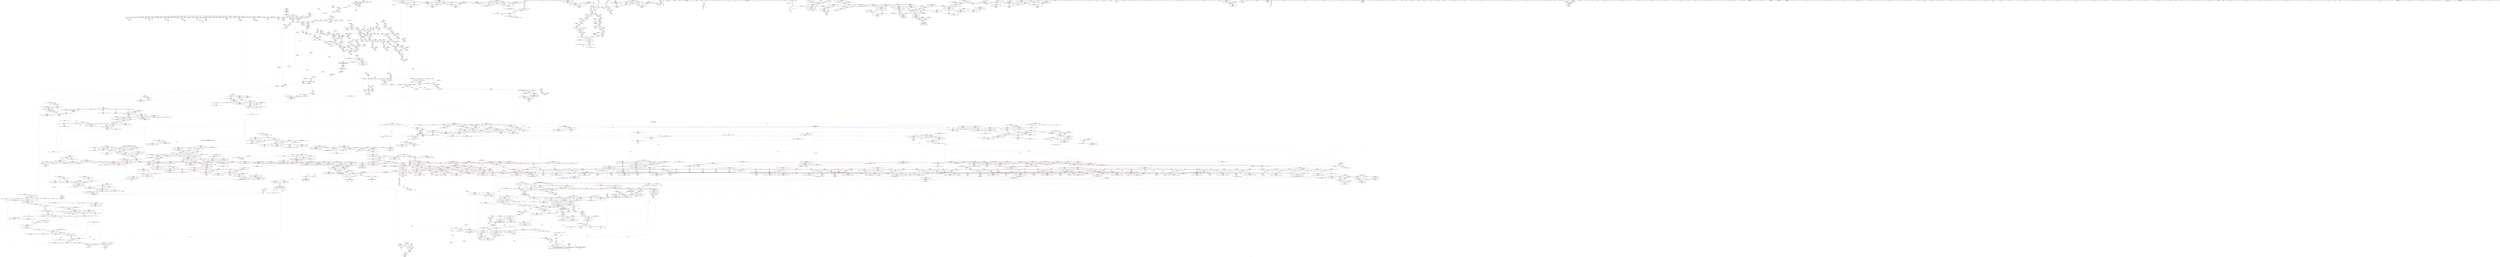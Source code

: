 digraph "SVFG" {
	label="SVFG";

	Node0x55d60e8e5020 [shape=record,color=grey,label="{NodeID: 0\nNullPtr|{|<s34>58}}"];
	Node0x55d60e8e5020 -> Node0x55d60f1c4c20[style=solid];
	Node0x55d60e8e5020 -> Node0x55d60f1c4d20[style=solid];
	Node0x55d60e8e5020 -> Node0x55d60f1c4df0[style=solid];
	Node0x55d60e8e5020 -> Node0x55d60f1c4ec0[style=solid];
	Node0x55d60e8e5020 -> Node0x55d60f1c4f90[style=solid];
	Node0x55d60e8e5020 -> Node0x55d60f1c5060[style=solid];
	Node0x55d60e8e5020 -> Node0x55d60f1c5130[style=solid];
	Node0x55d60e8e5020 -> Node0x55d60f1c5200[style=solid];
	Node0x55d60e8e5020 -> Node0x55d60f1c52d0[style=solid];
	Node0x55d60e8e5020 -> Node0x55d60f1c53a0[style=solid];
	Node0x55d60e8e5020 -> Node0x55d60f1c5470[style=solid];
	Node0x55d60e8e5020 -> Node0x55d60f1c5540[style=solid];
	Node0x55d60e8e5020 -> Node0x55d60f1c5610[style=solid];
	Node0x55d60e8e5020 -> Node0x55d60f1c56e0[style=solid];
	Node0x55d60e8e5020 -> Node0x55d60f1c57b0[style=solid];
	Node0x55d60e8e5020 -> Node0x55d60f1c5880[style=solid];
	Node0x55d60e8e5020 -> Node0x55d60f1c5950[style=solid];
	Node0x55d60e8e5020 -> Node0x55d60f1c5a20[style=solid];
	Node0x55d60e8e5020 -> Node0x55d60f1c5af0[style=solid];
	Node0x55d60e8e5020 -> Node0x55d60f1c5bc0[style=solid];
	Node0x55d60e8e5020 -> Node0x55d60f1c5c90[style=solid];
	Node0x55d60e8e5020 -> Node0x55d60f1c5d60[style=solid];
	Node0x55d60e8e5020 -> Node0x55d60f1c5e30[style=solid];
	Node0x55d60e8e5020 -> Node0x55d60f1c5f00[style=solid];
	Node0x55d60e8e5020 -> Node0x55d60f1c5fd0[style=solid];
	Node0x55d60e8e5020 -> Node0x55d60f1c60a0[style=solid];
	Node0x55d60e8e5020 -> Node0x55d60f1c6170[style=solid];
	Node0x55d60e8e5020 -> Node0x55d60f1c6240[style=solid];
	Node0x55d60e8e5020 -> Node0x55d60f1db8e0[style=solid];
	Node0x55d60e8e5020 -> Node0x55d60f1de4f0[style=solid];
	Node0x55d60e8e5020 -> Node0x55d60f1de5c0[style=solid];
	Node0x55d60e8e5020 -> Node0x55d60f1de690[style=solid];
	Node0x55d60e8e5020 -> Node0x55d60e561f60[style=solid];
	Node0x55d60e8e5020 -> Node0x55d60f283b50[style=solid];
	Node0x55d60e8e5020:s34 -> Node0x55d60f451bb0[style=solid,color=red];
	Node0x55d60f45af10 [shape=record,color=black,label="{NodeID: 4871\n1031 = PHI(397, 414, 1883, 2425, 2870, )\n1st arg _ZN9__gnu_cxx17__normal_iteratorIPiSt6vectorIiSaIiEEEC2ERKS1_ }"];
	Node0x55d60f45af10 -> Node0x55d60f1e15b0[style=solid];
	Node0x55d60f1d2cc0 [shape=record,color=red,label="{NodeID: 1550\n2398\<--2397\n\<--coerce.dive54\n_ZSt22__move_median_to_firstIN9__gnu_cxx17__normal_iteratorIPiSt6vectorIiSaIiEEEENS0_5__ops15_Iter_comp_iterISt7greaterIiEEEEvT_SC_SC_SC_T0_\n|{<s0>245}}"];
	Node0x55d60f1d2cc0:s0 -> Node0x55d60f457c60[style=solid,color=red];
	Node0x55d60f1b14b0 [shape=record,color=green,label="{NodeID: 443\n2666\<--2667\n_ZN9__gnu_cxx5__ops15__val_comp_iterISt7greaterIiEEENS0_14_Val_comp_iterIT_EENS0_15_Iter_comp_iterIS5_EE\<--_ZN9__gnu_cxx5__ops15__val_comp_iterISt7greaterIiEEENS0_14_Val_comp_iterIT_EENS0_15_Iter_comp_iterIS5_EE_field_insensitive\n}"];
	Node0x55d60f228600 [shape=record,color=blue,label="{NodeID: 1993\n2205\<--2207\n_M_current\<--incdec.ptr\n_ZN9__gnu_cxx17__normal_iteratorIPiSt6vectorIiSaIiEEEmmEv\n|{<s0>155|<s1>155|<s2>155|<s3>254|<s4>258|<s5>308|<s6>315}}"];
	Node0x55d60f228600:s0 -> Node0x55d60f1d8960[style=dashed,color=blue];
	Node0x55d60f228600:s1 -> Node0x55d60f1d8a30[style=dashed,color=blue];
	Node0x55d60f228600:s2 -> Node0x55d60f2f6820[style=dashed,color=blue];
	Node0x55d60f228600:s3 -> Node0x55d60f305230[style=dashed,color=blue];
	Node0x55d60f228600:s4 -> Node0x55d60f305230[style=dashed,color=blue];
	Node0x55d60f228600:s5 -> Node0x55d60f314c30[style=dashed,color=blue];
	Node0x55d60f228600:s6 -> Node0x55d60f314c30[style=dashed,color=blue];
	Node0x55d60f1c06a0 [shape=record,color=purple,label="{NodeID: 886\n1109\<--1061\ncoerce.dive12\<--agg.tmp9\n_ZSt6__sortIN9__gnu_cxx17__normal_iteratorIPiSt6vectorIiSaIiEEEENS0_5__ops15_Iter_comp_iterISt7greaterIiEEEEvT_SC_T0_\n}"];
	Node0x55d60f1c06a0 -> Node0x55d60f1fa2a0[style=solid];
	Node0x55d60f38f2f0 [shape=record,color=yellow,style=double,label="{NodeID: 4650\n30V_2 = CSCHI(MR_30V_1)\npts\{630002 \}\nCS[]|{<s0>9|<s1>31}}"];
	Node0x55d60f38f2f0:s0 -> Node0x55d60f38ebb0[style=dashed,color=blue];
	Node0x55d60f38f2f0:s1 -> Node0x55d60f356350[style=dashed,color=red];
	Node0x55d60f1f69c0 [shape=record,color=red,label="{NodeID: 1329\n506\<--495\n\<--__a.addr\n_ZNSt12_Vector_baseIiSaIiEEC2EmRKS0_\n|{<s0>44}}"];
	Node0x55d60f1f69c0:s0 -> Node0x55d60f453d50[style=solid,color=red];
	Node0x55d60f1a9aa0 [shape=record,color=green,label="{NodeID: 222\n1172\<--1173\nagg.tmp5\<--agg.tmp5_field_insensitive\n_ZSt16__introsort_loopIN9__gnu_cxx17__normal_iteratorIPiSt6vectorIiSaIiEEEElNS0_5__ops15_Iter_comp_iterISt7greaterIiEEEEvT_SC_T0_T1_\n}"];
	Node0x55d60f1a9aa0 -> Node0x55d60f1ca2a0[style=solid];
	Node0x55d60f1de1b0 [shape=record,color=blue,label="{NodeID: 1772\n558\<--585\nexn.slot\<--\n_ZNSt12_Vector_baseIiSaIiEED2Ev\n}"];
	Node0x55d60f1de1b0 -> Node0x55d60f1f6f70[style=dashed];
	Node0x55d60f1ccdb0 [shape=record,color=black,label="{NodeID: 665\n1534\<--1486\n\<--agg.tmp21\n_ZSt27__unguarded_partition_pivotIN9__gnu_cxx17__normal_iteratorIPiSt6vectorIiSaIiEEEENS0_5__ops15_Iter_comp_iterISt7greaterIiEEEET_SC_SC_T0_\n}"];
	Node0x55d60f1ccdb0 -> Node0x55d60f1e5f40[style=solid];
	Node0x55d60f282650 [shape=record,color=grey,label="{NodeID: 3322\n1276 = Binary(1277, 1275, )\n}"];
	Node0x55d60f282650 -> Node0x55d60f1cab90[style=solid];
	Node0x55d60f1eb630 [shape=record,color=purple,label="{NodeID: 1108\n2383\<--2257\ncoerce.dive47\<--agg.tmp45\n_ZSt22__move_median_to_firstIN9__gnu_cxx17__normal_iteratorIPiSt6vectorIiSaIiEEEENS0_5__ops15_Iter_comp_iterISt7greaterIiEEEEvT_SC_SC_SC_T0_\n}"];
	Node0x55d60f1eb630 -> Node0x55d60f1d2a50[style=solid];
	Node0x55d60e8e50b0 [shape=record,color=green,label="{NodeID: 1\n7\<--1\n__dso_handle\<--dummyObj\nGlob }"];
	Node0x55d60f45b120 [shape=record,color=black,label="{NodeID: 4872\n2722 = PHI(2573, )\n0th arg _ZN9__gnu_cxxeqIPiSt6vectorIiSaIiEEEEbRKNS_17__normal_iteratorIT_T0_EESA_ }"];
	Node0x55d60f45b120 -> Node0x55d60f22bad0[style=solid];
	Node0x55d60f1d2d90 [shape=record,color=red,label="{NodeID: 1551\n2408\<--2407\n\<--coerce.dive58\n_ZSt22__move_median_to_firstIN9__gnu_cxx17__normal_iteratorIPiSt6vectorIiSaIiEEEENS0_5__ops15_Iter_comp_iterISt7greaterIiEEEEvT_SC_SC_SC_T0_\n|{<s0>248}}"];
	Node0x55d60f1d2d90:s0 -> Node0x55d60f4579d0[style=solid,color=red];
	Node0x55d60f1b15b0 [shape=record,color=green,label="{NodeID: 444\n2671\<--2672\n_ZSt25__unguarded_linear_insertIN9__gnu_cxx17__normal_iteratorIPiSt6vectorIiSaIiEEEENS0_5__ops14_Val_comp_iterISt7greaterIiEEEEvT_T0_\<--_ZSt25__unguarded_linear_insertIN9__gnu_cxx17__normal_iteratorIPiSt6vectorIiSaIiEEEENS0_5__ops14_Val_comp_iterISt7greaterIiEEEEvT_T0__field_insensitive\n}"];
	Node0x55d60f2286d0 [shape=record,color=blue,label="{NodeID: 1994\n2269\<--2211\ncoerce.dive\<--__result.coerce\n_ZSt22__move_median_to_firstIN9__gnu_cxx17__normal_iteratorIPiSt6vectorIiSaIiEEEENS0_5__ops15_Iter_comp_iterISt7greaterIiEEEEvT_SC_SC_SC_T0_\n}"];
	Node0x55d60f2286d0 -> Node0x55d60f1d9250[style=dashed];
	Node0x55d60f2286d0 -> Node0x55d60f1d9590[style=dashed];
	Node0x55d60f2286d0 -> Node0x55d60f1d9730[style=dashed];
	Node0x55d60f2286d0 -> Node0x55d60f1d9a70[style=dashed];
	Node0x55d60f2286d0 -> Node0x55d60f1d9db0[style=dashed];
	Node0x55d60f2286d0 -> Node0x55d60f1d9f50[style=dashed];
	Node0x55d60f1c0770 [shape=record,color=purple,label="{NodeID: 887\n3065\<--1073\noffset_0\<--\n}"];
	Node0x55d60f1c0770 -> Node0x55d60f1e18f0[style=solid];
	Node0x55d60f38f3d0 [shape=record,color=yellow,style=double,label="{NodeID: 4651\n24V_2 = CSCHI(MR_24V_1)\npts\{753 \}\nCS[]|{<s0>9}}"];
	Node0x55d60f38f3d0:s0 -> Node0x55d60f38e890[style=dashed,color=blue];
	Node0x55d60f1f6a90 [shape=record,color=red,label="{NodeID: 1330\n524\<--497\nexn\<--exn.slot\n_ZNSt12_Vector_baseIiSaIiEEC2EmRKS0_\n}"];
	Node0x55d60f1a9b70 [shape=record,color=green,label="{NodeID: 223\n1174\<--1175\n__cut\<--__cut_field_insensitive\n_ZSt16__introsort_loopIN9__gnu_cxx17__normal_iteratorIPiSt6vectorIiSaIiEEEElNS0_5__ops15_Iter_comp_iterISt7greaterIiEEEEvT_SC_T0_T1_\n}"];
	Node0x55d60f1a9b70 -> Node0x55d60f1ca370[style=solid];
	Node0x55d60f1a9b70 -> Node0x55d60f1ca440[style=solid];
	Node0x55d60f1a9b70 -> Node0x55d60f1c1540[style=solid];
	Node0x55d60f1de280 [shape=record,color=blue,label="{NodeID: 1773\n560\<--587\nehselector.slot\<--\n_ZNSt12_Vector_baseIiSaIiEED2Ev\n}"];
	Node0x55d60f1cce80 [shape=record,color=black,label="{NodeID: 666\n1457\<--1549\n_ZSt27__unguarded_partition_pivotIN9__gnu_cxx17__normal_iteratorIPiSt6vectorIiSaIiEEEENS0_5__ops15_Iter_comp_iterISt7greaterIiEEEET_SC_SC_T0__ret\<--\n_ZSt27__unguarded_partition_pivotIN9__gnu_cxx17__normal_iteratorIPiSt6vectorIiSaIiEEEENS0_5__ops15_Iter_comp_iterISt7greaterIiEEEET_SC_SC_T0_\n|{<s0>98}}"];
	Node0x55d60f1cce80:s0 -> Node0x55d60f469040[style=solid,color=blue];
	Node0x55d60f2827d0 [shape=record,color=grey,label="{NodeID: 3323\n1726 = Binary(1725, 1086, )\n}"];
	Node0x55d60f2827d0 -> Node0x55d60f282950[style=solid];
	Node0x55d60f1eb700 [shape=record,color=purple,label="{NodeID: 1109\n2385\<--2259\ncoerce.dive48\<--agg.tmp46\n_ZSt22__move_median_to_firstIN9__gnu_cxx17__normal_iteratorIPiSt6vectorIiSaIiEEEENS0_5__ops15_Iter_comp_iterISt7greaterIiEEEEvT_SC_SC_SC_T0_\n}"];
	Node0x55d60f1eb700 -> Node0x55d60f1d2b20[style=solid];
	Node0x55d60f1a1270 [shape=record,color=green,label="{NodeID: 2\n8\<--1\n_ZSt3cin\<--dummyObj\nGlob }"];
	Node0x55d60f45b230 [shape=record,color=black,label="{NodeID: 4873\n2723 = PHI(2575, )\n1st arg _ZN9__gnu_cxxeqIPiSt6vectorIiSaIiEEEEbRKNS_17__normal_iteratorIT_T0_EESA_ }"];
	Node0x55d60f45b230 -> Node0x55d60f22bba0[style=solid];
	Node0x55d60f1d2e60 [shape=record,color=red,label="{NodeID: 1552\n2410\<--2409\n\<--coerce.dive59\n_ZSt22__move_median_to_firstIN9__gnu_cxx17__normal_iteratorIPiSt6vectorIiSaIiEEEENS0_5__ops15_Iter_comp_iterISt7greaterIiEEEEvT_SC_SC_SC_T0_\n|{<s0>248}}"];
	Node0x55d60f1d2e60:s0 -> Node0x55d60f457c60[style=solid,color=red];
	Node0x55d60f1b16b0 [shape=record,color=green,label="{NodeID: 445\n2681\<--2682\n__first\<--__first_field_insensitive\n_ZSt26__unguarded_insertion_sortIN9__gnu_cxx17__normal_iteratorIPiSt6vectorIiSaIiEEEENS0_5__ops15_Iter_comp_iterISt7greaterIiEEEEvT_SC_T0_\n}"];
	Node0x55d60f1b16b0 -> Node0x55d60f1bb190[style=solid];
	Node0x55d60f1b16b0 -> Node0x55d60f1f0840[style=solid];
	Node0x55d60f2287a0 [shape=record,color=blue,label="{NodeID: 1995\n2271\<--2212\ncoerce.dive1\<--__a.coerce\n_ZSt22__move_median_to_firstIN9__gnu_cxx17__normal_iteratorIPiSt6vectorIiSaIiEEEENS0_5__ops15_Iter_comp_iterISt7greaterIiEEEEvT_SC_SC_SC_T0_\n}"];
	Node0x55d60f2287a0 -> Node0x55d60f1d8f10[style=dashed];
	Node0x55d60f2287a0 -> Node0x55d60f1d93f0[style=dashed];
	Node0x55d60f2287a0 -> Node0x55d60f1d9800[style=dashed];
	Node0x55d60f2287a0 -> Node0x55d60f1d98d0[style=dashed];
	Node0x55d60f2287a0 -> Node0x55d60f1d9b40[style=dashed];
	Node0x55d60f1c0840 [shape=record,color=purple,label="{NodeID: 888\n3066\<--1074\noffset_0\<--\n}"];
	Node0x55d60f1c0840 -> Node0x55d60f1d64d0[style=solid];
	Node0x55d60f38f530 [shape=record,color=yellow,style=double,label="{NodeID: 4652\n28V_3 = CSCHI(MR_28V_2)\npts\{630001 \}\nCS[]|{<s0>9}}"];
	Node0x55d60f38f530:s0 -> Node0x55d60f38ead0[style=dashed,color=blue];
	Node0x55d60f1f6b60 [shape=record,color=red,label="{NodeID: 1331\n525\<--499\nsel\<--ehselector.slot\n_ZNSt12_Vector_baseIiSaIiEEC2EmRKS0_\n}"];
	Node0x55d60f1a9c40 [shape=record,color=green,label="{NodeID: 224\n1176\<--1177\nagg.tmp9\<--agg.tmp9_field_insensitive\n_ZSt16__introsort_loopIN9__gnu_cxx17__normal_iteratorIPiSt6vectorIiSaIiEEEElNS0_5__ops15_Iter_comp_iterISt7greaterIiEEEEvT_SC_T0_T1_\n}"];
	Node0x55d60f1a9c40 -> Node0x55d60f1ca510[style=solid];
	Node0x55d60f1a9c40 -> Node0x55d60f1c1610[style=solid];
	Node0x55d60f1de350 [shape=record,color=blue,label="{NodeID: 1774\n598\<--596\nthis.addr\<--this\n_ZNSt12_Vector_baseIiSaIiEE12_Vector_implC2ERKS0_\n}"];
	Node0x55d60f1de350 -> Node0x55d60f1f72b0[style=dashed];
	Node0x55d60f1ccf50 [shape=record,color=black,label="{NodeID: 667\n1586\<--1555\n\<--__first\n_ZSt13__heap_selectIN9__gnu_cxx17__normal_iteratorIPiSt6vectorIiSaIiEEEENS0_5__ops15_Iter_comp_iterISt7greaterIiEEEEvT_SC_SC_T0_\n}"];
	Node0x55d60f1ccf50 -> Node0x55d60f1e69d0[style=solid];
	Node0x55d60f282950 [shape=record,color=grey,label="{NodeID: 3324\n1727 = Binary(1726, 1086, )\n}"];
	Node0x55d60f282950 -> Node0x55d60f224c50[style=solid];
	Node0x55d60f1eb7d0 [shape=record,color=purple,label="{NodeID: 1110\n2395\<--2261\ncoerce.dive53\<--agg.tmp51\n_ZSt22__move_median_to_firstIN9__gnu_cxx17__normal_iteratorIPiSt6vectorIiSaIiEEEENS0_5__ops15_Iter_comp_iterISt7greaterIiEEEEvT_SC_SC_SC_T0_\n}"];
	Node0x55d60f1eb7d0 -> Node0x55d60f1d2bf0[style=solid];
	Node0x55d60f1a1300 [shape=record,color=green,label="{NodeID: 3\n9\<--1\n_ZSt4cout\<--dummyObj\nGlob }"];
	Node0x55d60f45b340 [shape=record,color=black,label="{NodeID: 4874\n2913 = PHI(2770, 2780, )\n0th arg _ZSt12__miter_baseIN9__gnu_cxx17__normal_iteratorIPiSt6vectorIiSaIiEEEEET_S7_ }"];
	Node0x55d60f45b340 -> Node0x55d60f22cf20[style=solid];
	Node0x55d60f1d2f30 [shape=record,color=red,label="{NodeID: 1553\n2429\<--2421\nthis1\<--this.addr\n_ZNK9__gnu_cxx17__normal_iteratorIPiSt6vectorIiSaIiEEEmiEl\n}"];
	Node0x55d60f1d2f30 -> Node0x55d60f1edfa0[style=solid];
	Node0x55d60f1b1780 [shape=record,color=green,label="{NodeID: 446\n2683\<--2684\n__last\<--__last_field_insensitive\n_ZSt26__unguarded_insertion_sortIN9__gnu_cxx17__normal_iteratorIPiSt6vectorIiSaIiEEEENS0_5__ops15_Iter_comp_iterISt7greaterIiEEEEvT_SC_T0_\n|{|<s1>291}}"];
	Node0x55d60f1b1780 -> Node0x55d60f1f0910[style=solid];
	Node0x55d60f1b1780:s1 -> Node0x55d60f44ddf0[style=solid,color=red];
	Node0x55d60f228870 [shape=record,color=blue,label="{NodeID: 1996\n2273\<--2213\ncoerce.dive2\<--__b.coerce\n_ZSt22__move_median_to_firstIN9__gnu_cxx17__normal_iteratorIPiSt6vectorIiSaIiEEEENS0_5__ops15_Iter_comp_iterISt7greaterIiEEEEvT_SC_SC_SC_T0_\n}"];
	Node0x55d60f228870 -> Node0x55d60f1d8fe0[style=dashed];
	Node0x55d60f228870 -> Node0x55d60f1d90b0[style=dashed];
	Node0x55d60f228870 -> Node0x55d60f1d9320[style=dashed];
	Node0x55d60f228870 -> Node0x55d60f1d9c10[style=dashed];
	Node0x55d60f228870 -> Node0x55d60f1da020[style=dashed];
	Node0x55d60f1c0910 [shape=record,color=purple,label="{NodeID: 889\n3068\<--1076\noffset_0\<--\n}"];
	Node0x55d60f1c0910 -> Node0x55d60f1e19c0[style=solid];
	Node0x55d60f38f610 [shape=record,color=yellow,style=double,label="{NodeID: 4653\n24V_2 = CSCHI(MR_24V_1)\npts\{753 \}\nCS[]|{<s0>17|<s1>17|<s2>17}}"];
	Node0x55d60f38f610:s0 -> Node0x55d60f1f53d0[style=dashed,color=blue];
	Node0x55d60f38f610:s1 -> Node0x55d60f1f54a0[style=dashed,color=blue];
	Node0x55d60f38f610:s2 -> Node0x55d60f338630[style=dashed,color=blue];
	Node0x55d60f1f6c30 [shape=record,color=red,label="{NodeID: 1332\n538\<--532\nthis1\<--this.addr\n_ZNSt6vectorIiSaIiEE21_M_default_initializeEm\n}"];
	Node0x55d60f1f6c30 -> Node0x55d60f1c7790[style=solid];
	Node0x55d60f1f6c30 -> Node0x55d60f1c7860[style=solid];
	Node0x55d60f1f6c30 -> Node0x55d60f1c7930[style=solid];
	Node0x55d60f1a9d10 [shape=record,color=green,label="{NodeID: 225\n1178\<--1179\nagg.tmp10\<--agg.tmp10_field_insensitive\n_ZSt16__introsort_loopIN9__gnu_cxx17__normal_iteratorIPiSt6vectorIiSaIiEEEElNS0_5__ops15_Iter_comp_iterISt7greaterIiEEEEvT_SC_T0_T1_\n}"];
	Node0x55d60f1a9d10 -> Node0x55d60f1ca5e0[style=solid];
	Node0x55d60f1a9d10 -> Node0x55d60f1c16e0[style=solid];
	Node0x55d60f1de420 [shape=record,color=blue,label="{NodeID: 1775\n600\<--597\n__a.addr\<--__a\n_ZNSt12_Vector_baseIiSaIiEE12_Vector_implC2ERKS0_\n}"];
	Node0x55d60f1de420 -> Node0x55d60f1f7380[style=dashed];
	Node0x55d60f1cd020 [shape=record,color=black,label="{NodeID: 668\n1610\<--1555\n\<--__first\n_ZSt13__heap_selectIN9__gnu_cxx17__normal_iteratorIPiSt6vectorIiSaIiEEEENS0_5__ops15_Iter_comp_iterISt7greaterIiEEEEvT_SC_SC_T0_\n}"];
	Node0x55d60f1cd020 -> Node0x55d60f1e7050[style=solid];
	Node0x55d60f282ad0 [shape=record,color=grey,label="{NodeID: 3325\n1296 = Binary(1294, 1295, )\n}"];
	Node0x55d60f282ad0 -> Node0x55d60f282c50[style=solid];
	Node0x55d60f1eb8a0 [shape=record,color=purple,label="{NodeID: 1111\n2397\<--2263\ncoerce.dive54\<--agg.tmp52\n_ZSt22__move_median_to_firstIN9__gnu_cxx17__normal_iteratorIPiSt6vectorIiSaIiEEEENS0_5__ops15_Iter_comp_iterISt7greaterIiEEEEvT_SC_SC_SC_T0_\n}"];
	Node0x55d60f1eb8a0 -> Node0x55d60f1d2cc0[style=solid];
	Node0x55d60f1a15b0 [shape=record,color=green,label="{NodeID: 4\n10\<--1\n.str\<--dummyObj\nGlob }"];
	Node0x55d60f45b490 [shape=record,color=black,label="{NodeID: 4875\n474 = PHI(266, )\n0th arg _ZN9__gnu_cxx13new_allocatorIiEC2Ev }"];
	Node0x55d60f45b490 -> Node0x55d60f1dd8c0[style=solid];
	Node0x55d60f1d3000 [shape=record,color=red,label="{NodeID: 1554\n2432\<--2423\n\<--__n.addr\n_ZNK9__gnu_cxx17__normal_iteratorIPiSt6vectorIiSaIiEEEmiEl\n}"];
	Node0x55d60f1d3000 -> Node0x55d60f2815d0[style=solid];
	Node0x55d60f1b1850 [shape=record,color=green,label="{NodeID: 447\n2685\<--2686\n__comp\<--__comp_field_insensitive\n_ZSt26__unguarded_insertion_sortIN9__gnu_cxx17__normal_iteratorIPiSt6vectorIiSaIiEEEENS0_5__ops15_Iter_comp_iterISt7greaterIiEEEEvT_SC_T0_\n}"];
	Node0x55d60f1b1850 -> Node0x55d60f1bb260[style=solid];
	Node0x55d60f228940 [shape=record,color=blue,label="{NodeID: 1997\n2275\<--2214\ncoerce.dive3\<--__c.coerce\n_ZSt22__move_median_to_firstIN9__gnu_cxx17__normal_iteratorIPiSt6vectorIiSaIiEEEENS0_5__ops15_Iter_comp_iterISt7greaterIiEEEEvT_SC_SC_SC_T0_\n}"];
	Node0x55d60f228940 -> Node0x55d60f1d9180[style=dashed];
	Node0x55d60f228940 -> Node0x55d60f1d94c0[style=dashed];
	Node0x55d60f228940 -> Node0x55d60f1d9660[style=dashed];
	Node0x55d60f228940 -> Node0x55d60f1d99a0[style=dashed];
	Node0x55d60f228940 -> Node0x55d60f1d9ce0[style=dashed];
	Node0x55d60f228940 -> Node0x55d60f1d9e80[style=dashed];
	Node0x55d60f1c09e0 [shape=record,color=purple,label="{NodeID: 890\n3069\<--1077\noffset_0\<--\n}"];
	Node0x55d60f1c09e0 -> Node0x55d60f1d65a0[style=solid];
	Node0x55d60f38f770 [shape=record,color=yellow,style=double,label="{NodeID: 4654\n70V_2 = CSCHI(MR_70V_1)\npts\{3900000 \}\nCS[]}"];
	Node0x55d60f38f770 -> Node0x55d60f1f60d0[style=dashed];
	Node0x55d60f1f6d00 [shape=record,color=red,label="{NodeID: 1333\n543\<--534\n\<--__n.addr\n_ZNSt6vectorIiSaIiEE21_M_default_initializeEm\n|{<s0>48}}"];
	Node0x55d60f1f6d00:s0 -> Node0x55d60f4577b0[style=solid,color=red];
	Node0x55d60f1a9de0 [shape=record,color=green,label="{NodeID: 226\n1180\<--1181\nagg.tmp11\<--agg.tmp11_field_insensitive\n_ZSt16__introsort_loopIN9__gnu_cxx17__normal_iteratorIPiSt6vectorIiSaIiEEEElNS0_5__ops15_Iter_comp_iterISt7greaterIiEEEEvT_SC_T0_T1_\n}"];
	Node0x55d60f1a9de0 -> Node0x55d60f1ca6b0[style=solid];
	Node0x55d60f1de4f0 [shape=record,color=blue, style = dotted,label="{NodeID: 1776\n610\<--3\n_M_start\<--dummyVal\n_ZNSt12_Vector_baseIiSaIiEE12_Vector_implC2ERKS0_\n|{<s0>44}}"];
	Node0x55d60f1de4f0:s0 -> Node0x55d60f38fa30[style=dashed,color=blue];
	Node0x55d60f1cd0f0 [shape=record,color=black,label="{NodeID: 669\n1621\<--1555\n\<--__first\n_ZSt13__heap_selectIN9__gnu_cxx17__normal_iteratorIPiSt6vectorIiSaIiEEEENS0_5__ops15_Iter_comp_iterISt7greaterIiEEEEvT_SC_SC_T0_\n}"];
	Node0x55d60f1cd0f0 -> Node0x55d60f1e71f0[style=solid];
	Node0x55d60f282c50 [shape=record,color=grey,label="{NodeID: 3326\n1297 = Binary(1296, 577, )\n}"];
	Node0x55d60f282c50 -> Node0x55d60f1cae00[style=solid];
	Node0x55d60f1eb970 [shape=record,color=purple,label="{NodeID: 1112\n2407\<--2265\ncoerce.dive58\<--agg.tmp56\n_ZSt22__move_median_to_firstIN9__gnu_cxx17__normal_iteratorIPiSt6vectorIiSaIiEEEENS0_5__ops15_Iter_comp_iterISt7greaterIiEEEEvT_SC_SC_SC_T0_\n}"];
	Node0x55d60f1eb970 -> Node0x55d60f1d2d90[style=solid];
	Node0x55d60f1a1670 [shape=record,color=green,label="{NodeID: 5\n12\<--1\n.str.1\<--dummyObj\nGlob }"];
	Node0x55d60f45b5a0 [shape=record,color=black,label="{NodeID: 4876\n1875 = PHI(1302, 1302, 1462, 1462, 1462, 1696, 1911, 1911, 1911, 1911, 1911, 1911, 2075, 2075, 2075, 2075, 2573, 2579, )\n0th arg _ZNK9__gnu_cxx17__normal_iteratorIPiSt6vectorIiSaIiEEEplEl }"];
	Node0x55d60f45b5a0 -> Node0x55d60f225e30[style=solid];
	Node0x55d60f1d30d0 [shape=record,color=red,label="{NodeID: 1555\n2431\<--2430\n\<--_M_current\n_ZNK9__gnu_cxx17__normal_iteratorIPiSt6vectorIiSaIiEEEmiEl\n}"];
	Node0x55d60f1d30d0 -> Node0x55d60f1f3b70[style=solid];
	Node0x55d60f1b1920 [shape=record,color=green,label="{NodeID: 448\n2687\<--2688\n__i\<--__i_field_insensitive\n_ZSt26__unguarded_insertion_sortIN9__gnu_cxx17__normal_iteratorIPiSt6vectorIiSaIiEEEENS0_5__ops15_Iter_comp_iterISt7greaterIiEEEEvT_SC_T0_\n|{|<s2>291|<s3>296}}"];
	Node0x55d60f1b1920 -> Node0x55d60f1bb330[style=solid];
	Node0x55d60f1b1920 -> Node0x55d60f1bb400[style=solid];
	Node0x55d60f1b1920:s2 -> Node0x55d60f44dba0[style=solid,color=red];
	Node0x55d60f1b1920:s3 -> Node0x55d60f44ba90[style=solid,color=red];
	Node0x55d60f228a10 [shape=record,color=blue, style = dotted,label="{NodeID: 1998\n3221\<--3223\noffset_0\<--dummyVal\n_ZSt22__move_median_to_firstIN9__gnu_cxx17__normal_iteratorIPiSt6vectorIiSaIiEEEENS0_5__ops15_Iter_comp_iterISt7greaterIiEEEEvT_SC_SC_SC_T0_\n}"];
	Node0x55d60f228a10 -> Node0x55d60f200de0[style=dashed];
	Node0x55d60f1c0ab0 [shape=record,color=purple,label="{NodeID: 891\n3071\<--1087\noffset_0\<--\n}"];
	Node0x55d60f1c0ab0 -> Node0x55d60f1e1a90[style=solid];
	Node0x55d60f38f8d0 [shape=record,color=yellow,style=double,label="{NodeID: 4655\n76V_2 = CSCHI(MR_76V_1)\npts\{4070000 \}\nCS[]}"];
	Node0x55d60f38f8d0 -> Node0x55d60f1f6270[style=dashed];
	Node0x55d60f1f6dd0 [shape=record,color=red,label="{NodeID: 1334\n542\<--541\n\<--_M_start\n_ZNSt6vectorIiSaIiEE21_M_default_initializeEm\n|{<s0>48}}"];
	Node0x55d60f1f6dd0:s0 -> Node0x55d60f4576a0[style=solid,color=red];
	Node0x55d60f1a9eb0 [shape=record,color=green,label="{NodeID: 227\n1182\<--1183\nagg.tmp16\<--agg.tmp16_field_insensitive\n_ZSt16__introsort_loopIN9__gnu_cxx17__normal_iteratorIPiSt6vectorIiSaIiEEEElNS0_5__ops15_Iter_comp_iterISt7greaterIiEEEEvT_SC_T0_T1_\n}"];
	Node0x55d60f1a9eb0 -> Node0x55d60f1ca780[style=solid];
	Node0x55d60f1a9eb0 -> Node0x55d60f1c17b0[style=solid];
	Node0x55d60f1de5c0 [shape=record,color=blue, style = dotted,label="{NodeID: 1777\n612\<--3\n_M_finish\<--dummyVal\n_ZNSt12_Vector_baseIiSaIiEE12_Vector_implC2ERKS0_\n|{<s0>44}}"];
	Node0x55d60f1de5c0:s0 -> Node0x55d60f38fa30[style=dashed,color=blue];
	Node0x55d60f1cd1c0 [shape=record,color=black,label="{NodeID: 670\n1589\<--1557\n\<--__middle\n_ZSt13__heap_selectIN9__gnu_cxx17__normal_iteratorIPiSt6vectorIiSaIiEEEENS0_5__ops15_Iter_comp_iterISt7greaterIiEEEEvT_SC_SC_T0_\n}"];
	Node0x55d60f1cd1c0 -> Node0x55d60f1e6b70[style=solid];
	Node0x55d60f282dd0 [shape=record,color=grey,label="{NodeID: 3327\n235 = Binary(234, 87, )\n}"];
	Node0x55d60f282dd0 -> Node0x55d60f1dc880[style=solid];
	Node0x55d60f1eba40 [shape=record,color=purple,label="{NodeID: 1113\n2409\<--2267\ncoerce.dive59\<--agg.tmp57\n_ZSt22__move_median_to_firstIN9__gnu_cxx17__normal_iteratorIPiSt6vectorIiSaIiEEEENS0_5__ops15_Iter_comp_iterISt7greaterIiEEEEvT_SC_SC_SC_T0_\n}"];
	Node0x55d60f1eba40 -> Node0x55d60f1d2e60[style=solid];
	Node0x55d60f1a1730 [shape=record,color=green,label="{NodeID: 6\n15\<--1\n\<--dummyObj\nCan only get source location for instruction, argument, global var or function.}"];
	Node0x55d60f45bee0 [shape=record,color=black,label="{NodeID: 4877\n1876 = PHI(1196, 1196, 1493, 1090, 1090, 1730, 1961, 1966, 1980, 1987, 2011, 2018, 2111, 2123, 2130, 2145, 1090, 1090, )\n1st arg _ZNK9__gnu_cxx17__normal_iteratorIPiSt6vectorIiSaIiEEEplEl }"];
	Node0x55d60f45bee0 -> Node0x55d60f225f00[style=solid];
	Node0x55d60f1d31a0 [shape=record,color=red,label="{NodeID: 1556\n2438\<--2437\n\<--coerce.dive\n_ZNK9__gnu_cxx17__normal_iteratorIPiSt6vectorIiSaIiEEEmiEl\n}"];
	Node0x55d60f1d31a0 -> Node0x55d60f1d1600[style=solid];
	Node0x55d60f1b19f0 [shape=record,color=green,label="{NodeID: 449\n2689\<--2690\nagg.tmp\<--agg.tmp_field_insensitive\n_ZSt26__unguarded_insertion_sortIN9__gnu_cxx17__normal_iteratorIPiSt6vectorIiSaIiEEEENS0_5__ops15_Iter_comp_iterISt7greaterIiEEEEvT_SC_T0_\n}"];
	Node0x55d60f1b19f0 -> Node0x55d60f1bb4d0[style=solid];
	Node0x55d60f1b19f0 -> Node0x55d60f1f09e0[style=solid];
	Node0x55d60f228ae0 [shape=record,color=blue, style = dotted,label="{NodeID: 1999\n3224\<--3226\noffset_0\<--dummyVal\n_ZSt22__move_median_to_firstIN9__gnu_cxx17__normal_iteratorIPiSt6vectorIiSaIiEEEENS0_5__ops15_Iter_comp_iterISt7greaterIiEEEEvT_SC_SC_SC_T0_\n}"];
	Node0x55d60f228ae0 -> Node0x55d60f200eb0[style=dashed];
	Node0x55d60f1c0b80 [shape=record,color=purple,label="{NodeID: 892\n3072\<--1088\noffset_0\<--\n}"];
	Node0x55d60f1c0b80 -> Node0x55d60f1d6670[style=solid];
	Node0x55d60f38fa30 [shape=record,color=yellow,style=double,label="{NodeID: 4656\n104V_2 = CSCHI(MR_104V_1)\npts\{630000 630001 630002 \}\nCS[]|{<s0>45|<s1>45|<s2>45}}"];
	Node0x55d60f38fa30:s0 -> Node0x55d60f1de900[style=dashed,color=red];
	Node0x55d60f38fa30:s1 -> Node0x55d60f1de9d0[style=dashed,color=red];
	Node0x55d60f38fa30:s2 -> Node0x55d60f1deaa0[style=dashed,color=red];
	Node0x55d60f1f6ea0 [shape=record,color=red,label="{NodeID: 1335\n563\<--556\nthis1\<--this.addr\n_ZNSt12_Vector_baseIiSaIiEED2Ev\n|{|<s8>49}}"];
	Node0x55d60f1f6ea0 -> Node0x55d60f1bed70[style=solid];
	Node0x55d60f1f6ea0 -> Node0x55d60f1bee40[style=solid];
	Node0x55d60f1f6ea0 -> Node0x55d60f1bef10[style=solid];
	Node0x55d60f1f6ea0 -> Node0x55d60f1befe0[style=solid];
	Node0x55d60f1f6ea0 -> Node0x55d60f1bf0b0[style=solid];
	Node0x55d60f1f6ea0 -> Node0x55d60f1bf180[style=solid];
	Node0x55d60f1f6ea0 -> Node0x55d60f1bf250[style=solid];
	Node0x55d60f1f6ea0 -> Node0x55d60f1bf320[style=solid];
	Node0x55d60f1f6ea0:s8 -> Node0x55d60f44fd50[style=solid,color=red];
	Node0x55d60f1a9f80 [shape=record,color=green,label="{NodeID: 228\n1184\<--1185\nagg.tmp17\<--agg.tmp17_field_insensitive\n_ZSt16__introsort_loopIN9__gnu_cxx17__normal_iteratorIPiSt6vectorIiSaIiEEEElNS0_5__ops15_Iter_comp_iterISt7greaterIiEEEEvT_SC_T0_T1_\n}"];
	Node0x55d60f1a9f80 -> Node0x55d60f1ca850[style=solid];
	Node0x55d60f1a9f80 -> Node0x55d60f1c1880[style=solid];
	Node0x55d60f1de690 [shape=record,color=blue, style = dotted,label="{NodeID: 1778\n614\<--3\n_M_end_of_storage\<--dummyVal\n_ZNSt12_Vector_baseIiSaIiEE12_Vector_implC2ERKS0_\n|{<s0>44}}"];
	Node0x55d60f1de690:s0 -> Node0x55d60f38fa30[style=dashed,color=blue];
	Node0x55d60f1cd290 [shape=record,color=black,label="{NodeID: 671\n1599\<--1557\n\<--__middle\n_ZSt13__heap_selectIN9__gnu_cxx17__normal_iteratorIPiSt6vectorIiSaIiEEEENS0_5__ops15_Iter_comp_iterISt7greaterIiEEEEvT_SC_SC_T0_\n}"];
	Node0x55d60f1cd290 -> Node0x55d60f1e6d10[style=solid];
	Node0x55d60f282f50 [shape=record,color=grey,label="{NodeID: 3328\n1763 = Binary(1762, 889, )\n}"];
	Node0x55d60f282f50 -> Node0x55d60f225060[style=solid];
	Node0x55d60f1ebb10 [shape=record,color=purple,label="{NodeID: 1114\n3221\<--2277\noffset_0\<--\n}"];
	Node0x55d60f1ebb10 -> Node0x55d60f228a10[style=solid];
	Node0x55d60f1a1fa0 [shape=record,color=green,label="{NodeID: 7\n79\<--1\n\<--dummyObj\nCan only get source location for instruction, argument, global var or function.}"];
	Node0x55d60f465790 [shape=record,color=black,label="{NodeID: 4878\n83 = PHI()\n}"];
	Node0x55d60f1d3270 [shape=record,color=red,label="{NodeID: 1557\n2481\<--2480\n\<--coerce.dive5\n_ZSt21__unguarded_partitionIN9__gnu_cxx17__normal_iteratorIPiSt6vectorIiSaIiEEEENS0_5__ops15_Iter_comp_iterISt7greaterIiEEEET_SC_SC_SC_T0_\n|{<s0>252}}"];
	Node0x55d60f1d3270:s0 -> Node0x55d60f450f60[style=solid,color=red];
	Node0x55d60f1b1ac0 [shape=record,color=green,label="{NodeID: 450\n2691\<--2692\nagg.tmp2\<--agg.tmp2_field_insensitive\n_ZSt26__unguarded_insertion_sortIN9__gnu_cxx17__normal_iteratorIPiSt6vectorIiSaIiEEEENS0_5__ops15_Iter_comp_iterISt7greaterIiEEEEvT_SC_T0_\n}"];
	Node0x55d60f228bb0 [shape=record,color=blue, style = dotted,label="{NodeID: 2000\n3227\<--3229\noffset_0\<--dummyVal\n_ZSt22__move_median_to_firstIN9__gnu_cxx17__normal_iteratorIPiSt6vectorIiSaIiEEEENS0_5__ops15_Iter_comp_iterISt7greaterIiEEEEvT_SC_SC_SC_T0_\n}"];
	Node0x55d60f228bb0 -> Node0x55d60f200f80[style=dashed];
	Node0x55d60f228bb0 -> Node0x55d60f2f7d10[style=dashed];
	Node0x55d60f1c0c50 [shape=record,color=purple,label="{NodeID: 893\n3074\<--1098\noffset_0\<--\n}"];
	Node0x55d60f1c0c50 -> Node0x55d60f1e1b60[style=solid];
	Node0x55d60f38fb90 [shape=record,color=yellow,style=double,label="{NodeID: 4657\n104V_3 = CSCHI(MR_104V_2)\npts\{630000 630001 630002 \}\nCS[]|{<s0>29|<s1>29|<s2>29}}"];
	Node0x55d60f38fb90:s0 -> Node0x55d60f38f0b0[style=dashed,color=blue];
	Node0x55d60f38fb90:s1 -> Node0x55d60f38f210[style=dashed,color=blue];
	Node0x55d60f38fb90:s2 -> Node0x55d60f38f2f0[style=dashed,color=blue];
	Node0x55d60f336d30 [shape=record,color=black,label="{NodeID: 3550\nMR_10V_3 = PHI(MR_10V_4, MR_10V_2, )\npts\{55 \}\n}"];
	Node0x55d60f336d30 -> Node0x55d60f1f4120[style=dashed];
	Node0x55d60f336d30 -> Node0x55d60f1f41f0[style=dashed];
	Node0x55d60f336d30 -> Node0x55d60f1f42c0[style=dashed];
	Node0x55d60f336d30 -> Node0x55d60f1dc880[style=dashed];
	Node0x55d60f1f6f70 [shape=record,color=red,label="{NodeID: 1336\n592\<--558\nexn\<--exn.slot\n_ZNSt12_Vector_baseIiSaIiEED2Ev\n|{<s0>52}}"];
	Node0x55d60f1f6f70:s0 -> Node0x55d60f453af0[style=solid,color=red];
	Node0x55d60f1aa050 [shape=record,color=green,label="{NodeID: 229\n1186\<--1187\nagg.tmp18\<--agg.tmp18_field_insensitive\n_ZSt16__introsort_loopIN9__gnu_cxx17__normal_iteratorIPiSt6vectorIiSaIiEEEElNS0_5__ops15_Iter_comp_iterISt7greaterIiEEEEvT_SC_T0_T1_\n}"];
	Node0x55d60f1aa050 -> Node0x55d60f1ca920[style=solid];
	Node0x55d60f1de760 [shape=record,color=blue,label="{NodeID: 1779\n620\<--618\nthis.addr\<--this\n_ZNSt12_Vector_baseIiSaIiEE17_M_create_storageEm\n}"];
	Node0x55d60f1de760 -> Node0x55d60f1f7450[style=dashed];
	Node0x55d60f1cd360 [shape=record,color=black,label="{NodeID: 672\n1624\<--1557\n\<--__middle\n_ZSt13__heap_selectIN9__gnu_cxx17__normal_iteratorIPiSt6vectorIiSaIiEEEENS0_5__ops15_Iter_comp_iterISt7greaterIiEEEEvT_SC_SC_T0_\n}"];
	Node0x55d60f1cd360 -> Node0x55d60f1e7390[style=solid];
	Node0x55d60f2830d0 [shape=record,color=grey,label="{NodeID: 3329\n751 = Binary(750, 577, )\n}"];
	Node0x55d60f1ebbe0 [shape=record,color=purple,label="{NodeID: 1115\n3222\<--2278\noffset_0\<--\n}"];
	Node0x55d60f1ebbe0 -> Node0x55d60f1d8f10[style=solid];
	Node0x55d60f1a2030 [shape=record,color=green,label="{NodeID: 8\n87\<--1\n\<--dummyObj\nCan only get source location for instruction, argument, global var or function.}"];
	Node0x55d60f465890 [shape=record,color=black,label="{NodeID: 4879\n190 = PHI(326, )\n}"];
	Node0x55d60f465890 -> Node0x55d60f1f54a0[style=solid];
	Node0x55d60f1d3340 [shape=record,color=red,label="{NodeID: 1558\n2483\<--2482\n\<--coerce.dive6\n_ZSt21__unguarded_partitionIN9__gnu_cxx17__normal_iteratorIPiSt6vectorIiSaIiEEEENS0_5__ops15_Iter_comp_iterISt7greaterIiEEEET_SC_SC_SC_T0_\n|{<s0>252}}"];
	Node0x55d60f1d3340:s0 -> Node0x55d60f4512e0[style=solid,color=red];
	Node0x55d60f1b1b90 [shape=record,color=green,label="{NodeID: 451\n2693\<--2694\nagg.tmp3\<--agg.tmp3_field_insensitive\n_ZSt26__unguarded_insertion_sortIN9__gnu_cxx17__normal_iteratorIPiSt6vectorIiSaIiEEEENS0_5__ops15_Iter_comp_iterISt7greaterIiEEEEvT_SC_T0_\n}"];
	Node0x55d60f1b1b90 -> Node0x55d60f1bb5a0[style=solid];
	Node0x55d60f228c80 [shape=record,color=blue, style = dotted,label="{NodeID: 2001\n3230\<--3232\noffset_0\<--dummyVal\n_ZSt22__move_median_to_firstIN9__gnu_cxx17__normal_iteratorIPiSt6vectorIiSaIiEEEENS0_5__ops15_Iter_comp_iterISt7greaterIiEEEEvT_SC_SC_SC_T0_\n}"];
	Node0x55d60f228c80 -> Node0x55d60f201050[style=dashed];
	Node0x55d60f228c80 -> Node0x55d60f2f8210[style=dashed];
	Node0x55d60f1c0d20 [shape=record,color=purple,label="{NodeID: 894\n3075\<--1099\noffset_0\<--\n}"];
	Node0x55d60f1c0d20 -> Node0x55d60f1d6740[style=solid];
	Node0x55d60f38fcf0 [shape=record,color=yellow,style=double,label="{NodeID: 4658\n24V_2 = CSCHI(MR_24V_1)\npts\{753 \}\nCS[]|{<s0>30}}"];
	Node0x55d60f38fcf0:s0 -> Node0x55d60f38f3d0[style=dashed,color=blue];
	Node0x55d60f337230 [shape=record,color=black,label="{NodeID: 3551\nMR_14V_2 = PHI(MR_14V_4, MR_14V_1, )\npts\{59 \}\n}"];
	Node0x55d60f337230 -> Node0x55d60f1f4600[style=dashed];
	Node0x55d60f337230 -> Node0x55d60f1f46d0[style=dashed];
	Node0x55d60f337230 -> Node0x55d60f1dc6e0[style=dashed];
	Node0x55d60f337230 -> Node0x55d60f320a30[style=dashed];
	Node0x55d60f337230 -> Node0x55d60f337230[style=dashed];
	Node0x55d60f1f7040 [shape=record,color=red,label="{NodeID: 1337\n566\<--565\n\<--_M_start\n_ZNSt12_Vector_baseIiSaIiEED2Ev\n|{<s0>49}}"];
	Node0x55d60f1f7040:s0 -> Node0x55d60f44fe60[style=solid,color=red];
	Node0x55d60f1b2460 [shape=record,color=green,label="{NodeID: 230\n1220\<--1221\n_ZSt14__partial_sortIN9__gnu_cxx17__normal_iteratorIPiSt6vectorIiSaIiEEEENS0_5__ops15_Iter_comp_iterISt7greaterIiEEEEvT_SC_SC_T0_\<--_ZSt14__partial_sortIN9__gnu_cxx17__normal_iteratorIPiSt6vectorIiSaIiEEEENS0_5__ops15_Iter_comp_iterISt7greaterIiEEEEvT_SC_SC_T0__field_insensitive\n}"];
	Node0x55d60f1de830 [shape=record,color=blue,label="{NodeID: 1780\n622\<--619\n__n.addr\<--__n\n_ZNSt12_Vector_baseIiSaIiEE17_M_create_storageEm\n}"];
	Node0x55d60f1de830 -> Node0x55d60f1f7520[style=dashed];
	Node0x55d60f1de830 -> Node0x55d60f1f75f0[style=dashed];
	Node0x55d60f1cd430 [shape=record,color=black,label="{NodeID: 673\n1585\<--1563\n\<--agg.tmp\n_ZSt13__heap_selectIN9__gnu_cxx17__normal_iteratorIPiSt6vectorIiSaIiEEEENS0_5__ops15_Iter_comp_iterISt7greaterIiEEEEvT_SC_SC_T0_\n}"];
	Node0x55d60f1cd430 -> Node0x55d60f1e6900[style=solid];
	Node0x55d60f283250 [shape=record,color=grey,label="{NodeID: 3330\n186 = cmp(185, 87, )\n}"];
	Node0x55d60f1ebcb0 [shape=record,color=purple,label="{NodeID: 1116\n3224\<--2280\noffset_0\<--\n}"];
	Node0x55d60f1ebcb0 -> Node0x55d60f228ae0[style=solid];
	Node0x55d60f1a20f0 [shape=record,color=green,label="{NodeID: 9\n176\<--1\n\<--dummyObj\nCan only get source location for instruction, argument, global var or function.}"];
	Node0x55d60f465ac0 [shape=record,color=black,label="{NodeID: 4880\n26 = PHI()\n}"];
	Node0x55d60f1d3410 [shape=record,color=red,label="{NodeID: 1559\n2497\<--2496\n\<--coerce.dive13\n_ZSt21__unguarded_partitionIN9__gnu_cxx17__normal_iteratorIPiSt6vectorIiSaIiEEEENS0_5__ops15_Iter_comp_iterISt7greaterIiEEEET_SC_SC_SC_T0_\n|{<s0>257}}"];
	Node0x55d60f1d3410:s0 -> Node0x55d60f450f60[style=solid,color=red];
	Node0x55d60f1b1c60 [shape=record,color=green,label="{NodeID: 452\n2695\<--2696\nundef.agg.tmp\<--undef.agg.tmp_field_insensitive\n_ZSt26__unguarded_insertion_sortIN9__gnu_cxx17__normal_iteratorIPiSt6vectorIiSaIiEEEENS0_5__ops15_Iter_comp_iterISt7greaterIiEEEEvT_SC_T0_\n}"];
	Node0x55d60f228d50 [shape=record,color=blue, style = dotted,label="{NodeID: 2002\n3233\<--3235\noffset_0\<--dummyVal\n_ZSt22__move_median_to_firstIN9__gnu_cxx17__normal_iteratorIPiSt6vectorIiSaIiEEEENS0_5__ops15_Iter_comp_iterISt7greaterIiEEEEvT_SC_SC_SC_T0_\n}"];
	Node0x55d60f228d50 -> Node0x55d60f201120[style=dashed];
	Node0x55d60f228d50 -> Node0x55d60f2f8710[style=dashed];
	Node0x55d60f1c0df0 [shape=record,color=purple,label="{NodeID: 895\n3077\<--1101\noffset_0\<--\n}"];
	Node0x55d60f1c0df0 -> Node0x55d60f1e1c30[style=solid];
	Node0x55d60f38fe50 [shape=record,color=yellow,style=double,label="{NodeID: 4659\n24V_6 = CSCHI(MR_24V_5)\npts\{753 \}\nCS[]|{<s0>168|<s1>168|<s2>183}}"];
	Node0x55d60f38fe50:s0 -> Node0x55d60f303430[style=dashed,color=blue];
	Node0x55d60f38fe50:s1 -> Node0x55d60f33a430[style=dashed,color=blue];
	Node0x55d60f38fe50:s2 -> Node0x55d60f391b30[style=dashed,color=blue];
	Node0x55d60f337730 [shape=record,color=black,label="{NodeID: 3552\nMR_18V_2 = PHI(MR_18V_4, MR_18V_1, )\npts\{67 \}\n}"];
	Node0x55d60f337730 -> Node0x55d60f1dbb80[style=dashed];
	Node0x55d60f1f7110 [shape=record,color=red,label="{NodeID: 1338\n569\<--568\n\<--_M_end_of_storage\n_ZNSt12_Vector_baseIiSaIiEED2Ev\n}"];
	Node0x55d60f1f7110 -> Node0x55d60f1c7a00[style=solid];
	Node0x55d60f1b2560 [shape=record,color=green,label="{NodeID: 231\n1240\<--1241\n_ZSt27__unguarded_partition_pivotIN9__gnu_cxx17__normal_iteratorIPiSt6vectorIiSaIiEEEENS0_5__ops15_Iter_comp_iterISt7greaterIiEEEET_SC_SC_T0_\<--_ZSt27__unguarded_partition_pivotIN9__gnu_cxx17__normal_iteratorIPiSt6vectorIiSaIiEEEENS0_5__ops15_Iter_comp_iterISt7greaterIiEEEET_SC_SC_T0__field_insensitive\n}"];
	Node0x55d60f1de900 [shape=record,color=blue,label="{NodeID: 1781\n632\<--628\n_M_start\<--call\n_ZNSt12_Vector_baseIiSaIiEE17_M_create_storageEm\n|{|<s2>45}}"];
	Node0x55d60f1de900 -> Node0x55d60f1f76c0[style=dashed];
	Node0x55d60f1de900 -> Node0x55d60f1f7790[style=dashed];
	Node0x55d60f1de900:s2 -> Node0x55d60f38fb90[style=dashed,color=blue];
	Node0x55d60f1cd500 [shape=record,color=black,label="{NodeID: 674\n1588\<--1565\n\<--agg.tmp3\n_ZSt13__heap_selectIN9__gnu_cxx17__normal_iteratorIPiSt6vectorIiSaIiEEEENS0_5__ops15_Iter_comp_iterISt7greaterIiEEEEvT_SC_SC_T0_\n}"];
	Node0x55d60f1cd500 -> Node0x55d60f1e6aa0[style=solid];
	Node0x55d60f2833d0 [shape=record,color=grey,label="{NodeID: 3331\n196 = cmp(191, 194, )\n}"];
	Node0x55d60f1ebd80 [shape=record,color=purple,label="{NodeID: 1117\n3225\<--2281\noffset_0\<--\n}"];
	Node0x55d60f1ebd80 -> Node0x55d60f1d8fe0[style=solid];
	Node0x55d60f1a21f0 [shape=record,color=green,label="{NodeID: 10\n178\<--1\n\<--dummyObj\nCan only get source location for instruction, argument, global var or function.}"];
	Node0x55d60f465b90 [shape=record,color=black,label="{NodeID: 4881\n93 = PHI()\n}"];
	Node0x55d60f1d34e0 [shape=record,color=red,label="{NodeID: 1560\n2499\<--2498\n\<--coerce.dive14\n_ZSt21__unguarded_partitionIN9__gnu_cxx17__normal_iteratorIPiSt6vectorIiSaIiEEEENS0_5__ops15_Iter_comp_iterISt7greaterIiEEEET_SC_SC_SC_T0_\n|{<s0>257}}"];
	Node0x55d60f1d34e0:s0 -> Node0x55d60f4512e0[style=solid,color=red];
	Node0x55d60f1b1d30 [shape=record,color=green,label="{NodeID: 453\n2724\<--2725\n__lhs.addr\<--__lhs.addr_field_insensitive\n_ZN9__gnu_cxxeqIPiSt6vectorIiSaIiEEEEbRKNS_17__normal_iteratorIT_T0_EESA_\n}"];
	Node0x55d60f1b1d30 -> Node0x55d60f1d4520[style=solid];
	Node0x55d60f1b1d30 -> Node0x55d60f22bad0[style=solid];
	Node0x55d60f228e20 [shape=record,color=blue, style = dotted,label="{NodeID: 2003\n3236\<--3238\noffset_0\<--dummyVal\n_ZSt22__move_median_to_firstIN9__gnu_cxx17__normal_iteratorIPiSt6vectorIiSaIiEEEENS0_5__ops15_Iter_comp_iterISt7greaterIiEEEEvT_SC_SC_SC_T0_\n}"];
	Node0x55d60f228e20 -> Node0x55d60f1d2160[style=dashed];
	Node0x55d60f228e20 -> Node0x55d60f2f8c10[style=dashed];
	Node0x55d60f1c0ec0 [shape=record,color=purple,label="{NodeID: 896\n3078\<--1102\noffset_0\<--\n}"];
	Node0x55d60f1c0ec0 -> Node0x55d60f1d6810[style=solid];
	Node0x55d60f337c30 [shape=record,color=black,label="{NodeID: 3553\nMR_20V_2 = PHI(MR_20V_5, MR_20V_1, )\npts\{75 \}\n}"];
	Node0x55d60f337c30 -> Node0x55d60f1dc3a0[style=dashed];
	Node0x55d60f1f71e0 [shape=record,color=red,label="{NodeID: 1339\n572\<--571\n\<--_M_start4\n_ZNSt12_Vector_baseIiSaIiEED2Ev\n}"];
	Node0x55d60f1f71e0 -> Node0x55d60f1c7ad0[style=solid];
	Node0x55d60f1b2660 [shape=record,color=green,label="{NodeID: 232\n1266\<--1267\n__n.addr\<--__n.addr_field_insensitive\n_ZSt4__lgl\n}"];
	Node0x55d60f1b2660 -> Node0x55d60f1faed0[style=solid];
	Node0x55d60f1b2660 -> Node0x55d60f221d30[style=solid];
	Node0x55d60f1de9d0 [shape=record,color=blue,label="{NodeID: 1782\n638\<--636\n_M_finish\<--\n_ZNSt12_Vector_baseIiSaIiEE17_M_create_storageEm\n|{<s0>45}}"];
	Node0x55d60f1de9d0:s0 -> Node0x55d60f38fb90[style=dashed,color=blue];
	Node0x55d60f1cd5d0 [shape=record,color=black,label="{NodeID: 675\n1598\<--1567\n\<--__i\n_ZSt13__heap_selectIN9__gnu_cxx17__normal_iteratorIPiSt6vectorIiSaIiEEEENS0_5__ops15_Iter_comp_iterISt7greaterIiEEEEvT_SC_SC_T0_\n}"];
	Node0x55d60f1cd5d0 -> Node0x55d60f1e6c40[style=solid];
	Node0x55d60f283550 [shape=record,color=grey,label="{NodeID: 3332\n179 = cmp(173, 177, )\n}"];
	Node0x55d60f1ebe50 [shape=record,color=purple,label="{NodeID: 1118\n3227\<--2289\noffset_0\<--\n}"];
	Node0x55d60f1ebe50 -> Node0x55d60f228bb0[style=solid];
	Node0x55d60f1a22f0 [shape=record,color=green,label="{NodeID: 11\n195\<--1\n\<--dummyObj\nCan only get source location for instruction, argument, global var or function.}"];
	Node0x55d60f465c60 [shape=record,color=black,label="{NodeID: 4882\n94 = PHI()\n}"];
	Node0x55d60f2fbe50 [shape=record,color=yellow,style=double,label="{NodeID: 3775\n44V_1 = ENCHI(MR_44V_0)\npts\{282 \}\nFun[_ZNSt6vectorIiSaIiEEC2EmRKS0_]}"];
	Node0x55d60f2fbe50 -> Node0x55d60f1dcd60[style=dashed];
	Node0x55d60f1d35b0 [shape=record,color=red,label="{NodeID: 1561\n2510\<--2509\n\<--coerce.dive25\n_ZSt21__unguarded_partitionIN9__gnu_cxx17__normal_iteratorIPiSt6vectorIiSaIiEEEENS0_5__ops15_Iter_comp_iterISt7greaterIiEEEET_SC_SC_SC_T0_\n}"];
	Node0x55d60f1d35b0 -> Node0x55d60f1ba700[style=solid];
	Node0x55d60f1b1e00 [shape=record,color=green,label="{NodeID: 454\n2726\<--2727\n__rhs.addr\<--__rhs.addr_field_insensitive\n_ZN9__gnu_cxxeqIPiSt6vectorIiSaIiEEEEbRKNS_17__normal_iteratorIT_T0_EESA_\n}"];
	Node0x55d60f1b1e00 -> Node0x55d60f1d45f0[style=solid];
	Node0x55d60f1b1e00 -> Node0x55d60f22bba0[style=solid];
	Node0x55d60f228ef0 [shape=record,color=blue, style = dotted,label="{NodeID: 2004\n3239\<--3241\noffset_0\<--dummyVal\n_ZSt22__move_median_to_firstIN9__gnu_cxx17__normal_iteratorIPiSt6vectorIiSaIiEEEENS0_5__ops15_Iter_comp_iterISt7greaterIiEEEEvT_SC_SC_SC_T0_\n}"];
	Node0x55d60f228ef0 -> Node0x55d60f1d2230[style=dashed];
	Node0x55d60f228ef0 -> Node0x55d60f2f9110[style=dashed];
	Node0x55d60f1c0f90 [shape=record,color=purple,label="{NodeID: 897\n3080\<--1104\noffset_0\<--\n}"];
	Node0x55d60f1c0f90 -> Node0x55d60f1e1d00[style=solid];
	Node0x55d60f390110 [shape=record,color=yellow,style=double,label="{NodeID: 4661\n24V_2 = CSCHI(MR_24V_1)\npts\{753 \}\nCS[]|{<s0>48}}"];
	Node0x55d60f390110:s0 -> Node0x55d60f38fcf0[style=dashed,color=blue];
	Node0x55d60f338130 [shape=record,color=black,label="{NodeID: 3554\nMR_22V_2 = PHI(MR_22V_5, MR_22V_1, )\npts\{77 \}\n}"];
	Node0x55d60f338130 -> Node0x55d60f1dc470[style=dashed];
	Node0x55d60f1f72b0 [shape=record,color=red,label="{NodeID: 1340\n604\<--598\nthis1\<--this.addr\n_ZNSt12_Vector_baseIiSaIiEE12_Vector_implC2ERKS0_\n}"];
	Node0x55d60f1f72b0 -> Node0x55d60f1c7ba0[style=solid];
	Node0x55d60f1f72b0 -> Node0x55d60f1bf3f0[style=solid];
	Node0x55d60f1f72b0 -> Node0x55d60f1bf4c0[style=solid];
	Node0x55d60f1f72b0 -> Node0x55d60f1bf590[style=solid];
	Node0x55d60f1b2730 [shape=record,color=green,label="{NodeID: 233\n1272\<--1273\nllvm.ctlz.i64\<--llvm.ctlz.i64_field_insensitive\n}"];
	Node0x55d60f1deaa0 [shape=record,color=blue,label="{NodeID: 1783\n646\<--644\n_M_end_of_storage\<--add.ptr\n_ZNSt12_Vector_baseIiSaIiEE17_M_create_storageEm\n|{<s0>45}}"];
	Node0x55d60f1deaa0:s0 -> Node0x55d60f38fb90[style=dashed,color=blue];
	Node0x55d60f1cd6a0 [shape=record,color=black,label="{NodeID: 676\n1607\<--1567\n\<--__i\n_ZSt13__heap_selectIN9__gnu_cxx17__normal_iteratorIPiSt6vectorIiSaIiEEEENS0_5__ops15_Iter_comp_iterISt7greaterIiEEEEvT_SC_SC_T0_\n}"];
	Node0x55d60f1cd6a0 -> Node0x55d60f1e6eb0[style=solid];
	Node0x55d60f2836d0 [shape=record,color=grey,label="{NodeID: 3333\n199 = cmp(198, 79, )\n}"];
	Node0x55d60f1ebf20 [shape=record,color=purple,label="{NodeID: 1119\n3228\<--2290\noffset_0\<--\n}"];
	Node0x55d60f1ebf20 -> Node0x55d60f1d90b0[style=solid];
	Node0x55d60f1a23f0 [shape=record,color=green,label="{NodeID: 12\n206\<--1\n\<--dummyObj\nCan only get source location for instruction, argument, global var or function.}"];
	Node0x55d60f465d30 [shape=record,color=black,label="{NodeID: 4883\n95 = PHI()\n}"];
	Node0x55d60f2fbf30 [shape=record,color=yellow,style=double,label="{NodeID: 3776\n46V_1 = ENCHI(MR_46V_0)\npts\{284 \}\nFun[_ZNSt6vectorIiSaIiEEC2EmRKS0_]}"];
	Node0x55d60f2fbf30 -> Node0x55d60f1dce30[style=dashed];
	Node0x55d60f1d3680 [shape=record,color=red,label="{NodeID: 1562\n2519\<--2518\n\<--coerce.dive22\n_ZSt21__unguarded_partitionIN9__gnu_cxx17__normal_iteratorIPiSt6vectorIiSaIiEEEENS0_5__ops15_Iter_comp_iterISt7greaterIiEEEET_SC_SC_SC_T0_\n|{<s0>263}}"];
	Node0x55d60f1d3680:s0 -> Node0x55d60f4579d0[style=solid,color=red];
	Node0x55d60f1b1ed0 [shape=record,color=green,label="{NodeID: 455\n2742\<--2743\nretval\<--retval_field_insensitive\n_ZSt13move_backwardIN9__gnu_cxx17__normal_iteratorIPiSt6vectorIiSaIiEEEES6_ET0_T_S8_S7_\n}"];
	Node0x55d60f1b1ed0 -> Node0x55d60f1f0f90[style=solid];
	Node0x55d60f1b1ed0 -> Node0x55d60f1f1060[style=solid];
	Node0x55d60f228fc0 [shape=record,color=blue, style = dotted,label="{NodeID: 2005\n3242\<--3244\noffset_0\<--dummyVal\n_ZSt22__move_median_to_firstIN9__gnu_cxx17__normal_iteratorIPiSt6vectorIiSaIiEEEENS0_5__ops15_Iter_comp_iterISt7greaterIiEEEEvT_SC_SC_SC_T0_\n}"];
	Node0x55d60f228fc0 -> Node0x55d60f1d2300[style=dashed];
	Node0x55d60f228fc0 -> Node0x55d60f2f9610[style=dashed];
	Node0x55d60f1c1060 [shape=record,color=purple,label="{NodeID: 898\n3081\<--1105\noffset_0\<--\n}"];
	Node0x55d60f1c1060 -> Node0x55d60f1d68e0[style=solid];
	Node0x55d60f390270 [shape=record,color=yellow,style=double,label="{NodeID: 4662\n24V_2 = CSCHI(MR_24V_1)\npts\{753 \}\nCS[]|{<s0>62}}"];
	Node0x55d60f390270:s0 -> Node0x55d60f390110[style=dashed,color=blue];
	Node0x55d60f338630 [shape=record,color=black,label="{NodeID: 3555\nMR_24V_2 = PHI(MR_24V_5, MR_24V_1, )\npts\{753 \}\n|{<s0>9}}"];
	Node0x55d60f338630:s0 -> Node0x55d60f2fc010[style=dashed,color=red];
	Node0x55d60f1f7380 [shape=record,color=red,label="{NodeID: 1341\n606\<--600\n\<--__a.addr\n_ZNSt12_Vector_baseIiSaIiEE12_Vector_implC2ERKS0_\n|{<s0>53}}"];
	Node0x55d60f1f7380:s0 -> Node0x55d60f458000[style=solid,color=red];
	Node0x55d60f1b2830 [shape=record,color=green,label="{NodeID: 234\n1282\<--1283\n__lhs.addr\<--__lhs.addr_field_insensitive\n_ZN9__gnu_cxxmiIPiSt6vectorIiSaIiEEEENS_17__normal_iteratorIT_T0_E15difference_typeERKS8_SB_\n}"];
	Node0x55d60f1b2830 -> Node0x55d60f1fafa0[style=solid];
	Node0x55d60f1b2830 -> Node0x55d60f221e00[style=solid];
	Node0x55d60f361e90 [shape=record,color=yellow,style=double,label="{NodeID: 3998\n525V_1 = ENCHI(MR_525V_0)\npts\{15620000 \}\nFun[_ZSt11__make_heapIN9__gnu_cxx17__normal_iteratorIPiSt6vectorIiSaIiEEEENS0_5__ops15_Iter_comp_iterISt7greaterIiEEEEvT_SC_RT0_]}"];
	Node0x55d60f361e90 -> Node0x55d60f1d8bd0[style=dashed];
	Node0x55d60f1deb70 [shape=record,color=blue,label="{NodeID: 1784\n651\<--650\nthis.addr\<--this\n_ZNSt12_Vector_baseIiSaIiEE12_Vector_implD2Ev\n}"];
	Node0x55d60f1deb70 -> Node0x55d60f1f7860[style=dashed];
	Node0x55d60f1cd770 [shape=record,color=black,label="{NodeID: 677\n1627\<--1567\n\<--__i\n_ZSt13__heap_selectIN9__gnu_cxx17__normal_iteratorIPiSt6vectorIiSaIiEEEENS0_5__ops15_Iter_comp_iterISt7greaterIiEEEEvT_SC_SC_T0_\n}"];
	Node0x55d60f1cd770 -> Node0x55d60f1e7530[style=solid];
	Node0x55d60f283850 [shape=record,color=grey,label="{NodeID: 3334\n744 = cmp(740, 741, )\n}"];
	Node0x55d60f1ebff0 [shape=record,color=purple,label="{NodeID: 1120\n3230\<--2292\noffset_0\<--\n}"];
	Node0x55d60f1ebff0 -> Node0x55d60f228c80[style=solid];
	Node0x55d60f1a24f0 [shape=record,color=green,label="{NodeID: 13\n369\<--1\n\<--dummyObj\nCan only get source location for instruction, argument, global var or function.}"];
	Node0x55d60f465e00 [shape=record,color=black,label="{NodeID: 4884\n115 = PHI(326, )\n}"];
	Node0x55d60f2fc010 [shape=record,color=yellow,style=double,label="{NodeID: 3777\n24V_1 = ENCHI(MR_24V_0)\npts\{753 \}\nFun[_ZNSt6vectorIiSaIiEEC2EmRKS0_]|{<s0>30}}"];
	Node0x55d60f2fc010:s0 -> Node0x55d60f358920[style=dashed,color=red];
	Node0x55d60f1d3750 [shape=record,color=red,label="{NodeID: 1563\n2521\<--2520\n\<--coerce.dive23\n_ZSt21__unguarded_partitionIN9__gnu_cxx17__normal_iteratorIPiSt6vectorIiSaIiEEEENS0_5__ops15_Iter_comp_iterISt7greaterIiEEEET_SC_SC_SC_T0_\n|{<s0>263}}"];
	Node0x55d60f1d3750:s0 -> Node0x55d60f457c60[style=solid,color=red];
	Node0x55d60f1b1fa0 [shape=record,color=green,label="{NodeID: 456\n2744\<--2745\n__first\<--__first_field_insensitive\n_ZSt13move_backwardIN9__gnu_cxx17__normal_iteratorIPiSt6vectorIiSaIiEEEES6_ET0_T_S8_S7_\n}"];
	Node0x55d60f1b1fa0 -> Node0x55d60f1bb740[style=solid];
	Node0x55d60f1b1fa0 -> Node0x55d60f1f1130[style=solid];
	Node0x55d60f229090 [shape=record,color=blue, style = dotted,label="{NodeID: 2006\n3245\<--3247\noffset_0\<--dummyVal\n_ZSt22__move_median_to_firstIN9__gnu_cxx17__normal_iteratorIPiSt6vectorIiSaIiEEEENS0_5__ops15_Iter_comp_iterISt7greaterIiEEEEvT_SC_SC_SC_T0_\n}"];
	Node0x55d60f229090 -> Node0x55d60f1d23d0[style=dashed];
	Node0x55d60f229090 -> Node0x55d60f2f9b10[style=dashed];
	Node0x55d60f1c1130 [shape=record,color=purple,label="{NodeID: 899\n1188\<--1158\ncoerce.dive\<--__first\n_ZSt16__introsort_loopIN9__gnu_cxx17__normal_iteratorIPiSt6vectorIiSaIiEEEElNS0_5__ops15_Iter_comp_iterISt7greaterIiEEEEvT_SC_T0_T1_\n}"];
	Node0x55d60f1c1130 -> Node0x55d60f1e1f70[style=solid];
	Node0x55d60f3903d0 [shape=record,color=yellow,style=double,label="{NodeID: 4663\n24V_2 = CSCHI(MR_24V_1)\npts\{753 \}\nCS[]|{<s0>63}}"];
	Node0x55d60f3903d0:s0 -> Node0x55d60f390270[style=dashed,color=blue];
	Node0x55d60f338b30 [shape=record,color=black,label="{NodeID: 3556\nMR_26V_2 = PHI(MR_26V_3, MR_26V_1, )\npts\{630000 \}\n|{<s0>9}}"];
	Node0x55d60f338b30:s0 -> Node0x55d60f2fc0f0[style=dashed,color=red];
	Node0x55d60f1f7450 [shape=record,color=red,label="{NodeID: 1342\n626\<--620\nthis1\<--this.addr\n_ZNSt12_Vector_baseIiSaIiEE17_M_create_storageEm\n|{|<s10>54}}"];
	Node0x55d60f1f7450 -> Node0x55d60f1bf660[style=solid];
	Node0x55d60f1f7450 -> Node0x55d60f1bf730[style=solid];
	Node0x55d60f1f7450 -> Node0x55d60f1bf800[style=solid];
	Node0x55d60f1f7450 -> Node0x55d60f1bf8d0[style=solid];
	Node0x55d60f1f7450 -> Node0x55d60f1bf9a0[style=solid];
	Node0x55d60f1f7450 -> Node0x55d60f1bfa70[style=solid];
	Node0x55d60f1f7450 -> Node0x55d60f1bfb40[style=solid];
	Node0x55d60f1f7450 -> Node0x55d60f1bfc10[style=solid];
	Node0x55d60f1f7450 -> Node0x55d60f1bfce0[style=solid];
	Node0x55d60f1f7450 -> Node0x55d60f1bfdb0[style=solid];
	Node0x55d60f1f7450:s10 -> Node0x55d60f42eb90[style=solid,color=red];
	Node0x55d60f1b2900 [shape=record,color=green,label="{NodeID: 235\n1284\<--1285\n__rhs.addr\<--__rhs.addr_field_insensitive\n_ZN9__gnu_cxxmiIPiSt6vectorIiSaIiEEEENS_17__normal_iteratorIT_T0_E15difference_typeERKS8_SB_\n}"];
	Node0x55d60f1b2900 -> Node0x55d60f1fb070[style=solid];
	Node0x55d60f1b2900 -> Node0x55d60f221ed0[style=solid];
	Node0x55d60f1dec40 [shape=record,color=blue,label="{NodeID: 1785\n661\<--659\nthis.addr\<--this\n_ZNSaIiEC2ERKS_\n}"];
	Node0x55d60f1dec40 -> Node0x55d60f1f7930[style=dashed];
	Node0x55d60f1cd840 [shape=record,color=black,label="{NodeID: 678\n1606\<--1569\n\<--agg.tmp6\n_ZSt13__heap_selectIN9__gnu_cxx17__normal_iteratorIPiSt6vectorIiSaIiEEEENS0_5__ops15_Iter_comp_iterISt7greaterIiEEEEvT_SC_SC_T0_\n}"];
	Node0x55d60f1cd840 -> Node0x55d60f1e6de0[style=solid];
	Node0x55d60f2839d0 [shape=record,color=grey,label="{NodeID: 3335\n2004 = cmp(2000, 2003, )\n}"];
	Node0x55d60f1ec0c0 [shape=record,color=purple,label="{NodeID: 1121\n3231\<--2293\noffset_0\<--\n}"];
	Node0x55d60f1ec0c0 -> Node0x55d60f1d9180[style=solid];
	Node0x55d60f1a25f0 [shape=record,color=green,label="{NodeID: 14\n370\<--1\n\<--dummyObj\nCan only get source location for instruction, argument, global var or function.}"];
	Node0x55d60f466000 [shape=record,color=black,label="{NodeID: 4885\n118 = PHI()\n}"];
	Node0x55d60f2fc0f0 [shape=record,color=yellow,style=double,label="{NodeID: 3778\n26V_1 = ENCHI(MR_26V_0)\npts\{630000 \}\nFun[_ZNSt6vectorIiSaIiEEC2EmRKS0_]|{<s0>29}}"];
	Node0x55d60f2fc0f0:s0 -> Node0x55d60f35d770[style=dashed,color=red];
	Node0x55d60f1d3820 [shape=record,color=red,label="{NodeID: 1564\n2553\<--2545\n\<--__a.addr\n_ZSt4swapIiENSt9enable_ifIXsr6__and_ISt6__not_ISt15__is_tuple_likeIT_EESt21is_move_constructibleIS3_ESt18is_move_assignableIS3_EEE5valueEvE4typeERS3_SC_\n|{<s0>268}}"];
	Node0x55d60f1d3820:s0 -> Node0x55d60f4591d0[style=solid,color=red];
	Node0x55d60f1b2070 [shape=record,color=green,label="{NodeID: 457\n2746\<--2747\n__last\<--__last_field_insensitive\n_ZSt13move_backwardIN9__gnu_cxx17__normal_iteratorIPiSt6vectorIiSaIiEEEES6_ET0_T_S8_S7_\n}"];
	Node0x55d60f1b2070 -> Node0x55d60f1bb810[style=solid];
	Node0x55d60f1b2070 -> Node0x55d60f1f1200[style=solid];
	Node0x55d60f229160 [shape=record,color=blue, style = dotted,label="{NodeID: 2007\n3248\<--3250\noffset_0\<--dummyVal\n_ZSt22__move_median_to_firstIN9__gnu_cxx17__normal_iteratorIPiSt6vectorIiSaIiEEEENS0_5__ops15_Iter_comp_iterISt7greaterIiEEEEvT_SC_SC_SC_T0_\n}"];
	Node0x55d60f229160 -> Node0x55d60f1d24a0[style=dashed];
	Node0x55d60f229160 -> Node0x55d60f2f9c00[style=dashed];
	Node0x55d60f1c1200 [shape=record,color=purple,label="{NodeID: 900\n1190\<--1160\ncoerce.dive1\<--__last\n_ZSt16__introsort_loopIN9__gnu_cxx17__normal_iteratorIPiSt6vectorIiSaIiEEEElNS0_5__ops15_Iter_comp_iterISt7greaterIiEEEEvT_SC_T0_T1_\n}"];
	Node0x55d60f1c1200 -> Node0x55d60f1e2040[style=solid];
	Node0x55d60f390530 [shape=record,color=yellow,style=double,label="{NodeID: 4664\n24V_2 = CSCHI(MR_24V_1)\npts\{753 \}\nCS[]|{<s0>64}}"];
	Node0x55d60f390530:s0 -> Node0x55d60f3903d0[style=dashed,color=blue];
	Node0x55d60f339030 [shape=record,color=black,label="{NodeID: 3557\nMR_28V_2 = PHI(MR_28V_3, MR_28V_1, )\npts\{630001 \}\n|{<s0>9}}"];
	Node0x55d60f339030:s0 -> Node0x55d60f2fc1d0[style=dashed,color=red];
	Node0x55d60f1f7520 [shape=record,color=red,label="{NodeID: 1343\n627\<--622\n\<--__n.addr\n_ZNSt12_Vector_baseIiSaIiEE17_M_create_storageEm\n|{<s0>54}}"];
	Node0x55d60f1f7520:s0 -> Node0x55d60f44b5f0[style=solid,color=red];
	Node0x55d60f1b29d0 [shape=record,color=green,label="{NodeID: 236\n1302\<--1303\n__first\<--__first_field_insensitive\n_ZSt22__final_insertion_sortIN9__gnu_cxx17__normal_iteratorIPiSt6vectorIiSaIiEEEENS0_5__ops15_Iter_comp_iterISt7greaterIiEEEEvT_SC_T0_\n|{|<s3>107|<s4>109|<s5>112}}"];
	Node0x55d60f1b29d0 -> Node0x55d60f1caed0[style=solid];
	Node0x55d60f1b29d0 -> Node0x55d60f1cafa0[style=solid];
	Node0x55d60f1b29d0 -> Node0x55d60f1e2660[style=solid];
	Node0x55d60f1b29d0:s3 -> Node0x55d60f4583e0[style=solid,color=red];
	Node0x55d60f1b29d0:s4 -> Node0x55d60f45b5a0[style=solid,color=red];
	Node0x55d60f1b29d0:s5 -> Node0x55d60f45b5a0[style=solid,color=red];
	Node0x55d60f1ded10 [shape=record,color=blue,label="{NodeID: 1786\n663\<--660\n__a.addr\<--__a\n_ZNSaIiEC2ERKS_\n}"];
	Node0x55d60f1ded10 -> Node0x55d60f1f7a00[style=dashed];
	Node0x55d60f1cd910 [shape=record,color=black,label="{NodeID: 679\n1609\<--1571\n\<--agg.tmp7\n_ZSt13__heap_selectIN9__gnu_cxx17__normal_iteratorIPiSt6vectorIiSaIiEEEENS0_5__ops15_Iter_comp_iterISt7greaterIiEEEEvT_SC_SC_T0_\n}"];
	Node0x55d60f1cd910 -> Node0x55d60f1e6f80[style=solid];
	Node0x55d60f283b50 [shape=record,color=grey,label="{NodeID: 3336\n919 = cmp(918, 3, )\n}"];
	Node0x55d60f1ec190 [shape=record,color=purple,label="{NodeID: 1122\n3233\<--2301\noffset_0\<--\n}"];
	Node0x55d60f1ec190 -> Node0x55d60f228d50[style=solid];
	Node0x55d60f1a26f0 [shape=record,color=green,label="{NodeID: 15\n577\<--1\n\<--dummyObj\nCan only get source location for instruction, argument, global var or function.}"];
	Node0x55d60f4660d0 [shape=record,color=black,label="{NodeID: 4886\n146 = PHI(387, )\n}"];
	Node0x55d60f4660d0 -> Node0x55d60f1dc200[style=solid];
	Node0x55d60f2fc1d0 [shape=record,color=yellow,style=double,label="{NodeID: 3779\n28V_1 = ENCHI(MR_28V_0)\npts\{630001 \}\nFun[_ZNSt6vectorIiSaIiEEC2EmRKS0_]|{<s0>29}}"];
	Node0x55d60f2fc1d0:s0 -> Node0x55d60f35d770[style=dashed,color=red];
	Node0x55d60f1d38f0 [shape=record,color=red,label="{NodeID: 1565\n2560\<--2545\n\<--__a.addr\n_ZSt4swapIiENSt9enable_ifIXsr6__and_ISt6__not_ISt15__is_tuple_likeIT_EESt21is_move_constructibleIS3_ESt18is_move_assignableIS3_EEE5valueEvE4typeERS3_SC_\n}"];
	Node0x55d60f1d38f0 -> Node0x55d60f22aa90[style=solid];
	Node0x55d60f1b2140 [shape=record,color=green,label="{NodeID: 458\n2748\<--2749\n__result\<--__result_field_insensitive\n_ZSt13move_backwardIN9__gnu_cxx17__normal_iteratorIPiSt6vectorIiSaIiEEEES6_ET0_T_S8_S7_\n}"];
	Node0x55d60f1b2140 -> Node0x55d60f1bb8e0[style=solid];
	Node0x55d60f1b2140 -> Node0x55d60f1f12d0[style=solid];
	Node0x55d60f229230 [shape=record,color=blue, style = dotted,label="{NodeID: 2008\n3251\<--3253\noffset_0\<--dummyVal\n_ZSt22__move_median_to_firstIN9__gnu_cxx17__normal_iteratorIPiSt6vectorIiSaIiEEEENS0_5__ops15_Iter_comp_iterISt7greaterIiEEEEvT_SC_SC_SC_T0_\n}"];
	Node0x55d60f229230 -> Node0x55d60f1d2570[style=dashed];
	Node0x55d60f229230 -> Node0x55d60f2f9cf0[style=dashed];
	Node0x55d60f1c12d0 [shape=record,color=purple,label="{NodeID: 901\n1213\<--1166\ncoerce.dive6\<--agg.tmp\n_ZSt16__introsort_loopIN9__gnu_cxx17__normal_iteratorIPiSt6vectorIiSaIiEEEElNS0_5__ops15_Iter_comp_iterISt7greaterIiEEEEvT_SC_T0_T1_\n}"];
	Node0x55d60f1c12d0 -> Node0x55d60f1fa920[style=solid];
	Node0x55d60f390690 [shape=record,color=yellow,style=double,label="{NodeID: 4665\n24V_2 = CSCHI(MR_24V_1)\npts\{753 \}\nCS[]|{<s0>84}}"];
	Node0x55d60f390690:s0 -> Node0x55d60f3443a0[style=dashed,color=red];
	Node0x55d60f339530 [shape=record,color=black,label="{NodeID: 3558\nMR_30V_2 = PHI(MR_30V_3, MR_30V_1, )\npts\{630002 \}\n|{<s0>9}}"];
	Node0x55d60f339530:s0 -> Node0x55d60f2fc2b0[style=dashed,color=red];
	Node0x55d60f1f75f0 [shape=record,color=red,label="{NodeID: 1344\n643\<--622\n\<--__n.addr\n_ZNSt12_Vector_baseIiSaIiEE17_M_create_storageEm\n}"];
	Node0x55d60f1b2aa0 [shape=record,color=green,label="{NodeID: 237\n1304\<--1305\n__last\<--__last_field_insensitive\n_ZSt22__final_insertion_sortIN9__gnu_cxx17__normal_iteratorIPiSt6vectorIiSaIiEEEENS0_5__ops15_Iter_comp_iterISt7greaterIiEEEEvT_SC_T0_\n|{|<s3>107}}"];
	Node0x55d60f1b2aa0 -> Node0x55d60f1cb070[style=solid];
	Node0x55d60f1b2aa0 -> Node0x55d60f1cb140[style=solid];
	Node0x55d60f1b2aa0 -> Node0x55d60f1e2730[style=solid];
	Node0x55d60f1b2aa0:s3 -> Node0x55d60f458110[style=solid,color=red];
	Node0x55d60f1dede0 [shape=record,color=blue,label="{NodeID: 1787\n678\<--676\nthis.addr\<--this\n_ZN9__gnu_cxx13new_allocatorIiEC2ERKS1_\n}"];
	Node0x55d60f1dede0 -> Node0x55d60f1f7ad0[style=dashed];
	Node0x55d60f1cd9e0 [shape=record,color=black,label="{NodeID: 680\n1620\<--1573\n\<--agg.tmp11\n_ZSt13__heap_selectIN9__gnu_cxx17__normal_iteratorIPiSt6vectorIiSaIiEEEENS0_5__ops15_Iter_comp_iterISt7greaterIiEEEEvT_SC_SC_T0_\n}"];
	Node0x55d60f1cd9e0 -> Node0x55d60f1e7120[style=solid];
	Node0x55d60f283cd0 [shape=record,color=grey,label="{NodeID: 3337\n881 = cmp(880, 698, )\n}"];
	Node0x55d60f1ec260 [shape=record,color=purple,label="{NodeID: 1123\n3234\<--2302\noffset_0\<--\n}"];
	Node0x55d60f1ec260 -> Node0x55d60f1d9250[style=solid];
	Node0x55d60f1a27f0 [shape=record,color=green,label="{NodeID: 16\n698\<--1\n\<--dummyObj\nCan only get source location for instruction, argument, global var or function.|{<s0>183}}"];
	Node0x55d60f1a27f0:s0 -> Node0x55d60f456580[style=solid,color=red];
	Node0x55d60f466240 [shape=record,color=black,label="{NodeID: 4887\n151 = PHI(404, )\n}"];
	Node0x55d60f466240 -> Node0x55d60f1dc2d0[style=solid];
	Node0x55d60f2fc2b0 [shape=record,color=yellow,style=double,label="{NodeID: 3780\n30V_1 = ENCHI(MR_30V_0)\npts\{630002 \}\nFun[_ZNSt6vectorIiSaIiEEC2EmRKS0_]|{<s0>29}}"];
	Node0x55d60f2fc2b0:s0 -> Node0x55d60f35d770[style=dashed,color=red];
	Node0x55d60f1d39c0 [shape=record,color=red,label="{NodeID: 1566\n2557\<--2547\n\<--__b.addr\n_ZSt4swapIiENSt9enable_ifIXsr6__and_ISt6__not_ISt15__is_tuple_likeIT_EESt21is_move_constructibleIS3_ESt18is_move_assignableIS3_EEE5valueEvE4typeERS3_SC_\n|{<s0>269}}"];
	Node0x55d60f1d39c0:s0 -> Node0x55d60f4591d0[style=solid,color=red];
	Node0x55d60f1b2210 [shape=record,color=green,label="{NodeID: 459\n2750\<--2751\nagg.tmp\<--agg.tmp_field_insensitive\n_ZSt13move_backwardIN9__gnu_cxx17__normal_iteratorIPiSt6vectorIiSaIiEEEES6_ET0_T_S8_S7_\n}"];
	Node0x55d60f1b2210 -> Node0x55d60f1f13a0[style=solid];
	Node0x55d60f1b2210 -> Node0x55d60f1f1470[style=solid];
	Node0x55d60f229300 [shape=record,color=blue, style = dotted,label="{NodeID: 2009\n3254\<--3256\noffset_0\<--dummyVal\n_ZSt22__move_median_to_firstIN9__gnu_cxx17__normal_iteratorIPiSt6vectorIiSaIiEEEENS0_5__ops15_Iter_comp_iterISt7greaterIiEEEEvT_SC_SC_SC_T0_\n}"];
	Node0x55d60f229300 -> Node0x55d60f1d2640[style=dashed];
	Node0x55d60f229300 -> Node0x55d60f2f9de0[style=dashed];
	Node0x55d60f1c13a0 [shape=record,color=purple,label="{NodeID: 902\n1215\<--1168\ncoerce.dive7\<--agg.tmp3\n_ZSt16__introsort_loopIN9__gnu_cxx17__normal_iteratorIPiSt6vectorIiSaIiEEEElNS0_5__ops15_Iter_comp_iterISt7greaterIiEEEEvT_SC_T0_T1_\n}"];
	Node0x55d60f1c13a0 -> Node0x55d60f1fa9f0[style=solid];
	Node0x55d60f339a30 [shape=record,color=black,label="{NodeID: 3559\nMR_32V_2 = PHI(MR_32V_4, MR_32V_1, )\npts\{690000 \}\n}"];
	Node0x55d60f339a30 -> Node0x55d60f1dc200[style=dashed];
	Node0x55d60f1f76c0 [shape=record,color=red,label="{NodeID: 1345\n636\<--635\n\<--_M_start3\n_ZNSt12_Vector_baseIiSaIiEE17_M_create_storageEm\n}"];
	Node0x55d60f1f76c0 -> Node0x55d60f1de9d0[style=solid];
	Node0x55d60f1b2b70 [shape=record,color=green,label="{NodeID: 238\n1306\<--1307\n__comp\<--__comp_field_insensitive\n_ZSt22__final_insertion_sortIN9__gnu_cxx17__normal_iteratorIPiSt6vectorIiSaIiEEEENS0_5__ops15_Iter_comp_iterISt7greaterIiEEEEvT_SC_T0_\n}"];
	Node0x55d60f1b2b70 -> Node0x55d60f1cb210[style=solid];
	Node0x55d60f1b2b70 -> Node0x55d60f1cb2e0[style=solid];
	Node0x55d60f1b2b70 -> Node0x55d60f1cb3b0[style=solid];
	Node0x55d60f1deeb0 [shape=record,color=blue,label="{NodeID: 1788\n680\<--677\n.addr\<--\n_ZN9__gnu_cxx13new_allocatorIiEC2ERKS1_\n}"];
	Node0x55d60f1cdab0 [shape=record,color=black,label="{NodeID: 681\n1623\<--1575\n\<--agg.tmp12\n_ZSt13__heap_selectIN9__gnu_cxx17__normal_iteratorIPiSt6vectorIiSaIiEEEENS0_5__ops15_Iter_comp_iterISt7greaterIiEEEEvT_SC_SC_T0_\n}"];
	Node0x55d60f1cdab0 -> Node0x55d60f1e72c0[style=solid];
	Node0x55d60f283e50 [shape=record,color=grey,label="{NodeID: 3338\n2981 = cmp(2980, 698, )\n}"];
	Node0x55d60f1ec330 [shape=record,color=purple,label="{NodeID: 1124\n3236\<--2304\noffset_0\<--\n}"];
	Node0x55d60f1ec330 -> Node0x55d60f228e20[style=solid];
	Node0x55d60f1a28f0 [shape=record,color=green,label="{NodeID: 17\n765\<--1\n\<--dummyObj\nCan only get source location for instruction, argument, global var or function.}"];
	Node0x55d60f466380 [shape=record,color=black,label="{NodeID: 4888\n172 = PHI(326, )\n}"];
	Node0x55d60f466380 -> Node0x55d60f1f53d0[style=solid];
	Node0x55d60f1d3a90 [shape=record,color=red,label="{NodeID: 1567\n2564\<--2547\n\<--__b.addr\n_ZSt4swapIiENSt9enable_ifIXsr6__and_ISt6__not_ISt15__is_tuple_likeIT_EESt21is_move_constructibleIS3_ESt18is_move_assignableIS3_EEE5valueEvE4typeERS3_SC_\n}"];
	Node0x55d60f1d3a90 -> Node0x55d60f22ab60[style=solid];
	Node0x55d60f1b22e0 [shape=record,color=green,label="{NodeID: 460\n2752\<--2753\nagg.tmp3\<--agg.tmp3_field_insensitive\n_ZSt13move_backwardIN9__gnu_cxx17__normal_iteratorIPiSt6vectorIiSaIiEEEES6_ET0_T_S8_S7_\n}"];
	Node0x55d60f1b22e0 -> Node0x55d60f1bb9b0[style=solid];
	Node0x55d60f1b22e0 -> Node0x55d60f1f1540[style=solid];
	Node0x55d60f2293d0 [shape=record,color=blue, style = dotted,label="{NodeID: 2010\n3257\<--3259\noffset_0\<--dummyVal\n_ZSt22__move_median_to_firstIN9__gnu_cxx17__normal_iteratorIPiSt6vectorIiSaIiEEEENS0_5__ops15_Iter_comp_iterISt7greaterIiEEEEvT_SC_SC_SC_T0_\n}"];
	Node0x55d60f2293d0 -> Node0x55d60f1d2710[style=dashed];
	Node0x55d60f2293d0 -> Node0x55d60f2ff3c0[style=dashed];
	Node0x55d60f1c1470 [shape=record,color=purple,label="{NodeID: 903\n1217\<--1170\ncoerce.dive8\<--agg.tmp4\n_ZSt16__introsort_loopIN9__gnu_cxx17__normal_iteratorIPiSt6vectorIiSaIiEEEElNS0_5__ops15_Iter_comp_iterISt7greaterIiEEEEvT_SC_T0_T1_\n}"];
	Node0x55d60f1c1470 -> Node0x55d60f1faac0[style=solid];
	Node0x55d60f339f30 [shape=record,color=black,label="{NodeID: 3560\nMR_34V_2 = PHI(MR_34V_4, MR_34V_1, )\npts\{710000 \}\n}"];
	Node0x55d60f339f30 -> Node0x55d60f1dc2d0[style=dashed];
	Node0x55d60f1f7790 [shape=record,color=red,label="{NodeID: 1346\n642\<--641\n\<--_M_start6\n_ZNSt12_Vector_baseIiSaIiEE17_M_create_storageEm\n}"];
	Node0x55d60f1f7790 -> Node0x55d60f1f39d0[style=solid];
	Node0x55d60f1b2c40 [shape=record,color=green,label="{NodeID: 239\n1308\<--1309\nagg.tmp\<--agg.tmp_field_insensitive\n_ZSt22__final_insertion_sortIN9__gnu_cxx17__normal_iteratorIPiSt6vectorIiSaIiEEEENS0_5__ops15_Iter_comp_iterISt7greaterIiEEEEvT_SC_T0_\n}"];
	Node0x55d60f1b2c40 -> Node0x55d60f1cb480[style=solid];
	Node0x55d60f1b2c40 -> Node0x55d60f1e2800[style=solid];
	Node0x55d60f1def80 [shape=record,color=blue,label="{NodeID: 1789\n689\<--687\nthis.addr\<--this\n_ZNSt12_Vector_baseIiSaIiEE11_M_allocateEm\n}"];
	Node0x55d60f1def80 -> Node0x55d60f1f7ba0[style=dashed];
	Node0x55d60f1cdb80 [shape=record,color=black,label="{NodeID: 682\n1626\<--1577\n\<--agg.tmp13\n_ZSt13__heap_selectIN9__gnu_cxx17__normal_iteratorIPiSt6vectorIiSaIiEEEENS0_5__ops15_Iter_comp_iterISt7greaterIiEEEEvT_SC_SC_T0_\n}"];
	Node0x55d60f1cdb80 -> Node0x55d60f1e7460[style=solid];
	Node0x55d60f283fd0 [shape=record,color=grey,label="{NodeID: 3339\n2108 = cmp(2106, 2107, )\n}"];
	Node0x55d60f1ec400 [shape=record,color=purple,label="{NodeID: 1125\n3237\<--2305\noffset_0\<--\n}"];
	Node0x55d60f1ec400 -> Node0x55d60f1d9320[style=solid];
	Node0x55d60f1a29f0 [shape=record,color=green,label="{NodeID: 18\n809\<--1\n\<--dummyObj\nCan only get source location for instruction, argument, global var or function.}"];
	Node0x55d60f4664c0 [shape=record,color=black,label="{NodeID: 4889\n216 = PHI()\n}"];
	Node0x55d60f1d3b60 [shape=record,color=red,label="{NodeID: 1568\n2555\<--2554\n\<--call\n_ZSt4swapIiENSt9enable_ifIXsr6__and_ISt6__not_ISt15__is_tuple_likeIT_EESt21is_move_constructibleIS3_ESt18is_move_assignableIS3_EEE5valueEvE4typeERS3_SC_\n}"];
	Node0x55d60f1d3b60 -> Node0x55d60f22a9c0[style=solid];
	Node0x55d60f1c2650 [shape=record,color=green,label="{NodeID: 461\n2754\<--2755\nagg.tmp6\<--agg.tmp6_field_insensitive\n_ZSt13move_backwardIN9__gnu_cxx17__normal_iteratorIPiSt6vectorIiSaIiEEEES6_ET0_T_S8_S7_\n}"];
	Node0x55d60f1c2650 -> Node0x55d60f1f1610[style=solid];
	Node0x55d60f1c2650 -> Node0x55d60f1f16e0[style=solid];
	Node0x55d60f2294a0 [shape=record,color=blue, style = dotted,label="{NodeID: 2011\n3260\<--3262\noffset_0\<--dummyVal\n_ZSt22__move_median_to_firstIN9__gnu_cxx17__normal_iteratorIPiSt6vectorIiSaIiEEEENS0_5__ops15_Iter_comp_iterISt7greaterIiEEEEvT_SC_SC_SC_T0_\n}"];
	Node0x55d60f2294a0 -> Node0x55d60f1d27e0[style=dashed];
	Node0x55d60f2294a0 -> Node0x55d60f2ff890[style=dashed];
	Node0x55d60f1c1540 [shape=record,color=purple,label="{NodeID: 904\n1242\<--1174\ncoerce.dive15\<--__cut\n_ZSt16__introsort_loopIN9__gnu_cxx17__normal_iteratorIPiSt6vectorIiSaIiEEEElNS0_5__ops15_Iter_comp_iterISt7greaterIiEEEEvT_SC_T0_T1_\n}"];
	Node0x55d60f1c1540 -> Node0x55d60f221920[style=solid];
	Node0x55d60f390ab0 [shape=record,color=yellow,style=double,label="{NodeID: 4668\n24V_4 = CSCHI(MR_24V_2)\npts\{753 \}\nCS[]|{<s0>102}}"];
	Node0x55d60f390ab0:s0 -> Node0x55d60f315630[style=dashed,color=red];
	Node0x55d60f33a430 [shape=record,color=black,label="{NodeID: 3561\nMR_24V_2 = PHI(MR_24V_4, MR_24V_1, )\npts\{753 \}\n|{<s0>143}}"];
	Node0x55d60f33a430:s0 -> Node0x55d60f306130[style=dashed,color=blue];
	Node0x55d60f1f7860 [shape=record,color=red,label="{NodeID: 1347\n654\<--651\nthis1\<--this.addr\n_ZNSt12_Vector_baseIiSaIiEE12_Vector_implD2Ev\n}"];
	Node0x55d60f1f7860 -> Node0x55d60f1c7c70[style=solid];
	Node0x55d60f1b2d10 [shape=record,color=green,label="{NodeID: 240\n1310\<--1311\nagg.tmp2\<--agg.tmp2_field_insensitive\n_ZSt22__final_insertion_sortIN9__gnu_cxx17__normal_iteratorIPiSt6vectorIiSaIiEEEENS0_5__ops15_Iter_comp_iterISt7greaterIiEEEEvT_SC_T0_\n}"];
	Node0x55d60f1b2d10 -> Node0x55d60f1e28d0[style=solid];
	Node0x55d60f1b2d10 -> Node0x55d60f1e29a0[style=solid];
	Node0x55d60f3623d0 [shape=record,color=yellow,style=double,label="{NodeID: 4004\n577V_1 = ENCHI(MR_577V_0)\npts\{1821 1920 2082 2550 2586 2808 \}\nFun[_ZSt11__make_heapIN9__gnu_cxx17__normal_iteratorIPiSt6vectorIiSaIiEEEENS0_5__ops15_Iter_comp_iterISt7greaterIiEEEEvT_SC_RT0_]}"];
	Node0x55d60f3623d0 -> Node0x55d60f1fd1c0[style=dashed];
	Node0x55d60f3623d0 -> Node0x55d60f1fd290[style=dashed];
	Node0x55d60f1df050 [shape=record,color=blue,label="{NodeID: 1790\n691\<--688\n__n.addr\<--__n\n_ZNSt12_Vector_baseIiSaIiEE11_M_allocateEm\n}"];
	Node0x55d60f1df050 -> Node0x55d60f1f7c70[style=dashed];
	Node0x55d60f1df050 -> Node0x55d60f1f7d40[style=dashed];
	Node0x55d60f1cdc50 [shape=record,color=black,label="{NodeID: 683\n1674\<--1649\n\<--__first\n_ZSt11__sort_heapIN9__gnu_cxx17__normal_iteratorIPiSt6vectorIiSaIiEEEENS0_5__ops15_Iter_comp_iterISt7greaterIiEEEEvT_SC_RT0_\n}"];
	Node0x55d60f1cdc50 -> Node0x55d60f1e7ae0[style=solid];
	Node0x55d60f284150 [shape=record,color=grey,label="{NodeID: 3340\n1668 = cmp(1667, 1090, )\n}"];
	Node0x55d60f1ec4d0 [shape=record,color=purple,label="{NodeID: 1126\n3239\<--2315\noffset_0\<--\n}"];
	Node0x55d60f1ec4d0 -> Node0x55d60f228ef0[style=solid];
	Node0x55d60f1a2af0 [shape=record,color=green,label="{NodeID: 19\n889\<--1\n\<--dummyObj\nCan only get source location for instruction, argument, global var or function.}"];
	Node0x55d60f466590 [shape=record,color=black,label="{NodeID: 4890\n220 = PHI()\n}"];
	Node0x55d60f1d3c30 [shape=record,color=red,label="{NodeID: 1569\n2559\<--2558\n\<--call1\n_ZSt4swapIiENSt9enable_ifIXsr6__and_ISt6__not_ISt15__is_tuple_likeIT_EESt21is_move_constructibleIS3_ESt18is_move_assignableIS3_EEE5valueEvE4typeERS3_SC_\n}"];
	Node0x55d60f1d3c30 -> Node0x55d60f22aa90[style=solid];
	Node0x55d60f1c26e0 [shape=record,color=green,label="{NodeID: 462\n2756\<--2757\nagg.tmp7\<--agg.tmp7_field_insensitive\n_ZSt13move_backwardIN9__gnu_cxx17__normal_iteratorIPiSt6vectorIiSaIiEEEES6_ET0_T_S8_S7_\n}"];
	Node0x55d60f1c26e0 -> Node0x55d60f1bba80[style=solid];
	Node0x55d60f1c26e0 -> Node0x55d60f1f17b0[style=solid];
	Node0x55d60f229570 [shape=record,color=blue, style = dotted,label="{NodeID: 2012\n3263\<--3265\noffset_0\<--dummyVal\n_ZSt22__move_median_to_firstIN9__gnu_cxx17__normal_iteratorIPiSt6vectorIiSaIiEEEENS0_5__ops15_Iter_comp_iterISt7greaterIiEEEEvT_SC_SC_SC_T0_\n}"];
	Node0x55d60f229570 -> Node0x55d60f1d28b0[style=dashed];
	Node0x55d60f229570 -> Node0x55d60f2ffd60[style=dashed];
	Node0x55d60f1c1610 [shape=record,color=purple,label="{NodeID: 905\n1235\<--1176\ncoerce.dive12\<--agg.tmp9\n_ZSt16__introsort_loopIN9__gnu_cxx17__normal_iteratorIPiSt6vectorIiSaIiEEEElNS0_5__ops15_Iter_comp_iterISt7greaterIiEEEEvT_SC_T0_T1_\n}"];
	Node0x55d60f1c1610 -> Node0x55d60f1fab90[style=solid];
	Node0x55d60f33a930 [shape=record,color=black,label="{NodeID: 3562\nMR_560V_2 = PHI(MR_560V_3, MR_560V_1, )\npts\{1703 \}\n}"];
	Node0x55d60f1f7930 [shape=record,color=red,label="{NodeID: 1348\n667\<--661\nthis1\<--this.addr\n_ZNSaIiEC2ERKS_\n}"];
	Node0x55d60f1f7930 -> Node0x55d60f1c7d40[style=solid];
	Node0x55d60f1b2de0 [shape=record,color=green,label="{NodeID: 241\n1312\<--1313\nagg.tmp5\<--agg.tmp5_field_insensitive\n_ZSt22__final_insertion_sortIN9__gnu_cxx17__normal_iteratorIPiSt6vectorIiSaIiEEEENS0_5__ops15_Iter_comp_iterISt7greaterIiEEEEvT_SC_T0_\n}"];
	Node0x55d60f1b2de0 -> Node0x55d60f1cb550[style=solid];
	Node0x55d60f1df120 [shape=record,color=blue,label="{NodeID: 1791\n713\<--711\n__a.addr\<--__a\n_ZNSt16allocator_traitsISaIiEE8allocateERS0_m\n}"];
	Node0x55d60f1df120 -> Node0x55d60f1f7e10[style=dashed];
	Node0x55d60f1cdd20 [shape=record,color=black,label="{NodeID: 684\n1677\<--1651\n\<--__last\n_ZSt11__sort_heapIN9__gnu_cxx17__normal_iteratorIPiSt6vectorIiSaIiEEEENS0_5__ops15_Iter_comp_iterISt7greaterIiEEEEvT_SC_RT0_\n}"];
	Node0x55d60f1cdd20 -> Node0x55d60f1e7c80[style=solid];
	Node0x55d60f2842d0 [shape=record,color=grey,label="{NodeID: 3341\n168 = cmp(166, 167, )\n}"];
	Node0x55d60f1ec5a0 [shape=record,color=purple,label="{NodeID: 1127\n3240\<--2316\noffset_0\<--\n}"];
	Node0x55d60f1ec5a0 -> Node0x55d60f1d93f0[style=solid];
	Node0x55d60f1a2bf0 [shape=record,color=green,label="{NodeID: 20\n1086\<--1\n\<--dummyObj\nCan only get source location for instruction, argument, global var or function.}"];
	Node0x55d60f466660 [shape=record,color=black,label="{NodeID: 4891\n224 = PHI()\n}"];
	Node0x55d60f2fc660 [shape=record,color=yellow,style=double,label="{NodeID: 3784\n496V_1 = ENCHI(MR_496V_0)\npts\{14670000 \}\nFun[_ZSt27__unguarded_partition_pivotIN9__gnu_cxx17__normal_iteratorIPiSt6vectorIiSaIiEEEENS0_5__ops15_Iter_comp_iterISt7greaterIiEEEET_SC_SC_T0_]}"];
	Node0x55d60f2fc660 -> Node0x55d60f1d7ed0[style=dashed];
	Node0x55d60f2fc660 -> Node0x55d60f1d8140[style=dashed];
	Node0x55d60f1d3d00 [shape=record,color=red,label="{NodeID: 1570\n2563\<--2562\n\<--call2\n_ZSt4swapIiENSt9enable_ifIXsr6__and_ISt6__not_ISt15__is_tuple_likeIT_EESt21is_move_constructibleIS3_ESt18is_move_assignableIS3_EEE5valueEvE4typeERS3_SC_\n}"];
	Node0x55d60f1d3d00 -> Node0x55d60f22ab60[style=solid];
	Node0x55d60f1c27b0 [shape=record,color=green,label="{NodeID: 463\n2758\<--2759\nagg.tmp11\<--agg.tmp11_field_insensitive\n_ZSt13move_backwardIN9__gnu_cxx17__normal_iteratorIPiSt6vectorIiSaIiEEEES6_ET0_T_S8_S7_\n}"];
	Node0x55d60f1c27b0 -> Node0x55d60f1bbb50[style=solid];
	Node0x55d60f1c27b0 -> Node0x55d60f1f1880[style=solid];
	Node0x55d60f229640 [shape=record,color=blue, style = dotted,label="{NodeID: 2013\n3266\<--3268\noffset_0\<--dummyVal\n_ZSt22__move_median_to_firstIN9__gnu_cxx17__normal_iteratorIPiSt6vectorIiSaIiEEEENS0_5__ops15_Iter_comp_iterISt7greaterIiEEEEvT_SC_SC_SC_T0_\n}"];
	Node0x55d60f229640 -> Node0x55d60f1d2980[style=dashed];
	Node0x55d60f229640 -> Node0x55d60f300230[style=dashed];
	Node0x55d60f1c16e0 [shape=record,color=purple,label="{NodeID: 906\n1237\<--1178\ncoerce.dive13\<--agg.tmp10\n_ZSt16__introsort_loopIN9__gnu_cxx17__normal_iteratorIPiSt6vectorIiSaIiEEEElNS0_5__ops15_Iter_comp_iterISt7greaterIiEEEEvT_SC_T0_T1_\n}"];
	Node0x55d60f1c16e0 -> Node0x55d60f1fac60[style=solid];
	Node0x55d60f390d70 [shape=record,color=yellow,style=double,label="{NodeID: 4670\n24V_2 = CSCHI(MR_24V_1)\npts\{753 \}\nCS[]|{<s0>115}}"];
	Node0x55d60f390d70:s0 -> Node0x55d60f328730[style=dashed,color=red];
	Node0x55d60f33ae30 [shape=record,color=black,label="{NodeID: 3563\nMR_562V_2 = PHI(MR_562V_4, MR_562V_1, )\npts\{1705 \}\n}"];
	Node0x55d60f1f7a00 [shape=record,color=red,label="{NodeID: 1349\n669\<--663\n\<--__a.addr\n_ZNSaIiEC2ERKS_\n}"];
	Node0x55d60f1f7a00 -> Node0x55d60f1c7e10[style=solid];
	Node0x55d60f1b2eb0 [shape=record,color=green,label="{NodeID: 242\n1314\<--1315\nagg.tmp8\<--agg.tmp8_field_insensitive\n_ZSt22__final_insertion_sortIN9__gnu_cxx17__normal_iteratorIPiSt6vectorIiSaIiEEEENS0_5__ops15_Iter_comp_iterISt7greaterIiEEEEvT_SC_T0_\n}"];
	Node0x55d60f1b2eb0 -> Node0x55d60f1e2a70[style=solid];
	Node0x55d60f1b2eb0 -> Node0x55d60f1e2b40[style=solid];
	Node0x55d60f1df1f0 [shape=record,color=blue,label="{NodeID: 1792\n715\<--712\n__n.addr\<--__n\n_ZNSt16allocator_traitsISaIiEE8allocateERS0_m\n}"];
	Node0x55d60f1df1f0 -> Node0x55d60f1f7ee0[style=dashed];
	Node0x55d60f1cddf0 [shape=record,color=black,label="{NodeID: 685\n1680\<--1651\n\<--__last\n_ZSt11__sort_heapIN9__gnu_cxx17__normal_iteratorIPiSt6vectorIiSaIiEEEENS0_5__ops15_Iter_comp_iterISt7greaterIiEEEEvT_SC_RT0_\n}"];
	Node0x55d60f1cddf0 -> Node0x55d60f1e7e20[style=solid];
	Node0x55d60f284450 [shape=record,color=grey,label="{NodeID: 3342\n1998 = cmp(1997, 698, )\n}"];
	Node0x55d60f1ec670 [shape=record,color=purple,label="{NodeID: 1128\n3242\<--2318\noffset_0\<--\n}"];
	Node0x55d60f1ec670 -> Node0x55d60f228fc0[style=solid];
	Node0x55d60f1a2cf0 [shape=record,color=green,label="{NodeID: 21\n1090\<--1\n\<--dummyObj\nCan only get source location for instruction, argument, global var or function.|{<s0>131|<s1>133|<s2>136|<s3>272|<s4>281}}"];
	Node0x55d60f1a2cf0:s0 -> Node0x55d60f45bee0[style=solid,color=red];
	Node0x55d60f1a2cf0:s1 -> Node0x55d60f44da90[style=solid,color=red];
	Node0x55d60f1a2cf0:s2 -> Node0x55d60f45bee0[style=solid,color=red];
	Node0x55d60f1a2cf0:s3 -> Node0x55d60f45bee0[style=solid,color=red];
	Node0x55d60f1a2cf0:s4 -> Node0x55d60f45bee0[style=solid,color=red];
	Node0x55d60f466730 [shape=record,color=black,label="{NodeID: 4892\n226 = PHI()\n}"];
	Node0x55d60f1d3dd0 [shape=record,color=red,label="{NodeID: 1571\n2625\<--2624\n\<--coerce.dive6\n_ZSt16__insertion_sortIN9__gnu_cxx17__normal_iteratorIPiSt6vectorIiSaIiEEEENS0_5__ops15_Iter_comp_iterISt7greaterIiEEEEvT_SC_T0_\n|{<s0>276}}"];
	Node0x55d60f1d3dd0:s0 -> Node0x55d60f450f60[style=solid,color=red];
	Node0x55d60f1c2880 [shape=record,color=green,label="{NodeID: 464\n2772\<--2773\n_ZSt12__miter_baseIN9__gnu_cxx17__normal_iteratorIPiSt6vectorIiSaIiEEEEET_S7_\<--_ZSt12__miter_baseIN9__gnu_cxx17__normal_iteratorIPiSt6vectorIiSaIiEEEEET_S7__field_insensitive\n}"];
	Node0x55d60f229710 [shape=record,color=blue, style = dotted,label="{NodeID: 2014\n3269\<--3271\noffset_0\<--dummyVal\n_ZSt22__move_median_to_firstIN9__gnu_cxx17__normal_iteratorIPiSt6vectorIiSaIiEEEENS0_5__ops15_Iter_comp_iterISt7greaterIiEEEEvT_SC_SC_SC_T0_\n}"];
	Node0x55d60f229710 -> Node0x55d60f1d2a50[style=dashed];
	Node0x55d60f229710 -> Node0x55d60f300730[style=dashed];
	Node0x55d60f1c17b0 [shape=record,color=purple,label="{NodeID: 907\n1254\<--1182\ncoerce.dive19\<--agg.tmp16\n_ZSt16__introsort_loopIN9__gnu_cxx17__normal_iteratorIPiSt6vectorIiSaIiEEEElNS0_5__ops15_Iter_comp_iterISt7greaterIiEEEEvT_SC_T0_T1_\n}"];
	Node0x55d60f1c17b0 -> Node0x55d60f1fad30[style=solid];
	Node0x55d60f33b330 [shape=record,color=black,label="{NodeID: 3564\nMR_564V_2 = PHI(MR_564V_4, MR_564V_1, )\npts\{1707 \}\n}"];
	Node0x55d60f1f7ad0 [shape=record,color=red,label="{NodeID: 1350\n684\<--678\nthis1\<--this.addr\n_ZN9__gnu_cxx13new_allocatorIiEC2ERKS1_\n}"];
	Node0x55d60f1b2f80 [shape=record,color=green,label="{NodeID: 243\n1316\<--1317\nagg.tmp11\<--agg.tmp11_field_insensitive\n_ZSt22__final_insertion_sortIN9__gnu_cxx17__normal_iteratorIPiSt6vectorIiSaIiEEEENS0_5__ops15_Iter_comp_iterISt7greaterIiEEEEvT_SC_T0_\n}"];
	Node0x55d60f1b2f80 -> Node0x55d60f1cb620[style=solid];
	Node0x55d60f1b2f80 -> Node0x55d60f1e2c10[style=solid];
	Node0x55d60f1df2c0 [shape=record,color=blue,label="{NodeID: 1793\n730\<--727\nthis.addr\<--this\n_ZN9__gnu_cxx13new_allocatorIiE8allocateEmPKv\n}"];
	Node0x55d60f1df2c0 -> Node0x55d60f1f7fb0[style=dashed];
	Node0x55d60f1cdec0 [shape=record,color=black,label="{NodeID: 686\n1673\<--1655\n\<--agg.tmp\n_ZSt11__sort_heapIN9__gnu_cxx17__normal_iteratorIPiSt6vectorIiSaIiEEEENS0_5__ops15_Iter_comp_iterISt7greaterIiEEEEvT_SC_RT0_\n}"];
	Node0x55d60f1cdec0 -> Node0x55d60f1e7a10[style=solid];
	Node0x55d60f2845d0 [shape=record,color=grey,label="{NodeID: 3343\n91 = cmp(89, 90, )\n}"];
	Node0x55d60f1ec740 [shape=record,color=purple,label="{NodeID: 1129\n3243\<--2319\noffset_0\<--\n}"];
	Node0x55d60f1ec740 -> Node0x55d60f1d94c0[style=solid];
	Node0x55d60f1a2df0 [shape=record,color=green,label="{NodeID: 22\n1196\<--1\n\<--dummyObj\nCan only get source location for instruction, argument, global var or function.|{<s0>109|<s1>112}}"];
	Node0x55d60f1a2df0:s0 -> Node0x55d60f45bee0[style=solid,color=red];
	Node0x55d60f1a2df0:s1 -> Node0x55d60f45bee0[style=solid,color=red];
	Node0x55d60f466830 [shape=record,color=black,label="{NodeID: 4893\n227 = PHI()\n}"];
	Node0x55d60f1d3ea0 [shape=record,color=red,label="{NodeID: 1572\n2627\<--2626\n\<--coerce.dive7\n_ZSt16__insertion_sortIN9__gnu_cxx17__normal_iteratorIPiSt6vectorIiSaIiEEEENS0_5__ops15_Iter_comp_iterISt7greaterIiEEEEvT_SC_T0_\n|{<s0>276}}"];
	Node0x55d60f1d3ea0:s0 -> Node0x55d60f4512e0[style=solid,color=red];
	Node0x55d60f1c2950 [shape=record,color=green,label="{NodeID: 465\n2794\<--2795\n_ZSt23__copy_move_backward_a2ILb1EN9__gnu_cxx17__normal_iteratorIPiSt6vectorIiSaIiEEEES6_ET1_T0_S8_S7_\<--_ZSt23__copy_move_backward_a2ILb1EN9__gnu_cxx17__normal_iteratorIPiSt6vectorIiSaIiEEEES6_ET1_T0_S8_S7__field_insensitive\n}"];
	Node0x55d60f2297e0 [shape=record,color=blue, style = dotted,label="{NodeID: 2015\n3272\<--3274\noffset_0\<--dummyVal\n_ZSt22__move_median_to_firstIN9__gnu_cxx17__normal_iteratorIPiSt6vectorIiSaIiEEEENS0_5__ops15_Iter_comp_iterISt7greaterIiEEEEvT_SC_SC_SC_T0_\n}"];
	Node0x55d60f2297e0 -> Node0x55d60f1d2b20[style=dashed];
	Node0x55d60f2297e0 -> Node0x55d60f300c30[style=dashed];
	Node0x55d60f1c1880 [shape=record,color=purple,label="{NodeID: 908\n1256\<--1184\ncoerce.dive20\<--agg.tmp17\n_ZSt16__introsort_loopIN9__gnu_cxx17__normal_iteratorIPiSt6vectorIiSaIiEEEElNS0_5__ops15_Iter_comp_iterISt7greaterIiEEEEvT_SC_T0_T1_\n}"];
	Node0x55d60f1c1880 -> Node0x55d60f1fae00[style=solid];
	Node0x55d60f33b830 [shape=record,color=black,label="{NodeID: 3565\nMR_571V_2 = PHI(MR_571V_4, MR_571V_1, )\npts\{17090000 \}\n}"];
	Node0x55d60f1f7ba0 [shape=record,color=red,label="{NodeID: 1351\n695\<--689\nthis1\<--this.addr\n_ZNSt12_Vector_baseIiSaIiEE11_M_allocateEm\n}"];
	Node0x55d60f1f7ba0 -> Node0x55d60f1bfe80[style=solid];
	Node0x55d60f1b3050 [shape=record,color=green,label="{NodeID: 244\n1318\<--1319\nagg.tmp12\<--agg.tmp12_field_insensitive\n_ZSt22__final_insertion_sortIN9__gnu_cxx17__normal_iteratorIPiSt6vectorIiSaIiEEEENS0_5__ops15_Iter_comp_iterISt7greaterIiEEEEvT_SC_T0_\n}"];
	Node0x55d60f1b3050 -> Node0x55d60f1cb6f0[style=solid];
	Node0x55d60f1df390 [shape=record,color=blue,label="{NodeID: 1794\n732\<--728\n__n.addr\<--__n\n_ZN9__gnu_cxx13new_allocatorIiE8allocateEmPKv\n}"];
	Node0x55d60f1df390 -> Node0x55d60f1f8080[style=dashed];
	Node0x55d60f1df390 -> Node0x55d60f1f8150[style=dashed];
	Node0x55d60f1cdf90 [shape=record,color=black,label="{NodeID: 687\n1676\<--1657\n\<--agg.tmp3\n_ZSt11__sort_heapIN9__gnu_cxx17__normal_iteratorIPiSt6vectorIiSaIiEEEENS0_5__ops15_Iter_comp_iterISt7greaterIiEEEEvT_SC_RT0_\n}"];
	Node0x55d60f1cdf90 -> Node0x55d60f1e7bb0[style=solid];
	Node0x55d60f284750 [shape=record,color=grey,label="{NodeID: 3344\n1955 = cmp(1951, 1954, )\n}"];
	Node0x55d60f1ec810 [shape=record,color=purple,label="{NodeID: 1130\n3245\<--2327\noffset_0\<--\n}"];
	Node0x55d60f1ec810 -> Node0x55d60f229090[style=solid];
	Node0x55d60f1a2ef0 [shape=record,color=green,label="{NodeID: 23\n1271\<--1\n\<--dummyObj\nCan only get source location for instruction, argument, global var or function.}"];
	Node0x55d60f466900 [shape=record,color=black,label="{NodeID: 4894\n703 = PHI(710, )\n}"];
	Node0x55d60f466900 -> Node0x55d60e561f60[style=solid];
	Node0x55d60f1d3f70 [shape=record,color=red,label="{NodeID: 1573\n2632\<--2631\n\<--call11\n_ZSt16__insertion_sortIN9__gnu_cxx17__normal_iteratorIPiSt6vectorIiSaIiEEEENS0_5__ops15_Iter_comp_iterISt7greaterIiEEEEvT_SC_T0_\n}"];
	Node0x55d60f1d3f70 -> Node0x55d60f22b040[style=solid];
	Node0x55d60f1c2a50 [shape=record,color=green,label="{NodeID: 466\n2803\<--2804\n__last\<--__last_field_insensitive\n_ZSt25__unguarded_linear_insertIN9__gnu_cxx17__normal_iteratorIPiSt6vectorIiSaIiEEEENS0_5__ops14_Val_comp_iterISt7greaterIiEEEEvT_T0_\n|{|<s3>305|<s4>313|<s5>317}}"];
	Node0x55d60f1c2a50 -> Node0x55d60f1bbcf0[style=solid];
	Node0x55d60f1c2a50 -> Node0x55d60f1bbdc0[style=solid];
	Node0x55d60f1c2a50 -> Node0x55d60f1f1e30[style=solid];
	Node0x55d60f1c2a50:s3 -> Node0x55d60f4542d0[style=solid,color=red];
	Node0x55d60f1c2a50:s4 -> Node0x55d60f4542d0[style=solid,color=red];
	Node0x55d60f1c2a50:s5 -> Node0x55d60f4542d0[style=solid,color=red];
	Node0x55d60f2298b0 [shape=record,color=blue, style = dotted,label="{NodeID: 2016\n3275\<--3277\noffset_0\<--dummyVal\n_ZSt22__move_median_to_firstIN9__gnu_cxx17__normal_iteratorIPiSt6vectorIiSaIiEEEENS0_5__ops15_Iter_comp_iterISt7greaterIiEEEEvT_SC_SC_SC_T0_\n}"];
	Node0x55d60f2298b0 -> Node0x55d60f1d2bf0[style=dashed];
	Node0x55d60f2298b0 -> Node0x55d60f301130[style=dashed];
	Node0x55d60f1c1950 [shape=record,color=purple,label="{NodeID: 909\n3083\<--1201\noffset_0\<--\n}"];
	Node0x55d60f1c1950 -> Node0x55d60f2212a0[style=solid];
	Node0x55d60f391190 [shape=record,color=yellow,style=double,label="{NodeID: 4673\n24V_2 = CSCHI(MR_24V_1)\npts\{753 \}\nCS[]|{<s0>140}}"];
	Node0x55d60f391190:s0 -> Node0x55d60f30a730[style=dashed,color=red];
	Node0x55d60f33bd30 [shape=record,color=black,label="{NodeID: 3566\nMR_573V_2 = PHI(MR_573V_4, MR_573V_1, )\npts\{17110000 \}\n}"];
	Node0x55d60f1f7c70 [shape=record,color=red,label="{NodeID: 1352\n696\<--691\n\<--__n.addr\n_ZNSt12_Vector_baseIiSaIiEE11_M_allocateEm\n}"];
	Node0x55d60f1f7c70 -> Node0x55d60f2854d0[style=solid];
	Node0x55d60f1b3120 [shape=record,color=green,label="{NodeID: 245\n1320\<--1321\nagg.tmp15\<--agg.tmp15_field_insensitive\n_ZSt22__final_insertion_sortIN9__gnu_cxx17__normal_iteratorIPiSt6vectorIiSaIiEEEENS0_5__ops15_Iter_comp_iterISt7greaterIiEEEEvT_SC_T0_\n}"];
	Node0x55d60f1b3120 -> Node0x55d60f1cb7c0[style=solid];
	Node0x55d60f1b3120 -> Node0x55d60f1e2ce0[style=solid];
	Node0x55d60f1df460 [shape=record,color=blue,label="{NodeID: 1795\n734\<--729\n.addr\<--\n_ZN9__gnu_cxx13new_allocatorIiE8allocateEmPKv\n}"];
	Node0x55d60f1ce060 [shape=record,color=black,label="{NodeID: 688\n1679\<--1659\n\<--agg.tmp4\n_ZSt11__sort_heapIN9__gnu_cxx17__normal_iteratorIPiSt6vectorIiSaIiEEEENS0_5__ops15_Iter_comp_iterISt7greaterIiEEEEvT_SC_RT0_\n}"];
	Node0x55d60f1ce060 -> Node0x55d60f1e7d50[style=solid];
	Node0x55d60f2848d0 [shape=record,color=grey,label="{NodeID: 3345\n111 = cmp(109, 110, )\n}"];
	Node0x55d60f1ec8e0 [shape=record,color=purple,label="{NodeID: 1131\n3246\<--2328\noffset_0\<--\n}"];
	Node0x55d60f1ec8e0 -> Node0x55d60f1d9590[style=solid];
	Node0x55d60f1a2ff0 [shape=record,color=green,label="{NodeID: 24\n1277\<--1\n\<--dummyObj\nCan only get source location for instruction, argument, global var or function.}"];
	Node0x55d60f466b00 [shape=record,color=black,label="{NodeID: 4895\n722 = PHI(726, )\n}"];
	Node0x55d60f466b00 -> Node0x55d60f1c8150[style=solid];
	Node0x55d60f1d4040 [shape=record,color=red,label="{NodeID: 1574\n2644\<--2643\n\<--coerce.dive17\n_ZSt16__insertion_sortIN9__gnu_cxx17__normal_iteratorIPiSt6vectorIiSaIiEEEENS0_5__ops15_Iter_comp_iterISt7greaterIiEEEEvT_SC_T0_\n|{<s0>282}}"];
	Node0x55d60f1d4040:s0 -> Node0x55d60f459d20[style=solid,color=red];
	Node0x55d60f1c2b20 [shape=record,color=green,label="{NodeID: 467\n2805\<--2806\n__comp\<--__comp_field_insensitive\n_ZSt25__unguarded_linear_insertIN9__gnu_cxx17__normal_iteratorIPiSt6vectorIiSaIiEEEENS0_5__ops14_Val_comp_iterISt7greaterIiEEEEvT_T0_\n|{<s0>310}}"];
	Node0x55d60f1c2b20:s0 -> Node0x55d60f456ca0[style=solid,color=red];
	Node0x55d60f229980 [shape=record,color=blue, style = dotted,label="{NodeID: 2017\n3278\<--3280\noffset_0\<--dummyVal\n_ZSt22__move_median_to_firstIN9__gnu_cxx17__normal_iteratorIPiSt6vectorIiSaIiEEEENS0_5__ops15_Iter_comp_iterISt7greaterIiEEEEvT_SC_SC_SC_T0_\n}"];
	Node0x55d60f229980 -> Node0x55d60f1d2cc0[style=dashed];
	Node0x55d60f229980 -> Node0x55d60f301630[style=dashed];
	Node0x55d60f1c1a20 [shape=record,color=purple,label="{NodeID: 910\n3084\<--1202\noffset_0\<--\n}"];
	Node0x55d60f1c1a20 -> Node0x55d60f1d69b0[style=solid];
	Node0x55d60f3912f0 [shape=record,color=yellow,style=double,label="{NodeID: 4674\n24V_3 = CSCHI(MR_24V_2)\npts\{753 \}\nCS[]|{<s0>98}}"];
	Node0x55d60f3912f0:s0 -> Node0x55d60f390ab0[style=dashed,color=blue];
	Node0x55d60f33c230 [shape=record,color=black,label="{NodeID: 3567\nMR_575V_2 = PHI(MR_575V_4, MR_575V_1, )\npts\{17130000 \}\n}"];
	Node0x55d60f1f7d40 [shape=record,color=red,label="{NodeID: 1353\n702\<--691\n\<--__n.addr\n_ZNSt12_Vector_baseIiSaIiEE11_M_allocateEm\n|{<s0>57}}"];
	Node0x55d60f1f7d40:s0 -> Node0x55d60f44d410[style=solid,color=red];
	Node0x55d60f1b31f0 [shape=record,color=green,label="{NodeID: 246\n1322\<--1323\nagg.tmp16\<--agg.tmp16_field_insensitive\n_ZSt22__final_insertion_sortIN9__gnu_cxx17__normal_iteratorIPiSt6vectorIiSaIiEEEENS0_5__ops15_Iter_comp_iterISt7greaterIiEEEEvT_SC_T0_\n}"];
	Node0x55d60f1b31f0 -> Node0x55d60f1cb890[style=solid];
	Node0x55d60f1b31f0 -> Node0x55d60f1e2db0[style=solid];
	Node0x55d60f1df530 [shape=record,color=blue,label="{NodeID: 1796\n760\<--759\nthis.addr\<--this\n_ZNK9__gnu_cxx13new_allocatorIiE8max_sizeEv\n}"];
	Node0x55d60f1df530 -> Node0x55d60f1f8220[style=dashed];
	Node0x55d60f1ce130 [shape=record,color=black,label="{NodeID: 689\n1743\<--1696\n\<--__first\n_ZSt11__make_heapIN9__gnu_cxx17__normal_iteratorIPiSt6vectorIiSaIiEEEENS0_5__ops15_Iter_comp_iterISt7greaterIiEEEEvT_SC_RT0_\n}"];
	Node0x55d60f1ce130 -> Node0x55d60f1e8300[style=solid];
	Node0x55d60f284a50 [shape=record,color=grey,label="{NodeID: 3346\n1152 = cmp(1148, 1151, )\n}"];
	Node0x55d60f284a50 -> Node0x55d60f1c9740[style=solid];
	Node0x55d60f1ec9b0 [shape=record,color=purple,label="{NodeID: 1132\n3248\<--2330\noffset_0\<--\n}"];
	Node0x55d60f1ec9b0 -> Node0x55d60f229160[style=solid];
	Node0x55d60f1a30f0 [shape=record,color=green,label="{NodeID: 25\n4\<--6\n_ZStL8__ioinit\<--_ZStL8__ioinit_field_insensitive\nGlob }"];
	Node0x55d60f1a30f0 -> Node0x55d60f1bd070[style=solid];
	Node0x55d60f466c40 [shape=record,color=black,label="{NodeID: 4896\n741 = PHI(758, )\n}"];
	Node0x55d60f466c40 -> Node0x55d60f283850[style=solid];
	Node0x55d60f1d4110 [shape=record,color=red,label="{NodeID: 1575\n2646\<--2645\n\<--coerce.dive18\n_ZSt16__insertion_sortIN9__gnu_cxx17__normal_iteratorIPiSt6vectorIiSaIiEEEENS0_5__ops15_Iter_comp_iterISt7greaterIiEEEEvT_SC_T0_\n|{<s0>282}}"];
	Node0x55d60f1d4110:s0 -> Node0x55d60f459e30[style=solid,color=red];
	Node0x55d60f1c2bf0 [shape=record,color=green,label="{NodeID: 468\n2807\<--2808\n__val\<--__val_field_insensitive\n_ZSt25__unguarded_linear_insertIN9__gnu_cxx17__normal_iteratorIPiSt6vectorIiSaIiEEEENS0_5__ops14_Val_comp_iterISt7greaterIiEEEEvT_T0_\n|{|<s1>310|<s2>316}}"];
	Node0x55d60f1c2bf0 -> Node0x55d60f22c490[style=solid];
	Node0x55d60f1c2bf0:s1 -> Node0x55d60f456db0[style=solid,color=red];
	Node0x55d60f1c2bf0:s2 -> Node0x55d60f4591d0[style=solid,color=red];
	Node0x55d60f229a50 [shape=record,color=blue, style = dotted,label="{NodeID: 2018\n3281\<--3283\noffset_0\<--dummyVal\n_ZSt22__move_median_to_firstIN9__gnu_cxx17__normal_iteratorIPiSt6vectorIiSaIiEEEENS0_5__ops15_Iter_comp_iterISt7greaterIiEEEEvT_SC_SC_SC_T0_\n}"];
	Node0x55d60f229a50 -> Node0x55d60f1d2d90[style=dashed];
	Node0x55d60f229a50 -> Node0x55d60f301b30[style=dashed];
	Node0x55d60f1c1af0 [shape=record,color=purple,label="{NodeID: 911\n3086\<--1204\noffset_0\<--\n}"];
	Node0x55d60f1c1af0 -> Node0x55d60f221370[style=solid];
	Node0x55d60f1f7e10 [shape=record,color=red,label="{NodeID: 1354\n719\<--713\n\<--__a.addr\n_ZNSt16allocator_traitsISaIiEE8allocateERS0_m\n}"];
	Node0x55d60f1f7e10 -> Node0x55d60f1c8080[style=solid];
	Node0x55d60f1b32c0 [shape=record,color=green,label="{NodeID: 247\n1324\<--1325\nagg.tmp17\<--agg.tmp17_field_insensitive\n_ZSt22__final_insertion_sortIN9__gnu_cxx17__normal_iteratorIPiSt6vectorIiSaIiEEEENS0_5__ops15_Iter_comp_iterISt7greaterIiEEEEvT_SC_T0_\n}"];
	Node0x55d60f1b32c0 -> Node0x55d60f1cb960[style=solid];
	Node0x55d60f1df600 [shape=record,color=blue,label="{NodeID: 1797\n773\<--770\n__first.addr\<--__first\n_ZSt27__uninitialized_default_n_aIPimiET_S1_T0_RSaIT1_E\n}"];
	Node0x55d60f1df600 -> Node0x55d60f1f82f0[style=dashed];
	Node0x55d60f1ce200 [shape=record,color=black,label="{NodeID: 690\n1742\<--1710\n\<--agg.tmp\n_ZSt11__make_heapIN9__gnu_cxx17__normal_iteratorIPiSt6vectorIiSaIiEEEENS0_5__ops15_Iter_comp_iterISt7greaterIiEEEEvT_SC_RT0_\n}"];
	Node0x55d60f1ce200 -> Node0x55d60f1e8230[style=solid];
	Node0x55d60f284bd0 [shape=record,color=grey,label="{NodeID: 3347\n1195 = cmp(1194, 1196, )\n}"];
	Node0x55d60f1eca80 [shape=record,color=purple,label="{NodeID: 1133\n3249\<--2331\noffset_0\<--\n}"];
	Node0x55d60f1eca80 -> Node0x55d60f1d9660[style=solid];
	Node0x55d60f1a31f0 [shape=record,color=green,label="{NodeID: 26\n14\<--18\nllvm.global_ctors\<--llvm.global_ctors_field_insensitive\nGlob }"];
	Node0x55d60f1a31f0 -> Node0x55d60f1bd2e0[style=solid];
	Node0x55d60f1a31f0 -> Node0x55d60f1bd3e0[style=solid];
	Node0x55d60f1a31f0 -> Node0x55d60f1bd4e0[style=solid];
	Node0x55d60f466d80 [shape=record,color=black,label="{NodeID: 4897\n449 = PHI(788, )\n|{<s0>40}}"];
	Node0x55d60f466d80:s0 -> Node0x55d60f451880[style=solid,color=red];
	Node0x55d60f1d41e0 [shape=record,color=red,label="{NodeID: 1576\n2648\<--2647\n\<--coerce.dive19\n_ZSt16__insertion_sortIN9__gnu_cxx17__normal_iteratorIPiSt6vectorIiSaIiEEEENS0_5__ops15_Iter_comp_iterISt7greaterIiEEEEvT_SC_T0_\n|{<s0>282}}"];
	Node0x55d60f1d41e0:s0 -> Node0x55d60f459f40[style=solid,color=red];
	Node0x55d60f1c2cc0 [shape=record,color=green,label="{NodeID: 469\n2809\<--2810\n__next\<--__next_field_insensitive\n_ZSt25__unguarded_linear_insertIN9__gnu_cxx17__normal_iteratorIPiSt6vectorIiSaIiEEEENS0_5__ops14_Val_comp_iterISt7greaterIiEEEEvT_T0_\n|{|<s3>308|<s4>311|<s5>315}}"];
	Node0x55d60f1c2cc0 -> Node0x55d60f1bbe90[style=solid];
	Node0x55d60f1c2cc0 -> Node0x55d60f1bbf60[style=solid];
	Node0x55d60f1c2cc0 -> Node0x55d60f1bc030[style=solid];
	Node0x55d60f1c2cc0:s3 -> Node0x55d60f455810[style=solid,color=red];
	Node0x55d60f1c2cc0:s4 -> Node0x55d60f4542d0[style=solid,color=red];
	Node0x55d60f1c2cc0:s5 -> Node0x55d60f455810[style=solid,color=red];
	Node0x55d60f229b20 [shape=record,color=blue, style = dotted,label="{NodeID: 2019\n3284\<--3286\noffset_0\<--dummyVal\n_ZSt22__move_median_to_firstIN9__gnu_cxx17__normal_iteratorIPiSt6vectorIiSaIiEEEENS0_5__ops15_Iter_comp_iterISt7greaterIiEEEEvT_SC_SC_SC_T0_\n}"];
	Node0x55d60f229b20 -> Node0x55d60f1d2e60[style=dashed];
	Node0x55d60f229b20 -> Node0x55d60f302030[style=dashed];
	Node0x55d60f1c1bc0 [shape=record,color=purple,label="{NodeID: 912\n3087\<--1205\noffset_0\<--\n}"];
	Node0x55d60f1c1bc0 -> Node0x55d60f1d6a80[style=solid];
	Node0x55d60f1f7ee0 [shape=record,color=red,label="{NodeID: 1355\n721\<--715\n\<--__n.addr\n_ZNSt16allocator_traitsISaIiEE8allocateERS0_m\n|{<s0>58}}"];
	Node0x55d60f1f7ee0:s0 -> Node0x55d60f451aa0[style=solid,color=red];
	Node0x55d60f1b3390 [shape=record,color=green,label="{NodeID: 248\n1337\<--1338\n_ZNK9__gnu_cxx17__normal_iteratorIPiSt6vectorIiSaIiEEEplEl\<--_ZNK9__gnu_cxx17__normal_iteratorIPiSt6vectorIiSaIiEEEplEl_field_insensitive\n}"];
	Node0x55d60f362cb0 [shape=record,color=yellow,style=double,label="{NodeID: 4012\n443V_1 = ENCHI(MR_443V_0)\npts\{1884 2426 2871 630000 630001 \}\nFun[_ZN9__gnu_cxx17__normal_iteratorIPiSt6vectorIiSaIiEEEC2ERKS1_]}"];
	Node0x55d60f362cb0 -> Node0x55d60f1f9f60[style=dashed];
	Node0x55d60f1df6d0 [shape=record,color=blue,label="{NodeID: 1798\n775\<--771\n__n.addr\<--__n\n_ZSt27__uninitialized_default_n_aIPimiET_S1_T0_RSaIT1_E\n}"];
	Node0x55d60f1df6d0 -> Node0x55d60f1f83c0[style=dashed];
	Node0x55d60f1ce2d0 [shape=record,color=black,label="{NodeID: 691\n1750\<--1712\n\<--agg.tmp8\n_ZSt11__make_heapIN9__gnu_cxx17__normal_iteratorIPiSt6vectorIiSaIiEEEENS0_5__ops15_Iter_comp_iterISt7greaterIiEEEEvT_SC_RT0_\n}"];
	Node0x55d60f1ce2d0 -> Node0x55d60f1e83d0[style=solid];
	Node0x55d60f284d50 [shape=record,color=grey,label="{NodeID: 3348\n1199 = cmp(1198, 698, )\n}"];
	Node0x55d60f1ecb50 [shape=record,color=purple,label="{NodeID: 1134\n3251\<--2339\noffset_0\<--\n}"];
	Node0x55d60f1ecb50 -> Node0x55d60f229230[style=solid];
	Node0x55d60f1a32f0 [shape=record,color=green,label="{NodeID: 27\n19\<--20\n__cxx_global_var_init\<--__cxx_global_var_init_field_insensitive\n}"];
	Node0x55d60f466f50 [shape=record,color=black,label="{NodeID: 4898\n545 = PHI(788, )\n|{<s0>48}}"];
	Node0x55d60f466f50:s0 -> Node0x55d60f4578c0[style=solid,color=red];
	Node0x55d60f1d42b0 [shape=record,color=red,label="{NodeID: 1577\n2655\<--2654\n\<--call22\n_ZSt16__insertion_sortIN9__gnu_cxx17__normal_iteratorIPiSt6vectorIiSaIiEEEENS0_5__ops15_Iter_comp_iterISt7greaterIiEEEEvT_SC_T0_\n}"];
	Node0x55d60f1d42b0 -> Node0x55d60f22b450[style=solid];
	Node0x55d60f1c2d90 [shape=record,color=green,label="{NodeID: 470\n2811\<--2812\nagg.tmp\<--agg.tmp_field_insensitive\n_ZSt25__unguarded_linear_insertIN9__gnu_cxx17__normal_iteratorIPiSt6vectorIiSaIiEEEENS0_5__ops14_Val_comp_iterISt7greaterIiEEEEvT_T0_\n}"];
	Node0x55d60f1c2d90 -> Node0x55d60f1bc100[style=solid];
	Node0x55d60f1c2d90 -> Node0x55d60f1f1f00[style=solid];
	Node0x55d60f229bf0 [shape=record,color=blue,label="{NodeID: 2020\n2421\<--2417\nthis.addr\<--this\n_ZNK9__gnu_cxx17__normal_iteratorIPiSt6vectorIiSaIiEEEmiEl\n}"];
	Node0x55d60f229bf0 -> Node0x55d60f1d2f30[style=dashed];
	Node0x55d60f1c1c90 [shape=record,color=purple,label="{NodeID: 913\n3089\<--1207\noffset_0\<--\n}"];
	Node0x55d60f1c1c90 -> Node0x55d60f221440[style=solid];
	Node0x55d60f1f7fb0 [shape=record,color=red,label="{NodeID: 1356\n739\<--730\nthis1\<--this.addr\n_ZN9__gnu_cxx13new_allocatorIiE8allocateEmPKv\n|{<s0>59}}"];
	Node0x55d60f1f7fb0:s0 -> Node0x55d60f453160[style=solid,color=red];
	Node0x55d60f1b3490 [shape=record,color=green,label="{NodeID: 249\n1349\<--1350\n_ZSt16__insertion_sortIN9__gnu_cxx17__normal_iteratorIPiSt6vectorIiSaIiEEEENS0_5__ops15_Iter_comp_iterISt7greaterIiEEEEvT_SC_T0_\<--_ZSt16__insertion_sortIN9__gnu_cxx17__normal_iteratorIPiSt6vectorIiSaIiEEEENS0_5__ops15_Iter_comp_iterISt7greaterIiEEEEvT_SC_T0__field_insensitive\n}"];
	Node0x55d60f1df7a0 [shape=record,color=blue,label="{NodeID: 1799\n777\<--772\n.addr\<--\n_ZSt27__uninitialized_default_n_aIPimiET_S1_T0_RSaIT1_E\n}"];
	Node0x55d60f1ce3a0 [shape=record,color=black,label="{NodeID: 692\n1751\<--1749\n\<--\n_ZSt11__make_heapIN9__gnu_cxx17__normal_iteratorIPiSt6vectorIiSaIiEEEENS0_5__ops15_Iter_comp_iterISt7greaterIiEEEEvT_SC_RT0_\n}"];
	Node0x55d60f1ce3a0 -> Node0x55d60f1e84a0[style=solid];
	Node0x55d60f284ed0 [shape=record,color=grey,label="{NodeID: 3349\n1720 = cmp(1719, 1086, )\n}"];
	Node0x55d60f1ecc20 [shape=record,color=purple,label="{NodeID: 1135\n3252\<--2340\noffset_0\<--\n}"];
	Node0x55d60f1ecc20 -> Node0x55d60f1d9730[style=solid];
	Node0x55d60f1a33f0 [shape=record,color=green,label="{NodeID: 28\n23\<--24\n_ZNSt8ios_base4InitC1Ev\<--_ZNSt8ios_base4InitC1Ev_field_insensitive\n}"];
	Node0x55d60f467090 [shape=record,color=black,label="{NodeID: 4899\n546 = PHI(769, )\n}"];
	Node0x55d60f467090 -> Node0x55d60f1de010[style=solid];
	Node0x55d60f2fcd60 [shape=record,color=yellow,style=double,label="{NodeID: 3792\n24V_1 = ENCHI(MR_24V_0)\npts\{753 \}\nFun[_ZSt27__unguarded_partition_pivotIN9__gnu_cxx17__normal_iteratorIPiSt6vectorIiSaIiEEEENS0_5__ops15_Iter_comp_iterISt7greaterIiEEEET_SC_SC_T0_]|{<s0>135}}"];
	Node0x55d60f2fcd60:s0 -> Node0x55d60f34ca90[style=dashed,color=red];
	Node0x55d60f1d4380 [shape=record,color=red,label="{NodeID: 1578\n2669\<--2668\n\<--coerce.dive27\n_ZSt16__insertion_sortIN9__gnu_cxx17__normal_iteratorIPiSt6vectorIiSaIiEEEENS0_5__ops15_Iter_comp_iterISt7greaterIiEEEEvT_SC_T0_\n|{<s0>288}}"];
	Node0x55d60f1d4380:s0 -> Node0x55d60f42ec60[style=solid,color=red];
	Node0x55d60f1c2e60 [shape=record,color=green,label="{NodeID: 471\n2830\<--2831\n_ZN9__gnu_cxx5__ops14_Val_comp_iterISt7greaterIiEEclIiNS_17__normal_iteratorIPiSt6vectorIiSaIiEEEEEEbRT_T0_\<--_ZN9__gnu_cxx5__ops14_Val_comp_iterISt7greaterIiEEclIiNS_17__normal_iteratorIPiSt6vectorIiSaIiEEEEEEbRT_T0__field_insensitive\n}"];
	Node0x55d60f229cc0 [shape=record,color=blue,label="{NodeID: 2021\n2423\<--2418\n__n.addr\<--__n\n_ZNK9__gnu_cxx17__normal_iteratorIPiSt6vectorIiSaIiEEEmiEl\n}"];
	Node0x55d60f229cc0 -> Node0x55d60f1d3000[style=dashed];
	Node0x55d60f1c1d60 [shape=record,color=purple,label="{NodeID: 914\n3090\<--1208\noffset_0\<--\n}"];
	Node0x55d60f1c1d60 -> Node0x55d60f1d6b50[style=solid];
	Node0x55d60f1f8080 [shape=record,color=red,label="{NodeID: 1357\n740\<--732\n\<--__n.addr\n_ZN9__gnu_cxx13new_allocatorIiE8allocateEmPKv\n}"];
	Node0x55d60f1f8080 -> Node0x55d60f283850[style=solid];
	Node0x55d60f1b3590 [shape=record,color=green,label="{NodeID: 250\n1365\<--1366\n_ZSt26__unguarded_insertion_sortIN9__gnu_cxx17__normal_iteratorIPiSt6vectorIiSaIiEEEENS0_5__ops15_Iter_comp_iterISt7greaterIiEEEEvT_SC_T0_\<--_ZSt26__unguarded_insertion_sortIN9__gnu_cxx17__normal_iteratorIPiSt6vectorIiSaIiEEEENS0_5__ops15_Iter_comp_iterISt7greaterIiEEEEvT_SC_T0__field_insensitive\n}"];
	Node0x55d60f1df870 [shape=record,color=blue,label="{NodeID: 1800\n790\<--789\nthis.addr\<--this\n_ZNSt12_Vector_baseIiSaIiEE19_M_get_Tp_allocatorEv\n}"];
	Node0x55d60f1df870 -> Node0x55d60f1f8490[style=dashed];
	Node0x55d60f1ce470 [shape=record,color=black,label="{NodeID: 693\n1767\<--1782\n_ZN9__gnu_cxxltIPiSt6vectorIiSaIiEEEEbRKNS_17__normal_iteratorIT_T0_EESA__ret\<--cmp\n_ZN9__gnu_cxxltIPiSt6vectorIiSaIiEEEEbRKNS_17__normal_iteratorIT_T0_EESA_\n|{<s0>145|<s1>259}}"];
	Node0x55d60f1ce470:s0 -> Node0x55d60f46bbc0[style=solid,color=blue];
	Node0x55d60f1ce470:s1 -> Node0x55d60f46e830[style=solid,color=blue];
	Node0x55d60f285050 [shape=record,color=grey,label="{NodeID: 3350\n2736 = cmp(2732, 2735, )\n}"];
	Node0x55d60f285050 -> Node0x55d60f1bb670[style=solid];
	Node0x55d60f1eccf0 [shape=record,color=purple,label="{NodeID: 1136\n3254\<--2342\noffset_0\<--\n}"];
	Node0x55d60f1eccf0 -> Node0x55d60f229300[style=solid];
	Node0x55d60f1a34f0 [shape=record,color=green,label="{NodeID: 29\n29\<--30\n__cxa_atexit\<--__cxa_atexit_field_insensitive\n}"];
	Node0x55d60f4671a0 [shape=record,color=black,label="{NodeID: 4900\n628 = PHI(686, )\n}"];
	Node0x55d60f4671a0 -> Node0x55d60f1de900[style=solid];
	Node0x55d60f1d4450 [shape=record,color=red,label="{NodeID: 1579\n2715\<--2714\n\<--coerce.dive4\n_ZSt26__unguarded_insertion_sortIN9__gnu_cxx17__normal_iteratorIPiSt6vectorIiSaIiEEEENS0_5__ops15_Iter_comp_iterISt7greaterIiEEEEvT_SC_T0_\n|{<s0>295}}"];
	Node0x55d60f1d4450:s0 -> Node0x55d60f42ec60[style=solid,color=red];
	Node0x55d60f1c2f60 [shape=record,color=green,label="{NodeID: 472\n2849\<--2850\nretval\<--retval_field_insensitive\n_ZN9__gnu_cxx5__ops15__val_comp_iterISt7greaterIiEEENS0_14_Val_comp_iterIT_EENS0_15_Iter_comp_iterIS5_EE\n|{<s0>319}}"];
	Node0x55d60f1c2f60:s0 -> Node0x55d60f45a050[style=solid,color=red];
	Node0x55d60f229d90 [shape=record,color=blue,label="{NodeID: 2022\n2425\<--2434\nref.tmp\<--add.ptr\n_ZNK9__gnu_cxx17__normal_iteratorIPiSt6vectorIiSaIiEEEmiEl\n|{<s0>249}}"];
	Node0x55d60f229d90:s0 -> Node0x55d60f362cb0[style=dashed,color=red];
	Node0x55d60f1c1e30 [shape=record,color=purple,label="{NodeID: 915\n3092\<--1210\noffset_0\<--\n}"];
	Node0x55d60f1c1e30 -> Node0x55d60f221510[style=solid];
	Node0x55d60f1f8150 [shape=record,color=red,label="{NodeID: 1358\n750\<--732\n\<--__n.addr\n_ZN9__gnu_cxx13new_allocatorIiE8allocateEmPKv\n}"];
	Node0x55d60f1f8150 -> Node0x55d60f2830d0[style=solid];
	Node0x55d60f1b3690 [shape=record,color=green,label="{NodeID: 251\n1386\<--1387\nthis.addr\<--this.addr_field_insensitive\n_ZNK9__gnu_cxx17__normal_iteratorIPiSt6vectorIiSaIiEEE4baseEv\n}"];
	Node0x55d60f1b3690 -> Node0x55d60f1fb7c0[style=solid];
	Node0x55d60f1b3690 -> Node0x55d60f222890[style=solid];
	Node0x55d60f1df940 [shape=record,color=blue,label="{NodeID: 1801\n800\<--798\n__first.addr\<--__first\n_ZSt25__uninitialized_default_nIPimET_S1_T0_\n}"];
	Node0x55d60f1df940 -> Node0x55d60f1f8560[style=dashed];
	Node0x55d60f1ce540 [shape=record,color=black,label="{NodeID: 694\n1784\<--1803\n_ZN9__gnu_cxx5__ops15_Iter_comp_iterISt7greaterIiEEclINS_17__normal_iteratorIPiSt6vectorIiSaIiEEEESB_EEbT_T0__ret\<--call4\n_ZN9__gnu_cxx5__ops15_Iter_comp_iterISt7greaterIiEEclINS_17__normal_iteratorIPiSt6vectorIiSaIiEEEESB_EEbT_T0_\n|{<s0>148|<s1>187|<s2>218|<s3>221|<s4>227|<s5>236|<s6>242|<s7>252|<s8>257|<s9>276}}"];
	Node0x55d60f1ce540:s0 -> Node0x55d60f46bcd0[style=solid,color=blue];
	Node0x55d60f1ce540:s1 -> Node0x55d60f46cd40[style=solid,color=blue];
	Node0x55d60f1ce540:s2 -> Node0x55d60f46a0e0[style=solid,color=blue];
	Node0x55d60f1ce540:s3 -> Node0x55d60f46a1f0[style=solid,color=blue];
	Node0x55d60f1ce540:s4 -> Node0x55d60f46def0[style=solid,color=blue];
	Node0x55d60f1ce540:s5 -> Node0x55d60f46e000[style=solid,color=blue];
	Node0x55d60f1ce540:s6 -> Node0x55d60f46e110[style=solid,color=blue];
	Node0x55d60f1ce540:s7 -> Node0x55d60f46e220[style=solid,color=blue];
	Node0x55d60f1ce540:s8 -> Node0x55d60f46e5b0[style=solid,color=blue];
	Node0x55d60f1ce540:s9 -> Node0x55d60f46b050[style=solid,color=blue];
	Node0x55d60f2851d0 [shape=record,color=grey,label="{NodeID: 3351\n1759 = cmp(1758, 698, )\n}"];
	Node0x55d60f1ecdc0 [shape=record,color=purple,label="{NodeID: 1137\n3255\<--2343\noffset_0\<--\n}"];
	Node0x55d60f1ecdc0 -> Node0x55d60f1d9800[style=solid];
	Node0x55d60f1a35f0 [shape=record,color=green,label="{NodeID: 30\n28\<--34\n_ZNSt8ios_base4InitD1Ev\<--_ZNSt8ios_base4InitD1Ev_field_insensitive\n}"];
	Node0x55d60f1a35f0 -> Node0x55d60f1c6310[style=solid];
	Node0x55d60f4672b0 [shape=record,color=black,label="{NodeID: 4901\n1719 = PHI(1279, )\n}"];
	Node0x55d60f4672b0 -> Node0x55d60f284ed0[style=solid];
	Node0x55d60f1d4520 [shape=record,color=red,label="{NodeID: 1580\n2730\<--2724\n\<--__lhs.addr\n_ZN9__gnu_cxxeqIPiSt6vectorIiSaIiEEEEbRKNS_17__normal_iteratorIT_T0_EESA_\n|{<s0>297}}"];
	Node0x55d60f1d4520:s0 -> Node0x55d60f44f590[style=solid,color=red];
	Node0x55d60f1c3030 [shape=record,color=green,label="{NodeID: 473\n2851\<--2852\n__comp\<--__comp_field_insensitive\n_ZN9__gnu_cxx5__ops15__val_comp_iterISt7greaterIiEEENS0_14_Val_comp_iterIT_EENS0_15_Iter_comp_iterIS5_EE\n|{<s0>318}}"];
	Node0x55d60f1c3030:s0 -> Node0x55d60f4502a0[style=solid,color=red];
	Node0x55d60f229e60 [shape=record,color=blue,label="{NodeID: 2023\n2466\<--2441\ncoerce.dive\<--__first.coerce\n_ZSt21__unguarded_partitionIN9__gnu_cxx17__normal_iteratorIPiSt6vectorIiSaIiEEEENS0_5__ops15_Iter_comp_iterISt7greaterIiEEEET_SC_SC_SC_T0_\n}"];
	Node0x55d60f229e60 -> Node0x55d60f30fc30[style=dashed];
	Node0x55d60f1c1f00 [shape=record,color=purple,label="{NodeID: 916\n3093\<--1211\noffset_0\<--\n}"];
	Node0x55d60f1c1f00 -> Node0x55d60f1d6c20[style=solid];
	Node0x55d60f391b30 [shape=record,color=yellow,style=double,label="{NodeID: 4680\n24V_3 = CSCHI(MR_24V_2)\npts\{753 \}\nCS[]|{<s0>152|<s1>159}}"];
	Node0x55d60f391b30:s0 -> Node0x55d60f306130[style=dashed,color=blue];
	Node0x55d60f391b30:s1 -> Node0x55d60f2f6730[style=dashed,color=blue];
	Node0x55d60f1f8220 [shape=record,color=red,label="{NodeID: 1359\n763\<--760\nthis1\<--this.addr\n_ZNK9__gnu_cxx13new_allocatorIiE8max_sizeEv\n}"];
	Node0x55d60f1b3760 [shape=record,color=green,label="{NodeID: 252\n1396\<--1397\n__first\<--__first_field_insensitive\n_ZSt14__partial_sortIN9__gnu_cxx17__normal_iteratorIPiSt6vectorIiSaIiEEEENS0_5__ops15_Iter_comp_iterISt7greaterIiEEEEvT_SC_SC_T0_\n}"];
	Node0x55d60f1b3760 -> Node0x55d60f1cbb00[style=solid];
	Node0x55d60f1b3760 -> Node0x55d60f1cbbd0[style=solid];
	Node0x55d60f1b3760 -> Node0x55d60f1e3ab0[style=solid];
	Node0x55d60f3631b0 [shape=record,color=yellow,style=double,label="{NodeID: 4016\n125V_1 = ENCHI(MR_125V_0)\npts\{10480000 10500000 11590000 11610000 13030000 13050000 14630000 14650000 15600000 15680000 16500000 16520000 16970000 16990000 18130000 18150000 24470000 24490000 25740000 25760000 25800000 26840000 26880000 29520000 \}\nFun[_ZN9__gnu_cxxeqIPiSt6vectorIiSaIiEEEEbRKNS_17__normal_iteratorIT_T0_EESA_]}"];
	Node0x55d60f3631b0 -> Node0x55d60f1d46c0[style=dashed];
	Node0x55d60f3631b0 -> Node0x55d60f1d4790[style=dashed];
	Node0x55d60f1dfa10 [shape=record,color=blue,label="{NodeID: 1802\n802\<--799\n__n.addr\<--__n\n_ZSt25__uninitialized_default_nIPimET_S1_T0_\n}"];
	Node0x55d60f1dfa10 -> Node0x55d60f1f8630[style=dashed];
	Node0x55d60f1ce610 [shape=record,color=black,label="{NodeID: 695\n1843\<--1812\n\<--__first\n_ZSt10__pop_heapIN9__gnu_cxx17__normal_iteratorIPiSt6vectorIiSaIiEEEENS0_5__ops15_Iter_comp_iterISt7greaterIiEEEEvT_SC_SC_RT0_\n}"];
	Node0x55d60f1ce610 -> Node0x55d60f1e8bf0[style=solid];
	Node0x55d60f285350 [shape=record,color=grey,label="{NodeID: 3352\n1782 = cmp(1778, 1781, )\n}"];
	Node0x55d60f285350 -> Node0x55d60f1ce470[style=solid];
	Node0x55d60f1ece90 [shape=record,color=purple,label="{NodeID: 1138\n3257\<--2353\noffset_0\<--\n}"];
	Node0x55d60f1ece90 -> Node0x55d60f2293d0[style=solid];
	Node0x55d60f1a36f0 [shape=record,color=green,label="{NodeID: 31\n41\<--42\nmain\<--main_field_insensitive\n}"];
	Node0x55d60f4673c0 [shape=record,color=black,label="{NodeID: 4902\n1723 = PHI(1279, )\n}"];
	Node0x55d60f4673c0 -> Node0x55d60f224b80[style=solid];
	Node0x55d60f1d45f0 [shape=record,color=red,label="{NodeID: 1581\n2733\<--2726\n\<--__rhs.addr\n_ZN9__gnu_cxxeqIPiSt6vectorIiSaIiEEEEbRKNS_17__normal_iteratorIT_T0_EESA_\n|{<s0>298}}"];
	Node0x55d60f1d45f0:s0 -> Node0x55d60f44f590[style=solid,color=red];
	Node0x55d60f1c3100 [shape=record,color=green,label="{NodeID: 474\n2855\<--2856\n_ZN9__gnu_cxx5__ops14_Val_comp_iterISt7greaterIiEEC2EONS0_15_Iter_comp_iterIS3_EE\<--_ZN9__gnu_cxx5__ops14_Val_comp_iterISt7greaterIiEEC2EONS0_15_Iter_comp_iterIS3_EE_field_insensitive\n}"];
	Node0x55d60f229f30 [shape=record,color=blue,label="{NodeID: 2024\n2468\<--2442\ncoerce.dive1\<--__last.coerce\n_ZSt21__unguarded_partitionIN9__gnu_cxx17__normal_iteratorIPiSt6vectorIiSaIiEEEENS0_5__ops15_Iter_comp_iterISt7greaterIiEEEET_SC_SC_SC_T0_\n}"];
	Node0x55d60f229f30 -> Node0x55d60f30b130[style=dashed];
	Node0x55d60f1c1fd0 [shape=record,color=purple,label="{NodeID: 917\n3095\<--1226\noffset_0\<--\n}"];
	Node0x55d60f1c1fd0 -> Node0x55d60f2216b0[style=solid];
	Node0x55d60f391c90 [shape=record,color=yellow,style=double,label="{NodeID: 4681\n622V_2 = CSCHI(MR_622V_1)\npts\{18780000 \}\nCS[]}"];
	Node0x55d60f391c90 -> Node0x55d60f1fe130[style=dashed];
	Node0x55d60f1f82f0 [shape=record,color=red,label="{NodeID: 1360\n782\<--773\n\<--__first.addr\n_ZSt27__uninitialized_default_n_aIPimiET_S1_T0_RSaIT1_E\n|{<s0>62}}"];
	Node0x55d60f1f82f0:s0 -> Node0x55d60f44c960[style=solid,color=red];
	Node0x55d60f1b3830 [shape=record,color=green,label="{NodeID: 253\n1398\<--1399\n__middle\<--__middle_field_insensitive\n_ZSt14__partial_sortIN9__gnu_cxx17__normal_iteratorIPiSt6vectorIiSaIiEEEENS0_5__ops15_Iter_comp_iterISt7greaterIiEEEEvT_SC_SC_T0_\n}"];
	Node0x55d60f1b3830 -> Node0x55d60f1cbca0[style=solid];
	Node0x55d60f1b3830 -> Node0x55d60f1cbd70[style=solid];
	Node0x55d60f1b3830 -> Node0x55d60f1e3b80[style=solid];
	Node0x55d60f1dfae0 [shape=record,color=blue,label="{NodeID: 1803\n804\<--809\n__assignable\<--\n_ZSt25__uninitialized_default_nIPimET_S1_T0_\n}"];
	Node0x55d60f1ce6e0 [shape=record,color=black,label="{NodeID: 696\n1842\<--1822\n\<--agg.tmp\n_ZSt10__pop_heapIN9__gnu_cxx17__normal_iteratorIPiSt6vectorIiSaIiEEEENS0_5__ops15_Iter_comp_iterISt7greaterIiEEEEvT_SC_SC_RT0_\n}"];
	Node0x55d60f1ce6e0 -> Node0x55d60f1e8b20[style=solid];
	Node0x55d60f2854d0 [shape=record,color=grey,label="{NodeID: 3353\n697 = cmp(696, 698, )\n}"];
	Node0x55d60f1ecf60 [shape=record,color=purple,label="{NodeID: 1139\n3258\<--2354\noffset_0\<--\n}"];
	Node0x55d60f1ecf60 -> Node0x55d60f1d98d0[style=solid];
	Node0x55d60f1a37f0 [shape=record,color=green,label="{NodeID: 32\n44\<--45\nretval\<--retval_field_insensitive\nmain\n}"];
	Node0x55d60f1a37f0 -> Node0x55d60f1f3de0[style=solid];
	Node0x55d60f1a37f0 -> Node0x55d60f1db9e0[style=solid];
	Node0x55d60f1a37f0 -> Node0x55d60f1dc950[style=solid];
	Node0x55d60f467500 [shape=record,color=black,label="{NodeID: 4903\n1731 = PHI(1874, )\n}"];
	Node0x55d60f467500 -> Node0x55d60f224d20[style=solid];
	Node0x55d60f1d46c0 [shape=record,color=red,label="{NodeID: 1582\n2732\<--2731\n\<--call\n_ZN9__gnu_cxxeqIPiSt6vectorIiSaIiEEEEbRKNS_17__normal_iteratorIT_T0_EESA_\n}"];
	Node0x55d60f1d46c0 -> Node0x55d60f285050[style=solid];
	Node0x55d60f1c3200 [shape=record,color=green,label="{NodeID: 475\n2862\<--2863\nretval\<--retval_field_insensitive\n_ZSt23__copy_move_backward_a2ILb1EN9__gnu_cxx17__normal_iteratorIPiSt6vectorIiSaIiEEEES6_ET1_T0_S8_S7_\n|{|<s1>327}}"];
	Node0x55d60f1c3200 -> Node0x55d60f1f24b0[style=solid];
	Node0x55d60f1c3200:s1 -> Node0x55d60f45ad00[style=solid,color=red];
	Node0x55d60f22a000 [shape=record,color=blue,label="{NodeID: 2025\n2470\<--2443\ncoerce.dive2\<--__pivot.coerce\n_ZSt21__unguarded_partitionIN9__gnu_cxx17__normal_iteratorIPiSt6vectorIiSaIiEEEENS0_5__ops15_Iter_comp_iterISt7greaterIiEEEET_SC_SC_SC_T0_\n}"];
	Node0x55d60f22a000 -> Node0x55d60f1da1c0[style=dashed];
	Node0x55d60f22a000 -> Node0x55d60f1da290[style=dashed];
	Node0x55d60f1c20a0 [shape=record,color=purple,label="{NodeID: 918\n3096\<--1227\noffset_0\<--\n}"];
	Node0x55d60f1c20a0 -> Node0x55d60f1d6cf0[style=solid];
	Node0x55d60f1f83c0 [shape=record,color=red,label="{NodeID: 1361\n783\<--775\n\<--__n.addr\n_ZSt27__uninitialized_default_n_aIPimiET_S1_T0_RSaIT1_E\n|{<s0>62}}"];
	Node0x55d60f1f83c0:s0 -> Node0x55d60f44ca70[style=solid,color=red];
	Node0x55d60f1b3900 [shape=record,color=green,label="{NodeID: 254\n1400\<--1401\n__last\<--__last_field_insensitive\n_ZSt14__partial_sortIN9__gnu_cxx17__normal_iteratorIPiSt6vectorIiSaIiEEEENS0_5__ops15_Iter_comp_iterISt7greaterIiEEEEvT_SC_SC_T0_\n}"];
	Node0x55d60f1b3900 -> Node0x55d60f1cbe40[style=solid];
	Node0x55d60f1b3900 -> Node0x55d60f1e3c50[style=solid];
	Node0x55d60f1dfbb0 [shape=record,color=blue,label="{NodeID: 1804\n819\<--817\n__first.addr\<--__first\n_ZNSt27__uninitialized_default_n_1ILb1EE18__uninit_default_nIPimEET_S3_T0_\n}"];
	Node0x55d60f1dfbb0 -> Node0x55d60f1f8700[style=dashed];
	Node0x55d60f1ce7b0 [shape=record,color=black,label="{NodeID: 697\n1849\<--1824\n\<--agg.tmp9\n_ZSt10__pop_heapIN9__gnu_cxx17__normal_iteratorIPiSt6vectorIiSaIiEEEENS0_5__ops15_Iter_comp_iterISt7greaterIiEEEEvT_SC_SC_RT0_\n}"];
	Node0x55d60f1ce7b0 -> Node0x55d60f1e8cc0[style=solid];
	Node0x55d60f285650 [shape=record,color=grey,label="{NodeID: 3354\n2197 = cmp(2194, 2196, )\n}"];
	Node0x55d60f285650 -> Node0x55d60f1cf0a0[style=solid];
	Node0x55d60f1ed030 [shape=record,color=purple,label="{NodeID: 1140\n3260\<--2356\noffset_0\<--\n}"];
	Node0x55d60f1ed030 -> Node0x55d60f2294a0[style=solid];
	Node0x55d60f1a38c0 [shape=record,color=green,label="{NodeID: 33\n46\<--47\nline\<--line_field_insensitive\nmain\n}"];
	Node0x55d60f467640 [shape=record,color=black,label="{NodeID: 4904\n1734 = PHI(1897, )\n|{<s0>164}}"];
	Node0x55d60f467640:s0 -> Node0x55d60f4591d0[style=solid,color=red];
	Node0x55d60f1d4790 [shape=record,color=red,label="{NodeID: 1583\n2735\<--2734\n\<--call1\n_ZN9__gnu_cxxeqIPiSt6vectorIiSaIiEEEEbRKNS_17__normal_iteratorIT_T0_EESA_\n}"];
	Node0x55d60f1d4790 -> Node0x55d60f285050[style=solid];
	Node0x55d60f1c32d0 [shape=record,color=green,label="{NodeID: 476\n2864\<--2865\n__first\<--__first_field_insensitive\n_ZSt23__copy_move_backward_a2ILb1EN9__gnu_cxx17__normal_iteratorIPiSt6vectorIiSaIiEEEES6_ET1_T0_S8_S7_\n}"];
	Node0x55d60f1c32d0 -> Node0x55d60f1bc1d0[style=solid];
	Node0x55d60f1c32d0 -> Node0x55d60f1f2580[style=solid];
	Node0x55d60f22a0d0 [shape=record,color=blue, style = dotted,label="{NodeID: 2026\n3287\<--3289\noffset_0\<--dummyVal\n_ZSt21__unguarded_partitionIN9__gnu_cxx17__normal_iteratorIPiSt6vectorIiSaIiEEEENS0_5__ops15_Iter_comp_iterISt7greaterIiEEEET_SC_SC_SC_T0_\n}"];
	Node0x55d60f22a0d0 -> Node0x55d60f1d3270[style=dashed];
	Node0x55d60f22a0d0 -> Node0x55d60f22a0d0[style=dashed];
	Node0x55d60f1c2170 [shape=record,color=purple,label="{NodeID: 919\n3098\<--1229\noffset_0\<--\n}"];
	Node0x55d60f1c2170 -> Node0x55d60f221780[style=solid];
	Node0x55d60f1f8490 [shape=record,color=red,label="{NodeID: 1362\n793\<--790\nthis1\<--this.addr\n_ZNSt12_Vector_baseIiSaIiEE19_M_get_Tp_allocatorEv\n}"];
	Node0x55d60f1f8490 -> Node0x55d60f1bff50[style=solid];
	Node0x55d60f1b39d0 [shape=record,color=green,label="{NodeID: 255\n1402\<--1403\n__comp\<--__comp_field_insensitive\n_ZSt14__partial_sortIN9__gnu_cxx17__normal_iteratorIPiSt6vectorIiSaIiEEEENS0_5__ops15_Iter_comp_iterISt7greaterIiEEEEvT_SC_SC_T0_\n|{|<s1>127}}"];
	Node0x55d60f1b39d0 -> Node0x55d60f1cbf10[style=solid];
	Node0x55d60f1b39d0:s1 -> Node0x55d60f458e20[style=solid,color=red];
	Node0x55d60f1dfc80 [shape=record,color=blue,label="{NodeID: 1805\n821\<--818\n__n.addr\<--__n\n_ZNSt27__uninitialized_default_n_1ILb1EE18__uninit_default_nIPimEET_S3_T0_\n}"];
	Node0x55d60f1dfc80 -> Node0x55d60f1f87d0[style=dashed];
	Node0x55d60f1ce880 [shape=record,color=black,label="{NodeID: 698\n1850\<--1848\n\<--\n_ZSt10__pop_heapIN9__gnu_cxx17__normal_iteratorIPiSt6vectorIiSaIiEEEENS0_5__ops15_Iter_comp_iterISt7greaterIiEEEEvT_SC_SC_RT0_\n}"];
	Node0x55d60f1ce880 -> Node0x55d60f1e8d90[style=solid];
	Node0x55d60f2857d0 [shape=record,color=grey,label="{NodeID: 3355\n1331 = cmp(1330, 1196, )\n}"];
	Node0x55d60f1ed100 [shape=record,color=purple,label="{NodeID: 1141\n3261\<--2357\noffset_0\<--\n}"];
	Node0x55d60f1ed100 -> Node0x55d60f1d99a0[style=solid];
	Node0x55d60f1a3990 [shape=record,color=green,label="{NodeID: 34\n48\<--49\ncases\<--cases_field_insensitive\nmain\n}"];
	Node0x55d60f1a3990 -> Node0x55d60f1f3eb0[style=solid];
	Node0x55d60f467810 [shape=record,color=black,label="{NodeID: 4905\n1737 = PHI(1867, )\n}"];
	Node0x55d60f467810 -> Node0x55d60f1fd1c0[style=solid];
	Node0x55d60f1d4860 [shape=record,color=red,label="{NodeID: 1584\n2770\<--2769\n\<--coerce.dive4\n_ZSt13move_backwardIN9__gnu_cxx17__normal_iteratorIPiSt6vectorIiSaIiEEEES6_ET0_T_S8_S7_\n|{<s0>300}}"];
	Node0x55d60f1d4860:s0 -> Node0x55d60f45b340[style=solid,color=red];
	Node0x55d60f1c33a0 [shape=record,color=green,label="{NodeID: 477\n2866\<--2867\n__last\<--__last_field_insensitive\n_ZSt23__copy_move_backward_a2ILb1EN9__gnu_cxx17__normal_iteratorIPiSt6vectorIiSaIiEEEES6_ET1_T0_S8_S7_\n}"];
	Node0x55d60f1c33a0 -> Node0x55d60f1bc2a0[style=solid];
	Node0x55d60f1c33a0 -> Node0x55d60f1f2650[style=solid];
	Node0x55d60f22a1a0 [shape=record,color=blue, style = dotted,label="{NodeID: 2027\n3290\<--3292\noffset_0\<--dummyVal\n_ZSt21__unguarded_partitionIN9__gnu_cxx17__normal_iteratorIPiSt6vectorIiSaIiEEEENS0_5__ops15_Iter_comp_iterISt7greaterIiEEEET_SC_SC_SC_T0_\n}"];
	Node0x55d60f22a1a0 -> Node0x55d60f1d3340[style=dashed];
	Node0x55d60f22a1a0 -> Node0x55d60f22a1a0[style=dashed];
	Node0x55d60f1c2240 [shape=record,color=purple,label="{NodeID: 920\n3099\<--1230\noffset_0\<--\n}"];
	Node0x55d60f1c2240 -> Node0x55d60f1d6dc0[style=solid];
	Node0x55d60f1f8560 [shape=record,color=red,label="{NodeID: 1363\n810\<--800\n\<--__first.addr\n_ZSt25__uninitialized_default_nIPimET_S1_T0_\n|{<s0>63}}"];
	Node0x55d60f1f8560:s0 -> Node0x55d60f44e500[style=solid,color=red];
	Node0x55d60f1b3aa0 [shape=record,color=green,label="{NodeID: 256\n1404\<--1405\nagg.tmp\<--agg.tmp_field_insensitive\n_ZSt14__partial_sortIN9__gnu_cxx17__normal_iteratorIPiSt6vectorIiSaIiEEEENS0_5__ops15_Iter_comp_iterISt7greaterIiEEEEvT_SC_SC_T0_\n}"];
	Node0x55d60f1b3aa0 -> Node0x55d60f1cbfe0[style=solid];
	Node0x55d60f1b3aa0 -> Node0x55d60f1e3d20[style=solid];
	Node0x55d60f1dfd50 [shape=record,color=blue,label="{NodeID: 1806\n823\<--79\nref.tmp\<--\n_ZNSt27__uninitialized_default_n_1ILb1EE18__uninit_default_nIPimEET_S3_T0_\n|{<s0>64}}"];
	Node0x55d60f1dfd50:s0 -> Node0x55d60f34bd10[style=dashed,color=red];
	Node0x55d60f1ce950 [shape=record,color=black,label="{NodeID: 699\n1856\<--1861\n_ZN9__gnu_cxx17__normal_iteratorIPiSt6vectorIiSaIiEEEppEv_ret\<--this1\n_ZN9__gnu_cxx17__normal_iteratorIPiSt6vectorIiSaIiEEEppEv\n|{<s0>153|<s1>253|<s2>264|<s3>289|<s4>296}}"];
	Node0x55d60f1ce950:s0 -> Node0x55d60f46bde0[style=solid,color=blue];
	Node0x55d60f1ce950:s1 -> Node0x55d60f46e330[style=solid,color=blue];
	Node0x55d60f1ce950:s2 -> Node0x55d60f46e970[style=solid,color=blue];
	Node0x55d60f1ce950:s3 -> Node0x55d60f46f400[style=solid,color=blue];
	Node0x55d60f1ce950:s4 -> Node0x55d60f46f620[style=solid,color=blue];
	Node0x55d60f2f6730 [shape=record,color=black,label="{NodeID: 3356\nMR_24V_2 = PHI(MR_24V_3, MR_24V_1, )\npts\{753 \}\n|{<s0>127|<s1>159|<s2>159|<s3>159}}"];
	Node0x55d60f2f6730:s0 -> Node0x55d60f38ef50[style=dashed,color=blue];
	Node0x55d60f2f6730:s1 -> Node0x55d60f1fd910[style=dashed,color=red];
	Node0x55d60f2f6730:s2 -> Node0x55d60f1fd9e0[style=dashed,color=red];
	Node0x55d60f2f6730:s3 -> Node0x55d60f225950[style=dashed,color=red];
	Node0x55d60f1ed1d0 [shape=record,color=purple,label="{NodeID: 1142\n3263\<--2365\noffset_0\<--\n}"];
	Node0x55d60f1ed1d0 -> Node0x55d60f229570[style=solid];
	Node0x55d60f1a3a60 [shape=record,color=green,label="{NodeID: 35\n50\<--51\nexn.slot\<--exn.slot_field_insensitive\nmain\n}"];
	Node0x55d60f1a3a60 -> Node0x55d60f1f3f80[style=solid];
	Node0x55d60f1a3a60 -> Node0x55d60f1dbd20[style=solid];
	Node0x55d60f1a3a60 -> Node0x55d60f1dbec0[style=solid];
	Node0x55d60f1a3a60 -> Node0x55d60f1dc060[style=solid];
	Node0x55d60f467920 [shape=record,color=black,label="{NodeID: 4906\n1747 = PHI(1867, )\n}"];
	Node0x55d60f467920 -> Node0x55d60f1fd290[style=solid];
	Node0x55d60f1d4930 [shape=record,color=red,label="{NodeID: 1585\n2780\<--2779\n\<--coerce.dive8\n_ZSt13move_backwardIN9__gnu_cxx17__normal_iteratorIPiSt6vectorIiSaIiEEEES6_ET0_T_S8_S7_\n|{<s0>302}}"];
	Node0x55d60f1d4930:s0 -> Node0x55d60f45b340[style=solid,color=red];
	Node0x55d60f1c3470 [shape=record,color=green,label="{NodeID: 478\n2868\<--2869\n__result\<--__result_field_insensitive\n_ZSt23__copy_move_backward_a2ILb1EN9__gnu_cxx17__normal_iteratorIPiSt6vectorIiSaIiEEEES6_ET1_T0_S8_S7_\n}"];
	Node0x55d60f1c3470 -> Node0x55d60f1bc370[style=solid];
	Node0x55d60f1c3470 -> Node0x55d60f1f2720[style=solid];
	Node0x55d60f22a270 [shape=record,color=blue, style = dotted,label="{NodeID: 2028\n3293\<--3295\noffset_0\<--dummyVal\n_ZSt21__unguarded_partitionIN9__gnu_cxx17__normal_iteratorIPiSt6vectorIiSaIiEEEENS0_5__ops15_Iter_comp_iterISt7greaterIiEEEET_SC_SC_SC_T0_\n}"];
	Node0x55d60f22a270 -> Node0x55d60f1d3410[style=dashed];
	Node0x55d60f22a270 -> Node0x55d60f22a270[style=dashed];
	Node0x55d60f1c2310 [shape=record,color=purple,label="{NodeID: 921\n3101\<--1232\noffset_0\<--\n}"];
	Node0x55d60f1c2310 -> Node0x55d60f221850[style=solid];
	Node0x55d60f1f8630 [shape=record,color=red,label="{NodeID: 1364\n811\<--802\n\<--__n.addr\n_ZSt25__uninitialized_default_nIPimET_S1_T0_\n|{<s0>63}}"];
	Node0x55d60f1f8630:s0 -> Node0x55d60f44e610[style=solid,color=red];
	Node0x55d60f1b3b70 [shape=record,color=green,label="{NodeID: 257\n1406\<--1407\nagg.tmp3\<--agg.tmp3_field_insensitive\n_ZSt14__partial_sortIN9__gnu_cxx17__normal_iteratorIPiSt6vectorIiSaIiEEEENS0_5__ops15_Iter_comp_iterISt7greaterIiEEEEvT_SC_SC_T0_\n}"];
	Node0x55d60f1b3b70 -> Node0x55d60f1cc0b0[style=solid];
	Node0x55d60f1b3b70 -> Node0x55d60f1e3df0[style=solid];
	Node0x55d60f1dfe20 [shape=record,color=blue,label="{NodeID: 1807\n838\<--835\n__first.addr\<--__first\n_ZSt6fill_nIPimiET_S1_T0_RKT1_\n}"];
	Node0x55d60f1dfe20 -> Node0x55d60f1f88a0[style=dashed];
	Node0x55d60f1cea20 [shape=record,color=black,label="{NodeID: 700\n1867\<--1872\n_ZSt4moveIRiEONSt16remove_referenceIT_E4typeEOS2__ret\<--\n_ZSt4moveIRiEONSt16remove_referenceIT_E4typeEOS2_\n|{<s0>164|<s1>166|<s2>175|<s3>177|<s4>181|<s5>190|<s6>195|<s7>201|<s8>208|<s9>211|<s10>268|<s11>269|<s12>270|<s13>278|<s14>283|<s15>306|<s16>312|<s17>316}}"];
	Node0x55d60f1cea20:s0 -> Node0x55d60f467810[style=solid,color=blue];
	Node0x55d60f1cea20:s1 -> Node0x55d60f467920[style=solid,color=blue];
	Node0x55d60f1cea20:s2 -> Node0x55d60f46c3d0[style=solid,color=blue];
	Node0x55d60f1cea20:s3 -> Node0x55d60f46c650[style=solid,color=blue];
	Node0x55d60f1cea20:s4 -> Node0x55d60f46ca10[style=solid,color=blue];
	Node0x55d60f1cea20:s5 -> Node0x55d60f46d190[style=solid,color=blue];
	Node0x55d60f1cea20:s6 -> Node0x55d60f46d7d0[style=solid,color=blue];
	Node0x55d60f1cea20:s7 -> Node0x55d60f46dcd0[style=solid,color=blue];
	Node0x55d60f1cea20:s8 -> Node0x55d60f469710[style=solid,color=blue];
	Node0x55d60f1cea20:s9 -> Node0x55d60f469a40[style=solid,color=blue];
	Node0x55d60f1cea20:s10 -> Node0x55d60f46ee50[style=solid,color=blue];
	Node0x55d60f1cea20:s11 -> Node0x55d60f46aa40[style=solid,color=blue];
	Node0x55d60f1cea20:s12 -> Node0x55d60f46ab80[style=solid,color=blue];
	Node0x55d60f1cea20:s13 -> Node0x55d60f46b390[style=solid,color=blue];
	Node0x55d60f1cea20:s14 -> Node0x55d60f46f180[style=solid,color=blue];
	Node0x55d60f1cea20:s15 -> Node0x55d60f46ffd0[style=solid,color=blue];
	Node0x55d60f1cea20:s16 -> Node0x55d60f4704d0[style=solid,color=blue];
	Node0x55d60f1cea20:s17 -> Node0x55d60f470800[style=solid,color=blue];
	Node0x55d60f2f6820 [shape=record,color=black,label="{NodeID: 3357\nMR_549V_3 = PHI(MR_549V_4, MR_549V_2, )\npts\{16520000 \}\n|{<s0>154|<s1>155|<s2>155}}"];
	Node0x55d60f2f6820:s0 -> Node0x55d60f35f180[style=dashed,color=red];
	Node0x55d60f2f6820:s1 -> Node0x55d60f200d10[style=dashed,color=red];
	Node0x55d60f2f6820:s2 -> Node0x55d60f228600[style=dashed,color=red];
	Node0x55d60f1ed2a0 [shape=record,color=purple,label="{NodeID: 1143\n3264\<--2366\noffset_0\<--\n}"];
	Node0x55d60f1ed2a0 -> Node0x55d60f1d9a70[style=solid];
	Node0x55d60f1a3b30 [shape=record,color=green,label="{NodeID: 36\n52\<--53\nehselector.slot\<--ehselector.slot_field_insensitive\nmain\n}"];
	Node0x55d60f1a3b30 -> Node0x55d60f1f4050[style=solid];
	Node0x55d60f1a3b30 -> Node0x55d60f1dbdf0[style=solid];
	Node0x55d60f1a3b30 -> Node0x55d60f1dbf90[style=solid];
	Node0x55d60f1a3b30 -> Node0x55d60f1dc130[style=solid];
	Node0x55d60f467a30 [shape=record,color=black,label="{NodeID: 4907\n1777 = PHI(1384, )\n}"];
	Node0x55d60f467a30 -> Node0x55d60f1fd5d0[style=solid];
	Node0x55d60f1d4a00 [shape=record,color=red,label="{NodeID: 1586\n2788\<--2787\n\<--coerce.dive12\n_ZSt13move_backwardIN9__gnu_cxx17__normal_iteratorIPiSt6vectorIiSaIiEEEES6_ET0_T_S8_S7_\n|{<s0>304}}"];
	Node0x55d60f1d4a00:s0 -> Node0x55d60f455a20[style=solid,color=red];
	Node0x55d60f1c3540 [shape=record,color=green,label="{NodeID: 479\n2870\<--2871\nref.tmp\<--ref.tmp_field_insensitive\n_ZSt23__copy_move_backward_a2ILb1EN9__gnu_cxx17__normal_iteratorIPiSt6vectorIiSaIiEEEES6_ET1_T0_S8_S7_\n|{|<s1>327}}"];
	Node0x55d60f1c3540 -> Node0x55d60f22ce50[style=solid];
	Node0x55d60f1c3540:s1 -> Node0x55d60f45af10[style=solid,color=red];
	Node0x55d60f22a340 [shape=record,color=blue, style = dotted,label="{NodeID: 2029\n3296\<--3298\noffset_0\<--dummyVal\n_ZSt21__unguarded_partitionIN9__gnu_cxx17__normal_iteratorIPiSt6vectorIiSaIiEEEENS0_5__ops15_Iter_comp_iterISt7greaterIiEEEET_SC_SC_SC_T0_\n}"];
	Node0x55d60f22a340 -> Node0x55d60f1d34e0[style=dashed];
	Node0x55d60f22a340 -> Node0x55d60f22a340[style=dashed];
	Node0x55d60f1c23e0 [shape=record,color=purple,label="{NodeID: 922\n3102\<--1233\noffset_0\<--\n}"];
	Node0x55d60f1c23e0 -> Node0x55d60f1d6e90[style=solid];
	Node0x55d60f1f8700 [shape=record,color=red,label="{NodeID: 1365\n827\<--819\n\<--__first.addr\n_ZNSt27__uninitialized_default_n_1ILb1EE18__uninit_default_nIPimEET_S3_T0_\n|{<s0>64}}"];
	Node0x55d60f1f8700:s0 -> Node0x55d60f44ea30[style=solid,color=red];
	Node0x55d60f1b3c40 [shape=record,color=green,label="{NodeID: 258\n1408\<--1409\nagg.tmp4\<--agg.tmp4_field_insensitive\n_ZSt14__partial_sortIN9__gnu_cxx17__normal_iteratorIPiSt6vectorIiSaIiEEEENS0_5__ops15_Iter_comp_iterISt7greaterIiEEEEvT_SC_SC_T0_\n}"];
	Node0x55d60f1b3c40 -> Node0x55d60f1cc180[style=solid];
	Node0x55d60f1b3c40 -> Node0x55d60f1e3ec0[style=solid];
	Node0x55d60f1dfef0 [shape=record,color=blue,label="{NodeID: 1808\n840\<--836\n__n.addr\<--__n\n_ZSt6fill_nIPimiET_S1_T0_RKT1_\n}"];
	Node0x55d60f1dfef0 -> Node0x55d60f1f8970[style=dashed];
	Node0x55d60f1ceaf0 [shape=record,color=black,label="{NodeID: 701\n1874\<--1895\n_ZNK9__gnu_cxx17__normal_iteratorIPiSt6vectorIiSaIiEEEplEl_ret\<--\n_ZNK9__gnu_cxx17__normal_iteratorIPiSt6vectorIiSaIiEEEplEl\n|{<s0>109|<s1>112|<s2>129|<s3>131|<s4>136|<s5>162|<s6>185|<s7>186|<s8>188|<s9>191|<s10>193|<s11>196|<s12>204|<s13>206|<s14>209|<s15>212|<s16>272|<s17>281}}"];
	Node0x55d60f1ceaf0:s0 -> Node0x55d60f46a7c0[style=solid,color=blue];
	Node0x55d60f1ceaf0:s1 -> Node0x55d60f46a900[style=solid,color=blue];
	Node0x55d60f1ceaf0:s2 -> Node0x55d60f46b5b0[style=solid,color=blue];
	Node0x55d60f1ceaf0:s3 -> Node0x55d60f46b6c0[style=solid,color=blue];
	Node0x55d60f1ceaf0:s4 -> Node0x55d60f46b940[style=solid,color=blue];
	Node0x55d60f1ceaf0:s5 -> Node0x55d60f467500[style=solid,color=blue];
	Node0x55d60f1ceaf0:s6 -> Node0x55d60f46cb20[style=solid,color=blue];
	Node0x55d60f1ceaf0:s7 -> Node0x55d60f46cc30[style=solid,color=blue];
	Node0x55d60f1ceaf0:s8 -> Node0x55d60f46ce50[style=solid,color=blue];
	Node0x55d60f1ceaf0:s9 -> Node0x55d60f46d2a0[style=solid,color=blue];
	Node0x55d60f1ceaf0:s10 -> Node0x55d60f46d4c0[style=solid,color=blue];
	Node0x55d60f1ceaf0:s11 -> Node0x55d60f46d8e0[style=solid,color=blue];
	Node0x55d60f1ceaf0:s12 -> Node0x55d60f469180[style=solid,color=blue];
	Node0x55d60f1ceaf0:s13 -> Node0x55d60f469400[style=solid,color=blue];
	Node0x55d60f1ceaf0:s14 -> Node0x55d60f469820[style=solid,color=blue];
	Node0x55d60f1ceaf0:s15 -> Node0x55d60f469b80[style=solid,color=blue];
	Node0x55d60f1ceaf0:s16 -> Node0x55d60f46add0[style=solid,color=blue];
	Node0x55d60f1ceaf0:s17 -> Node0x55d60f46ef60[style=solid,color=blue];
	Node0x55d60f2f6d20 [shape=record,color=black,label="{NodeID: 3358\nMR_551V_2 = PHI(MR_551V_3, MR_551V_1, )\npts\{16560000 \}\n}"];
	Node0x55d60f2f6d20 -> Node0x55d60f2246a0[style=dashed];
	Node0x55d60f1ed370 [shape=record,color=purple,label="{NodeID: 1144\n3266\<--2368\noffset_0\<--\n}"];
	Node0x55d60f1ed370 -> Node0x55d60f229640[style=solid];
	Node0x55d60f1a3c00 [shape=record,color=green,label="{NodeID: 37\n54\<--55\ncaseno\<--caseno_field_insensitive\nmain\n}"];
	Node0x55d60f1a3c00 -> Node0x55d60f1f4120[style=solid];
	Node0x55d60f1a3c00 -> Node0x55d60f1f41f0[style=solid];
	Node0x55d60f1a3c00 -> Node0x55d60f1f42c0[style=solid];
	Node0x55d60f1a3c00 -> Node0x55d60f1dbab0[style=solid];
	Node0x55d60f1a3c00 -> Node0x55d60f1dc880[style=solid];
	Node0x55d60f467b40 [shape=record,color=black,label="{NodeID: 4908\n1780 = PHI(1384, )\n}"];
	Node0x55d60f467b40 -> Node0x55d60f1fd6a0[style=solid];
	Node0x55d60f1d4ad0 [shape=record,color=red,label="{NodeID: 1587\n2790\<--2789\n\<--coerce.dive13\n_ZSt13move_backwardIN9__gnu_cxx17__normal_iteratorIPiSt6vectorIiSaIiEEEES6_ET0_T_S8_S7_\n|{<s0>304}}"];
	Node0x55d60f1d4ad0:s0 -> Node0x55d60f455b30[style=solid,color=red];
	Node0x55d60f1c3610 [shape=record,color=green,label="{NodeID: 480\n2872\<--2873\nagg.tmp\<--agg.tmp_field_insensitive\n_ZSt23__copy_move_backward_a2ILb1EN9__gnu_cxx17__normal_iteratorIPiSt6vectorIiSaIiEEEES6_ET1_T0_S8_S7_\n}"];
	Node0x55d60f1c3610 -> Node0x55d60f1bc440[style=solid];
	Node0x55d60f1c3610 -> Node0x55d60f1f27f0[style=solid];
	Node0x55d60f22a410 [shape=record,color=blue, style = dotted,label="{NodeID: 2030\n3299\<--3301\noffset_0\<--dummyVal\n_ZSt21__unguarded_partitionIN9__gnu_cxx17__normal_iteratorIPiSt6vectorIiSaIiEEEENS0_5__ops15_Iter_comp_iterISt7greaterIiEEEET_SC_SC_SC_T0_\n}"];
	Node0x55d60f22a410 -> Node0x55d60f1d35b0[style=dashed];
	Node0x55d60f1c24b0 [shape=record,color=purple,label="{NodeID: 923\n3104\<--1244\noffset_0\<--\n}"];
	Node0x55d60f1c24b0 -> Node0x55d60f2219f0[style=solid];
	Node0x55d60f1f87d0 [shape=record,color=red,label="{NodeID: 1366\n828\<--821\n\<--__n.addr\n_ZNSt27__uninitialized_default_n_1ILb1EE18__uninit_default_nIPimEET_S3_T0_\n|{<s0>64}}"];
	Node0x55d60f1f87d0:s0 -> Node0x55d60f44eb40[style=solid,color=red];
	Node0x55d60f1b3d10 [shape=record,color=green,label="{NodeID: 259\n1410\<--1411\nagg.tmp5\<--agg.tmp5_field_insensitive\n_ZSt14__partial_sortIN9__gnu_cxx17__normal_iteratorIPiSt6vectorIiSaIiEEEENS0_5__ops15_Iter_comp_iterISt7greaterIiEEEEvT_SC_SC_T0_\n}"];
	Node0x55d60f1b3d10 -> Node0x55d60f1cc250[style=solid];
	Node0x55d60f363cb0 [shape=record,color=yellow,style=double,label="{NodeID: 4023\n622V_1 = ENCHI(MR_622V_0)\npts\{18780000 \}\nFun[_ZNK9__gnu_cxx17__normal_iteratorIPiSt6vectorIiSaIiEEEplEl]|{<s0>184}}"];
	Node0x55d60f363cb0:s0 -> Node0x55d60f1e1680[style=dashed,color=red];
	Node0x55d60f1dffc0 [shape=record,color=blue,label="{NodeID: 1809\n842\<--837\n__value.addr\<--__value\n_ZSt6fill_nIPimiET_S1_T0_RKT1_\n}"];
	Node0x55d60f1dffc0 -> Node0x55d60f1f8a40[style=dashed];
	Node0x55d60f1cebc0 [shape=record,color=black,label="{NodeID: 702\n1897\<--1904\n_ZNK9__gnu_cxx17__normal_iteratorIPiSt6vectorIiSaIiEEEdeEv_ret\<--\n_ZNK9__gnu_cxx17__normal_iteratorIPiSt6vectorIiSaIiEEEdeEv\n|{<s0>163|<s1>171|<s2>172|<s3>174|<s4>176|<s5>178|<s6>189|<s7>192|<s8>194|<s9>197|<s10>207|<s11>210|<s12>213|<s13>214|<s14>265|<s15>266|<s16>277|<s17>284|<s18>305|<s19>311|<s20>313|<s21>317|<s22>332}}"];
	Node0x55d60f1cebc0:s0 -> Node0x55d60f467640[style=solid,color=blue];
	Node0x55d60f1cebc0:s1 -> Node0x55d60f467c80[style=solid,color=blue];
	Node0x55d60f1cebc0:s2 -> Node0x55d60f467e50[style=solid,color=blue];
	Node0x55d60f1cebc0:s3 -> Node0x55d60f46c1d0[style=solid,color=blue];
	Node0x55d60f1cebc0:s4 -> Node0x55d60f46c4e0[style=solid,color=blue];
	Node0x55d60f1cebc0:s5 -> Node0x55d60f46c760[style=solid,color=blue];
	Node0x55d60f1cebc0:s6 -> Node0x55d60f46cfc0[style=solid,color=blue];
	Node0x55d60f1cebc0:s7 -> Node0x55d60f46d3b0[style=solid,color=blue];
	Node0x55d60f1cebc0:s8 -> Node0x55d60f46d600[style=solid,color=blue];
	Node0x55d60f1cebc0:s9 -> Node0x55d60f46d9f0[style=solid,color=blue];
	Node0x55d60f1cebc0:s10 -> Node0x55d60f469540[style=solid,color=blue];
	Node0x55d60f1cebc0:s11 -> Node0x55d60f469930[style=solid,color=blue];
	Node0x55d60f1cebc0:s12 -> Node0x55d60f469cc0[style=solid,color=blue];
	Node0x55d60f1cebc0:s13 -> Node0x55d60f469e00[style=solid,color=blue];
	Node0x55d60f1cebc0:s14 -> Node0x55d60f46eab0[style=solid,color=blue];
	Node0x55d60f1cebc0:s15 -> Node0x55d60f46ed10[style=solid,color=blue];
	Node0x55d60f1cebc0:s16 -> Node0x55d60f46b160[style=solid,color=blue];
	Node0x55d60f1cebc0:s17 -> Node0x55d60f46f2c0[style=solid,color=blue];
	Node0x55d60f1cebc0:s18 -> Node0x55d60f46fe00[style=solid,color=blue];
	Node0x55d60f1cebc0:s19 -> Node0x55d60f470300[style=solid,color=blue];
	Node0x55d60f1cebc0:s20 -> Node0x55d60f4705e0[style=solid,color=blue];
	Node0x55d60f1cebc0:s21 -> Node0x55d60f470940[style=solid,color=blue];
	Node0x55d60f1cebc0:s22 -> Node0x55d60f471340[style=solid,color=blue];
	Node0x55d60f2f7220 [shape=record,color=black,label="{NodeID: 3359\nMR_553V_2 = PHI(MR_553V_3, MR_553V_1, )\npts\{16580000 \}\n}"];
	Node0x55d60f2f7220 -> Node0x55d60f224770[style=dashed];
	Node0x55d60f1ed440 [shape=record,color=purple,label="{NodeID: 1145\n3267\<--2369\noffset_0\<--\n}"];
	Node0x55d60f1ed440 -> Node0x55d60f1d9b40[style=solid];
	Node0x55d60f1a3cd0 [shape=record,color=green,label="{NodeID: 38\n56\<--57\nN\<--N_field_insensitive\nmain\n}"];
	Node0x55d60f1a3cd0 -> Node0x55d60f1f4390[style=solid];
	Node0x55d60f1a3cd0 -> Node0x55d60f1f4460[style=solid];
	Node0x55d60f1a3cd0 -> Node0x55d60f1f4530[style=solid];
	Node0x55d60f467c80 [shape=record,color=black,label="{NodeID: 4909\n1801 = PHI(1897, )\n|{<s0>173}}"];
	Node0x55d60f467c80:s0 -> Node0x55d60f457160[style=solid,color=red];
	Node0x55d60f1d4ba0 [shape=record,color=red,label="{NodeID: 1588\n2792\<--2791\n\<--coerce.dive14\n_ZSt13move_backwardIN9__gnu_cxx17__normal_iteratorIPiSt6vectorIiSaIiEEEES6_ET0_T_S8_S7_\n|{<s0>304}}"];
	Node0x55d60f1d4ba0:s0 -> Node0x55d60f455c40[style=solid,color=red];
	Node0x55d60f1c36e0 [shape=record,color=green,label="{NodeID: 481\n2874\<--2875\nagg.tmp4\<--agg.tmp4_field_insensitive\n_ZSt23__copy_move_backward_a2ILb1EN9__gnu_cxx17__normal_iteratorIPiSt6vectorIiSaIiEEEES6_ET1_T0_S8_S7_\n}"];
	Node0x55d60f1c36e0 -> Node0x55d60f1bc510[style=solid];
	Node0x55d60f1c36e0 -> Node0x55d60f1f28c0[style=solid];
	Node0x55d60f22a4e0 [shape=record,color=blue, style = dotted,label="{NodeID: 2031\n3302\<--3304\noffset_0\<--dummyVal\n_ZSt21__unguarded_partitionIN9__gnu_cxx17__normal_iteratorIPiSt6vectorIiSaIiEEEENS0_5__ops15_Iter_comp_iterISt7greaterIiEEEET_SC_SC_SC_T0_\n}"];
	Node0x55d60f22a4e0 -> Node0x55d60f1d3680[style=dashed];
	Node0x55d60f22a4e0 -> Node0x55d60f30ca30[style=dashed];
	Node0x55d60f1c2580 [shape=record,color=purple,label="{NodeID: 924\n3105\<--1245\noffset_0\<--\n}"];
	Node0x55d60f1c2580 -> Node0x55d60f1d6f60[style=solid];
	Node0x55d60f392630 [shape=record,color=yellow,style=double,label="{NodeID: 4688\n771V_2 = CSCHI(MR_771V_1)\npts\{24200000 \}\nCS[]}"];
	Node0x55d60f392630 -> Node0x55d60f1d31a0[style=dashed];
	Node0x55d60f1f88a0 [shape=record,color=red,label="{NodeID: 1367\n847\<--838\n\<--__first.addr\n_ZSt6fill_nIPimiET_S1_T0_RKT1_\n|{<s0>65}}"];
	Node0x55d60f1f88a0:s0 -> Node0x55d60f450720[style=solid,color=red];
	Node0x55d60f1b3de0 [shape=record,color=green,label="{NodeID: 260\n1412\<--1413\nagg.tmp9\<--agg.tmp9_field_insensitive\n_ZSt14__partial_sortIN9__gnu_cxx17__normal_iteratorIPiSt6vectorIiSaIiEEEENS0_5__ops15_Iter_comp_iterISt7greaterIiEEEEvT_SC_SC_T0_\n}"];
	Node0x55d60f1b3de0 -> Node0x55d60f1cc320[style=solid];
	Node0x55d60f1b3de0 -> Node0x55d60f1e3f90[style=solid];
	Node0x55d60f363d90 [shape=record,color=yellow,style=double,label="{NodeID: 4024\n624V_1 = ENCHI(MR_624V_0)\npts\{13030000 14630000 16970000 19120000 20760000 25740000 25800000 \}\nFun[_ZNK9__gnu_cxx17__normal_iteratorIPiSt6vectorIiSaIiEEEplEl]}"];
	Node0x55d60f363d90 -> Node0x55d60f1fe060[style=dashed];
	Node0x55d60f1e0090 [shape=record,color=blue,label="{NodeID: 1810\n861\<--858\n__first.addr\<--__first\n_ZSt10__fill_n_aIPimiEN9__gnu_cxx11__enable_ifIXsr11__is_scalarIT1_EE7__valueET_E6__typeES4_T0_RKS3_\n}"];
	Node0x55d60f1e0090 -> Node0x55d60f302530[style=dashed];
	Node0x55d60f1cec90 [shape=record,color=black,label="{NodeID: 703\n2035\<--1911\n\<--__first\n_ZSt13__adjust_heapIN9__gnu_cxx17__normal_iteratorIPiSt6vectorIiSaIiEEEEliNS0_5__ops15_Iter_comp_iterISt7greaterIiEEEEvT_T0_SD_T1_T2_\n}"];
	Node0x55d60f1cec90 -> Node0x55d60f1e9b60[style=solid];
	Node0x55d60f2f7720 [shape=record,color=black,label="{NodeID: 3360\nMR_555V_2 = PHI(MR_555V_3, MR_555V_1, )\npts\{16600000 \}\n}"];
	Node0x55d60f2f7720 -> Node0x55d60f224840[style=dashed];
	Node0x55d60f1ed510 [shape=record,color=purple,label="{NodeID: 1146\n3269\<--2377\noffset_0\<--\n}"];
	Node0x55d60f1ed510 -> Node0x55d60f229710[style=solid];
	Node0x55d60f1a3da0 [shape=record,color=green,label="{NodeID: 39\n58\<--59\nS\<--S_field_insensitive\nmain\n}"];
	Node0x55d60f1a3da0 -> Node0x55d60f1f4600[style=solid];
	Node0x55d60f1a3da0 -> Node0x55d60f1f46d0[style=solid];
	Node0x55d60f1a3da0 -> Node0x55d60f1dc6e0[style=solid];
	Node0x55d60f467e50 [shape=record,color=black,label="{NodeID: 4910\n1802 = PHI(1897, )\n|{<s0>173}}"];
	Node0x55d60f467e50:s0 -> Node0x55d60f4572f0[style=solid,color=red];
	Node0x55d60f1d4c70 [shape=record,color=red,label="{NodeID: 1589\n2799\<--2798\n\<--coerce.dive17\n_ZSt13move_backwardIN9__gnu_cxx17__normal_iteratorIPiSt6vectorIiSaIiEEEES6_ET0_T_S8_S7_\n}"];
	Node0x55d60f1d4c70 -> Node0x55d60f1bbc20[style=solid];
	Node0x55d60f1c37b0 [shape=record,color=green,label="{NodeID: 482\n2876\<--2877\nagg.tmp7\<--agg.tmp7_field_insensitive\n_ZSt23__copy_move_backward_a2ILb1EN9__gnu_cxx17__normal_iteratorIPiSt6vectorIiSaIiEEEES6_ET1_T0_S8_S7_\n}"];
	Node0x55d60f1c37b0 -> Node0x55d60f1bc5e0[style=solid];
	Node0x55d60f1c37b0 -> Node0x55d60f1f2990[style=solid];
	Node0x55d60f22a5b0 [shape=record,color=blue, style = dotted,label="{NodeID: 2032\n3305\<--3307\noffset_0\<--dummyVal\n_ZSt21__unguarded_partitionIN9__gnu_cxx17__normal_iteratorIPiSt6vectorIiSaIiEEEENS0_5__ops15_Iter_comp_iterISt7greaterIiEEEET_SC_SC_SC_T0_\n}"];
	Node0x55d60f22a5b0 -> Node0x55d60f1d3750[style=dashed];
	Node0x55d60f22a5b0 -> Node0x55d60f30cf30[style=dashed];
	Node0x55d60f1e2180 [shape=record,color=purple,label="{NodeID: 925\n3107\<--1247\noffset_0\<--\n}"];
	Node0x55d60f1e2180 -> Node0x55d60f221ac0[style=solid];
	Node0x55d60f1f8970 [shape=record,color=red,label="{NodeID: 1368\n851\<--840\n\<--__n.addr\n_ZSt6fill_nIPimiET_S1_T0_RKT1_\n|{<s0>66}}"];
	Node0x55d60f1f8970:s0 -> Node0x55d60f452860[style=solid,color=red];
	Node0x55d60f1b3eb0 [shape=record,color=green,label="{NodeID: 261\n1414\<--1415\nagg.tmp10\<--agg.tmp10_field_insensitive\n_ZSt14__partial_sortIN9__gnu_cxx17__normal_iteratorIPiSt6vectorIiSaIiEEEENS0_5__ops15_Iter_comp_iterISt7greaterIiEEEEvT_SC_SC_T0_\n}"];
	Node0x55d60f1b3eb0 -> Node0x55d60f1cc3f0[style=solid];
	Node0x55d60f1b3eb0 -> Node0x55d60f1e4060[style=solid];
	Node0x55d60f1e0160 [shape=record,color=blue,label="{NodeID: 1811\n863\<--859\n__n.addr\<--__n\n_ZSt10__fill_n_aIPimiEN9__gnu_cxx11__enable_ifIXsr11__is_scalarIT1_EE7__valueET_E6__typeES4_T0_RKS3_\n}"];
	Node0x55d60f1e0160 -> Node0x55d60f1f8d80[style=dashed];
	Node0x55d60f1ced60 [shape=record,color=black,label="{NodeID: 704\n2034\<--1939\n\<--agg.tmp37\n_ZSt13__adjust_heapIN9__gnu_cxx17__normal_iteratorIPiSt6vectorIiSaIiEEEEliNS0_5__ops15_Iter_comp_iterISt7greaterIiEEEEvT_T0_SD_T1_T2_\n}"];
	Node0x55d60f1ced60 -> Node0x55d60f1e9a90[style=solid];
	Node0x55d60f2f7c20 [shape=record,color=black,label="{NodeID: 3361\nMR_24V_7 = PHI(MR_24V_9, MR_24V_3, )\npts\{753 \}\n|{<s0>135}}"];
	Node0x55d60f2f7c20:s0 -> Node0x55d60f391190[style=dashed,color=blue];
	Node0x55d60f1ed5e0 [shape=record,color=purple,label="{NodeID: 1147\n3270\<--2378\noffset_0\<--\n}"];
	Node0x55d60f1ed5e0 -> Node0x55d60f1d9c10[style=solid];
	Node0x55d60f1a3e70 [shape=record,color=green,label="{NodeID: 40\n60\<--61\np\<--p_field_insensitive\nmain\n}"];
	Node0x55d60f1a3e70 -> Node0x55d60f1f47a0[style=solid];
	Node0x55d60f1a3e70 -> Node0x55d60f1f4870[style=solid];
	Node0x55d60f1a3e70 -> Node0x55d60f1f4940[style=solid];
	Node0x55d60f467f90 [shape=record,color=black,label="{NodeID: 4911\n1803 = PHI(2179, )\n}"];
	Node0x55d60f467f90 -> Node0x55d60f1ce540[style=solid];
	Node0x55d60f2fd810 [shape=record,color=yellow,style=double,label="{NodeID: 3804\n606V_1 = ENCHI(MR_606V_0)\npts\{14030000 15620000 \}\nFun[_ZSt10__pop_heapIN9__gnu_cxx17__normal_iteratorIPiSt6vectorIiSaIiEEEENS0_5__ops15_Iter_comp_iterISt7greaterIiEEEEvT_SC_SC_RT0_]}"];
	Node0x55d60f2fd810 -> Node0x55d60f1d8d70[style=dashed];
	Node0x55d60f1d4d40 [shape=record,color=red,label="{NodeID: 1590\n2817\<--2816\n\<--call1\n_ZSt25__unguarded_linear_insertIN9__gnu_cxx17__normal_iteratorIPiSt6vectorIiSaIiEEEENS0_5__ops14_Val_comp_iterISt7greaterIiEEEEvT_T0_\n}"];
	Node0x55d60f1d4d40 -> Node0x55d60f22c490[style=solid];
	Node0x55d60f1c3880 [shape=record,color=green,label="{NodeID: 483\n2890\<--2891\n_ZSt12__niter_baseIPiSt6vectorIiSaIiEEET_N9__gnu_cxx17__normal_iteratorIS4_T0_EE\<--_ZSt12__niter_baseIPiSt6vectorIiSaIiEEET_N9__gnu_cxx17__normal_iteratorIS4_T0_EE_field_insensitive\n}"];
	Node0x55d60f22a680 [shape=record,color=blue,label="{NodeID: 2033\n2532\<--2526\ncoerce.dive\<--__a.coerce\n_ZSt9iter_swapIN9__gnu_cxx17__normal_iteratorIPiSt6vectorIiSaIiEEEES6_EvT_T0_\n|{<s0>265}}"];
	Node0x55d60f22a680:s0 -> Node0x55d60f343f60[style=dashed,color=red];
	Node0x55d60f1e2250 [shape=record,color=purple,label="{NodeID: 926\n3108\<--1248\noffset_0\<--\n}"];
	Node0x55d60f1e2250 -> Node0x55d60f1d7030[style=solid];
	Node0x55d60f1f8a40 [shape=record,color=red,label="{NodeID: 1369\n852\<--842\n\<--__value.addr\n_ZSt6fill_nIPimiET_S1_T0_RKT1_\n|{<s0>66}}"];
	Node0x55d60f1f8a40:s0 -> Node0x55d60f452970[style=solid,color=red];
	Node0x55d60f1b3f80 [shape=record,color=green,label="{NodeID: 262\n1441\<--1442\n_ZSt13__heap_selectIN9__gnu_cxx17__normal_iteratorIPiSt6vectorIiSaIiEEEENS0_5__ops15_Iter_comp_iterISt7greaterIiEEEEvT_SC_SC_T0_\<--_ZSt13__heap_selectIN9__gnu_cxx17__normal_iteratorIPiSt6vectorIiSaIiEEEENS0_5__ops15_Iter_comp_iterISt7greaterIiEEEEvT_SC_SC_T0__field_insensitive\n}"];
	Node0x55d60f1e0230 [shape=record,color=blue,label="{NodeID: 1812\n865\<--860\n__value.addr\<--__value\n_ZSt10__fill_n_aIPimiEN9__gnu_cxx11__enable_ifIXsr11__is_scalarIT1_EE7__valueET_E6__typeES4_T0_RKS3_\n}"];
	Node0x55d60f1e0230 -> Node0x55d60f1f8e50[style=dashed];
	Node0x55d60f1cee30 [shape=record,color=black,label="{NodeID: 705\n2047\<--2052\n_ZSt4moveIRN9__gnu_cxx5__ops15_Iter_comp_iterISt7greaterIiEEEEONSt16remove_referenceIT_E4typeEOS8__ret\<--\n_ZSt4moveIRN9__gnu_cxx5__ops15_Iter_comp_iterISt7greaterIiEEEEONSt16remove_referenceIT_E4typeEOS8_\n|{<s0>198|<s1>318}}"];
	Node0x55d60f1cee30:s0 -> Node0x55d60f46db00[style=solid,color=blue];
	Node0x55d60f1cee30:s1 -> Node0x55d60f470a80[style=solid,color=blue];
	Node0x55d60f2f7d10 [shape=record,color=black,label="{NodeID: 3362\nMR_724V_3 = PHI(MR_724V_1, MR_724V_2, )\npts\{22300000 \}\n}"];
	Node0x55d60f1ed6b0 [shape=record,color=purple,label="{NodeID: 1148\n3272\<--2380\noffset_0\<--\n}"];
	Node0x55d60f1ed6b0 -> Node0x55d60f2297e0[style=solid];
	Node0x55d60f1a3f40 [shape=record,color=green,label="{NodeID: 41\n62\<--63\nscore\<--score_field_insensitive\nmain\n|{<s0>9|<s1>11|<s2>14|<s3>15|<s4>16|<s5>18|<s6>19|<s7>25}}"];
	Node0x55d60f1a3f40:s0 -> Node0x55d60f451cc0[style=solid,color=red];
	Node0x55d60f1a3f40:s1 -> Node0x55d60f4536b0[style=solid,color=red];
	Node0x55d60f1a3f40:s2 -> Node0x55d60f44d830[style=solid,color=red];
	Node0x55d60f1a3f40:s3 -> Node0x55d60f453050[style=solid,color=red];
	Node0x55d60f1a3f40:s4 -> Node0x55d60f450830[style=solid,color=red];
	Node0x55d60f1a3f40:s5 -> Node0x55d60f4536b0[style=solid,color=red];
	Node0x55d60f1a3f40:s6 -> Node0x55d60f4536b0[style=solid,color=red];
	Node0x55d60f1a3f40:s7 -> Node0x55d60f44d830[style=solid,color=red];
	Node0x55d60f4680a0 [shape=record,color=black,label="{NodeID: 4912\n784 = PHI(797, )\n}"];
	Node0x55d60f4680a0 -> Node0x55d60f1c8490[style=solid];
	Node0x55d60f2fd920 [shape=record,color=yellow,style=double,label="{NodeID: 3805\n608V_1 = ENCHI(MR_608V_0)\npts\{1707 1920 2082 2550 2586 2808 \}\nFun[_ZSt10__pop_heapIN9__gnu_cxx17__normal_iteratorIPiSt6vectorIiSaIiEEEENS0_5__ops15_Iter_comp_iterISt7greaterIiEEEEvT_SC_SC_RT0_]}"];
	Node0x55d60f2fd920 -> Node0x55d60f1fd910[style=dashed];
	Node0x55d60f2fd920 -> Node0x55d60f1fd9e0[style=dashed];
	Node0x55d60f2fd920 -> Node0x55d60f1fdab0[style=dashed];
	Node0x55d60f1d4e10 [shape=record,color=red,label="{NodeID: 1591\n2828\<--2827\n\<--coerce.dive3\n_ZSt25__unguarded_linear_insertIN9__gnu_cxx17__normal_iteratorIPiSt6vectorIiSaIiEEEENS0_5__ops14_Val_comp_iterISt7greaterIiEEEEvT_T0_\n|{<s0>310}}"];
	Node0x55d60f1d4e10:s0 -> Node0x55d60f456ec0[style=solid,color=red];
	Node0x55d60f1c3980 [shape=record,color=green,label="{NodeID: 484\n2905\<--2906\n_ZSt22__copy_move_backward_aILb1EPiS0_ET1_T0_S2_S1_\<--_ZSt22__copy_move_backward_aILb1EPiS0_ET1_T0_S2_S1__field_insensitive\n}"];
	Node0x55d60f22a750 [shape=record,color=blue,label="{NodeID: 2034\n2534\<--2527\ncoerce.dive1\<--__b.coerce\n_ZSt9iter_swapIN9__gnu_cxx17__normal_iteratorIPiSt6vectorIiSaIiEEEES6_EvT_T0_\n|{<s0>266}}"];
	Node0x55d60f22a750:s0 -> Node0x55d60f343f60[style=dashed,color=red];
	Node0x55d60f1e2320 [shape=record,color=purple,label="{NodeID: 927\n3110\<--1251\noffset_0\<--\n}"];
	Node0x55d60f1e2320 -> Node0x55d60f221b90[style=solid];
	Node0x55d60f1f8b10 [shape=record,color=red,label="{NodeID: 1370\n884\<--861\n\<--__first.addr\n_ZSt10__fill_n_aIPimiEN9__gnu_cxx11__enable_ifIXsr11__is_scalarIT1_EE7__valueET_E6__typeES4_T0_RKS3_\n}"];
	Node0x55d60f1f8b10 -> Node0x55d60f1e04a0[style=solid];
	Node0x55d60f1b4080 [shape=record,color=green,label="{NodeID: 263\n1454\<--1455\n_ZSt11__sort_heapIN9__gnu_cxx17__normal_iteratorIPiSt6vectorIiSaIiEEEENS0_5__ops15_Iter_comp_iterISt7greaterIiEEEEvT_SC_RT0_\<--_ZSt11__sort_heapIN9__gnu_cxx17__normal_iteratorIPiSt6vectorIiSaIiEEEENS0_5__ops15_Iter_comp_iterISt7greaterIiEEEEvT_SC_RT0__field_insensitive\n}"];
	Node0x55d60f1e0300 [shape=record,color=blue,label="{NodeID: 1813\n867\<--875\n__tmp\<--\n_ZSt10__fill_n_aIPimiEN9__gnu_cxx11__enable_ifIXsr11__is_scalarIT1_EE7__valueET_E6__typeES4_T0_RKS3_\n}"];
	Node0x55d60f1e0300 -> Node0x55d60f1f8f20[style=dashed];
	Node0x55d60f1cef00 [shape=record,color=black,label="{NodeID: 706\n2152\<--2157\n_ZSt4moveIRSt7greaterIiEEONSt16remove_referenceIT_E4typeEOS4__ret\<--\n_ZSt4moveIRSt7greaterIiEEONSt16remove_referenceIT_E4typeEOS4_\n|{<s0>85|<s1>203|<s2>334|<s3>335}}"];
	Node0x55d60f1cef00:s0 -> Node0x55d60f468ba0[style=solid,color=blue];
	Node0x55d60f1cef00:s1 -> Node0x55d60f46dde0[style=solid,color=blue];
	Node0x55d60f1cef00:s2 -> Node0x55d60f471620[style=solid,color=blue];
	Node0x55d60f1cef00:s3 -> Node0x55d60f471730[style=solid,color=blue];
	Node0x55d60f2f8210 [shape=record,color=black,label="{NodeID: 3363\nMR_726V_3 = PHI(MR_726V_1, MR_726V_2, )\npts\{22320000 \}\n}"];
	Node0x55d60f1ed780 [shape=record,color=purple,label="{NodeID: 1149\n3273\<--2381\noffset_0\<--\n}"];
	Node0x55d60f1ed780 -> Node0x55d60f1d9ce0[style=solid];
	Node0x55d60f1a4010 [shape=record,color=green,label="{NodeID: 42\n64\<--65\nref.tmp\<--ref.tmp_field_insensitive\nmain\n|{<s0>8|<s1>9|<s2>10|<s3>13}}"];
	Node0x55d60f1a4010:s0 -> Node0x55d60f4535a0[style=solid,color=red];
	Node0x55d60f1a4010:s1 -> Node0x55d60f451ee0[style=solid,color=red];
	Node0x55d60f1a4010:s2 -> Node0x55d60f458f30[style=solid,color=red];
	Node0x55d60f1a4010:s3 -> Node0x55d60f458f30[style=solid,color=red];
	Node0x55d60f4681b0 [shape=record,color=black,label="{NodeID: 4913\n812 = PHI(816, )\n}"];
	Node0x55d60f4681b0 -> Node0x55d60f1c8700[style=solid];
	Node0x55d60f1d4ee0 [shape=record,color=red,label="{NodeID: 1592\n2835\<--2834\n\<--call6\n_ZSt25__unguarded_linear_insertIN9__gnu_cxx17__normal_iteratorIPiSt6vectorIiSaIiEEEENS0_5__ops14_Val_comp_iterISt7greaterIiEEEEvT_T0_\n}"];
	Node0x55d60f1d4ee0 -> Node0x55d60f22c700[style=solid];
	Node0x55d60f1c3a80 [shape=record,color=green,label="{NodeID: 485\n2914\<--2915\nretval\<--retval_field_insensitive\n_ZSt12__miter_baseIN9__gnu_cxx17__normal_iteratorIPiSt6vectorIiSaIiEEEEET_S7_\n}"];
	Node0x55d60f1c3a80 -> Node0x55d60f1bc780[style=solid];
	Node0x55d60f1c3a80 -> Node0x55d60f1f2f40[style=solid];
	Node0x55d60f22a820 [shape=record,color=blue,label="{NodeID: 2035\n2545\<--2543\n__a.addr\<--__a\n_ZSt4swapIiENSt9enable_ifIXsr6__and_ISt6__not_ISt15__is_tuple_likeIT_EESt21is_move_constructibleIS3_ESt18is_move_assignableIS3_EEE5valueEvE4typeERS3_SC_\n}"];
	Node0x55d60f22a820 -> Node0x55d60f1d3820[style=dashed];
	Node0x55d60f22a820 -> Node0x55d60f1d38f0[style=dashed];
	Node0x55d60f1e23f0 [shape=record,color=purple,label="{NodeID: 928\n3111\<--1252\noffset_0\<--\n}"];
	Node0x55d60f1e23f0 -> Node0x55d60f1d7100[style=solid];
	Node0x55d60f341c30 [shape=record,color=black,label="{NodeID: 3585\nMR_24V_3 = PHI(MR_24V_2, MR_24V_1, )\npts\{753 \}\n|{<s0>329}}"];
	Node0x55d60f341c30:s0 -> Node0x55d60f393d90[style=dashed,color=blue];
	Node0x55d60f1f8be0 [shape=record,color=red,label="{NodeID: 1371\n891\<--861\n\<--__first.addr\n_ZSt10__fill_n_aIPimiEN9__gnu_cxx11__enable_ifIXsr11__is_scalarIT1_EE7__valueET_E6__typeES4_T0_RKS3_\n}"];
	Node0x55d60f1f8be0 -> Node0x55d60f1c0020[style=solid];
	Node0x55d60f1b4180 [shape=record,color=green,label="{NodeID: 264\n1460\<--1461\nretval\<--retval_field_insensitive\n_ZSt27__unguarded_partition_pivotIN9__gnu_cxx17__normal_iteratorIPiSt6vectorIiSaIiEEEENS0_5__ops15_Iter_comp_iterISt7greaterIiEEEET_SC_SC_T0_\n}"];
	Node0x55d60f1b4180 -> Node0x55d60f1e4af0[style=solid];
	Node0x55d60f1b4180 -> Node0x55d60f1e4bc0[style=solid];
	Node0x55d60f1e03d0 [shape=record,color=blue,label="{NodeID: 1814\n869\<--877\n__niter\<--\n_ZSt10__fill_n_aIPimiEN9__gnu_cxx11__enable_ifIXsr11__is_scalarIT1_EE7__valueET_E6__typeES4_T0_RKS3_\n}"];
	Node0x55d60f1e03d0 -> Node0x55d60f302a30[style=dashed];
	Node0x55d60f1cefd0 [shape=record,color=black,label="{NodeID: 707\n2159\<--2177\n_ZN9__gnu_cxx5__ops14_Iter_comp_valISt7greaterIiEEclINS_17__normal_iteratorIPiSt6vectorIiSaIiEEEEiEEbT_RT0__ret\<--call2\n_ZN9__gnu_cxx5__ops14_Iter_comp_valISt7greaterIiEEclINS_17__normal_iteratorIPiSt6vectorIiSaIiEEEEiEEbT_RT0_\n|{<s0>205}}"];
	Node0x55d60f1cefd0:s0 -> Node0x55d60f4692c0[style=solid,color=blue];
	Node0x55d60f2f8710 [shape=record,color=black,label="{NodeID: 3364\nMR_728V_4 = PHI(MR_728V_1, MR_728V_3, )\npts\{22340000 \}\n}"];
	Node0x55d60f1ed850 [shape=record,color=purple,label="{NodeID: 1150\n3275\<--2389\noffset_0\<--\n}"];
	Node0x55d60f1ed850 -> Node0x55d60f2298b0[style=solid];
	Node0x55d60f1a40e0 [shape=record,color=green,label="{NodeID: 43\n66\<--67\ni\<--i_field_insensitive\nmain\n}"];
	Node0x55d60f1a40e0 -> Node0x55d60f1f4a10[style=solid];
	Node0x55d60f1a40e0 -> Node0x55d60f1f4ae0[style=solid];
	Node0x55d60f1a40e0 -> Node0x55d60f1f4bb0[style=solid];
	Node0x55d60f1a40e0 -> Node0x55d60f1dbb80[style=solid];
	Node0x55d60f1a40e0 -> Node0x55d60f1dbc50[style=solid];
	Node0x55d60f4682c0 [shape=record,color=black,label="{NodeID: 4914\n830 = PHI(834, )\n}"];
	Node0x55d60f4682c0 -> Node0x55d60f1c87d0[style=solid];
	Node0x55d60f2fdc00 [shape=record,color=yellow,style=double,label="{NodeID: 3807\n249V_1 = ENCHI(MR_249V_0)\npts\{824 \}\nFun[_ZSt10__fill_n_aIPimiEN9__gnu_cxx11__enable_ifIXsr11__is_scalarIT1_EE7__valueET_E6__typeES4_T0_RKS3_]}"];
	Node0x55d60f2fdc00 -> Node0x55d60f1f9190[style=dashed];
	Node0x55d60f1d4fb0 [shape=record,color=red,label="{NodeID: 1593\n2844\<--2843\n\<--call9\n_ZSt25__unguarded_linear_insertIN9__gnu_cxx17__normal_iteratorIPiSt6vectorIiSaIiEEEENS0_5__ops14_Val_comp_iterISt7greaterIiEEEEvT_T0_\n}"];
	Node0x55d60f1d4fb0 -> Node0x55d60f22c8a0[style=solid];
	Node0x55d60f1c3b50 [shape=record,color=green,label="{NodeID: 486\n2916\<--2917\n__it\<--__it_field_insensitive\n_ZSt12__miter_baseIN9__gnu_cxx17__normal_iteratorIPiSt6vectorIiSaIiEEEEET_S7_\n}"];
	Node0x55d60f1c3b50 -> Node0x55d60f1bc850[style=solid];
	Node0x55d60f1c3b50 -> Node0x55d60f1f3010[style=solid];
	Node0x55d60f22a8f0 [shape=record,color=blue,label="{NodeID: 2036\n2547\<--2544\n__b.addr\<--__b\n_ZSt4swapIiENSt9enable_ifIXsr6__and_ISt6__not_ISt15__is_tuple_likeIT_EESt21is_move_constructibleIS3_ESt18is_move_assignableIS3_EEE5valueEvE4typeERS3_SC_\n}"];
	Node0x55d60f22a8f0 -> Node0x55d60f1d39c0[style=dashed];
	Node0x55d60f22a8f0 -> Node0x55d60f1d3a90[style=dashed];
	Node0x55d60f1e24c0 [shape=record,color=purple,label="{NodeID: 929\n3113\<--1259\noffset_0\<--\n}"];
	Node0x55d60f1e24c0 -> Node0x55d60f221c60[style=solid];
	Node0x55d60f1f8cb0 [shape=record,color=red,label="{NodeID: 1372\n895\<--861\n\<--__first.addr\n_ZSt10__fill_n_aIPimiEN9__gnu_cxx11__enable_ifIXsr11__is_scalarIT1_EE7__valueET_E6__typeES4_T0_RKS3_\n}"];
	Node0x55d60f1f8cb0 -> Node0x55d60f1c8970[style=solid];
	Node0x55d60f1b4250 [shape=record,color=green,label="{NodeID: 265\n1462\<--1463\n__first\<--__first_field_insensitive\n_ZSt27__unguarded_partition_pivotIN9__gnu_cxx17__normal_iteratorIPiSt6vectorIiSaIiEEEENS0_5__ops15_Iter_comp_iterISt7greaterIiEEEET_SC_SC_T0_\n|{|<s3>128|<s4>129|<s5>131|<s6>136}}"];
	Node0x55d60f1b4250 -> Node0x55d60f1cc4c0[style=solid];
	Node0x55d60f1b4250 -> Node0x55d60f1cc590[style=solid];
	Node0x55d60f1b4250 -> Node0x55d60f1e4c90[style=solid];
	Node0x55d60f1b4250:s3 -> Node0x55d60f4583e0[style=solid,color=red];
	Node0x55d60f1b4250:s4 -> Node0x55d60f45b5a0[style=solid,color=red];
	Node0x55d60f1b4250:s5 -> Node0x55d60f45b5a0[style=solid,color=red];
	Node0x55d60f1b4250:s6 -> Node0x55d60f45b5a0[style=solid,color=red];
	Node0x55d60f1e04a0 [shape=record,color=blue,label="{NodeID: 1815\n884\<--883\n\<--\n_ZSt10__fill_n_aIPimiEN9__gnu_cxx11__enable_ifIXsr11__is_scalarIT1_EE7__valueET_E6__typeES4_T0_RKS3_\n}"];
	Node0x55d60f1e04a0 -> Node0x55d60f302f30[style=dashed];
	Node0x55d60f1cf0a0 [shape=record,color=black,label="{NodeID: 708\n2179\<--2197\n_ZNKSt7greaterIiEclERKiS2__ret\<--cmp\n_ZNKSt7greaterIiEclERKiS2_\n|{<s0>173|<s1>215|<s2>333}}"];
	Node0x55d60f1cf0a0:s0 -> Node0x55d60f467f90[style=solid,color=blue];
	Node0x55d60f1cf0a0:s1 -> Node0x55d60f469fd0[style=solid,color=blue];
	Node0x55d60f1cf0a0:s2 -> Node0x55d60f471510[style=solid,color=blue];
	Node0x55d60f2f8c10 [shape=record,color=black,label="{NodeID: 3365\nMR_730V_4 = PHI(MR_730V_1, MR_730V_3, )\npts\{22360000 \}\n}"];
	Node0x55d60f1ed920 [shape=record,color=purple,label="{NodeID: 1151\n3276\<--2390\noffset_0\<--\n}"];
	Node0x55d60f1ed920 -> Node0x55d60f1d9db0[style=solid];
	Node0x55d60f1a41b0 [shape=record,color=green,label="{NodeID: 44\n68\<--69\nagg.tmp\<--agg.tmp_field_insensitive\nmain\n}"];
	Node0x55d60f1a41b0 -> Node0x55d60f1bd5e0[style=solid];
	Node0x55d60f1a41b0 -> Node0x55d60f1bd6b0[style=solid];
	Node0x55d60f468400 [shape=record,color=black,label="{NodeID: 4915\n848 = PHI(897, )\n|{<s0>66}}"];
	Node0x55d60f468400:s0 -> Node0x55d60f452750[style=solid,color=red];
	Node0x55d60f1d5080 [shape=record,color=red,label="{NodeID: 1594\n2888\<--2887\n\<--coerce.dive3\n_ZSt23__copy_move_backward_a2ILb1EN9__gnu_cxx17__normal_iteratorIPiSt6vectorIiSaIiEEEES6_ET1_T0_S8_S7_\n|{<s0>321}}"];
	Node0x55d60f1d5080:s0 -> Node0x55d60f44e750[style=solid,color=red];
	Node0x55d60f1c3c20 [shape=record,color=green,label="{NodeID: 487\n2930\<--2931\n__first.addr\<--__first.addr_field_insensitive\n_ZSt22__copy_move_backward_aILb1EPiS0_ET1_T0_S2_S1_\n}"];
	Node0x55d60f1c3c20 -> Node0x55d60f1d5490[style=solid];
	Node0x55d60f1c3c20 -> Node0x55d60f22d0c0[style=solid];
	Node0x55d60f22a9c0 [shape=record,color=blue,label="{NodeID: 2037\n2549\<--2555\n__tmp\<--\n_ZSt4swapIiENSt9enable_ifIXsr6__and_ISt6__not_ISt15__is_tuple_likeIT_EESt21is_move_constructibleIS3_ESt18is_move_assignableIS3_EEE5valueEvE4typeERS3_SC_\n}"];
	Node0x55d60f22a9c0 -> Node0x55d60f1d3c30[style=dashed];
	Node0x55d60f22a9c0 -> Node0x55d60f1d3d00[style=dashed];
	Node0x55d60f1e2590 [shape=record,color=purple,label="{NodeID: 930\n3114\<--1260\noffset_0\<--\n}"];
	Node0x55d60f1e2590 -> Node0x55d60f1d71d0[style=solid];
	Node0x55d60f392e70 [shape=record,color=yellow,style=double,label="{NodeID: 4694\n24V_2 = CSCHI(MR_24V_1)\npts\{753 \}\nCS[]|{<s0>224|<s1>230|<s2>233|<s3>239|<s4>245|<s5>248|<s6>263}}"];
	Node0x55d60f392e70:s0 -> Node0x55d60f2f7c20[style=dashed,color=blue];
	Node0x55d60f392e70:s1 -> Node0x55d60f2f7c20[style=dashed,color=blue];
	Node0x55d60f392e70:s2 -> Node0x55d60f2f7c20[style=dashed,color=blue];
	Node0x55d60f392e70:s3 -> Node0x55d60f2f7c20[style=dashed,color=blue];
	Node0x55d60f392e70:s4 -> Node0x55d60f2f7c20[style=dashed,color=blue];
	Node0x55d60f392e70:s5 -> Node0x55d60f2f7c20[style=dashed,color=blue];
	Node0x55d60f392e70:s6 -> Node0x55d60f30a730[style=dashed,color=blue];
	Node0x55d60f342630 [shape=record,color=black,label="{NodeID: 3587\nMR_24V_6 = PHI(MR_24V_3, MR_24V_2, )\npts\{753 \}\n|{<s0>80|<s1>102}}"];
	Node0x55d60f342630:s0 -> Node0x55d60f390690[style=dashed,color=blue];
	Node0x55d60f342630:s1 -> Node0x55d60f315630[style=dashed,color=blue];
	Node0x55d60f1f8d80 [shape=record,color=red,label="{NodeID: 1373\n877\<--863\n\<--__n.addr\n_ZSt10__fill_n_aIPimiEN9__gnu_cxx11__enable_ifIXsr11__is_scalarIT1_EE7__valueET_E6__typeES4_T0_RKS3_\n}"];
	Node0x55d60f1f8d80 -> Node0x55d60f1e03d0[style=solid];
	Node0x55d60f1b4320 [shape=record,color=green,label="{NodeID: 266\n1464\<--1465\n__last\<--__last_field_insensitive\n_ZSt27__unguarded_partition_pivotIN9__gnu_cxx17__normal_iteratorIPiSt6vectorIiSaIiEEEENS0_5__ops15_Iter_comp_iterISt7greaterIiEEEET_SC_SC_T0_\n|{|<s2>128|<s3>133}}"];
	Node0x55d60f1b4320 -> Node0x55d60f1cc660[style=solid];
	Node0x55d60f1b4320 -> Node0x55d60f1e4d60[style=solid];
	Node0x55d60f1b4320:s2 -> Node0x55d60f458110[style=solid,color=red];
	Node0x55d60f1b4320:s3 -> Node0x55d60f44d980[style=solid,color=red];
	Node0x55d60f1e0570 [shape=record,color=blue,label="{NodeID: 1816\n869\<--888\n__niter\<--dec\n_ZSt10__fill_n_aIPimiEN9__gnu_cxx11__enable_ifIXsr11__is_scalarIT1_EE7__valueET_E6__typeES4_T0_RKS3_\n}"];
	Node0x55d60f1e0570 -> Node0x55d60f302a30[style=dashed];
	Node0x55d60f1cf170 [shape=record,color=black,label="{NodeID: 709\n2199\<--2204\n_ZN9__gnu_cxx17__normal_iteratorIPiSt6vectorIiSaIiEEEmmEv_ret\<--this1\n_ZN9__gnu_cxx17__normal_iteratorIPiSt6vectorIiSaIiEEEmmEv\n|{<s0>155|<s1>254|<s2>258|<s3>308|<s4>315}}"];
	Node0x55d60f1cf170:s0 -> Node0x55d60f46c0c0[style=solid,color=blue];
	Node0x55d60f1cf170:s1 -> Node0x55d60f46e470[style=solid,color=blue];
	Node0x55d60f1cf170:s2 -> Node0x55d60f46e6f0[style=solid,color=blue];
	Node0x55d60f1cf170:s3 -> Node0x55d60f4700e0[style=solid,color=blue];
	Node0x55d60f1cf170:s4 -> Node0x55d60f4706f0[style=solid,color=blue];
	Node0x55d60f2f9110 [shape=record,color=black,label="{NodeID: 3366\nMR_732V_4 = PHI(MR_732V_1, MR_732V_2, )\npts\{22380000 \}\n}"];
	Node0x55d60f1ed9f0 [shape=record,color=purple,label="{NodeID: 1152\n3278\<--2392\noffset_0\<--\n}"];
	Node0x55d60f1ed9f0 -> Node0x55d60f229980[style=solid];
	Node0x55d60f1a4280 [shape=record,color=green,label="{NodeID: 45\n70\<--71\nagg.tmp18\<--agg.tmp18_field_insensitive\nmain\n}"];
	Node0x55d60f1a4280 -> Node0x55d60f1bd780[style=solid];
	Node0x55d60f1a4280 -> Node0x55d60f1bd850[style=solid];
	Node0x55d60f4685d0 [shape=record,color=black,label="{NodeID: 4916\n853 = PHI(857, )\n}"];
	Node0x55d60f4685d0 -> Node0x55d60f1c88a0[style=solid];
	Node0x55d60f1d5150 [shape=record,color=red,label="{NodeID: 1595\n2896\<--2895\n\<--coerce.dive5\n_ZSt23__copy_move_backward_a2ILb1EN9__gnu_cxx17__normal_iteratorIPiSt6vectorIiSaIiEEEES6_ET1_T0_S8_S7_\n|{<s0>323}}"];
	Node0x55d60f1d5150:s0 -> Node0x55d60f44e750[style=solid,color=red];
	Node0x55d60f1c3cf0 [shape=record,color=green,label="{NodeID: 488\n2932\<--2933\n__last.addr\<--__last.addr_field_insensitive\n_ZSt22__copy_move_backward_aILb1EPiS0_ET1_T0_S2_S1_\n}"];
	Node0x55d60f1c3cf0 -> Node0x55d60f1d5560[style=solid];
	Node0x55d60f1c3cf0 -> Node0x55d60f22d190[style=solid];
	Node0x55d60f22aa90 [shape=record,color=blue,label="{NodeID: 2038\n2560\<--2559\n\<--\n_ZSt4swapIiENSt9enable_ifIXsr6__and_ISt6__not_ISt15__is_tuple_likeIT_EESt21is_move_constructibleIS3_ESt18is_move_assignableIS3_EEE5valueEvE4typeERS3_SC_\n}"];
	Node0x55d60f22aa90 -> Node0x55d60f1d3d00[style=dashed];
	Node0x55d60f22aa90 -> Node0x55d60f22ab60[style=dashed];
	Node0x55d60f1e2660 [shape=record,color=purple,label="{NodeID: 931\n1326\<--1302\ncoerce.dive\<--__first\n_ZSt22__final_insertion_sortIN9__gnu_cxx17__normal_iteratorIPiSt6vectorIiSaIiEEEENS0_5__ops15_Iter_comp_iterISt7greaterIiEEEEvT_SC_T0_\n}"];
	Node0x55d60f1e2660 -> Node0x55d60f221fa0[style=solid];
	Node0x55d60f342b30 [shape=record,color=black,label="{NodeID: 3588\nMR_136V_3 = PHI(MR_136V_2, MR_136V_1, )\npts\{11670000 \}\n}"];
	Node0x55d60f1f8e50 [shape=record,color=red,label="{NodeID: 1374\n874\<--865\n\<--__value.addr\n_ZSt10__fill_n_aIPimiEN9__gnu_cxx11__enable_ifIXsr11__is_scalarIT1_EE7__valueET_E6__typeES4_T0_RKS3_\n}"];
	Node0x55d60f1f8e50 -> Node0x55d60f1f9190[style=solid];
	Node0x55d60f1b43f0 [shape=record,color=green,label="{NodeID: 267\n1466\<--1467\n__comp\<--__comp_field_insensitive\n_ZSt27__unguarded_partition_pivotIN9__gnu_cxx17__normal_iteratorIPiSt6vectorIiSaIiEEEENS0_5__ops15_Iter_comp_iterISt7greaterIiEEEET_SC_SC_T0_\n}"];
	Node0x55d60f1b43f0 -> Node0x55d60f1cc730[style=solid];
	Node0x55d60f1b43f0 -> Node0x55d60f1cc800[style=solid];
	Node0x55d60f1e0640 [shape=record,color=blue,label="{NodeID: 1817\n861\<--892\n__first.addr\<--incdec.ptr\n_ZSt10__fill_n_aIPimiEN9__gnu_cxx11__enable_ifIXsr11__is_scalarIT1_EE7__valueET_E6__typeES4_T0_RKS3_\n}"];
	Node0x55d60f1e0640 -> Node0x55d60f302530[style=dashed];
	Node0x55d60f1cf240 [shape=record,color=black,label="{NodeID: 710\n2302\<--2215\n\<--__result\n_ZSt22__move_median_to_firstIN9__gnu_cxx17__normal_iteratorIPiSt6vectorIiSaIiEEEENS0_5__ops15_Iter_comp_iterISt7greaterIiEEEEvT_SC_SC_SC_T0_\n}"];
	Node0x55d60f1cf240 -> Node0x55d60f1ec260[style=solid];
	Node0x55d60f2f9610 [shape=record,color=black,label="{NodeID: 3367\nMR_734V_4 = PHI(MR_734V_1, MR_734V_2, )\npts\{22400000 \}\n}"];
	Node0x55d60f1edac0 [shape=record,color=purple,label="{NodeID: 1153\n3279\<--2393\noffset_0\<--\n}"];
	Node0x55d60f1edac0 -> Node0x55d60f1d9e80[style=solid];
	Node0x55d60f1a4350 [shape=record,color=green,label="{NodeID: 46\n72\<--73\nagg.tmp21\<--agg.tmp21_field_insensitive\nmain\n}"];
	Node0x55d60f4686e0 [shape=record,color=black,label="{NodeID: 4917\n932 = PHI()\n}"];
	Node0x55d60f1d5220 [shape=record,color=red,label="{NodeID: 1596\n2902\<--2901\n\<--coerce.dive8\n_ZSt23__copy_move_backward_a2ILb1EN9__gnu_cxx17__normal_iteratorIPiSt6vectorIiSaIiEEEES6_ET1_T0_S8_S7_\n|{<s0>325}}"];
	Node0x55d60f1d5220:s0 -> Node0x55d60f44e750[style=solid,color=red];
	Node0x55d60f1c3dc0 [shape=record,color=green,label="{NodeID: 489\n2934\<--2935\n__result.addr\<--__result.addr_field_insensitive\n_ZSt22__copy_move_backward_aILb1EPiS0_ET1_T0_S2_S1_\n}"];
	Node0x55d60f1c3dc0 -> Node0x55d60f1d5630[style=solid];
	Node0x55d60f1c3dc0 -> Node0x55d60f22d260[style=solid];
	Node0x55d60f22ab60 [shape=record,color=blue,label="{NodeID: 2039\n2564\<--2563\n\<--\n_ZSt4swapIiENSt9enable_ifIXsr6__and_ISt6__not_ISt15__is_tuple_likeIT_EESt21is_move_constructibleIS3_ESt18is_move_assignableIS3_EEE5valueEvE4typeERS3_SC_\n|{<s0>267}}"];
	Node0x55d60f22ab60:s0 -> Node0x55d60f392e70[style=dashed,color=blue];
	Node0x55d60f1e2730 [shape=record,color=purple,label="{NodeID: 932\n1328\<--1304\ncoerce.dive1\<--__last\n_ZSt22__final_insertion_sortIN9__gnu_cxx17__normal_iteratorIPiSt6vectorIiSaIiEEEENS0_5__ops15_Iter_comp_iterISt7greaterIiEEEEvT_SC_T0_\n}"];
	Node0x55d60f1e2730 -> Node0x55d60f222070[style=solid];
	Node0x55d60f343030 [shape=record,color=black,label="{NodeID: 3589\nMR_138V_3 = PHI(MR_138V_2, MR_138V_1, )\npts\{11690000 \}\n}"];
	Node0x55d60f1f8f20 [shape=record,color=red,label="{NodeID: 1375\n883\<--867\n\<--__tmp\n_ZSt10__fill_n_aIPimiEN9__gnu_cxx11__enable_ifIXsr11__is_scalarIT1_EE7__valueET_E6__typeES4_T0_RKS3_\n}"];
	Node0x55d60f1f8f20 -> Node0x55d60f1e04a0[style=solid];
	Node0x55d60f1b44c0 [shape=record,color=green,label="{NodeID: 268\n1468\<--1469\n__mid\<--__mid_field_insensitive\n_ZSt27__unguarded_partition_pivotIN9__gnu_cxx17__normal_iteratorIPiSt6vectorIiSaIiEEEENS0_5__ops15_Iter_comp_iterISt7greaterIiEEEET_SC_SC_T0_\n}"];
	Node0x55d60f1b44c0 -> Node0x55d60f1cc8d0[style=solid];
	Node0x55d60f1b44c0 -> Node0x55d60f1e4e30[style=solid];
	Node0x55d60f1e0710 [shape=record,color=blue,label="{NodeID: 1818\n899\<--898\n__it.addr\<--__it\n_ZSt12__niter_baseIPiET_S1_\n}"];
	Node0x55d60f1e0710 -> Node0x55d60f1f9260[style=dashed];
	Node0x55d60f1cf310 [shape=record,color=black,label="{NodeID: 711\n2328\<--2215\n\<--__result\n_ZSt22__move_median_to_firstIN9__gnu_cxx17__normal_iteratorIPiSt6vectorIiSaIiEEEENS0_5__ops15_Iter_comp_iterISt7greaterIiEEEEvT_SC_SC_SC_T0_\n}"];
	Node0x55d60f1cf310 -> Node0x55d60f1ec8e0[style=solid];
	Node0x55d60f2f9b10 [shape=record,color=black,label="{NodeID: 3368\nMR_736V_5 = PHI(MR_736V_1, MR_736V_2, )\npts\{22420000 \}\n}"];
	Node0x55d60f1edb90 [shape=record,color=purple,label="{NodeID: 1154\n3281\<--2401\noffset_0\<--\n}"];
	Node0x55d60f1edb90 -> Node0x55d60f229a50[style=solid];
	Node0x55d60f1a4420 [shape=record,color=green,label="{NodeID: 47\n74\<--75\nret\<--ret_field_insensitive\nmain\n}"];
	Node0x55d60f1a4420 -> Node0x55d60f1f4c80[style=solid];
	Node0x55d60f1a4420 -> Node0x55d60f1f4d50[style=solid];
	Node0x55d60f1a4420 -> Node0x55d60f1f4e20[style=solid];
	Node0x55d60f1a4420 -> Node0x55d60f1dc3a0[style=solid];
	Node0x55d60f1a4420 -> Node0x55d60f1dc540[style=solid];
	Node0x55d60f1a4420 -> Node0x55d60f1dc610[style=solid];
	Node0x55d60f4687b0 [shape=record,color=black,label="{NodeID: 4918\n1069 = PHI(1135, )\n}"];
	Node0x55d60f1d52f0 [shape=record,color=red,label="{NodeID: 1597\n2910\<--2909\n\<--coerce.dive11\n_ZSt23__copy_move_backward_a2ILb1EN9__gnu_cxx17__normal_iteratorIPiSt6vectorIiSaIiEEEES6_ET1_T0_S8_S7_\n}"];
	Node0x55d60f1d52f0 -> Node0x55d60f1bc6b0[style=solid];
	Node0x55d60f1c3e90 [shape=record,color=green,label="{NodeID: 490\n2936\<--2937\n__simple\<--__simple_field_insensitive\n_ZSt22__copy_move_backward_aILb1EPiS0_ET1_T0_S2_S1_\n}"];
	Node0x55d60f1c3e90 -> Node0x55d60f22d330[style=solid];
	Node0x55d60f22ac30 [shape=record,color=blue,label="{NodeID: 2040\n2603\<--2571\ncoerce.dive\<--__first.coerce\n_ZSt16__insertion_sortIN9__gnu_cxx17__normal_iteratorIPiSt6vectorIiSaIiEEEENS0_5__ops15_Iter_comp_iterISt7greaterIiEEEEvT_SC_T0_\n|{|<s2>271|<s3>272|<s4>284}}"];
	Node0x55d60f22ac30 -> Node0x55d60f1da770[style=dashed];
	Node0x55d60f22ac30 -> Node0x55d60f1da840[style=dashed];
	Node0x55d60f22ac30:s2 -> Node0x55d60f3631b0[style=dashed,color=red];
	Node0x55d60f22ac30:s3 -> Node0x55d60f363d90[style=dashed,color=red];
	Node0x55d60f22ac30:s4 -> Node0x55d60f343f60[style=dashed,color=red];
	Node0x55d60f1e2800 [shape=record,color=purple,label="{NodeID: 933\n1344\<--1308\ncoerce.dive6\<--agg.tmp\n_ZSt22__final_insertion_sortIN9__gnu_cxx17__normal_iteratorIPiSt6vectorIiSaIiEEEENS0_5__ops15_Iter_comp_iterISt7greaterIiEEEEvT_SC_T0_\n}"];
	Node0x55d60f1e2800 -> Node0x55d60f1fb2e0[style=solid];
	Node0x55d60f343530 [shape=record,color=black,label="{NodeID: 3590\nMR_140V_3 = PHI(MR_140V_2, MR_140V_1, )\npts\{11710000 \}\n}"];
	Node0x55d60f1f8ff0 [shape=record,color=red,label="{NodeID: 1376\n880\<--869\n\<--__niter\n_ZSt10__fill_n_aIPimiEN9__gnu_cxx11__enable_ifIXsr11__is_scalarIT1_EE7__valueET_E6__typeES4_T0_RKS3_\n}"];
	Node0x55d60f1f8ff0 -> Node0x55d60f283cd0[style=solid];
	Node0x55d60f1b4590 [shape=record,color=green,label="{NodeID: 269\n1470\<--1471\nagg.tmp\<--agg.tmp_field_insensitive\n_ZSt27__unguarded_partition_pivotIN9__gnu_cxx17__normal_iteratorIPiSt6vectorIiSaIiEEEENS0_5__ops15_Iter_comp_iterISt7greaterIiEEEET_SC_SC_T0_\n}"];
	Node0x55d60f1b4590 -> Node0x55d60f1cc9a0[style=solid];
	Node0x55d60f1b4590 -> Node0x55d60f1e4f00[style=solid];
	Node0x55d60f1e07e0 [shape=record,color=blue,label="{NodeID: 1819\n908\<--905\nthis.addr\<--this\n_ZNSt12_Vector_baseIiSaIiEE13_M_deallocateEPim\n}"];
	Node0x55d60f1e07e0 -> Node0x55d60f1f9330[style=dashed];
	Node0x55d60f1cf3e0 [shape=record,color=black,label="{NodeID: 712\n2340\<--2215\n\<--__result\n_ZSt22__move_median_to_firstIN9__gnu_cxx17__normal_iteratorIPiSt6vectorIiSaIiEEEENS0_5__ops15_Iter_comp_iterISt7greaterIiEEEEvT_SC_SC_SC_T0_\n}"];
	Node0x55d60f1cf3e0 -> Node0x55d60f1ecc20[style=solid];
	Node0x55d60f2f9c00 [shape=record,color=black,label="{NodeID: 3369\nMR_738V_5 = PHI(MR_738V_1, MR_738V_2, )\npts\{22440000 \}\n}"];
	Node0x55d60f1edc60 [shape=record,color=purple,label="{NodeID: 1155\n3282\<--2402\noffset_0\<--\n}"];
	Node0x55d60f1edc60 -> Node0x55d60f1d9f50[style=solid];
	Node0x55d60f1a5510 [shape=record,color=green,label="{NodeID: 48\n76\<--77\ni25\<--i25_field_insensitive\nmain\n}"];
	Node0x55d60f1a5510 -> Node0x55d60f1f4ef0[style=solid];
	Node0x55d60f1a5510 -> Node0x55d60f1f4fc0[style=solid];
	Node0x55d60f1a5510 -> Node0x55d60f1f5090[style=solid];
	Node0x55d60f1a5510 -> Node0x55d60f1f5160[style=solid];
	Node0x55d60f1a5510 -> Node0x55d60f1dc470[style=solid];
	Node0x55d60f1a5510 -> Node0x55d60f1dc7b0[style=solid];
	Node0x55d60f4688c0 [shape=record,color=black,label="{NodeID: 4919\n1079 = PHI(1279, )\n|{<s0>78}}"];
	Node0x55d60f4688c0:s0 -> Node0x55d60f45a6f0[style=solid,color=red];
	Node0x55d60f1d53c0 [shape=record,color=red,label="{NodeID: 1598\n2924\<--2923\n\<--coerce.dive1\n_ZSt12__miter_baseIN9__gnu_cxx17__normal_iteratorIPiSt6vectorIiSaIiEEEEET_S7_\n}"];
	Node0x55d60f1d53c0 -> Node0x55d60f1bc920[style=solid];
	Node0x55d60f1c3f60 [shape=record,color=green,label="{NodeID: 491\n2946\<--2947\n_ZNSt20__copy_move_backwardILb1ELb1ESt26random_access_iterator_tagE13__copy_move_bIiEEPT_PKS3_S6_S4_\<--_ZNSt20__copy_move_backwardILb1ELb1ESt26random_access_iterator_tagE13__copy_move_bIiEEPT_PKS3_S6_S4__field_insensitive\n}"];
	Node0x55d60f22ad00 [shape=record,color=blue,label="{NodeID: 2041\n2605\<--2572\ncoerce.dive1\<--__last.coerce\n_ZSt16__insertion_sortIN9__gnu_cxx17__normal_iteratorIPiSt6vectorIiSaIiEEEENS0_5__ops15_Iter_comp_iterISt7greaterIiEEEEvT_SC_T0_\n|{<s0>271|<s1>273}}"];
	Node0x55d60f22ad00:s0 -> Node0x55d60f3631b0[style=dashed,color=red];
	Node0x55d60f22ad00:s1 -> Node0x55d60f349ce0[style=dashed,color=red];
	Node0x55d60f1e28d0 [shape=record,color=purple,label="{NodeID: 934\n1339\<--1310\ncoerce.dive4\<--agg.tmp2\n_ZSt22__final_insertion_sortIN9__gnu_cxx17__normal_iteratorIPiSt6vectorIiSaIiEEEENS0_5__ops15_Iter_comp_iterISt7greaterIiEEEEvT_SC_T0_\n}"];
	Node0x55d60f1e28d0 -> Node0x55d60f222210[style=solid];
	Node0x55d60f343a30 [shape=record,color=black,label="{NodeID: 3591\nMR_142V_3 = PHI(MR_142V_2, MR_142V_1, )\npts\{11730000 \}\n}"];
	Node0x55d60f1f90c0 [shape=record,color=red,label="{NodeID: 1377\n887\<--869\n\<--__niter\n_ZSt10__fill_n_aIPimiEN9__gnu_cxx11__enable_ifIXsr11__is_scalarIT1_EE7__valueET_E6__typeES4_T0_RKS3_\n}"];
	Node0x55d60f1f90c0 -> Node0x55d60f27f7d0[style=solid];
	Node0x55d60f1b4660 [shape=record,color=green,label="{NodeID: 270\n1472\<--1473\nagg.tmp4\<--agg.tmp4_field_insensitive\n_ZSt27__unguarded_partition_pivotIN9__gnu_cxx17__normal_iteratorIPiSt6vectorIiSaIiEEEENS0_5__ops15_Iter_comp_iterISt7greaterIiEEEET_SC_SC_T0_\n}"];
	Node0x55d60f1b4660 -> Node0x55d60f1e4fd0[style=solid];
	Node0x55d60f1b4660 -> Node0x55d60f1e50a0[style=solid];
	Node0x55d60f1e08b0 [shape=record,color=blue,label="{NodeID: 1820\n910\<--906\n__p.addr\<--__p\n_ZNSt12_Vector_baseIiSaIiEE13_M_deallocateEPim\n}"];
	Node0x55d60f1e08b0 -> Node0x55d60f1f9400[style=dashed];
	Node0x55d60f1e08b0 -> Node0x55d60f1f94d0[style=dashed];
	Node0x55d60f1cf4b0 [shape=record,color=black,label="{NodeID: 713\n2366\<--2215\n\<--__result\n_ZSt22__move_median_to_firstIN9__gnu_cxx17__normal_iteratorIPiSt6vectorIiSaIiEEEENS0_5__ops15_Iter_comp_iterISt7greaterIiEEEEvT_SC_SC_SC_T0_\n}"];
	Node0x55d60f1cf4b0 -> Node0x55d60f1ed2a0[style=solid];
	Node0x55d60f2f9cf0 [shape=record,color=black,label="{NodeID: 3370\nMR_740V_5 = PHI(MR_740V_1, MR_740V_2, )\npts\{22460000 \}\n}"];
	Node0x55d60f1edd30 [shape=record,color=purple,label="{NodeID: 1156\n3284\<--2404\noffset_0\<--\n}"];
	Node0x55d60f1edd30 -> Node0x55d60f229b20[style=solid];
	Node0x55d60f1a55e0 [shape=record,color=green,label="{NodeID: 49\n81\<--82\n_ZNSt7__cxx1112basic_stringIcSt11char_traitsIcESaIcEEC1Ev\<--_ZNSt7__cxx1112basic_stringIcSt11char_traitsIcESaIcEEC1Ev_field_insensitive\n}"];
	Node0x55d60f468a90 [shape=record,color=black,label="{NodeID: 4920\n1082 = PHI(1264, )\n}"];
	Node0x55d60f468a90 -> Node0x55d60f281150[style=solid];
	Node0x55d60f2fe140 [shape=record,color=yellow,style=double,label="{NodeID: 3813\n24V_1 = ENCHI(MR_24V_0)\npts\{753 \}\nFun[_ZSt4sortIN9__gnu_cxx17__normal_iteratorIPiSt6vectorIiSaIiEEEESt7greaterIiEEvT_S9_T0_]|{<s0>36}}"];
	Node0x55d60f2fe140:s0 -> Node0x55d60f35fa90[style=dashed,color=red];
	Node0x55d60f1d5490 [shape=record,color=red,label="{NodeID: 1599\n2942\<--2930\n\<--__first.addr\n_ZSt22__copy_move_backward_aILb1EPiS0_ET1_T0_S2_S1_\n|{<s0>329}}"];
	Node0x55d60f1d5490:s0 -> Node0x55d60f4503f0[style=solid,color=red];
	Node0x55d60f1c4060 [shape=record,color=green,label="{NodeID: 492\n2951\<--2952\n__it\<--__it_field_insensitive\n_ZSt12__niter_baseIPiSt6vectorIiSaIiEEET_N9__gnu_cxx17__normal_iteratorIS4_T0_EE\n|{|<s1>330}}"];
	Node0x55d60f1c4060 -> Node0x55d60f1f3280[style=solid];
	Node0x55d60f1c4060:s1 -> Node0x55d60f44f590[style=solid,color=red];
	Node0x55d60f22add0 [shape=record,color=blue,label="{NodeID: 2042\n2613\<--2612\ncoerce.dive3\<--call2\n_ZSt16__insertion_sortIN9__gnu_cxx17__normal_iteratorIPiSt6vectorIiSaIiEEEENS0_5__ops15_Iter_comp_iterISt7greaterIiEEEEvT_SC_T0_\n}"];
	Node0x55d60f22add0 -> Node0x55d60f32a530[style=dashed];
	Node0x55d60f1e29a0 [shape=record,color=purple,label="{NodeID: 935\n1346\<--1310\ncoerce.dive7\<--agg.tmp2\n_ZSt22__final_insertion_sortIN9__gnu_cxx17__normal_iteratorIPiSt6vectorIiSaIiEEEENS0_5__ops15_Iter_comp_iterISt7greaterIiEEEEvT_SC_T0_\n}"];
	Node0x55d60f1e29a0 -> Node0x55d60f1fb3b0[style=solid];
	Node0x55d60f1f9190 [shape=record,color=red,label="{NodeID: 1378\n875\<--874\n\<--\n_ZSt10__fill_n_aIPimiEN9__gnu_cxx11__enable_ifIXsr11__is_scalarIT1_EE7__valueET_E6__typeES4_T0_RKS3_\n}"];
	Node0x55d60f1f9190 -> Node0x55d60f1e0300[style=solid];
	Node0x55d60f1b4730 [shape=record,color=green,label="{NodeID: 271\n1474\<--1475\nagg.tmp7\<--agg.tmp7_field_insensitive\n_ZSt27__unguarded_partition_pivotIN9__gnu_cxx17__normal_iteratorIPiSt6vectorIiSaIiEEEENS0_5__ops15_Iter_comp_iterISt7greaterIiEEEET_SC_SC_T0_\n}"];
	Node0x55d60f1b4730 -> Node0x55d60f1cca70[style=solid];
	Node0x55d60f1b4730 -> Node0x55d60f1e5170[style=solid];
	Node0x55d60f1e0980 [shape=record,color=blue,label="{NodeID: 1821\n912\<--907\n__n.addr\<--__n\n_ZNSt12_Vector_baseIiSaIiEE13_M_deallocateEPim\n}"];
	Node0x55d60f1e0980 -> Node0x55d60f1f95a0[style=dashed];
	Node0x55d60f1cf580 [shape=record,color=black,label="{NodeID: 714\n2390\<--2215\n\<--__result\n_ZSt22__move_median_to_firstIN9__gnu_cxx17__normal_iteratorIPiSt6vectorIiSaIiEEEENS0_5__ops15_Iter_comp_iterISt7greaterIiEEEEvT_SC_SC_SC_T0_\n}"];
	Node0x55d60f1cf580 -> Node0x55d60f1ed920[style=solid];
	Node0x55d60f2f9de0 [shape=record,color=black,label="{NodeID: 3371\nMR_742V_5 = PHI(MR_742V_1, MR_742V_2, )\npts\{22480000 \}\n}"];
	Node0x55d60f1ede00 [shape=record,color=purple,label="{NodeID: 1157\n3285\<--2405\noffset_0\<--\n}"];
	Node0x55d60f1ede00 -> Node0x55d60f1da020[style=solid];
	Node0x55d60f1a56e0 [shape=record,color=green,label="{NodeID: 50\n84\<--85\n_ZNSirsERi\<--_ZNSirsERi_field_insensitive\n}"];
	Node0x55d60f468ba0 [shape=record,color=black,label="{NodeID: 4921\n1128 = PHI(2152, )\n}"];
	Node0x55d60f1d5560 [shape=record,color=red,label="{NodeID: 1600\n2943\<--2932\n\<--__last.addr\n_ZSt22__copy_move_backward_aILb1EPiS0_ET1_T0_S2_S1_\n|{<s0>329}}"];
	Node0x55d60f1d5560:s0 -> Node0x55d60f450500[style=solid,color=red];
	Node0x55d60f1c4130 [shape=record,color=green,label="{NodeID: 493\n2962\<--2963\n__first.addr\<--__first.addr_field_insensitive\n_ZNSt20__copy_move_backwardILb1ELb1ESt26random_access_iterator_tagE13__copy_move_bIiEEPT_PKS3_S6_S4_\n}"];
	Node0x55d60f1c4130 -> Node0x55d60f1d57d0[style=solid];
	Node0x55d60f1c4130 -> Node0x55d60f1d58a0[style=solid];
	Node0x55d60f1c4130 -> Node0x55d60f22d4d0[style=solid];
	Node0x55d60f22aea0 [shape=record,color=blue, style = dotted,label="{NodeID: 2043\n3308\<--3310\noffset_0\<--dummyVal\n_ZSt16__insertion_sortIN9__gnu_cxx17__normal_iteratorIPiSt6vectorIiSaIiEEEENS0_5__ops15_Iter_comp_iterISt7greaterIiEEEEvT_SC_T0_\n}"];
	Node0x55d60f22aea0 -> Node0x55d60f1d3dd0[style=dashed];
	Node0x55d60f22aea0 -> Node0x55d60f22aea0[style=dashed];
	Node0x55d60f22aea0 -> Node0x55d60f311a30[style=dashed];
	Node0x55d60f1e2a70 [shape=record,color=purple,label="{NodeID: 936\n1352\<--1314\ncoerce.dive10\<--agg.tmp8\n_ZSt22__final_insertion_sortIN9__gnu_cxx17__normal_iteratorIPiSt6vectorIiSaIiEEEENS0_5__ops15_Iter_comp_iterISt7greaterIiEEEEvT_SC_T0_\n}"];
	Node0x55d60f1e2a70 -> Node0x55d60f2223b0[style=solid];
	Node0x55d60f3936b0 [shape=record,color=yellow,style=double,label="{NodeID: 4700\n24V_2 = CSCHI(MR_24V_1)\npts\{753 \}\nCS[]|{<s0>282|<s1>282}}"];
	Node0x55d60f3936b0:s0 -> Node0x55d60f1d42b0[style=dashed,color=blue];
	Node0x55d60f3936b0:s1 -> Node0x55d60f22b450[style=dashed,color=blue];
	Node0x55d60f1f9260 [shape=record,color=red,label="{NodeID: 1379\n902\<--899\n\<--__it.addr\n_ZSt12__niter_baseIPiET_S1_\n}"];
	Node0x55d60f1f9260 -> Node0x55d60f1c8a40[style=solid];
	Node0x55d60f1b4800 [shape=record,color=green,label="{NodeID: 272\n1476\<--1477\nagg.tmp8\<--agg.tmp8_field_insensitive\n_ZSt27__unguarded_partition_pivotIN9__gnu_cxx17__normal_iteratorIPiSt6vectorIiSaIiEEEENS0_5__ops15_Iter_comp_iterISt7greaterIiEEEET_SC_SC_T0_\n}"];
	Node0x55d60f1b4800 -> Node0x55d60f1e5240[style=solid];
	Node0x55d60f1b4800 -> Node0x55d60f1e5310[style=solid];
	Node0x55d60f1e0a50 [shape=record,color=blue,label="{NodeID: 1822\n946\<--943\n__a.addr\<--__a\n_ZNSt16allocator_traitsISaIiEE10deallocateERS0_Pim\n}"];
	Node0x55d60f1e0a50 -> Node0x55d60f1f9670[style=dashed];
	Node0x55d60f1cf650 [shape=record,color=black,label="{NodeID: 715\n2402\<--2215\n\<--__result\n_ZSt22__move_median_to_firstIN9__gnu_cxx17__normal_iteratorIPiSt6vectorIiSaIiEEEENS0_5__ops15_Iter_comp_iterISt7greaterIiEEEEvT_SC_SC_SC_T0_\n}"];
	Node0x55d60f1cf650 -> Node0x55d60f1edc60[style=solid];
	Node0x55d60f2ff3c0 [shape=record,color=black,label="{NodeID: 3372\nMR_744V_2 = PHI(MR_744V_3, MR_744V_1, )\npts\{22500000 \}\n}"];
	Node0x55d60f1eded0 [shape=record,color=purple,label="{NodeID: 1158\n2437\<--2419\ncoerce.dive\<--retval\n_ZNK9__gnu_cxx17__normal_iteratorIPiSt6vectorIiSaIiEEEmiEl\n}"];
	Node0x55d60f1eded0 -> Node0x55d60f1d31a0[style=solid];
	Node0x55d60f1a57e0 [shape=record,color=green,label="{NodeID: 51\n99\<--100\n_ZNSaIiEC2Ev\<--_ZNSaIiEC2Ev_field_insensitive\n}"];
	Node0x55d60f468cb0 [shape=record,color=black,label="{NodeID: 4922\n1145 = PHI(1384, )\n}"];
	Node0x55d60f468cb0 -> Node0x55d60f1fa510[style=solid];
	Node0x55d60f1d5630 [shape=record,color=red,label="{NodeID: 1601\n2944\<--2934\n\<--__result.addr\n_ZSt22__copy_move_backward_aILb1EPiS0_ET1_T0_S2_S1_\n|{<s0>329}}"];
	Node0x55d60f1d5630:s0 -> Node0x55d60f450610[style=solid,color=red];
	Node0x55d60f1c4200 [shape=record,color=green,label="{NodeID: 494\n2964\<--2965\n__last.addr\<--__last.addr_field_insensitive\n_ZNSt20__copy_move_backwardILb1ELb1ESt26random_access_iterator_tagE13__copy_move_bIiEEPT_PKS3_S6_S4_\n}"];
	Node0x55d60f1c4200 -> Node0x55d60f1d5970[style=solid];
	Node0x55d60f1c4200 -> Node0x55d60f22d5a0[style=solid];
	Node0x55d60f22af70 [shape=record,color=blue, style = dotted,label="{NodeID: 2044\n3311\<--3313\noffset_0\<--dummyVal\n_ZSt16__insertion_sortIN9__gnu_cxx17__normal_iteratorIPiSt6vectorIiSaIiEEEENS0_5__ops15_Iter_comp_iterISt7greaterIiEEEEvT_SC_T0_\n}"];
	Node0x55d60f22af70 -> Node0x55d60f1d3ea0[style=dashed];
	Node0x55d60f22af70 -> Node0x55d60f22af70[style=dashed];
	Node0x55d60f22af70 -> Node0x55d60f311f30[style=dashed];
	Node0x55d60f1e2b40 [shape=record,color=purple,label="{NodeID: 937\n1360\<--1314\ncoerce.dive13\<--agg.tmp8\n_ZSt22__final_insertion_sortIN9__gnu_cxx17__normal_iteratorIPiSt6vectorIiSaIiEEEENS0_5__ops15_Iter_comp_iterISt7greaterIiEEEEvT_SC_T0_\n}"];
	Node0x55d60f1e2b40 -> Node0x55d60f1fb480[style=solid];
	Node0x55d60f1f9330 [shape=record,color=red,label="{NodeID: 1380\n917\<--908\nthis1\<--this.addr\n_ZNSt12_Vector_baseIiSaIiEE13_M_deallocateEPim\n}"];
	Node0x55d60f1f9330 -> Node0x55d60f1c00f0[style=solid];
	Node0x55d60f1b48d0 [shape=record,color=green,label="{NodeID: 273\n1478\<--1479\nagg.tmp11\<--agg.tmp11_field_insensitive\n_ZSt27__unguarded_partition_pivotIN9__gnu_cxx17__normal_iteratorIPiSt6vectorIiSaIiEEEENS0_5__ops15_Iter_comp_iterISt7greaterIiEEEET_SC_SC_T0_\n}"];
	Node0x55d60f1b48d0 -> Node0x55d60f1ccb40[style=solid];
	Node0x55d60f1e0b20 [shape=record,color=blue,label="{NodeID: 1823\n948\<--944\n__p.addr\<--__p\n_ZNSt16allocator_traitsISaIiEE10deallocateERS0_Pim\n}"];
	Node0x55d60f1e0b20 -> Node0x55d60f1f9740[style=dashed];
	Node0x55d60f1cf720 [shape=record,color=black,label="{NodeID: 716\n2278\<--2217\n\<--__a\n_ZSt22__move_median_to_firstIN9__gnu_cxx17__normal_iteratorIPiSt6vectorIiSaIiEEEENS0_5__ops15_Iter_comp_iterISt7greaterIiEEEEvT_SC_SC_SC_T0_\n}"];
	Node0x55d60f1cf720 -> Node0x55d60f1ebbe0[style=solid];
	Node0x55d60f2ff890 [shape=record,color=black,label="{NodeID: 3373\nMR_746V_2 = PHI(MR_746V_3, MR_746V_1, )\npts\{22520000 \}\n}"];
	Node0x55d60f1edfa0 [shape=record,color=purple,label="{NodeID: 1159\n2430\<--2429\n_M_current\<--this1\n_ZNK9__gnu_cxx17__normal_iteratorIPiSt6vectorIiSaIiEEEmiEl\n}"];
	Node0x55d60f1edfa0 -> Node0x55d60f1d30d0[style=solid];
	Node0x55d60f1a58e0 [shape=record,color=green,label="{NodeID: 52\n102\<--103\n_ZNSt6vectorIiSaIiEEC2EmRKS0_\<--_ZNSt6vectorIiSaIiEEC2EmRKS0__field_insensitive\n}"];
	Node0x55d60f468dc0 [shape=record,color=black,label="{NodeID: 4923\n1150 = PHI(1384, )\n}"];
	Node0x55d60f468dc0 -> Node0x55d60f1fa5e0[style=solid];
	Node0x55d60f1d5700 [shape=record,color=red,label="{NodeID: 1602\n2956\<--2955\n\<--call\n_ZSt12__niter_baseIPiSt6vectorIiSaIiEEET_N9__gnu_cxx17__normal_iteratorIS4_T0_EE\n}"];
	Node0x55d60f1d5700 -> Node0x55d60f1bcac0[style=solid];
	Node0x55d60f1c42d0 [shape=record,color=green,label="{NodeID: 495\n2966\<--2967\n__result.addr\<--__result.addr_field_insensitive\n_ZNSt20__copy_move_backwardILb1ELb1ESt26random_access_iterator_tagE13__copy_move_bIiEEPT_PKS3_S6_S4_\n}"];
	Node0x55d60f1c42d0 -> Node0x55d60f1d5a40[style=solid];
	Node0x55d60f1c42d0 -> Node0x55d60f1d5b10[style=solid];
	Node0x55d60f1c42d0 -> Node0x55d60f22d670[style=solid];
	Node0x55d60f22b040 [shape=record,color=blue,label="{NodeID: 2045\n2585\<--2632\n__val\<--\n_ZSt16__insertion_sortIN9__gnu_cxx17__normal_iteratorIPiSt6vectorIiSaIiEEEENS0_5__ops15_Iter_comp_iterISt7greaterIiEEEEvT_SC_T0_\n}"];
	Node0x55d60f22b040 -> Node0x55d60f1d42b0[style=dashed];
	Node0x55d60f22b040 -> Node0x55d60f32a030[style=dashed];
	Node0x55d60f1e2c10 [shape=record,color=purple,label="{NodeID: 938\n1362\<--1316\ncoerce.dive14\<--agg.tmp11\n_ZSt22__final_insertion_sortIN9__gnu_cxx17__normal_iteratorIPiSt6vectorIiSaIiEEEENS0_5__ops15_Iter_comp_iterISt7greaterIiEEEEvT_SC_T0_\n}"];
	Node0x55d60f1e2c10 -> Node0x55d60f1fb550[style=solid];
	Node0x55d60f1f9400 [shape=record,color=red,label="{NodeID: 1381\n918\<--910\n\<--__p.addr\n_ZNSt12_Vector_baseIiSaIiEE13_M_deallocateEPim\n}"];
	Node0x55d60f1f9400 -> Node0x55d60f283b50[style=solid];
	Node0x55d60f1b49a0 [shape=record,color=green,label="{NodeID: 274\n1480\<--1481\nagg.tmp16\<--agg.tmp16_field_insensitive\n_ZSt27__unguarded_partition_pivotIN9__gnu_cxx17__normal_iteratorIPiSt6vectorIiSaIiEEEENS0_5__ops15_Iter_comp_iterISt7greaterIiEEEET_SC_SC_T0_\n}"];
	Node0x55d60f1b49a0 -> Node0x55d60f1e53e0[style=solid];
	Node0x55d60f1b49a0 -> Node0x55d60f1e54b0[style=solid];
	Node0x55d60f1e0bf0 [shape=record,color=blue,label="{NodeID: 1824\n950\<--945\n__n.addr\<--__n\n_ZNSt16allocator_traitsISaIiEE10deallocateERS0_Pim\n}"];
	Node0x55d60f1e0bf0 -> Node0x55d60f1f9810[style=dashed];
	Node0x55d60f1cf7f0 [shape=record,color=black,label="{NodeID: 717\n2316\<--2217\n\<--__a\n_ZSt22__move_median_to_firstIN9__gnu_cxx17__normal_iteratorIPiSt6vectorIiSaIiEEEENS0_5__ops15_Iter_comp_iterISt7greaterIiEEEEvT_SC_SC_SC_T0_\n}"];
	Node0x55d60f1cf7f0 -> Node0x55d60f1ec5a0[style=solid];
	Node0x55d60f2ffd60 [shape=record,color=black,label="{NodeID: 3374\nMR_748V_2 = PHI(MR_748V_4, MR_748V_1, )\npts\{22540000 \}\n}"];
	Node0x55d60f1ee070 [shape=record,color=purple,label="{NodeID: 1160\n2509\<--2444\ncoerce.dive25\<--retval\n_ZSt21__unguarded_partitionIN9__gnu_cxx17__normal_iteratorIPiSt6vectorIiSaIiEEEENS0_5__ops15_Iter_comp_iterISt7greaterIiEEEET_SC_SC_SC_T0_\n}"];
	Node0x55d60f1ee070 -> Node0x55d60f1d35b0[style=solid];
	Node0x55d60f1a59e0 [shape=record,color=green,label="{NodeID: 53\n105\<--106\n_ZNSaIiED2Ev\<--_ZNSaIiED2Ev_field_insensitive\n}"];
	Node0x55d60f468f00 [shape=record,color=black,label="{NodeID: 4924\n1194 = PHI(1279, )\n}"];
	Node0x55d60f468f00 -> Node0x55d60f284bd0[style=solid];
	Node0x55d60f1d57d0 [shape=record,color=red,label="{NodeID: 1603\n2974\<--2962\n\<--__first.addr\n_ZNSt20__copy_move_backwardILb1ELb1ESt26random_access_iterator_tagE13__copy_move_bIiEEPT_PKS3_S6_S4_\n}"];
	Node0x55d60f1d57d0 -> Node0x55d60f1bcc60[style=solid];
	Node0x55d60f1c43a0 [shape=record,color=green,label="{NodeID: 496\n2968\<--2969\n_Num\<--_Num_field_insensitive\n_ZNSt20__copy_move_backwardILb1ELb1ESt26random_access_iterator_tagE13__copy_move_bIiEEPT_PKS3_S6_S4_\n}"];
	Node0x55d60f1c43a0 -> Node0x55d60f1d5be0[style=solid];
	Node0x55d60f1c43a0 -> Node0x55d60f1d5cb0[style=solid];
	Node0x55d60f1c43a0 -> Node0x55d60f1d5d80[style=solid];
	Node0x55d60f1c43a0 -> Node0x55d60f1d5e50[style=solid];
	Node0x55d60f1c43a0 -> Node0x55d60f22d740[style=solid];
	Node0x55d60f22b110 [shape=record,color=blue, style = dotted,label="{NodeID: 2046\n3314\<--3316\noffset_0\<--dummyVal\n_ZSt16__insertion_sortIN9__gnu_cxx17__normal_iteratorIPiSt6vectorIiSaIiEEEENS0_5__ops15_Iter_comp_iterISt7greaterIiEEEEvT_SC_T0_\n}"];
	Node0x55d60f22b110 -> Node0x55d60f1d4040[style=dashed];
	Node0x55d60f22b110 -> Node0x55d60f32b430[style=dashed];
	Node0x55d60f1e2ce0 [shape=record,color=purple,label="{NodeID: 939\n1377\<--1320\ncoerce.dive18\<--agg.tmp15\n_ZSt22__final_insertion_sortIN9__gnu_cxx17__normal_iteratorIPiSt6vectorIiSaIiEEEENS0_5__ops15_Iter_comp_iterISt7greaterIiEEEEvT_SC_T0_\n}"];
	Node0x55d60f1e2ce0 -> Node0x55d60f1fb620[style=solid];
	Node0x55d60f393ad0 [shape=record,color=yellow,style=double,label="{NodeID: 4703\n24V_2 = CSCHI(MR_24V_1)\npts\{753 \}\nCS[]|{<s0>304}}"];
	Node0x55d60f393ad0:s0 -> Node0x55d60f3936b0[style=dashed,color=blue];
	Node0x55d60f1f94d0 [shape=record,color=red,label="{NodeID: 1382\n923\<--910\n\<--__p.addr\n_ZNSt12_Vector_baseIiSaIiEE13_M_deallocateEPim\n|{<s0>67}}"];
	Node0x55d60f1f94d0:s0 -> Node0x55d60f44d050[style=solid,color=red];
	Node0x55d60f1b4a70 [shape=record,color=green,label="{NodeID: 275\n1482\<--1483\nagg.tmp19\<--agg.tmp19_field_insensitive\n_ZSt27__unguarded_partition_pivotIN9__gnu_cxx17__normal_iteratorIPiSt6vectorIiSaIiEEEENS0_5__ops15_Iter_comp_iterISt7greaterIiEEEET_SC_SC_T0_\n}"];
	Node0x55d60f1b4a70 -> Node0x55d60f1ccc10[style=solid];
	Node0x55d60f1b4a70 -> Node0x55d60f1e5580[style=solid];
	Node0x55d60f1e0cc0 [shape=record,color=blue,label="{NodeID: 1825\n967\<--964\nthis.addr\<--this\n_ZN9__gnu_cxx13new_allocatorIiE10deallocateEPim\n}"];
	Node0x55d60f1e0cc0 -> Node0x55d60f1f98e0[style=dashed];
	Node0x55d60f1cf8c0 [shape=record,color=black,label="{NodeID: 718\n2343\<--2217\n\<--__a\n_ZSt22__move_median_to_firstIN9__gnu_cxx17__normal_iteratorIPiSt6vectorIiSaIiEEEENS0_5__ops15_Iter_comp_iterISt7greaterIiEEEEvT_SC_SC_SC_T0_\n}"];
	Node0x55d60f1cf8c0 -> Node0x55d60f1ecdc0[style=solid];
	Node0x55d60f300230 [shape=record,color=black,label="{NodeID: 3375\nMR_750V_2 = PHI(MR_750V_4, MR_750V_1, )\npts\{22560000 \}\n}"];
	Node0x55d60f1ee140 [shape=record,color=purple,label="{NodeID: 1161\n2466\<--2446\ncoerce.dive\<--__first\n_ZSt21__unguarded_partitionIN9__gnu_cxx17__normal_iteratorIPiSt6vectorIiSaIiEEEENS0_5__ops15_Iter_comp_iterISt7greaterIiEEEET_SC_SC_SC_T0_\n}"];
	Node0x55d60f1ee140 -> Node0x55d60f229e60[style=solid];
	Node0x55d60f1a5ae0 [shape=record,color=green,label="{NodeID: 54\n116\<--117\n_ZNSt6vectorIiSaIiEEixEm\<--_ZNSt6vectorIiSaIiEEixEm_field_insensitive\n}"];
	Node0x55d60f469040 [shape=record,color=black,label="{NodeID: 4925\n1239 = PHI(1457, )\n}"];
	Node0x55d60f469040 -> Node0x55d60f221920[style=solid];
	Node0x55d60f1d58a0 [shape=record,color=red,label="{NodeID: 1604\n2988\<--2962\n\<--__first.addr\n_ZNSt20__copy_move_backwardILb1ELb1ESt26random_access_iterator_tagE13__copy_move_bIiEEPT_PKS3_S6_S4_\n}"];
	Node0x55d60f1d58a0 -> Node0x55d60f1bce00[style=solid];
	Node0x55d60f1c4470 [shape=record,color=green,label="{NodeID: 497\n2993\<--2994\nllvm.memmove.p0i8.p0i8.i64\<--llvm.memmove.p0i8.p0i8.i64_field_insensitive\n}"];
	Node0x55d60f22b1e0 [shape=record,color=blue, style = dotted,label="{NodeID: 2047\n3317\<--3319\noffset_0\<--dummyVal\n_ZSt16__insertion_sortIN9__gnu_cxx17__normal_iteratorIPiSt6vectorIiSaIiEEEENS0_5__ops15_Iter_comp_iterISt7greaterIiEEEEvT_SC_T0_\n}"];
	Node0x55d60f22b1e0 -> Node0x55d60f1d4110[style=dashed];
	Node0x55d60f22b1e0 -> Node0x55d60f32b930[style=dashed];
	Node0x55d60f1e2db0 [shape=record,color=purple,label="{NodeID: 940\n1379\<--1322\ncoerce.dive19\<--agg.tmp16\n_ZSt22__final_insertion_sortIN9__gnu_cxx17__normal_iteratorIPiSt6vectorIiSaIiEEEENS0_5__ops15_Iter_comp_iterISt7greaterIiEEEEvT_SC_T0_\n}"];
	Node0x55d60f1e2db0 -> Node0x55d60f1fb6f0[style=solid];
	Node0x55d60f393c30 [shape=record,color=yellow,style=double,label="{NodeID: 4704\n254V_2 = CSCHI(MR_254V_1)\npts\{28630000 \}\nCS[]}"];
	Node0x55d60f393c30 -> Node0x55d60f1d52f0[style=dashed];
	Node0x55d60f344bc0 [shape=record,color=yellow,style=double,label="{NodeID: 3597\n391V_1 = ENCHI(MR_391V_0)\npts\{1707 1821 1920 2082 2550 2586 \}\nFun[_ZSt25__unguarded_linear_insertIN9__gnu_cxx17__normal_iteratorIPiSt6vectorIiSaIiEEEENS0_5__ops14_Val_comp_iterISt7greaterIiEEEEvT_T0_]}"];
	Node0x55d60f344bc0 -> Node0x55d60f1d4d40[style=dashed];
	Node0x55d60f344bc0 -> Node0x55d60f1d4ee0[style=dashed];
	Node0x55d60f344bc0 -> Node0x55d60f1d4fb0[style=dashed];
	Node0x55d60f1f95a0 [shape=record,color=red,label="{NodeID: 1383\n924\<--912\n\<--__n.addr\n_ZNSt12_Vector_baseIiSaIiEE13_M_deallocateEPim\n|{<s0>67}}"];
	Node0x55d60f1f95a0:s0 -> Node0x55d60f44d190[style=solid,color=red];
	Node0x55d60f1b4b40 [shape=record,color=green,label="{NodeID: 276\n1484\<--1485\nagg.tmp20\<--agg.tmp20_field_insensitive\n_ZSt27__unguarded_partition_pivotIN9__gnu_cxx17__normal_iteratorIPiSt6vectorIiSaIiEEEENS0_5__ops15_Iter_comp_iterISt7greaterIiEEEET_SC_SC_T0_\n}"];
	Node0x55d60f1b4b40 -> Node0x55d60f1ccce0[style=solid];
	Node0x55d60f1b4b40 -> Node0x55d60f1e5650[style=solid];
	Node0x55d60f1e0d90 [shape=record,color=blue,label="{NodeID: 1826\n969\<--965\n__p.addr\<--__p\n_ZN9__gnu_cxx13new_allocatorIiE10deallocateEPim\n}"];
	Node0x55d60f1e0d90 -> Node0x55d60f1f99b0[style=dashed];
	Node0x55d60f1cf990 [shape=record,color=black,label="{NodeID: 719\n2354\<--2217\n\<--__a\n_ZSt22__move_median_to_firstIN9__gnu_cxx17__normal_iteratorIPiSt6vectorIiSaIiEEEENS0_5__ops15_Iter_comp_iterISt7greaterIiEEEEvT_SC_SC_SC_T0_\n}"];
	Node0x55d60f1cf990 -> Node0x55d60f1ecf60[style=solid];
	Node0x55d60f300730 [shape=record,color=black,label="{NodeID: 3376\nMR_752V_2 = PHI(MR_752V_3, MR_752V_1, )\npts\{22580000 \}\n}"];
	Node0x55d60f1ee210 [shape=record,color=purple,label="{NodeID: 1162\n2468\<--2448\ncoerce.dive1\<--__last\n_ZSt21__unguarded_partitionIN9__gnu_cxx17__normal_iteratorIPiSt6vectorIiSaIiEEEENS0_5__ops15_Iter_comp_iterISt7greaterIiEEEET_SC_SC_SC_T0_\n}"];
	Node0x55d60f1ee210 -> Node0x55d60f229f30[style=solid];
	Node0x55d60f1a5be0 [shape=record,color=green,label="{NodeID: 55\n143\<--144\n_ZNSt6vectorIiSaIiEED2Ev\<--_ZNSt6vectorIiSaIiEED2Ev_field_insensitive\n}"];
	Node0x55d60f469180 [shape=record,color=black,label="{NodeID: 4926\n2112 = PHI(1874, )\n}"];
	Node0x55d60f469180 -> Node0x55d60f227900[style=solid];
	Node0x55d60f3560b0 [shape=record,color=yellow,style=double,label="{NodeID: 3819\n115V_1 = ENCHI(MR_115V_0)\npts\{559 \}\nFun[_ZNSt12_Vector_baseIiSaIiEED2Ev]}"];
	Node0x55d60f3560b0 -> Node0x55d60f1de1b0[style=dashed];
	Node0x55d60f1d5970 [shape=record,color=red,label="{NodeID: 1605\n2973\<--2964\n\<--__last.addr\n_ZNSt20__copy_move_backwardILb1ELb1ESt26random_access_iterator_tagE13__copy_move_bIiEEPT_PKS3_S6_S4_\n}"];
	Node0x55d60f1d5970 -> Node0x55d60f1bcb90[style=solid];
	Node0x55d60f1c4570 [shape=record,color=green,label="{NodeID: 498\n3010\<--3011\n__it\<--__it_field_insensitive\n_ZN9__gnu_cxx5__ops14_Val_comp_iterISt7greaterIiEEclIiNS_17__normal_iteratorIPiSt6vectorIiSaIiEEEEEEbRT_T0_\n|{|<s1>332}}"];
	Node0x55d60f1c4570 -> Node0x55d60f1f34f0[style=solid];
	Node0x55d60f1c4570:s1 -> Node0x55d60f4542d0[style=solid,color=red];
	Node0x55d60f22b2b0 [shape=record,color=blue,label="{NodeID: 2048\n2641\<--2640\ncoerce.dive16\<--call15\n_ZSt16__insertion_sortIN9__gnu_cxx17__normal_iteratorIPiSt6vectorIiSaIiEEEENS0_5__ops15_Iter_comp_iterISt7greaterIiEEEEvT_SC_T0_\n}"];
	Node0x55d60f22b2b0 -> Node0x55d60f1d41e0[style=dashed];
	Node0x55d60f22b2b0 -> Node0x55d60f32be30[style=dashed];
	Node0x55d60f1e2e80 [shape=record,color=purple,label="{NodeID: 941\n3116\<--1333\noffset_0\<--\n}"];
	Node0x55d60f1e2e80 -> Node0x55d60f222140[style=solid];
	Node0x55d60f393d90 [shape=record,color=yellow,style=double,label="{NodeID: 4705\n24V_2 = CSCHI(MR_24V_1)\npts\{753 \}\nCS[]|{<s0>326}}"];
	Node0x55d60f393d90:s0 -> Node0x55d60f393ad0[style=dashed,color=blue];
	Node0x55d60f1f9670 [shape=record,color=red,label="{NodeID: 1384\n955\<--946\n\<--__a.addr\n_ZNSt16allocator_traitsISaIiEE10deallocateERS0_Pim\n}"];
	Node0x55d60f1f9670 -> Node0x55d60f1c8be0[style=solid];
	Node0x55d60f1b4c10 [shape=record,color=green,label="{NodeID: 277\n1486\<--1487\nagg.tmp21\<--agg.tmp21_field_insensitive\n_ZSt27__unguarded_partition_pivotIN9__gnu_cxx17__normal_iteratorIPiSt6vectorIiSaIiEEEENS0_5__ops15_Iter_comp_iterISt7greaterIiEEEET_SC_SC_T0_\n}"];
	Node0x55d60f1b4c10 -> Node0x55d60f1ccdb0[style=solid];
	Node0x55d60f1e0e60 [shape=record,color=blue,label="{NodeID: 1827\n971\<--966\n.addr\<--\n_ZN9__gnu_cxx13new_allocatorIiE10deallocateEPim\n}"];
	Node0x55d60f1cfa60 [shape=record,color=black,label="{NodeID: 720\n2369\<--2217\n\<--__a\n_ZSt22__move_median_to_firstIN9__gnu_cxx17__normal_iteratorIPiSt6vectorIiSaIiEEEENS0_5__ops15_Iter_comp_iterISt7greaterIiEEEEvT_SC_SC_SC_T0_\n}"];
	Node0x55d60f1cfa60 -> Node0x55d60f1ed440[style=solid];
	Node0x55d60f300c30 [shape=record,color=black,label="{NodeID: 3377\nMR_754V_2 = PHI(MR_754V_3, MR_754V_1, )\npts\{22600000 \}\n}"];
	Node0x55d60f1ee2e0 [shape=record,color=purple,label="{NodeID: 1163\n2470\<--2450\ncoerce.dive2\<--__pivot\n_ZSt21__unguarded_partitionIN9__gnu_cxx17__normal_iteratorIPiSt6vectorIiSaIiEEEENS0_5__ops15_Iter_comp_iterISt7greaterIiEEEET_SC_SC_SC_T0_\n}"];
	Node0x55d60f1ee2e0 -> Node0x55d60f22a000[style=solid];
	Node0x55d60f1a5ce0 [shape=record,color=green,label="{NodeID: 56\n147\<--148\n_ZNSt6vectorIiSaIiEE5beginEv\<--_ZNSt6vectorIiSaIiEE5beginEv_field_insensitive\n}"];
	Node0x55d60f4692c0 [shape=record,color=black,label="{NodeID: 4927\n2117 = PHI(2159, )\n}"];
	Node0x55d60f4692c0 -> Node0x55d60e55ad00[style=solid];
	Node0x55d60f356190 [shape=record,color=yellow,style=double,label="{NodeID: 3820\n117V_1 = ENCHI(MR_117V_0)\npts\{561 \}\nFun[_ZNSt12_Vector_baseIiSaIiEED2Ev]}"];
	Node0x55d60f356190 -> Node0x55d60f1de280[style=dashed];
	Node0x55d60f1d5a40 [shape=record,color=red,label="{NodeID: 1606\n2983\<--2966\n\<--__result.addr\n_ZNSt20__copy_move_backwardILb1ELb1ESt26random_access_iterator_tagE13__copy_move_bIiEEPT_PKS3_S6_S4_\n}"];
	Node0x55d60f1d5a40 -> Node0x55d60f1f3c40[style=solid];
	Node0x55d60f1c4640 [shape=record,color=green,label="{NodeID: 499\n3012\<--3013\nthis.addr\<--this.addr_field_insensitive\n_ZN9__gnu_cxx5__ops14_Val_comp_iterISt7greaterIiEEclIiNS_17__normal_iteratorIPiSt6vectorIiSaIiEEEEEEbRT_T0_\n}"];
	Node0x55d60f1c4640 -> Node0x55d60f1d5f20[style=solid];
	Node0x55d60f1c4640 -> Node0x55d60f22d9b0[style=solid];
	Node0x55d60f22b380 [shape=record,color=blue,label="{NodeID: 2049\n2652\<--2649\ncoerce.dive21\<--call20\n_ZSt16__insertion_sortIN9__gnu_cxx17__normal_iteratorIPiSt6vectorIiSaIiEEEENS0_5__ops15_Iter_comp_iterISt7greaterIiEEEEvT_SC_T0_\n}"];
	Node0x55d60f22b380 -> Node0x55d60f32c330[style=dashed];
	Node0x55d60f1e2f50 [shape=record,color=purple,label="{NodeID: 942\n3117\<--1334\noffset_0\<--\n}"];
	Node0x55d60f1e2f50 -> Node0x55d60f1d72a0[style=solid];
	Node0x55d60f42ec60 [shape=record,color=black,label="{NodeID: 4706\n2802 = PHI(2669, 2715, )\n0th arg _ZSt25__unguarded_linear_insertIN9__gnu_cxx17__normal_iteratorIPiSt6vectorIiSaIiEEEENS0_5__ops14_Val_comp_iterISt7greaterIiEEEEvT_T0_ }"];
	Node0x55d60f42ec60 -> Node0x55d60f22c3c0[style=solid];
	Node0x55d60f1f9740 [shape=record,color=red,label="{NodeID: 1385\n957\<--948\n\<--__p.addr\n_ZNSt16allocator_traitsISaIiEE10deallocateERS0_Pim\n|{<s0>70}}"];
	Node0x55d60f1f9740:s0 -> Node0x55d60f44b810[style=solid,color=red];
	Node0x55d60f1b4ce0 [shape=record,color=green,label="{NodeID: 278\n1507\<--1508\n_ZNK9__gnu_cxx17__normal_iteratorIPiSt6vectorIiSaIiEEEmiEl\<--_ZNK9__gnu_cxx17__normal_iteratorIPiSt6vectorIiSaIiEEEmiEl_field_insensitive\n}"];
	Node0x55d60f1e0f30 [shape=record,color=blue,label="{NodeID: 1828\n989\<--986\n__first.addr\<--__first\n_ZSt8_DestroyIPiiEvT_S1_RSaIT0_E\n}"];
	Node0x55d60f1e0f30 -> Node0x55d60f1f9a80[style=dashed];
	Node0x55d60f1cfb30 [shape=record,color=black,label="{NodeID: 721\n2281\<--2219\n\<--__b\n_ZSt22__move_median_to_firstIN9__gnu_cxx17__normal_iteratorIPiSt6vectorIiSaIiEEEENS0_5__ops15_Iter_comp_iterISt7greaterIiEEEEvT_SC_SC_SC_T0_\n}"];
	Node0x55d60f1cfb30 -> Node0x55d60f1ebd80[style=solid];
	Node0x55d60f301130 [shape=record,color=black,label="{NodeID: 3378\nMR_756V_2 = PHI(MR_756V_3, MR_756V_1, )\npts\{22620000 \}\n}"];
	Node0x55d60f1ee3b0 [shape=record,color=purple,label="{NodeID: 1164\n2480\<--2454\ncoerce.dive5\<--agg.tmp\n_ZSt21__unguarded_partitionIN9__gnu_cxx17__normal_iteratorIPiSt6vectorIiSaIiEEEENS0_5__ops15_Iter_comp_iterISt7greaterIiEEEET_SC_SC_SC_T0_\n}"];
	Node0x55d60f1ee3b0 -> Node0x55d60f1d3270[style=solid];
	Node0x55d60f1a5de0 [shape=record,color=green,label="{NodeID: 57\n152\<--153\n_ZNSt6vectorIiSaIiEE3endEv\<--_ZNSt6vectorIiSaIiEE3endEv_field_insensitive\n}"];
	Node0x55d60f469400 [shape=record,color=black,label="{NodeID: 4928\n2124 = PHI(1874, )\n}"];
	Node0x55d60f469400 -> Node0x55d60f2279d0[style=solid];
	Node0x55d60f356270 [shape=record,color=yellow,style=double,label="{NodeID: 3821\n26V_1 = ENCHI(MR_26V_0)\npts\{630000 \}\nFun[_ZNSt12_Vector_baseIiSaIiEED2Ev]}"];
	Node0x55d60f356270 -> Node0x55d60f1f7040[style=dashed];
	Node0x55d60f356270 -> Node0x55d60f1f71e0[style=dashed];
	Node0x55d60f1d5b10 [shape=record,color=red,label="{NodeID: 1607\n2996\<--2966\n\<--__result.addr\n_ZNSt20__copy_move_backwardILb1ELb1ESt26random_access_iterator_tagE13__copy_move_bIiEEPT_PKS3_S6_S4_\n}"];
	Node0x55d60f1d5b10 -> Node0x55d60f1f3d10[style=solid];
	Node0x55d60f1c4710 [shape=record,color=green,label="{NodeID: 500\n3014\<--3015\n__val.addr\<--__val.addr_field_insensitive\n_ZN9__gnu_cxx5__ops14_Val_comp_iterISt7greaterIiEEclIiNS_17__normal_iteratorIPiSt6vectorIiSaIiEEEEEEbRT_T0_\n}"];
	Node0x55d60f1c4710 -> Node0x55d60f1d5ff0[style=solid];
	Node0x55d60f1c4710 -> Node0x55d60f22da80[style=solid];
	Node0x55d60f22b450 [shape=record,color=blue,label="{NodeID: 2050\n2656\<--2655\ncall23\<--\n_ZSt16__insertion_sortIN9__gnu_cxx17__normal_iteratorIPiSt6vectorIiSaIiEEEENS0_5__ops15_Iter_comp_iterISt7greaterIiEEEEvT_SC_T0_\n}"];
	Node0x55d60f22b450 -> Node0x55d60f329b30[style=dashed];
	Node0x55d60f1e3020 [shape=record,color=purple,label="{NodeID: 943\n3119\<--1341\noffset_0\<--\n}"];
	Node0x55d60f1e3020 -> Node0x55d60f2222e0[style=solid];
	Node0x55d60f42eb90 [shape=record,color=black,label="{NodeID: 4707\n687 = PHI(626, )\n0th arg _ZNSt12_Vector_baseIiSaIiEE11_M_allocateEm }"];
	Node0x55d60f42eb90 -> Node0x55d60f1def80[style=solid];
	Node0x55d60f1f9810 [shape=record,color=red,label="{NodeID: 1386\n958\<--950\n\<--__n.addr\n_ZNSt16allocator_traitsISaIiEE10deallocateERS0_Pim\n|{<s0>70}}"];
	Node0x55d60f1f9810:s0 -> Node0x55d60f44b950[style=solid,color=red];
	Node0x55d60f1b4de0 [shape=record,color=green,label="{NodeID: 279\n1523\<--1524\n_ZSt22__move_median_to_firstIN9__gnu_cxx17__normal_iteratorIPiSt6vectorIiSaIiEEEENS0_5__ops15_Iter_comp_iterISt7greaterIiEEEEvT_SC_SC_SC_T0_\<--_ZSt22__move_median_to_firstIN9__gnu_cxx17__normal_iteratorIPiSt6vectorIiSaIiEEEENS0_5__ops15_Iter_comp_iterISt7greaterIiEEEEvT_SC_SC_SC_T0__field_insensitive\n}"];
	Node0x55d60f1e1000 [shape=record,color=blue,label="{NodeID: 1829\n991\<--987\n__last.addr\<--__last\n_ZSt8_DestroyIPiiEvT_S1_RSaIT0_E\n}"];
	Node0x55d60f1e1000 -> Node0x55d60f1f9b50[style=dashed];
	Node0x55d60f1cfc00 [shape=record,color=black,label="{NodeID: 722\n2290\<--2219\n\<--__b\n_ZSt22__move_median_to_firstIN9__gnu_cxx17__normal_iteratorIPiSt6vectorIiSaIiEEEENS0_5__ops15_Iter_comp_iterISt7greaterIiEEEEvT_SC_SC_SC_T0_\n}"];
	Node0x55d60f1cfc00 -> Node0x55d60f1ebf20[style=solid];
	Node0x55d60f301630 [shape=record,color=black,label="{NodeID: 3379\nMR_758V_2 = PHI(MR_758V_3, MR_758V_1, )\npts\{22640000 \}\n}"];
	Node0x55d60f1ee480 [shape=record,color=purple,label="{NodeID: 1165\n2482\<--2456\ncoerce.dive6\<--agg.tmp4\n_ZSt21__unguarded_partitionIN9__gnu_cxx17__normal_iteratorIPiSt6vectorIiSaIiEEEENS0_5__ops15_Iter_comp_iterISt7greaterIiEEEET_SC_SC_SC_T0_\n}"];
	Node0x55d60f1ee480 -> Node0x55d60f1d3340[style=solid];
	Node0x55d60f1a5ee0 [shape=record,color=green,label="{NodeID: 58\n161\<--162\n_ZSt4sortIN9__gnu_cxx17__normal_iteratorIPiSt6vectorIiSaIiEEEESt7greaterIiEEvT_S9_T0_\<--_ZSt4sortIN9__gnu_cxx17__normal_iteratorIPiSt6vectorIiSaIiEEEESt7greaterIiEEvT_S9_T0__field_insensitive\n}"];
	Node0x55d60f469540 [shape=record,color=black,label="{NodeID: 4929\n2127 = PHI(1897, )\n|{<s0>208}}"];
	Node0x55d60f469540:s0 -> Node0x55d60f4591d0[style=solid,color=red];
	Node0x55d60f356350 [shape=record,color=yellow,style=double,label="{NodeID: 3822\n30V_1 = ENCHI(MR_30V_0)\npts\{630002 \}\nFun[_ZNSt12_Vector_baseIiSaIiEED2Ev]}"];
	Node0x55d60f356350 -> Node0x55d60f1f7110[style=dashed];
	Node0x55d60f1d5be0 [shape=record,color=red,label="{NodeID: 1608\n2980\<--2968\n\<--_Num\n_ZNSt20__copy_move_backwardILb1ELb1ESt26random_access_iterator_tagE13__copy_move_bIiEEPT_PKS3_S6_S4_\n}"];
	Node0x55d60f1d5be0 -> Node0x55d60f283e50[style=solid];
	Node0x55d60f1c47e0 [shape=record,color=green,label="{NodeID: 501\n3029\<--3030\nthis.addr\<--this.addr_field_insensitive\n_ZN9__gnu_cxx5__ops14_Val_comp_iterISt7greaterIiEEC2EONS0_15_Iter_comp_iterIS3_EE\n}"];
	Node0x55d60f1c47e0 -> Node0x55d60f1d60c0[style=solid];
	Node0x55d60f1c47e0 -> Node0x55d60f22db50[style=solid];
	Node0x55d60f22b520 [shape=record,color=blue, style = dotted,label="{NodeID: 2051\n3320\<--3322\noffset_0\<--dummyVal\n_ZSt16__insertion_sortIN9__gnu_cxx17__normal_iteratorIPiSt6vectorIiSaIiEEEENS0_5__ops15_Iter_comp_iterISt7greaterIiEEEEvT_SC_T0_\n}"];
	Node0x55d60f22b520 -> Node0x55d60f1d4380[style=dashed];
	Node0x55d60f22b520 -> Node0x55d60f32c830[style=dashed];
	Node0x55d60f1e30f0 [shape=record,color=purple,label="{NodeID: 944\n3120\<--1342\noffset_0\<--\n}"];
	Node0x55d60f1e30f0 -> Node0x55d60f1d7370[style=solid];
	Node0x55d60f44b5f0 [shape=record,color=black,label="{NodeID: 4708\n688 = PHI(627, )\n1st arg _ZNSt12_Vector_baseIiSaIiEE11_M_allocateEm }"];
	Node0x55d60f44b5f0 -> Node0x55d60f1df050[style=solid];
	Node0x55d60f1f98e0 [shape=record,color=red,label="{NodeID: 1387\n976\<--967\nthis1\<--this.addr\n_ZN9__gnu_cxx13new_allocatorIiE10deallocateEPim\n}"];
	Node0x55d60f1b4ee0 [shape=record,color=green,label="{NodeID: 280\n1544\<--1545\n_ZSt21__unguarded_partitionIN9__gnu_cxx17__normal_iteratorIPiSt6vectorIiSaIiEEEENS0_5__ops15_Iter_comp_iterISt7greaterIiEEEET_SC_SC_SC_T0_\<--_ZSt21__unguarded_partitionIN9__gnu_cxx17__normal_iteratorIPiSt6vectorIiSaIiEEEENS0_5__ops15_Iter_comp_iterISt7greaterIiEEEET_SC_SC_SC_T0__field_insensitive\n}"];
	Node0x55d60f1e10d0 [shape=record,color=blue,label="{NodeID: 1830\n993\<--988\n.addr\<--\n_ZSt8_DestroyIPiiEvT_S1_RSaIT0_E\n}"];
	Node0x55d60f1cfcd0 [shape=record,color=black,label="{NodeID: 723\n2305\<--2219\n\<--__b\n_ZSt22__move_median_to_firstIN9__gnu_cxx17__normal_iteratorIPiSt6vectorIiSaIiEEEENS0_5__ops15_Iter_comp_iterISt7greaterIiEEEEvT_SC_SC_SC_T0_\n}"];
	Node0x55d60f1cfcd0 -> Node0x55d60f1ec400[style=solid];
	Node0x55d60f301b30 [shape=record,color=black,label="{NodeID: 3380\nMR_760V_2 = PHI(MR_760V_3, MR_760V_1, )\npts\{22660000 \}\n}"];
	Node0x55d60f1ee550 [shape=record,color=purple,label="{NodeID: 1166\n2496\<--2458\ncoerce.dive13\<--agg.tmp11\n_ZSt21__unguarded_partitionIN9__gnu_cxx17__normal_iteratorIPiSt6vectorIiSaIiEEEENS0_5__ops15_Iter_comp_iterISt7greaterIiEEEET_SC_SC_SC_T0_\n}"];
	Node0x55d60f1ee550 -> Node0x55d60f1d3410[style=solid];
	Node0x55d60f1a5fe0 [shape=record,color=green,label="{NodeID: 59\n217\<--218\n_ZStlsISt11char_traitsIcEERSt13basic_ostreamIcT_ES5_PKc\<--_ZStlsISt11char_traitsIcEERSt13basic_ostreamIcT_ES5_PKc_field_insensitive\n}"];
	Node0x55d60f469710 [shape=record,color=black,label="{NodeID: 4930\n2128 = PHI(1867, )\n}"];
	Node0x55d60f469710 -> Node0x55d60f200420[style=solid];
	Node0x55d60f1d5cb0 [shape=record,color=red,label="{NodeID: 1609\n2984\<--2968\n\<--_Num\n_ZNSt20__copy_move_backwardILb1ELb1ESt26random_access_iterator_tagE13__copy_move_bIiEEPT_PKS3_S6_S4_\n}"];
	Node0x55d60f1d5cb0 -> Node0x55d60f27fad0[style=solid];
	Node0x55d60f1c48b0 [shape=record,color=green,label="{NodeID: 502\n3031\<--3032\n__comp.addr\<--__comp.addr_field_insensitive\n_ZN9__gnu_cxx5__ops14_Val_comp_iterISt7greaterIiEEC2EONS0_15_Iter_comp_iterIS3_EE\n}"];
	Node0x55d60f1c48b0 -> Node0x55d60f1d6190[style=solid];
	Node0x55d60f1c48b0 -> Node0x55d60f22dc20[style=solid];
	Node0x55d60f22b5f0 [shape=record,color=blue, style = dotted,label="{NodeID: 2052\n3323\<--3325\noffset_0\<--dummyVal\n_ZSt16__insertion_sortIN9__gnu_cxx17__normal_iteratorIPiSt6vectorIiSaIiEEEENS0_5__ops15_Iter_comp_iterISt7greaterIiEEEEvT_SC_T0_\n}"];
	Node0x55d60f22b5f0 -> Node0x55d60f32cd30[style=dashed];
	Node0x55d60f1e31c0 [shape=record,color=purple,label="{NodeID: 945\n3122\<--1354\noffset_0\<--\n}"];
	Node0x55d60f1e31c0 -> Node0x55d60f222480[style=solid];
	Node0x55d60f44b700 [shape=record,color=black,label="{NodeID: 4709\n964 = PHI(956, )\n0th arg _ZN9__gnu_cxx13new_allocatorIiE10deallocateEPim }"];
	Node0x55d60f44b700 -> Node0x55d60f1e0cc0[style=solid];
	Node0x55d60f1f99b0 [shape=record,color=red,label="{NodeID: 1388\n977\<--969\n\<--__p.addr\n_ZN9__gnu_cxx13new_allocatorIiE10deallocateEPim\n}"];
	Node0x55d60f1f99b0 -> Node0x55d60f1c8cb0[style=solid];
	Node0x55d60f1b4fe0 [shape=record,color=green,label="{NodeID: 281\n1555\<--1556\n__first\<--__first_field_insensitive\n_ZSt13__heap_selectIN9__gnu_cxx17__normal_iteratorIPiSt6vectorIiSaIiEEEENS0_5__ops15_Iter_comp_iterISt7greaterIiEEEEvT_SC_SC_T0_\n}"];
	Node0x55d60f1b4fe0 -> Node0x55d60f1ccf50[style=solid];
	Node0x55d60f1b4fe0 -> Node0x55d60f1cd020[style=solid];
	Node0x55d60f1b4fe0 -> Node0x55d60f1cd0f0[style=solid];
	Node0x55d60f1b4fe0 -> Node0x55d60f1e60e0[style=solid];
	Node0x55d60f1e11a0 [shape=record,color=blue,label="{NodeID: 1831\n1007\<--1005\n__first.addr\<--__first\n_ZSt8_DestroyIPiEvT_S1_\n}"];
	Node0x55d60f1e11a0 -> Node0x55d60f1f9c20[style=dashed];
	Node0x55d60f1cfda0 [shape=record,color=black,label="{NodeID: 724\n2378\<--2219\n\<--__b\n_ZSt22__move_median_to_firstIN9__gnu_cxx17__normal_iteratorIPiSt6vectorIiSaIiEEEENS0_5__ops15_Iter_comp_iterISt7greaterIiEEEEvT_SC_SC_SC_T0_\n}"];
	Node0x55d60f1cfda0 -> Node0x55d60f1ed5e0[style=solid];
	Node0x55d60f302030 [shape=record,color=black,label="{NodeID: 3381\nMR_762V_2 = PHI(MR_762V_3, MR_762V_1, )\npts\{22680000 \}\n}"];
	Node0x55d60f1ee620 [shape=record,color=purple,label="{NodeID: 1167\n2498\<--2460\ncoerce.dive14\<--agg.tmp12\n_ZSt21__unguarded_partitionIN9__gnu_cxx17__normal_iteratorIPiSt6vectorIiSaIiEEEENS0_5__ops15_Iter_comp_iterISt7greaterIiEEEET_SC_SC_SC_T0_\n}"];
	Node0x55d60f1ee620 -> Node0x55d60f1d34e0[style=solid];
	Node0x55d60f1a60e0 [shape=record,color=green,label="{NodeID: 60\n221\<--222\n_ZNSolsEi\<--_ZNSolsEi_field_insensitive\n}"];
	Node0x55d60f469820 [shape=record,color=black,label="{NodeID: 4931\n2131 = PHI(1874, )\n}"];
	Node0x55d60f469820 -> Node0x55d60f227aa0[style=solid];
	Node0x55d60f1d5d80 [shape=record,color=red,label="{NodeID: 1610\n2990\<--2968\n\<--_Num\n_ZNSt20__copy_move_backwardILb1ELb1ESt26random_access_iterator_tagE13__copy_move_bIiEEPT_PKS3_S6_S4_\n}"];
	Node0x55d60f1d5d80 -> Node0x55d60f280250[style=solid];
	Node0x55d60f1c4980 [shape=record,color=green,label="{NodeID: 503\n3043\<--3044\n__comp\<--__comp_field_insensitive\n_ZN9__gnu_cxx5__ops15_Iter_comp_iterISt7greaterIiEEC2ES3_\n|{<s0>335}}"];
	Node0x55d60f1c4980:s0 -> Node0x55d60f45ab30[style=solid,color=red];
	Node0x55d60f22b6c0 [shape=record,color=blue,label="{NodeID: 2053\n2697\<--2679\ncoerce.dive\<--__first.coerce\n_ZSt26__unguarded_insertion_sortIN9__gnu_cxx17__normal_iteratorIPiSt6vectorIiSaIiEEEENS0_5__ops15_Iter_comp_iterISt7greaterIiEEEEvT_SC_T0_\n}"];
	Node0x55d60f22b6c0 -> Node0x55d60f1dab80[style=dashed];
	Node0x55d60f1e3290 [shape=record,color=purple,label="{NodeID: 946\n3123\<--1355\noffset_0\<--\n}"];
	Node0x55d60f1e3290 -> Node0x55d60f1d7440[style=solid];
	Node0x55d60f44b810 [shape=record,color=black,label="{NodeID: 4710\n965 = PHI(957, )\n1st arg _ZN9__gnu_cxx13new_allocatorIiE10deallocateEPim }"];
	Node0x55d60f44b810 -> Node0x55d60f1e0d90[style=solid];
	Node0x55d60f1f9a80 [shape=record,color=red,label="{NodeID: 1389\n998\<--989\n\<--__first.addr\n_ZSt8_DestroyIPiiEvT_S1_RSaIT0_E\n|{<s0>72}}"];
	Node0x55d60f1f9a80:s0 -> Node0x55d60f455f70[style=solid,color=red];
	Node0x55d60f1b50b0 [shape=record,color=green,label="{NodeID: 282\n1557\<--1558\n__middle\<--__middle_field_insensitive\n_ZSt13__heap_selectIN9__gnu_cxx17__normal_iteratorIPiSt6vectorIiSaIiEEEENS0_5__ops15_Iter_comp_iterISt7greaterIiEEEEvT_SC_SC_T0_\n}"];
	Node0x55d60f1b50b0 -> Node0x55d60f1cd1c0[style=solid];
	Node0x55d60f1b50b0 -> Node0x55d60f1cd290[style=solid];
	Node0x55d60f1b50b0 -> Node0x55d60f1cd360[style=solid];
	Node0x55d60f1b50b0 -> Node0x55d60f1e61b0[style=solid];
	Node0x55d60f1e1270 [shape=record,color=blue,label="{NodeID: 1832\n1009\<--1006\n__last.addr\<--__last\n_ZSt8_DestroyIPiEvT_S1_\n}"];
	Node0x55d60f1e1270 -> Node0x55d60f1f9cf0[style=dashed];
	Node0x55d60f1cfe70 [shape=record,color=black,label="{NodeID: 725\n2405\<--2219\n\<--__b\n_ZSt22__move_median_to_firstIN9__gnu_cxx17__normal_iteratorIPiSt6vectorIiSaIiEEEENS0_5__ops15_Iter_comp_iterISt7greaterIiEEEEvT_SC_SC_SC_T0_\n}"];
	Node0x55d60f1cfe70 -> Node0x55d60f1ede00[style=solid];
	Node0x55d60f302530 [shape=record,color=black,label="{NodeID: 3382\nMR_395V_3 = PHI(MR_395V_4, MR_395V_2, )\npts\{862 \}\n}"];
	Node0x55d60f302530 -> Node0x55d60f1f8b10[style=dashed];
	Node0x55d60f302530 -> Node0x55d60f1f8be0[style=dashed];
	Node0x55d60f302530 -> Node0x55d60f1f8cb0[style=dashed];
	Node0x55d60f302530 -> Node0x55d60f1e0640[style=dashed];
	Node0x55d60f1ee6f0 [shape=record,color=purple,label="{NodeID: 1168\n2518\<--2462\ncoerce.dive22\<--agg.tmp20\n_ZSt21__unguarded_partitionIN9__gnu_cxx17__normal_iteratorIPiSt6vectorIiSaIiEEEENS0_5__ops15_Iter_comp_iterISt7greaterIiEEEET_SC_SC_SC_T0_\n}"];
	Node0x55d60f1ee6f0 -> Node0x55d60f1d3680[style=solid];
	Node0x55d60f1a61e0 [shape=record,color=green,label="{NodeID: 61\n228\<--229\n_ZSt4endlIcSt11char_traitsIcEERSt13basic_ostreamIT_T0_ES6_\<--_ZSt4endlIcSt11char_traitsIcEERSt13basic_ostreamIT_T0_ES6__field_insensitive\n}"];
	Node0x55d60f469930 [shape=record,color=black,label="{NodeID: 4932\n2134 = PHI(1897, )\n}"];
	Node0x55d60f469930 -> Node0x55d60f227b70[style=solid];
	Node0x55d60f1d5e50 [shape=record,color=red,label="{NodeID: 1611\n2997\<--2968\n\<--_Num\n_ZNSt20__copy_move_backwardILb1ELb1ESt26random_access_iterator_tagE13__copy_move_bIiEEPT_PKS3_S6_S4_\n}"];
	Node0x55d60f1d5e50 -> Node0x55d60f27fc50[style=solid];
	Node0x55d60f1c4a50 [shape=record,color=green,label="{NodeID: 504\n3045\<--3046\nthis.addr\<--this.addr_field_insensitive\n_ZN9__gnu_cxx5__ops15_Iter_comp_iterISt7greaterIiEEC2ES3_\n}"];
	Node0x55d60f1c4a50 -> Node0x55d60f1d6260[style=solid];
	Node0x55d60f1c4a50 -> Node0x55d60f22dcf0[style=solid];
	Node0x55d60f22b790 [shape=record,color=blue,label="{NodeID: 2054\n2699\<--2680\ncoerce.dive1\<--__last.coerce\n_ZSt26__unguarded_insertion_sortIN9__gnu_cxx17__normal_iteratorIPiSt6vectorIiSaIiEEEENS0_5__ops15_Iter_comp_iterISt7greaterIiEEEEvT_SC_T0_\n|{<s0>291}}"];
	Node0x55d60f22b790:s0 -> Node0x55d60f349ce0[style=dashed,color=red];
	Node0x55d60f1e3360 [shape=record,color=purple,label="{NodeID: 947\n3125\<--1357\noffset_0\<--\n}"];
	Node0x55d60f1e3360 -> Node0x55d60f222550[style=solid];
	Node0x55d60f44b950 [shape=record,color=black,label="{NodeID: 4711\n966 = PHI(958, )\n2nd arg _ZN9__gnu_cxx13new_allocatorIiE10deallocateEPim }"];
	Node0x55d60f44b950 -> Node0x55d60f1e0e60[style=solid];
	Node0x55d60f1f9b50 [shape=record,color=red,label="{NodeID: 1390\n999\<--991\n\<--__last.addr\n_ZSt8_DestroyIPiiEvT_S1_RSaIT0_E\n|{<s0>72}}"];
	Node0x55d60f1f9b50:s0 -> Node0x55d60f456080[style=solid,color=red];
	Node0x55d60f1b5180 [shape=record,color=green,label="{NodeID: 283\n1559\<--1560\n__last\<--__last_field_insensitive\n_ZSt13__heap_selectIN9__gnu_cxx17__normal_iteratorIPiSt6vectorIiSaIiEEEENS0_5__ops15_Iter_comp_iterISt7greaterIiEEEEvT_SC_SC_T0_\n|{|<s1>145}}"];
	Node0x55d60f1b5180 -> Node0x55d60f1e6280[style=solid];
	Node0x55d60f1b5180:s1 -> Node0x55d60f4562e0[style=solid,color=red];
	Node0x55d60f1e1340 [shape=record,color=blue,label="{NodeID: 1833\n1022\<--1020\n.addr\<--\n_ZNSt12_Destroy_auxILb1EE9__destroyIPiEEvT_S3_\n}"];
	Node0x55d60f1cff40 [shape=record,color=black,label="{NodeID: 726\n2293\<--2221\n\<--__c\n_ZSt22__move_median_to_firstIN9__gnu_cxx17__normal_iteratorIPiSt6vectorIiSaIiEEEENS0_5__ops15_Iter_comp_iterISt7greaterIiEEEEvT_SC_SC_SC_T0_\n}"];
	Node0x55d60f1cff40 -> Node0x55d60f1ec0c0[style=solid];
	Node0x55d60f302a30 [shape=record,color=black,label="{NodeID: 3383\nMR_403V_3 = PHI(MR_403V_4, MR_403V_2, )\npts\{870 \}\n}"];
	Node0x55d60f302a30 -> Node0x55d60f1f8ff0[style=dashed];
	Node0x55d60f302a30 -> Node0x55d60f1f90c0[style=dashed];
	Node0x55d60f302a30 -> Node0x55d60f1e0570[style=dashed];
	Node0x55d60f1ee7c0 [shape=record,color=purple,label="{NodeID: 1169\n2520\<--2464\ncoerce.dive23\<--agg.tmp21\n_ZSt21__unguarded_partitionIN9__gnu_cxx17__normal_iteratorIPiSt6vectorIiSaIiEEEENS0_5__ops15_Iter_comp_iterISt7greaterIiEEEET_SC_SC_SC_T0_\n}"];
	Node0x55d60f1ee7c0 -> Node0x55d60f1d3750[style=solid];
	Node0x55d60f1a62e0 [shape=record,color=green,label="{NodeID: 62\n230\<--231\n_ZNSolsEPFRSoS_E\<--_ZNSolsEPFRSoS_E_field_insensitive\n}"];
	Node0x55d60f469a40 [shape=record,color=black,label="{NodeID: 4933\n2143 = PHI(1867, )\n}"];
	Node0x55d60f469a40 -> Node0x55d60f2004f0[style=solid];
	Node0x55d60f356730 [shape=record,color=yellow,style=double,label="{NodeID: 3826\n70V_1 = ENCHI(MR_70V_0)\npts\{3900000 \}\nFun[_ZNSt6vectorIiSaIiEE5beginEv]|{<s0>37}}"];
	Node0x55d60f356730:s0 -> Node0x55d60f1e1680[style=dashed,color=red];
	Node0x55d60f1d5f20 [shape=record,color=red,label="{NodeID: 1612\n3020\<--3012\nthis1\<--this.addr\n_ZN9__gnu_cxx5__ops14_Val_comp_iterISt7greaterIiEEclIiNS_17__normal_iteratorIPiSt6vectorIiSaIiEEEEEEbRT_T0_\n}"];
	Node0x55d60f1d5f20 -> Node0x55d60f1f35c0[style=solid];
	Node0x55d60f1c4b20 [shape=record,color=green,label="{NodeID: 505\n16\<--3052\n_GLOBAL__sub_I_kappahouse_1_0.cpp\<--_GLOBAL__sub_I_kappahouse_1_0.cpp_field_insensitive\n}"];
	Node0x55d60f1c4b20 -> Node0x55d60f1db7e0[style=solid];
	Node0x55d60f22b860 [shape=record,color=blue, style = dotted,label="{NodeID: 2055\n3326\<--3328\noffset_0\<--dummyVal\n_ZSt26__unguarded_insertion_sortIN9__gnu_cxx17__normal_iteratorIPiSt6vectorIiSaIiEEEENS0_5__ops15_Iter_comp_iterISt7greaterIiEEEEvT_SC_T0_\n}"];
	Node0x55d60f22b860 -> Node0x55d60f328c30[style=dashed];
	Node0x55d60f1e3430 [shape=record,color=purple,label="{NodeID: 948\n3126\<--1358\noffset_0\<--\n}"];
	Node0x55d60f1e3430 -> Node0x55d60f1d7510[style=solid];
	Node0x55d60f44ba90 [shape=record,color=black,label="{NodeID: 4712\n1857 = PHI(1567, 2446, 2446, 2579, 2687, )\n0th arg _ZN9__gnu_cxx17__normal_iteratorIPiSt6vectorIiSaIiEEEppEv }"];
	Node0x55d60f44ba90 -> Node0x55d60f225bc0[style=solid];
	Node0x55d60f1f9c20 [shape=record,color=red,label="{NodeID: 1391\n1013\<--1007\n\<--__first.addr\n_ZSt8_DestroyIPiEvT_S1_\n|{<s0>73}}"];
	Node0x55d60f1f9c20:s0 -> Node0x55d60f455d50[style=solid,color=red];
	Node0x55d60f1b5250 [shape=record,color=green,label="{NodeID: 284\n1561\<--1562\n__comp\<--__comp_field_insensitive\n_ZSt13__heap_selectIN9__gnu_cxx17__normal_iteratorIPiSt6vectorIiSaIiEEEENS0_5__ops15_Iter_comp_iterISt7greaterIiEEEEvT_SC_SC_T0_\n|{<s0>143|<s1>148|<s2>152}}"];
	Node0x55d60f1b5250:s0 -> Node0x55d60f45a5e0[style=solid,color=red];
	Node0x55d60f1b5250:s1 -> Node0x55d60f450940[style=solid,color=red];
	Node0x55d60f1b5250:s2 -> Node0x55d60f452600[style=solid,color=red];
	Node0x55d60f1e1410 [shape=record,color=blue,label="{NodeID: 1834\n1024\<--1021\n.addr1\<--\n_ZNSt12_Destroy_auxILb1EE9__destroyIPiEEvT_S3_\n}"];
	Node0x55d60f1d0010 [shape=record,color=black,label="{NodeID: 727\n2319\<--2221\n\<--__c\n_ZSt22__move_median_to_firstIN9__gnu_cxx17__normal_iteratorIPiSt6vectorIiSaIiEEEENS0_5__ops15_Iter_comp_iterISt7greaterIiEEEEvT_SC_SC_SC_T0_\n}"];
	Node0x55d60f1d0010 -> Node0x55d60f1ec740[style=solid];
	Node0x55d60f302f30 [shape=record,color=black,label="{NodeID: 3384\nMR_24V_2 = PHI(MR_24V_3, MR_24V_1, )\npts\{753 \}\n|{|<s1>66}}"];
	Node0x55d60f302f30 -> Node0x55d60f1e04a0[style=dashed];
	Node0x55d60f302f30:s1 -> Node0x55d60f390530[style=dashed,color=blue];
	Node0x55d60f1ee890 [shape=record,color=purple,label="{NodeID: 1170\n3287\<--2474\noffset_0\<--\n}"];
	Node0x55d60f1ee890 -> Node0x55d60f22a0d0[style=solid];
	Node0x55d60f1a63e0 [shape=record,color=green,label="{NodeID: 63\n240\<--241\n_ZNSt7__cxx1112basic_stringIcSt11char_traitsIcESaIcEED1Ev\<--_ZNSt7__cxx1112basic_stringIcSt11char_traitsIcESaIcEED1Ev_field_insensitive\n}"];
	Node0x55d60f469b80 [shape=record,color=black,label="{NodeID: 4934\n2146 = PHI(1874, )\n}"];
	Node0x55d60f469b80 -> Node0x55d60f227de0[style=solid];
	Node0x55d60f356810 [shape=record,color=yellow,style=double,label="{NodeID: 3827\n72V_1 = ENCHI(MR_72V_0)\npts\{630000 630001 \}\nFun[_ZNSt6vectorIiSaIiEE5beginEv]|{<s0>37}}"];
	Node0x55d60f356810:s0 -> Node0x55d60f362cb0[style=dashed,color=red];
	Node0x55d60f1d5ff0 [shape=record,color=red,label="{NodeID: 1613\n3022\<--3014\n\<--__val.addr\n_ZN9__gnu_cxx5__ops14_Val_comp_iterISt7greaterIiEEclIiNS_17__normal_iteratorIPiSt6vectorIiSaIiEEEEEEbRT_T0_\n|{<s0>333}}"];
	Node0x55d60f1d5ff0:s0 -> Node0x55d60f457160[style=solid,color=red];
	Node0x55d60f1c4c20 [shape=record,color=black,label="{NodeID: 506\n2\<--3\ndummyVal\<--dummyVal\n}"];
	Node0x55d60f22b930 [shape=record,color=blue, style = dotted,label="{NodeID: 2056\n3329\<--3331\noffset_0\<--dummyVal\n_ZSt26__unguarded_insertion_sortIN9__gnu_cxx17__normal_iteratorIPiSt6vectorIiSaIiEEEENS0_5__ops15_Iter_comp_iterISt7greaterIiEEEEvT_SC_T0_\n}"];
	Node0x55d60f22b930 -> Node0x55d60f1d4450[style=dashed];
	Node0x55d60f22b930 -> Node0x55d60f329130[style=dashed];
	Node0x55d60f1e3500 [shape=record,color=purple,label="{NodeID: 949\n3128\<--1368\noffset_0\<--\n}"];
	Node0x55d60f1e3500 -> Node0x55d60f222620[style=solid];
	Node0x55d60f44bf10 [shape=record,color=black,label="{NodeID: 4713\n1155 = PHI(1092, 1255, )\n0th arg _ZSt16__introsort_loopIN9__gnu_cxx17__normal_iteratorIPiSt6vectorIiSaIiEEEElNS0_5__ops15_Iter_comp_iterISt7greaterIiEEEEvT_SC_T0_T1_ }"];
	Node0x55d60f44bf10 -> Node0x55d60f1e1f70[style=solid];
	Node0x55d60f1f9cf0 [shape=record,color=red,label="{NodeID: 1392\n1014\<--1009\n\<--__last.addr\n_ZSt8_DestroyIPiEvT_S1_\n|{<s0>73}}"];
	Node0x55d60f1f9cf0:s0 -> Node0x55d60f455e60[style=solid,color=red];
	Node0x55d60f1b5320 [shape=record,color=green,label="{NodeID: 285\n1563\<--1564\nagg.tmp\<--agg.tmp_field_insensitive\n_ZSt13__heap_selectIN9__gnu_cxx17__normal_iteratorIPiSt6vectorIiSaIiEEEENS0_5__ops15_Iter_comp_iterISt7greaterIiEEEEvT_SC_SC_T0_\n}"];
	Node0x55d60f1b5320 -> Node0x55d60f1cd430[style=solid];
	Node0x55d60f1b5320 -> Node0x55d60f1e6350[style=solid];
	Node0x55d60f1e14e0 [shape=record,color=blue,label="{NodeID: 1835\n1032\<--1030\nthis.addr\<--this\n_ZN9__gnu_cxx17__normal_iteratorIPiSt6vectorIiSaIiEEEC2ERKS1_\n}"];
	Node0x55d60f1e14e0 -> Node0x55d60f1f9dc0[style=dashed];
	Node0x55d60f1d00e0 [shape=record,color=black,label="{NodeID: 728\n2331\<--2221\n\<--__c\n_ZSt22__move_median_to_firstIN9__gnu_cxx17__normal_iteratorIPiSt6vectorIiSaIiEEEENS0_5__ops15_Iter_comp_iterISt7greaterIiEEEEvT_SC_SC_SC_T0_\n}"];
	Node0x55d60f1d00e0 -> Node0x55d60f1eca80[style=solid];
	Node0x55d60f303430 [shape=record,color=black,label="{NodeID: 3385\nMR_24V_3 = PHI(MR_24V_1, MR_24V_4, )\npts\{753 \}\n|{|<s2>168}}"];
	Node0x55d60f303430 -> Node0x55d60f1fd1c0[style=dashed];
	Node0x55d60f303430 -> Node0x55d60f1fd290[style=dashed];
	Node0x55d60f303430:s2 -> Node0x55d60f331330[style=dashed,color=red];
	Node0x55d60f1ee960 [shape=record,color=purple,label="{NodeID: 1171\n3288\<--2475\noffset_0\<--\n}"];
	Node0x55d60f1ee960 -> Node0x55d60f1da0f0[style=solid];
	Node0x55d60f1a64e0 [shape=record,color=green,label="{NodeID: 64\n256\<--257\n__gxx_personality_v0\<--__gxx_personality_v0_field_insensitive\n}"];
	Node0x55d60f469cc0 [shape=record,color=black,label="{NodeID: 4935\n2149 = PHI(1897, )\n}"];
	Node0x55d60f469cc0 -> Node0x55d60f227eb0[style=solid];
	Node0x55d60f1d60c0 [shape=record,color=red,label="{NodeID: 1614\n3035\<--3029\nthis1\<--this.addr\n_ZN9__gnu_cxx5__ops14_Val_comp_iterISt7greaterIiEEC2EONS0_15_Iter_comp_iterIS3_EE\n}"];
	Node0x55d60f1d60c0 -> Node0x55d60f1f3690[style=solid];
	Node0x55d60f1c4d20 [shape=record,color=black,label="{NodeID: 507\n124\<--3\n\<--dummyVal\nmain\n}"];
	Node0x55d60f22ba00 [shape=record,color=blue, style = dotted,label="{NodeID: 2057\n3332\<--3334\noffset_0\<--dummyVal\n_ZSt26__unguarded_insertion_sortIN9__gnu_cxx17__normal_iteratorIPiSt6vectorIiSaIiEEEENS0_5__ops15_Iter_comp_iterISt7greaterIiEEEEvT_SC_T0_\n}"];
	Node0x55d60f22ba00 -> Node0x55d60f329630[style=dashed];
	Node0x55d60f1e35d0 [shape=record,color=purple,label="{NodeID: 950\n3129\<--1369\noffset_0\<--\n}"];
	Node0x55d60f1e35d0 -> Node0x55d60f1d75e0[style=solid];
	Node0x55d60f44c060 [shape=record,color=black,label="{NodeID: 4714\n1156 = PHI(1094, 1257, )\n1st arg _ZSt16__introsort_loopIN9__gnu_cxx17__normal_iteratorIPiSt6vectorIiSaIiEEEElNS0_5__ops15_Iter_comp_iterISt7greaterIiEEEEvT_SC_T0_T1_ }"];
	Node0x55d60f44c060 -> Node0x55d60f1e2040[style=solid];
	Node0x55d60f1f9dc0 [shape=record,color=red,label="{NodeID: 1393\n1038\<--1032\nthis1\<--this.addr\n_ZN9__gnu_cxx17__normal_iteratorIPiSt6vectorIiSaIiEEEC2ERKS1_\n}"];
	Node0x55d60f1f9dc0 -> Node0x55d60f1c01c0[style=solid];
	Node0x55d60f1b53f0 [shape=record,color=green,label="{NodeID: 286\n1565\<--1566\nagg.tmp3\<--agg.tmp3_field_insensitive\n_ZSt13__heap_selectIN9__gnu_cxx17__normal_iteratorIPiSt6vectorIiSaIiEEEENS0_5__ops15_Iter_comp_iterISt7greaterIiEEEEvT_SC_SC_T0_\n}"];
	Node0x55d60f1b53f0 -> Node0x55d60f1cd500[style=solid];
	Node0x55d60f1b53f0 -> Node0x55d60f1e6420[style=solid];
	Node0x55d60f1e15b0 [shape=record,color=blue,label="{NodeID: 1836\n1034\<--1031\n__i.addr\<--__i\n_ZN9__gnu_cxx17__normal_iteratorIPiSt6vectorIiSaIiEEEC2ERKS1_\n}"];
	Node0x55d60f1e15b0 -> Node0x55d60f1f9e90[style=dashed];
	Node0x55d60f1d01b0 [shape=record,color=black,label="{NodeID: 729\n2357\<--2221\n\<--__c\n_ZSt22__move_median_to_firstIN9__gnu_cxx17__normal_iteratorIPiSt6vectorIiSaIiEEEENS0_5__ops15_Iter_comp_iterISt7greaterIiEEEEvT_SC_SC_SC_T0_\n}"];
	Node0x55d60f1d01b0 -> Node0x55d60f1ed100[style=solid];
	Node0x55d60f1eea30 [shape=record,color=purple,label="{NodeID: 1172\n3290\<--2477\noffset_0\<--\n}"];
	Node0x55d60f1eea30 -> Node0x55d60f22a1a0[style=solid];
	Node0x55d60f1a65e0 [shape=record,color=green,label="{NodeID: 65\n262\<--263\nthis.addr\<--this.addr_field_insensitive\n_ZNSaIiEC2Ev\n}"];
	Node0x55d60f1a65e0 -> Node0x55d60f1f5570[style=solid];
	Node0x55d60f1a65e0 -> Node0x55d60f1dca20[style=solid];
	Node0x55d60f469e00 [shape=record,color=black,label="{NodeID: 4936\n2175 = PHI(1897, )\n|{<s0>215}}"];
	Node0x55d60f469e00:s0 -> Node0x55d60f457160[style=solid,color=red];
	Node0x55d60f1d6190 [shape=record,color=red,label="{NodeID: 1615\n3037\<--3031\n\<--__comp.addr\n_ZN9__gnu_cxx5__ops14_Val_comp_iterISt7greaterIiEEC2EONS0_15_Iter_comp_iterIS3_EE\n}"];
	Node0x55d60f1d6190 -> Node0x55d60f1f3760[style=solid];
	Node0x55d60f1c4df0 [shape=record,color=black,label="{NodeID: 508\n125\<--3\n\<--dummyVal\nmain\n}"];
	Node0x55d60f1c4df0 -> Node0x55d60f1dbd20[style=solid];
	Node0x55d60f22bad0 [shape=record,color=blue,label="{NodeID: 2058\n2724\<--2722\n__lhs.addr\<--__lhs\n_ZN9__gnu_cxxeqIPiSt6vectorIiSaIiEEEEbRKNS_17__normal_iteratorIT_T0_EESA_\n}"];
	Node0x55d60f22bad0 -> Node0x55d60f1d4520[style=dashed];
	Node0x55d60f1e36a0 [shape=record,color=purple,label="{NodeID: 951\n3131\<--1371\noffset_0\<--\n}"];
	Node0x55d60f1e36a0 -> Node0x55d60f2226f0[style=solid];
	Node0x55d60f44c1b0 [shape=record,color=black,label="{NodeID: 4715\n1157 = PHI(1085, 1250, )\n2nd arg _ZSt16__introsort_loopIN9__gnu_cxx17__normal_iteratorIPiSt6vectorIiSaIiEEEElNS0_5__ops15_Iter_comp_iterISt7greaterIiEEEEvT_SC_T0_T1_ }"];
	Node0x55d60f44c1b0 -> Node0x55d60f221210[style=solid];
	Node0x55d60f1f9e90 [shape=record,color=red,label="{NodeID: 1394\n1040\<--1034\n\<--__i.addr\n_ZN9__gnu_cxx17__normal_iteratorIPiSt6vectorIiSaIiEEEC2ERKS1_\n}"];
	Node0x55d60f1f9e90 -> Node0x55d60f1f9f60[style=solid];
	Node0x55d60f1b54c0 [shape=record,color=green,label="{NodeID: 287\n1567\<--1568\n__i\<--__i_field_insensitive\n_ZSt13__heap_selectIN9__gnu_cxx17__normal_iteratorIPiSt6vectorIiSaIiEEEENS0_5__ops15_Iter_comp_iterISt7greaterIiEEEEvT_SC_SC_T0_\n|{|<s3>145|<s4>153}}"];
	Node0x55d60f1b54c0 -> Node0x55d60f1cd5d0[style=solid];
	Node0x55d60f1b54c0 -> Node0x55d60f1cd6a0[style=solid];
	Node0x55d60f1b54c0 -> Node0x55d60f1cd770[style=solid];
	Node0x55d60f1b54c0:s3 -> Node0x55d60f456190[style=solid,color=red];
	Node0x55d60f1b54c0:s4 -> Node0x55d60f44ba90[style=solid,color=red];
	Node0x55d60f1e1680 [shape=record,color=blue,label="{NodeID: 1837\n1039\<--1041\n_M_current\<--\n_ZN9__gnu_cxx17__normal_iteratorIPiSt6vectorIiSaIiEEEC2ERKS1_\n|{<s0>37|<s1>38|<s2>184|<s3>249|<s4>327}}"];
	Node0x55d60f1e1680:s0 -> Node0x55d60f38f770[style=dashed,color=blue];
	Node0x55d60f1e1680:s1 -> Node0x55d60f38f8d0[style=dashed,color=blue];
	Node0x55d60f1e1680:s2 -> Node0x55d60f391c90[style=dashed,color=blue];
	Node0x55d60f1e1680:s3 -> Node0x55d60f392630[style=dashed,color=blue];
	Node0x55d60f1e1680:s4 -> Node0x55d60f393c30[style=dashed,color=blue];
	Node0x55d60f1d0280 [shape=record,color=black,label="{NodeID: 730\n2381\<--2221\n\<--__c\n_ZSt22__move_median_to_firstIN9__gnu_cxx17__normal_iteratorIPiSt6vectorIiSaIiEEEENS0_5__ops15_Iter_comp_iterISt7greaterIiEEEEvT_SC_SC_SC_T0_\n}"];
	Node0x55d60f1d0280 -> Node0x55d60f1ed780[style=solid];
	Node0x55d60f1eeb00 [shape=record,color=purple,label="{NodeID: 1173\n3291\<--2478\noffset_0\<--\n}"];
	Node0x55d60f1eeb00 -> Node0x55d60f1da1c0[style=solid];
	Node0x55d60f1a66b0 [shape=record,color=green,label="{NodeID: 66\n268\<--269\n_ZN9__gnu_cxx13new_allocatorIiEC2Ev\<--_ZN9__gnu_cxx13new_allocatorIiEC2Ev_field_insensitive\n}"];
	Node0x55d60f469fd0 [shape=record,color=black,label="{NodeID: 4937\n2177 = PHI(2179, )\n}"];
	Node0x55d60f469fd0 -> Node0x55d60f1cefd0[style=solid];
	Node0x55d60f1d6260 [shape=record,color=red,label="{NodeID: 1616\n3048\<--3045\nthis1\<--this.addr\n_ZN9__gnu_cxx5__ops15_Iter_comp_iterISt7greaterIiEEC2ES3_\n}"];
	Node0x55d60f1d6260 -> Node0x55d60f1f3830[style=solid];
	Node0x55d60f1c4ec0 [shape=record,color=black,label="{NodeID: 509\n127\<--3\n\<--dummyVal\nmain\n}"];
	Node0x55d60f1c4ec0 -> Node0x55d60f1dbdf0[style=solid];
	Node0x55d60f22bba0 [shape=record,color=blue,label="{NodeID: 2059\n2726\<--2723\n__rhs.addr\<--__rhs\n_ZN9__gnu_cxxeqIPiSt6vectorIiSaIiEEEEbRKNS_17__normal_iteratorIT_T0_EESA_\n}"];
	Node0x55d60f22bba0 -> Node0x55d60f1d45f0[style=dashed];
	Node0x55d60f1e3770 [shape=record,color=purple,label="{NodeID: 952\n3132\<--1372\noffset_0\<--\n}"];
	Node0x55d60f1e3770 -> Node0x55d60f1d76b0[style=solid];
	Node0x55d60f44c300 [shape=record,color=black,label="{NodeID: 4716\n1552 = PHI(1435, )\n0th arg _ZSt13__heap_selectIN9__gnu_cxx17__normal_iteratorIPiSt6vectorIiSaIiEEEENS0_5__ops15_Iter_comp_iterISt7greaterIiEEEEvT_SC_SC_T0_ }"];
	Node0x55d60f44c300 -> Node0x55d60f223b40[style=solid];
	Node0x55d60f345880 [shape=record,color=yellow,style=double,label="{NodeID: 3609\n134V_1 = ENCHI(MR_134V_0)\npts\{11630000 \}\nFun[_ZSt16__introsort_loopIN9__gnu_cxx17__normal_iteratorIPiSt6vectorIiSaIiEEEElNS0_5__ops15_Iter_comp_iterISt7greaterIiEEEEvT_SC_T0_T1_]}"];
	Node0x55d60f345880 -> Node0x55d60f1d6c20[style=dashed];
	Node0x55d60f345880 -> Node0x55d60f1d6e90[style=dashed];
	Node0x55d60f345880 -> Node0x55d60f1d7100[style=dashed];
	Node0x55d60f1f9f60 [shape=record,color=red,label="{NodeID: 1395\n1041\<--1040\n\<--\n_ZN9__gnu_cxx17__normal_iteratorIPiSt6vectorIiSaIiEEEC2ERKS1_\n}"];
	Node0x55d60f1f9f60 -> Node0x55d60f1e1680[style=solid];
	Node0x55d60f1b5590 [shape=record,color=green,label="{NodeID: 288\n1569\<--1570\nagg.tmp6\<--agg.tmp6_field_insensitive\n_ZSt13__heap_selectIN9__gnu_cxx17__normal_iteratorIPiSt6vectorIiSaIiEEEENS0_5__ops15_Iter_comp_iterISt7greaterIiEEEEvT_SC_SC_T0_\n}"];
	Node0x55d60f1b5590 -> Node0x55d60f1cd840[style=solid];
	Node0x55d60f1b5590 -> Node0x55d60f1e64f0[style=solid];
	Node0x55d60f1e1750 [shape=record,color=blue,label="{NodeID: 1838\n1065\<--1045\ncoerce.dive\<--__first.coerce\n_ZSt6__sortIN9__gnu_cxx17__normal_iteratorIPiSt6vectorIiSaIiEEEENS0_5__ops15_Iter_comp_iterISt7greaterIiEEEEvT_SC_T0_\n|{|<s2>74|<s3>77}}"];
	Node0x55d60f1e1750 -> Node0x55d60f1d64d0[style=dashed];
	Node0x55d60f1e1750 -> Node0x55d60f1d6740[style=dashed];
	Node0x55d60f1e1750:s2 -> Node0x55d60f349ce0[style=dashed,color=red];
	Node0x55d60f1e1750:s3 -> Node0x55d60f35f180[style=dashed,color=red];
	Node0x55d60f1d0350 [shape=record,color=black,label="{NodeID: 731\n2393\<--2221\n\<--__c\n_ZSt22__move_median_to_firstIN9__gnu_cxx17__normal_iteratorIPiSt6vectorIiSaIiEEEENS0_5__ops15_Iter_comp_iterISt7greaterIiEEEEvT_SC_SC_SC_T0_\n}"];
	Node0x55d60f1d0350 -> Node0x55d60f1edac0[style=solid];
	Node0x55d60f1eebd0 [shape=record,color=purple,label="{NodeID: 1174\n3293\<--2490\noffset_0\<--\n}"];
	Node0x55d60f1eebd0 -> Node0x55d60f22a270[style=solid];
	Node0x55d60f1a67b0 [shape=record,color=green,label="{NodeID: 67\n275\<--276\nthis.addr\<--this.addr_field_insensitive\n_ZNSt6vectorIiSaIiEEC2EmRKS0_\n}"];
	Node0x55d60f1a67b0 -> Node0x55d60f1f5640[style=solid];
	Node0x55d60f1a67b0 -> Node0x55d60f1dcaf0[style=solid];
	Node0x55d60f46a0e0 [shape=record,color=black,label="{NodeID: 4938\n2287 = PHI(1784, )\n}"];
	Node0x55d60f1d6330 [shape=record,color=red,label="{NodeID: 1617\n3061\<--3060\ndummyVal\<--offset_0\n_ZSt4sortIN9__gnu_cxx17__normal_iteratorIPiSt6vectorIiSaIiEEEESt7greaterIiEEvT_S9_T0_\n}"];
	Node0x55d60f1d6330 -> Node0x55d60f1dd310[style=solid];
	Node0x55d60f1c4f90 [shape=record,color=black,label="{NodeID: 510\n130\<--3\n\<--dummyVal\nmain\n}"];
	Node0x55d60f22bc70 [shape=record,color=blue,label="{NodeID: 2060\n2760\<--2739\ncoerce.dive\<--__first.coerce\n_ZSt13move_backwardIN9__gnu_cxx17__normal_iteratorIPiSt6vectorIiSaIiEEEES6_ET0_T_S8_S7_\n}"];
	Node0x55d60f22bc70 -> Node0x55d60f1dadf0[style=dashed];
	Node0x55d60f1e3840 [shape=record,color=purple,label="{NodeID: 953\n3134\<--1374\noffset_0\<--\n}"];
	Node0x55d60f1e3840 -> Node0x55d60f2227c0[style=solid];
	Node0x55d60f44c410 [shape=record,color=black,label="{NodeID: 4717\n1553 = PHI(1437, )\n1st arg _ZSt13__heap_selectIN9__gnu_cxx17__normal_iteratorIPiSt6vectorIiSaIiEEEENS0_5__ops15_Iter_comp_iterISt7greaterIiEEEEvT_SC_SC_T0_ }"];
	Node0x55d60f44c410 -> Node0x55d60f223c10[style=solid];
	Node0x55d60f1fa030 [shape=record,color=red,label="{NodeID: 1396\n1092\<--1091\n\<--coerce.dive6\n_ZSt6__sortIN9__gnu_cxx17__normal_iteratorIPiSt6vectorIiSaIiEEEENS0_5__ops15_Iter_comp_iterISt7greaterIiEEEEvT_SC_T0_\n|{<s0>80}}"];
	Node0x55d60f1fa030:s0 -> Node0x55d60f44bf10[style=solid,color=red];
	Node0x55d60f1b5660 [shape=record,color=green,label="{NodeID: 289\n1571\<--1572\nagg.tmp7\<--agg.tmp7_field_insensitive\n_ZSt13__heap_selectIN9__gnu_cxx17__normal_iteratorIPiSt6vectorIiSaIiEEEENS0_5__ops15_Iter_comp_iterISt7greaterIiEEEEvT_SC_SC_T0_\n}"];
	Node0x55d60f1b5660 -> Node0x55d60f1cd910[style=solid];
	Node0x55d60f1b5660 -> Node0x55d60f1e65c0[style=solid];
	Node0x55d60f1e1820 [shape=record,color=blue,label="{NodeID: 1839\n1067\<--1046\ncoerce.dive1\<--__last.coerce\n_ZSt6__sortIN9__gnu_cxx17__normal_iteratorIPiSt6vectorIiSaIiEEEENS0_5__ops15_Iter_comp_iterISt7greaterIiEEEEvT_SC_T0_\n|{|<s2>74|<s3>77}}"];
	Node0x55d60f1e1820 -> Node0x55d60f1d65a0[style=dashed];
	Node0x55d60f1e1820 -> Node0x55d60f1d6810[style=dashed];
	Node0x55d60f1e1820:s2 -> Node0x55d60f349ce0[style=dashed,color=red];
	Node0x55d60f1e1820:s3 -> Node0x55d60f35f180[style=dashed,color=red];
	Node0x55d60f1d0420 [shape=record,color=black,label="{NodeID: 732\n2277\<--2225\n\<--agg.tmp\n_ZSt22__move_median_to_firstIN9__gnu_cxx17__normal_iteratorIPiSt6vectorIiSaIiEEEENS0_5__ops15_Iter_comp_iterISt7greaterIiEEEEvT_SC_SC_SC_T0_\n}"];
	Node0x55d60f1d0420 -> Node0x55d60f1ebb10[style=solid];
	Node0x55d60f1eeca0 [shape=record,color=purple,label="{NodeID: 1175\n3294\<--2491\noffset_0\<--\n}"];
	Node0x55d60f1eeca0 -> Node0x55d60f1da290[style=solid];
	Node0x55d60f1a6880 [shape=record,color=green,label="{NodeID: 68\n277\<--278\n__n.addr\<--__n.addr_field_insensitive\n_ZNSt6vectorIiSaIiEEC2EmRKS0_\n}"];
	Node0x55d60f1a6880 -> Node0x55d60f1f5710[style=solid];
	Node0x55d60f1a6880 -> Node0x55d60f1f57e0[style=solid];
	Node0x55d60f1a6880 -> Node0x55d60f1dcbc0[style=solid];
	Node0x55d60f46a1f0 [shape=record,color=black,label="{NodeID: 4939\n2299 = PHI(1784, )\n}"];
	Node0x55d60f1d6400 [shape=record,color=red,label="{NodeID: 1618\n3064\<--3063\ndummyVal\<--offset_0\n_ZSt4sortIN9__gnu_cxx17__normal_iteratorIPiSt6vectorIiSaIiEEEESt7greaterIiEEvT_S9_T0_\n}"];
	Node0x55d60f1d6400 -> Node0x55d60f1dd3e0[style=solid];
	Node0x55d60f1c5060 [shape=record,color=black,label="{NodeID: 511\n131\<--3\n\<--dummyVal\nmain\n}"];
	Node0x55d60f1c5060 -> Node0x55d60f1dbec0[style=solid];
	Node0x55d60f22bd40 [shape=record,color=blue,label="{NodeID: 2061\n2762\<--2740\ncoerce.dive1\<--__last.coerce\n_ZSt13move_backwardIN9__gnu_cxx17__normal_iteratorIPiSt6vectorIiSaIiEEEES6_ET0_T_S8_S7_\n}"];
	Node0x55d60f22bd40 -> Node0x55d60f1daec0[style=dashed];
	Node0x55d60f1e3910 [shape=record,color=purple,label="{NodeID: 954\n3135\<--1375\noffset_0\<--\n}"];
	Node0x55d60f1e3910 -> Node0x55d60f1d7780[style=solid];
	Node0x55d60f44c520 [shape=record,color=black,label="{NodeID: 4718\n1554 = PHI(1439, )\n2nd arg _ZSt13__heap_selectIN9__gnu_cxx17__normal_iteratorIPiSt6vectorIiSaIiEEEENS0_5__ops15_Iter_comp_iterISt7greaterIiEEEEvT_SC_SC_T0_ }"];
	Node0x55d60f44c520 -> Node0x55d60f223ce0[style=solid];
	Node0x55d60f1fa100 [shape=record,color=red,label="{NodeID: 1397\n1094\<--1093\n\<--coerce.dive7\n_ZSt6__sortIN9__gnu_cxx17__normal_iteratorIPiSt6vectorIiSaIiEEEENS0_5__ops15_Iter_comp_iterISt7greaterIiEEEEvT_SC_T0_\n|{<s0>80}}"];
	Node0x55d60f1fa100:s0 -> Node0x55d60f44c060[style=solid,color=red];
	Node0x55d60f1b5730 [shape=record,color=green,label="{NodeID: 290\n1573\<--1574\nagg.tmp11\<--agg.tmp11_field_insensitive\n_ZSt13__heap_selectIN9__gnu_cxx17__normal_iteratorIPiSt6vectorIiSaIiEEEENS0_5__ops15_Iter_comp_iterISt7greaterIiEEEEvT_SC_SC_T0_\n}"];
	Node0x55d60f1b5730 -> Node0x55d60f1cd9e0[style=solid];
	Node0x55d60f1b5730 -> Node0x55d60f1e6690[style=solid];
	Node0x55d60f1e18f0 [shape=record,color=blue, style = dotted,label="{NodeID: 1840\n3065\<--3067\noffset_0\<--dummyVal\n_ZSt6__sortIN9__gnu_cxx17__normal_iteratorIPiSt6vectorIiSaIiEEEENS0_5__ops15_Iter_comp_iterISt7greaterIiEEEEvT_SC_T0_\n}"];
	Node0x55d60f1e18f0 -> Node0x55d60f1fa030[style=dashed];
	Node0x55d60f1e18f0 -> Node0x55d60f308930[style=dashed];
	Node0x55d60f1d04f0 [shape=record,color=black,label="{NodeID: 733\n2280\<--2227\n\<--agg.tmp4\n_ZSt22__move_median_to_firstIN9__gnu_cxx17__normal_iteratorIPiSt6vectorIiSaIiEEEENS0_5__ops15_Iter_comp_iterISt7greaterIiEEEEvT_SC_SC_SC_T0_\n}"];
	Node0x55d60f1d04f0 -> Node0x55d60f1ebcb0[style=solid];
	Node0x55d60f1eed70 [shape=record,color=purple,label="{NodeID: 1176\n3296\<--2493\noffset_0\<--\n}"];
	Node0x55d60f1eed70 -> Node0x55d60f22a340[style=solid];
	Node0x55d60f1a6950 [shape=record,color=green,label="{NodeID: 69\n279\<--280\n__a.addr\<--__a.addr_field_insensitive\n_ZNSt6vectorIiSaIiEEC2EmRKS0_\n}"];
	Node0x55d60f1a6950 -> Node0x55d60f1f58b0[style=solid];
	Node0x55d60f1a6950 -> Node0x55d60f1dcc90[style=solid];
	Node0x55d60f46a300 [shape=record,color=black,label="{NodeID: 4940\n1270 = PHI()\n}"];
	Node0x55d60f46a300 -> Node0x55d60f1ca9f0[style=solid];
	Node0x55d60f46a300 -> Node0x55d60f1caac0[style=solid];
	Node0x55d60f356db0 [shape=record,color=yellow,style=double,label="{NodeID: 3833\n323V_1 = ENCHI(MR_323V_0)\npts\{25780000 \}\nFun[_ZSt16__insertion_sortIN9__gnu_cxx17__normal_iteratorIPiSt6vectorIiSaIiEEEENS0_5__ops15_Iter_comp_iterISt7greaterIiEEEEvT_SC_T0_]}"];
	Node0x55d60f356db0 -> Node0x55d60f1daab0[style=dashed];
	Node0x55d60f1d64d0 [shape=record,color=red,label="{NodeID: 1619\n3067\<--3066\ndummyVal\<--offset_0\n_ZSt6__sortIN9__gnu_cxx17__normal_iteratorIPiSt6vectorIiSaIiEEEENS0_5__ops15_Iter_comp_iterISt7greaterIiEEEEvT_SC_T0_\n}"];
	Node0x55d60f1d64d0 -> Node0x55d60f1e18f0[style=solid];
	Node0x55d60f1c5130 [shape=record,color=black,label="{NodeID: 512\n133\<--3\n\<--dummyVal\nmain\n}"];
	Node0x55d60f1c5130 -> Node0x55d60f1dbf90[style=solid];
	Node0x55d60f22be10 [shape=record,color=blue,label="{NodeID: 2062\n2764\<--2741\ncoerce.dive2\<--__result.coerce\n_ZSt13move_backwardIN9__gnu_cxx17__normal_iteratorIPiSt6vectorIiSaIiEEEES6_ET0_T_S8_S7_\n}"];
	Node0x55d60f22be10 -> Node0x55d60f1daf90[style=dashed];
	Node0x55d60f1e39e0 [shape=record,color=purple,label="{NodeID: 955\n1390\<--1389\n_M_current\<--this1\n_ZNK9__gnu_cxx17__normal_iteratorIPiSt6vectorIiSaIiEEE4baseEv\n}"];
	Node0x55d60f1e39e0 -> Node0x55d60f1cba30[style=solid];
	Node0x55d60f44c630 [shape=record,color=black,label="{NodeID: 4719\n2441 = PHI(1538, )\n0th arg _ZSt21__unguarded_partitionIN9__gnu_cxx17__normal_iteratorIPiSt6vectorIiSaIiEEEENS0_5__ops15_Iter_comp_iterISt7greaterIiEEEET_SC_SC_SC_T0_ }"];
	Node0x55d60f44c630 -> Node0x55d60f229e60[style=solid];
	Node0x55d60f1fa1d0 [shape=record,color=red,label="{NodeID: 1398\n1108\<--1107\n\<--coerce.dive11\n_ZSt6__sortIN9__gnu_cxx17__normal_iteratorIPiSt6vectorIiSaIiEEEENS0_5__ops15_Iter_comp_iterISt7greaterIiEEEEvT_SC_T0_\n|{<s0>84}}"];
	Node0x55d60f1fa1d0:s0 -> Node0x55d60f4555f0[style=solid,color=red];
	Node0x55d60f1b5800 [shape=record,color=green,label="{NodeID: 291\n1575\<--1576\nagg.tmp12\<--agg.tmp12_field_insensitive\n_ZSt13__heap_selectIN9__gnu_cxx17__normal_iteratorIPiSt6vectorIiSaIiEEEENS0_5__ops15_Iter_comp_iterISt7greaterIiEEEEvT_SC_SC_T0_\n}"];
	Node0x55d60f1b5800 -> Node0x55d60f1cdab0[style=solid];
	Node0x55d60f1b5800 -> Node0x55d60f1e6760[style=solid];
	Node0x55d60f1e19c0 [shape=record,color=blue, style = dotted,label="{NodeID: 1841\n3068\<--3070\noffset_0\<--dummyVal\n_ZSt6__sortIN9__gnu_cxx17__normal_iteratorIPiSt6vectorIiSaIiEEEENS0_5__ops15_Iter_comp_iterISt7greaterIiEEEEvT_SC_T0_\n}"];
	Node0x55d60f1e19c0 -> Node0x55d60f1fa100[style=dashed];
	Node0x55d60f1e19c0 -> Node0x55d60f308e30[style=dashed];
	Node0x55d60f1d05c0 [shape=record,color=black,label="{NodeID: 734\n2289\<--2229\n\<--agg.tmp7\n_ZSt22__move_median_to_firstIN9__gnu_cxx17__normal_iteratorIPiSt6vectorIiSaIiEEEENS0_5__ops15_Iter_comp_iterISt7greaterIiEEEEvT_SC_SC_SC_T0_\n}"];
	Node0x55d60f1d05c0 -> Node0x55d60f1ebe50[style=solid];
	Node0x55d60f305230 [shape=record,color=black,label="{NodeID: 3391\nMR_778V_5 = PHI(MR_778V_6, MR_778V_4, )\npts\{24490000 \}\n|{|<s3>258|<s4>258|<s5>259}}"];
	Node0x55d60f305230 -> Node0x55d60f1da360[style=dashed];
	Node0x55d60f305230 -> Node0x55d60f1da5d0[style=dashed];
	Node0x55d60f305230 -> Node0x55d60f30b130[style=dashed];
	Node0x55d60f305230:s3 -> Node0x55d60f200d10[style=dashed,color=red];
	Node0x55d60f305230:s4 -> Node0x55d60f228600[style=dashed,color=red];
	Node0x55d60f305230:s5 -> Node0x55d60f35bf70[style=dashed,color=red];
	Node0x55d60f1eee40 [shape=record,color=purple,label="{NodeID: 1177\n3297\<--2494\noffset_0\<--\n}"];
	Node0x55d60f1eee40 -> Node0x55d60f1da360[style=solid];
	Node0x55d60f1a6a20 [shape=record,color=green,label="{NodeID: 70\n281\<--282\nexn.slot\<--exn.slot_field_insensitive\n_ZNSt6vectorIiSaIiEEC2EmRKS0_\n}"];
	Node0x55d60f1a6a20 -> Node0x55d60f1f5980[style=solid];
	Node0x55d60f1a6a20 -> Node0x55d60f1dcd60[style=solid];
	Node0x55d60f46a400 [shape=record,color=black,label="{NodeID: 4941\n1289 = PHI(1384, )\n}"];
	Node0x55d60f46a400 -> Node0x55d60f1fb140[style=solid];
	Node0x55d60f1d65a0 [shape=record,color=red,label="{NodeID: 1620\n3070\<--3069\ndummyVal\<--offset_0\n_ZSt6__sortIN9__gnu_cxx17__normal_iteratorIPiSt6vectorIiSaIiEEEENS0_5__ops15_Iter_comp_iterISt7greaterIiEEEEvT_SC_T0_\n}"];
	Node0x55d60f1d65a0 -> Node0x55d60f1e19c0[style=solid];
	Node0x55d60f1c5200 [shape=record,color=black,label="{NodeID: 513\n137\<--3\n\<--dummyVal\nmain\n}"];
	Node0x55d60f22bee0 [shape=record,color=blue, style = dotted,label="{NodeID: 2063\n3335\<--3337\noffset_0\<--dummyVal\n_ZSt13move_backwardIN9__gnu_cxx17__normal_iteratorIPiSt6vectorIiSaIiEEEES6_ET0_T_S8_S7_\n}"];
	Node0x55d60f22bee0 -> Node0x55d60f1d4860[style=dashed];
	Node0x55d60f1e3ab0 [shape=record,color=purple,label="{NodeID: 956\n1416\<--1396\ncoerce.dive\<--__first\n_ZSt14__partial_sortIN9__gnu_cxx17__normal_iteratorIPiSt6vectorIiSaIiEEEENS0_5__ops15_Iter_comp_iterISt7greaterIiEEEEvT_SC_SC_T0_\n}"];
	Node0x55d60f1e3ab0 -> Node0x55d60f222960[style=solid];
	Node0x55d60f44c740 [shape=record,color=black,label="{NodeID: 4720\n2442 = PHI(1540, )\n1st arg _ZSt21__unguarded_partitionIN9__gnu_cxx17__normal_iteratorIPiSt6vectorIiSaIiEEEENS0_5__ops15_Iter_comp_iterISt7greaterIiEEEET_SC_SC_SC_T0_ }"];
	Node0x55d60f44c740 -> Node0x55d60f229f30[style=solid];
	Node0x55d60f1fa2a0 [shape=record,color=red,label="{NodeID: 1399\n1110\<--1109\n\<--coerce.dive12\n_ZSt6__sortIN9__gnu_cxx17__normal_iteratorIPiSt6vectorIiSaIiEEEENS0_5__ops15_Iter_comp_iterISt7greaterIiEEEEvT_SC_T0_\n|{<s0>84}}"];
	Node0x55d60f1fa2a0:s0 -> Node0x55d60f455700[style=solid,color=red];
	Node0x55d60f1b58d0 [shape=record,color=green,label="{NodeID: 292\n1577\<--1578\nagg.tmp13\<--agg.tmp13_field_insensitive\n_ZSt13__heap_selectIN9__gnu_cxx17__normal_iteratorIPiSt6vectorIiSaIiEEEENS0_5__ops15_Iter_comp_iterISt7greaterIiEEEEvT_SC_SC_T0_\n}"];
	Node0x55d60f1b58d0 -> Node0x55d60f1cdb80[style=solid];
	Node0x55d60f1b58d0 -> Node0x55d60f1e6830[style=solid];
	Node0x55d60f1e1a90 [shape=record,color=blue, style = dotted,label="{NodeID: 1842\n3071\<--3073\noffset_0\<--dummyVal\n_ZSt6__sortIN9__gnu_cxx17__normal_iteratorIPiSt6vectorIiSaIiEEEENS0_5__ops15_Iter_comp_iterISt7greaterIiEEEEvT_SC_T0_\n}"];
	Node0x55d60f1e1a90 -> Node0x55d60f309330[style=dashed];
	Node0x55d60f1d0690 [shape=record,color=black,label="{NodeID: 735\n2292\<--2231\n\<--agg.tmp8\n_ZSt22__move_median_to_firstIN9__gnu_cxx17__normal_iteratorIPiSt6vectorIiSaIiEEEENS0_5__ops15_Iter_comp_iterISt7greaterIiEEEEvT_SC_SC_SC_T0_\n}"];
	Node0x55d60f1d0690 -> Node0x55d60f1ebff0[style=solid];
	Node0x55d60f1eef10 [shape=record,color=purple,label="{NodeID: 1178\n3299\<--2506\noffset_0\<--\n}"];
	Node0x55d60f1eef10 -> Node0x55d60f22a410[style=solid];
	Node0x55d60f1a6af0 [shape=record,color=green,label="{NodeID: 71\n283\<--284\nehselector.slot\<--ehselector.slot_field_insensitive\n_ZNSt6vectorIiSaIiEEC2EmRKS0_\n}"];
	Node0x55d60f1a6af0 -> Node0x55d60f1f5a50[style=solid];
	Node0x55d60f1a6af0 -> Node0x55d60f1dce30[style=solid];
	Node0x55d60f46a540 [shape=record,color=black,label="{NodeID: 4942\n1292 = PHI(1384, )\n}"];
	Node0x55d60f46a540 -> Node0x55d60f1fb210[style=solid];
	Node0x55d60f1d6670 [shape=record,color=red,label="{NodeID: 1621\n3073\<--3072\ndummyVal\<--offset_0\n_ZSt6__sortIN9__gnu_cxx17__normal_iteratorIPiSt6vectorIiSaIiEEEENS0_5__ops15_Iter_comp_iterISt7greaterIiEEEEvT_SC_T0_\n}"];
	Node0x55d60f1d6670 -> Node0x55d60f1e1a90[style=solid];
	Node0x55d60f1c52d0 [shape=record,color=black,label="{NodeID: 514\n138\<--3\n\<--dummyVal\nmain\n}"];
	Node0x55d60f1c52d0 -> Node0x55d60f1dc060[style=solid];
	Node0x55d60f22bfb0 [shape=record,color=blue,label="{NodeID: 2064\n2774\<--2771\ncoerce.dive5\<--call\n_ZSt13move_backwardIN9__gnu_cxx17__normal_iteratorIPiSt6vectorIiSaIiEEEES6_ET0_T_S8_S7_\n}"];
	Node0x55d60f22bfb0 -> Node0x55d60f1d4a00[style=dashed];
	Node0x55d60f1e3b80 [shape=record,color=purple,label="{NodeID: 957\n1418\<--1398\ncoerce.dive1\<--__middle\n_ZSt14__partial_sortIN9__gnu_cxx17__normal_iteratorIPiSt6vectorIiSaIiEEEENS0_5__ops15_Iter_comp_iterISt7greaterIiEEEEvT_SC_SC_T0_\n}"];
	Node0x55d60f1e3b80 -> Node0x55d60f222a30[style=solid];
	Node0x55d60f44c850 [shape=record,color=black,label="{NodeID: 4721\n2443 = PHI(1542, )\n2nd arg _ZSt21__unguarded_partitionIN9__gnu_cxx17__normal_iteratorIPiSt6vectorIiSaIiEEEENS0_5__ops15_Iter_comp_iterISt7greaterIiEEEET_SC_SC_SC_T0_ }"];
	Node0x55d60f44c850 -> Node0x55d60f22a000[style=solid];
	Node0x55d60f1fa370 [shape=record,color=red,label="{NodeID: 1400\n1144\<--1138\n\<--__lhs.addr\n_ZN9__gnu_cxxneIPiSt6vectorIiSaIiEEEEbRKNS_17__normal_iteratorIT_T0_EESA_\n|{<s0>87}}"];
	Node0x55d60f1fa370:s0 -> Node0x55d60f44f590[style=solid,color=red];
	Node0x55d60f1b59a0 [shape=record,color=green,label="{NodeID: 293\n1596\<--1597\n_ZSt11__make_heapIN9__gnu_cxx17__normal_iteratorIPiSt6vectorIiSaIiEEEENS0_5__ops15_Iter_comp_iterISt7greaterIiEEEEvT_SC_RT0_\<--_ZSt11__make_heapIN9__gnu_cxx17__normal_iteratorIPiSt6vectorIiSaIiEEEENS0_5__ops15_Iter_comp_iterISt7greaterIiEEEEvT_SC_RT0__field_insensitive\n}"];
	Node0x55d60f1e1b60 [shape=record,color=blue, style = dotted,label="{NodeID: 1843\n3074\<--3076\noffset_0\<--dummyVal\n_ZSt6__sortIN9__gnu_cxx17__normal_iteratorIPiSt6vectorIiSaIiEEEENS0_5__ops15_Iter_comp_iterISt7greaterIiEEEEvT_SC_T0_\n}"];
	Node0x55d60f1e1b60 -> Node0x55d60f1fa1d0[style=dashed];
	Node0x55d60f1e1b60 -> Node0x55d60f309830[style=dashed];
	Node0x55d60f1d0760 [shape=record,color=black,label="{NodeID: 736\n2301\<--2233\n\<--agg.tmp13\n_ZSt22__move_median_to_firstIN9__gnu_cxx17__normal_iteratorIPiSt6vectorIiSaIiEEEENS0_5__ops15_Iter_comp_iterISt7greaterIiEEEEvT_SC_SC_SC_T0_\n}"];
	Node0x55d60f1d0760 -> Node0x55d60f1ec190[style=solid];
	Node0x55d60f1eefe0 [shape=record,color=purple,label="{NodeID: 1179\n3300\<--2507\noffset_0\<--\n}"];
	Node0x55d60f1eefe0 -> Node0x55d60f1da430[style=solid];
	Node0x55d60f1a6bc0 [shape=record,color=green,label="{NodeID: 72\n293\<--294\n_ZNSt12_Vector_baseIiSaIiEEC2EmRKS0_\<--_ZNSt12_Vector_baseIiSaIiEEC2EmRKS0__field_insensitive\n}"];
	Node0x55d60f46a680 [shape=record,color=black,label="{NodeID: 4943\n1330 = PHI(1279, )\n}"];
	Node0x55d60f46a680 -> Node0x55d60f2857d0[style=solid];
	Node0x55d60f1d6740 [shape=record,color=red,label="{NodeID: 1622\n3076\<--3075\ndummyVal\<--offset_0\n_ZSt6__sortIN9__gnu_cxx17__normal_iteratorIPiSt6vectorIiSaIiEEEENS0_5__ops15_Iter_comp_iterISt7greaterIiEEEEvT_SC_T0_\n}"];
	Node0x55d60f1d6740 -> Node0x55d60f1e1b60[style=solid];
	Node0x55d60f1c53a0 [shape=record,color=black,label="{NodeID: 515\n140\<--3\n\<--dummyVal\nmain\n}"];
	Node0x55d60f1c53a0 -> Node0x55d60f1dc130[style=solid];
	Node0x55d60f22c080 [shape=record,color=blue, style = dotted,label="{NodeID: 2065\n3338\<--3340\noffset_0\<--dummyVal\n_ZSt13move_backwardIN9__gnu_cxx17__normal_iteratorIPiSt6vectorIiSaIiEEEES6_ET0_T_S8_S7_\n}"];
	Node0x55d60f22c080 -> Node0x55d60f1d4930[style=dashed];
	Node0x55d60f1e3c50 [shape=record,color=purple,label="{NodeID: 958\n1420\<--1400\ncoerce.dive2\<--__last\n_ZSt14__partial_sortIN9__gnu_cxx17__normal_iteratorIPiSt6vectorIiSaIiEEEENS0_5__ops15_Iter_comp_iterISt7greaterIiEEEEvT_SC_SC_T0_\n}"];
	Node0x55d60f1e3c50 -> Node0x55d60f222b00[style=solid];
	Node0x55d60f44c960 [shape=record,color=black,label="{NodeID: 4722\n798 = PHI(782, )\n0th arg _ZSt25__uninitialized_default_nIPimET_S1_T0_ }"];
	Node0x55d60f44c960 -> Node0x55d60f1df940[style=solid];
	Node0x55d60f1fa440 [shape=record,color=red,label="{NodeID: 1401\n1149\<--1140\n\<--__rhs.addr\n_ZN9__gnu_cxxneIPiSt6vectorIiSaIiEEEEbRKNS_17__normal_iteratorIT_T0_EESA_\n|{<s0>88}}"];
	Node0x55d60f1fa440:s0 -> Node0x55d60f44f590[style=solid,color=red];
	Node0x55d60f1b5aa0 [shape=record,color=green,label="{NodeID: 294\n1603\<--1604\n_ZN9__gnu_cxxltIPiSt6vectorIiSaIiEEEEbRKNS_17__normal_iteratorIT_T0_EESA_\<--_ZN9__gnu_cxxltIPiSt6vectorIiSaIiEEEEbRKNS_17__normal_iteratorIT_T0_EESA__field_insensitive\n}"];
	Node0x55d60f1e1c30 [shape=record,color=blue, style = dotted,label="{NodeID: 1844\n3077\<--3079\noffset_0\<--dummyVal\n_ZSt6__sortIN9__gnu_cxx17__normal_iteratorIPiSt6vectorIiSaIiEEEENS0_5__ops15_Iter_comp_iterISt7greaterIiEEEEvT_SC_T0_\n}"];
	Node0x55d60f1e1c30 -> Node0x55d60f1fa2a0[style=dashed];
	Node0x55d60f1e1c30 -> Node0x55d60f309d30[style=dashed];
	Node0x55d60f1d0830 [shape=record,color=black,label="{NodeID: 737\n2304\<--2235\n\<--agg.tmp14\n_ZSt22__move_median_to_firstIN9__gnu_cxx17__normal_iteratorIPiSt6vectorIiSaIiEEEENS0_5__ops15_Iter_comp_iterISt7greaterIiEEEEvT_SC_SC_SC_T0_\n}"];
	Node0x55d60f1d0830 -> Node0x55d60f1ec330[style=solid];
	Node0x55d60f306130 [shape=record,color=black,label="{NodeID: 3394\nMR_24V_3 = PHI(MR_24V_5, MR_24V_2, )\npts\{753 \}\n|{|<s1>124|<s2>148|<s3>152|<s4>152|<s5>152}}"];
	Node0x55d60f306130 -> Node0x55d60f306130[style=dashed];
	Node0x55d60f306130:s1 -> Node0x55d60f38edf0[style=dashed,color=blue];
	Node0x55d60f306130:s2 -> Node0x55d60f2fb230[style=dashed,color=red];
	Node0x55d60f306130:s3 -> Node0x55d60f1fd910[style=dashed,color=red];
	Node0x55d60f306130:s4 -> Node0x55d60f1fd9e0[style=dashed,color=red];
	Node0x55d60f306130:s5 -> Node0x55d60f225950[style=dashed,color=red];
	Node0x55d60f1ef0b0 [shape=record,color=purple,label="{NodeID: 1180\n3302\<--2512\noffset_0\<--\n}"];
	Node0x55d60f1ef0b0 -> Node0x55d60f22a4e0[style=solid];
	Node0x55d60f1a6cc0 [shape=record,color=green,label="{NodeID: 73\n297\<--298\n_ZNSt6vectorIiSaIiEE21_M_default_initializeEm\<--_ZNSt6vectorIiSaIiEE21_M_default_initializeEm_field_insensitive\n}"];
	Node0x55d60f46a7c0 [shape=record,color=black,label="{NodeID: 4944\n1336 = PHI(1874, )\n}"];
	Node0x55d60f46a7c0 -> Node0x55d60f222210[style=solid];
	Node0x55d60f1d6810 [shape=record,color=red,label="{NodeID: 1623\n3079\<--3078\ndummyVal\<--offset_0\n_ZSt6__sortIN9__gnu_cxx17__normal_iteratorIPiSt6vectorIiSaIiEEEENS0_5__ops15_Iter_comp_iterISt7greaterIiEEEEvT_SC_T0_\n}"];
	Node0x55d60f1d6810 -> Node0x55d60f1e1c30[style=solid];
	Node0x55d60f1c5470 [shape=record,color=black,label="{NodeID: 516\n248\<--3\nlpad.val\<--dummyVal\nmain\n}"];
	Node0x55d60f22c150 [shape=record,color=blue,label="{NodeID: 2066\n2782\<--2781\ncoerce.dive10\<--call9\n_ZSt13move_backwardIN9__gnu_cxx17__normal_iteratorIPiSt6vectorIiSaIiEEEES6_ET0_T_S8_S7_\n}"];
	Node0x55d60f22c150 -> Node0x55d60f1d4ad0[style=dashed];
	Node0x55d60f1e3d20 [shape=record,color=purple,label="{NodeID: 959\n1434\<--1404\ncoerce.dive6\<--agg.tmp\n_ZSt14__partial_sortIN9__gnu_cxx17__normal_iteratorIPiSt6vectorIiSaIiEEEENS0_5__ops15_Iter_comp_iterISt7greaterIiEEEEvT_SC_SC_T0_\n}"];
	Node0x55d60f1e3d20 -> Node0x55d60f1fb890[style=solid];
	Node0x55d60f44ca70 [shape=record,color=black,label="{NodeID: 4723\n799 = PHI(783, )\n1st arg _ZSt25__uninitialized_default_nIPimET_S1_T0_ }"];
	Node0x55d60f44ca70 -> Node0x55d60f1dfa10[style=solid];
	Node0x55d60f1fa510 [shape=record,color=red,label="{NodeID: 1402\n1148\<--1145\n\<--call\n_ZN9__gnu_cxxneIPiSt6vectorIiSaIiEEEEbRKNS_17__normal_iteratorIT_T0_EESA_\n}"];
	Node0x55d60f1fa510 -> Node0x55d60f284a50[style=solid];
	Node0x55d60f1b5ba0 [shape=record,color=green,label="{NodeID: 295\n1617\<--1618\n_ZN9__gnu_cxx5__ops15_Iter_comp_iterISt7greaterIiEEclINS_17__normal_iteratorIPiSt6vectorIiSaIiEEEESB_EEbT_T0_\<--_ZN9__gnu_cxx5__ops15_Iter_comp_iterISt7greaterIiEEclINS_17__normal_iteratorIPiSt6vectorIiSaIiEEEESB_EEbT_T0__field_insensitive\n}"];
	Node0x55d60f1e1d00 [shape=record,color=blue, style = dotted,label="{NodeID: 1845\n3080\<--3082\noffset_0\<--dummyVal\n_ZSt6__sortIN9__gnu_cxx17__normal_iteratorIPiSt6vectorIiSaIiEEEENS0_5__ops15_Iter_comp_iterISt7greaterIiEEEEvT_SC_T0_\n}"];
	Node0x55d60f1e1d00 -> Node0x55d60f30a230[style=dashed];
	Node0x55d60f1d0900 [shape=record,color=black,label="{NodeID: 738\n2315\<--2237\n\<--agg.tmp17\n_ZSt22__move_median_to_firstIN9__gnu_cxx17__normal_iteratorIPiSt6vectorIiSaIiEEEENS0_5__ops15_Iter_comp_iterISt7greaterIiEEEEvT_SC_SC_SC_T0_\n}"];
	Node0x55d60f1d0900 -> Node0x55d60f1ec4d0[style=solid];
	Node0x55d60f306630 [shape=record,color=black,label="{NodeID: 3395\nMR_531V_3 = PHI(MR_531V_4, MR_531V_2, )\npts\{15680000 \}\n|{|<s2>145|<s3>153|<s4>153}}"];
	Node0x55d60f306630 -> Node0x55d60f1d8480[style=dashed];
	Node0x55d60f306630 -> Node0x55d60f1d87c0[style=dashed];
	Node0x55d60f306630:s2 -> Node0x55d60f35bf70[style=dashed,color=red];
	Node0x55d60f306630:s3 -> Node0x55d60f1fdd20[style=dashed,color=red];
	Node0x55d60f306630:s4 -> Node0x55d60f225c90[style=dashed,color=red];
	Node0x55d60f1ef180 [shape=record,color=purple,label="{NodeID: 1181\n3303\<--2513\noffset_0\<--\n}"];
	Node0x55d60f1ef180 -> Node0x55d60f1da500[style=solid];
	Node0x55d60f1a6dc0 [shape=record,color=green,label="{NodeID: 74\n307\<--308\n_ZNSt12_Vector_baseIiSaIiEED2Ev\<--_ZNSt12_Vector_baseIiSaIiEED2Ev_field_insensitive\n}"];
	Node0x55d60f46a900 [shape=record,color=black,label="{NodeID: 4945\n1351 = PHI(1874, )\n}"];
	Node0x55d60f46a900 -> Node0x55d60f2223b0[style=solid];
	Node0x55d60f1d68e0 [shape=record,color=red,label="{NodeID: 1624\n3082\<--3081\ndummyVal\<--offset_0\n_ZSt6__sortIN9__gnu_cxx17__normal_iteratorIPiSt6vectorIiSaIiEEEENS0_5__ops15_Iter_comp_iterISt7greaterIiEEEEvT_SC_T0_\n}"];
	Node0x55d60f1d68e0 -> Node0x55d60f1e1d00[style=solid];
	Node0x55d60f1c5540 [shape=record,color=black,label="{NodeID: 517\n249\<--3\nlpad.val60\<--dummyVal\nmain\n}"];
	Node0x55d60f22c220 [shape=record,color=blue, style = dotted,label="{NodeID: 2067\n3341\<--3343\noffset_0\<--dummyVal\n_ZSt13move_backwardIN9__gnu_cxx17__normal_iteratorIPiSt6vectorIiSaIiEEEES6_ET0_T_S8_S7_\n}"];
	Node0x55d60f22c220 -> Node0x55d60f1d4ba0[style=dashed];
	Node0x55d60f1e3df0 [shape=record,color=purple,label="{NodeID: 960\n1436\<--1406\ncoerce.dive7\<--agg.tmp3\n_ZSt14__partial_sortIN9__gnu_cxx17__normal_iteratorIPiSt6vectorIiSaIiEEEENS0_5__ops15_Iter_comp_iterISt7greaterIiEEEEvT_SC_SC_T0_\n}"];
	Node0x55d60f1e3df0 -> Node0x55d60f1fb960[style=solid];
	Node0x55d60f44cb80 [shape=record,color=black,label="{NodeID: 4724\n2927 = PHI(2889, )\n0th arg _ZSt22__copy_move_backward_aILb1EPiS0_ET1_T0_S2_S1_ }"];
	Node0x55d60f44cb80 -> Node0x55d60f22d0c0[style=solid];
	Node0x55d60f1fa5e0 [shape=record,color=red,label="{NodeID: 1403\n1151\<--1150\n\<--call1\n_ZN9__gnu_cxxneIPiSt6vectorIiSaIiEEEEbRKNS_17__normal_iteratorIT_T0_EESA_\n}"];
	Node0x55d60f1fa5e0 -> Node0x55d60f284a50[style=solid];
	Node0x55d60f1b5ca0 [shape=record,color=green,label="{NodeID: 296\n1636\<--1637\n_ZSt10__pop_heapIN9__gnu_cxx17__normal_iteratorIPiSt6vectorIiSaIiEEEENS0_5__ops15_Iter_comp_iterISt7greaterIiEEEEvT_SC_SC_RT0_\<--_ZSt10__pop_heapIN9__gnu_cxx17__normal_iteratorIPiSt6vectorIiSaIiEEEENS0_5__ops15_Iter_comp_iterISt7greaterIiEEEEvT_SC_SC_RT0__field_insensitive\n}"];
	Node0x55d60f1e1dd0 [shape=record,color=blue,label="{NodeID: 1846\n1138\<--1136\n__lhs.addr\<--__lhs\n_ZN9__gnu_cxxneIPiSt6vectorIiSaIiEEEEbRKNS_17__normal_iteratorIT_T0_EESA_\n}"];
	Node0x55d60f1e1dd0 -> Node0x55d60f1fa370[style=dashed];
	Node0x55d60f1d09d0 [shape=record,color=black,label="{NodeID: 739\n2318\<--2239\n\<--agg.tmp18\n_ZSt22__move_median_to_firstIN9__gnu_cxx17__normal_iteratorIPiSt6vectorIiSaIiEEEENS0_5__ops15_Iter_comp_iterISt7greaterIiEEEEvT_SC_SC_SC_T0_\n}"];
	Node0x55d60f1d09d0 -> Node0x55d60f1ec670[style=solid];
	Node0x55d60f306b30 [shape=record,color=black,label="{NodeID: 3396\nMR_533V_2 = PHI(MR_533V_3, MR_533V_1, )\npts\{15700000 \}\n}"];
	Node0x55d60f306b30 -> Node0x55d60f224020[style=dashed];
	Node0x55d60f1ef250 [shape=record,color=purple,label="{NodeID: 1182\n3305\<--2515\noffset_0\<--\n}"];
	Node0x55d60f1ef250 -> Node0x55d60f22a5b0[style=solid];
	Node0x55d60f1a6ec0 [shape=record,color=green,label="{NodeID: 75\n317\<--318\nthis.addr\<--this.addr_field_insensitive\n_ZNSaIiED2Ev\n}"];
	Node0x55d60f1a6ec0 -> Node0x55d60f1f5b20[style=solid];
	Node0x55d60f1a6ec0 -> Node0x55d60f1dcf00[style=solid];
	Node0x55d60f46aa40 [shape=record,color=black,label="{NodeID: 4946\n2558 = PHI(1867, )\n}"];
	Node0x55d60f46aa40 -> Node0x55d60f1d3c30[style=solid];
	Node0x55d60f1d69b0 [shape=record,color=red,label="{NodeID: 1625\n3085\<--3084\ndummyVal\<--offset_0\n_ZSt16__introsort_loopIN9__gnu_cxx17__normal_iteratorIPiSt6vectorIiSaIiEEEElNS0_5__ops15_Iter_comp_iterISt7greaterIiEEEEvT_SC_T0_T1_\n}"];
	Node0x55d60f1d69b0 -> Node0x55d60f2212a0[style=solid];
	Node0x55d60f1c5610 [shape=record,color=black,label="{NodeID: 518\n300\<--3\n\<--dummyVal\n_ZNSt6vectorIiSaIiEEC2EmRKS0_\n}"];
	Node0x55d60f22c2f0 [shape=record,color=blue,label="{NodeID: 2068\n2796\<--2793\ncoerce.dive16\<--call15\n_ZSt13move_backwardIN9__gnu_cxx17__normal_iteratorIPiSt6vectorIiSaIiEEEES6_ET0_T_S8_S7_\n}"];
	Node0x55d60f22c2f0 -> Node0x55d60f1d4c70[style=dashed];
	Node0x55d60f1e3ec0 [shape=record,color=purple,label="{NodeID: 961\n1438\<--1408\ncoerce.dive8\<--agg.tmp4\n_ZSt14__partial_sortIN9__gnu_cxx17__normal_iteratorIPiSt6vectorIiSaIiEEEENS0_5__ops15_Iter_comp_iterISt7greaterIiEEEEvT_SC_SC_T0_\n}"];
	Node0x55d60f1e3ec0 -> Node0x55d60f1fba30[style=solid];
	Node0x55d60f44cc90 [shape=record,color=black,label="{NodeID: 4725\n2928 = PHI(2897, )\n1st arg _ZSt22__copy_move_backward_aILb1EPiS0_ET1_T0_S2_S1_ }"];
	Node0x55d60f44cc90 -> Node0x55d60f22d190[style=solid];
	Node0x55d60f1fa6b0 [shape=record,color=red,label="{NodeID: 1404\n1198\<--1164\n\<--__depth_limit.addr\n_ZSt16__introsort_loopIN9__gnu_cxx17__normal_iteratorIPiSt6vectorIiSaIiEEEElNS0_5__ops15_Iter_comp_iterISt7greaterIiEEEEvT_SC_T0_T1_\n}"];
	Node0x55d60f1fa6b0 -> Node0x55d60f284d50[style=solid];
	Node0x55d60f1b5da0 [shape=record,color=green,label="{NodeID: 297\n1641\<--1642\n_ZN9__gnu_cxx17__normal_iteratorIPiSt6vectorIiSaIiEEEppEv\<--_ZN9__gnu_cxx17__normal_iteratorIPiSt6vectorIiSaIiEEEppEv_field_insensitive\n}"];
	Node0x55d60f1e1ea0 [shape=record,color=blue,label="{NodeID: 1847\n1140\<--1137\n__rhs.addr\<--__rhs\n_ZN9__gnu_cxxneIPiSt6vectorIiSaIiEEEEbRKNS_17__normal_iteratorIT_T0_EESA_\n}"];
	Node0x55d60f1e1ea0 -> Node0x55d60f1fa440[style=dashed];
	Node0x55d60f1d0aa0 [shape=record,color=black,label="{NodeID: 740\n2327\<--2241\n\<--agg.tmp23\n_ZSt22__move_median_to_firstIN9__gnu_cxx17__normal_iteratorIPiSt6vectorIiSaIiEEEENS0_5__ops15_Iter_comp_iterISt7greaterIiEEEEvT_SC_SC_SC_T0_\n}"];
	Node0x55d60f1d0aa0 -> Node0x55d60f1ec810[style=solid];
	Node0x55d60f307030 [shape=record,color=black,label="{NodeID: 3397\nMR_535V_2 = PHI(MR_535V_3, MR_535V_1, )\npts\{15720000 \}\n}"];
	Node0x55d60f307030 -> Node0x55d60f2240f0[style=dashed];
	Node0x55d60f1ef320 [shape=record,color=purple,label="{NodeID: 1183\n3306\<--2516\noffset_0\<--\n}"];
	Node0x55d60f1ef320 -> Node0x55d60f1da5d0[style=solid];
	Node0x55d60f1a6f90 [shape=record,color=green,label="{NodeID: 76\n323\<--324\n_ZN9__gnu_cxx13new_allocatorIiED2Ev\<--_ZN9__gnu_cxx13new_allocatorIiED2Ev_field_insensitive\n}"];
	Node0x55d60f46ab80 [shape=record,color=black,label="{NodeID: 4947\n2562 = PHI(1867, )\n}"];
	Node0x55d60f46ab80 -> Node0x55d60f1d3d00[style=solid];
	Node0x55d60f1d6a80 [shape=record,color=red,label="{NodeID: 1626\n3088\<--3087\ndummyVal\<--offset_0\n_ZSt16__introsort_loopIN9__gnu_cxx17__normal_iteratorIPiSt6vectorIiSaIiEEEElNS0_5__ops15_Iter_comp_iterISt7greaterIiEEEEvT_SC_T0_T1_\n}"];
	Node0x55d60f1d6a80 -> Node0x55d60f221370[style=solid];
	Node0x55d60f1c56e0 [shape=record,color=black,label="{NodeID: 519\n301\<--3\n\<--dummyVal\n_ZNSt6vectorIiSaIiEEC2EmRKS0_\n}"];
	Node0x55d60f1c56e0 -> Node0x55d60f1dcd60[style=solid];
	Node0x55d60f22c3c0 [shape=record,color=blue,label="{NodeID: 2069\n2813\<--2802\ncoerce.dive\<--__last.coerce\n_ZSt25__unguarded_linear_insertIN9__gnu_cxx17__normal_iteratorIPiSt6vectorIiSaIiEEEENS0_5__ops14_Val_comp_iterISt7greaterIiEEEEvT_T0_\n|{|<s2>305}}"];
	Node0x55d60f22c3c0 -> Node0x55d60f1db060[style=dashed];
	Node0x55d60f22c3c0 -> Node0x55d60f314730[style=dashed];
	Node0x55d60f22c3c0:s2 -> Node0x55d60f343f60[style=dashed,color=red];
	Node0x55d60f1e3f90 [shape=record,color=purple,label="{NodeID: 962\n1449\<--1412\ncoerce.dive11\<--agg.tmp9\n_ZSt14__partial_sortIN9__gnu_cxx17__normal_iteratorIPiSt6vectorIiSaIiEEEENS0_5__ops15_Iter_comp_iterISt7greaterIiEEEEvT_SC_SC_T0_\n}"];
	Node0x55d60f1e3f90 -> Node0x55d60f1fbb00[style=solid];
	Node0x55d60f44cdd0 [shape=record,color=black,label="{NodeID: 4726\n2929 = PHI(2903, )\n2nd arg _ZSt22__copy_move_backward_aILb1EPiS0_ET1_T0_S2_S1_ }"];
	Node0x55d60f44cdd0 -> Node0x55d60f22d260[style=solid];
	Node0x55d60f1fa780 [shape=record,color=red,label="{NodeID: 1405\n1223\<--1164\n\<--__depth_limit.addr\n_ZSt16__introsort_loopIN9__gnu_cxx17__normal_iteratorIPiSt6vectorIiSaIiEEEElNS0_5__ops15_Iter_comp_iterISt7greaterIiEEEEvT_SC_T0_T1_\n}"];
	Node0x55d60f1fa780 -> Node0x55d60f2824d0[style=solid];
	Node0x55d60f1b5ea0 [shape=record,color=green,label="{NodeID: 298\n1649\<--1650\n__first\<--__first_field_insensitive\n_ZSt11__sort_heapIN9__gnu_cxx17__normal_iteratorIPiSt6vectorIiSaIiEEEENS0_5__ops15_Iter_comp_iterISt7greaterIiEEEEvT_SC_RT0_\n|{|<s2>154}}"];
	Node0x55d60f1b5ea0 -> Node0x55d60f1cdc50[style=solid];
	Node0x55d60f1b5ea0 -> Node0x55d60f1e7600[style=solid];
	Node0x55d60f1b5ea0:s2 -> Node0x55d60f4583e0[style=solid,color=red];
	Node0x55d60f1e1f70 [shape=record,color=blue,label="{NodeID: 1848\n1188\<--1155\ncoerce.dive\<--__first.coerce\n_ZSt16__introsort_loopIN9__gnu_cxx17__normal_iteratorIPiSt6vectorIiSaIiEEEElNS0_5__ops15_Iter_comp_iterISt7greaterIiEEEEvT_SC_T0_T1_\n|{|<s2>89}}"];
	Node0x55d60f1e1f70 -> Node0x55d60f1d69b0[style=dashed];
	Node0x55d60f1e1f70 -> Node0x55d60f1d6cf0[style=dashed];
	Node0x55d60f1e1f70:s2 -> Node0x55d60f35f180[style=dashed,color=red];
	Node0x55d60f1d0b70 [shape=record,color=black,label="{NodeID: 741\n2330\<--2243\n\<--agg.tmp24\n_ZSt22__move_median_to_firstIN9__gnu_cxx17__normal_iteratorIPiSt6vectorIiSaIiEEEENS0_5__ops15_Iter_comp_iterISt7greaterIiEEEEvT_SC_SC_SC_T0_\n}"];
	Node0x55d60f1d0b70 -> Node0x55d60f1ec9b0[style=solid];
	Node0x55d60f307530 [shape=record,color=black,label="{NodeID: 3398\nMR_537V_2 = PHI(MR_537V_4, MR_537V_1, )\npts\{15740000 \}\n}"];
	Node0x55d60f307530 -> Node0x55d60f2241c0[style=dashed];
	Node0x55d60f307530 -> Node0x55d60f307530[style=dashed];
	Node0x55d60f1ef3f0 [shape=record,color=purple,label="{NodeID: 1184\n2532\<--2528\ncoerce.dive\<--__a\n_ZSt9iter_swapIN9__gnu_cxx17__normal_iteratorIPiSt6vectorIiSaIiEEEES6_EvT_T0_\n}"];
	Node0x55d60f1ef3f0 -> Node0x55d60f22a680[style=solid];
	Node0x55d60f1a7090 [shape=record,color=green,label="{NodeID: 77\n329\<--330\nthis.addr\<--this.addr_field_insensitive\n_ZNSt6vectorIiSaIiEEixEm\n}"];
	Node0x55d60f1a7090 -> Node0x55d60f1f5bf0[style=solid];
	Node0x55d60f1a7090 -> Node0x55d60f1dcfd0[style=solid];
	Node0x55d60f46acc0 [shape=record,color=black,label="{NodeID: 4948\n2607 = PHI(2721, )\n}"];
	Node0x55d60f1d6b50 [shape=record,color=red,label="{NodeID: 1627\n3091\<--3090\ndummyVal\<--offset_0\n_ZSt16__introsort_loopIN9__gnu_cxx17__normal_iteratorIPiSt6vectorIiSaIiEEEElNS0_5__ops15_Iter_comp_iterISt7greaterIiEEEEvT_SC_T0_T1_\n}"];
	Node0x55d60f1d6b50 -> Node0x55d60f221440[style=solid];
	Node0x55d60f1c57b0 [shape=record,color=black,label="{NodeID: 520\n303\<--3\n\<--dummyVal\n_ZNSt6vectorIiSaIiEEC2EmRKS0_\n}"];
	Node0x55d60f1c57b0 -> Node0x55d60f1dce30[style=solid];
	Node0x55d60f22c490 [shape=record,color=blue,label="{NodeID: 2070\n2807\<--2817\n__val\<--\n_ZSt25__unguarded_linear_insertIN9__gnu_cxx17__normal_iteratorIPiSt6vectorIiSaIiEEEENS0_5__ops14_Val_comp_iterISt7greaterIiEEEEvT_T0_\n|{|<s2>310}}"];
	Node0x55d60f22c490 -> Node0x55d60f1d4ee0[style=dashed];
	Node0x55d60f22c490 -> Node0x55d60f1d4fb0[style=dashed];
	Node0x55d60f22c490:s2 -> Node0x55d60f35db20[style=dashed,color=red];
	Node0x55d60f1e4060 [shape=record,color=purple,label="{NodeID: 963\n1451\<--1414\ncoerce.dive12\<--agg.tmp10\n_ZSt14__partial_sortIN9__gnu_cxx17__normal_iteratorIPiSt6vectorIiSaIiEEEENS0_5__ops15_Iter_comp_iterISt7greaterIiEEEEvT_SC_SC_T0_\n}"];
	Node0x55d60f1e4060 -> Node0x55d60f1fbbd0[style=solid];
	Node0x55d60f44cf10 [shape=record,color=black,label="{NodeID: 4727\n943 = PHI(922, )\n0th arg _ZNSt16allocator_traitsISaIiEE10deallocateERS0_Pim }"];
	Node0x55d60f44cf10 -> Node0x55d60f1e0a50[style=solid];
	Node0x55d60f1fa850 [shape=record,color=red,label="{NodeID: 1406\n1250\<--1164\n\<--__depth_limit.addr\n_ZSt16__introsort_loopIN9__gnu_cxx17__normal_iteratorIPiSt6vectorIiSaIiEEEElNS0_5__ops15_Iter_comp_iterISt7greaterIiEEEEvT_SC_T0_T1_\n|{<s0>102}}"];
	Node0x55d60f1fa850:s0 -> Node0x55d60f44c1b0[style=solid,color=red];
	Node0x55d60f1b5f70 [shape=record,color=green,label="{NodeID: 299\n1651\<--1652\n__last\<--__last_field_insensitive\n_ZSt11__sort_heapIN9__gnu_cxx17__normal_iteratorIPiSt6vectorIiSaIiEEEENS0_5__ops15_Iter_comp_iterISt7greaterIiEEEEvT_SC_RT0_\n|{|<s3>154|<s4>155}}"];
	Node0x55d60f1b5f70 -> Node0x55d60f1cdd20[style=solid];
	Node0x55d60f1b5f70 -> Node0x55d60f1cddf0[style=solid];
	Node0x55d60f1b5f70 -> Node0x55d60f1e76d0[style=solid];
	Node0x55d60f1b5f70:s3 -> Node0x55d60f458110[style=solid,color=red];
	Node0x55d60f1b5f70:s4 -> Node0x55d60f455810[style=solid,color=red];
	Node0x55d60f1e2040 [shape=record,color=blue,label="{NodeID: 1849\n1190\<--1156\ncoerce.dive1\<--__last.coerce\n_ZSt16__introsort_loopIN9__gnu_cxx17__normal_iteratorIPiSt6vectorIiSaIiEEEElNS0_5__ops15_Iter_comp_iterISt7greaterIiEEEEvT_SC_T0_T1_\n}"];
	Node0x55d60f1e2040 -> Node0x55d60f316030[style=dashed];
	Node0x55d60f1d0c40 [shape=record,color=black,label="{NodeID: 742\n2339\<--2245\n\<--agg.tmp28\n_ZSt22__move_median_to_firstIN9__gnu_cxx17__normal_iteratorIPiSt6vectorIiSaIiEEEENS0_5__ops15_Iter_comp_iterISt7greaterIiEEEEvT_SC_SC_SC_T0_\n}"];
	Node0x55d60f1d0c40 -> Node0x55d60f1ecb50[style=solid];
	Node0x55d60f307a30 [shape=record,color=black,label="{NodeID: 3399\nMR_539V_2 = PHI(MR_539V_4, MR_539V_1, )\npts\{15760000 \}\n}"];
	Node0x55d60f307a30 -> Node0x55d60f224290[style=dashed];
	Node0x55d60f307a30 -> Node0x55d60f307a30[style=dashed];
	Node0x55d60f1ef4c0 [shape=record,color=purple,label="{NodeID: 1185\n2534\<--2530\ncoerce.dive1\<--__b\n_ZSt9iter_swapIN9__gnu_cxx17__normal_iteratorIPiSt6vectorIiSaIiEEEES6_EvT_T0_\n}"];
	Node0x55d60f1ef4c0 -> Node0x55d60f22a750[style=solid];
	Node0x55d60f1a7160 [shape=record,color=green,label="{NodeID: 78\n331\<--332\n__n.addr\<--__n.addr_field_insensitive\n_ZNSt6vectorIiSaIiEEixEm\n}"];
	Node0x55d60f1a7160 -> Node0x55d60f1f5cc0[style=solid];
	Node0x55d60f1a7160 -> Node0x55d60f1dd0a0[style=solid];
	Node0x55d60f46add0 [shape=record,color=black,label="{NodeID: 4949\n2612 = PHI(1874, )\n}"];
	Node0x55d60f46add0 -> Node0x55d60f22add0[style=solid];
	Node0x55d60f1d6c20 [shape=record,color=red,label="{NodeID: 1628\n3094\<--3093\ndummyVal\<--offset_0\n_ZSt16__introsort_loopIN9__gnu_cxx17__normal_iteratorIPiSt6vectorIiSaIiEEEElNS0_5__ops15_Iter_comp_iterISt7greaterIiEEEEvT_SC_T0_T1_\n}"];
	Node0x55d60f1d6c20 -> Node0x55d60f221510[style=solid];
	Node0x55d60f1c5880 [shape=record,color=black,label="{NodeID: 521\n312\<--3\nlpad.val\<--dummyVal\n_ZNSt6vectorIiSaIiEEC2EmRKS0_\n}"];
	Node0x55d60f22c560 [shape=record,color=blue, style = dotted,label="{NodeID: 2071\n3344\<--3346\noffset_0\<--dummyVal\n_ZSt25__unguarded_linear_insertIN9__gnu_cxx17__normal_iteratorIPiSt6vectorIiSaIiEEEENS0_5__ops14_Val_comp_iterISt7greaterIiEEEEvT_T0_\n|{<s0>308|<s1>308}}"];
	Node0x55d60f22c560:s0 -> Node0x55d60f200d10[style=dashed,color=red];
	Node0x55d60f22c560:s1 -> Node0x55d60f228600[style=dashed,color=red];
	Node0x55d60f1e4130 [shape=record,color=purple,label="{NodeID: 964\n3137\<--1422\noffset_0\<--\n}"];
	Node0x55d60f1e4130 -> Node0x55d60f222bd0[style=solid];
	Node0x55d60f44d050 [shape=record,color=black,label="{NodeID: 4728\n944 = PHI(923, )\n1st arg _ZNSt16allocator_traitsISaIiEE10deallocateERS0_Pim }"];
	Node0x55d60f44d050 -> Node0x55d60f1e0b20[style=solid];
	Node0x55d60f346300 [shape=record,color=yellow,style=double,label="{NodeID: 3621\n24V_1 = ENCHI(MR_24V_0)\npts\{753 \}\nFun[_ZSt13__heap_selectIN9__gnu_cxx17__normal_iteratorIPiSt6vectorIiSaIiEEEENS0_5__ops15_Iter_comp_iterISt7greaterIiEEEEvT_SC_SC_T0_]|{<s0>143|<s1>143}}"];
	Node0x55d60f346300:s0 -> Node0x55d60f303430[style=dashed,color=red];
	Node0x55d60f346300:s1 -> Node0x55d60f33a430[style=dashed,color=red];
	Node0x55d60f1fa920 [shape=record,color=red,label="{NodeID: 1407\n1214\<--1213\n\<--coerce.dive6\n_ZSt16__introsort_loopIN9__gnu_cxx17__normal_iteratorIPiSt6vectorIiSaIiEEEElNS0_5__ops15_Iter_comp_iterISt7greaterIiEEEEvT_SC_T0_T1_\n|{<s0>94}}"];
	Node0x55d60f1fa920:s0 -> Node0x55d60f44ed60[style=solid,color=red];
	Node0x55d60f1b6040 [shape=record,color=green,label="{NodeID: 300\n1653\<--1654\n__comp.addr\<--__comp.addr_field_insensitive\n_ZSt11__sort_heapIN9__gnu_cxx17__normal_iteratorIPiSt6vectorIiSaIiEEEENS0_5__ops15_Iter_comp_iterISt7greaterIiEEEEvT_SC_RT0_\n}"];
	Node0x55d60f1b6040 -> Node0x55d60f1fc8d0[style=solid];
	Node0x55d60f1b6040 -> Node0x55d60f2245d0[style=solid];
	Node0x55d60f221210 [shape=record,color=blue,label="{NodeID: 1850\n1164\<--1157\n__depth_limit.addr\<--__depth_limit\n_ZSt16__introsort_loopIN9__gnu_cxx17__normal_iteratorIPiSt6vectorIiSaIiEEEElNS0_5__ops15_Iter_comp_iterISt7greaterIiEEEEvT_SC_T0_T1_\n}"];
	Node0x55d60f221210 -> Node0x55d60f315b30[style=dashed];
	Node0x55d60f1d0d10 [shape=record,color=black,label="{NodeID: 743\n2342\<--2247\n\<--agg.tmp29\n_ZSt22__move_median_to_firstIN9__gnu_cxx17__normal_iteratorIPiSt6vectorIiSaIiEEEENS0_5__ops15_Iter_comp_iterISt7greaterIiEEEEvT_SC_SC_SC_T0_\n}"];
	Node0x55d60f1d0d10 -> Node0x55d60f1eccf0[style=solid];
	Node0x55d60f307f30 [shape=record,color=black,label="{NodeID: 3400\nMR_541V_2 = PHI(MR_541V_4, MR_541V_1, )\npts\{15780000 \}\n}"];
	Node0x55d60f307f30 -> Node0x55d60f224360[style=dashed];
	Node0x55d60f307f30 -> Node0x55d60f307f30[style=dashed];
	Node0x55d60f1ef590 [shape=record,color=purple,label="{NodeID: 1186\n2603\<--2573\ncoerce.dive\<--__first\n_ZSt16__insertion_sortIN9__gnu_cxx17__normal_iteratorIPiSt6vectorIiSaIiEEEENS0_5__ops15_Iter_comp_iterISt7greaterIiEEEEvT_SC_T0_\n}"];
	Node0x55d60f1ef590 -> Node0x55d60f22ac30[style=solid];
	Node0x55d60f1a7230 [shape=record,color=green,label="{NodeID: 79\n346\<--347\n__first\<--__first_field_insensitive\n_ZSt4sortIN9__gnu_cxx17__normal_iteratorIPiSt6vectorIiSaIiEEEESt7greaterIiEEvT_S9_T0_\n}"];
	Node0x55d60f1a7230 -> Node0x55d60f1c6d00[style=solid];
	Node0x55d60f1a7230 -> Node0x55d60f1bdac0[style=solid];
	Node0x55d60f46af40 [shape=record,color=black,label="{NodeID: 4950\n2616 = PHI(1135, )\n}"];
	Node0x55d60f3576a0 [shape=record,color=yellow,style=double,label="{NodeID: 3843\n343V_1 = ENCHI(MR_343V_0)\npts\{1707 1821 1920 2082 2550 2808 \}\nFun[_ZSt16__insertion_sortIN9__gnu_cxx17__normal_iteratorIPiSt6vectorIiSaIiEEEENS0_5__ops15_Iter_comp_iterISt7greaterIiEEEEvT_SC_T0_]}"];
	Node0x55d60f3576a0 -> Node0x55d60f1d3f70[style=dashed];
	Node0x55d60f3576a0 -> Node0x55d60f1d42b0[style=dashed];
	Node0x55d60f1d6cf0 [shape=record,color=red,label="{NodeID: 1629\n3097\<--3096\ndummyVal\<--offset_0\n_ZSt16__introsort_loopIN9__gnu_cxx17__normal_iteratorIPiSt6vectorIiSaIiEEEElNS0_5__ops15_Iter_comp_iterISt7greaterIiEEEEvT_SC_T0_T1_\n}"];
	Node0x55d60f1d6cf0 -> Node0x55d60f2216b0[style=solid];
	Node0x55d60f1c5950 [shape=record,color=black,label="{NodeID: 522\n313\<--3\nlpad.val2\<--dummyVal\n_ZNSt6vectorIiSaIiEEC2EmRKS0_\n}"];
	Node0x55d60f22c630 [shape=record,color=blue, style = dotted,label="{NodeID: 2072\n3347\<--3349\noffset_0\<--dummyVal\n_ZSt25__unguarded_linear_insertIN9__gnu_cxx17__normal_iteratorIPiSt6vectorIiSaIiEEEENS0_5__ops14_Val_comp_iterISt7greaterIiEEEEvT_T0_\n}"];
	Node0x55d60f22c630 -> Node0x55d60f1d4e10[style=dashed];
	Node0x55d60f22c630 -> Node0x55d60f22c630[style=dashed];
	Node0x55d60f1e4200 [shape=record,color=purple,label="{NodeID: 965\n3138\<--1423\noffset_0\<--\n}"];
	Node0x55d60f1e4200 -> Node0x55d60f1d7850[style=solid];
	Node0x55d60f44d190 [shape=record,color=black,label="{NodeID: 4729\n945 = PHI(924, )\n2nd arg _ZNSt16allocator_traitsISaIiEE10deallocateERS0_Pim }"];
	Node0x55d60f44d190 -> Node0x55d60f1e0bf0[style=solid];
	Node0x55d60f1fa9f0 [shape=record,color=red,label="{NodeID: 1408\n1216\<--1215\n\<--coerce.dive7\n_ZSt16__introsort_loopIN9__gnu_cxx17__normal_iteratorIPiSt6vectorIiSaIiEEEElNS0_5__ops15_Iter_comp_iterISt7greaterIiEEEEvT_SC_T0_T1_\n|{<s0>94}}"];
	Node0x55d60f1fa9f0:s0 -> Node0x55d60f44ee70[style=solid,color=red];
	Node0x55d60f1b6110 [shape=record,color=green,label="{NodeID: 301\n1655\<--1656\nagg.tmp\<--agg.tmp_field_insensitive\n_ZSt11__sort_heapIN9__gnu_cxx17__normal_iteratorIPiSt6vectorIiSaIiEEEENS0_5__ops15_Iter_comp_iterISt7greaterIiEEEEvT_SC_RT0_\n}"];
	Node0x55d60f1b6110 -> Node0x55d60f1cdec0[style=solid];
	Node0x55d60f1b6110 -> Node0x55d60f1e77a0[style=solid];
	Node0x55d60f2212a0 [shape=record,color=blue, style = dotted,label="{NodeID: 1851\n3083\<--3085\noffset_0\<--dummyVal\n_ZSt16__introsort_loopIN9__gnu_cxx17__normal_iteratorIPiSt6vectorIiSaIiEEEElNS0_5__ops15_Iter_comp_iterISt7greaterIiEEEEvT_SC_T0_T1_\n}"];
	Node0x55d60f2212a0 -> Node0x55d60f1fa920[style=dashed];
	Node0x55d60f2212a0 -> Node0x55d60f342b30[style=dashed];
	Node0x55d60f1d0de0 [shape=record,color=black,label="{NodeID: 744\n2353\<--2249\n\<--agg.tmp34\n_ZSt22__move_median_to_firstIN9__gnu_cxx17__normal_iteratorIPiSt6vectorIiSaIiEEEENS0_5__ops15_Iter_comp_iterISt7greaterIiEEEEvT_SC_SC_SC_T0_\n}"];
	Node0x55d60f1d0de0 -> Node0x55d60f1ece90[style=solid];
	Node0x55d60f308430 [shape=record,color=black,label="{NodeID: 3401\nMR_24V_4 = PHI(MR_24V_3, MR_24V_1, )\npts\{753 \}\n|{<s0>36}}"];
	Node0x55d60f308430:s0 -> Node0x55d60f38f610[style=dashed,color=blue];
	Node0x55d60f1ef660 [shape=record,color=purple,label="{NodeID: 1187\n2605\<--2575\ncoerce.dive1\<--__last\n_ZSt16__insertion_sortIN9__gnu_cxx17__normal_iteratorIPiSt6vectorIiSaIiEEEENS0_5__ops15_Iter_comp_iterISt7greaterIiEEEEvT_SC_T0_\n}"];
	Node0x55d60f1ef660 -> Node0x55d60f22ad00[style=solid];
	Node0x55d60f1a7300 [shape=record,color=green,label="{NodeID: 80\n348\<--349\n__last\<--__last_field_insensitive\n_ZSt4sortIN9__gnu_cxx17__normal_iteratorIPiSt6vectorIiSaIiEEEESt7greaterIiEEvT_S9_T0_\n}"];
	Node0x55d60f1a7300 -> Node0x55d60f1c6dd0[style=solid];
	Node0x55d60f1a7300 -> Node0x55d60f1bdb90[style=solid];
	Node0x55d60f46b050 [shape=record,color=black,label="{NodeID: 4951\n2628 = PHI(1784, )\n}"];
	Node0x55d60f1d6dc0 [shape=record,color=red,label="{NodeID: 1630\n3100\<--3099\ndummyVal\<--offset_0\n_ZSt16__introsort_loopIN9__gnu_cxx17__normal_iteratorIPiSt6vectorIiSaIiEEEElNS0_5__ops15_Iter_comp_iterISt7greaterIiEEEEvT_SC_T0_T1_\n}"];
	Node0x55d60f1d6dc0 -> Node0x55d60f221780[style=solid];
	Node0x55d60f1c5a20 [shape=record,color=black,label="{NodeID: 523\n458\<--3\n\<--dummyVal\n_ZNSt6vectorIiSaIiEED2Ev\n}"];
	Node0x55d60f22c700 [shape=record,color=blue,label="{NodeID: 2073\n2836\<--2835\ncall7\<--\n_ZSt25__unguarded_linear_insertIN9__gnu_cxx17__normal_iteratorIPiSt6vectorIiSaIiEEEENS0_5__ops14_Val_comp_iterISt7greaterIiEEEEvT_T0_\n}"];
	Node0x55d60f22c700 -> Node0x55d60f314230[style=dashed];
	Node0x55d60f1e42d0 [shape=record,color=purple,label="{NodeID: 966\n3140\<--1425\noffset_0\<--\n}"];
	Node0x55d60f1e42d0 -> Node0x55d60f222ca0[style=solid];
	Node0x55d60f44d2d0 [shape=record,color=black,label="{NodeID: 4730\n711 = PHI(701, )\n0th arg _ZNSt16allocator_traitsISaIiEE8allocateERS0_m }"];
	Node0x55d60f44d2d0 -> Node0x55d60f1df120[style=solid];
	Node0x55d60f1faac0 [shape=record,color=red,label="{NodeID: 1409\n1218\<--1217\n\<--coerce.dive8\n_ZSt16__introsort_loopIN9__gnu_cxx17__normal_iteratorIPiSt6vectorIiSaIiEEEElNS0_5__ops15_Iter_comp_iterISt7greaterIiEEEEvT_SC_T0_T1_\n|{<s0>94}}"];
	Node0x55d60f1faac0:s0 -> Node0x55d60f44ef80[style=solid,color=red];
	Node0x55d60f1b61e0 [shape=record,color=green,label="{NodeID: 302\n1657\<--1658\nagg.tmp3\<--agg.tmp3_field_insensitive\n_ZSt11__sort_heapIN9__gnu_cxx17__normal_iteratorIPiSt6vectorIiSaIiEEEENS0_5__ops15_Iter_comp_iterISt7greaterIiEEEEvT_SC_RT0_\n}"];
	Node0x55d60f1b61e0 -> Node0x55d60f1cdf90[style=solid];
	Node0x55d60f1b61e0 -> Node0x55d60f1e7870[style=solid];
	Node0x55d60f221370 [shape=record,color=blue, style = dotted,label="{NodeID: 1852\n3086\<--3088\noffset_0\<--dummyVal\n_ZSt16__introsort_loopIN9__gnu_cxx17__normal_iteratorIPiSt6vectorIiSaIiEEEElNS0_5__ops15_Iter_comp_iterISt7greaterIiEEEEvT_SC_T0_T1_\n}"];
	Node0x55d60f221370 -> Node0x55d60f1fa9f0[style=dashed];
	Node0x55d60f221370 -> Node0x55d60f343030[style=dashed];
	Node0x55d60f1d0eb0 [shape=record,color=black,label="{NodeID: 745\n2356\<--2251\n\<--agg.tmp35\n_ZSt22__move_median_to_firstIN9__gnu_cxx17__normal_iteratorIPiSt6vectorIiSaIiEEEENS0_5__ops15_Iter_comp_iterISt7greaterIiEEEEvT_SC_SC_SC_T0_\n}"];
	Node0x55d60f1d0eb0 -> Node0x55d60f1ed030[style=solid];
	Node0x55d60f308930 [shape=record,color=black,label="{NodeID: 3402\nMR_454V_3 = PHI(MR_454V_2, MR_454V_1, )\npts\{10540000 \}\n}"];
	Node0x55d60f1ef730 [shape=record,color=purple,label="{NodeID: 1188\n2613\<--2579\ncoerce.dive3\<--__i\n_ZSt16__insertion_sortIN9__gnu_cxx17__normal_iteratorIPiSt6vectorIiSaIiEEEENS0_5__ops15_Iter_comp_iterISt7greaterIiEEEEvT_SC_T0_\n}"];
	Node0x55d60f1ef730 -> Node0x55d60f22add0[style=solid];
	Node0x55d60f1a73d0 [shape=record,color=green,label="{NodeID: 81\n350\<--351\n__comp\<--__comp_field_insensitive\n_ZSt4sortIN9__gnu_cxx17__normal_iteratorIPiSt6vectorIiSaIiEEEESt7greaterIiEEvT_S9_T0_\n}"];
	Node0x55d60f46b160 [shape=record,color=black,label="{NodeID: 4952\n2630 = PHI(1897, )\n|{<s0>278}}"];
	Node0x55d60f46b160:s0 -> Node0x55d60f4591d0[style=solid,color=red];
	Node0x55d60f1d6e90 [shape=record,color=red,label="{NodeID: 1631\n3103\<--3102\ndummyVal\<--offset_0\n_ZSt16__introsort_loopIN9__gnu_cxx17__normal_iteratorIPiSt6vectorIiSaIiEEEElNS0_5__ops15_Iter_comp_iterISt7greaterIiEEEEvT_SC_T0_T1_\n}"];
	Node0x55d60f1d6e90 -> Node0x55d60f221850[style=solid];
	Node0x55d60f1c5af0 [shape=record,color=black,label="{NodeID: 524\n459\<--3\n\<--dummyVal\n_ZNSt6vectorIiSaIiEED2Ev\n}"];
	Node0x55d60f1c5af0 -> Node0x55d60f1dd720[style=solid];
	Node0x55d60f22c7d0 [shape=record,color=blue, style = dotted,label="{NodeID: 2074\n3350\<--3352\noffset_0\<--dummyVal\n_ZSt25__unguarded_linear_insertIN9__gnu_cxx17__normal_iteratorIPiSt6vectorIiSaIiEEEENS0_5__ops14_Val_comp_iterISt7greaterIiEEEEvT_T0_\n}"];
	Node0x55d60f22c7d0 -> Node0x55d60f314730[style=dashed];
	Node0x55d60f1e43a0 [shape=record,color=purple,label="{NodeID: 967\n3141\<--1426\noffset_0\<--\n}"];
	Node0x55d60f1e43a0 -> Node0x55d60f1d7920[style=solid];
	Node0x55d60f44d410 [shape=record,color=black,label="{NodeID: 4731\n712 = PHI(702, )\n1st arg _ZNSt16allocator_traitsISaIiEE8allocateERS0_m }"];
	Node0x55d60f44d410 -> Node0x55d60f1df1f0[style=solid];
	Node0x55d60f1fab90 [shape=record,color=red,label="{NodeID: 1410\n1236\<--1235\n\<--coerce.dive12\n_ZSt16__introsort_loopIN9__gnu_cxx17__normal_iteratorIPiSt6vectorIiSaIiEEEElNS0_5__ops15_Iter_comp_iterISt7greaterIiEEEEvT_SC_T0_T1_\n|{<s0>98}}"];
	Node0x55d60f1fab90:s0 -> Node0x55d60f451ff0[style=solid,color=red];
	Node0x55d60f1b62b0 [shape=record,color=green,label="{NodeID: 303\n1659\<--1660\nagg.tmp4\<--agg.tmp4_field_insensitive\n_ZSt11__sort_heapIN9__gnu_cxx17__normal_iteratorIPiSt6vectorIiSaIiEEEENS0_5__ops15_Iter_comp_iterISt7greaterIiEEEEvT_SC_RT0_\n}"];
	Node0x55d60f1b62b0 -> Node0x55d60f1ce060[style=solid];
	Node0x55d60f1b62b0 -> Node0x55d60f1e7940[style=solid];
	Node0x55d60f221440 [shape=record,color=blue, style = dotted,label="{NodeID: 1853\n3089\<--3091\noffset_0\<--dummyVal\n_ZSt16__introsort_loopIN9__gnu_cxx17__normal_iteratorIPiSt6vectorIiSaIiEEEElNS0_5__ops15_Iter_comp_iterISt7greaterIiEEEEvT_SC_T0_T1_\n}"];
	Node0x55d60f221440 -> Node0x55d60f1faac0[style=dashed];
	Node0x55d60f221440 -> Node0x55d60f343530[style=dashed];
	Node0x55d60f1d0f80 [shape=record,color=black,label="{NodeID: 746\n2365\<--2253\n\<--agg.tmp40\n_ZSt22__move_median_to_firstIN9__gnu_cxx17__normal_iteratorIPiSt6vectorIiSaIiEEEENS0_5__ops15_Iter_comp_iterISt7greaterIiEEEEvT_SC_SC_SC_T0_\n}"];
	Node0x55d60f1d0f80 -> Node0x55d60f1ed1d0[style=solid];
	Node0x55d60f308e30 [shape=record,color=black,label="{NodeID: 3403\nMR_456V_3 = PHI(MR_456V_2, MR_456V_1, )\npts\{10560000 \}\n}"];
	Node0x55d60f1ef800 [shape=record,color=purple,label="{NodeID: 1189\n2624\<--2581\ncoerce.dive6\<--agg.tmp\n_ZSt16__insertion_sortIN9__gnu_cxx17__normal_iteratorIPiSt6vectorIiSaIiEEEENS0_5__ops15_Iter_comp_iterISt7greaterIiEEEEvT_SC_T0_\n}"];
	Node0x55d60f1ef800 -> Node0x55d60f1d3dd0[style=solid];
	Node0x55d60f1a74a0 [shape=record,color=green,label="{NodeID: 82\n352\<--353\nagg.tmp\<--agg.tmp_field_insensitive\n_ZSt4sortIN9__gnu_cxx17__normal_iteratorIPiSt6vectorIiSaIiEEEESt7greaterIiEEvT_S9_T0_\n}"];
	Node0x55d60f1a74a0 -> Node0x55d60f1c6ea0[style=solid];
	Node0x55d60f1a74a0 -> Node0x55d60f1bdc60[style=solid];
	Node0x55d60f46b390 [shape=record,color=black,label="{NodeID: 4953\n2631 = PHI(1867, )\n}"];
	Node0x55d60f46b390 -> Node0x55d60f1d3f70[style=solid];
	Node0x55d60f1d6f60 [shape=record,color=red,label="{NodeID: 1632\n3106\<--3105\ndummyVal\<--offset_0\n_ZSt16__introsort_loopIN9__gnu_cxx17__normal_iteratorIPiSt6vectorIiSaIiEEEElNS0_5__ops15_Iter_comp_iterISt7greaterIiEEEEvT_SC_T0_T1_\n}"];
	Node0x55d60f1d6f60 -> Node0x55d60f2219f0[style=solid];
	Node0x55d60f1c5bc0 [shape=record,color=black,label="{NodeID: 525\n461\<--3\n\<--dummyVal\n_ZNSt6vectorIiSaIiEED2Ev\n}"];
	Node0x55d60f1c5bc0 -> Node0x55d60f1dd7f0[style=solid];
	Node0x55d60f22c8a0 [shape=record,color=blue,label="{NodeID: 2075\n2845\<--2844\ncall10\<--\n_ZSt25__unguarded_linear_insertIN9__gnu_cxx17__normal_iteratorIPiSt6vectorIiSaIiEEEENS0_5__ops14_Val_comp_iterISt7greaterIiEEEEvT_T0_\n|{<s0>288|<s1>295}}"];
	Node0x55d60f22c8a0:s0 -> Node0x55d60f329b30[style=dashed,color=blue];
	Node0x55d60f22c8a0:s1 -> Node0x55d60f328730[style=dashed,color=blue];
	Node0x55d60f1e4470 [shape=record,color=purple,label="{NodeID: 968\n3143\<--1428\noffset_0\<--\n}"];
	Node0x55d60f1e4470 -> Node0x55d60f222d70[style=solid];
	Node0x55d60f44d550 [shape=record,color=black,label="{NodeID: 4732\n650 = PHI(505, 581, 589, )\n0th arg _ZNSt12_Vector_baseIiSaIiEE12_Vector_implD2Ev }"];
	Node0x55d60f44d550 -> Node0x55d60f1deb70[style=solid];
	Node0x55d60f3466b0 [shape=record,color=yellow,style=double,label="{NodeID: 3625\n525V_1 = ENCHI(MR_525V_0)\npts\{15620000 \}\nFun[_ZSt13__heap_selectIN9__gnu_cxx17__normal_iteratorIPiSt6vectorIiSaIiEEEENS0_5__ops15_Iter_comp_iterISt7greaterIiEEEEvT_SC_SC_T0_]|{<s0>143|<s1>152}}"];
	Node0x55d60f3466b0:s0 -> Node0x55d60f361e90[style=dashed,color=red];
	Node0x55d60f3466b0:s1 -> Node0x55d60f2fd810[style=dashed,color=red];
	Node0x55d60f1fac60 [shape=record,color=red,label="{NodeID: 1411\n1238\<--1237\n\<--coerce.dive13\n_ZSt16__introsort_loopIN9__gnu_cxx17__normal_iteratorIPiSt6vectorIiSaIiEEEElNS0_5__ops15_Iter_comp_iterISt7greaterIiEEEEvT_SC_T0_T1_\n|{<s0>98}}"];
	Node0x55d60f1fac60:s0 -> Node0x55d60f452100[style=solid,color=red];
	Node0x55d60f1b6380 [shape=record,color=green,label="{NodeID: 304\n1671\<--1672\n_ZN9__gnu_cxx17__normal_iteratorIPiSt6vectorIiSaIiEEEmmEv\<--_ZN9__gnu_cxx17__normal_iteratorIPiSt6vectorIiSaIiEEEmmEv_field_insensitive\n}"];
	Node0x55d60f221510 [shape=record,color=blue, style = dotted,label="{NodeID: 1854\n3092\<--3094\noffset_0\<--dummyVal\n_ZSt16__introsort_loopIN9__gnu_cxx17__normal_iteratorIPiSt6vectorIiSaIiEEEElNS0_5__ops15_Iter_comp_iterISt7greaterIiEEEEvT_SC_T0_T1_\n}"];
	Node0x55d60f221510 -> Node0x55d60f343a30[style=dashed];
	Node0x55d60f1d1050 [shape=record,color=black,label="{NodeID: 747\n2368\<--2255\n\<--agg.tmp41\n_ZSt22__move_median_to_firstIN9__gnu_cxx17__normal_iteratorIPiSt6vectorIiSaIiEEEENS0_5__ops15_Iter_comp_iterISt7greaterIiEEEEvT_SC_SC_SC_T0_\n}"];
	Node0x55d60f1d1050 -> Node0x55d60f1ed370[style=solid];
	Node0x55d60f309330 [shape=record,color=black,label="{NodeID: 3404\nMR_458V_3 = PHI(MR_458V_2, MR_458V_1, )\npts\{10580000 \}\n}"];
	Node0x55d60f1ef8d0 [shape=record,color=purple,label="{NodeID: 1190\n2626\<--2583\ncoerce.dive7\<--agg.tmp5\n_ZSt16__insertion_sortIN9__gnu_cxx17__normal_iteratorIPiSt6vectorIiSaIiEEEENS0_5__ops15_Iter_comp_iterISt7greaterIiEEEEvT_SC_T0_\n}"];
	Node0x55d60f1ef8d0 -> Node0x55d60f1d3ea0[style=solid];
	Node0x55d60f1a7570 [shape=record,color=green,label="{NodeID: 83\n354\<--355\nagg.tmp2\<--agg.tmp2_field_insensitive\n_ZSt4sortIN9__gnu_cxx17__normal_iteratorIPiSt6vectorIiSaIiEEEESt7greaterIiEEvT_S9_T0_\n}"];
	Node0x55d60f1a7570 -> Node0x55d60f1c6f70[style=solid];
	Node0x55d60f1a7570 -> Node0x55d60f1bdd30[style=solid];
	Node0x55d60f46b4a0 [shape=record,color=black,label="{NodeID: 4954\n1492 = PHI(1279, )\n}"];
	Node0x55d60f46b4a0 -> Node0x55d60f27fdd0[style=solid];
	Node0x55d60f357b70 [shape=record,color=yellow,style=double,label="{NodeID: 3847\n26V_1 = ENCHI(MR_26V_0)\npts\{630000 \}\nFun[_ZNSt6vectorIiSaIiEEixEm]}"];
	Node0x55d60f357b70 -> Node0x55d60f1f5d90[style=dashed];
	Node0x55d60f1d7030 [shape=record,color=red,label="{NodeID: 1633\n3109\<--3108\ndummyVal\<--offset_0\n_ZSt16__introsort_loopIN9__gnu_cxx17__normal_iteratorIPiSt6vectorIiSaIiEEEElNS0_5__ops15_Iter_comp_iterISt7greaterIiEEEEvT_SC_T0_T1_\n}"];
	Node0x55d60f1d7030 -> Node0x55d60f221ac0[style=solid];
	Node0x55d60f1c5c90 [shape=record,color=black,label="{NodeID: 526\n515\<--3\n\<--dummyVal\n_ZNSt12_Vector_baseIiSaIiEEC2EmRKS0_\n}"];
	Node0x55d60f22c970 [shape=record,color=blue,label="{NodeID: 2076\n2878\<--2859\ncoerce.dive\<--__first.coerce\n_ZSt23__copy_move_backward_a2ILb1EN9__gnu_cxx17__normal_iteratorIPiSt6vectorIiSaIiEEEES6_ET1_T0_S8_S7_\n}"];
	Node0x55d60f22c970 -> Node0x55d60f1db2d0[style=dashed];
	Node0x55d60f1e4540 [shape=record,color=purple,label="{NodeID: 969\n3144\<--1429\noffset_0\<--\n}"];
	Node0x55d60f1e4540 -> Node0x55d60f1d79f0[style=solid];
	Node0x55d60f44d830 [shape=record,color=black,label="{NodeID: 4733\n431 = PHI(62, 62, )\n0th arg _ZNSt6vectorIiSaIiEED2Ev }"];
	Node0x55d60f44d830 -> Node0x55d60f1dd650[style=solid];
	Node0x55d60f1fad30 [shape=record,color=red,label="{NodeID: 1412\n1255\<--1254\n\<--coerce.dive19\n_ZSt16__introsort_loopIN9__gnu_cxx17__normal_iteratorIPiSt6vectorIiSaIiEEEElNS0_5__ops15_Iter_comp_iterISt7greaterIiEEEEvT_SC_T0_T1_\n|{<s0>102}}"];
	Node0x55d60f1fad30:s0 -> Node0x55d60f44bf10[style=solid,color=red];
	Node0x55d60f1b6480 [shape=record,color=green,label="{NodeID: 305\n1696\<--1697\n__first\<--__first_field_insensitive\n_ZSt11__make_heapIN9__gnu_cxx17__normal_iteratorIPiSt6vectorIiSaIiEEEENS0_5__ops15_Iter_comp_iterISt7greaterIiEEEEvT_SC_RT0_\n|{|<s2>160|<s3>161|<s4>162}}"];
	Node0x55d60f1b6480 -> Node0x55d60f1ce130[style=solid];
	Node0x55d60f1b6480 -> Node0x55d60f1e7ef0[style=solid];
	Node0x55d60f1b6480:s2 -> Node0x55d60f4583e0[style=solid,color=red];
	Node0x55d60f1b6480:s3 -> Node0x55d60f4583e0[style=solid,color=red];
	Node0x55d60f1b6480:s4 -> Node0x55d60f45b5a0[style=solid,color=red];
	Node0x55d60f2215e0 [shape=record,color=blue,label="{NodeID: 1855\n1164\<--1224\n__depth_limit.addr\<--dec\n_ZSt16__introsort_loopIN9__gnu_cxx17__normal_iteratorIPiSt6vectorIiSaIiEEEElNS0_5__ops15_Iter_comp_iterISt7greaterIiEEEEvT_SC_T0_T1_\n}"];
	Node0x55d60f2215e0 -> Node0x55d60f1fa850[style=dashed];
	Node0x55d60f2215e0 -> Node0x55d60f315b30[style=dashed];
	Node0x55d60f1d1120 [shape=record,color=black,label="{NodeID: 748\n2377\<--2257\n\<--agg.tmp45\n_ZSt22__move_median_to_firstIN9__gnu_cxx17__normal_iteratorIPiSt6vectorIiSaIiEEEENS0_5__ops15_Iter_comp_iterISt7greaterIiEEEEvT_SC_SC_SC_T0_\n}"];
	Node0x55d60f1d1120 -> Node0x55d60f1ed510[style=solid];
	Node0x55d60f309830 [shape=record,color=black,label="{NodeID: 3405\nMR_460V_3 = PHI(MR_460V_2, MR_460V_1, )\npts\{10600000 \}\n}"];
	Node0x55d60f1ef9a0 [shape=record,color=purple,label="{NodeID: 1191\n2643\<--2587\ncoerce.dive17\<--agg.tmp12\n_ZSt16__insertion_sortIN9__gnu_cxx17__normal_iteratorIPiSt6vectorIiSaIiEEEENS0_5__ops15_Iter_comp_iterISt7greaterIiEEEEvT_SC_T0_\n}"];
	Node0x55d60f1ef9a0 -> Node0x55d60f1d4040[style=solid];
	Node0x55d60f1a7640 [shape=record,color=green,label="{NodeID: 84\n356\<--357\nagg.tmp3\<--agg.tmp3_field_insensitive\n_ZSt4sortIN9__gnu_cxx17__normal_iteratorIPiSt6vectorIiSaIiEEEESt7greaterIiEEvT_S9_T0_\n}"];
	Node0x55d60f46b5b0 [shape=record,color=black,label="{NodeID: 4955\n1494 = PHI(1874, )\n}"];
	Node0x55d60f46b5b0 -> Node0x55d60f223250[style=solid];
	Node0x55d60f1d7100 [shape=record,color=red,label="{NodeID: 1634\n3112\<--3111\ndummyVal\<--offset_0\n_ZSt16__introsort_loopIN9__gnu_cxx17__normal_iteratorIPiSt6vectorIiSaIiEEEElNS0_5__ops15_Iter_comp_iterISt7greaterIiEEEEvT_SC_T0_T1_\n}"];
	Node0x55d60f1d7100 -> Node0x55d60f221b90[style=solid];
	Node0x55d60f1c5d60 [shape=record,color=black,label="{NodeID: 527\n516\<--3\n\<--dummyVal\n_ZNSt12_Vector_baseIiSaIiEEC2EmRKS0_\n}"];
	Node0x55d60f1c5d60 -> Node0x55d60f1ddcd0[style=solid];
	Node0x55d60f22ca40 [shape=record,color=blue,label="{NodeID: 2077\n2880\<--2860\ncoerce.dive1\<--__last.coerce\n_ZSt23__copy_move_backward_a2ILb1EN9__gnu_cxx17__normal_iteratorIPiSt6vectorIiSaIiEEEES6_ET1_T0_S8_S7_\n}"];
	Node0x55d60f22ca40 -> Node0x55d60f1db3a0[style=dashed];
	Node0x55d60f1e4610 [shape=record,color=purple,label="{NodeID: 970\n3146\<--1431\noffset_0\<--\n}"];
	Node0x55d60f1e4610 -> Node0x55d60f222e40[style=solid];
	Node0x55d60f44d980 [shape=record,color=black,label="{NodeID: 4734\n2417 = PHI(1464, )\n0th arg _ZNK9__gnu_cxx17__normal_iteratorIPiSt6vectorIiSaIiEEEmiEl }"];
	Node0x55d60f44d980 -> Node0x55d60f229bf0[style=solid];
	Node0x55d60f1fae00 [shape=record,color=red,label="{NodeID: 1413\n1257\<--1256\n\<--coerce.dive20\n_ZSt16__introsort_loopIN9__gnu_cxx17__normal_iteratorIPiSt6vectorIiSaIiEEEElNS0_5__ops15_Iter_comp_iterISt7greaterIiEEEEvT_SC_T0_T1_\n|{<s0>102}}"];
	Node0x55d60f1fae00:s0 -> Node0x55d60f44c060[style=solid,color=red];
	Node0x55d60f1b6550 [shape=record,color=green,label="{NodeID: 306\n1698\<--1699\n__last\<--__last_field_insensitive\n_ZSt11__make_heapIN9__gnu_cxx17__normal_iteratorIPiSt6vectorIiSaIiEEEENS0_5__ops15_Iter_comp_iterISt7greaterIiEEEEvT_SC_RT0_\n|{|<s1>160|<s2>161}}"];
	Node0x55d60f1b6550 -> Node0x55d60f1e7fc0[style=solid];
	Node0x55d60f1b6550:s1 -> Node0x55d60f458110[style=solid,color=red];
	Node0x55d60f1b6550:s2 -> Node0x55d60f458110[style=solid,color=red];
	Node0x55d60f2216b0 [shape=record,color=blue, style = dotted,label="{NodeID: 1856\n3095\<--3097\noffset_0\<--dummyVal\n_ZSt16__introsort_loopIN9__gnu_cxx17__normal_iteratorIPiSt6vectorIiSaIiEEEElNS0_5__ops15_Iter_comp_iterISt7greaterIiEEEEvT_SC_T0_T1_\n}"];
	Node0x55d60f2216b0 -> Node0x55d60f1fab90[style=dashed];
	Node0x55d60f2216b0 -> Node0x55d60f316a30[style=dashed];
	Node0x55d60f1d11f0 [shape=record,color=black,label="{NodeID: 749\n2380\<--2259\n\<--agg.tmp46\n_ZSt22__move_median_to_firstIN9__gnu_cxx17__normal_iteratorIPiSt6vectorIiSaIiEEEENS0_5__ops15_Iter_comp_iterISt7greaterIiEEEEvT_SC_SC_SC_T0_\n}"];
	Node0x55d60f1d11f0 -> Node0x55d60f1ed6b0[style=solid];
	Node0x55d60f309d30 [shape=record,color=black,label="{NodeID: 3406\nMR_462V_3 = PHI(MR_462V_2, MR_462V_1, )\npts\{10620000 \}\n}"];
	Node0x55d60f1efa70 [shape=record,color=purple,label="{NodeID: 1192\n2645\<--2589\ncoerce.dive18\<--agg.tmp13\n_ZSt16__insertion_sortIN9__gnu_cxx17__normal_iteratorIPiSt6vectorIiSaIiEEEENS0_5__ops15_Iter_comp_iterISt7greaterIiEEEEvT_SC_T0_\n}"];
	Node0x55d60f1efa70 -> Node0x55d60f1d4110[style=solid];
	Node0x55d60f1a7710 [shape=record,color=green,label="{NodeID: 85\n358\<--359\nagg.tmp4\<--agg.tmp4_field_insensitive\n_ZSt4sortIN9__gnu_cxx17__normal_iteratorIPiSt6vectorIiSaIiEEEESt7greaterIiEEvT_S9_T0_\n}"];
	Node0x55d60f46b6c0 [shape=record,color=black,label="{NodeID: 4956\n1500 = PHI(1874, )\n}"];
	Node0x55d60f46b6c0 -> Node0x55d60f2233f0[style=solid];
	Node0x55d60f1d71d0 [shape=record,color=red,label="{NodeID: 1635\n3115\<--3114\ndummyVal\<--offset_0\n_ZSt16__introsort_loopIN9__gnu_cxx17__normal_iteratorIPiSt6vectorIiSaIiEEEElNS0_5__ops15_Iter_comp_iterISt7greaterIiEEEEvT_SC_T0_T1_\n}"];
	Node0x55d60f1d71d0 -> Node0x55d60f221c60[style=solid];
	Node0x55d60f1c5e30 [shape=record,color=black,label="{NodeID: 528\n518\<--3\n\<--dummyVal\n_ZNSt12_Vector_baseIiSaIiEEC2EmRKS0_\n}"];
	Node0x55d60f1c5e30 -> Node0x55d60f1ddda0[style=solid];
	Node0x55d60f22cb10 [shape=record,color=blue,label="{NodeID: 2078\n2882\<--2861\ncoerce.dive2\<--__result.coerce\n_ZSt23__copy_move_backward_a2ILb1EN9__gnu_cxx17__normal_iteratorIPiSt6vectorIiSaIiEEEES6_ET1_T0_S8_S7_\n}"];
	Node0x55d60f22cb10 -> Node0x55d60f1db470[style=dashed];
	Node0x55d60f1e46e0 [shape=record,color=purple,label="{NodeID: 971\n3147\<--1432\noffset_0\<--\n}"];
	Node0x55d60f1e46e0 -> Node0x55d60f1d7ac0[style=solid];
	Node0x55d60f44da90 [shape=record,color=black,label="{NodeID: 4735\n2418 = PHI(1090, )\n1st arg _ZNK9__gnu_cxx17__normal_iteratorIPiSt6vectorIiSaIiEEEmiEl }"];
	Node0x55d60f44da90 -> Node0x55d60f229cc0[style=solid];
	Node0x55d60f1faed0 [shape=record,color=red,label="{NodeID: 1414\n1269\<--1266\n\<--__n.addr\n_ZSt4__lgl\n}"];
	Node0x55d60f1b6620 [shape=record,color=green,label="{NodeID: 307\n1700\<--1701\n__comp.addr\<--__comp.addr_field_insensitive\n_ZSt11__make_heapIN9__gnu_cxx17__normal_iteratorIPiSt6vectorIiSaIiEEEENS0_5__ops15_Iter_comp_iterISt7greaterIiEEEEvT_SC_RT0_\n}"];
	Node0x55d60f1b6620 -> Node0x55d60f1fcc10[style=solid];
	Node0x55d60f1b6620 -> Node0x55d60f224ab0[style=solid];
	Node0x55d60f221780 [shape=record,color=blue, style = dotted,label="{NodeID: 1857\n3098\<--3100\noffset_0\<--dummyVal\n_ZSt16__introsort_loopIN9__gnu_cxx17__normal_iteratorIPiSt6vectorIiSaIiEEEElNS0_5__ops15_Iter_comp_iterISt7greaterIiEEEEvT_SC_T0_T1_\n}"];
	Node0x55d60f221780 -> Node0x55d60f1fac60[style=dashed];
	Node0x55d60f221780 -> Node0x55d60f316f30[style=dashed];
	Node0x55d60f1d12c0 [shape=record,color=black,label="{NodeID: 750\n2389\<--2261\n\<--agg.tmp51\n_ZSt22__move_median_to_firstIN9__gnu_cxx17__normal_iteratorIPiSt6vectorIiSaIiEEEENS0_5__ops15_Iter_comp_iterISt7greaterIiEEEEvT_SC_SC_SC_T0_\n}"];
	Node0x55d60f1d12c0 -> Node0x55d60f1ed850[style=solid];
	Node0x55d60f30a230 [shape=record,color=black,label="{NodeID: 3407\nMR_464V_3 = PHI(MR_464V_2, MR_464V_1, )\npts\{10640000 \}\n}"];
	Node0x55d60f1efb40 [shape=record,color=purple,label="{NodeID: 1193\n2641\<--2591\ncoerce.dive16\<--agg.tmp14\n_ZSt16__insertion_sortIN9__gnu_cxx17__normal_iteratorIPiSt6vectorIiSaIiEEEENS0_5__ops15_Iter_comp_iterISt7greaterIiEEEEvT_SC_T0_\n}"];
	Node0x55d60f1efb40 -> Node0x55d60f22b2b0[style=solid];
	Node0x55d60f1a77e0 [shape=record,color=green,label="{NodeID: 86\n360\<--361\nundef.agg.tmp\<--undef.agg.tmp_field_insensitive\n_ZSt4sortIN9__gnu_cxx17__normal_iteratorIPiSt6vectorIiSaIiEEEESt7greaterIiEEvT_S9_T0_\n}"];
	Node0x55d60f46b800 [shape=record,color=black,label="{NodeID: 4957\n1506 = PHI(2416, )\n}"];
	Node0x55d60f46b800 -> Node0x55d60f223590[style=solid];
	Node0x55d60f1d72a0 [shape=record,color=red,label="{NodeID: 1636\n3118\<--3117\ndummyVal\<--offset_0\n_ZSt22__final_insertion_sortIN9__gnu_cxx17__normal_iteratorIPiSt6vectorIiSaIiEEEENS0_5__ops15_Iter_comp_iterISt7greaterIiEEEEvT_SC_T0_\n}"];
	Node0x55d60f1d72a0 -> Node0x55d60f222140[style=solid];
	Node0x55d60f1c5f00 [shape=record,color=black,label="{NodeID: 529\n526\<--3\nlpad.val\<--dummyVal\n_ZNSt12_Vector_baseIiSaIiEEC2EmRKS0_\n}"];
	Node0x55d60f22cbe0 [shape=record,color=blue, style = dotted,label="{NodeID: 2079\n3353\<--3355\noffset_0\<--dummyVal\n_ZSt23__copy_move_backward_a2ILb1EN9__gnu_cxx17__normal_iteratorIPiSt6vectorIiSaIiEEEES6_ET1_T0_S8_S7_\n}"];
	Node0x55d60f22cbe0 -> Node0x55d60f1d5080[style=dashed];
	Node0x55d60f1e47b0 [shape=record,color=purple,label="{NodeID: 972\n3149\<--1443\noffset_0\<--\n}"];
	Node0x55d60f1e47b0 -> Node0x55d60f222f10[style=solid];
	Node0x55d60f44dba0 [shape=record,color=black,label="{NodeID: 4736\n1136 = PHI(1047, 2579, 2687, )\n0th arg _ZN9__gnu_cxxneIPiSt6vectorIiSaIiEEEEbRKNS_17__normal_iteratorIT_T0_EESA_ }"];
	Node0x55d60f44dba0 -> Node0x55d60f1e1dd0[style=solid];
	Node0x55d60f1fafa0 [shape=record,color=red,label="{NodeID: 1415\n1288\<--1282\n\<--__lhs.addr\n_ZN9__gnu_cxxmiIPiSt6vectorIiSaIiEEEENS_17__normal_iteratorIT_T0_E15difference_typeERKS8_SB_\n|{<s0>105}}"];
	Node0x55d60f1fafa0:s0 -> Node0x55d60f44f590[style=solid,color=red];
	Node0x55d60f1b66f0 [shape=record,color=green,label="{NodeID: 308\n1702\<--1703\n__len\<--__len_field_insensitive\n_ZSt11__make_heapIN9__gnu_cxx17__normal_iteratorIPiSt6vectorIiSaIiEEEENS0_5__ops15_Iter_comp_iterISt7greaterIiEEEEvT_SC_RT0_\n}"];
	Node0x55d60f1b66f0 -> Node0x55d60f1fcce0[style=solid];
	Node0x55d60f1b66f0 -> Node0x55d60f1fcdb0[style=solid];
	Node0x55d60f1b66f0 -> Node0x55d60f224b80[style=solid];
	Node0x55d60f221850 [shape=record,color=blue, style = dotted,label="{NodeID: 1858\n3101\<--3103\noffset_0\<--dummyVal\n_ZSt16__introsort_loopIN9__gnu_cxx17__normal_iteratorIPiSt6vectorIiSaIiEEEElNS0_5__ops15_Iter_comp_iterISt7greaterIiEEEEvT_SC_T0_T1_\n}"];
	Node0x55d60f221850 -> Node0x55d60f317430[style=dashed];
	Node0x55d60f1d1390 [shape=record,color=black,label="{NodeID: 751\n2392\<--2263\n\<--agg.tmp52\n_ZSt22__move_median_to_firstIN9__gnu_cxx17__normal_iteratorIPiSt6vectorIiSaIiEEEENS0_5__ops15_Iter_comp_iterISt7greaterIiEEEEvT_SC_SC_SC_T0_\n}"];
	Node0x55d60f1d1390 -> Node0x55d60f1ed9f0[style=solid];
	Node0x55d60f30a730 [shape=record,color=black,label="{NodeID: 3408\nMR_24V_2 = PHI(MR_24V_1, MR_24V_3, )\npts\{753 \}\n|{<s0>140|<s1>252|<s2>257|<s3>263}}"];
	Node0x55d60f30a730:s0 -> Node0x55d60f3912f0[style=dashed,color=blue];
	Node0x55d60f30a730:s1 -> Node0x55d60f2fb230[style=dashed,color=red];
	Node0x55d60f30a730:s2 -> Node0x55d60f2fb230[style=dashed,color=red];
	Node0x55d60f30a730:s3 -> Node0x55d60f35ecc0[style=dashed,color=red];
	Node0x55d60f1efc10 [shape=record,color=purple,label="{NodeID: 1194\n2647\<--2591\ncoerce.dive19\<--agg.tmp14\n_ZSt16__insertion_sortIN9__gnu_cxx17__normal_iteratorIPiSt6vectorIiSaIiEEEENS0_5__ops15_Iter_comp_iterISt7greaterIiEEEEvT_SC_T0_\n}"];
	Node0x55d60f1efc10 -> Node0x55d60f1d41e0[style=solid];
	Node0x55d60f1a78b0 [shape=record,color=green,label="{NodeID: 87\n371\<--372\nllvm.memcpy.p0i8.p0i8.i64\<--llvm.memcpy.p0i8.p0i8.i64_field_insensitive\n}"];
	Node0x55d60f46b940 [shape=record,color=black,label="{NodeID: 4958\n1525 = PHI(1874, )\n}"];
	Node0x55d60f46b940 -> Node0x55d60f223730[style=solid];
	Node0x55d60f1d7370 [shape=record,color=red,label="{NodeID: 1637\n3121\<--3120\ndummyVal\<--offset_0\n_ZSt22__final_insertion_sortIN9__gnu_cxx17__normal_iteratorIPiSt6vectorIiSaIiEEEENS0_5__ops15_Iter_comp_iterISt7greaterIiEEEEvT_SC_T0_\n}"];
	Node0x55d60f1d7370 -> Node0x55d60f2222e0[style=solid];
	Node0x55d60f1c5fd0 [shape=record,color=black,label="{NodeID: 530\n527\<--3\nlpad.val2\<--dummyVal\n_ZNSt12_Vector_baseIiSaIiEEC2EmRKS0_\n}"];
	Node0x55d60f22ccb0 [shape=record,color=blue, style = dotted,label="{NodeID: 2080\n3356\<--3358\noffset_0\<--dummyVal\n_ZSt23__copy_move_backward_a2ILb1EN9__gnu_cxx17__normal_iteratorIPiSt6vectorIiSaIiEEEES6_ET1_T0_S8_S7_\n}"];
	Node0x55d60f22ccb0 -> Node0x55d60f1d5150[style=dashed];
	Node0x55d60f1e4880 [shape=record,color=purple,label="{NodeID: 973\n3150\<--1444\noffset_0\<--\n}"];
	Node0x55d60f1e4880 -> Node0x55d60f1d7b90[style=solid];
	Node0x55d60f44ddf0 [shape=record,color=black,label="{NodeID: 4737\n1137 = PHI(1049, 2575, 2683, )\n1st arg _ZN9__gnu_cxxneIPiSt6vectorIiSaIiEEEEbRKNS_17__normal_iteratorIT_T0_EESA_ }"];
	Node0x55d60f44ddf0 -> Node0x55d60f1e1ea0[style=solid];
	Node0x55d60f1fb070 [shape=record,color=red,label="{NodeID: 1416\n1291\<--1284\n\<--__rhs.addr\n_ZN9__gnu_cxxmiIPiSt6vectorIiSaIiEEEENS_17__normal_iteratorIT_T0_E15difference_typeERKS8_SB_\n|{<s0>106}}"];
	Node0x55d60f1fb070:s0 -> Node0x55d60f44f590[style=solid,color=red];
	Node0x55d60f1b67c0 [shape=record,color=green,label="{NodeID: 309\n1704\<--1705\n__parent\<--__parent_field_insensitive\n_ZSt11__make_heapIN9__gnu_cxx17__normal_iteratorIPiSt6vectorIiSaIiEEEENS0_5__ops15_Iter_comp_iterISt7greaterIiEEEEvT_SC_RT0_\n}"];
	Node0x55d60f1b67c0 -> Node0x55d60f1fce80[style=solid];
	Node0x55d60f1b67c0 -> Node0x55d60f1fcf50[style=solid];
	Node0x55d60f1b67c0 -> Node0x55d60f1fd020[style=solid];
	Node0x55d60f1b67c0 -> Node0x55d60f1fd0f0[style=solid];
	Node0x55d60f1b67c0 -> Node0x55d60f224c50[style=solid];
	Node0x55d60f1b67c0 -> Node0x55d60f225060[style=solid];
	Node0x55d60f221920 [shape=record,color=blue,label="{NodeID: 1859\n1242\<--1239\ncoerce.dive15\<--call14\n_ZSt16__introsort_loopIN9__gnu_cxx17__normal_iteratorIPiSt6vectorIiSaIiEEEElNS0_5__ops15_Iter_comp_iterISt7greaterIiEEEEvT_SC_T0_T1_\n}"];
	Node0x55d60f221920 -> Node0x55d60f1d6f60[style=dashed];
	Node0x55d60f221920 -> Node0x55d60f1d71d0[style=dashed];
	Node0x55d60f221920 -> Node0x55d60f316530[style=dashed];
	Node0x55d60f1d1460 [shape=record,color=black,label="{NodeID: 752\n2401\<--2265\n\<--agg.tmp56\n_ZSt22__move_median_to_firstIN9__gnu_cxx17__normal_iteratorIPiSt6vectorIiSaIiEEEENS0_5__ops15_Iter_comp_iterISt7greaterIiEEEEvT_SC_SC_SC_T0_\n}"];
	Node0x55d60f1d1460 -> Node0x55d60f1edb90[style=solid];
	Node0x55d60f1efce0 [shape=record,color=purple,label="{NodeID: 1195\n2652\<--2593\ncoerce.dive21\<--coerce\n_ZSt16__insertion_sortIN9__gnu_cxx17__normal_iteratorIPiSt6vectorIiSaIiEEEENS0_5__ops15_Iter_comp_iterISt7greaterIiEEEEvT_SC_T0_\n}"];
	Node0x55d60f1efce0 -> Node0x55d60f22b380[style=solid];
	Node0x55d60f1a79b0 [shape=record,color=green,label="{NodeID: 88\n377\<--378\n_ZN9__gnu_cxx5__ops16__iter_comp_iterISt7greaterIiEEENS0_15_Iter_comp_iterIT_EES5_\<--_ZN9__gnu_cxx5__ops16__iter_comp_iterISt7greaterIiEEENS0_15_Iter_comp_iterIT_EES5__field_insensitive\n}"];
	Node0x55d60f46ba80 [shape=record,color=black,label="{NodeID: 4959\n1543 = PHI(2440, )\n}"];
	Node0x55d60f46ba80 -> Node0x55d60f223a70[style=solid];
	Node0x55d60f1d7440 [shape=record,color=red,label="{NodeID: 1638\n3124\<--3123\ndummyVal\<--offset_0\n_ZSt22__final_insertion_sortIN9__gnu_cxx17__normal_iteratorIPiSt6vectorIiSaIiEEEENS0_5__ops15_Iter_comp_iterISt7greaterIiEEEEvT_SC_T0_\n}"];
	Node0x55d60f1d7440 -> Node0x55d60f222480[style=solid];
	Node0x55d60f1c60a0 [shape=record,color=black,label="{NodeID: 531\n584\<--3\n\<--dummyVal\n_ZNSt12_Vector_baseIiSaIiEED2Ev\n}"];
	Node0x55d60f22cd80 [shape=record,color=blue, style = dotted,label="{NodeID: 2081\n3359\<--3361\noffset_0\<--dummyVal\n_ZSt23__copy_move_backward_a2ILb1EN9__gnu_cxx17__normal_iteratorIPiSt6vectorIiSaIiEEEES6_ET1_T0_S8_S7_\n}"];
	Node0x55d60f22cd80 -> Node0x55d60f1d5220[style=dashed];
	Node0x55d60f1e4950 [shape=record,color=purple,label="{NodeID: 974\n3152\<--1446\noffset_0\<--\n}"];
	Node0x55d60f1e4950 -> Node0x55d60f222fe0[style=solid];
	Node0x55d60f44dfb0 [shape=record,color=black,label="{NodeID: 4738\n2070 = PHI(2042, )\n0th arg _ZSt11__push_heapIN9__gnu_cxx17__normal_iteratorIPiSt6vectorIiSaIiEEEEliNS0_5__ops14_Iter_comp_valISt7greaterIiEEEEvT_T0_SD_T1_RT2_ }"];
	Node0x55d60f44dfb0 -> Node0x55d60f227420[style=solid];
	Node0x55d60f1fb140 [shape=record,color=red,label="{NodeID: 1417\n1290\<--1289\n\<--call\n_ZN9__gnu_cxxmiIPiSt6vectorIiSaIiEEEENS_17__normal_iteratorIT_T0_E15difference_typeERKS8_SB_\n}"];
	Node0x55d60f1fb140 -> Node0x55d60f1cac60[style=solid];
	Node0x55d60f1b6890 [shape=record,color=green,label="{NodeID: 310\n1706\<--1707\n__value\<--__value_field_insensitive\n_ZSt11__make_heapIN9__gnu_cxx17__normal_iteratorIPiSt6vectorIiSaIiEEEENS0_5__ops15_Iter_comp_iterISt7greaterIiEEEEvT_SC_RT0_\n|{|<s1>166}}"];
	Node0x55d60f1b6890 -> Node0x55d60f224df0[style=solid];
	Node0x55d60f1b6890:s1 -> Node0x55d60f4591d0[style=solid,color=red];
	Node0x55d60f2219f0 [shape=record,color=blue, style = dotted,label="{NodeID: 1860\n3104\<--3106\noffset_0\<--dummyVal\n_ZSt16__introsort_loopIN9__gnu_cxx17__normal_iteratorIPiSt6vectorIiSaIiEEEElNS0_5__ops15_Iter_comp_iterISt7greaterIiEEEEvT_SC_T0_T1_\n}"];
	Node0x55d60f2219f0 -> Node0x55d60f1fad30[style=dashed];
	Node0x55d60f2219f0 -> Node0x55d60f317930[style=dashed];
	Node0x55d60f1d1530 [shape=record,color=black,label="{NodeID: 753\n2404\<--2267\n\<--agg.tmp57\n_ZSt22__move_median_to_firstIN9__gnu_cxx17__normal_iteratorIPiSt6vectorIiSaIiEEEENS0_5__ops15_Iter_comp_iterISt7greaterIiEEEEvT_SC_SC_SC_T0_\n}"];
	Node0x55d60f1d1530 -> Node0x55d60f1edd30[style=solid];
	Node0x55d60f30b130 [shape=record,color=black,label="{NodeID: 3410\nMR_778V_3 = PHI(MR_778V_2, MR_778V_5, )\npts\{24490000 \}\n|{<s0>254|<s1>254}}"];
	Node0x55d60f30b130:s0 -> Node0x55d60f200d10[style=dashed,color=red];
	Node0x55d60f30b130:s1 -> Node0x55d60f228600[style=dashed,color=red];
	Node0x55d60f1efdb0 [shape=record,color=purple,label="{NodeID: 1196\n2668\<--2595\ncoerce.dive27\<--agg.tmp24\n_ZSt16__insertion_sortIN9__gnu_cxx17__normal_iteratorIPiSt6vectorIiSaIiEEEENS0_5__ops15_Iter_comp_iterISt7greaterIiEEEEvT_SC_T0_\n}"];
	Node0x55d60f1efdb0 -> Node0x55d60f1d4380[style=solid];
	Node0x55d60f1a7ab0 [shape=record,color=green,label="{NodeID: 89\n384\<--385\n_ZSt6__sortIN9__gnu_cxx17__normal_iteratorIPiSt6vectorIiSaIiEEEENS0_5__ops15_Iter_comp_iterISt7greaterIiEEEEvT_SC_T0_\<--_ZSt6__sortIN9__gnu_cxx17__normal_iteratorIPiSt6vectorIiSaIiEEEENS0_5__ops15_Iter_comp_iterISt7greaterIiEEEEvT_SC_T0__field_insensitive\n}"];
	Node0x55d60f46bbc0 [shape=record,color=black,label="{NodeID: 4960\n1602 = PHI(1767, )\n}"];
	Node0x55d60f1d7510 [shape=record,color=red,label="{NodeID: 1639\n3127\<--3126\ndummyVal\<--offset_0\n_ZSt22__final_insertion_sortIN9__gnu_cxx17__normal_iteratorIPiSt6vectorIiSaIiEEEENS0_5__ops15_Iter_comp_iterISt7greaterIiEEEEvT_SC_T0_\n}"];
	Node0x55d60f1d7510 -> Node0x55d60f222550[style=solid];
	Node0x55d60f1c6170 [shape=record,color=black,label="{NodeID: 532\n585\<--3\n\<--dummyVal\n_ZNSt12_Vector_baseIiSaIiEED2Ev\n}"];
	Node0x55d60f1c6170 -> Node0x55d60f1de1b0[style=solid];
	Node0x55d60f22ce50 [shape=record,color=blue,label="{NodeID: 2082\n2870\<--2904\nref.tmp\<--call10\n_ZSt23__copy_move_backward_a2ILb1EN9__gnu_cxx17__normal_iteratorIPiSt6vectorIiSaIiEEEES6_ET1_T0_S8_S7_\n|{<s0>327}}"];
	Node0x55d60f22ce50:s0 -> Node0x55d60f362cb0[style=dashed,color=red];
	Node0x55d60f1e4a20 [shape=record,color=purple,label="{NodeID: 975\n3153\<--1447\noffset_0\<--\n}"];
	Node0x55d60f1e4a20 -> Node0x55d60f1d7c60[style=solid];
	Node0x55d60f44e0c0 [shape=record,color=black,label="{NodeID: 4739\n2071 = PHI(2037, )\n1st arg _ZSt11__push_heapIN9__gnu_cxx17__normal_iteratorIPiSt6vectorIiSaIiEEEEliNS0_5__ops14_Iter_comp_valISt7greaterIiEEEEvT_T0_SD_T1_RT2_ }"];
	Node0x55d60f44e0c0 -> Node0x55d60f2274f0[style=solid];
	Node0x55d60f1fb210 [shape=record,color=red,label="{NodeID: 1418\n1293\<--1292\n\<--call1\n_ZN9__gnu_cxxmiIPiSt6vectorIiSaIiEEEENS_17__normal_iteratorIT_T0_E15difference_typeERKS8_SB_\n}"];
	Node0x55d60f1fb210 -> Node0x55d60f1cad30[style=solid];
	Node0x55d60f1b6960 [shape=record,color=green,label="{NodeID: 311\n1708\<--1709\nref.tmp\<--ref.tmp_field_insensitive\n_ZSt11__make_heapIN9__gnu_cxx17__normal_iteratorIPiSt6vectorIiSaIiEEEENS0_5__ops15_Iter_comp_iterISt7greaterIiEEEEvT_SC_RT0_\n|{|<s1>163}}"];
	Node0x55d60f1b6960 -> Node0x55d60f1e8090[style=solid];
	Node0x55d60f1b6960:s1 -> Node0x55d60f4542d0[style=solid,color=red];
	Node0x55d60f221ac0 [shape=record,color=blue, style = dotted,label="{NodeID: 1861\n3107\<--3109\noffset_0\<--dummyVal\n_ZSt16__introsort_loopIN9__gnu_cxx17__normal_iteratorIPiSt6vectorIiSaIiEEEElNS0_5__ops15_Iter_comp_iterISt7greaterIiEEEEvT_SC_T0_T1_\n}"];
	Node0x55d60f221ac0 -> Node0x55d60f1fae00[style=dashed];
	Node0x55d60f221ac0 -> Node0x55d60f317e30[style=dashed];
	Node0x55d60f1d1600 [shape=record,color=black,label="{NodeID: 754\n2416\<--2438\n_ZNK9__gnu_cxx17__normal_iteratorIPiSt6vectorIiSaIiEEEmiEl_ret\<--\n_ZNK9__gnu_cxx17__normal_iteratorIPiSt6vectorIiSaIiEEEmiEl\n|{<s0>133}}"];
	Node0x55d60f1d1600:s0 -> Node0x55d60f46b800[style=solid,color=blue];
	Node0x55d60f1efe80 [shape=record,color=purple,label="{NodeID: 1197\n3308\<--2618\noffset_0\<--\n}"];
	Node0x55d60f1efe80 -> Node0x55d60f22aea0[style=solid];
	Node0x55d60f1a7bb0 [shape=record,color=green,label="{NodeID: 90\n389\<--390\nretval\<--retval_field_insensitive\n_ZNSt6vectorIiSaIiEE5beginEv\n|{|<s1>37}}"];
	Node0x55d60f1a7bb0 -> Node0x55d60f1be140[style=solid];
	Node0x55d60f1a7bb0:s1 -> Node0x55d60f45ad00[style=solid,color=red];
	Node0x55d60f46bcd0 [shape=record,color=black,label="{NodeID: 4961\n1616 = PHI(1784, )\n}"];
	Node0x55d60f1d75e0 [shape=record,color=red,label="{NodeID: 1640\n3130\<--3129\ndummyVal\<--offset_0\n_ZSt22__final_insertion_sortIN9__gnu_cxx17__normal_iteratorIPiSt6vectorIiSaIiEEEENS0_5__ops15_Iter_comp_iterISt7greaterIiEEEEvT_SC_T0_\n}"];
	Node0x55d60f1d75e0 -> Node0x55d60f222620[style=solid];
	Node0x55d60f1c6240 [shape=record,color=black,label="{NodeID: 533\n587\<--3\n\<--dummyVal\n_ZNSt12_Vector_baseIiSaIiEED2Ev\n}"];
	Node0x55d60f1c6240 -> Node0x55d60f1de280[style=solid];
	Node0x55d60f22cf20 [shape=record,color=blue,label="{NodeID: 2083\n2918\<--2913\ncoerce.dive\<--__it.coerce\n_ZSt12__miter_baseIN9__gnu_cxx17__normal_iteratorIPiSt6vectorIiSaIiEEEEET_S7_\n}"];
	Node0x55d60f22cf20 -> Node0x55d60f1db540[style=dashed];
	Node0x55d60f1e4af0 [shape=record,color=purple,label="{NodeID: 976\n1546\<--1460\ncoerce.dive26\<--retval\n_ZSt27__unguarded_partition_pivotIN9__gnu_cxx17__normal_iteratorIPiSt6vectorIiSaIiEEEENS0_5__ops15_Iter_comp_iterISt7greaterIiEEEET_SC_SC_T0_\n}"];
	Node0x55d60f1e4af0 -> Node0x55d60f223a70[style=solid];
	Node0x55d60f44e1d0 [shape=record,color=black,label="{NodeID: 4740\n2072 = PHI(2038, )\n2nd arg _ZSt11__push_heapIN9__gnu_cxx17__normal_iteratorIPiSt6vectorIiSaIiEEEEliNS0_5__ops14_Iter_comp_valISt7greaterIiEEEEvT_T0_SD_T1_RT2_ }"];
	Node0x55d60f44e1d0 -> Node0x55d60f2275c0[style=solid];
	Node0x55d60f1fb2e0 [shape=record,color=red,label="{NodeID: 1419\n1345\<--1344\n\<--coerce.dive6\n_ZSt22__final_insertion_sortIN9__gnu_cxx17__normal_iteratorIPiSt6vectorIiSaIiEEEENS0_5__ops15_Iter_comp_iterISt7greaterIiEEEEvT_SC_T0_\n|{<s0>111}}"];
	Node0x55d60f1fb2e0:s0 -> Node0x55d60f453270[style=solid,color=red];
	Node0x55d60f1b6a30 [shape=record,color=green,label="{NodeID: 312\n1710\<--1711\nagg.tmp\<--agg.tmp_field_insensitive\n_ZSt11__make_heapIN9__gnu_cxx17__normal_iteratorIPiSt6vectorIiSaIiEEEENS0_5__ops15_Iter_comp_iterISt7greaterIiEEEEvT_SC_RT0_\n}"];
	Node0x55d60f1b6a30 -> Node0x55d60f1ce200[style=solid];
	Node0x55d60f1b6a30 -> Node0x55d60f1e8160[style=solid];
	Node0x55d60f221b90 [shape=record,color=blue, style = dotted,label="{NodeID: 1862\n3110\<--3112\noffset_0\<--dummyVal\n_ZSt16__introsort_loopIN9__gnu_cxx17__normal_iteratorIPiSt6vectorIiSaIiEEEElNS0_5__ops15_Iter_comp_iterISt7greaterIiEEEEvT_SC_T0_T1_\n}"];
	Node0x55d60f221b90 -> Node0x55d60f318330[style=dashed];
	Node0x55d60f1d16d0 [shape=record,color=black,label="{NodeID: 755\n2506\<--2444\n\<--retval\n_ZSt21__unguarded_partitionIN9__gnu_cxx17__normal_iteratorIPiSt6vectorIiSaIiEEEENS0_5__ops15_Iter_comp_iterISt7greaterIiEEEET_SC_SC_SC_T0_\n}"];
	Node0x55d60f1d16d0 -> Node0x55d60f1eef10[style=solid];
	Node0x55d60f1eff50 [shape=record,color=purple,label="{NodeID: 1198\n3309\<--2619\noffset_0\<--\n}"];
	Node0x55d60f1eff50 -> Node0x55d60f1da6a0[style=solid];
	Node0x55d60f1a7c80 [shape=record,color=green,label="{NodeID: 91\n391\<--392\nthis.addr\<--this.addr_field_insensitive\n_ZNSt6vectorIiSaIiEE5beginEv\n}"];
	Node0x55d60f1a7c80 -> Node0x55d60f1f6000[style=solid];
	Node0x55d60f1a7c80 -> Node0x55d60f1dd4b0[style=solid];
	Node0x55d60f46bde0 [shape=record,color=black,label="{NodeID: 4962\n1640 = PHI(1856, )\n}"];
	Node0x55d60f1d76b0 [shape=record,color=red,label="{NodeID: 1641\n3133\<--3132\ndummyVal\<--offset_0\n_ZSt22__final_insertion_sortIN9__gnu_cxx17__normal_iteratorIPiSt6vectorIiSaIiEEEENS0_5__ops15_Iter_comp_iterISt7greaterIiEEEEvT_SC_T0_\n}"];
	Node0x55d60f1d76b0 -> Node0x55d60f2226f0[style=solid];
	Node0x55d60f1c6310 [shape=record,color=black,label="{NodeID: 534\n27\<--28\n\<--_ZNSt8ios_base4InitD1Ev\nCan only get source location for instruction, argument, global var or function.}"];
	Node0x55d60f22cff0 [shape=record,color=blue, style = dotted,label="{NodeID: 2084\n3362\<--3364\noffset_0\<--dummyVal\n_ZSt12__miter_baseIN9__gnu_cxx17__normal_iteratorIPiSt6vectorIiSaIiEEEEET_S7_\n}"];
	Node0x55d60f22cff0 -> Node0x55d60f1d53c0[style=dashed];
	Node0x55d60f1e4bc0 [shape=record,color=purple,label="{NodeID: 977\n1548\<--1460\ncoerce.dive27\<--retval\n_ZSt27__unguarded_partition_pivotIN9__gnu_cxx17__normal_iteratorIPiSt6vectorIiSaIiEEEENS0_5__ops15_Iter_comp_iterISt7greaterIiEEEET_SC_SC_T0_\n}"];
	Node0x55d60f1e4bc0 -> Node0x55d60f1fc250[style=solid];
	Node0x55d60f44e2e0 [shape=record,color=black,label="{NodeID: 4741\n2073 = PHI(2040, )\n3rd arg _ZSt11__push_heapIN9__gnu_cxx17__normal_iteratorIPiSt6vectorIiSaIiEEEEliNS0_5__ops14_Iter_comp_valISt7greaterIiEEEEvT_T0_SD_T1_RT2_ }"];
	Node0x55d60f44e2e0 -> Node0x55d60f227690[style=solid];
	Node0x55d60f1fb3b0 [shape=record,color=red,label="{NodeID: 1420\n1347\<--1346\n\<--coerce.dive7\n_ZSt22__final_insertion_sortIN9__gnu_cxx17__normal_iteratorIPiSt6vectorIiSaIiEEEENS0_5__ops15_Iter_comp_iterISt7greaterIiEEEEvT_SC_T0_\n|{<s0>111}}"];
	Node0x55d60f1fb3b0:s0 -> Node0x55d60f453420[style=solid,color=red];
	Node0x55d60f1b6b00 [shape=record,color=green,label="{NodeID: 313\n1712\<--1713\nagg.tmp8\<--agg.tmp8_field_insensitive\n_ZSt11__make_heapIN9__gnu_cxx17__normal_iteratorIPiSt6vectorIiSaIiEEEENS0_5__ops15_Iter_comp_iterISt7greaterIiEEEEvT_SC_RT0_\n}"];
	Node0x55d60f1b6b00 -> Node0x55d60f1ce2d0[style=solid];
	Node0x55d60f221c60 [shape=record,color=blue, style = dotted,label="{NodeID: 1863\n3113\<--3115\noffset_0\<--dummyVal\n_ZSt16__introsort_loopIN9__gnu_cxx17__normal_iteratorIPiSt6vectorIiSaIiEEEElNS0_5__ops15_Iter_comp_iterISt7greaterIiEEEEvT_SC_T0_T1_\n}"];
	Node0x55d60f221c60 -> Node0x55d60f316030[style=dashed];
	Node0x55d60f1d17a0 [shape=record,color=black,label="{NodeID: 756\n2475\<--2446\n\<--__first\n_ZSt21__unguarded_partitionIN9__gnu_cxx17__normal_iteratorIPiSt6vectorIiSaIiEEEENS0_5__ops15_Iter_comp_iterISt7greaterIiEEEET_SC_SC_SC_T0_\n}"];
	Node0x55d60f1d17a0 -> Node0x55d60f1ee960[style=solid];
	Node0x55d60f1f0020 [shape=record,color=purple,label="{NodeID: 1199\n3311\<--2621\noffset_0\<--\n}"];
	Node0x55d60f1f0020 -> Node0x55d60f22af70[style=solid];
	Node0x55d60f1a7d50 [shape=record,color=green,label="{NodeID: 92\n399\<--400\n_ZN9__gnu_cxx17__normal_iteratorIPiSt6vectorIiSaIiEEEC2ERKS1_\<--_ZN9__gnu_cxx17__normal_iteratorIPiSt6vectorIiSaIiEEEC2ERKS1__field_insensitive\n}"];
	Node0x55d60f46bef0 [shape=record,color=black,label="{NodeID: 4963\n1667 = PHI(1279, )\n}"];
	Node0x55d60f46bef0 -> Node0x55d60f284150[style=solid];
	Node0x55d60f3583b0 [shape=record,color=yellow,style=double,label="{NodeID: 3856\n350V_1 = ENCHI(MR_350V_0)\npts\{26860000 \}\nFun[_ZSt26__unguarded_insertion_sortIN9__gnu_cxx17__normal_iteratorIPiSt6vectorIiSaIiEEEENS0_5__ops15_Iter_comp_iterISt7greaterIiEEEEvT_SC_T0_]}"];
	Node0x55d60f3583b0 -> Node0x55d60f1dad20[style=dashed];
	Node0x55d60f1d7780 [shape=record,color=red,label="{NodeID: 1642\n3136\<--3135\ndummyVal\<--offset_0\n_ZSt22__final_insertion_sortIN9__gnu_cxx17__normal_iteratorIPiSt6vectorIiSaIiEEEENS0_5__ops15_Iter_comp_iterISt7greaterIiEEEEvT_SC_T0_\n}"];
	Node0x55d60f1d7780 -> Node0x55d60f2227c0[style=solid];
	Node0x55d60f1c6410 [shape=record,color=black,label="{NodeID: 535\n97\<--96\nconv\<--\nmain\n|{<s0>9}}"];
	Node0x55d60f1c6410:s0 -> Node0x55d60f451dd0[style=solid,color=red];
	Node0x55d60f22d0c0 [shape=record,color=blue,label="{NodeID: 2085\n2930\<--2927\n__first.addr\<--__first\n_ZSt22__copy_move_backward_aILb1EPiS0_ET1_T0_S2_S1_\n}"];
	Node0x55d60f22d0c0 -> Node0x55d60f1d5490[style=dashed];
	Node0x55d60f1e4c90 [shape=record,color=purple,label="{NodeID: 978\n1488\<--1462\ncoerce.dive\<--__first\n_ZSt27__unguarded_partition_pivotIN9__gnu_cxx17__normal_iteratorIPiSt6vectorIiSaIiEEEENS0_5__ops15_Iter_comp_iterISt7greaterIiEEEET_SC_SC_T0_\n}"];
	Node0x55d60f1e4c90 -> Node0x55d60f2230b0[style=solid];
	Node0x55d60f44e3f0 [shape=record,color=black,label="{NodeID: 4742\n2074 = PHI(1937, )\n4th arg _ZSt11__push_heapIN9__gnu_cxx17__normal_iteratorIPiSt6vectorIiSaIiEEEEliNS0_5__ops14_Iter_comp_valISt7greaterIiEEEEvT_T0_SD_T1_RT2_ }"];
	Node0x55d60f44e3f0 -> Node0x55d60f227760[style=solid];
	Node0x55d60f1fb480 [shape=record,color=red,label="{NodeID: 1421\n1361\<--1360\n\<--coerce.dive13\n_ZSt22__final_insertion_sortIN9__gnu_cxx17__normal_iteratorIPiSt6vectorIiSaIiEEEENS0_5__ops15_Iter_comp_iterISt7greaterIiEEEEvT_SC_T0_\n|{<s0>115}}"];
	Node0x55d60f1fb480:s0 -> Node0x55d60f453e60[style=solid,color=red];
	Node0x55d60f1b6bd0 [shape=record,color=green,label="{NodeID: 314\n1735\<--1736\n_ZNK9__gnu_cxx17__normal_iteratorIPiSt6vectorIiSaIiEEEdeEv\<--_ZNK9__gnu_cxx17__normal_iteratorIPiSt6vectorIiSaIiEEEdeEv_field_insensitive\n}"];
	Node0x55d60f221d30 [shape=record,color=blue,label="{NodeID: 1864\n1266\<--1265\n__n.addr\<--__n\n_ZSt4__lgl\n}"];
	Node0x55d60f221d30 -> Node0x55d60f1faed0[style=dashed];
	Node0x55d60f1d1870 [shape=record,color=black,label="{NodeID: 757\n2507\<--2446\n\<--__first\n_ZSt21__unguarded_partitionIN9__gnu_cxx17__normal_iteratorIPiSt6vectorIiSaIiEEEENS0_5__ops15_Iter_comp_iterISt7greaterIiEEEET_SC_SC_SC_T0_\n}"];
	Node0x55d60f1d1870 -> Node0x55d60f1eefe0[style=solid];
	Node0x55d60f1f00f0 [shape=record,color=purple,label="{NodeID: 1200\n3312\<--2622\noffset_0\<--\n}"];
	Node0x55d60f1f00f0 -> Node0x55d60f1da770[style=solid];
	Node0x55d60f1a7e50 [shape=record,color=green,label="{NodeID: 93\n406\<--407\nretval\<--retval_field_insensitive\n_ZNSt6vectorIiSaIiEE3endEv\n|{|<s1>38}}"];
	Node0x55d60f1a7e50 -> Node0x55d60f1be3b0[style=solid];
	Node0x55d60f1a7e50:s1 -> Node0x55d60f45ad00[style=solid,color=red];
	Node0x55d60f46c0c0 [shape=record,color=black,label="{NodeID: 4964\n1670 = PHI(2199, )\n}"];
	Node0x55d60f1d7850 [shape=record,color=red,label="{NodeID: 1643\n3139\<--3138\ndummyVal\<--offset_0\n_ZSt14__partial_sortIN9__gnu_cxx17__normal_iteratorIPiSt6vectorIiSaIiEEEENS0_5__ops15_Iter_comp_iterISt7greaterIiEEEEvT_SC_SC_T0_\n}"];
	Node0x55d60f1d7850 -> Node0x55d60f222bd0[style=solid];
	Node0x55d60f1c64e0 [shape=record,color=black,label="{NodeID: 536\n114\<--113\nconv12\<--\nmain\n|{<s0>11}}"];
	Node0x55d60f1c64e0:s0 -> Node0x55d60f453930[style=solid,color=red];
	Node0x55d60f22d190 [shape=record,color=blue,label="{NodeID: 2086\n2932\<--2928\n__last.addr\<--__last\n_ZSt22__copy_move_backward_aILb1EPiS0_ET1_T0_S2_S1_\n}"];
	Node0x55d60f22d190 -> Node0x55d60f1d5560[style=dashed];
	Node0x55d60f1e4d60 [shape=record,color=purple,label="{NodeID: 979\n1490\<--1464\ncoerce.dive1\<--__last\n_ZSt27__unguarded_partition_pivotIN9__gnu_cxx17__normal_iteratorIPiSt6vectorIiSaIiEEEENS0_5__ops15_Iter_comp_iterISt7greaterIiEEEET_SC_SC_T0_\n}"];
	Node0x55d60f1e4d60 -> Node0x55d60f223180[style=solid];
	Node0x55d60f44e500 [shape=record,color=black,label="{NodeID: 4743\n817 = PHI(810, )\n0th arg _ZNSt27__uninitialized_default_n_1ILb1EE18__uninit_default_nIPimEET_S3_T0_ }"];
	Node0x55d60f44e500 -> Node0x55d60f1dfbb0[style=solid];
	Node0x55d60f1fb550 [shape=record,color=red,label="{NodeID: 1422\n1363\<--1362\n\<--coerce.dive14\n_ZSt22__final_insertion_sortIN9__gnu_cxx17__normal_iteratorIPiSt6vectorIiSaIiEEEENS0_5__ops15_Iter_comp_iterISt7greaterIiEEEEvT_SC_T0_\n|{<s0>115}}"];
	Node0x55d60f1fb550:s0 -> Node0x55d60f453f70[style=solid,color=red];
	Node0x55d60f1b6cd0 [shape=record,color=green,label="{NodeID: 315\n1738\<--1739\n_ZSt4moveIRiEONSt16remove_referenceIT_E4typeEOS2_\<--_ZSt4moveIRiEONSt16remove_referenceIT_E4typeEOS2__field_insensitive\n}"];
	Node0x55d60f221e00 [shape=record,color=blue,label="{NodeID: 1865\n1282\<--1280\n__lhs.addr\<--__lhs\n_ZN9__gnu_cxxmiIPiSt6vectorIiSaIiEEEENS_17__normal_iteratorIT_T0_E15difference_typeERKS8_SB_\n}"];
	Node0x55d60f221e00 -> Node0x55d60f1fafa0[style=dashed];
	Node0x55d60f1d1940 [shape=record,color=black,label="{NodeID: 758\n2513\<--2446\n\<--__first\n_ZSt21__unguarded_partitionIN9__gnu_cxx17__normal_iteratorIPiSt6vectorIiSaIiEEEENS0_5__ops15_Iter_comp_iterISt7greaterIiEEEET_SC_SC_SC_T0_\n}"];
	Node0x55d60f1d1940 -> Node0x55d60f1ef180[style=solid];
	Node0x55d60f30ca30 [shape=record,color=black,label="{NodeID: 3415\nMR_790V_2 = PHI(MR_790V_1, MR_790V_3, )\npts\{24630000 \}\n}"];
	Node0x55d60f30ca30 -> Node0x55d60f22a4e0[style=dashed];
	Node0x55d60f1f01c0 [shape=record,color=purple,label="{NodeID: 1201\n3314\<--2634\noffset_0\<--\n}"];
	Node0x55d60f1f01c0 -> Node0x55d60f22b110[style=solid];
	Node0x55d60f1a7f20 [shape=record,color=green,label="{NodeID: 94\n408\<--409\nthis.addr\<--this.addr_field_insensitive\n_ZNSt6vectorIiSaIiEE3endEv\n}"];
	Node0x55d60f1a7f20 -> Node0x55d60f1f61a0[style=solid];
	Node0x55d60f1a7f20 -> Node0x55d60f1dd580[style=solid];
	Node0x55d60f46c1d0 [shape=record,color=black,label="{NodeID: 4965\n1833 = PHI(1897, )\n|{<s0>175}}"];
	Node0x55d60f46c1d0:s0 -> Node0x55d60f4591d0[style=solid,color=red];
	Node0x55d60f1d7920 [shape=record,color=red,label="{NodeID: 1644\n3142\<--3141\ndummyVal\<--offset_0\n_ZSt14__partial_sortIN9__gnu_cxx17__normal_iteratorIPiSt6vectorIiSaIiEEEENS0_5__ops15_Iter_comp_iterISt7greaterIiEEEEvT_SC_SC_T0_\n}"];
	Node0x55d60f1d7920 -> Node0x55d60f222ca0[style=solid];
	Node0x55d60f1c65b0 [shape=record,color=black,label="{NodeID: 537\n171\<--170\nconv29\<--\nmain\n|{<s0>18}}"];
	Node0x55d60f1c65b0:s0 -> Node0x55d60f453930[style=solid,color=red];
	Node0x55d60f22d260 [shape=record,color=blue,label="{NodeID: 2087\n2934\<--2929\n__result.addr\<--__result\n_ZSt22__copy_move_backward_aILb1EPiS0_ET1_T0_S2_S1_\n}"];
	Node0x55d60f22d260 -> Node0x55d60f1d5630[style=dashed];
	Node0x55d60f1e4e30 [shape=record,color=purple,label="{NodeID: 980\n1495\<--1468\ncoerce.dive3\<--__mid\n_ZSt27__unguarded_partition_pivotIN9__gnu_cxx17__normal_iteratorIPiSt6vectorIiSaIiEEEENS0_5__ops15_Iter_comp_iterISt7greaterIiEEEET_SC_SC_T0_\n}"];
	Node0x55d60f1e4e30 -> Node0x55d60f223250[style=solid];
	Node0x55d60f44e610 [shape=record,color=black,label="{NodeID: 4744\n818 = PHI(811, )\n1st arg _ZNSt27__uninitialized_default_n_1ILb1EE18__uninit_default_nIPimEET_S3_T0_ }"];
	Node0x55d60f44e610 -> Node0x55d60f1dfc80[style=solid];
	Node0x55d60f1fb620 [shape=record,color=red,label="{NodeID: 1423\n1378\<--1377\n\<--coerce.dive18\n_ZSt22__final_insertion_sortIN9__gnu_cxx17__normal_iteratorIPiSt6vectorIiSaIiEEEENS0_5__ops15_Iter_comp_iterISt7greaterIiEEEEvT_SC_T0_\n|{<s0>119}}"];
	Node0x55d60f1fb620:s0 -> Node0x55d60f453270[style=solid,color=red];
	Node0x55d60f1b6dd0 [shape=record,color=green,label="{NodeID: 316\n1756\<--1757\n_ZSt13__adjust_heapIN9__gnu_cxx17__normal_iteratorIPiSt6vectorIiSaIiEEEEliNS0_5__ops15_Iter_comp_iterISt7greaterIiEEEEvT_T0_SD_T1_T2_\<--_ZSt13__adjust_heapIN9__gnu_cxx17__normal_iteratorIPiSt6vectorIiSaIiEEEEliNS0_5__ops15_Iter_comp_iterISt7greaterIiEEEEvT_T0_SD_T1_T2__field_insensitive\n}"];
	Node0x55d60f221ed0 [shape=record,color=blue,label="{NodeID: 1866\n1284\<--1281\n__rhs.addr\<--__rhs\n_ZN9__gnu_cxxmiIPiSt6vectorIiSaIiEEEENS_17__normal_iteratorIT_T0_E15difference_typeERKS8_SB_\n}"];
	Node0x55d60f221ed0 -> Node0x55d60f1fb070[style=dashed];
	Node0x55d60f1d1a10 [shape=record,color=black,label="{NodeID: 759\n2494\<--2448\n\<--__last\n_ZSt21__unguarded_partitionIN9__gnu_cxx17__normal_iteratorIPiSt6vectorIiSaIiEEEENS0_5__ops15_Iter_comp_iterISt7greaterIiEEEET_SC_SC_SC_T0_\n}"];
	Node0x55d60f1d1a10 -> Node0x55d60f1eee40[style=solid];
	Node0x55d60f30cf30 [shape=record,color=black,label="{NodeID: 3416\nMR_792V_2 = PHI(MR_792V_1, MR_792V_3, )\npts\{24650000 \}\n}"];
	Node0x55d60f30cf30 -> Node0x55d60f22a5b0[style=dashed];
	Node0x55d60f1f0290 [shape=record,color=purple,label="{NodeID: 1202\n3315\<--2635\noffset_0\<--\n}"];
	Node0x55d60f1f0290 -> Node0x55d60f1da840[style=solid];
	Node0x55d60f1a7ff0 [shape=record,color=green,label="{NodeID: 95\n432\<--433\nthis.addr\<--this.addr_field_insensitive\n_ZNSt6vectorIiSaIiEED2Ev\n}"];
	Node0x55d60f1a7ff0 -> Node0x55d60f1f6340[style=solid];
	Node0x55d60f1a7ff0 -> Node0x55d60f1dd650[style=solid];
	Node0x55d60f46c3d0 [shape=record,color=black,label="{NodeID: 4966\n1834 = PHI(1867, )\n}"];
	Node0x55d60f46c3d0 -> Node0x55d60f1fd910[style=solid];
	Node0x55d60f1d79f0 [shape=record,color=red,label="{NodeID: 1645\n3145\<--3144\ndummyVal\<--offset_0\n_ZSt14__partial_sortIN9__gnu_cxx17__normal_iteratorIPiSt6vectorIiSaIiEEEENS0_5__ops15_Iter_comp_iterISt7greaterIiEEEEvT_SC_SC_T0_\n}"];
	Node0x55d60f1d79f0 -> Node0x55d60f222d70[style=solid];
	Node0x55d60f1c6680 [shape=record,color=black,label="{NodeID: 538\n189\<--188\nconv34\<--\nmain\n|{<s0>19}}"];
	Node0x55d60f1c6680:s0 -> Node0x55d60f453930[style=solid,color=red];
	Node0x55d60f22d330 [shape=record,color=blue,label="{NodeID: 2088\n2936\<--809\n__simple\<--\n_ZSt22__copy_move_backward_aILb1EPiS0_ET1_T0_S2_S1_\n}"];
	Node0x55d60f1e4f00 [shape=record,color=purple,label="{NodeID: 981\n1514\<--1470\ncoerce.dive12\<--agg.tmp\n_ZSt27__unguarded_partition_pivotIN9__gnu_cxx17__normal_iteratorIPiSt6vectorIiSaIiEEEENS0_5__ops15_Iter_comp_iterISt7greaterIiEEEET_SC_SC_T0_\n}"];
	Node0x55d60f1e4f00 -> Node0x55d60f1fbca0[style=solid];
	Node0x55d60f44e750 [shape=record,color=black,label="{NodeID: 4745\n2950 = PHI(2888, 2896, 2902, )\n0th arg _ZSt12__niter_baseIPiSt6vectorIiSaIiEEET_N9__gnu_cxx17__normal_iteratorIS4_T0_EE }"];
	Node0x55d60f44e750 -> Node0x55d60f22d400[style=solid];
	Node0x55d60f1fb6f0 [shape=record,color=red,label="{NodeID: 1424\n1380\<--1379\n\<--coerce.dive19\n_ZSt22__final_insertion_sortIN9__gnu_cxx17__normal_iteratorIPiSt6vectorIiSaIiEEEENS0_5__ops15_Iter_comp_iterISt7greaterIiEEEEvT_SC_T0_\n|{<s0>119}}"];
	Node0x55d60f1fb6f0:s0 -> Node0x55d60f453420[style=solid,color=red];
	Node0x55d60f1b6ed0 [shape=record,color=green,label="{NodeID: 317\n1770\<--1771\n__lhs.addr\<--__lhs.addr_field_insensitive\n_ZN9__gnu_cxxltIPiSt6vectorIiSaIiEEEEbRKNS_17__normal_iteratorIT_T0_EESA_\n}"];
	Node0x55d60f1b6ed0 -> Node0x55d60f1fd430[style=solid];
	Node0x55d60f1b6ed0 -> Node0x55d60f225130[style=solid];
	Node0x55d60f221fa0 [shape=record,color=blue,label="{NodeID: 1867\n1326\<--1300\ncoerce.dive\<--__first.coerce\n_ZSt22__final_insertion_sortIN9__gnu_cxx17__normal_iteratorIPiSt6vectorIiSaIiEEEENS0_5__ops15_Iter_comp_iterISt7greaterIiEEEEvT_SC_T0_\n|{|<s2>107|<s3>109|<s4>112}}"];
	Node0x55d60f221fa0 -> Node0x55d60f1d72a0[style=dashed];
	Node0x55d60f221fa0 -> Node0x55d60f1d75e0[style=dashed];
	Node0x55d60f221fa0:s2 -> Node0x55d60f35f180[style=dashed,color=red];
	Node0x55d60f221fa0:s3 -> Node0x55d60f363d90[style=dashed,color=red];
	Node0x55d60f221fa0:s4 -> Node0x55d60f363d90[style=dashed,color=red];
	Node0x55d60f1d1ae0 [shape=record,color=black,label="{NodeID: 760\n2516\<--2448\n\<--__last\n_ZSt21__unguarded_partitionIN9__gnu_cxx17__normal_iteratorIPiSt6vectorIiSaIiEEEENS0_5__ops15_Iter_comp_iterISt7greaterIiEEEET_SC_SC_SC_T0_\n}"];
	Node0x55d60f1d1ae0 -> Node0x55d60f1ef320[style=solid];
	Node0x55d60f30d430 [shape=record,color=black,label="{NodeID: 3417\nMR_24V_5 = PHI(MR_24V_4, MR_24V_2, MR_24V_2, )\npts\{753 \}\n|{|<s1>202}}"];
	Node0x55d60f30d430 -> Node0x55d60f1ff720[style=dashed];
	Node0x55d60f30d430:s1 -> Node0x55d60f318d30[style=dashed,color=red];
	Node0x55d60f1f0360 [shape=record,color=purple,label="{NodeID: 1203\n3317\<--2637\noffset_0\<--\n}"];
	Node0x55d60f1f0360 -> Node0x55d60f22b1e0[style=solid];
	Node0x55d60f1a44f0 [shape=record,color=green,label="{NodeID: 96\n434\<--435\nexn.slot\<--exn.slot_field_insensitive\n_ZNSt6vectorIiSaIiEED2Ev\n}"];
	Node0x55d60f1a44f0 -> Node0x55d60f1f6410[style=solid];
	Node0x55d60f1a44f0 -> Node0x55d60f1dd720[style=solid];
	Node0x55d60f46c4e0 [shape=record,color=black,label="{NodeID: 4967\n1837 = PHI(1897, )\n|{<s0>177}}"];
	Node0x55d60f46c4e0:s0 -> Node0x55d60f4591d0[style=solid,color=red];
	Node0x55d60f1d7ac0 [shape=record,color=red,label="{NodeID: 1646\n3148\<--3147\ndummyVal\<--offset_0\n_ZSt14__partial_sortIN9__gnu_cxx17__normal_iteratorIPiSt6vectorIiSaIiEEEENS0_5__ops15_Iter_comp_iterISt7greaterIiEEEEvT_SC_SC_T0_\n}"];
	Node0x55d60f1d7ac0 -> Node0x55d60f222e40[style=solid];
	Node0x55d60f1c6750 [shape=record,color=black,label="{NodeID: 539\n43\<--242\nmain_ret\<--\nmain\n}"];
	Node0x55d60f22d400 [shape=record,color=blue,label="{NodeID: 2089\n2953\<--2950\ncoerce.dive\<--__it.coerce\n_ZSt12__niter_baseIPiSt6vectorIiSaIiEEET_N9__gnu_cxx17__normal_iteratorIS4_T0_EE\n}"];
	Node0x55d60f22d400 -> Node0x55d60f1d5700[style=dashed];
	Node0x55d60f1e4fd0 [shape=record,color=purple,label="{NodeID: 982\n1501\<--1472\ncoerce.dive6\<--agg.tmp4\n_ZSt27__unguarded_partition_pivotIN9__gnu_cxx17__normal_iteratorIPiSt6vectorIiSaIiEEEENS0_5__ops15_Iter_comp_iterISt7greaterIiEEEET_SC_SC_T0_\n}"];
	Node0x55d60f1e4fd0 -> Node0x55d60f2233f0[style=solid];
	Node0x55d60f44ea30 [shape=record,color=black,label="{NodeID: 4746\n835 = PHI(827, )\n0th arg _ZSt6fill_nIPimiET_S1_T0_RKT1_ }"];
	Node0x55d60f44ea30 -> Node0x55d60f1dfe20[style=solid];
	Node0x55d60f1fb7c0 [shape=record,color=red,label="{NodeID: 1425\n1389\<--1386\nthis1\<--this.addr\n_ZNK9__gnu_cxx17__normal_iteratorIPiSt6vectorIiSaIiEEE4baseEv\n}"];
	Node0x55d60f1fb7c0 -> Node0x55d60f1e39e0[style=solid];
	Node0x55d60f1b6fa0 [shape=record,color=green,label="{NodeID: 318\n1772\<--1773\n__rhs.addr\<--__rhs.addr_field_insensitive\n_ZN9__gnu_cxxltIPiSt6vectorIiSaIiEEEEbRKNS_17__normal_iteratorIT_T0_EESA_\n}"];
	Node0x55d60f1b6fa0 -> Node0x55d60f1fd500[style=solid];
	Node0x55d60f1b6fa0 -> Node0x55d60f225200[style=solid];
	Node0x55d60f222070 [shape=record,color=blue,label="{NodeID: 1868\n1328\<--1301\ncoerce.dive1\<--__last.coerce\n_ZSt22__final_insertion_sortIN9__gnu_cxx17__normal_iteratorIPiSt6vectorIiSaIiEEEENS0_5__ops15_Iter_comp_iterISt7greaterIiEEEEvT_SC_T0_\n|{|<s2>107}}"];
	Node0x55d60f222070 -> Node0x55d60f1d7440[style=dashed];
	Node0x55d60f222070 -> Node0x55d60f1d76b0[style=dashed];
	Node0x55d60f222070:s2 -> Node0x55d60f35f180[style=dashed,color=red];
	Node0x55d60f1d1bb0 [shape=record,color=black,label="{NodeID: 761\n2478\<--2450\n\<--__pivot\n_ZSt21__unguarded_partitionIN9__gnu_cxx17__normal_iteratorIPiSt6vectorIiSaIiEEEENS0_5__ops15_Iter_comp_iterISt7greaterIiEEEET_SC_SC_SC_T0_\n}"];
	Node0x55d60f1d1bb0 -> Node0x55d60f1eeb00[style=solid];
	Node0x55d60f30d930 [shape=record,color=black,label="{NodeID: 3418\nMR_631V_6 = PHI(MR_631V_5, MR_631V_3, MR_631V_3, )\npts\{1916 \}\n}"];
	Node0x55d60f30d930 -> Node0x55d60f1fe6e0[style=dashed];
	Node0x55d60f1f0430 [shape=record,color=purple,label="{NodeID: 1204\n3318\<--2638\noffset_0\<--\n}"];
	Node0x55d60f1f0430 -> Node0x55d60f1da910[style=solid];
	Node0x55d60f1a45c0 [shape=record,color=green,label="{NodeID: 97\n436\<--437\nehselector.slot\<--ehselector.slot_field_insensitive\n_ZNSt6vectorIiSaIiEED2Ev\n}"];
	Node0x55d60f1a45c0 -> Node0x55d60f1dd7f0[style=solid];
	Node0x55d60f46c650 [shape=record,color=black,label="{NodeID: 4968\n1838 = PHI(1867, )\n}"];
	Node0x55d60f46c650 -> Node0x55d60f1fd9e0[style=solid];
	Node0x55d60f1d7b90 [shape=record,color=red,label="{NodeID: 1647\n3151\<--3150\ndummyVal\<--offset_0\n_ZSt14__partial_sortIN9__gnu_cxx17__normal_iteratorIPiSt6vectorIiSaIiEEEENS0_5__ops15_Iter_comp_iterISt7greaterIiEEEEvT_SC_SC_T0_\n}"];
	Node0x55d60f1d7b90 -> Node0x55d60f222f10[style=solid];
	Node0x55d60f1c6820 [shape=record,color=black,label="{NodeID: 540\n266\<--265\n\<--this1\n_ZNSaIiEC2Ev\n|{<s0>28}}"];
	Node0x55d60f1c6820:s0 -> Node0x55d60f45b490[style=solid,color=red];
	Node0x55d60f22d4d0 [shape=record,color=blue,label="{NodeID: 2090\n2962\<--2959\n__first.addr\<--__first\n_ZNSt20__copy_move_backwardILb1ELb1ESt26random_access_iterator_tagE13__copy_move_bIiEEPT_PKS3_S6_S4_\n}"];
	Node0x55d60f22d4d0 -> Node0x55d60f1d57d0[style=dashed];
	Node0x55d60f22d4d0 -> Node0x55d60f1d58a0[style=dashed];
	Node0x55d60f1e50a0 [shape=record,color=purple,label="{NodeID: 983\n1516\<--1472\ncoerce.dive13\<--agg.tmp4\n_ZSt27__unguarded_partition_pivotIN9__gnu_cxx17__normal_iteratorIPiSt6vectorIiSaIiEEEENS0_5__ops15_Iter_comp_iterISt7greaterIiEEEET_SC_SC_T0_\n}"];
	Node0x55d60f1e50a0 -> Node0x55d60f1fbd70[style=solid];
	Node0x55d60f44eb40 [shape=record,color=black,label="{NodeID: 4747\n836 = PHI(828, )\n1st arg _ZSt6fill_nIPimiET_S1_T0_RKT1_ }"];
	Node0x55d60f44eb40 -> Node0x55d60f1dfef0[style=solid];
	Node0x55d60f1fb890 [shape=record,color=red,label="{NodeID: 1426\n1435\<--1434\n\<--coerce.dive6\n_ZSt14__partial_sortIN9__gnu_cxx17__normal_iteratorIPiSt6vectorIiSaIiEEEENS0_5__ops15_Iter_comp_iterISt7greaterIiEEEEvT_SC_SC_T0_\n|{<s0>124}}"];
	Node0x55d60f1fb890:s0 -> Node0x55d60f44c300[style=solid,color=red];
	Node0x55d60f1b7070 [shape=record,color=green,label="{NodeID: 319\n1788\<--1789\n__it1\<--__it1_field_insensitive\n_ZN9__gnu_cxx5__ops15_Iter_comp_iterISt7greaterIiEEclINS_17__normal_iteratorIPiSt6vectorIiSaIiEEEESB_EEbT_T0_\n|{|<s1>171}}"];
	Node0x55d60f1b7070 -> Node0x55d60f1e8570[style=solid];
	Node0x55d60f1b7070:s1 -> Node0x55d60f4542d0[style=solid,color=red];
	Node0x55d60f222140 [shape=record,color=blue, style = dotted,label="{NodeID: 1869\n3116\<--3118\noffset_0\<--dummyVal\n_ZSt22__final_insertion_sortIN9__gnu_cxx17__normal_iteratorIPiSt6vectorIiSaIiEEEENS0_5__ops15_Iter_comp_iterISt7greaterIiEEEEvT_SC_T0_\n}"];
	Node0x55d60f222140 -> Node0x55d60f1fb2e0[style=dashed];
	Node0x55d60f222140 -> Node0x55d60f325a30[style=dashed];
	Node0x55d60f1d1c80 [shape=record,color=black,label="{NodeID: 762\n2491\<--2450\n\<--__pivot\n_ZSt21__unguarded_partitionIN9__gnu_cxx17__normal_iteratorIPiSt6vectorIiSaIiEEEENS0_5__ops15_Iter_comp_iterISt7greaterIiEEEET_SC_SC_SC_T0_\n}"];
	Node0x55d60f1d1c80 -> Node0x55d60f1eeca0[style=solid];
	Node0x55d60f30de30 [shape=record,color=black,label="{NodeID: 3419\nMR_639V_8 = PHI(MR_639V_7, MR_639V_3, MR_639V_3, )\npts\{1924 \}\n}"];
	Node0x55d60f1f0500 [shape=record,color=purple,label="{NodeID: 1205\n3320\<--2659\noffset_0\<--\n}"];
	Node0x55d60f1f0500 -> Node0x55d60f22b520[style=solid];
	Node0x55d60f1a4690 [shape=record,color=green,label="{NodeID: 98\n450\<--451\n_ZNSt12_Vector_baseIiSaIiEE19_M_get_Tp_allocatorEv\<--_ZNSt12_Vector_baseIiSaIiEE19_M_get_Tp_allocatorEv_field_insensitive\n}"];
	Node0x55d60f46c760 [shape=record,color=black,label="{NodeID: 4969\n1840 = PHI(1897, )\n}"];
	Node0x55d60f46c760 -> Node0x55d60f225950[style=solid];
	Node0x55d60f358920 [shape=record,color=yellow,style=double,label="{NodeID: 3862\n24V_1 = ENCHI(MR_24V_0)\npts\{753 \}\nFun[_ZNSt6vectorIiSaIiEE21_M_default_initializeEm]|{<s0>48}}"];
	Node0x55d60f358920:s0 -> Node0x55d60f35e720[style=dashed,color=red];
	Node0x55d60f1d7c60 [shape=record,color=red,label="{NodeID: 1648\n3154\<--3153\ndummyVal\<--offset_0\n_ZSt14__partial_sortIN9__gnu_cxx17__normal_iteratorIPiSt6vectorIiSaIiEEEENS0_5__ops15_Iter_comp_iterISt7greaterIiEEEEvT_SC_SC_T0_\n}"];
	Node0x55d60f1d7c60 -> Node0x55d60f222fe0[style=solid];
	Node0x55d60f1c68f0 [shape=record,color=black,label="{NodeID: 541\n289\<--288\n\<--this1\n_ZNSt6vectorIiSaIiEEC2EmRKS0_\n|{<s0>29}}"];
	Node0x55d60f1c68f0:s0 -> Node0x55d60f456970[style=solid,color=red];
	Node0x55d60f22d5a0 [shape=record,color=blue,label="{NodeID: 2091\n2964\<--2960\n__last.addr\<--__last\n_ZNSt20__copy_move_backwardILb1ELb1ESt26random_access_iterator_tagE13__copy_move_bIiEEPT_PKS3_S6_S4_\n}"];
	Node0x55d60f22d5a0 -> Node0x55d60f1d5970[style=dashed];
	Node0x55d60f1e5170 [shape=record,color=purple,label="{NodeID: 984\n1518\<--1474\ncoerce.dive14\<--agg.tmp7\n_ZSt27__unguarded_partition_pivotIN9__gnu_cxx17__normal_iteratorIPiSt6vectorIiSaIiEEEENS0_5__ops15_Iter_comp_iterISt7greaterIiEEEET_SC_SC_T0_\n}"];
	Node0x55d60f1e5170 -> Node0x55d60f1fbe40[style=solid];
	Node0x55d60f44ec50 [shape=record,color=black,label="{NodeID: 4748\n837 = PHI(823, )\n2nd arg _ZSt6fill_nIPimiET_S1_T0_RKT1_ }"];
	Node0x55d60f44ec50 -> Node0x55d60f1dffc0[style=solid];
	Node0x55d60f1fb960 [shape=record,color=red,label="{NodeID: 1427\n1437\<--1436\n\<--coerce.dive7\n_ZSt14__partial_sortIN9__gnu_cxx17__normal_iteratorIPiSt6vectorIiSaIiEEEENS0_5__ops15_Iter_comp_iterISt7greaterIiEEEEvT_SC_SC_T0_\n|{<s0>124}}"];
	Node0x55d60f1fb960:s0 -> Node0x55d60f44c410[style=solid,color=red];
	Node0x55d60f1b7140 [shape=record,color=green,label="{NodeID: 320\n1790\<--1791\n__it2\<--__it2_field_insensitive\n_ZN9__gnu_cxx5__ops15_Iter_comp_iterISt7greaterIiEEclINS_17__normal_iteratorIPiSt6vectorIiSaIiEEEESB_EEbT_T0_\n|{|<s1>172}}"];
	Node0x55d60f1b7140 -> Node0x55d60f1e8640[style=solid];
	Node0x55d60f1b7140:s1 -> Node0x55d60f4542d0[style=solid,color=red];
	Node0x55d60f222210 [shape=record,color=blue,label="{NodeID: 1870\n1339\<--1336\ncoerce.dive4\<--call3\n_ZSt22__final_insertion_sortIN9__gnu_cxx17__normal_iteratorIPiSt6vectorIiSaIiEEEENS0_5__ops15_Iter_comp_iterISt7greaterIiEEEEvT_SC_T0_\n}"];
	Node0x55d60f222210 -> Node0x55d60f1fb3b0[style=dashed];
	Node0x55d60f222210 -> Node0x55d60f325f30[style=dashed];
	Node0x55d60f1d1d50 [shape=record,color=black,label="{NodeID: 763\n2474\<--2454\n\<--agg.tmp\n_ZSt21__unguarded_partitionIN9__gnu_cxx17__normal_iteratorIPiSt6vectorIiSaIiEEEENS0_5__ops15_Iter_comp_iterISt7greaterIiEEEET_SC_SC_SC_T0_\n}"];
	Node0x55d60f1d1d50 -> Node0x55d60f1ee890[style=solid];
	Node0x55d60f30e330 [shape=record,color=black,label="{NodeID: 3420\nMR_651V_3 = PHI(MR_651V_2, MR_651V_1, MR_651V_1, )\npts\{19340000 \}\n}"];
	Node0x55d60f1f05d0 [shape=record,color=purple,label="{NodeID: 1206\n3321\<--2660\noffset_0\<--\n}"];
	Node0x55d60f1f05d0 -> Node0x55d60f1da9e0[style=solid];
	Node0x55d60f1a4790 [shape=record,color=green,label="{NodeID: 99\n453\<--454\n_ZSt8_DestroyIPiiEvT_S1_RSaIT0_E\<--_ZSt8_DestroyIPiiEvT_S1_RSaIT0_E_field_insensitive\n}"];
	Node0x55d60f46c870 [shape=record,color=black,label="{NodeID: 4970\n1845 = PHI(1279, )\n|{<s0>183}}"];
	Node0x55d60f46c870:s0 -> Node0x55d60f4566d0[style=solid,color=red];
	Node0x55d60f358a00 [shape=record,color=yellow,style=double,label="{NodeID: 3863\n26V_1 = ENCHI(MR_26V_0)\npts\{630000 \}\nFun[_ZNSt6vectorIiSaIiEE21_M_default_initializeEm]}"];
	Node0x55d60f358a00 -> Node0x55d60f1f6dd0[style=dashed];
	Node0x55d60f1d7d30 [shape=record,color=red,label="{NodeID: 1649\n3157\<--3156\ndummyVal\<--offset_0\n_ZSt27__unguarded_partition_pivotIN9__gnu_cxx17__normal_iteratorIPiSt6vectorIiSaIiEEEENS0_5__ops15_Iter_comp_iterISt7greaterIiEEEET_SC_SC_T0_\n}"];
	Node0x55d60f1d7d30 -> Node0x55d60f223320[style=solid];
	Node0x55d60f1c69c0 [shape=record,color=black,label="{NodeID: 542\n305\<--288\n\<--this1\n_ZNSt6vectorIiSaIiEEC2EmRKS0_\n|{<s0>31}}"];
	Node0x55d60f1c69c0:s0 -> Node0x55d60f452ca0[style=solid,color=red];
	Node0x55d60f22d670 [shape=record,color=blue,label="{NodeID: 2092\n2966\<--2961\n__result.addr\<--__result\n_ZNSt20__copy_move_backwardILb1ELb1ESt26random_access_iterator_tagE13__copy_move_bIiEEPT_PKS3_S6_S4_\n}"];
	Node0x55d60f22d670 -> Node0x55d60f1d5a40[style=dashed];
	Node0x55d60f22d670 -> Node0x55d60f1d5b10[style=dashed];
	Node0x55d60f1e5240 [shape=record,color=purple,label="{NodeID: 985\n1509\<--1476\ncoerce.dive10\<--agg.tmp8\n_ZSt27__unguarded_partition_pivotIN9__gnu_cxx17__normal_iteratorIPiSt6vectorIiSaIiEEEENS0_5__ops15_Iter_comp_iterISt7greaterIiEEEET_SC_SC_T0_\n}"];
	Node0x55d60f1e5240 -> Node0x55d60f223590[style=solid];
	Node0x55d60f44ed60 [shape=record,color=black,label="{NodeID: 4749\n1393 = PHI(1214, )\n0th arg _ZSt14__partial_sortIN9__gnu_cxx17__normal_iteratorIPiSt6vectorIiSaIiEEEENS0_5__ops15_Iter_comp_iterISt7greaterIiEEEEvT_SC_SC_T0_ }"];
	Node0x55d60f44ed60 -> Node0x55d60f222960[style=solid];
	Node0x55d60f1fba30 [shape=record,color=red,label="{NodeID: 1428\n1439\<--1438\n\<--coerce.dive8\n_ZSt14__partial_sortIN9__gnu_cxx17__normal_iteratorIPiSt6vectorIiSaIiEEEENS0_5__ops15_Iter_comp_iterISt7greaterIiEEEEvT_SC_SC_T0_\n|{<s0>124}}"];
	Node0x55d60f1fba30:s0 -> Node0x55d60f44c520[style=solid,color=red];
	Node0x55d60f1b7210 [shape=record,color=green,label="{NodeID: 321\n1792\<--1793\nthis.addr\<--this.addr_field_insensitive\n_ZN9__gnu_cxx5__ops15_Iter_comp_iterISt7greaterIiEEclINS_17__normal_iteratorIPiSt6vectorIiSaIiEEEESB_EEbT_T0_\n}"];
	Node0x55d60f1b7210 -> Node0x55d60f1fd770[style=solid];
	Node0x55d60f1b7210 -> Node0x55d60f225470[style=solid];
	Node0x55d60f2222e0 [shape=record,color=blue, style = dotted,label="{NodeID: 1871\n3119\<--3121\noffset_0\<--dummyVal\n_ZSt22__final_insertion_sortIN9__gnu_cxx17__normal_iteratorIPiSt6vectorIiSaIiEEEENS0_5__ops15_Iter_comp_iterISt7greaterIiEEEEvT_SC_T0_\n}"];
	Node0x55d60f2222e0 -> Node0x55d60f326430[style=dashed];
	Node0x55d60f1d1e20 [shape=record,color=black,label="{NodeID: 764\n2477\<--2456\n\<--agg.tmp4\n_ZSt21__unguarded_partitionIN9__gnu_cxx17__normal_iteratorIPiSt6vectorIiSaIiEEEENS0_5__ops15_Iter_comp_iterISt7greaterIiEEEET_SC_SC_SC_T0_\n}"];
	Node0x55d60f1d1e20 -> Node0x55d60f1eea30[style=solid];
	Node0x55d60f30e830 [shape=record,color=black,label="{NodeID: 3421\nMR_653V_3 = PHI(MR_653V_2, MR_653V_1, MR_653V_1, )\npts\{19360000 \}\n}"];
	Node0x55d60f1f06a0 [shape=record,color=purple,label="{NodeID: 1207\n3323\<--2662\noffset_0\<--\n}"];
	Node0x55d60f1f06a0 -> Node0x55d60f22b5f0[style=solid];
	Node0x55d60f1a4890 [shape=record,color=green,label="{NodeID: 100\n468\<--469\n__clang_call_terminate\<--__clang_call_terminate_field_insensitive\n}"];
	Node0x55d60f46ca10 [shape=record,color=black,label="{NodeID: 4971\n1846 = PHI(1867, )\n}"];
	Node0x55d60f46ca10 -> Node0x55d60f1fdab0[style=solid];
	Node0x55d60f1d7e00 [shape=record,color=red,label="{NodeID: 1650\n3160\<--3159\ndummyVal\<--offset_0\n_ZSt27__unguarded_partition_pivotIN9__gnu_cxx17__normal_iteratorIPiSt6vectorIiSaIiEEEENS0_5__ops15_Iter_comp_iterISt7greaterIiEEEET_SC_SC_T0_\n}"];
	Node0x55d60f1d7e00 -> Node0x55d60f2234c0[style=solid];
	Node0x55d60f1c6a90 [shape=record,color=black,label="{NodeID: 543\n321\<--320\n\<--this1\n_ZNSaIiED2Ev\n|{<s0>32}}"];
	Node0x55d60f1c6a90:s0 -> Node0x55d60f4590c0[style=solid,color=red];
	Node0x55d60f22d740 [shape=record,color=blue,label="{NodeID: 2093\n2968\<--2978\n_Num\<--sub.ptr.div\n_ZNSt20__copy_move_backwardILb1ELb1ESt26random_access_iterator_tagE13__copy_move_bIiEEPT_PKS3_S6_S4_\n}"];
	Node0x55d60f22d740 -> Node0x55d60f1d5be0[style=dashed];
	Node0x55d60f22d740 -> Node0x55d60f1d5cb0[style=dashed];
	Node0x55d60f22d740 -> Node0x55d60f1d5d80[style=dashed];
	Node0x55d60f22d740 -> Node0x55d60f1d5e50[style=dashed];
	Node0x55d60f1e5310 [shape=record,color=purple,label="{NodeID: 986\n1520\<--1476\ncoerce.dive15\<--agg.tmp8\n_ZSt27__unguarded_partition_pivotIN9__gnu_cxx17__normal_iteratorIPiSt6vectorIiSaIiEEEENS0_5__ops15_Iter_comp_iterISt7greaterIiEEEET_SC_SC_T0_\n}"];
	Node0x55d60f1e5310 -> Node0x55d60f1fbf10[style=solid];
	Node0x55d60f44ee70 [shape=record,color=black,label="{NodeID: 4750\n1394 = PHI(1216, )\n1st arg _ZSt14__partial_sortIN9__gnu_cxx17__normal_iteratorIPiSt6vectorIiSaIiEEEENS0_5__ops15_Iter_comp_iterISt7greaterIiEEEEvT_SC_SC_T0_ }"];
	Node0x55d60f44ee70 -> Node0x55d60f222a30[style=solid];
	Node0x55d60f1fbb00 [shape=record,color=red,label="{NodeID: 1429\n1450\<--1449\n\<--coerce.dive11\n_ZSt14__partial_sortIN9__gnu_cxx17__normal_iteratorIPiSt6vectorIiSaIiEEEENS0_5__ops15_Iter_comp_iterISt7greaterIiEEEEvT_SC_SC_T0_\n|{<s0>127}}"];
	Node0x55d60f1fbb00:s0 -> Node0x55d60f458c00[style=solid,color=red];
	Node0x55d60f1b72e0 [shape=record,color=green,label="{NodeID: 322\n1804\<--1805\n_ZNKSt7greaterIiEclERKiS2_\<--_ZNKSt7greaterIiEclERKiS2__field_insensitive\n}"];
	Node0x55d60f2223b0 [shape=record,color=blue,label="{NodeID: 1872\n1352\<--1351\ncoerce.dive10\<--call9\n_ZSt22__final_insertion_sortIN9__gnu_cxx17__normal_iteratorIPiSt6vectorIiSaIiEEEENS0_5__ops15_Iter_comp_iterISt7greaterIiEEEEvT_SC_T0_\n}"];
	Node0x55d60f2223b0 -> Node0x55d60f1fb480[style=dashed];
	Node0x55d60f2223b0 -> Node0x55d60f326930[style=dashed];
	Node0x55d60f1d1ef0 [shape=record,color=black,label="{NodeID: 765\n2490\<--2458\n\<--agg.tmp11\n_ZSt21__unguarded_partitionIN9__gnu_cxx17__normal_iteratorIPiSt6vectorIiSaIiEEEENS0_5__ops15_Iter_comp_iterISt7greaterIiEEEET_SC_SC_SC_T0_\n}"];
	Node0x55d60f1d1ef0 -> Node0x55d60f1eebd0[style=solid];
	Node0x55d60f1f0770 [shape=record,color=purple,label="{NodeID: 1208\n3324\<--2663\noffset_0\<--\n}"];
	Node0x55d60f1f0770 -> Node0x55d60f1daab0[style=solid];
	Node0x55d60f1a4990 [shape=record,color=green,label="{NodeID: 101\n475\<--476\nthis.addr\<--this.addr_field_insensitive\n_ZN9__gnu_cxx13new_allocatorIiEC2Ev\n}"];
	Node0x55d60f1a4990 -> Node0x55d60f1f6680[style=solid];
	Node0x55d60f1a4990 -> Node0x55d60f1dd8c0[style=solid];
	Node0x55d60f46cb20 [shape=record,color=black,label="{NodeID: 4972\n1962 = PHI(1874, )\n}"];
	Node0x55d60f46cb20 -> Node0x55d60f226720[style=solid];
	Node0x55d60f1d7ed0 [shape=record,color=red,label="{NodeID: 1651\n3163\<--3162\ndummyVal\<--offset_0\n_ZSt27__unguarded_partition_pivotIN9__gnu_cxx17__normal_iteratorIPiSt6vectorIiSaIiEEEENS0_5__ops15_Iter_comp_iterISt7greaterIiEEEET_SC_SC_T0_\n}"];
	Node0x55d60f1d7ed0 -> Node0x55d60f223660[style=solid];
	Node0x55d60f1c6b60 [shape=record,color=black,label="{NodeID: 544\n336\<--335\n\<--this1\n_ZNSt6vectorIiSaIiEEixEm\n}"];
	Node0x55d60f1c6b60 -> Node0x55d60f1bd920[style=solid];
	Node0x55d60f1c6b60 -> Node0x55d60f1bd9f0[style=solid];
	Node0x55d60f22d810 [shape=record,color=blue, style = dotted,label="{NodeID: 2094\n3365\<--3367\noffset_0\<--dummyVal\n_ZNSt20__copy_move_backwardILb1ELb1ESt26random_access_iterator_tagE13__copy_move_bIiEEPT_PKS3_S6_S4_\n}"];
	Node0x55d60f22d810 -> Node0x55d60f341c30[style=dashed];
	Node0x55d60f1e53e0 [shape=record,color=purple,label="{NodeID: 987\n1526\<--1480\ncoerce.dive18\<--agg.tmp16\n_ZSt27__unguarded_partition_pivotIN9__gnu_cxx17__normal_iteratorIPiSt6vectorIiSaIiEEEENS0_5__ops15_Iter_comp_iterISt7greaterIiEEEET_SC_SC_T0_\n}"];
	Node0x55d60f1e53e0 -> Node0x55d60f223730[style=solid];
	Node0x55d60f44ef80 [shape=record,color=black,label="{NodeID: 4751\n1395 = PHI(1218, )\n2nd arg _ZSt14__partial_sortIN9__gnu_cxx17__normal_iteratorIPiSt6vectorIiSaIiEEEENS0_5__ops15_Iter_comp_iterISt7greaterIiEEEEvT_SC_SC_T0_ }"];
	Node0x55d60f44ef80 -> Node0x55d60f222b00[style=solid];
	Node0x55d60f1fbbd0 [shape=record,color=red,label="{NodeID: 1430\n1452\<--1451\n\<--coerce.dive12\n_ZSt14__partial_sortIN9__gnu_cxx17__normal_iteratorIPiSt6vectorIiSaIiEEEENS0_5__ops15_Iter_comp_iterISt7greaterIiEEEEvT_SC_SC_T0_\n|{<s0>127}}"];
	Node0x55d60f1fbbd0:s0 -> Node0x55d60f458d10[style=solid,color=red];
	Node0x55d60f1b73e0 [shape=record,color=green,label="{NodeID: 323\n1812\<--1813\n__first\<--__first_field_insensitive\n_ZSt10__pop_heapIN9__gnu_cxx17__normal_iteratorIPiSt6vectorIiSaIiEEEENS0_5__ops15_Iter_comp_iterISt7greaterIiEEEEvT_SC_SC_RT0_\n|{|<s2>176|<s3>180}}"];
	Node0x55d60f1b73e0 -> Node0x55d60f1ce610[style=solid];
	Node0x55d60f1b73e0 -> Node0x55d60f1e87e0[style=solid];
	Node0x55d60f1b73e0:s2 -> Node0x55d60f4542d0[style=solid,color=red];
	Node0x55d60f1b73e0:s3 -> Node0x55d60f4583e0[style=solid,color=red];
	Node0x55d60f222480 [shape=record,color=blue, style = dotted,label="{NodeID: 1873\n3122\<--3124\noffset_0\<--dummyVal\n_ZSt22__final_insertion_sortIN9__gnu_cxx17__normal_iteratorIPiSt6vectorIiSaIiEEEENS0_5__ops15_Iter_comp_iterISt7greaterIiEEEEvT_SC_T0_\n}"];
	Node0x55d60f222480 -> Node0x55d60f1fb550[style=dashed];
	Node0x55d60f222480 -> Node0x55d60f326e30[style=dashed];
	Node0x55d60f1d1fc0 [shape=record,color=black,label="{NodeID: 766\n2493\<--2460\n\<--agg.tmp12\n_ZSt21__unguarded_partitionIN9__gnu_cxx17__normal_iteratorIPiSt6vectorIiSaIiEEEENS0_5__ops15_Iter_comp_iterISt7greaterIiEEEET_SC_SC_SC_T0_\n}"];
	Node0x55d60f1d1fc0 -> Node0x55d60f1eed70[style=solid];
	Node0x55d60f1f0840 [shape=record,color=purple,label="{NodeID: 1209\n2697\<--2681\ncoerce.dive\<--__first\n_ZSt26__unguarded_insertion_sortIN9__gnu_cxx17__normal_iteratorIPiSt6vectorIiSaIiEEEENS0_5__ops15_Iter_comp_iterISt7greaterIiEEEEvT_SC_T0_\n}"];
	Node0x55d60f1f0840 -> Node0x55d60f22b6c0[style=solid];
	Node0x55d60f1a4a60 [shape=record,color=green,label="{NodeID: 102\n482\<--483\nthis.addr\<--this.addr_field_insensitive\n_ZN9__gnu_cxx13new_allocatorIiED2Ev\n}"];
	Node0x55d60f1a4a60 -> Node0x55d60f1f6750[style=solid];
	Node0x55d60f1a4a60 -> Node0x55d60f1dd990[style=solid];
	Node0x55d60f46cc30 [shape=record,color=black,label="{NodeID: 4973\n1967 = PHI(1874, )\n}"];
	Node0x55d60f46cc30 -> Node0x55d60f2267f0[style=solid];
	Node0x55d60f1d7fa0 [shape=record,color=red,label="{NodeID: 1652\n3166\<--3165\ndummyVal\<--offset_0\n_ZSt27__unguarded_partition_pivotIN9__gnu_cxx17__normal_iteratorIPiSt6vectorIiSaIiEEEENS0_5__ops15_Iter_comp_iterISt7greaterIiEEEET_SC_SC_T0_\n}"];
	Node0x55d60f1d7fa0 -> Node0x55d60f223800[style=solid];
	Node0x55d60f1c6c30 [shape=record,color=black,label="{NodeID: 545\n326\<--341\n_ZNSt6vectorIiSaIiEEixEm_ret\<--add.ptr\n_ZNSt6vectorIiSaIiEEixEm\n|{<s0>11|<s1>18|<s2>19}}"];
	Node0x55d60f1c6c30:s0 -> Node0x55d60f465e00[style=solid,color=blue];
	Node0x55d60f1c6c30:s1 -> Node0x55d60f466380[style=solid,color=blue];
	Node0x55d60f1c6c30:s2 -> Node0x55d60f465890[style=solid,color=blue];
	Node0x55d60f22d8e0 [shape=record,color=blue,label="{NodeID: 2095\n3016\<--3009\ncoerce.dive\<--__it.coerce\n_ZN9__gnu_cxx5__ops14_Val_comp_iterISt7greaterIiEEclIiNS_17__normal_iteratorIPiSt6vectorIiSaIiEEEEEEbRT_T0_\n|{<s0>332}}"];
	Node0x55d60f22d8e0:s0 -> Node0x55d60f343f60[style=dashed,color=red];
	Node0x55d60f1e54b0 [shape=record,color=purple,label="{NodeID: 988\n1537\<--1480\ncoerce.dive22\<--agg.tmp16\n_ZSt27__unguarded_partition_pivotIN9__gnu_cxx17__normal_iteratorIPiSt6vectorIiSaIiEEEENS0_5__ops15_Iter_comp_iterISt7greaterIiEEEET_SC_SC_T0_\n}"];
	Node0x55d60f1e54b0 -> Node0x55d60f1fbfe0[style=solid];
	Node0x55d60f44f090 [shape=record,color=black,label="{NodeID: 4752\n2211 = PHI(1515, )\n0th arg _ZSt22__move_median_to_firstIN9__gnu_cxx17__normal_iteratorIPiSt6vectorIiSaIiEEEENS0_5__ops15_Iter_comp_iterISt7greaterIiEEEEvT_SC_SC_SC_T0_ }"];
	Node0x55d60f44f090 -> Node0x55d60f2286d0[style=solid];
	Node0x55d60f347860 [shape=record,color=yellow,style=double,label="{NodeID: 3645\n24V_1 = ENCHI(MR_24V_0)\npts\{753 \}\nFun[_ZSt25__uninitialized_default_nIPimET_S1_T0_]|{<s0>63}}"];
	Node0x55d60f347860:s0 -> Node0x55d60f34b240[style=dashed,color=red];
	Node0x55d60f1fbca0 [shape=record,color=red,label="{NodeID: 1431\n1515\<--1514\n\<--coerce.dive12\n_ZSt27__unguarded_partition_pivotIN9__gnu_cxx17__normal_iteratorIPiSt6vectorIiSaIiEEEENS0_5__ops15_Iter_comp_iterISt7greaterIiEEEET_SC_SC_T0_\n|{<s0>135}}"];
	Node0x55d60f1fbca0:s0 -> Node0x55d60f44f090[style=solid,color=red];
	Node0x55d60f1b74b0 [shape=record,color=green,label="{NodeID: 324\n1814\<--1815\n__last\<--__last_field_insensitive\n_ZSt10__pop_heapIN9__gnu_cxx17__normal_iteratorIPiSt6vectorIiSaIiEEEENS0_5__ops15_Iter_comp_iterISt7greaterIiEEEEvT_SC_SC_RT0_\n|{|<s1>180}}"];
	Node0x55d60f1b74b0 -> Node0x55d60f1e88b0[style=solid];
	Node0x55d60f1b74b0:s1 -> Node0x55d60f458110[style=solid,color=red];
	Node0x55d60f222550 [shape=record,color=blue, style = dotted,label="{NodeID: 1874\n3125\<--3127\noffset_0\<--dummyVal\n_ZSt22__final_insertion_sortIN9__gnu_cxx17__normal_iteratorIPiSt6vectorIiSaIiEEEENS0_5__ops15_Iter_comp_iterISt7greaterIiEEEEvT_SC_T0_\n}"];
	Node0x55d60f222550 -> Node0x55d60f327330[style=dashed];
	Node0x55d60f1d2090 [shape=record,color=black,label="{NodeID: 767\n2512\<--2462\n\<--agg.tmp20\n_ZSt21__unguarded_partitionIN9__gnu_cxx17__normal_iteratorIPiSt6vectorIiSaIiEEEENS0_5__ops15_Iter_comp_iterISt7greaterIiEEEET_SC_SC_SC_T0_\n}"];
	Node0x55d60f1d2090 -> Node0x55d60f1ef0b0[style=solid];
	Node0x55d60f1f0910 [shape=record,color=purple,label="{NodeID: 1210\n2699\<--2683\ncoerce.dive1\<--__last\n_ZSt26__unguarded_insertion_sortIN9__gnu_cxx17__normal_iteratorIPiSt6vectorIiSaIiEEEENS0_5__ops15_Iter_comp_iterISt7greaterIiEEEEvT_SC_T0_\n}"];
	Node0x55d60f1f0910 -> Node0x55d60f22b790[style=solid];
	Node0x55d60f1a4b30 [shape=record,color=green,label="{NodeID: 103\n491\<--492\nthis.addr\<--this.addr_field_insensitive\n_ZNSt12_Vector_baseIiSaIiEEC2EmRKS0_\n}"];
	Node0x55d60f1a4b30 -> Node0x55d60f1f6820[style=solid];
	Node0x55d60f1a4b30 -> Node0x55d60f1dda60[style=solid];
	Node0x55d60f46cd40 [shape=record,color=black,label="{NodeID: 4974\n1974 = PHI(1784, )\n}"];
	Node0x55d60f1d8070 [shape=record,color=red,label="{NodeID: 1653\n3169\<--3168\ndummyVal\<--offset_0\n_ZSt27__unguarded_partition_pivotIN9__gnu_cxx17__normal_iteratorIPiSt6vectorIiSaIiEEEENS0_5__ops15_Iter_comp_iterISt7greaterIiEEEET_SC_SC_T0_\n}"];
	Node0x55d60f1d8070 -> Node0x55d60f2238d0[style=solid];
	Node0x55d60f1c6d00 [shape=record,color=black,label="{NodeID: 546\n367\<--346\n\<--__first\n_ZSt4sortIN9__gnu_cxx17__normal_iteratorIPiSt6vectorIiSaIiEEEESt7greaterIiEEvT_S9_T0_\n}"];
	Node0x55d60f1c6d00 -> Node0x55d60f1bded0[style=solid];
	Node0x55d60f22d9b0 [shape=record,color=blue,label="{NodeID: 2096\n3012\<--3007\nthis.addr\<--this\n_ZN9__gnu_cxx5__ops14_Val_comp_iterISt7greaterIiEEclIiNS_17__normal_iteratorIPiSt6vectorIiSaIiEEEEEEbRT_T0_\n}"];
	Node0x55d60f22d9b0 -> Node0x55d60f1d5f20[style=dashed];
	Node0x55d60f1e5580 [shape=record,color=purple,label="{NodeID: 989\n1539\<--1482\ncoerce.dive23\<--agg.tmp19\n_ZSt27__unguarded_partition_pivotIN9__gnu_cxx17__normal_iteratorIPiSt6vectorIiSaIiEEEENS0_5__ops15_Iter_comp_iterISt7greaterIiEEEET_SC_SC_T0_\n}"];
	Node0x55d60f1e5580 -> Node0x55d60f1fc0b0[style=solid];
	Node0x55d60f44f1d0 [shape=record,color=black,label="{NodeID: 4753\n2212 = PHI(1517, )\n1st arg _ZSt22__move_median_to_firstIN9__gnu_cxx17__normal_iteratorIPiSt6vectorIiSaIiEEEENS0_5__ops15_Iter_comp_iterISt7greaterIiEEEEvT_SC_SC_SC_T0_ }"];
	Node0x55d60f44f1d0 -> Node0x55d60f2287a0[style=solid];
	Node0x55d60f1fbd70 [shape=record,color=red,label="{NodeID: 1432\n1517\<--1516\n\<--coerce.dive13\n_ZSt27__unguarded_partition_pivotIN9__gnu_cxx17__normal_iteratorIPiSt6vectorIiSaIiEEEENS0_5__ops15_Iter_comp_iterISt7greaterIiEEEET_SC_SC_T0_\n|{<s0>135}}"];
	Node0x55d60f1fbd70:s0 -> Node0x55d60f44f1d0[style=solid,color=red];
	Node0x55d60f1b7580 [shape=record,color=green,label="{NodeID: 325\n1816\<--1817\n__result\<--__result_field_insensitive\n_ZSt10__pop_heapIN9__gnu_cxx17__normal_iteratorIPiSt6vectorIiSaIiEEEENS0_5__ops15_Iter_comp_iterISt7greaterIiEEEEvT_SC_SC_RT0_\n|{|<s1>174|<s2>178}}"];
	Node0x55d60f1b7580 -> Node0x55d60f1e8980[style=solid];
	Node0x55d60f1b7580:s1 -> Node0x55d60f4542d0[style=solid,color=red];
	Node0x55d60f1b7580:s2 -> Node0x55d60f4542d0[style=solid,color=red];
	Node0x55d60f222620 [shape=record,color=blue, style = dotted,label="{NodeID: 1875\n3128\<--3130\noffset_0\<--dummyVal\n_ZSt22__final_insertion_sortIN9__gnu_cxx17__normal_iteratorIPiSt6vectorIiSaIiEEEENS0_5__ops15_Iter_comp_iterISt7greaterIiEEEEvT_SC_T0_\n}"];
	Node0x55d60f222620 -> Node0x55d60f1fb620[style=dashed];
	Node0x55d60f222620 -> Node0x55d60f327830[style=dashed];
	Node0x55d60f1ba630 [shape=record,color=black,label="{NodeID: 768\n2515\<--2464\n\<--agg.tmp21\n_ZSt21__unguarded_partitionIN9__gnu_cxx17__normal_iteratorIPiSt6vectorIiSaIiEEEENS0_5__ops15_Iter_comp_iterISt7greaterIiEEEET_SC_SC_SC_T0_\n}"];
	Node0x55d60f1ba630 -> Node0x55d60f1ef250[style=solid];
	Node0x55d60f30fc30 [shape=record,color=black,label="{NodeID: 3425\nMR_776V_4 = PHI(MR_776V_5, MR_776V_3, )\npts\{24470000 \}\n|{|<s3>253|<s4>253|<s5>259|<s6>264|<s7>264}}"];
	Node0x55d60f30fc30 -> Node0x55d60f1da0f0[style=dashed];
	Node0x55d60f30fc30 -> Node0x55d60f1da430[style=dashed];
	Node0x55d60f30fc30 -> Node0x55d60f1da500[style=dashed];
	Node0x55d60f30fc30:s3 -> Node0x55d60f1fdd20[style=dashed,color=red];
	Node0x55d60f30fc30:s4 -> Node0x55d60f225c90[style=dashed,color=red];
	Node0x55d60f30fc30:s5 -> Node0x55d60f35bf70[style=dashed,color=red];
	Node0x55d60f30fc30:s6 -> Node0x55d60f1fdd20[style=dashed,color=red];
	Node0x55d60f30fc30:s7 -> Node0x55d60f225c90[style=dashed,color=red];
	Node0x55d60f1f09e0 [shape=record,color=purple,label="{NodeID: 1211\n2714\<--2689\ncoerce.dive4\<--agg.tmp\n_ZSt26__unguarded_insertion_sortIN9__gnu_cxx17__normal_iteratorIPiSt6vectorIiSaIiEEEENS0_5__ops15_Iter_comp_iterISt7greaterIiEEEEvT_SC_T0_\n}"];
	Node0x55d60f1f09e0 -> Node0x55d60f1d4450[style=solid];
	Node0x55d60f1a4c00 [shape=record,color=green,label="{NodeID: 104\n493\<--494\n__n.addr\<--__n.addr_field_insensitive\n_ZNSt12_Vector_baseIiSaIiEEC2EmRKS0_\n}"];
	Node0x55d60f1a4c00 -> Node0x55d60f1f68f0[style=solid];
	Node0x55d60f1a4c00 -> Node0x55d60f1ddb30[style=solid];
	Node0x55d60f46ce50 [shape=record,color=black,label="{NodeID: 4975\n1981 = PHI(1874, )\n}"];
	Node0x55d60f46ce50 -> Node0x55d60f226990[style=solid];
	Node0x55d60f1d8140 [shape=record,color=red,label="{NodeID: 1654\n3172\<--3171\ndummyVal\<--offset_0\n_ZSt27__unguarded_partition_pivotIN9__gnu_cxx17__normal_iteratorIPiSt6vectorIiSaIiEEEENS0_5__ops15_Iter_comp_iterISt7greaterIiEEEET_SC_SC_T0_\n}"];
	Node0x55d60f1d8140 -> Node0x55d60f2239a0[style=solid];
	Node0x55d60f1c6dd0 [shape=record,color=black,label="{NodeID: 547\n374\<--348\n\<--__last\n_ZSt4sortIN9__gnu_cxx17__normal_iteratorIPiSt6vectorIiSaIiEEEESt7greaterIiEEvT_S9_T0_\n}"];
	Node0x55d60f1c6dd0 -> Node0x55d60f1be070[style=solid];
	Node0x55d60f22da80 [shape=record,color=blue,label="{NodeID: 2097\n3014\<--3008\n__val.addr\<--__val\n_ZN9__gnu_cxx5__ops14_Val_comp_iterISt7greaterIiEEclIiNS_17__normal_iteratorIPiSt6vectorIiSaIiEEEEEEbRT_T0_\n}"];
	Node0x55d60f22da80 -> Node0x55d60f1d5ff0[style=dashed];
	Node0x55d60f1e5650 [shape=record,color=purple,label="{NodeID: 990\n1541\<--1484\ncoerce.dive24\<--agg.tmp20\n_ZSt27__unguarded_partition_pivotIN9__gnu_cxx17__normal_iteratorIPiSt6vectorIiSaIiEEEENS0_5__ops15_Iter_comp_iterISt7greaterIiEEEET_SC_SC_T0_\n}"];
	Node0x55d60f1e5650 -> Node0x55d60f1fc180[style=solid];
	Node0x55d60f44f310 [shape=record,color=black,label="{NodeID: 4754\n618 = PHI(504, )\n0th arg _ZNSt12_Vector_baseIiSaIiEE17_M_create_storageEm }"];
	Node0x55d60f44f310 -> Node0x55d60f1de760[style=solid];
	Node0x55d60f1fbe40 [shape=record,color=red,label="{NodeID: 1433\n1519\<--1518\n\<--coerce.dive14\n_ZSt27__unguarded_partition_pivotIN9__gnu_cxx17__normal_iteratorIPiSt6vectorIiSaIiEEEENS0_5__ops15_Iter_comp_iterISt7greaterIiEEEET_SC_SC_T0_\n|{<s0>135}}"];
	Node0x55d60f1fbe40:s0 -> Node0x55d60f450080[style=solid,color=red];
	Node0x55d60f1b7650 [shape=record,color=green,label="{NodeID: 326\n1818\<--1819\n__comp.addr\<--__comp.addr_field_insensitive\n_ZSt10__pop_heapIN9__gnu_cxx17__normal_iteratorIPiSt6vectorIiSaIiEEEENS0_5__ops15_Iter_comp_iterISt7greaterIiEEEEvT_SC_SC_RT0_\n}"];
	Node0x55d60f1b7650 -> Node0x55d60f1fd840[style=solid];
	Node0x55d60f1b7650 -> Node0x55d60f2257b0[style=solid];
	Node0x55d60f2226f0 [shape=record,color=blue, style = dotted,label="{NodeID: 1876\n3131\<--3133\noffset_0\<--dummyVal\n_ZSt22__final_insertion_sortIN9__gnu_cxx17__normal_iteratorIPiSt6vectorIiSaIiEEEENS0_5__ops15_Iter_comp_iterISt7greaterIiEEEEvT_SC_T0_\n}"];
	Node0x55d60f2226f0 -> Node0x55d60f1fb6f0[style=dashed];
	Node0x55d60f2226f0 -> Node0x55d60f327d30[style=dashed];
	Node0x55d60f1ba700 [shape=record,color=black,label="{NodeID: 769\n2440\<--2510\n_ZSt21__unguarded_partitionIN9__gnu_cxx17__normal_iteratorIPiSt6vectorIiSaIiEEEENS0_5__ops15_Iter_comp_iterISt7greaterIiEEEET_SC_SC_SC_T0__ret\<--\n_ZSt21__unguarded_partitionIN9__gnu_cxx17__normal_iteratorIPiSt6vectorIiSaIiEEEENS0_5__ops15_Iter_comp_iterISt7greaterIiEEEET_SC_SC_SC_T0_\n|{<s0>140}}"];
	Node0x55d60f1ba700:s0 -> Node0x55d60f46ba80[style=solid,color=blue];
	Node0x55d60f1f0ab0 [shape=record,color=purple,label="{NodeID: 1212\n3326\<--2701\noffset_0\<--\n}"];
	Node0x55d60f1f0ab0 -> Node0x55d60f22b860[style=solid];
	Node0x55d60f1a4cd0 [shape=record,color=green,label="{NodeID: 105\n495\<--496\n__a.addr\<--__a.addr_field_insensitive\n_ZNSt12_Vector_baseIiSaIiEEC2EmRKS0_\n}"];
	Node0x55d60f1a4cd0 -> Node0x55d60f1f69c0[style=solid];
	Node0x55d60f1a4cd0 -> Node0x55d60f1ddc00[style=solid];
	Node0x55d60f46cfc0 [shape=record,color=black,label="{NodeID: 4976\n1984 = PHI(1897, )\n|{<s0>190}}"];
	Node0x55d60f46cfc0:s0 -> Node0x55d60f4591d0[style=solid,color=red];
	Node0x55d60f1d8210 [shape=record,color=red,label="{NodeID: 1655\n3175\<--3174\ndummyVal\<--offset_0\n_ZSt13__heap_selectIN9__gnu_cxx17__normal_iteratorIPiSt6vectorIiSaIiEEEENS0_5__ops15_Iter_comp_iterISt7greaterIiEEEEvT_SC_SC_T0_\n}"];
	Node0x55d60f1d8210 -> Node0x55d60f223db0[style=solid];
	Node0x55d60f1c6ea0 [shape=record,color=black,label="{NodeID: 548\n366\<--352\n\<--agg.tmp\n_ZSt4sortIN9__gnu_cxx17__normal_iteratorIPiSt6vectorIiSaIiEEEESt7greaterIiEEvT_S9_T0_\n}"];
	Node0x55d60f1c6ea0 -> Node0x55d60f1bde00[style=solid];
	Node0x55d60f22db50 [shape=record,color=blue,label="{NodeID: 2098\n3029\<--3027\nthis.addr\<--this\n_ZN9__gnu_cxx5__ops14_Val_comp_iterISt7greaterIiEEC2EONS0_15_Iter_comp_iterIS3_EE\n}"];
	Node0x55d60f22db50 -> Node0x55d60f1d60c0[style=dashed];
	Node0x55d60f1e5720 [shape=record,color=purple,label="{NodeID: 991\n3155\<--1497\noffset_0\<--\n}"];
	Node0x55d60f1e5720 -> Node0x55d60f223320[style=solid];
	Node0x55d60f44f450 [shape=record,color=black,label="{NodeID: 4755\n619 = PHI(510, )\n1st arg _ZNSt12_Vector_baseIiSaIiEE17_M_create_storageEm }"];
	Node0x55d60f44f450 -> Node0x55d60f1de830[style=solid];
	Node0x55d60f1fbf10 [shape=record,color=red,label="{NodeID: 1434\n1521\<--1520\n\<--coerce.dive15\n_ZSt27__unguarded_partition_pivotIN9__gnu_cxx17__normal_iteratorIPiSt6vectorIiSaIiEEEENS0_5__ops15_Iter_comp_iterISt7greaterIiEEEET_SC_SC_T0_\n|{<s0>135}}"];
	Node0x55d60f1fbf10:s0 -> Node0x55d60f450190[style=solid,color=red];
	Node0x55d60f1b7720 [shape=record,color=green,label="{NodeID: 327\n1820\<--1821\n__value\<--__value_field_insensitive\n_ZSt10__pop_heapIN9__gnu_cxx17__normal_iteratorIPiSt6vectorIiSaIiEEEENS0_5__ops15_Iter_comp_iterISt7greaterIiEEEEvT_SC_SC_RT0_\n|{|<s1>181}}"];
	Node0x55d60f1b7720 -> Node0x55d60f225880[style=solid];
	Node0x55d60f1b7720:s1 -> Node0x55d60f4591d0[style=solid,color=red];
	Node0x55d60f2227c0 [shape=record,color=blue, style = dotted,label="{NodeID: 1877\n3134\<--3136\noffset_0\<--dummyVal\n_ZSt22__final_insertion_sortIN9__gnu_cxx17__normal_iteratorIPiSt6vectorIiSaIiEEEENS0_5__ops15_Iter_comp_iterISt7greaterIiEEEEvT_SC_T0_\n}"];
	Node0x55d60f2227c0 -> Node0x55d60f328230[style=dashed];
	Node0x55d60f1ba7d0 [shape=record,color=black,label="{NodeID: 770\n2622\<--2573\n\<--__first\n_ZSt16__insertion_sortIN9__gnu_cxx17__normal_iteratorIPiSt6vectorIiSaIiEEEENS0_5__ops15_Iter_comp_iterISt7greaterIiEEEEvT_SC_T0_\n}"];
	Node0x55d60f1ba7d0 -> Node0x55d60f1f00f0[style=solid];
	Node0x55d60f1f0b80 [shape=record,color=purple,label="{NodeID: 1213\n3327\<--2702\noffset_0\<--\n}"];
	Node0x55d60f1f0b80 -> Node0x55d60f1dab80[style=solid];
	Node0x55d60f1a4da0 [shape=record,color=green,label="{NodeID: 106\n497\<--498\nexn.slot\<--exn.slot_field_insensitive\n_ZNSt12_Vector_baseIiSaIiEEC2EmRKS0_\n}"];
	Node0x55d60f1a4da0 -> Node0x55d60f1f6a90[style=solid];
	Node0x55d60f1a4da0 -> Node0x55d60f1ddcd0[style=solid];
	Node0x55d60f46d190 [shape=record,color=black,label="{NodeID: 4977\n1985 = PHI(1867, )\n}"];
	Node0x55d60f46d190 -> Node0x55d60f1ff580[style=solid];
	Node0x55d60f1d82e0 [shape=record,color=red,label="{NodeID: 1656\n3178\<--3177\ndummyVal\<--offset_0\n_ZSt13__heap_selectIN9__gnu_cxx17__normal_iteratorIPiSt6vectorIiSaIiEEEENS0_5__ops15_Iter_comp_iterISt7greaterIiEEEEvT_SC_SC_T0_\n}"];
	Node0x55d60f1d82e0 -> Node0x55d60f223e80[style=solid];
	Node0x55d60f1c6f70 [shape=record,color=black,label="{NodeID: 549\n373\<--354\n\<--agg.tmp2\n_ZSt4sortIN9__gnu_cxx17__normal_iteratorIPiSt6vectorIiSaIiEEEESt7greaterIiEEvT_S9_T0_\n}"];
	Node0x55d60f1c6f70 -> Node0x55d60f1bdfa0[style=solid];
	Node0x55d60f22dc20 [shape=record,color=blue,label="{NodeID: 2099\n3031\<--3028\n__comp.addr\<--__comp\n_ZN9__gnu_cxx5__ops14_Val_comp_iterISt7greaterIiEEC2EONS0_15_Iter_comp_iterIS3_EE\n}"];
	Node0x55d60f22dc20 -> Node0x55d60f1d6190[style=dashed];
	Node0x55d60f1e57f0 [shape=record,color=purple,label="{NodeID: 992\n3156\<--1498\noffset_0\<--\n}"];
	Node0x55d60f1e57f0 -> Node0x55d60f1d7d30[style=solid];
	Node0x55d60f44f590 [shape=record,color=black,label="{NodeID: 4756\n1385 = PHI(1144, 1149, 1288, 1291, 1776, 1779, 2730, 2733, 2951, )\n0th arg _ZNK9__gnu_cxx17__normal_iteratorIPiSt6vectorIiSaIiEEE4baseEv }"];
	Node0x55d60f44f590 -> Node0x55d60f222890[style=solid];
	Node0x55d60f347c10 [shape=record,color=yellow,style=double,label="{NodeID: 3649\n24V_1 = ENCHI(MR_24V_0)\npts\{753 \}\nFun[_ZSt22__copy_move_backward_aILb1EPiS0_ET1_T0_S2_S1_]|{<s0>329|<s1>329|<s2>329}}"];
	Node0x55d60f347c10:s0 -> Node0x55d60f1db610[style=dashed,color=red];
	Node0x55d60f347c10:s1 -> Node0x55d60f22d810[style=dashed,color=red];
	Node0x55d60f347c10:s2 -> Node0x55d60f341c30[style=dashed,color=red];
	Node0x55d60f1fbfe0 [shape=record,color=red,label="{NodeID: 1435\n1538\<--1537\n\<--coerce.dive22\n_ZSt27__unguarded_partition_pivotIN9__gnu_cxx17__normal_iteratorIPiSt6vectorIiSaIiEEEENS0_5__ops15_Iter_comp_iterISt7greaterIiEEEET_SC_SC_T0_\n|{<s0>140}}"];
	Node0x55d60f1fbfe0:s0 -> Node0x55d60f44c630[style=solid,color=red];
	Node0x55d60f1b77f0 [shape=record,color=green,label="{NodeID: 328\n1822\<--1823\nagg.tmp\<--agg.tmp_field_insensitive\n_ZSt10__pop_heapIN9__gnu_cxx17__normal_iteratorIPiSt6vectorIiSaIiEEEENS0_5__ops15_Iter_comp_iterISt7greaterIiEEEEvT_SC_SC_RT0_\n}"];
	Node0x55d60f1b77f0 -> Node0x55d60f1ce6e0[style=solid];
	Node0x55d60f1b77f0 -> Node0x55d60f1e8a50[style=solid];
	Node0x55d60f222890 [shape=record,color=blue,label="{NodeID: 1878\n1386\<--1385\nthis.addr\<--this\n_ZNK9__gnu_cxx17__normal_iteratorIPiSt6vectorIiSaIiEEE4baseEv\n}"];
	Node0x55d60f222890 -> Node0x55d60f1fb7c0[style=dashed];
	Node0x55d60f1ba8a0 [shape=record,color=black,label="{NodeID: 771\n2635\<--2573\n\<--__first\n_ZSt16__insertion_sortIN9__gnu_cxx17__normal_iteratorIPiSt6vectorIiSaIiEEEENS0_5__ops15_Iter_comp_iterISt7greaterIiEEEEvT_SC_T0_\n}"];
	Node0x55d60f1ba8a0 -> Node0x55d60f1f0290[style=solid];
	Node0x55d60f310b30 [shape=record,color=black,label="{NodeID: 3428\nMR_24V_2 = PHI(MR_24V_1, MR_24V_3, )\npts\{753 \}\n|{<s0>111|<s1>119}}"];
	Node0x55d60f310b30:s0 -> Node0x55d60f390d70[style=dashed,color=blue];
	Node0x55d60f310b30:s1 -> Node0x55d60f325530[style=dashed,color=blue];
	Node0x55d60f1f0c50 [shape=record,color=purple,label="{NodeID: 1214\n3329\<--2707\noffset_0\<--\n}"];
	Node0x55d60f1f0c50 -> Node0x55d60f22b930[style=solid];
	Node0x55d60f1a4e70 [shape=record,color=green,label="{NodeID: 107\n499\<--500\nehselector.slot\<--ehselector.slot_field_insensitive\n_ZNSt12_Vector_baseIiSaIiEEC2EmRKS0_\n}"];
	Node0x55d60f1a4e70 -> Node0x55d60f1f6b60[style=solid];
	Node0x55d60f1a4e70 -> Node0x55d60f1ddda0[style=solid];
	Node0x55d60f46d2a0 [shape=record,color=black,label="{NodeID: 4978\n1988 = PHI(1874, )\n}"];
	Node0x55d60f46d2a0 -> Node0x55d60f226a60[style=solid];
	Node0x55d60f1d83b0 [shape=record,color=red,label="{NodeID: 1657\n3181\<--3180\ndummyVal\<--offset_0\n_ZSt13__heap_selectIN9__gnu_cxx17__normal_iteratorIPiSt6vectorIiSaIiEEEENS0_5__ops15_Iter_comp_iterISt7greaterIiEEEEvT_SC_SC_T0_\n}"];
	Node0x55d60f1d83b0 -> Node0x55d60f223f50[style=solid];
	Node0x55d60f1c7040 [shape=record,color=black,label="{NodeID: 550\n395\<--394\n\<--this1\n_ZNSt6vectorIiSaIiEE5beginEv\n}"];
	Node0x55d60f1c7040 -> Node0x55d60f1be210[style=solid];
	Node0x55d60f1c7040 -> Node0x55d60f1be2e0[style=solid];
	Node0x55d60f22dcf0 [shape=record,color=blue,label="{NodeID: 2100\n3045\<--3042\nthis.addr\<--this\n_ZN9__gnu_cxx5__ops15_Iter_comp_iterISt7greaterIiEEC2ES3_\n}"];
	Node0x55d60f22dcf0 -> Node0x55d60f1d6260[style=dashed];
	Node0x55d60f1e58c0 [shape=record,color=purple,label="{NodeID: 993\n3158\<--1503\noffset_0\<--\n}"];
	Node0x55d60f1e58c0 -> Node0x55d60f2234c0[style=solid];
	Node0x55d60f44fd50 [shape=record,color=black,label="{NodeID: 4757\n905 = PHI(563, )\n0th arg _ZNSt12_Vector_baseIiSaIiEE13_M_deallocateEPim }"];
	Node0x55d60f44fd50 -> Node0x55d60f1e07e0[style=solid];
	Node0x55d60f1fc0b0 [shape=record,color=red,label="{NodeID: 1436\n1540\<--1539\n\<--coerce.dive23\n_ZSt27__unguarded_partition_pivotIN9__gnu_cxx17__normal_iteratorIPiSt6vectorIiSaIiEEEENS0_5__ops15_Iter_comp_iterISt7greaterIiEEEET_SC_SC_T0_\n|{<s0>140}}"];
	Node0x55d60f1fc0b0:s0 -> Node0x55d60f44c740[style=solid,color=red];
	Node0x55d60f1b78c0 [shape=record,color=green,label="{NodeID: 329\n1824\<--1825\nagg.tmp9\<--agg.tmp9_field_insensitive\n_ZSt10__pop_heapIN9__gnu_cxx17__normal_iteratorIPiSt6vectorIiSaIiEEEENS0_5__ops15_Iter_comp_iterISt7greaterIiEEEEvT_SC_SC_RT0_\n}"];
	Node0x55d60f1b78c0 -> Node0x55d60f1ce7b0[style=solid];
	Node0x55d60f222960 [shape=record,color=blue,label="{NodeID: 1879\n1416\<--1393\ncoerce.dive\<--__first.coerce\n_ZSt14__partial_sortIN9__gnu_cxx17__normal_iteratorIPiSt6vectorIiSaIiEEEENS0_5__ops15_Iter_comp_iterISt7greaterIiEEEEvT_SC_SC_T0_\n}"];
	Node0x55d60f222960 -> Node0x55d60f1d7850[style=dashed];
	Node0x55d60f222960 -> Node0x55d60f1d7b90[style=dashed];
	Node0x55d60f1ba970 [shape=record,color=black,label="{NodeID: 772\n2663\<--2577\n\<--__comp\n_ZSt16__insertion_sortIN9__gnu_cxx17__normal_iteratorIPiSt6vectorIiSaIiEEEENS0_5__ops15_Iter_comp_iterISt7greaterIiEEEEvT_SC_T0_\n}"];
	Node0x55d60f1ba970 -> Node0x55d60f1f0770[style=solid];
	Node0x55d60f311030 [shape=record,color=black,label="{NodeID: 3429\nMR_317V_2 = PHI(MR_317V_1, MR_317V_3, )\npts\{2586 \}\n}"];
	Node0x55d60f1f0d20 [shape=record,color=purple,label="{NodeID: 1215\n3330\<--2708\noffset_0\<--\n}"];
	Node0x55d60f1f0d20 -> Node0x55d60f1dac50[style=solid];
	Node0x55d60f1a4f40 [shape=record,color=green,label="{NodeID: 108\n508\<--509\n_ZNSt12_Vector_baseIiSaIiEE12_Vector_implC2ERKS0_\<--_ZNSt12_Vector_baseIiSaIiEE12_Vector_implC2ERKS0__field_insensitive\n}"];
	Node0x55d60f46d3b0 [shape=record,color=black,label="{NodeID: 4979\n1991 = PHI(1897, )\n}"];
	Node0x55d60f46d3b0 -> Node0x55d60f226b30[style=solid];
	Node0x55d60f1d8480 [shape=record,color=red,label="{NodeID: 1658\n3184\<--3183\ndummyVal\<--offset_0\n_ZSt13__heap_selectIN9__gnu_cxx17__normal_iteratorIPiSt6vectorIiSaIiEEEENS0_5__ops15_Iter_comp_iterISt7greaterIiEEEEvT_SC_SC_T0_\n}"];
	Node0x55d60f1d8480 -> Node0x55d60f224020[style=solid];
	Node0x55d60f1c7110 [shape=record,color=black,label="{NodeID: 551\n387\<--402\n_ZNSt6vectorIiSaIiEE5beginEv_ret\<--\n_ZNSt6vectorIiSaIiEE5beginEv\n|{<s0>15}}"];
	Node0x55d60f1c7110:s0 -> Node0x55d60f4660d0[style=solid,color=blue];
	Node0x55d60f1e5990 [shape=record,color=purple,label="{NodeID: 994\n3159\<--1504\noffset_0\<--\n}"];
	Node0x55d60f1e5990 -> Node0x55d60f1d7e00[style=solid];
	Node0x55d60f44fe60 [shape=record,color=black,label="{NodeID: 4758\n906 = PHI(566, )\n1st arg _ZNSt12_Vector_baseIiSaIiEE13_M_deallocateEPim }"];
	Node0x55d60f44fe60 -> Node0x55d60f1e08b0[style=solid];
	Node0x55d60f1fc180 [shape=record,color=red,label="{NodeID: 1437\n1542\<--1541\n\<--coerce.dive24\n_ZSt27__unguarded_partition_pivotIN9__gnu_cxx17__normal_iteratorIPiSt6vectorIiSaIiEEEENS0_5__ops15_Iter_comp_iterISt7greaterIiEEEET_SC_SC_T0_\n|{<s0>140}}"];
	Node0x55d60f1fc180:s0 -> Node0x55d60f44c850[style=solid,color=red];
	Node0x55d60f1b7990 [shape=record,color=green,label="{NodeID: 330\n1858\<--1859\nthis.addr\<--this.addr_field_insensitive\n_ZN9__gnu_cxx17__normal_iteratorIPiSt6vectorIiSaIiEEEppEv\n}"];
	Node0x55d60f1b7990 -> Node0x55d60f1fdc50[style=solid];
	Node0x55d60f1b7990 -> Node0x55d60f225bc0[style=solid];
	Node0x55d60f222a30 [shape=record,color=blue,label="{NodeID: 1880\n1418\<--1394\ncoerce.dive1\<--__middle.coerce\n_ZSt14__partial_sortIN9__gnu_cxx17__normal_iteratorIPiSt6vectorIiSaIiEEEENS0_5__ops15_Iter_comp_iterISt7greaterIiEEEEvT_SC_SC_T0_\n}"];
	Node0x55d60f222a30 -> Node0x55d60f1d7920[style=dashed];
	Node0x55d60f222a30 -> Node0x55d60f1d7c60[style=dashed];
	Node0x55d60f1baa40 [shape=record,color=black,label="{NodeID: 773\n2619\<--2579\n\<--__i\n_ZSt16__insertion_sortIN9__gnu_cxx17__normal_iteratorIPiSt6vectorIiSaIiEEEENS0_5__ops15_Iter_comp_iterISt7greaterIiEEEEvT_SC_T0_\n}"];
	Node0x55d60f1baa40 -> Node0x55d60f1eff50[style=solid];
	Node0x55d60f311530 [shape=record,color=black,label="{NodeID: 3430\nMR_325V_2 = PHI(MR_325V_1, MR_325V_4, )\npts\{25800000 \}\n}"];
	Node0x55d60f1f0df0 [shape=record,color=purple,label="{NodeID: 1216\n3332\<--2710\noffset_0\<--\n}"];
	Node0x55d60f1f0df0 -> Node0x55d60f22ba00[style=solid];
	Node0x55d60f1a5040 [shape=record,color=green,label="{NodeID: 109\n512\<--513\n_ZNSt12_Vector_baseIiSaIiEE17_M_create_storageEm\<--_ZNSt12_Vector_baseIiSaIiEE17_M_create_storageEm_field_insensitive\n}"];
	Node0x55d60f46d4c0 [shape=record,color=black,label="{NodeID: 4980\n2012 = PHI(1874, )\n}"];
	Node0x55d60f46d4c0 -> Node0x55d60f226da0[style=solid];
	Node0x55d60f1d8550 [shape=record,color=red,label="{NodeID: 1659\n3187\<--3186\ndummyVal\<--offset_0\n_ZSt13__heap_selectIN9__gnu_cxx17__normal_iteratorIPiSt6vectorIiSaIiEEEENS0_5__ops15_Iter_comp_iterISt7greaterIiEEEEvT_SC_SC_T0_\n}"];
	Node0x55d60f1d8550 -> Node0x55d60f2240f0[style=solid];
	Node0x55d60f1c71e0 [shape=record,color=black,label="{NodeID: 552\n412\<--411\n\<--this1\n_ZNSt6vectorIiSaIiEE3endEv\n}"];
	Node0x55d60f1c71e0 -> Node0x55d60f1be480[style=solid];
	Node0x55d60f1c71e0 -> Node0x55d60f1be550[style=solid];
	Node0x55d60f1e5a60 [shape=record,color=purple,label="{NodeID: 995\n3161\<--1511\noffset_0\<--\n}"];
	Node0x55d60f1e5a60 -> Node0x55d60f223660[style=solid];
	Node0x55d60f44ff70 [shape=record,color=black,label="{NodeID: 4759\n907 = PHI(576, )\n2nd arg _ZNSt12_Vector_baseIiSaIiEE13_M_deallocateEPim }"];
	Node0x55d60f44ff70 -> Node0x55d60f1e0980[style=solid];
	Node0x55d60f1fc250 [shape=record,color=red,label="{NodeID: 1438\n1549\<--1548\n\<--coerce.dive27\n_ZSt27__unguarded_partition_pivotIN9__gnu_cxx17__normal_iteratorIPiSt6vectorIiSaIiEEEENS0_5__ops15_Iter_comp_iterISt7greaterIiEEEET_SC_SC_T0_\n}"];
	Node0x55d60f1fc250 -> Node0x55d60f1cce80[style=solid];
	Node0x55d60f1b7a60 [shape=record,color=green,label="{NodeID: 331\n1869\<--1870\n__t.addr\<--__t.addr_field_insensitive\n_ZSt4moveIRiEONSt16remove_referenceIT_E4typeEOS2_\n}"];
	Node0x55d60f1b7a60 -> Node0x55d60f1fddf0[style=solid];
	Node0x55d60f1b7a60 -> Node0x55d60f225d60[style=solid];
	Node0x55d60f222b00 [shape=record,color=blue,label="{NodeID: 1881\n1420\<--1395\ncoerce.dive2\<--__last.coerce\n_ZSt14__partial_sortIN9__gnu_cxx17__normal_iteratorIPiSt6vectorIiSaIiEEEENS0_5__ops15_Iter_comp_iterISt7greaterIiEEEEvT_SC_SC_T0_\n}"];
	Node0x55d60f222b00 -> Node0x55d60f1d79f0[style=dashed];
	Node0x55d60f1bab10 [shape=record,color=black,label="{NodeID: 774\n2638\<--2579\n\<--__i\n_ZSt16__insertion_sortIN9__gnu_cxx17__normal_iteratorIPiSt6vectorIiSaIiEEEENS0_5__ops15_Iter_comp_iterISt7greaterIiEEEEvT_SC_T0_\n}"];
	Node0x55d60f1bab10 -> Node0x55d60f1f0430[style=solid];
	Node0x55d60f311a30 [shape=record,color=black,label="{NodeID: 3431\nMR_327V_2 = PHI(MR_327V_1, MR_327V_3, )\npts\{25820000 \}\n}"];
	Node0x55d60f1f0ec0 [shape=record,color=purple,label="{NodeID: 1217\n3333\<--2711\noffset_0\<--\n}"];
	Node0x55d60f1f0ec0 -> Node0x55d60f1dad20[style=solid];
	Node0x55d60f1a5140 [shape=record,color=green,label="{NodeID: 110\n521\<--522\n_ZNSt12_Vector_baseIiSaIiEE12_Vector_implD2Ev\<--_ZNSt12_Vector_baseIiSaIiEE12_Vector_implD2Ev_field_insensitive\n}"];
	Node0x55d60f46d600 [shape=record,color=black,label="{NodeID: 4981\n2015 = PHI(1897, )\n|{<s0>195}}"];
	Node0x55d60f46d600:s0 -> Node0x55d60f4591d0[style=solid,color=red];
	Node0x55d60f1d8620 [shape=record,color=red,label="{NodeID: 1660\n3190\<--3189\ndummyVal\<--offset_0\n_ZSt13__heap_selectIN9__gnu_cxx17__normal_iteratorIPiSt6vectorIiSaIiEEEENS0_5__ops15_Iter_comp_iterISt7greaterIiEEEEvT_SC_SC_T0_\n}"];
	Node0x55d60f1d8620 -> Node0x55d60f2241c0[style=solid];
	Node0x55d60f1c72b0 [shape=record,color=black,label="{NodeID: 553\n404\<--417\n_ZNSt6vectorIiSaIiEE3endEv_ret\<--\n_ZNSt6vectorIiSaIiEE3endEv\n|{<s0>16}}"];
	Node0x55d60f1c72b0:s0 -> Node0x55d60f466240[style=solid,color=blue];
	Node0x55d60f1e5b30 [shape=record,color=purple,label="{NodeID: 996\n3162\<--1512\noffset_0\<--\n}"];
	Node0x55d60f1e5b30 -> Node0x55d60f1d7ed0[style=solid];
	Node0x55d60f450080 [shape=record,color=black,label="{NodeID: 4760\n2213 = PHI(1519, )\n2nd arg _ZSt22__move_median_to_firstIN9__gnu_cxx17__normal_iteratorIPiSt6vectorIiSaIiEEEENS0_5__ops15_Iter_comp_iterISt7greaterIiEEEEvT_SC_SC_SC_T0_ }"];
	Node0x55d60f450080 -> Node0x55d60f228870[style=solid];
	Node0x55d60f1fc320 [shape=record,color=red,label="{NodeID: 1439\n1592\<--1591\n\<--coerce.dive4\n_ZSt13__heap_selectIN9__gnu_cxx17__normal_iteratorIPiSt6vectorIiSaIiEEEENS0_5__ops15_Iter_comp_iterISt7greaterIiEEEEvT_SC_SC_T0_\n|{<s0>143}}"];
	Node0x55d60f1fc320:s0 -> Node0x55d60f45a3c0[style=solid,color=red];
	Node0x55d60f1b7b30 [shape=record,color=green,label="{NodeID: 332\n1877\<--1878\nretval\<--retval_field_insensitive\n_ZNK9__gnu_cxx17__normal_iteratorIPiSt6vectorIiSaIiEEEplEl\n|{|<s1>184}}"];
	Node0x55d60f1b7b30 -> Node0x55d60f1e9000[style=solid];
	Node0x55d60f1b7b30:s1 -> Node0x55d60f45ad00[style=solid,color=red];
	Node0x55d60f222bd0 [shape=record,color=blue, style = dotted,label="{NodeID: 1882\n3137\<--3139\noffset_0\<--dummyVal\n_ZSt14__partial_sortIN9__gnu_cxx17__normal_iteratorIPiSt6vectorIiSaIiEEEENS0_5__ops15_Iter_comp_iterISt7greaterIiEEEEvT_SC_SC_T0_\n}"];
	Node0x55d60f222bd0 -> Node0x55d60f1fb890[style=dashed];
	Node0x55d60f1babe0 [shape=record,color=black,label="{NodeID: 775\n2660\<--2579\n\<--__i\n_ZSt16__insertion_sortIN9__gnu_cxx17__normal_iteratorIPiSt6vectorIiSaIiEEEENS0_5__ops15_Iter_comp_iterISt7greaterIiEEEEvT_SC_T0_\n}"];
	Node0x55d60f1babe0 -> Node0x55d60f1f05d0[style=solid];
	Node0x55d60f311f30 [shape=record,color=black,label="{NodeID: 3432\nMR_329V_2 = PHI(MR_329V_1, MR_329V_3, )\npts\{25840000 \}\n}"];
	Node0x55d60f1f0f90 [shape=record,color=purple,label="{NodeID: 1218\n2796\<--2742\ncoerce.dive16\<--retval\n_ZSt13move_backwardIN9__gnu_cxx17__normal_iteratorIPiSt6vectorIiSaIiEEEES6_ET0_T_S8_S7_\n}"];
	Node0x55d60f1f0f90 -> Node0x55d60f22c2f0[style=solid];
	Node0x55d60f1a5240 [shape=record,color=green,label="{NodeID: 111\n532\<--533\nthis.addr\<--this.addr_field_insensitive\n_ZNSt6vectorIiSaIiEE21_M_default_initializeEm\n}"];
	Node0x55d60f1a5240 -> Node0x55d60f1f6c30[style=solid];
	Node0x55d60f1a5240 -> Node0x55d60f1dde70[style=solid];
	Node0x55d60f46d7d0 [shape=record,color=black,label="{NodeID: 4982\n2016 = PHI(1867, )\n}"];
	Node0x55d60f46d7d0 -> Node0x55d60f1ff650[style=solid];
	Node0x55d60f343f60 [shape=record,color=yellow,style=double,label="{NodeID: 3875\n628V_1 = ENCHI(MR_628V_0)\npts\{17090000 17890000 17910000 18130000 18170000 19300000 19320000 19340000 19360000 20900000 20920000 20940000 21640000 25290000 25310000 25740000 25800000 28040000 28100000 30110000 \}\nFun[_ZNK9__gnu_cxx17__normal_iteratorIPiSt6vectorIiSaIiEEEdeEv]}"];
	Node0x55d60f343f60 -> Node0x55d60f1fe2d0[style=dashed];
	Node0x55d60f1d86f0 [shape=record,color=red,label="{NodeID: 1661\n3193\<--3192\ndummyVal\<--offset_0\n_ZSt13__heap_selectIN9__gnu_cxx17__normal_iteratorIPiSt6vectorIiSaIiEEEENS0_5__ops15_Iter_comp_iterISt7greaterIiEEEEvT_SC_SC_T0_\n}"];
	Node0x55d60f1d86f0 -> Node0x55d60f224290[style=solid];
	Node0x55d60f1c7380 [shape=record,color=black,label="{NodeID: 554\n440\<--439\n\<--this1\n_ZNSt6vectorIiSaIiEED2Ev\n}"];
	Node0x55d60f1c7380 -> Node0x55d60f1be620[style=solid];
	Node0x55d60f1c7380 -> Node0x55d60f1be6f0[style=solid];
	Node0x55d60f1e5c00 [shape=record,color=purple,label="{NodeID: 997\n3164\<--1528\noffset_0\<--\n}"];
	Node0x55d60f1e5c00 -> Node0x55d60f223800[style=solid];
	Node0x55d60f450190 [shape=record,color=black,label="{NodeID: 4761\n2214 = PHI(1521, )\n3rd arg _ZSt22__move_median_to_firstIN9__gnu_cxx17__normal_iteratorIPiSt6vectorIiSaIiEEEENS0_5__ops15_Iter_comp_iterISt7greaterIiEEEEvT_SC_SC_SC_T0_ }"];
	Node0x55d60f450190 -> Node0x55d60f228940[style=solid];
	Node0x55d60f1fc3f0 [shape=record,color=red,label="{NodeID: 1440\n1594\<--1593\n\<--coerce.dive5\n_ZSt13__heap_selectIN9__gnu_cxx17__normal_iteratorIPiSt6vectorIiSaIiEEEENS0_5__ops15_Iter_comp_iterISt7greaterIiEEEEvT_SC_SC_T0_\n|{<s0>143}}"];
	Node0x55d60f1fc3f0:s0 -> Node0x55d60f45a4d0[style=solid,color=red];
	Node0x55d60f1b7c00 [shape=record,color=green,label="{NodeID: 333\n1879\<--1880\nthis.addr\<--this.addr_field_insensitive\n_ZNK9__gnu_cxx17__normal_iteratorIPiSt6vectorIiSaIiEEEplEl\n}"];
	Node0x55d60f1b7c00 -> Node0x55d60f1fdec0[style=solid];
	Node0x55d60f1b7c00 -> Node0x55d60f225e30[style=solid];
	Node0x55d60f222ca0 [shape=record,color=blue, style = dotted,label="{NodeID: 1883\n3140\<--3142\noffset_0\<--dummyVal\n_ZSt14__partial_sortIN9__gnu_cxx17__normal_iteratorIPiSt6vectorIiSaIiEEEENS0_5__ops15_Iter_comp_iterISt7greaterIiEEEEvT_SC_SC_T0_\n}"];
	Node0x55d60f222ca0 -> Node0x55d60f1fb960[style=dashed];
	Node0x55d60f1bacb0 [shape=record,color=black,label="{NodeID: 776\n2618\<--2581\n\<--agg.tmp\n_ZSt16__insertion_sortIN9__gnu_cxx17__normal_iteratorIPiSt6vectorIiSaIiEEEENS0_5__ops15_Iter_comp_iterISt7greaterIiEEEEvT_SC_T0_\n}"];
	Node0x55d60f1bacb0 -> Node0x55d60f1efe80[style=solid];
	Node0x55d60f312430 [shape=record,color=black,label="{NodeID: 3433\nMR_331V_2 = PHI(MR_331V_1, MR_331V_3, )\npts\{25880000 \}\n}"];
	Node0x55d60f1f1060 [shape=record,color=purple,label="{NodeID: 1219\n2798\<--2742\ncoerce.dive17\<--retval\n_ZSt13move_backwardIN9__gnu_cxx17__normal_iteratorIPiSt6vectorIiSaIiEEEES6_ET0_T_S8_S7_\n}"];
	Node0x55d60f1f1060 -> Node0x55d60f1d4c70[style=solid];
	Node0x55d60f1a5310 [shape=record,color=green,label="{NodeID: 112\n534\<--535\n__n.addr\<--__n.addr_field_insensitive\n_ZNSt6vectorIiSaIiEE21_M_default_initializeEm\n}"];
	Node0x55d60f1a5310 -> Node0x55d60f1f6d00[style=solid];
	Node0x55d60f1a5310 -> Node0x55d60f1ddf40[style=solid];
	Node0x55d60f46d8e0 [shape=record,color=black,label="{NodeID: 4983\n2019 = PHI(1874, )\n}"];
	Node0x55d60f46d8e0 -> Node0x55d60f226e70[style=solid];
	Node0x55d60f3443a0 [shape=record,color=yellow,style=double,label="{NodeID: 3876\n24V_1 = ENCHI(MR_24V_0)\npts\{753 \}\nFun[_ZSt22__final_insertion_sortIN9__gnu_cxx17__normal_iteratorIPiSt6vectorIiSaIiEEEENS0_5__ops15_Iter_comp_iterISt7greaterIiEEEEvT_SC_T0_]|{<s0>111|<s1>111|<s2>119|<s3>119}}"];
	Node0x55d60f3443a0:s0 -> Node0x55d60f310b30[style=dashed,color=red];
	Node0x55d60f3443a0:s1 -> Node0x55d60f329b30[style=dashed,color=red];
	Node0x55d60f3443a0:s2 -> Node0x55d60f310b30[style=dashed,color=red];
	Node0x55d60f3443a0:s3 -> Node0x55d60f329b30[style=dashed,color=red];
	Node0x55d60f1d87c0 [shape=record,color=red,label="{NodeID: 1662\n3196\<--3195\ndummyVal\<--offset_0\n_ZSt13__heap_selectIN9__gnu_cxx17__normal_iteratorIPiSt6vectorIiSaIiEEEENS0_5__ops15_Iter_comp_iterISt7greaterIiEEEEvT_SC_SC_T0_\n}"];
	Node0x55d60f1d87c0 -> Node0x55d60f224360[style=solid];
	Node0x55d60f1c7450 [shape=record,color=black,label="{NodeID: 555\n444\<--439\n\<--this1\n_ZNSt6vectorIiSaIiEED2Ev\n}"];
	Node0x55d60f1c7450 -> Node0x55d60f1be7c0[style=solid];
	Node0x55d60f1c7450 -> Node0x55d60f1be890[style=solid];
	Node0x55d60f1e5cd0 [shape=record,color=purple,label="{NodeID: 998\n3165\<--1529\noffset_0\<--\n}"];
	Node0x55d60f1e5cd0 -> Node0x55d60f1d7fa0[style=solid];
	Node0x55d60f4502a0 [shape=record,color=black,label="{NodeID: 4762\n2048 = PHI(1913, 2851, )\n0th arg _ZSt4moveIRN9__gnu_cxx5__ops15_Iter_comp_iterISt7greaterIiEEEEONSt16remove_referenceIT_E4typeEOS8_ }"];
	Node0x55d60f4502a0 -> Node0x55d60f2271b0[style=solid];
	Node0x55d60f1fc4c0 [shape=record,color=red,label="{NodeID: 1441\n1613\<--1612\n\<--coerce.dive8\n_ZSt13__heap_selectIN9__gnu_cxx17__normal_iteratorIPiSt6vectorIiSaIiEEEENS0_5__ops15_Iter_comp_iterISt7greaterIiEEEEvT_SC_SC_T0_\n|{<s0>148}}"];
	Node0x55d60f1fc4c0:s0 -> Node0x55d60f450f60[style=solid,color=red];
	Node0x55d60f1b7cd0 [shape=record,color=green,label="{NodeID: 334\n1881\<--1882\n__n.addr\<--__n.addr_field_insensitive\n_ZNK9__gnu_cxx17__normal_iteratorIPiSt6vectorIiSaIiEEEplEl\n}"];
	Node0x55d60f1b7cd0 -> Node0x55d60f1fdf90[style=solid];
	Node0x55d60f1b7cd0 -> Node0x55d60f225f00[style=solid];
	Node0x55d60f222d70 [shape=record,color=blue, style = dotted,label="{NodeID: 1884\n3143\<--3145\noffset_0\<--dummyVal\n_ZSt14__partial_sortIN9__gnu_cxx17__normal_iteratorIPiSt6vectorIiSaIiEEEENS0_5__ops15_Iter_comp_iterISt7greaterIiEEEEvT_SC_SC_T0_\n}"];
	Node0x55d60f222d70 -> Node0x55d60f1fba30[style=dashed];
	Node0x55d60f1bad80 [shape=record,color=black,label="{NodeID: 777\n2621\<--2583\n\<--agg.tmp5\n_ZSt16__insertion_sortIN9__gnu_cxx17__normal_iteratorIPiSt6vectorIiSaIiEEEENS0_5__ops15_Iter_comp_iterISt7greaterIiEEEEvT_SC_T0_\n}"];
	Node0x55d60f1bad80 -> Node0x55d60f1f0020[style=solid];
	Node0x55d60f312930 [shape=record,color=black,label="{NodeID: 3434\nMR_333V_2 = PHI(MR_333V_1, MR_333V_3, )\npts\{25900000 \}\n}"];
	Node0x55d60f1f1130 [shape=record,color=purple,label="{NodeID: 1220\n2760\<--2744\ncoerce.dive\<--__first\n_ZSt13move_backwardIN9__gnu_cxx17__normal_iteratorIPiSt6vectorIiSaIiEEEES6_ET0_T_S8_S7_\n}"];
	Node0x55d60f1f1130 -> Node0x55d60f22bc70[style=solid];
	Node0x55d60f1a53e0 [shape=record,color=green,label="{NodeID: 113\n547\<--548\n_ZSt27__uninitialized_default_n_aIPimiET_S1_T0_RSaIT1_E\<--_ZSt27__uninitialized_default_n_aIPimiET_S1_T0_RSaIT1_E_field_insensitive\n}"];
	Node0x55d60f46d9f0 [shape=record,color=black,label="{NodeID: 4984\n2022 = PHI(1897, )\n}"];
	Node0x55d60f46d9f0 -> Node0x55d60f226f40[style=solid];
	Node0x55d60f1d8890 [shape=record,color=red,label="{NodeID: 1663\n3199\<--3198\ndummyVal\<--offset_0\n_ZSt11__sort_heapIN9__gnu_cxx17__normal_iteratorIPiSt6vectorIiSaIiEEEENS0_5__ops15_Iter_comp_iterISt7greaterIiEEEEvT_SC_RT0_\n}"];
	Node0x55d60f1d8890 -> Node0x55d60f2246a0[style=solid];
	Node0x55d60f1c7520 [shape=record,color=black,label="{NodeID: 556\n448\<--439\n\<--this1\n_ZNSt6vectorIiSaIiEED2Ev\n|{<s0>39}}"];
	Node0x55d60f1c7520:s0 -> Node0x55d60f45a270[style=solid,color=red];
	Node0x55d60f1e5da0 [shape=record,color=purple,label="{NodeID: 999\n3167\<--1531\noffset_0\<--\n}"];
	Node0x55d60f1e5da0 -> Node0x55d60f2238d0[style=solid];
	Node0x55d60f4503f0 [shape=record,color=black,label="{NodeID: 4763\n2959 = PHI(2942, )\n0th arg _ZNSt20__copy_move_backwardILb1ELb1ESt26random_access_iterator_tagE13__copy_move_bIiEEPT_PKS3_S6_S4_ }"];
	Node0x55d60f4503f0 -> Node0x55d60f22d4d0[style=solid];
	Node0x55d60f1fc590 [shape=record,color=red,label="{NodeID: 1442\n1615\<--1614\n\<--coerce.dive9\n_ZSt13__heap_selectIN9__gnu_cxx17__normal_iteratorIPiSt6vectorIiSaIiEEEENS0_5__ops15_Iter_comp_iterISt7greaterIiEEEEvT_SC_SC_T0_\n|{<s0>148}}"];
	Node0x55d60f1fc590:s0 -> Node0x55d60f4512e0[style=solid,color=red];
	Node0x55d60f1b7da0 [shape=record,color=green,label="{NodeID: 335\n1883\<--1884\nref.tmp\<--ref.tmp_field_insensitive\n_ZNK9__gnu_cxx17__normal_iteratorIPiSt6vectorIiSaIiEEEplEl\n|{|<s1>184}}"];
	Node0x55d60f1b7da0 -> Node0x55d60f225fd0[style=solid];
	Node0x55d60f1b7da0:s1 -> Node0x55d60f45af10[style=solid,color=red];
	Node0x55d60f222e40 [shape=record,color=blue, style = dotted,label="{NodeID: 1885\n3146\<--3148\noffset_0\<--dummyVal\n_ZSt14__partial_sortIN9__gnu_cxx17__normal_iteratorIPiSt6vectorIiSaIiEEEENS0_5__ops15_Iter_comp_iterISt7greaterIiEEEEvT_SC_SC_T0_\n}"];
	Node0x55d60f1bae50 [shape=record,color=black,label="{NodeID: 778\n2634\<--2587\n\<--agg.tmp12\n_ZSt16__insertion_sortIN9__gnu_cxx17__normal_iteratorIPiSt6vectorIiSaIiEEEENS0_5__ops15_Iter_comp_iterISt7greaterIiEEEEvT_SC_T0_\n}"];
	Node0x55d60f1bae50 -> Node0x55d60f1f01c0[style=solid];
	Node0x55d60f312e30 [shape=record,color=black,label="{NodeID: 3435\nMR_335V_2 = PHI(MR_335V_1, MR_335V_3, )\npts\{25920000 \}\n}"];
	Node0x55d60f1f1200 [shape=record,color=purple,label="{NodeID: 1221\n2762\<--2746\ncoerce.dive1\<--__last\n_ZSt13move_backwardIN9__gnu_cxx17__normal_iteratorIPiSt6vectorIiSaIiEEEES6_ET0_T_S8_S7_\n}"];
	Node0x55d60f1f1200 -> Node0x55d60f22bd40[style=solid];
	Node0x55d60f1aa0e0 [shape=record,color=green,label="{NodeID: 114\n556\<--557\nthis.addr\<--this.addr_field_insensitive\n_ZNSt12_Vector_baseIiSaIiEED2Ev\n}"];
	Node0x55d60f1aa0e0 -> Node0x55d60f1f6ea0[style=solid];
	Node0x55d60f1aa0e0 -> Node0x55d60f1de0e0[style=solid];
	Node0x55d60f46db00 [shape=record,color=black,label="{NodeID: 4985\n2028 = PHI(2047, )\n|{<s0>199}}"];
	Node0x55d60f46db00:s0 -> Node0x55d60f452f40[style=solid,color=red];
	Node0x55d60f1d8960 [shape=record,color=red,label="{NodeID: 1664\n3202\<--3201\ndummyVal\<--offset_0\n_ZSt11__sort_heapIN9__gnu_cxx17__normal_iteratorIPiSt6vectorIiSaIiEEEENS0_5__ops15_Iter_comp_iterISt7greaterIiEEEEvT_SC_RT0_\n}"];
	Node0x55d60f1d8960 -> Node0x55d60f224770[style=solid];
	Node0x55d60f1c75f0 [shape=record,color=black,label="{NodeID: 557\n455\<--439\n\<--this1\n_ZNSt6vectorIiSaIiEED2Ev\n|{<s0>41}}"];
	Node0x55d60f1c75f0:s0 -> Node0x55d60f452ca0[style=solid,color=red];
	Node0x55d60f1e5e70 [shape=record,color=purple,label="{NodeID: 1000\n3168\<--1532\noffset_0\<--\n}"];
	Node0x55d60f1e5e70 -> Node0x55d60f1d8070[style=solid];
	Node0x55d60f450500 [shape=record,color=black,label="{NodeID: 4764\n2960 = PHI(2943, )\n1st arg _ZNSt20__copy_move_backwardILb1ELb1ESt26random_access_iterator_tagE13__copy_move_bIiEEPT_PKS3_S6_S4_ }"];
	Node0x55d60f450500 -> Node0x55d60f22d5a0[style=solid];
	Node0x55d60f1fc660 [shape=record,color=red,label="{NodeID: 1443\n1630\<--1629\n\<--coerce.dive14\n_ZSt13__heap_selectIN9__gnu_cxx17__normal_iteratorIPiSt6vectorIiSaIiEEEENS0_5__ops15_Iter_comp_iterISt7greaterIiEEEEvT_SC_SC_T0_\n|{<s0>152}}"];
	Node0x55d60f1fc660:s0 -> Node0x55d60f452210[style=solid,color=red];
	Node0x55d60f1b7e70 [shape=record,color=green,label="{NodeID: 336\n1899\<--1900\nthis.addr\<--this.addr_field_insensitive\n_ZNK9__gnu_cxx17__normal_iteratorIPiSt6vectorIiSaIiEEEdeEv\n}"];
	Node0x55d60f1b7e70 -> Node0x55d60f1fe200[style=solid];
	Node0x55d60f1b7e70 -> Node0x55d60f2260a0[style=solid];
	Node0x55d60f222f10 [shape=record,color=blue, style = dotted,label="{NodeID: 1886\n3149\<--3151\noffset_0\<--dummyVal\n_ZSt14__partial_sortIN9__gnu_cxx17__normal_iteratorIPiSt6vectorIiSaIiEEEENS0_5__ops15_Iter_comp_iterISt7greaterIiEEEEvT_SC_SC_T0_\n}"];
	Node0x55d60f222f10 -> Node0x55d60f1fbb00[style=dashed];
	Node0x55d60f1baf20 [shape=record,color=black,label="{NodeID: 779\n2637\<--2589\n\<--agg.tmp13\n_ZSt16__insertion_sortIN9__gnu_cxx17__normal_iteratorIPiSt6vectorIiSaIiEEEENS0_5__ops15_Iter_comp_iterISt7greaterIiEEEEvT_SC_T0_\n}"];
	Node0x55d60f1baf20 -> Node0x55d60f1f0360[style=solid];
	Node0x55d60f313330 [shape=record,color=black,label="{NodeID: 3436\nMR_337V_2 = PHI(MR_337V_1, MR_337V_3, )\npts\{25940000 \}\n}"];
	Node0x55d60f1f12d0 [shape=record,color=purple,label="{NodeID: 1222\n2764\<--2748\ncoerce.dive2\<--__result\n_ZSt13move_backwardIN9__gnu_cxx17__normal_iteratorIPiSt6vectorIiSaIiEEEES6_ET0_T_S8_S7_\n}"];
	Node0x55d60f1f12d0 -> Node0x55d60f22be10[style=solid];
	Node0x55d60f1aa1b0 [shape=record,color=green,label="{NodeID: 115\n558\<--559\nexn.slot\<--exn.slot_field_insensitive\n_ZNSt12_Vector_baseIiSaIiEED2Ev\n}"];
	Node0x55d60f1aa1b0 -> Node0x55d60f1f6f70[style=solid];
	Node0x55d60f1aa1b0 -> Node0x55d60f1de1b0[style=solid];
	Node0x55d60f46dcd0 [shape=record,color=black,label="{NodeID: 4986\n2039 = PHI(1867, )\n}"];
	Node0x55d60f46dcd0 -> Node0x55d60f1ff720[style=solid];
	Node0x55d60f344670 [shape=record,color=yellow,style=double,label="{NodeID: 3879\n170V_1 = ENCHI(MR_170V_0)\npts\{13070000 \}\nFun[_ZSt22__final_insertion_sortIN9__gnu_cxx17__normal_iteratorIPiSt6vectorIiSaIiEEEENS0_5__ops15_Iter_comp_iterISt7greaterIiEEEEvT_SC_T0_]}"];
	Node0x55d60f344670 -> Node0x55d60f1d7370[style=dashed];
	Node0x55d60f344670 -> Node0x55d60f1d7510[style=dashed];
	Node0x55d60f344670 -> Node0x55d60f1d7780[style=dashed];
	Node0x55d60f1d8a30 [shape=record,color=red,label="{NodeID: 1665\n3205\<--3204\ndummyVal\<--offset_0\n_ZSt11__sort_heapIN9__gnu_cxx17__normal_iteratorIPiSt6vectorIiSaIiEEEENS0_5__ops15_Iter_comp_iterISt7greaterIiEEEEvT_SC_RT0_\n}"];
	Node0x55d60f1d8a30 -> Node0x55d60f224840[style=solid];
	Node0x55d60f1c76c0 [shape=record,color=black,label="{NodeID: 558\n463\<--439\n\<--this1\n_ZNSt6vectorIiSaIiEED2Ev\n|{<s0>42}}"];
	Node0x55d60f1c76c0:s0 -> Node0x55d60f452ca0[style=solid,color=red];
	Node0x55d60f1e5f40 [shape=record,color=purple,label="{NodeID: 1001\n3170\<--1534\noffset_0\<--\n}"];
	Node0x55d60f1e5f40 -> Node0x55d60f2239a0[style=solid];
	Node0x55d60f450610 [shape=record,color=black,label="{NodeID: 4765\n2961 = PHI(2944, )\n2nd arg _ZNSt20__copy_move_backwardILb1ELb1ESt26random_access_iterator_tagE13__copy_move_bIiEEPT_PKS3_S6_S4_ }"];
	Node0x55d60f450610 -> Node0x55d60f22d670[style=solid];
	Node0x55d60f1fc730 [shape=record,color=red,label="{NodeID: 1444\n1632\<--1631\n\<--coerce.dive15\n_ZSt13__heap_selectIN9__gnu_cxx17__normal_iteratorIPiSt6vectorIiSaIiEEEENS0_5__ops15_Iter_comp_iterISt7greaterIiEEEEvT_SC_SC_T0_\n|{<s0>152}}"];
	Node0x55d60f1fc730:s0 -> Node0x55d60f452360[style=solid,color=red];
	Node0x55d60f1b7f40 [shape=record,color=green,label="{NodeID: 337\n1911\<--1912\n__first\<--__first_field_insensitive\n_ZSt13__adjust_heapIN9__gnu_cxx17__normal_iteratorIPiSt6vectorIiSaIiEEEEliNS0_5__ops15_Iter_comp_iterISt7greaterIiEEEEvT_T0_SD_T1_T2_\n|{|<s2>185|<s3>186|<s4>188|<s5>191|<s6>193|<s7>196}}"];
	Node0x55d60f1b7f40 -> Node0x55d60f1cec90[style=solid];
	Node0x55d60f1b7f40 -> Node0x55d60f1e9270[style=solid];
	Node0x55d60f1b7f40:s2 -> Node0x55d60f45b5a0[style=solid,color=red];
	Node0x55d60f1b7f40:s3 -> Node0x55d60f45b5a0[style=solid,color=red];
	Node0x55d60f1b7f40:s4 -> Node0x55d60f45b5a0[style=solid,color=red];
	Node0x55d60f1b7f40:s5 -> Node0x55d60f45b5a0[style=solid,color=red];
	Node0x55d60f1b7f40:s6 -> Node0x55d60f45b5a0[style=solid,color=red];
	Node0x55d60f1b7f40:s7 -> Node0x55d60f45b5a0[style=solid,color=red];
	Node0x55d60f222fe0 [shape=record,color=blue, style = dotted,label="{NodeID: 1887\n3152\<--3154\noffset_0\<--dummyVal\n_ZSt14__partial_sortIN9__gnu_cxx17__normal_iteratorIPiSt6vectorIiSaIiEEEENS0_5__ops15_Iter_comp_iterISt7greaterIiEEEEvT_SC_SC_T0_\n}"];
	Node0x55d60f222fe0 -> Node0x55d60f1fbbd0[style=dashed];
	Node0x55d60f1baff0 [shape=record,color=black,label="{NodeID: 780\n2659\<--2595\n\<--agg.tmp24\n_ZSt16__insertion_sortIN9__gnu_cxx17__normal_iteratorIPiSt6vectorIiSaIiEEEENS0_5__ops15_Iter_comp_iterISt7greaterIiEEEEvT_SC_T0_\n}"];
	Node0x55d60f1baff0 -> Node0x55d60f1f0500[style=solid];
	Node0x55d60f313830 [shape=record,color=black,label="{NodeID: 3437\nMR_339V_2 = PHI(MR_339V_1, MR_339V_3, )\npts\{25960000 \}\n}"];
	Node0x55d60f1f13a0 [shape=record,color=purple,label="{NodeID: 1223\n2774\<--2750\ncoerce.dive5\<--agg.tmp\n_ZSt13move_backwardIN9__gnu_cxx17__normal_iteratorIPiSt6vectorIiSaIiEEEES6_ET0_T_S8_S7_\n}"];
	Node0x55d60f1f13a0 -> Node0x55d60f22bfb0[style=solid];
	Node0x55d60f1aa280 [shape=record,color=green,label="{NodeID: 116\n560\<--561\nehselector.slot\<--ehselector.slot_field_insensitive\n_ZNSt12_Vector_baseIiSaIiEED2Ev\n}"];
	Node0x55d60f1aa280 -> Node0x55d60f1de280[style=solid];
	Node0x55d60f46dde0 [shape=record,color=black,label="{NodeID: 4987\n2067 = PHI(2152, )\n}"];
	Node0x55d60f1d8b00 [shape=record,color=red,label="{NodeID: 1666\n3208\<--3207\ndummyVal\<--offset_0\n_ZSt11__make_heapIN9__gnu_cxx17__normal_iteratorIPiSt6vectorIiSaIiEEEENS0_5__ops15_Iter_comp_iterISt7greaterIiEEEEvT_SC_RT0_\n}"];
	Node0x55d60f1d8b00 -> Node0x55d60f224ec0[style=solid];
	Node0x55d60f1c7790 [shape=record,color=black,label="{NodeID: 559\n539\<--538\n\<--this1\n_ZNSt6vectorIiSaIiEE21_M_default_initializeEm\n}"];
	Node0x55d60f1c7790 -> Node0x55d60f1bea30[style=solid];
	Node0x55d60f1c7790 -> Node0x55d60f1beb00[style=solid];
	Node0x55d60f1e6010 [shape=record,color=purple,label="{NodeID: 1002\n3171\<--1535\noffset_0\<--\n}"];
	Node0x55d60f1e6010 -> Node0x55d60f1d8140[style=solid];
	Node0x55d60f450720 [shape=record,color=black,label="{NodeID: 4766\n898 = PHI(847, )\n0th arg _ZSt12__niter_baseIPiET_S1_ }"];
	Node0x55d60f450720 -> Node0x55d60f1e0710[style=solid];
	Node0x55d60f1fc800 [shape=record,color=red,label="{NodeID: 1445\n1634\<--1633\n\<--coerce.dive16\n_ZSt13__heap_selectIN9__gnu_cxx17__normal_iteratorIPiSt6vectorIiSaIiEEEENS0_5__ops15_Iter_comp_iterISt7greaterIiEEEEvT_SC_SC_T0_\n|{<s0>152}}"];
	Node0x55d60f1fc800:s0 -> Node0x55d60f4524b0[style=solid,color=red];
	Node0x55d60f1b8010 [shape=record,color=green,label="{NodeID: 338\n1913\<--1914\n__comp\<--__comp_field_insensitive\n_ZSt13__adjust_heapIN9__gnu_cxx17__normal_iteratorIPiSt6vectorIiSaIiEEEEliNS0_5__ops15_Iter_comp_iterISt7greaterIiEEEEvT_T0_SD_T1_T2_\n|{<s0>187|<s1>198}}"];
	Node0x55d60f1b8010:s0 -> Node0x55d60f450940[style=solid,color=red];
	Node0x55d60f1b8010:s1 -> Node0x55d60f4502a0[style=solid,color=red];
	Node0x55d60f2230b0 [shape=record,color=blue,label="{NodeID: 1888\n1488\<--1458\ncoerce.dive\<--__first.coerce\n_ZSt27__unguarded_partition_pivotIN9__gnu_cxx17__normal_iteratorIPiSt6vectorIiSaIiEEEENS0_5__ops15_Iter_comp_iterISt7greaterIiEEEET_SC_SC_T0_\n|{|<s2>128|<s3>129|<s4>131|<s5>136}}"];
	Node0x55d60f2230b0 -> Node0x55d60f1d7d30[style=dashed];
	Node0x55d60f2230b0 -> Node0x55d60f1d8070[style=dashed];
	Node0x55d60f2230b0:s2 -> Node0x55d60f35f180[style=dashed,color=red];
	Node0x55d60f2230b0:s3 -> Node0x55d60f363d90[style=dashed,color=red];
	Node0x55d60f2230b0:s4 -> Node0x55d60f363d90[style=dashed,color=red];
	Node0x55d60f2230b0:s5 -> Node0x55d60f363d90[style=dashed,color=red];
	Node0x55d60f1bb0c0 [shape=record,color=black,label="{NodeID: 781\n2662\<--2599\n\<--agg.tmp26\n_ZSt16__insertion_sortIN9__gnu_cxx17__normal_iteratorIPiSt6vectorIiSaIiEEEENS0_5__ops15_Iter_comp_iterISt7greaterIiEEEEvT_SC_T0_\n}"];
	Node0x55d60f1bb0c0 -> Node0x55d60f1f06a0[style=solid];
	Node0x55d60f313d30 [shape=record,color=black,label="{NodeID: 3438\nMR_341V_2 = PHI(MR_341V_1, MR_341V_3, )\npts\{26000000 \}\n}"];
	Node0x55d60f1f1470 [shape=record,color=purple,label="{NodeID: 1224\n2787\<--2750\ncoerce.dive12\<--agg.tmp\n_ZSt13move_backwardIN9__gnu_cxx17__normal_iteratorIPiSt6vectorIiSaIiEEEES6_ET0_T_S8_S7_\n}"];
	Node0x55d60f1f1470 -> Node0x55d60f1d4a00[style=solid];
	Node0x55d60f1aa350 [shape=record,color=green,label="{NodeID: 117\n579\<--580\n_ZNSt12_Vector_baseIiSaIiEE13_M_deallocateEPim\<--_ZNSt12_Vector_baseIiSaIiEE13_M_deallocateEPim_field_insensitive\n}"];
	Node0x55d60f46def0 [shape=record,color=black,label="{NodeID: 4988\n2325 = PHI(1784, )\n}"];
	Node0x55d60f1d8bd0 [shape=record,color=red,label="{NodeID: 1667\n3211\<--3210\ndummyVal\<--offset_0\n_ZSt11__make_heapIN9__gnu_cxx17__normal_iteratorIPiSt6vectorIiSaIiEEEENS0_5__ops15_Iter_comp_iterISt7greaterIiEEEEvT_SC_RT0_\n}"];
	Node0x55d60f1d8bd0 -> Node0x55d60f224f90[style=solid];
	Node0x55d60f1c7860 [shape=record,color=black,label="{NodeID: 560\n544\<--538\n\<--this1\n_ZNSt6vectorIiSaIiEE21_M_default_initializeEm\n|{<s0>47}}"];
	Node0x55d60f1c7860:s0 -> Node0x55d60f45a270[style=solid,color=red];
	Node0x55d60f1e60e0 [shape=record,color=purple,label="{NodeID: 1003\n1579\<--1555\ncoerce.dive\<--__first\n_ZSt13__heap_selectIN9__gnu_cxx17__normal_iteratorIPiSt6vectorIiSaIiEEEENS0_5__ops15_Iter_comp_iterISt7greaterIiEEEEvT_SC_SC_T0_\n}"];
	Node0x55d60f1e60e0 -> Node0x55d60f223b40[style=solid];
	Node0x55d60f450830 [shape=record,color=black,label="{NodeID: 4767\n405 = PHI(62, )\n0th arg _ZNSt6vectorIiSaIiEE3endEv }"];
	Node0x55d60f450830 -> Node0x55d60f1dd580[style=solid];
	Node0x55d60f1fc8d0 [shape=record,color=red,label="{NodeID: 1446\n1682\<--1653\n\<--__comp.addr\n_ZSt11__sort_heapIN9__gnu_cxx17__normal_iteratorIPiSt6vectorIiSaIiEEEENS0_5__ops15_Iter_comp_iterISt7greaterIiEEEEvT_SC_RT0_\n|{<s0>159}}"];
	Node0x55d60f1fc8d0:s0 -> Node0x55d60f452600[style=solid,color=red];
	Node0x55d60f1b80e0 [shape=record,color=green,label="{NodeID: 339\n1915\<--1916\n__holeIndex.addr\<--__holeIndex.addr_field_insensitive\n_ZSt13__adjust_heapIN9__gnu_cxx17__normal_iteratorIPiSt6vectorIiSaIiEEEEliNS0_5__ops15_Iter_comp_iterISt7greaterIiEEEEvT_T0_SD_T1_T2_\n}"];
	Node0x55d60f1b80e0 -> Node0x55d60f1fe3a0[style=solid];
	Node0x55d60f1b80e0 -> Node0x55d60f1fe470[style=solid];
	Node0x55d60f1b80e0 -> Node0x55d60f1fe540[style=solid];
	Node0x55d60f1b80e0 -> Node0x55d60f1fe610[style=solid];
	Node0x55d60f1b80e0 -> Node0x55d60f1fe6e0[style=solid];
	Node0x55d60f1b80e0 -> Node0x55d60f226240[style=solid];
	Node0x55d60f1b80e0 -> Node0x55d60f226c00[style=solid];
	Node0x55d60f1b80e0 -> Node0x55d60f227010[style=solid];
	Node0x55d60f223180 [shape=record,color=blue,label="{NodeID: 1889\n1490\<--1459\ncoerce.dive1\<--__last.coerce\n_ZSt27__unguarded_partition_pivotIN9__gnu_cxx17__normal_iteratorIPiSt6vectorIiSaIiEEEENS0_5__ops15_Iter_comp_iterISt7greaterIiEEEET_SC_SC_T0_\n|{|<s1>128|<s2>133}}"];
	Node0x55d60f223180 -> Node0x55d60f1d7fa0[style=dashed];
	Node0x55d60f223180:s1 -> Node0x55d60f35f180[style=dashed,color=red];
	Node0x55d60f223180:s2 -> Node0x55d60f34afa0[style=dashed,color=red];
	Node0x55d60f1bb190 [shape=record,color=black,label="{NodeID: 782\n2702\<--2681\n\<--__first\n_ZSt26__unguarded_insertion_sortIN9__gnu_cxx17__normal_iteratorIPiSt6vectorIiSaIiEEEENS0_5__ops15_Iter_comp_iterISt7greaterIiEEEEvT_SC_T0_\n}"];
	Node0x55d60f1bb190 -> Node0x55d60f1f0b80[style=solid];
	Node0x55d60f314230 [shape=record,color=black,label="{NodeID: 3439\nMR_24V_2 = PHI(MR_24V_3, MR_24V_1, )\npts\{753 \}\n|{|<s4>310}}"];
	Node0x55d60f314230 -> Node0x55d60f1d4ee0[style=dashed];
	Node0x55d60f314230 -> Node0x55d60f1d4fb0[style=dashed];
	Node0x55d60f314230 -> Node0x55d60f22c700[style=dashed];
	Node0x55d60f314230 -> Node0x55d60f22c8a0[style=dashed];
	Node0x55d60f314230:s4 -> Node0x55d60f35db20[style=dashed,color=red];
	Node0x55d60f1f1540 [shape=record,color=purple,label="{NodeID: 1225\n2769\<--2752\ncoerce.dive4\<--agg.tmp3\n_ZSt13move_backwardIN9__gnu_cxx17__normal_iteratorIPiSt6vectorIiSaIiEEEES6_ET0_T_S8_S7_\n}"];
	Node0x55d60f1f1540 -> Node0x55d60f1d4860[style=solid];
	Node0x55d60f1aa420 [shape=record,color=green,label="{NodeID: 118\n598\<--599\nthis.addr\<--this.addr_field_insensitive\n_ZNSt12_Vector_baseIiSaIiEE12_Vector_implC2ERKS0_\n}"];
	Node0x55d60f1aa420 -> Node0x55d60f1f72b0[style=solid];
	Node0x55d60f1aa420 -> Node0x55d60f1de350[style=solid];
	Node0x55d60f46e000 [shape=record,color=black,label="{NodeID: 4989\n2363 = PHI(1784, )\n}"];
	Node0x55d60f1d8ca0 [shape=record,color=red,label="{NodeID: 1668\n3214\<--3213\ndummyVal\<--offset_0\n_ZSt10__pop_heapIN9__gnu_cxx17__normal_iteratorIPiSt6vectorIiSaIiEEEENS0_5__ops15_Iter_comp_iterISt7greaterIiEEEEvT_SC_SC_RT0_\n}"];
	Node0x55d60f1d8ca0 -> Node0x55d60f225a20[style=solid];
	Node0x55d60f1c7930 [shape=record,color=black,label="{NodeID: 561\n549\<--538\n\<--this1\n_ZNSt6vectorIiSaIiEE21_M_default_initializeEm\n}"];
	Node0x55d60f1c7930 -> Node0x55d60f1bebd0[style=solid];
	Node0x55d60f1c7930 -> Node0x55d60f1beca0[style=solid];
	Node0x55d60f1e61b0 [shape=record,color=purple,label="{NodeID: 1004\n1581\<--1557\ncoerce.dive1\<--__middle\n_ZSt13__heap_selectIN9__gnu_cxx17__normal_iteratorIPiSt6vectorIiSaIiEEEENS0_5__ops15_Iter_comp_iterISt7greaterIiEEEEvT_SC_SC_T0_\n}"];
	Node0x55d60f1e61b0 -> Node0x55d60f223c10[style=solid];
	Node0x55d60f450940 [shape=record,color=black,label="{NodeID: 4768\n1785 = PHI(1561, 1913, 2223, 2223, 2223, 2223, 2223, 2452, 2452, 2577, )\n0th arg _ZN9__gnu_cxx5__ops15_Iter_comp_iterISt7greaterIiEEclINS_17__normal_iteratorIPiSt6vectorIiSaIiEEEESB_EEbT_T0_ }"];
	Node0x55d60f450940 -> Node0x55d60f225470[style=solid];
	Node0x55d60f348780 [shape=record,color=yellow,style=double,label="{NodeID: 3661\n4V_1 = ENCHI(MR_4V_0)\npts\{49 \}\nFun[main]}"];
	Node0x55d60f348780 -> Node0x55d60f1f3eb0[style=dashed];
	Node0x55d60f1fc9a0 [shape=record,color=red,label="{NodeID: 1447\n1684\<--1683\n\<--coerce.dive5\n_ZSt11__sort_heapIN9__gnu_cxx17__normal_iteratorIPiSt6vectorIiSaIiEEEENS0_5__ops15_Iter_comp_iterISt7greaterIiEEEEvT_SC_RT0_\n|{<s0>159}}"];
	Node0x55d60f1fc9a0:s0 -> Node0x55d60f452210[style=solid,color=red];
	Node0x55d60f1b81b0 [shape=record,color=green,label="{NodeID: 340\n1917\<--1918\n__len.addr\<--__len.addr_field_insensitive\n_ZSt13__adjust_heapIN9__gnu_cxx17__normal_iteratorIPiSt6vectorIiSaIiEEEEliNS0_5__ops15_Iter_comp_iterISt7greaterIiEEEEvT_T0_SD_T1_T2_\n}"];
	Node0x55d60f1b81b0 -> Node0x55d60f1fe7b0[style=solid];
	Node0x55d60f1b81b0 -> Node0x55d60f1fe880[style=solid];
	Node0x55d60f1b81b0 -> Node0x55d60f1fe950[style=solid];
	Node0x55d60f1b81b0 -> Node0x55d60f226310[style=solid];
	Node0x55d60f223250 [shape=record,color=blue,label="{NodeID: 1890\n1495\<--1494\ncoerce.dive3\<--call2\n_ZSt27__unguarded_partition_pivotIN9__gnu_cxx17__normal_iteratorIPiSt6vectorIiSaIiEEEENS0_5__ops15_Iter_comp_iterISt7greaterIiEEEET_SC_SC_T0_\n}"];
	Node0x55d60f223250 -> Node0x55d60f1d7e00[style=dashed];
	Node0x55d60f1bb260 [shape=record,color=black,label="{NodeID: 783\n2711\<--2685\n\<--__comp\n_ZSt26__unguarded_insertion_sortIN9__gnu_cxx17__normal_iteratorIPiSt6vectorIiSaIiEEEENS0_5__ops15_Iter_comp_iterISt7greaterIiEEEEvT_SC_T0_\n}"];
	Node0x55d60f1bb260 -> Node0x55d60f1f0ec0[style=solid];
	Node0x55d60f314730 [shape=record,color=black,label="{NodeID: 3440\nMR_385V_3 = PHI(MR_385V_4, MR_385V_2, )\npts\{28040000 \}\n|{|<s1>313|<s2>317}}"];
	Node0x55d60f314730 -> Node0x55d60f22c7d0[style=dashed];
	Node0x55d60f314730:s1 -> Node0x55d60f343f60[style=dashed,color=red];
	Node0x55d60f314730:s2 -> Node0x55d60f343f60[style=dashed,color=red];
	Node0x55d60f1f1610 [shape=record,color=purple,label="{NodeID: 1226\n2782\<--2754\ncoerce.dive10\<--agg.tmp6\n_ZSt13move_backwardIN9__gnu_cxx17__normal_iteratorIPiSt6vectorIiSaIiEEEES6_ET0_T_S8_S7_\n}"];
	Node0x55d60f1f1610 -> Node0x55d60f22c150[style=solid];
	Node0x55d60f1aa4f0 [shape=record,color=green,label="{NodeID: 119\n600\<--601\n__a.addr\<--__a.addr_field_insensitive\n_ZNSt12_Vector_baseIiSaIiEE12_Vector_implC2ERKS0_\n}"];
	Node0x55d60f1aa4f0 -> Node0x55d60f1f7380[style=solid];
	Node0x55d60f1aa4f0 -> Node0x55d60f1de420[style=solid];
	Node0x55d60f46e110 [shape=record,color=black,label="{NodeID: 4990\n2387 = PHI(1784, )\n}"];
	Node0x55d60f1d8d70 [shape=record,color=red,label="{NodeID: 1669\n3217\<--3216\ndummyVal\<--offset_0\n_ZSt10__pop_heapIN9__gnu_cxx17__normal_iteratorIPiSt6vectorIiSaIiEEEENS0_5__ops15_Iter_comp_iterISt7greaterIiEEEEvT_SC_SC_RT0_\n}"];
	Node0x55d60f1d8d70 -> Node0x55d60f225af0[style=solid];
	Node0x55d60f1c7a00 [shape=record,color=black,label="{NodeID: 562\n573\<--569\nsub.ptr.lhs.cast\<--\n_ZNSt12_Vector_baseIiSaIiEED2Ev\n}"];
	Node0x55d60f1c7a00 -> Node0x55d60f281d50[style=solid];
	Node0x55d60f1e6280 [shape=record,color=purple,label="{NodeID: 1005\n1583\<--1559\ncoerce.dive2\<--__last\n_ZSt13__heap_selectIN9__gnu_cxx17__normal_iteratorIPiSt6vectorIiSaIiEEEENS0_5__ops15_Iter_comp_iterISt7greaterIiEEEEvT_SC_SC_T0_\n}"];
	Node0x55d60f1e6280 -> Node0x55d60f223ce0[style=solid];
	Node0x55d60f450f60 [shape=record,color=black,label="{NodeID: 4769\n1786 = PHI(1613, 1971, 2284, 2296, 2322, 2360, 2384, 2481, 2497, 2625, )\n1st arg _ZN9__gnu_cxx5__ops15_Iter_comp_iterISt7greaterIiEEclINS_17__normal_iteratorIPiSt6vectorIiSaIiEEEESB_EEbT_T0_ }"];
	Node0x55d60f450f60 -> Node0x55d60f2252d0[style=solid];
	Node0x55d60f348860 [shape=record,color=yellow,style=double,label="{NodeID: 3662\n6V_1 = ENCHI(MR_6V_0)\npts\{51 \}\nFun[main]}"];
	Node0x55d60f348860 -> Node0x55d60f1dbd20[style=dashed];
	Node0x55d60f348860 -> Node0x55d60f1dbec0[style=dashed];
	Node0x55d60f348860 -> Node0x55d60f1dc060[style=dashed];
	Node0x55d60f1fca70 [shape=record,color=red,label="{NodeID: 1448\n1686\<--1685\n\<--coerce.dive6\n_ZSt11__sort_heapIN9__gnu_cxx17__normal_iteratorIPiSt6vectorIiSaIiEEEENS0_5__ops15_Iter_comp_iterISt7greaterIiEEEEvT_SC_RT0_\n|{<s0>159}}"];
	Node0x55d60f1fca70:s0 -> Node0x55d60f452360[style=solid,color=red];
	Node0x55d60f1b8280 [shape=record,color=green,label="{NodeID: 341\n1919\<--1920\n__value.addr\<--__value.addr_field_insensitive\n_ZSt13__adjust_heapIN9__gnu_cxx17__normal_iteratorIPiSt6vectorIiSaIiEEEEliNS0_5__ops15_Iter_comp_iterISt7greaterIiEEEEvT_T0_SD_T1_T2_\n|{|<s1>201}}"];
	Node0x55d60f1b8280 -> Node0x55d60f2263e0[style=solid];
	Node0x55d60f1b8280:s1 -> Node0x55d60f4591d0[style=solid,color=red];
	Node0x55d60f223320 [shape=record,color=blue, style = dotted,label="{NodeID: 1891\n3155\<--3157\noffset_0\<--dummyVal\n_ZSt27__unguarded_partition_pivotIN9__gnu_cxx17__normal_iteratorIPiSt6vectorIiSaIiEEEENS0_5__ops15_Iter_comp_iterISt7greaterIiEEEET_SC_SC_T0_\n}"];
	Node0x55d60f223320 -> Node0x55d60f1fbca0[style=dashed];
	Node0x55d60f1bb330 [shape=record,color=black,label="{NodeID: 784\n2701\<--2687\n\<--__i\n_ZSt26__unguarded_insertion_sortIN9__gnu_cxx17__normal_iteratorIPiSt6vectorIiSaIiEEEENS0_5__ops15_Iter_comp_iterISt7greaterIiEEEEvT_SC_T0_\n}"];
	Node0x55d60f1bb330 -> Node0x55d60f1f0ab0[style=solid];
	Node0x55d60f314c30 [shape=record,color=black,label="{NodeID: 3441\nMR_387V_4 = PHI(MR_387V_5, MR_387V_3, )\npts\{28100000 \}\n|{|<s2>311|<s3>315|<s4>315}}"];
	Node0x55d60f314c30 -> Node0x55d60f1db130[style=dashed];
	Node0x55d60f314c30 -> Node0x55d60f1db200[style=dashed];
	Node0x55d60f314c30:s2 -> Node0x55d60f343f60[style=dashed,color=red];
	Node0x55d60f314c30:s3 -> Node0x55d60f200d10[style=dashed,color=red];
	Node0x55d60f314c30:s4 -> Node0x55d60f228600[style=dashed,color=red];
	Node0x55d60f1f16e0 [shape=record,color=purple,label="{NodeID: 1227\n2789\<--2754\ncoerce.dive13\<--agg.tmp6\n_ZSt13move_backwardIN9__gnu_cxx17__normal_iteratorIPiSt6vectorIiSaIiEEEES6_ET0_T_S8_S7_\n}"];
	Node0x55d60f1f16e0 -> Node0x55d60f1d4ad0[style=solid];
	Node0x55d60f1aa5c0 [shape=record,color=green,label="{NodeID: 120\n608\<--609\n_ZNSaIiEC2ERKS_\<--_ZNSaIiEC2ERKS__field_insensitive\n}"];
	Node0x55d60f46e220 [shape=record,color=black,label="{NodeID: 4991\n2484 = PHI(1784, )\n}"];
	Node0x55d60f1d8e40 [shape=record,color=red,label="{NodeID: 1670\n3220\<--3219\ndummyVal\<--offset_0\n_ZSt13__adjust_heapIN9__gnu_cxx17__normal_iteratorIPiSt6vectorIiSaIiEEEEliNS0_5__ops15_Iter_comp_iterISt7greaterIiEEEEvT_T0_SD_T1_T2_\n}"];
	Node0x55d60f1d8e40 -> Node0x55d60f2270e0[style=solid];
	Node0x55d60f1c7ad0 [shape=record,color=black,label="{NodeID: 563\n574\<--572\nsub.ptr.rhs.cast\<--\n_ZNSt12_Vector_baseIiSaIiEED2Ev\n}"];
	Node0x55d60f1c7ad0 -> Node0x55d60f281d50[style=solid];
	Node0x55d60f1e6350 [shape=record,color=purple,label="{NodeID: 1006\n1591\<--1563\ncoerce.dive4\<--agg.tmp\n_ZSt13__heap_selectIN9__gnu_cxx17__normal_iteratorIPiSt6vectorIiSaIiEEEENS0_5__ops15_Iter_comp_iterISt7greaterIiEEEEvT_SC_SC_T0_\n}"];
	Node0x55d60f1e6350 -> Node0x55d60f1fc320[style=solid];
	Node0x55d60f4512e0 [shape=record,color=black,label="{NodeID: 4770\n1787 = PHI(1615, 1973, 2286, 2298, 2324, 2362, 2386, 2483, 2499, 2627, )\n2nd arg _ZN9__gnu_cxx5__ops15_Iter_comp_iterISt7greaterIiEEclINS_17__normal_iteratorIPiSt6vectorIiSaIiEEEESB_EEbT_T0_ }"];
	Node0x55d60f4512e0 -> Node0x55d60f2253a0[style=solid];
	Node0x55d60f348940 [shape=record,color=yellow,style=double,label="{NodeID: 3663\n8V_1 = ENCHI(MR_8V_0)\npts\{53 \}\nFun[main]}"];
	Node0x55d60f348940 -> Node0x55d60f1dbdf0[style=dashed];
	Node0x55d60f348940 -> Node0x55d60f1dbf90[style=dashed];
	Node0x55d60f348940 -> Node0x55d60f1dc130[style=dashed];
	Node0x55d60f1fcb40 [shape=record,color=red,label="{NodeID: 1449\n1688\<--1687\n\<--coerce.dive7\n_ZSt11__sort_heapIN9__gnu_cxx17__normal_iteratorIPiSt6vectorIiSaIiEEEENS0_5__ops15_Iter_comp_iterISt7greaterIiEEEEvT_SC_RT0_\n|{<s0>159}}"];
	Node0x55d60f1fcb40:s0 -> Node0x55d60f4524b0[style=solid,color=red];
	Node0x55d60f1b8350 [shape=record,color=green,label="{NodeID: 342\n1921\<--1922\n__topIndex\<--__topIndex_field_insensitive\n_ZSt13__adjust_heapIN9__gnu_cxx17__normal_iteratorIPiSt6vectorIiSaIiEEEEliNS0_5__ops15_Iter_comp_iterISt7greaterIiEEEEvT_T0_SD_T1_T2_\n}"];
	Node0x55d60f1b8350 -> Node0x55d60f1fea20[style=solid];
	Node0x55d60f1b8350 -> Node0x55d60f2264b0[style=solid];
	Node0x55d60f2233f0 [shape=record,color=blue,label="{NodeID: 1892\n1501\<--1500\ncoerce.dive6\<--call5\n_ZSt27__unguarded_partition_pivotIN9__gnu_cxx17__normal_iteratorIPiSt6vectorIiSaIiEEEENS0_5__ops15_Iter_comp_iterISt7greaterIiEEEET_SC_SC_T0_\n}"];
	Node0x55d60f2233f0 -> Node0x55d60f1fbd70[style=dashed];
	Node0x55d60f1bb400 [shape=record,color=black,label="{NodeID: 785\n2708\<--2687\n\<--__i\n_ZSt26__unguarded_insertion_sortIN9__gnu_cxx17__normal_iteratorIPiSt6vectorIiSaIiEEEENS0_5__ops15_Iter_comp_iterISt7greaterIiEEEEvT_SC_T0_\n}"];
	Node0x55d60f1bb400 -> Node0x55d60f1f0d20[style=solid];
	Node0x55d60f1f17b0 [shape=record,color=purple,label="{NodeID: 1228\n2779\<--2756\ncoerce.dive8\<--agg.tmp7\n_ZSt13move_backwardIN9__gnu_cxx17__normal_iteratorIPiSt6vectorIiSaIiEEEES6_ET0_T_S8_S7_\n}"];
	Node0x55d60f1f17b0 -> Node0x55d60f1d4930[style=solid];
	Node0x55d60f1aa6c0 [shape=record,color=green,label="{NodeID: 121\n620\<--621\nthis.addr\<--this.addr_field_insensitive\n_ZNSt12_Vector_baseIiSaIiEE17_M_create_storageEm\n}"];
	Node0x55d60f1aa6c0 -> Node0x55d60f1f7450[style=solid];
	Node0x55d60f1aa6c0 -> Node0x55d60f1de760[style=solid];
	Node0x55d60f46e330 [shape=record,color=black,label="{NodeID: 4992\n2486 = PHI(1856, )\n}"];
	Node0x55d60f1d8f10 [shape=record,color=red,label="{NodeID: 1671\n3223\<--3222\ndummyVal\<--offset_0\n_ZSt22__move_median_to_firstIN9__gnu_cxx17__normal_iteratorIPiSt6vectorIiSaIiEEEENS0_5__ops15_Iter_comp_iterISt7greaterIiEEEEvT_SC_SC_SC_T0_\n}"];
	Node0x55d60f1d8f10 -> Node0x55d60f228a10[style=solid];
	Node0x55d60f1c7ba0 [shape=record,color=black,label="{NodeID: 564\n605\<--604\n\<--this1\n_ZNSt12_Vector_baseIiSaIiEE12_Vector_implC2ERKS0_\n|{<s0>53}}"];
	Node0x55d60f1c7ba0:s0 -> Node0x55d60f457ef0[style=solid,color=red];
	Node0x55d60f1e6420 [shape=record,color=purple,label="{NodeID: 1007\n1593\<--1565\ncoerce.dive5\<--agg.tmp3\n_ZSt13__heap_selectIN9__gnu_cxx17__normal_iteratorIPiSt6vectorIiSaIiEEEENS0_5__ops15_Iter_comp_iterISt7greaterIiEEEEvT_SC_SC_T0_\n}"];
	Node0x55d60f1e6420 -> Node0x55d60f1fc3f0[style=solid];
	Node0x55d60f451660 [shape=record,color=black,label="{NodeID: 4771\n986 = PHI(443, )\n0th arg _ZSt8_DestroyIPiiEvT_S1_RSaIT0_E }"];
	Node0x55d60f451660 -> Node0x55d60f1e0f30[style=solid];
	Node0x55d60f1fcc10 [shape=record,color=red,label="{NodeID: 1450\n1749\<--1700\n\<--__comp.addr\n_ZSt11__make_heapIN9__gnu_cxx17__normal_iteratorIPiSt6vectorIiSaIiEEEENS0_5__ops15_Iter_comp_iterISt7greaterIiEEEEvT_SC_RT0_\n}"];
	Node0x55d60f1fcc10 -> Node0x55d60f1ce3a0[style=solid];
	Node0x55d60f1b8420 [shape=record,color=green,label="{NodeID: 343\n1923\<--1924\n__secondChild\<--__secondChild_field_insensitive\n_ZSt13__adjust_heapIN9__gnu_cxx17__normal_iteratorIPiSt6vectorIiSaIiEEEEliNS0_5__ops15_Iter_comp_iterISt7greaterIiEEEEvT_T0_SD_T1_T2_\n}"];
	Node0x55d60f1b8420 -> Node0x55d60f1feaf0[style=solid];
	Node0x55d60f1b8420 -> Node0x55d60f1febc0[style=solid];
	Node0x55d60f1b8420 -> Node0x55d60f1fec90[style=solid];
	Node0x55d60f1b8420 -> Node0x55d60f1fed60[style=solid];
	Node0x55d60f1b8420 -> Node0x55d60f1fee30[style=solid];
	Node0x55d60f1b8420 -> Node0x55d60f1fef00[style=solid];
	Node0x55d60f1b8420 -> Node0x55d60f1fefd0[style=solid];
	Node0x55d60f1b8420 -> Node0x55d60f1ff0a0[style=solid];
	Node0x55d60f1b8420 -> Node0x55d60f1ff170[style=solid];
	Node0x55d60f1b8420 -> Node0x55d60f1ff240[style=solid];
	Node0x55d60f1b8420 -> Node0x55d60f1ff310[style=solid];
	Node0x55d60f1b8420 -> Node0x55d60f226580[style=solid];
	Node0x55d60f1b8420 -> Node0x55d60f226650[style=solid];
	Node0x55d60f1b8420 -> Node0x55d60f2268c0[style=solid];
	Node0x55d60f1b8420 -> Node0x55d60f226cd0[style=solid];
	Node0x55d60f2234c0 [shape=record,color=blue, style = dotted,label="{NodeID: 1893\n3158\<--3160\noffset_0\<--dummyVal\n_ZSt27__unguarded_partition_pivotIN9__gnu_cxx17__normal_iteratorIPiSt6vectorIiSaIiEEEENS0_5__ops15_Iter_comp_iterISt7greaterIiEEEET_SC_SC_T0_\n}"];
	Node0x55d60f2234c0 -> Node0x55d60f1fbe40[style=dashed];
	Node0x55d60f1bb4d0 [shape=record,color=black,label="{NodeID: 786\n2707\<--2689\n\<--agg.tmp\n_ZSt26__unguarded_insertion_sortIN9__gnu_cxx17__normal_iteratorIPiSt6vectorIiSaIiEEEENS0_5__ops15_Iter_comp_iterISt7greaterIiEEEEvT_SC_T0_\n}"];
	Node0x55d60f1bb4d0 -> Node0x55d60f1f0c50[style=solid];
	Node0x55d60f315630 [shape=record,color=black,label="{NodeID: 3443\nMR_24V_2 = PHI(MR_24V_5, MR_24V_1, )\npts\{753 \}\n|{|<s1>94|<s2>98}}"];
	Node0x55d60f315630 -> Node0x55d60f342630[style=dashed];
	Node0x55d60f315630:s1 -> Node0x55d60f34c0c0[style=dashed,color=red];
	Node0x55d60f315630:s2 -> Node0x55d60f2fcd60[style=dashed,color=red];
	Node0x55d60f1f1880 [shape=record,color=purple,label="{NodeID: 1229\n2791\<--2758\ncoerce.dive14\<--agg.tmp11\n_ZSt13move_backwardIN9__gnu_cxx17__normal_iteratorIPiSt6vectorIiSaIiEEEES6_ET0_T_S8_S7_\n}"];
	Node0x55d60f1f1880 -> Node0x55d60f1d4ba0[style=solid];
	Node0x55d60f1aa790 [shape=record,color=green,label="{NodeID: 122\n622\<--623\n__n.addr\<--__n.addr_field_insensitive\n_ZNSt12_Vector_baseIiSaIiEE17_M_create_storageEm\n}"];
	Node0x55d60f1aa790 -> Node0x55d60f1f7520[style=solid];
	Node0x55d60f1aa790 -> Node0x55d60f1f75f0[style=solid];
	Node0x55d60f1aa790 -> Node0x55d60f1de830[style=solid];
	Node0x55d60f46e470 [shape=record,color=black,label="{NodeID: 4993\n2488 = PHI(2199, )\n}"];
	Node0x55d60f1d8fe0 [shape=record,color=red,label="{NodeID: 1672\n3226\<--3225\ndummyVal\<--offset_0\n_ZSt22__move_median_to_firstIN9__gnu_cxx17__normal_iteratorIPiSt6vectorIiSaIiEEEENS0_5__ops15_Iter_comp_iterISt7greaterIiEEEEvT_SC_SC_SC_T0_\n}"];
	Node0x55d60f1d8fe0 -> Node0x55d60f228ae0[style=solid];
	Node0x55d60f1c7c70 [shape=record,color=black,label="{NodeID: 565\n655\<--654\n\<--this1\n_ZNSt12_Vector_baseIiSaIiEE12_Vector_implD2Ev\n|{<s0>55}}"];
	Node0x55d60f1c7c70:s0 -> Node0x55d60f458f30[style=solid,color=red];
	Node0x55d60f1e64f0 [shape=record,color=purple,label="{NodeID: 1008\n1612\<--1569\ncoerce.dive8\<--agg.tmp6\n_ZSt13__heap_selectIN9__gnu_cxx17__normal_iteratorIPiSt6vectorIiSaIiEEEENS0_5__ops15_Iter_comp_iterISt7greaterIiEEEEvT_SC_SC_T0_\n}"];
	Node0x55d60f1e64f0 -> Node0x55d60f1fc4c0[style=solid];
	Node0x55d60f451770 [shape=record,color=black,label="{NodeID: 4772\n987 = PHI(447, )\n1st arg _ZSt8_DestroyIPiiEvT_S1_RSaIT0_E }"];
	Node0x55d60f451770 -> Node0x55d60f1e1000[style=solid];
	Node0x55d60f348b00 [shape=record,color=yellow,style=double,label="{NodeID: 3665\n12V_1 = ENCHI(MR_12V_0)\npts\{57 \}\nFun[main]}"];
	Node0x55d60f348b00 -> Node0x55d60f1f4390[style=dashed];
	Node0x55d60f348b00 -> Node0x55d60f1f4460[style=dashed];
	Node0x55d60f348b00 -> Node0x55d60f1f4530[style=dashed];
	Node0x55d60f1fcce0 [shape=record,color=red,label="{NodeID: 1451\n1725\<--1702\n\<--__len\n_ZSt11__make_heapIN9__gnu_cxx17__normal_iteratorIPiSt6vectorIiSaIiEEEENS0_5__ops15_Iter_comp_iterISt7greaterIiEEEEvT_SC_RT0_\n}"];
	Node0x55d60f1fcce0 -> Node0x55d60f2827d0[style=solid];
	Node0x55d60f1b84f0 [shape=record,color=green,label="{NodeID: 344\n1925\<--1926\nagg.tmp\<--agg.tmp_field_insensitive\n_ZSt13__adjust_heapIN9__gnu_cxx17__normal_iteratorIPiSt6vectorIiSaIiEEEEliNS0_5__ops15_Iter_comp_iterISt7greaterIiEEEEvT_T0_SD_T1_T2_\n}"];
	Node0x55d60f1b84f0 -> Node0x55d60f1e9340[style=solid];
	Node0x55d60f1b84f0 -> Node0x55d60f1e9410[style=solid];
	Node0x55d60f223590 [shape=record,color=blue,label="{NodeID: 1894\n1509\<--1506\ncoerce.dive10\<--call9\n_ZSt27__unguarded_partition_pivotIN9__gnu_cxx17__normal_iteratorIPiSt6vectorIiSaIiEEEENS0_5__ops15_Iter_comp_iterISt7greaterIiEEEET_SC_SC_T0_\n}"];
	Node0x55d60f223590 -> Node0x55d60f1fbf10[style=dashed];
	Node0x55d60f1bb5a0 [shape=record,color=black,label="{NodeID: 787\n2710\<--2693\n\<--agg.tmp3\n_ZSt26__unguarded_insertion_sortIN9__gnu_cxx17__normal_iteratorIPiSt6vectorIiSaIiEEEENS0_5__ops15_Iter_comp_iterISt7greaterIiEEEEvT_SC_T0_\n}"];
	Node0x55d60f1bb5a0 -> Node0x55d60f1f0df0[style=solid];
	Node0x55d60f315b30 [shape=record,color=black,label="{NodeID: 3444\nMR_128V_3 = PHI(MR_128V_4, MR_128V_2, )\npts\{1165 \}\n}"];
	Node0x55d60f315b30 -> Node0x55d60f1fa6b0[style=dashed];
	Node0x55d60f315b30 -> Node0x55d60f1fa780[style=dashed];
	Node0x55d60f315b30 -> Node0x55d60f2215e0[style=dashed];
	Node0x55d60f1f1950 [shape=record,color=purple,label="{NodeID: 1230\n3335\<--2766\noffset_0\<--\n}"];
	Node0x55d60f1f1950 -> Node0x55d60f22bee0[style=solid];
	Node0x55d60f1aa860 [shape=record,color=green,label="{NodeID: 123\n629\<--630\n_ZNSt12_Vector_baseIiSaIiEE11_M_allocateEm\<--_ZNSt12_Vector_baseIiSaIiEE11_M_allocateEm_field_insensitive\n}"];
	Node0x55d60f46e5b0 [shape=record,color=black,label="{NodeID: 4994\n2500 = PHI(1784, )\n}"];
	Node0x55d60f1d90b0 [shape=record,color=red,label="{NodeID: 1673\n3229\<--3228\ndummyVal\<--offset_0\n_ZSt22__move_median_to_firstIN9__gnu_cxx17__normal_iteratorIPiSt6vectorIiSaIiEEEENS0_5__ops15_Iter_comp_iterISt7greaterIiEEEEvT_SC_SC_SC_T0_\n}"];
	Node0x55d60f1d90b0 -> Node0x55d60f228bb0[style=solid];
	Node0x55d60f1c7d40 [shape=record,color=black,label="{NodeID: 566\n668\<--667\n\<--this1\n_ZNSaIiEC2ERKS_\n|{<s0>56}}"];
	Node0x55d60f1c7d40:s0 -> Node0x55d60f45a910[style=solid,color=red];
	Node0x55d60f1e65c0 [shape=record,color=purple,label="{NodeID: 1009\n1614\<--1571\ncoerce.dive9\<--agg.tmp7\n_ZSt13__heap_selectIN9__gnu_cxx17__normal_iteratorIPiSt6vectorIiSaIiEEEENS0_5__ops15_Iter_comp_iterISt7greaterIiEEEEvT_SC_SC_T0_\n}"];
	Node0x55d60f1e65c0 -> Node0x55d60f1fc590[style=solid];
	Node0x55d60f451880 [shape=record,color=black,label="{NodeID: 4773\n988 = PHI(449, )\n2nd arg _ZSt8_DestroyIPiiEvT_S1_RSaIT0_E }"];
	Node0x55d60f451880 -> Node0x55d60f1e10d0[style=solid];
	Node0x55d60f1fcdb0 [shape=record,color=red,label="{NodeID: 1452\n1746\<--1702\n\<--__len\n_ZSt11__make_heapIN9__gnu_cxx17__normal_iteratorIPiSt6vectorIiSaIiEEEENS0_5__ops15_Iter_comp_iterISt7greaterIiEEEEvT_SC_RT0_\n|{<s0>168}}"];
	Node0x55d60f1fcdb0:s0 -> Node0x55d60f4566d0[style=solid,color=red];
	Node0x55d60f1b85c0 [shape=record,color=green,label="{NodeID: 345\n1927\<--1928\nagg.tmp2\<--agg.tmp2_field_insensitive\n_ZSt13__adjust_heapIN9__gnu_cxx17__normal_iteratorIPiSt6vectorIiSaIiEEEEliNS0_5__ops15_Iter_comp_iterISt7greaterIiEEEEvT_T0_SD_T1_T2_\n}"];
	Node0x55d60f1b85c0 -> Node0x55d60f1e94e0[style=solid];
	Node0x55d60f1b85c0 -> Node0x55d60f1e95b0[style=solid];
	Node0x55d60f223660 [shape=record,color=blue, style = dotted,label="{NodeID: 1895\n3161\<--3163\noffset_0\<--dummyVal\n_ZSt27__unguarded_partition_pivotIN9__gnu_cxx17__normal_iteratorIPiSt6vectorIiSaIiEEEENS0_5__ops15_Iter_comp_iterISt7greaterIiEEEET_SC_SC_T0_\n}"];
	Node0x55d60f1bb670 [shape=record,color=black,label="{NodeID: 788\n2721\<--2736\n_ZN9__gnu_cxxeqIPiSt6vectorIiSaIiEEEEbRKNS_17__normal_iteratorIT_T0_EESA__ret\<--cmp\n_ZN9__gnu_cxxeqIPiSt6vectorIiSaIiEEEEbRKNS_17__normal_iteratorIT_T0_EESA_\n|{<s0>271}}"];
	Node0x55d60f1bb670:s0 -> Node0x55d60f46acc0[style=solid,color=blue];
	Node0x55d60f316030 [shape=record,color=black,label="{NodeID: 3445\nMR_132V_3 = PHI(MR_132V_4, MR_132V_2, )\npts\{11610000 \}\n|{|<s5>89}}"];
	Node0x55d60f316030 -> Node0x55d60f1d6a80[style=dashed];
	Node0x55d60f316030 -> Node0x55d60f1d6b50[style=dashed];
	Node0x55d60f316030 -> Node0x55d60f1d6dc0[style=dashed];
	Node0x55d60f316030 -> Node0x55d60f1d7030[style=dashed];
	Node0x55d60f316030 -> Node0x55d60f221c60[style=dashed];
	Node0x55d60f316030:s5 -> Node0x55d60f35f180[style=dashed,color=red];
	Node0x55d60f1f1a20 [shape=record,color=purple,label="{NodeID: 1231\n3336\<--2767\noffset_0\<--\n}"];
	Node0x55d60f1f1a20 -> Node0x55d60f1dadf0[style=solid];
	Node0x55d60f1aa960 [shape=record,color=green,label="{NodeID: 124\n651\<--652\nthis.addr\<--this.addr_field_insensitive\n_ZNSt12_Vector_baseIiSaIiEE12_Vector_implD2Ev\n}"];
	Node0x55d60f1aa960 -> Node0x55d60f1f7860[style=solid];
	Node0x55d60f1aa960 -> Node0x55d60f1deb70[style=solid];
	Node0x55d60f46e6f0 [shape=record,color=black,label="{NodeID: 4995\n2502 = PHI(2199, )\n}"];
	Node0x55d60f1d9180 [shape=record,color=red,label="{NodeID: 1674\n3232\<--3231\ndummyVal\<--offset_0\n_ZSt22__move_median_to_firstIN9__gnu_cxx17__normal_iteratorIPiSt6vectorIiSaIiEEEENS0_5__ops15_Iter_comp_iterISt7greaterIiEEEEvT_SC_SC_SC_T0_\n}"];
	Node0x55d60f1d9180 -> Node0x55d60f228c80[style=solid];
	Node0x55d60f1c7e10 [shape=record,color=black,label="{NodeID: 567\n670\<--669\n\<--\n_ZNSaIiEC2ERKS_\n|{<s0>56}}"];
	Node0x55d60f1c7e10:s0 -> Node0x55d60f45aa20[style=solid,color=red];
	Node0x55d60f1e6690 [shape=record,color=purple,label="{NodeID: 1010\n1629\<--1573\ncoerce.dive14\<--agg.tmp11\n_ZSt13__heap_selectIN9__gnu_cxx17__normal_iteratorIPiSt6vectorIiSaIiEEEENS0_5__ops15_Iter_comp_iterISt7greaterIiEEEEvT_SC_SC_T0_\n}"];
	Node0x55d60f1e6690 -> Node0x55d60f1fc660[style=solid];
	Node0x55d60f451990 [shape=record,color=black,label="{NodeID: 4774\n727 = PHI(720, )\n0th arg _ZN9__gnu_cxx13new_allocatorIiE8allocateEmPKv }"];
	Node0x55d60f451990 -> Node0x55d60f1df2c0[style=solid];
	Node0x55d60f348cc0 [shape=record,color=yellow,style=double,label="{NodeID: 3667\n16V_1 = ENCHI(MR_16V_0)\npts\{61 \}\nFun[main]}"];
	Node0x55d60f348cc0 -> Node0x55d60f1f47a0[style=dashed];
	Node0x55d60f348cc0 -> Node0x55d60f1f4870[style=dashed];
	Node0x55d60f348cc0 -> Node0x55d60f1f4940[style=dashed];
	Node0x55d60f1fce80 [shape=record,color=red,label="{NodeID: 1453\n1730\<--1704\n\<--__parent\n_ZSt11__make_heapIN9__gnu_cxx17__normal_iteratorIPiSt6vectorIiSaIiEEEENS0_5__ops15_Iter_comp_iterISt7greaterIiEEEEvT_SC_RT0_\n|{<s0>162}}"];
	Node0x55d60f1fce80:s0 -> Node0x55d60f45bee0[style=solid,color=red];
	Node0x55d60f1b8690 [shape=record,color=green,label="{NodeID: 346\n1929\<--1930\nref.tmp\<--ref.tmp_field_insensitive\n_ZSt13__adjust_heapIN9__gnu_cxx17__normal_iteratorIPiSt6vectorIiSaIiEEEEliNS0_5__ops15_Iter_comp_iterISt7greaterIiEEEEvT_T0_SD_T1_T2_\n|{|<s1>189}}"];
	Node0x55d60f1b8690 -> Node0x55d60f1e9680[style=solid];
	Node0x55d60f1b8690:s1 -> Node0x55d60f4542d0[style=solid,color=red];
	Node0x55d60f223730 [shape=record,color=blue,label="{NodeID: 1896\n1526\<--1525\ncoerce.dive18\<--call17\n_ZSt27__unguarded_partition_pivotIN9__gnu_cxx17__normal_iteratorIPiSt6vectorIiSaIiEEEENS0_5__ops15_Iter_comp_iterISt7greaterIiEEEET_SC_SC_T0_\n}"];
	Node0x55d60f223730 -> Node0x55d60f1fbfe0[style=dashed];
	Node0x55d60f1bb740 [shape=record,color=black,label="{NodeID: 789\n2767\<--2744\n\<--__first\n_ZSt13move_backwardIN9__gnu_cxx17__normal_iteratorIPiSt6vectorIiSaIiEEEES6_ET0_T_S8_S7_\n}"];
	Node0x55d60f1bb740 -> Node0x55d60f1f1a20[style=solid];
	Node0x55d60f316530 [shape=record,color=black,label="{NodeID: 3446\nMR_144V_2 = PHI(MR_144V_3, MR_144V_1, )\npts\{11750000 \}\n}"];
	Node0x55d60f316530 -> Node0x55d60f221920[style=dashed];
	Node0x55d60f1f1af0 [shape=record,color=purple,label="{NodeID: 1232\n3338\<--2776\noffset_0\<--\n}"];
	Node0x55d60f1f1af0 -> Node0x55d60f22c080[style=solid];
	Node0x55d60f1aaa30 [shape=record,color=green,label="{NodeID: 125\n661\<--662\nthis.addr\<--this.addr_field_insensitive\n_ZNSaIiEC2ERKS_\n}"];
	Node0x55d60f1aaa30 -> Node0x55d60f1f7930[style=solid];
	Node0x55d60f1aaa30 -> Node0x55d60f1dec40[style=solid];
	Node0x55d60f46e830 [shape=record,color=black,label="{NodeID: 4996\n2504 = PHI(1767, )\n}"];
	Node0x55d60f1d9250 [shape=record,color=red,label="{NodeID: 1675\n3235\<--3234\ndummyVal\<--offset_0\n_ZSt22__move_median_to_firstIN9__gnu_cxx17__normal_iteratorIPiSt6vectorIiSaIiEEEENS0_5__ops15_Iter_comp_iterISt7greaterIiEEEEvT_SC_SC_SC_T0_\n}"];
	Node0x55d60f1d9250 -> Node0x55d60f228d50[style=solid];
	Node0x55d60f1c7ee0 [shape=record,color=black,label="{NodeID: 568\n701\<--700\n\<--_M_impl\n_ZNSt12_Vector_baseIiSaIiEE11_M_allocateEm\n|{<s0>57}}"];
	Node0x55d60f1c7ee0:s0 -> Node0x55d60f44d2d0[style=solid,color=red];
	Node0x55d60f1e6760 [shape=record,color=purple,label="{NodeID: 1011\n1631\<--1575\ncoerce.dive15\<--agg.tmp12\n_ZSt13__heap_selectIN9__gnu_cxx17__normal_iteratorIPiSt6vectorIiSaIiEEEENS0_5__ops15_Iter_comp_iterISt7greaterIiEEEEvT_SC_SC_T0_\n}"];
	Node0x55d60f1e6760 -> Node0x55d60f1fc730[style=solid];
	Node0x55d60f451aa0 [shape=record,color=black,label="{NodeID: 4775\n728 = PHI(721, )\n1st arg _ZN9__gnu_cxx13new_allocatorIiE8allocateEmPKv }"];
	Node0x55d60f451aa0 -> Node0x55d60f1df390[style=solid];
	Node0x55d60f1fcf50 [shape=record,color=red,label="{NodeID: 1454\n1745\<--1704\n\<--__parent\n_ZSt11__make_heapIN9__gnu_cxx17__normal_iteratorIPiSt6vectorIiSaIiEEEENS0_5__ops15_Iter_comp_iterISt7greaterIiEEEEvT_SC_RT0_\n|{<s0>168}}"];
	Node0x55d60f1fcf50:s0 -> Node0x55d60f456580[style=solid,color=red];
	Node0x55d60f1b8760 [shape=record,color=green,label="{NodeID: 347\n1931\<--1932\nref.tmp13\<--ref.tmp13_field_insensitive\n_ZSt13__adjust_heapIN9__gnu_cxx17__normal_iteratorIPiSt6vectorIiSaIiEEEEliNS0_5__ops15_Iter_comp_iterISt7greaterIiEEEEvT_T0_SD_T1_T2_\n|{|<s1>192}}"];
	Node0x55d60f1b8760 -> Node0x55d60f1e9750[style=solid];
	Node0x55d60f1b8760:s1 -> Node0x55d60f4542d0[style=solid,color=red];
	Node0x55d60f223800 [shape=record,color=blue, style = dotted,label="{NodeID: 1897\n3164\<--3166\noffset_0\<--dummyVal\n_ZSt27__unguarded_partition_pivotIN9__gnu_cxx17__normal_iteratorIPiSt6vectorIiSaIiEEEENS0_5__ops15_Iter_comp_iterISt7greaterIiEEEET_SC_SC_T0_\n}"];
	Node0x55d60f223800 -> Node0x55d60f1fc0b0[style=dashed];
	Node0x55d60f1bb810 [shape=record,color=black,label="{NodeID: 790\n2777\<--2746\n\<--__last\n_ZSt13move_backwardIN9__gnu_cxx17__normal_iteratorIPiSt6vectorIiSaIiEEEES6_ET0_T_S8_S7_\n}"];
	Node0x55d60f1bb810 -> Node0x55d60f1f1bc0[style=solid];
	Node0x55d60f316a30 [shape=record,color=black,label="{NodeID: 3447\nMR_146V_2 = PHI(MR_146V_3, MR_146V_1, )\npts\{11770000 \}\n}"];
	Node0x55d60f316a30 -> Node0x55d60f2216b0[style=dashed];
	Node0x55d60f1f1bc0 [shape=record,color=purple,label="{NodeID: 1233\n3339\<--2777\noffset_0\<--\n}"];
	Node0x55d60f1f1bc0 -> Node0x55d60f1daec0[style=solid];
	Node0x55d60f1aab00 [shape=record,color=green,label="{NodeID: 126\n663\<--664\n__a.addr\<--__a.addr_field_insensitive\n_ZNSaIiEC2ERKS_\n}"];
	Node0x55d60f1aab00 -> Node0x55d60f1f7a00[style=solid];
	Node0x55d60f1aab00 -> Node0x55d60f1ded10[style=solid];
	Node0x55d60f46e970 [shape=record,color=black,label="{NodeID: 4997\n2523 = PHI(1856, )\n}"];
	Node0x55d60f1d9320 [shape=record,color=red,label="{NodeID: 1676\n3238\<--3237\ndummyVal\<--offset_0\n_ZSt22__move_median_to_firstIN9__gnu_cxx17__normal_iteratorIPiSt6vectorIiSaIiEEEENS0_5__ops15_Iter_comp_iterISt7greaterIiEEEEvT_SC_SC_SC_T0_\n}"];
	Node0x55d60f1d9320 -> Node0x55d60f228e20[style=solid];
	Node0x55d60f1c7fb0 [shape=record,color=black,label="{NodeID: 569\n686\<--708\n_ZNSt12_Vector_baseIiSaIiEE11_M_allocateEm_ret\<--cond\n_ZNSt12_Vector_baseIiSaIiEE11_M_allocateEm\n|{<s0>54}}"];
	Node0x55d60f1c7fb0:s0 -> Node0x55d60f4671a0[style=solid,color=blue];
	Node0x55d60f1e6830 [shape=record,color=purple,label="{NodeID: 1012\n1633\<--1577\ncoerce.dive16\<--agg.tmp13\n_ZSt13__heap_selectIN9__gnu_cxx17__normal_iteratorIPiSt6vectorIiSaIiEEEENS0_5__ops15_Iter_comp_iterISt7greaterIiEEEEvT_SC_SC_T0_\n}"];
	Node0x55d60f1e6830 -> Node0x55d60f1fc800[style=solid];
	Node0x55d60f451bb0 [shape=record,color=black,label="{NodeID: 4776\n729 = PHI(3, )\n2nd arg _ZN9__gnu_cxx13new_allocatorIiE8allocateEmPKv }"];
	Node0x55d60f451bb0 -> Node0x55d60f1df460[style=solid];
	Node0x55d60f1fd020 [shape=record,color=red,label="{NodeID: 1455\n1758\<--1704\n\<--__parent\n_ZSt11__make_heapIN9__gnu_cxx17__normal_iteratorIPiSt6vectorIiSaIiEEEENS0_5__ops15_Iter_comp_iterISt7greaterIiEEEEvT_SC_RT0_\n}"];
	Node0x55d60f1fd020 -> Node0x55d60f2851d0[style=solid];
	Node0x55d60f1b8830 [shape=record,color=green,label="{NodeID: 348\n1933\<--1934\nref.tmp24\<--ref.tmp24_field_insensitive\n_ZSt13__adjust_heapIN9__gnu_cxx17__normal_iteratorIPiSt6vectorIiSaIiEEEEliNS0_5__ops15_Iter_comp_iterISt7greaterIiEEEEvT_T0_SD_T1_T2_\n|{|<s1>194}}"];
	Node0x55d60f1b8830 -> Node0x55d60f1e9820[style=solid];
	Node0x55d60f1b8830:s1 -> Node0x55d60f4542d0[style=solid,color=red];
	Node0x55d60f2238d0 [shape=record,color=blue, style = dotted,label="{NodeID: 1898\n3167\<--3169\noffset_0\<--dummyVal\n_ZSt27__unguarded_partition_pivotIN9__gnu_cxx17__normal_iteratorIPiSt6vectorIiSaIiEEEENS0_5__ops15_Iter_comp_iterISt7greaterIiEEEET_SC_SC_T0_\n}"];
	Node0x55d60f2238d0 -> Node0x55d60f1fc180[style=dashed];
	Node0x55d60f1bb8e0 [shape=record,color=black,label="{NodeID: 791\n2785\<--2748\n\<--__result\n_ZSt13move_backwardIN9__gnu_cxx17__normal_iteratorIPiSt6vectorIiSaIiEEEES6_ET0_T_S8_S7_\n}"];
	Node0x55d60f1bb8e0 -> Node0x55d60f1f1d60[style=solid];
	Node0x55d60f316f30 [shape=record,color=black,label="{NodeID: 3448\nMR_148V_2 = PHI(MR_148V_3, MR_148V_1, )\npts\{11790000 \}\n}"];
	Node0x55d60f316f30 -> Node0x55d60f221780[style=dashed];
	Node0x55d60f1f1c90 [shape=record,color=purple,label="{NodeID: 1234\n3341\<--2784\noffset_0\<--\n}"];
	Node0x55d60f1f1c90 -> Node0x55d60f22c220[style=solid];
	Node0x55d60f1aabd0 [shape=record,color=green,label="{NodeID: 127\n672\<--673\n_ZN9__gnu_cxx13new_allocatorIiEC2ERKS1_\<--_ZN9__gnu_cxx13new_allocatorIiEC2ERKS1__field_insensitive\n}"];
	Node0x55d60f46eab0 [shape=record,color=black,label="{NodeID: 4998\n2536 = PHI(1897, )\n|{<s0>267}}"];
	Node0x55d60f46eab0:s0 -> Node0x55d60f457480[style=solid,color=red];
	Node0x55d60f35b190 [shape=record,color=yellow,style=double,label="{NodeID: 3891\n24V_1 = ENCHI(MR_24V_0)\npts\{753 \}\nFun[_ZSt23__copy_move_backward_a2ILb1EN9__gnu_cxx17__normal_iteratorIPiSt6vectorIiSaIiEEEES6_ET1_T0_S8_S7_]|{<s0>326}}"];
	Node0x55d60f35b190:s0 -> Node0x55d60f347c10[style=dashed,color=red];
	Node0x55d60f1d93f0 [shape=record,color=red,label="{NodeID: 1677\n3241\<--3240\ndummyVal\<--offset_0\n_ZSt22__move_median_to_firstIN9__gnu_cxx17__normal_iteratorIPiSt6vectorIiSaIiEEEENS0_5__ops15_Iter_comp_iterISt7greaterIiEEEEvT_SC_SC_SC_T0_\n}"];
	Node0x55d60f1d93f0 -> Node0x55d60f228ef0[style=solid];
	Node0x55d60f1c8080 [shape=record,color=black,label="{NodeID: 570\n720\<--719\n\<--\n_ZNSt16allocator_traitsISaIiEE8allocateERS0_m\n|{<s0>58}}"];
	Node0x55d60f1c8080:s0 -> Node0x55d60f451990[style=solid,color=red];
	Node0x55d60f1e6900 [shape=record,color=purple,label="{NodeID: 1013\n3173\<--1585\noffset_0\<--\n}"];
	Node0x55d60f1e6900 -> Node0x55d60f223db0[style=solid];
	Node0x55d60f451cc0 [shape=record,color=black,label="{NodeID: 4777\n272 = PHI(62, )\n0th arg _ZNSt6vectorIiSaIiEEC2EmRKS0_ }"];
	Node0x55d60f451cc0 -> Node0x55d60f1dcaf0[style=solid];
	Node0x55d60f1fd0f0 [shape=record,color=red,label="{NodeID: 1456\n1762\<--1704\n\<--__parent\n_ZSt11__make_heapIN9__gnu_cxx17__normal_iteratorIPiSt6vectorIiSaIiEEEENS0_5__ops15_Iter_comp_iterISt7greaterIiEEEEvT_SC_RT0_\n}"];
	Node0x55d60f1fd0f0 -> Node0x55d60f282f50[style=solid];
	Node0x55d60f1b8900 [shape=record,color=green,label="{NodeID: 349\n1935\<--1936\nref.tmp30\<--ref.tmp30_field_insensitive\n_ZSt13__adjust_heapIN9__gnu_cxx17__normal_iteratorIPiSt6vectorIiSaIiEEEEliNS0_5__ops15_Iter_comp_iterISt7greaterIiEEEEvT_T0_SD_T1_T2_\n|{|<s1>197}}"];
	Node0x55d60f1b8900 -> Node0x55d60f1e98f0[style=solid];
	Node0x55d60f1b8900:s1 -> Node0x55d60f4542d0[style=solid,color=red];
	Node0x55d60f2239a0 [shape=record,color=blue, style = dotted,label="{NodeID: 1899\n3170\<--3172\noffset_0\<--dummyVal\n_ZSt27__unguarded_partition_pivotIN9__gnu_cxx17__normal_iteratorIPiSt6vectorIiSaIiEEEENS0_5__ops15_Iter_comp_iterISt7greaterIiEEEET_SC_SC_T0_\n}"];
	Node0x55d60f1bb9b0 [shape=record,color=black,label="{NodeID: 792\n2766\<--2752\n\<--agg.tmp3\n_ZSt13move_backwardIN9__gnu_cxx17__normal_iteratorIPiSt6vectorIiSaIiEEEES6_ET0_T_S8_S7_\n}"];
	Node0x55d60f1bb9b0 -> Node0x55d60f1f1950[style=solid];
	Node0x55d60f317430 [shape=record,color=black,label="{NodeID: 3449\nMR_150V_2 = PHI(MR_150V_3, MR_150V_1, )\npts\{11810000 \}\n}"];
	Node0x55d60f317430 -> Node0x55d60f221850[style=dashed];
	Node0x55d60f1f1d60 [shape=record,color=purple,label="{NodeID: 1235\n3342\<--2785\noffset_0\<--\n}"];
	Node0x55d60f1f1d60 -> Node0x55d60f1daf90[style=solid];
	Node0x55d60f1aacd0 [shape=record,color=green,label="{NodeID: 128\n678\<--679\nthis.addr\<--this.addr_field_insensitive\n_ZN9__gnu_cxx13new_allocatorIiEC2ERKS1_\n}"];
	Node0x55d60f1aacd0 -> Node0x55d60f1f7ad0[style=solid];
	Node0x55d60f1aacd0 -> Node0x55d60f1dede0[style=solid];
	Node0x55d60f46ed10 [shape=record,color=black,label="{NodeID: 4999\n2537 = PHI(1897, )\n|{<s0>267}}"];
	Node0x55d60f46ed10:s0 -> Node0x55d60f457590[style=solid,color=red];
	Node0x55d60f1d94c0 [shape=record,color=red,label="{NodeID: 1678\n3244\<--3243\ndummyVal\<--offset_0\n_ZSt22__move_median_to_firstIN9__gnu_cxx17__normal_iteratorIPiSt6vectorIiSaIiEEEENS0_5__ops15_Iter_comp_iterISt7greaterIiEEEEvT_SC_SC_SC_T0_\n}"];
	Node0x55d60f1d94c0 -> Node0x55d60f228fc0[style=solid];
	Node0x55d60f1c8150 [shape=record,color=black,label="{NodeID: 571\n710\<--722\n_ZNSt16allocator_traitsISaIiEE8allocateERS0_m_ret\<--call\n_ZNSt16allocator_traitsISaIiEE8allocateERS0_m\n|{<s0>57}}"];
	Node0x55d60f1c8150:s0 -> Node0x55d60f466900[style=solid,color=blue];
	Node0x55d60f1e69d0 [shape=record,color=purple,label="{NodeID: 1014\n3174\<--1586\noffset_0\<--\n}"];
	Node0x55d60f1e69d0 -> Node0x55d60f1d8210[style=solid];
	Node0x55d60f451dd0 [shape=record,color=black,label="{NodeID: 4778\n273 = PHI(97, )\n1st arg _ZNSt6vectorIiSaIiEEC2EmRKS0_ }"];
	Node0x55d60f451dd0 -> Node0x55d60f1dcbc0[style=solid];
	Node0x55d60f1fd1c0 [shape=record,color=red,label="{NodeID: 1457\n1740\<--1737\n\<--call6\n_ZSt11__make_heapIN9__gnu_cxx17__normal_iteratorIPiSt6vectorIiSaIiEEEENS0_5__ops15_Iter_comp_iterISt7greaterIiEEEEvT_SC_RT0_\n}"];
	Node0x55d60f1fd1c0 -> Node0x55d60f224df0[style=solid];
	Node0x55d60f1b89d0 [shape=record,color=green,label="{NodeID: 350\n1937\<--1938\n__cmp\<--__cmp_field_insensitive\n_ZSt13__adjust_heapIN9__gnu_cxx17__normal_iteratorIPiSt6vectorIiSaIiEEEEliNS0_5__ops15_Iter_comp_iterISt7greaterIiEEEEvT_T0_SD_T1_T2_\n|{<s0>199|<s1>202}}"];
	Node0x55d60f1b89d0:s0 -> Node0x55d60f452e30[style=solid,color=red];
	Node0x55d60f1b89d0:s1 -> Node0x55d60f44e3f0[style=solid,color=red];
	Node0x55d60f223a70 [shape=record,color=blue,label="{NodeID: 1900\n1546\<--1543\ncoerce.dive26\<--call25\n_ZSt27__unguarded_partition_pivotIN9__gnu_cxx17__normal_iteratorIPiSt6vectorIiSaIiEEEENS0_5__ops15_Iter_comp_iterISt7greaterIiEEEET_SC_SC_T0_\n}"];
	Node0x55d60f223a70 -> Node0x55d60f1fc250[style=dashed];
	Node0x55d60f1bba80 [shape=record,color=black,label="{NodeID: 793\n2776\<--2756\n\<--agg.tmp7\n_ZSt13move_backwardIN9__gnu_cxx17__normal_iteratorIPiSt6vectorIiSaIiEEEES6_ET0_T_S8_S7_\n}"];
	Node0x55d60f1bba80 -> Node0x55d60f1f1af0[style=solid];
	Node0x55d60f317930 [shape=record,color=black,label="{NodeID: 3450\nMR_152V_2 = PHI(MR_152V_3, MR_152V_1, )\npts\{11830000 \}\n}"];
	Node0x55d60f317930 -> Node0x55d60f2219f0[style=dashed];
	Node0x55d60f1f1e30 [shape=record,color=purple,label="{NodeID: 1236\n2813\<--2803\ncoerce.dive\<--__last\n_ZSt25__unguarded_linear_insertIN9__gnu_cxx17__normal_iteratorIPiSt6vectorIiSaIiEEEENS0_5__ops14_Val_comp_iterISt7greaterIiEEEEvT_T0_\n}"];
	Node0x55d60f1f1e30 -> Node0x55d60f22c3c0[style=solid];
	Node0x55d60f1aada0 [shape=record,color=green,label="{NodeID: 129\n680\<--681\n.addr\<--.addr_field_insensitive\n_ZN9__gnu_cxx13new_allocatorIiEC2ERKS1_\n}"];
	Node0x55d60f1aada0 -> Node0x55d60f1deeb0[style=solid];
	Node0x55d60f46ee50 [shape=record,color=black,label="{NodeID: 5000\n2554 = PHI(1867, )\n}"];
	Node0x55d60f46ee50 -> Node0x55d60f1d3b60[style=solid];
	Node0x55d60f35b380 [shape=record,color=yellow,style=double,label="{NodeID: 3893\n254V_1 = ENCHI(MR_254V_0)\npts\{28630000 \}\nFun[_ZSt23__copy_move_backward_a2ILb1EN9__gnu_cxx17__normal_iteratorIPiSt6vectorIiSaIiEEEES6_ET1_T0_S8_S7_]|{<s0>327}}"];
	Node0x55d60f35b380:s0 -> Node0x55d60f1e1680[style=dashed,color=red];
	Node0x55d60f1d9590 [shape=record,color=red,label="{NodeID: 1679\n3247\<--3246\ndummyVal\<--offset_0\n_ZSt22__move_median_to_firstIN9__gnu_cxx17__normal_iteratorIPiSt6vectorIiSaIiEEEENS0_5__ops15_Iter_comp_iterISt7greaterIiEEEEvT_SC_SC_SC_T0_\n}"];
	Node0x55d60f1d9590 -> Node0x55d60f229090[style=solid];
	Node0x55d60f1c8220 [shape=record,color=black,label="{NodeID: 572\n756\<--752\n\<--call2\n_ZN9__gnu_cxx13new_allocatorIiE8allocateEmPKv\n}"];
	Node0x55d60f1c8220 -> Node0x55d60f1c82f0[style=solid];
	Node0x55d60f1e6aa0 [shape=record,color=purple,label="{NodeID: 1015\n3176\<--1588\noffset_0\<--\n}"];
	Node0x55d60f1e6aa0 -> Node0x55d60f223e80[style=solid];
	Node0x55d60f451ee0 [shape=record,color=black,label="{NodeID: 4779\n274 = PHI(64, )\n2nd arg _ZNSt6vectorIiSaIiEEC2EmRKS0_ }"];
	Node0x55d60f451ee0 -> Node0x55d60f1dcc90[style=solid];
	Node0x55d60f1fd290 [shape=record,color=red,label="{NodeID: 1458\n1748\<--1747\n\<--call7\n_ZSt11__make_heapIN9__gnu_cxx17__normal_iteratorIPiSt6vectorIiSaIiEEEENS0_5__ops15_Iter_comp_iterISt7greaterIiEEEEvT_SC_RT0_\n|{<s0>168}}"];
	Node0x55d60f1fd290:s0 -> Node0x55d60f456820[style=solid,color=red];
	Node0x55d60f1b8aa0 [shape=record,color=green,label="{NodeID: 351\n1939\<--1940\nagg.tmp37\<--agg.tmp37_field_insensitive\n_ZSt13__adjust_heapIN9__gnu_cxx17__normal_iteratorIPiSt6vectorIiSaIiEEEEliNS0_5__ops15_Iter_comp_iterISt7greaterIiEEEEvT_T0_SD_T1_T2_\n}"];
	Node0x55d60f1b8aa0 -> Node0x55d60f1ced60[style=solid];
	Node0x55d60f1b8aa0 -> Node0x55d60f1e99c0[style=solid];
	Node0x55d60f223b40 [shape=record,color=blue,label="{NodeID: 1901\n1579\<--1552\ncoerce.dive\<--__first.coerce\n_ZSt13__heap_selectIN9__gnu_cxx17__normal_iteratorIPiSt6vectorIiSaIiEEEENS0_5__ops15_Iter_comp_iterISt7greaterIiEEEEvT_SC_SC_T0_\n}"];
	Node0x55d60f223b40 -> Node0x55d60f1d8210[style=dashed];
	Node0x55d60f223b40 -> Node0x55d60f1d8550[style=dashed];
	Node0x55d60f223b40 -> Node0x55d60f1d8620[style=dashed];
	Node0x55d60f1bbb50 [shape=record,color=black,label="{NodeID: 794\n2784\<--2758\n\<--agg.tmp11\n_ZSt13move_backwardIN9__gnu_cxx17__normal_iteratorIPiSt6vectorIiSaIiEEEES6_ET0_T_S8_S7_\n}"];
	Node0x55d60f1bbb50 -> Node0x55d60f1f1c90[style=solid];
	Node0x55d60f317e30 [shape=record,color=black,label="{NodeID: 3451\nMR_154V_2 = PHI(MR_154V_3, MR_154V_1, )\npts\{11850000 \}\n}"];
	Node0x55d60f317e30 -> Node0x55d60f221ac0[style=dashed];
	Node0x55d60f1f1f00 [shape=record,color=purple,label="{NodeID: 1237\n2827\<--2811\ncoerce.dive3\<--agg.tmp\n_ZSt25__unguarded_linear_insertIN9__gnu_cxx17__normal_iteratorIPiSt6vectorIiSaIiEEEENS0_5__ops14_Val_comp_iterISt7greaterIiEEEEvT_T0_\n}"];
	Node0x55d60f1f1f00 -> Node0x55d60f1d4e10[style=solid];
	Node0x55d60f1aae70 [shape=record,color=green,label="{NodeID: 130\n689\<--690\nthis.addr\<--this.addr_field_insensitive\n_ZNSt12_Vector_baseIiSaIiEE11_M_allocateEm\n}"];
	Node0x55d60f1aae70 -> Node0x55d60f1f7ba0[style=solid];
	Node0x55d60f1aae70 -> Node0x55d60f1def80[style=solid];
	Node0x55d60f46ef60 [shape=record,color=black,label="{NodeID: 5001\n2640 = PHI(1874, )\n}"];
	Node0x55d60f46ef60 -> Node0x55d60f22b2b0[style=solid];
	Node0x55d60f1d9660 [shape=record,color=red,label="{NodeID: 1680\n3250\<--3249\ndummyVal\<--offset_0\n_ZSt22__move_median_to_firstIN9__gnu_cxx17__normal_iteratorIPiSt6vectorIiSaIiEEEENS0_5__ops15_Iter_comp_iterISt7greaterIiEEEEvT_SC_SC_SC_T0_\n}"];
	Node0x55d60f1d9660 -> Node0x55d60f229160[style=solid];
	Node0x55d60f1c82f0 [shape=record,color=black,label="{NodeID: 573\n726\<--756\n_ZN9__gnu_cxx13new_allocatorIiE8allocateEmPKv_ret\<--\n_ZN9__gnu_cxx13new_allocatorIiE8allocateEmPKv\n|{<s0>58}}"];
	Node0x55d60f1c82f0:s0 -> Node0x55d60f466b00[style=solid,color=blue];
	Node0x55d60f1e6b70 [shape=record,color=purple,label="{NodeID: 1016\n3177\<--1589\noffset_0\<--\n}"];
	Node0x55d60f1e6b70 -> Node0x55d60f1d82e0[style=solid];
	Node0x55d60f451ff0 [shape=record,color=black,label="{NodeID: 4780\n1458 = PHI(1236, )\n0th arg _ZSt27__unguarded_partition_pivotIN9__gnu_cxx17__normal_iteratorIPiSt6vectorIiSaIiEEEENS0_5__ops15_Iter_comp_iterISt7greaterIiEEEET_SC_SC_T0_ }"];
	Node0x55d60f451ff0 -> Node0x55d60f2230b0[style=solid];
	Node0x55d60f1fd360 [shape=record,color=red,label="{NodeID: 1459\n1754\<--1753\n\<--coerce.dive9\n_ZSt11__make_heapIN9__gnu_cxx17__normal_iteratorIPiSt6vectorIiSaIiEEEENS0_5__ops15_Iter_comp_iterISt7greaterIiEEEEvT_SC_RT0_\n|{<s0>168}}"];
	Node0x55d60f1fd360:s0 -> Node0x55d60f456430[style=solid,color=red];
	Node0x55d60f1b8b70 [shape=record,color=green,label="{NodeID: 352\n2029\<--2030\n_ZSt4moveIRN9__gnu_cxx5__ops15_Iter_comp_iterISt7greaterIiEEEEONSt16remove_referenceIT_E4typeEOS8_\<--_ZSt4moveIRN9__gnu_cxx5__ops15_Iter_comp_iterISt7greaterIiEEEEONSt16remove_referenceIT_E4typeEOS8__field_insensitive\n}"];
	Node0x55d60f223c10 [shape=record,color=blue,label="{NodeID: 1902\n1581\<--1553\ncoerce.dive1\<--__middle.coerce\n_ZSt13__heap_selectIN9__gnu_cxx17__normal_iteratorIPiSt6vectorIiSaIiEEEENS0_5__ops15_Iter_comp_iterISt7greaterIiEEEEvT_SC_SC_T0_\n}"];
	Node0x55d60f223c10 -> Node0x55d60f1d82e0[style=dashed];
	Node0x55d60f223c10 -> Node0x55d60f1d83b0[style=dashed];
	Node0x55d60f223c10 -> Node0x55d60f1d86f0[style=dashed];
	Node0x55d60f1bbc20 [shape=record,color=black,label="{NodeID: 795\n2738\<--2799\n_ZSt13move_backwardIN9__gnu_cxx17__normal_iteratorIPiSt6vectorIiSaIiEEEES6_ET0_T_S8_S7__ret\<--\n_ZSt13move_backwardIN9__gnu_cxx17__normal_iteratorIPiSt6vectorIiSaIiEEEES6_ET0_T_S8_S7_\n|{<s0>282}}"];
	Node0x55d60f1bbc20:s0 -> Node0x55d60f46f070[style=solid,color=blue];
	Node0x55d60f318330 [shape=record,color=black,label="{NodeID: 3452\nMR_156V_2 = PHI(MR_156V_3, MR_156V_1, )\npts\{11870000 \}\n}"];
	Node0x55d60f318330 -> Node0x55d60f221b90[style=dashed];
	Node0x55d60f1f1fd0 [shape=record,color=purple,label="{NodeID: 1238\n3344\<--2819\noffset_0\<--\n}"];
	Node0x55d60f1f1fd0 -> Node0x55d60f22c560[style=solid];
	Node0x55d60f1aaf40 [shape=record,color=green,label="{NodeID: 131\n691\<--692\n__n.addr\<--__n.addr_field_insensitive\n_ZNSt12_Vector_baseIiSaIiEE11_M_allocateEm\n}"];
	Node0x55d60f1aaf40 -> Node0x55d60f1f7c70[style=solid];
	Node0x55d60f1aaf40 -> Node0x55d60f1f7d40[style=solid];
	Node0x55d60f1aaf40 -> Node0x55d60f1df050[style=solid];
	Node0x55d60f46f070 [shape=record,color=black,label="{NodeID: 5002\n2649 = PHI(2738, )\n}"];
	Node0x55d60f46f070 -> Node0x55d60f22b380[style=solid];
	Node0x55d60f1d9730 [shape=record,color=red,label="{NodeID: 1681\n3253\<--3252\ndummyVal\<--offset_0\n_ZSt22__move_median_to_firstIN9__gnu_cxx17__normal_iteratorIPiSt6vectorIiSaIiEEEENS0_5__ops15_Iter_comp_iterISt7greaterIiEEEEvT_SC_SC_SC_T0_\n}"];
	Node0x55d60f1d9730 -> Node0x55d60f229230[style=solid];
	Node0x55d60f1c83c0 [shape=record,color=black,label="{NodeID: 574\n758\<--765\n_ZNK9__gnu_cxx13new_allocatorIiE8max_sizeEv_ret\<--\n_ZNK9__gnu_cxx13new_allocatorIiE8max_sizeEv\n|{<s0>59}}"];
	Node0x55d60f1c83c0:s0 -> Node0x55d60f466c40[style=solid,color=blue];
	Node0x55d60f1e6c40 [shape=record,color=purple,label="{NodeID: 1017\n3179\<--1598\noffset_0\<--\n}"];
	Node0x55d60f1e6c40 -> Node0x55d60f223f50[style=solid];
	Node0x55d60f452100 [shape=record,color=black,label="{NodeID: 4781\n1459 = PHI(1238, )\n1st arg _ZSt27__unguarded_partition_pivotIN9__gnu_cxx17__normal_iteratorIPiSt6vectorIiSaIiEEEENS0_5__ops15_Iter_comp_iterISt7greaterIiEEEET_SC_SC_T0_ }"];
	Node0x55d60f452100 -> Node0x55d60f223180[style=solid];
	Node0x55d60f1fd430 [shape=record,color=red,label="{NodeID: 1460\n1776\<--1770\n\<--__lhs.addr\n_ZN9__gnu_cxxltIPiSt6vectorIiSaIiEEEEbRKNS_17__normal_iteratorIT_T0_EESA_\n|{<s0>169}}"];
	Node0x55d60f1fd430:s0 -> Node0x55d60f44f590[style=solid,color=red];
	Node0x55d60f1b8c70 [shape=record,color=green,label="{NodeID: 353\n2032\<--2033\n_ZN9__gnu_cxx5__ops14_Iter_comp_valISt7greaterIiEEC2EONS0_15_Iter_comp_iterIS3_EE\<--_ZN9__gnu_cxx5__ops14_Iter_comp_valISt7greaterIiEEC2EONS0_15_Iter_comp_iterIS3_EE_field_insensitive\n}"];
	Node0x55d60f223ce0 [shape=record,color=blue,label="{NodeID: 1903\n1583\<--1554\ncoerce.dive2\<--__last.coerce\n_ZSt13__heap_selectIN9__gnu_cxx17__normal_iteratorIPiSt6vectorIiSaIiEEEENS0_5__ops15_Iter_comp_iterISt7greaterIiEEEEvT_SC_SC_T0_\n|{<s0>145}}"];
	Node0x55d60f223ce0:s0 -> Node0x55d60f35bf70[style=dashed,color=red];
	Node0x55d60f1bbcf0 [shape=record,color=black,label="{NodeID: 796\n2820\<--2803\n\<--__last\n_ZSt25__unguarded_linear_insertIN9__gnu_cxx17__normal_iteratorIPiSt6vectorIiSaIiEEEENS0_5__ops14_Val_comp_iterISt7greaterIiEEEEvT_T0_\n}"];
	Node0x55d60f1bbcf0 -> Node0x55d60f1f20a0[style=solid];
	Node0x55d60f1f20a0 [shape=record,color=purple,label="{NodeID: 1239\n3345\<--2820\noffset_0\<--\n}"];
	Node0x55d60f1f20a0 -> Node0x55d60f1db060[style=solid];
	Node0x55d60f1ab010 [shape=record,color=green,label="{NodeID: 132\n704\<--705\n_ZNSt16allocator_traitsISaIiEE8allocateERS0_m\<--_ZNSt16allocator_traitsISaIiEE8allocateERS0_m_field_insensitive\n}"];
	Node0x55d60f46f180 [shape=record,color=black,label="{NodeID: 5003\n2654 = PHI(1867, )\n}"];
	Node0x55d60f46f180 -> Node0x55d60f1d42b0[style=solid];
	Node0x55d60f1d9800 [shape=record,color=red,label="{NodeID: 1682\n3256\<--3255\ndummyVal\<--offset_0\n_ZSt22__move_median_to_firstIN9__gnu_cxx17__normal_iteratorIPiSt6vectorIiSaIiEEEENS0_5__ops15_Iter_comp_iterISt7greaterIiEEEEvT_SC_SC_SC_T0_\n}"];
	Node0x55d60f1d9800 -> Node0x55d60f229300[style=solid];
	Node0x55d60f1c8490 [shape=record,color=black,label="{NodeID: 575\n769\<--784\n_ZSt27__uninitialized_default_n_aIPimiET_S1_T0_RSaIT1_E_ret\<--call\n_ZSt27__uninitialized_default_n_aIPimiET_S1_T0_RSaIT1_E\n|{<s0>48}}"];
	Node0x55d60f1c8490:s0 -> Node0x55d60f467090[style=solid,color=blue];
	Node0x55d60f1e6d10 [shape=record,color=purple,label="{NodeID: 1018\n3180\<--1599\noffset_0\<--\n}"];
	Node0x55d60f1e6d10 -> Node0x55d60f1d83b0[style=solid];
	Node0x55d60f452210 [shape=record,color=black,label="{NodeID: 4782\n1808 = PHI(1630, 1684, )\n0th arg _ZSt10__pop_heapIN9__gnu_cxx17__normal_iteratorIPiSt6vectorIiSaIiEEEENS0_5__ops15_Iter_comp_iterISt7greaterIiEEEEvT_SC_SC_RT0_ }"];
	Node0x55d60f452210 -> Node0x55d60f225540[style=solid];
	Node0x55d60f1fd500 [shape=record,color=red,label="{NodeID: 1461\n1779\<--1772\n\<--__rhs.addr\n_ZN9__gnu_cxxltIPiSt6vectorIiSaIiEEEEbRKNS_17__normal_iteratorIT_T0_EESA_\n|{<s0>170}}"];
	Node0x55d60f1fd500:s0 -> Node0x55d60f44f590[style=solid,color=red];
	Node0x55d60f1b8d70 [shape=record,color=green,label="{NodeID: 354\n2044\<--2045\n_ZSt11__push_heapIN9__gnu_cxx17__normal_iteratorIPiSt6vectorIiSaIiEEEEliNS0_5__ops14_Iter_comp_valISt7greaterIiEEEEvT_T0_SD_T1_RT2_\<--_ZSt11__push_heapIN9__gnu_cxx17__normal_iteratorIPiSt6vectorIiSaIiEEEEliNS0_5__ops14_Iter_comp_valISt7greaterIiEEEEvT_T0_SD_T1_RT2__field_insensitive\n}"];
	Node0x55d60f223db0 [shape=record,color=blue, style = dotted,label="{NodeID: 1904\n3173\<--3175\noffset_0\<--dummyVal\n_ZSt13__heap_selectIN9__gnu_cxx17__normal_iteratorIPiSt6vectorIiSaIiEEEENS0_5__ops15_Iter_comp_iterISt7greaterIiEEEEvT_SC_SC_T0_\n}"];
	Node0x55d60f223db0 -> Node0x55d60f1fc320[style=dashed];
	Node0x55d60f1bbdc0 [shape=record,color=black,label="{NodeID: 797\n2838\<--2803\n\<--__last\n_ZSt25__unguarded_linear_insertIN9__gnu_cxx17__normal_iteratorIPiSt6vectorIiSaIiEEEENS0_5__ops14_Val_comp_iterISt7greaterIiEEEEvT_T0_\n}"];
	Node0x55d60f1bbdc0 -> Node0x55d60f1f2310[style=solid];
	Node0x55d60f318d30 [shape=record,color=black,label="{NodeID: 3454\nMR_24V_2 = PHI(MR_24V_3, MR_24V_1, )\npts\{753 \}\n|{|<s4>205}}"];
	Node0x55d60f318d30 -> Node0x55d60f200420[style=dashed];
	Node0x55d60f318d30 -> Node0x55d60f2004f0[style=dashed];
	Node0x55d60f318d30 -> Node0x55d60f227b70[style=dashed];
	Node0x55d60f318d30 -> Node0x55d60f227eb0[style=dashed];
	Node0x55d60f318d30:s4 -> Node0x55d60f35f980[style=dashed,color=red];
	Node0x55d60f1f2170 [shape=record,color=purple,label="{NodeID: 1240\n3347\<--2824\noffset_0\<--\n}"];
	Node0x55d60f1f2170 -> Node0x55d60f22c630[style=solid];
	Node0x55d60f1ab110 [shape=record,color=green,label="{NodeID: 133\n713\<--714\n__a.addr\<--__a.addr_field_insensitive\n_ZNSt16allocator_traitsISaIiEE8allocateERS0_m\n}"];
	Node0x55d60f1ab110 -> Node0x55d60f1f7e10[style=solid];
	Node0x55d60f1ab110 -> Node0x55d60f1df120[style=solid];
	Node0x55d60f46f2c0 [shape=record,color=black,label="{NodeID: 5004\n2656 = PHI(1897, )\n}"];
	Node0x55d60f46f2c0 -> Node0x55d60f22b450[style=solid];
	Node0x55d60f1d98d0 [shape=record,color=red,label="{NodeID: 1683\n3259\<--3258\ndummyVal\<--offset_0\n_ZSt22__move_median_to_firstIN9__gnu_cxx17__normal_iteratorIPiSt6vectorIiSaIiEEEENS0_5__ops15_Iter_comp_iterISt7greaterIiEEEEvT_SC_SC_SC_T0_\n}"];
	Node0x55d60f1d98d0 -> Node0x55d60f2293d0[style=solid];
	Node0x55d60f1c8560 [shape=record,color=black,label="{NodeID: 576\n795\<--794\n\<--_M_impl\n_ZNSt12_Vector_baseIiSaIiEE19_M_get_Tp_allocatorEv\n}"];
	Node0x55d60f1c8560 -> Node0x55d60f1c8630[style=solid];
	Node0x55d60f1e6de0 [shape=record,color=purple,label="{NodeID: 1019\n3182\<--1606\noffset_0\<--\n}"];
	Node0x55d60f1e6de0 -> Node0x55d60f224020[style=solid];
	Node0x55d60f452360 [shape=record,color=black,label="{NodeID: 4783\n1809 = PHI(1632, 1686, )\n1st arg _ZSt10__pop_heapIN9__gnu_cxx17__normal_iteratorIPiSt6vectorIiSaIiEEEENS0_5__ops15_Iter_comp_iterISt7greaterIiEEEEvT_SC_SC_RT0_ }"];
	Node0x55d60f452360 -> Node0x55d60f225610[style=solid];
	Node0x55d60f1fd5d0 [shape=record,color=red,label="{NodeID: 1462\n1778\<--1777\n\<--call\n_ZN9__gnu_cxxltIPiSt6vectorIiSaIiEEEEbRKNS_17__normal_iteratorIT_T0_EESA_\n}"];
	Node0x55d60f1fd5d0 -> Node0x55d60f285350[style=solid];
	Node0x55d60f1b8e70 [shape=record,color=green,label="{NodeID: 355\n2049\<--2050\n__t.addr\<--__t.addr_field_insensitive\n_ZSt4moveIRN9__gnu_cxx5__ops15_Iter_comp_iterISt7greaterIiEEEEONSt16remove_referenceIT_E4typeEOS8_\n}"];
	Node0x55d60f1b8e70 -> Node0x55d60f1ff8c0[style=solid];
	Node0x55d60f1b8e70 -> Node0x55d60f2271b0[style=solid];
	Node0x55d60f223e80 [shape=record,color=blue, style = dotted,label="{NodeID: 1905\n3176\<--3178\noffset_0\<--dummyVal\n_ZSt13__heap_selectIN9__gnu_cxx17__normal_iteratorIPiSt6vectorIiSaIiEEEENS0_5__ops15_Iter_comp_iterISt7greaterIiEEEEvT_SC_SC_T0_\n}"];
	Node0x55d60f223e80 -> Node0x55d60f1fc3f0[style=dashed];
	Node0x55d60f1bbe90 [shape=record,color=black,label="{NodeID: 798\n2819\<--2809\n\<--__next\n_ZSt25__unguarded_linear_insertIN9__gnu_cxx17__normal_iteratorIPiSt6vectorIiSaIiEEEENS0_5__ops14_Val_comp_iterISt7greaterIiEEEEvT_T0_\n}"];
	Node0x55d60f1bbe90 -> Node0x55d60f1f1fd0[style=solid];
	Node0x55d60f319230 [shape=record,color=black,label="{NodeID: 3455\nMR_666V_3 = PHI(MR_666V_4, MR_666V_2, )\npts\{2078 \}\n}"];
	Node0x55d60f319230 -> Node0x55d60f1ffc00[style=dashed];
	Node0x55d60f319230 -> Node0x55d60f1ffcd0[style=dashed];
	Node0x55d60f319230 -> Node0x55d60f1ffe70[style=dashed];
	Node0x55d60f319230 -> Node0x55d60f227c40[style=dashed];
	Node0x55d60f1f2240 [shape=record,color=purple,label="{NodeID: 1241\n3348\<--2825\noffset_0\<--\n}"];
	Node0x55d60f1f2240 -> Node0x55d60f1db130[style=solid];
	Node0x55d60f1ab1e0 [shape=record,color=green,label="{NodeID: 134\n715\<--716\n__n.addr\<--__n.addr_field_insensitive\n_ZNSt16allocator_traitsISaIiEE8allocateERS0_m\n}"];
	Node0x55d60f1ab1e0 -> Node0x55d60f1f7ee0[style=solid];
	Node0x55d60f1ab1e0 -> Node0x55d60f1df1f0[style=solid];
	Node0x55d60f46f400 [shape=record,color=black,label="{NodeID: 5005\n2675 = PHI(1856, )\n}"];
	Node0x55d60f1d99a0 [shape=record,color=red,label="{NodeID: 1684\n3262\<--3261\ndummyVal\<--offset_0\n_ZSt22__move_median_to_firstIN9__gnu_cxx17__normal_iteratorIPiSt6vectorIiSaIiEEEENS0_5__ops15_Iter_comp_iterISt7greaterIiEEEEvT_SC_SC_SC_T0_\n}"];
	Node0x55d60f1d99a0 -> Node0x55d60f2294a0[style=solid];
	Node0x55d60f1c8630 [shape=record,color=black,label="{NodeID: 577\n788\<--795\n_ZNSt12_Vector_baseIiSaIiEE19_M_get_Tp_allocatorEv_ret\<--\n_ZNSt12_Vector_baseIiSaIiEE19_M_get_Tp_allocatorEv\n|{<s0>39|<s1>47}}"];
	Node0x55d60f1c8630:s0 -> Node0x55d60f466d80[style=solid,color=blue];
	Node0x55d60f1c8630:s1 -> Node0x55d60f466f50[style=solid,color=blue];
	Node0x55d60f1e6eb0 [shape=record,color=purple,label="{NodeID: 1020\n3183\<--1607\noffset_0\<--\n}"];
	Node0x55d60f1e6eb0 -> Node0x55d60f1d8480[style=solid];
	Node0x55d60f4524b0 [shape=record,color=black,label="{NodeID: 4784\n1810 = PHI(1634, 1688, )\n2nd arg _ZSt10__pop_heapIN9__gnu_cxx17__normal_iteratorIPiSt6vectorIiSaIiEEEENS0_5__ops15_Iter_comp_iterISt7greaterIiEEEEvT_SC_SC_RT0_ }"];
	Node0x55d60f4524b0 -> Node0x55d60f2256e0[style=solid];
	Node0x55d60f1fd6a0 [shape=record,color=red,label="{NodeID: 1463\n1781\<--1780\n\<--call1\n_ZN9__gnu_cxxltIPiSt6vectorIiSaIiEEEEbRKNS_17__normal_iteratorIT_T0_EESA_\n}"];
	Node0x55d60f1fd6a0 -> Node0x55d60f285350[style=solid];
	Node0x55d60f1b8f40 [shape=record,color=green,label="{NodeID: 356\n2057\<--2058\nthis.addr\<--this.addr_field_insensitive\n_ZN9__gnu_cxx5__ops14_Iter_comp_valISt7greaterIiEEC2EONS0_15_Iter_comp_iterIS3_EE\n}"];
	Node0x55d60f1b8f40 -> Node0x55d60f1ff990[style=solid];
	Node0x55d60f1b8f40 -> Node0x55d60f227280[style=solid];
	Node0x55d60f223f50 [shape=record,color=blue, style = dotted,label="{NodeID: 1906\n3179\<--3181\noffset_0\<--dummyVal\n_ZSt13__heap_selectIN9__gnu_cxx17__normal_iteratorIPiSt6vectorIiSaIiEEEENS0_5__ops15_Iter_comp_iterISt7greaterIiEEEEvT_SC_SC_T0_\n}"];
	Node0x55d60f223f50 -> Node0x55d60f306630[style=dashed];
	Node0x55d60f1bbf60 [shape=record,color=black,label="{NodeID: 799\n2825\<--2809\n\<--__next\n_ZSt25__unguarded_linear_insertIN9__gnu_cxx17__normal_iteratorIPiSt6vectorIiSaIiEEEENS0_5__ops14_Val_comp_iterISt7greaterIiEEEEvT_T0_\n}"];
	Node0x55d60f1bbf60 -> Node0x55d60f1f2240[style=solid];
	Node0x55d60f319730 [shape=record,color=black,label="{NodeID: 3456\nMR_674V_3 = PHI(MR_674V_4, MR_674V_2, )\npts\{2086 \}\n}"];
	Node0x55d60f319730 -> Node0x55d60f2000e0[style=dashed];
	Node0x55d60f319730 -> Node0x55d60f2001b0[style=dashed];
	Node0x55d60f319730 -> Node0x55d60f200280[style=dashed];
	Node0x55d60f319730 -> Node0x55d60f227d10[style=dashed];
	Node0x55d60f1f2310 [shape=record,color=purple,label="{NodeID: 1242\n3350\<--2838\noffset_0\<--\n}"];
	Node0x55d60f1f2310 -> Node0x55d60f22c7d0[style=solid];
	Node0x55d60f1ab2b0 [shape=record,color=green,label="{NodeID: 135\n723\<--724\n_ZN9__gnu_cxx13new_allocatorIiE8allocateEmPKv\<--_ZN9__gnu_cxx13new_allocatorIiE8allocateEmPKv_field_insensitive\n}"];
	Node0x55d60f46f510 [shape=record,color=black,label="{NodeID: 5006\n2705 = PHI(1135, )\n}"];
	Node0x55d60f1d9a70 [shape=record,color=red,label="{NodeID: 1685\n3265\<--3264\ndummyVal\<--offset_0\n_ZSt22__move_median_to_firstIN9__gnu_cxx17__normal_iteratorIPiSt6vectorIiSaIiEEEENS0_5__ops15_Iter_comp_iterISt7greaterIiEEEEvT_SC_SC_SC_T0_\n}"];
	Node0x55d60f1d9a70 -> Node0x55d60f229570[style=solid];
	Node0x55d60f1c8700 [shape=record,color=black,label="{NodeID: 578\n797\<--812\n_ZSt25__uninitialized_default_nIPimET_S1_T0__ret\<--call\n_ZSt25__uninitialized_default_nIPimET_S1_T0_\n|{<s0>62}}"];
	Node0x55d60f1c8700:s0 -> Node0x55d60f4680a0[style=solid,color=blue];
	Node0x55d60f1e6f80 [shape=record,color=purple,label="{NodeID: 1021\n3185\<--1609\noffset_0\<--\n}"];
	Node0x55d60f1e6f80 -> Node0x55d60f2240f0[style=solid];
	Node0x55d60f452600 [shape=record,color=black,label="{NodeID: 4785\n1811 = PHI(1561, 1682, )\n3rd arg _ZSt10__pop_heapIN9__gnu_cxx17__normal_iteratorIPiSt6vectorIiSaIiEEEENS0_5__ops15_Iter_comp_iterISt7greaterIiEEEEvT_SC_SC_RT0_ }"];
	Node0x55d60f452600 -> Node0x55d60f2257b0[style=solid];
	Node0x55d60f349690 [shape=record,color=yellow,style=double,label="{NodeID: 3678\n83V_1 = ENCHI(MR_83V_0)\npts\{435 \}\nFun[_ZNSt6vectorIiSaIiEED2Ev]}"];
	Node0x55d60f349690 -> Node0x55d60f1dd720[style=dashed];
	Node0x55d60f1fd770 [shape=record,color=red,label="{NodeID: 1464\n1799\<--1792\nthis2\<--this.addr\n_ZN9__gnu_cxx5__ops15_Iter_comp_iterISt7greaterIiEEclINS_17__normal_iteratorIPiSt6vectorIiSaIiEEEESB_EEbT_T0_\n}"];
	Node0x55d60f1fd770 -> Node0x55d60f1e8710[style=solid];
	Node0x55d60f1b9010 [shape=record,color=green,label="{NodeID: 357\n2059\<--2060\n__comp.addr\<--__comp.addr_field_insensitive\n_ZN9__gnu_cxx5__ops14_Iter_comp_valISt7greaterIiEEC2EONS0_15_Iter_comp_iterIS3_EE\n}"];
	Node0x55d60f1b9010 -> Node0x55d60f1ffa60[style=solid];
	Node0x55d60f1b9010 -> Node0x55d60f227350[style=solid];
	Node0x55d60f224020 [shape=record,color=blue, style = dotted,label="{NodeID: 1907\n3182\<--3184\noffset_0\<--dummyVal\n_ZSt13__heap_selectIN9__gnu_cxx17__normal_iteratorIPiSt6vectorIiSaIiEEEENS0_5__ops15_Iter_comp_iterISt7greaterIiEEEEvT_SC_SC_T0_\n}"];
	Node0x55d60f224020 -> Node0x55d60f1fc4c0[style=dashed];
	Node0x55d60f224020 -> Node0x55d60f306b30[style=dashed];
	Node0x55d60f1bc030 [shape=record,color=black,label="{NodeID: 800\n2839\<--2809\n\<--__next\n_ZSt25__unguarded_linear_insertIN9__gnu_cxx17__normal_iteratorIPiSt6vectorIiSaIiEEEENS0_5__ops14_Val_comp_iterISt7greaterIiEEEEvT_T0_\n}"];
	Node0x55d60f1bc030 -> Node0x55d60f1f23e0[style=solid];
	Node0x55d60f1f23e0 [shape=record,color=purple,label="{NodeID: 1243\n3351\<--2839\noffset_0\<--\n}"];
	Node0x55d60f1f23e0 -> Node0x55d60f1db200[style=solid];
	Node0x55d60f1ab3b0 [shape=record,color=green,label="{NodeID: 136\n730\<--731\nthis.addr\<--this.addr_field_insensitive\n_ZN9__gnu_cxx13new_allocatorIiE8allocateEmPKv\n}"];
	Node0x55d60f1ab3b0 -> Node0x55d60f1f7fb0[style=solid];
	Node0x55d60f1ab3b0 -> Node0x55d60f1df2c0[style=solid];
	Node0x55d60f46f620 [shape=record,color=black,label="{NodeID: 5007\n2718 = PHI(1856, )\n}"];
	Node0x55d60f1d9b40 [shape=record,color=red,label="{NodeID: 1686\n3268\<--3267\ndummyVal\<--offset_0\n_ZSt22__move_median_to_firstIN9__gnu_cxx17__normal_iteratorIPiSt6vectorIiSaIiEEEENS0_5__ops15_Iter_comp_iterISt7greaterIiEEEEvT_SC_SC_SC_T0_\n}"];
	Node0x55d60f1d9b40 -> Node0x55d60f229640[style=solid];
	Node0x55d60f1c87d0 [shape=record,color=black,label="{NodeID: 579\n816\<--830\n_ZNSt27__uninitialized_default_n_1ILb1EE18__uninit_default_nIPimEET_S3_T0__ret\<--call\n_ZNSt27__uninitialized_default_n_1ILb1EE18__uninit_default_nIPimEET_S3_T0_\n|{<s0>63}}"];
	Node0x55d60f1c87d0:s0 -> Node0x55d60f4681b0[style=solid,color=blue];
	Node0x55d60f1e7050 [shape=record,color=purple,label="{NodeID: 1022\n3186\<--1610\noffset_0\<--\n}"];
	Node0x55d60f1e7050 -> Node0x55d60f1d8550[style=solid];
	Node0x55d60f452750 [shape=record,color=black,label="{NodeID: 4786\n858 = PHI(848, )\n0th arg _ZSt10__fill_n_aIPimiEN9__gnu_cxx11__enable_ifIXsr11__is_scalarIT1_EE7__valueET_E6__typeES4_T0_RKS3_ }"];
	Node0x55d60f452750 -> Node0x55d60f1e0090[style=solid];
	Node0x55d60f349770 [shape=record,color=yellow,style=double,label="{NodeID: 3679\n85V_1 = ENCHI(MR_85V_0)\npts\{437 \}\nFun[_ZNSt6vectorIiSaIiEED2Ev]}"];
	Node0x55d60f349770 -> Node0x55d60f1dd7f0[style=dashed];
	Node0x55d60f1fd840 [shape=record,color=red,label="{NodeID: 1465\n1848\<--1818\n\<--__comp.addr\n_ZSt10__pop_heapIN9__gnu_cxx17__normal_iteratorIPiSt6vectorIiSaIiEEEENS0_5__ops15_Iter_comp_iterISt7greaterIiEEEEvT_SC_SC_RT0_\n}"];
	Node0x55d60f1fd840 -> Node0x55d60f1ce880[style=solid];
	Node0x55d60f1b90e0 [shape=record,color=green,label="{NodeID: 358\n2075\<--2076\n__first\<--__first_field_insensitive\n_ZSt11__push_heapIN9__gnu_cxx17__normal_iteratorIPiSt6vectorIiSaIiEEEEliNS0_5__ops14_Iter_comp_valISt7greaterIiEEEEvT_T0_SD_T1_RT2_\n|{|<s1>204|<s2>206|<s3>209|<s4>212}}"];
	Node0x55d60f1b90e0 -> Node0x55d60f1e9dd0[style=solid];
	Node0x55d60f1b90e0:s1 -> Node0x55d60f45b5a0[style=solid,color=red];
	Node0x55d60f1b90e0:s2 -> Node0x55d60f45b5a0[style=solid,color=red];
	Node0x55d60f1b90e0:s3 -> Node0x55d60f45b5a0[style=solid,color=red];
	Node0x55d60f1b90e0:s4 -> Node0x55d60f45b5a0[style=solid,color=red];
	Node0x55d60f2240f0 [shape=record,color=blue, style = dotted,label="{NodeID: 1908\n3185\<--3187\noffset_0\<--dummyVal\n_ZSt13__heap_selectIN9__gnu_cxx17__normal_iteratorIPiSt6vectorIiSaIiEEEENS0_5__ops15_Iter_comp_iterISt7greaterIiEEEEvT_SC_SC_T0_\n}"];
	Node0x55d60f2240f0 -> Node0x55d60f1fc590[style=dashed];
	Node0x55d60f2240f0 -> Node0x55d60f307030[style=dashed];
	Node0x55d60f1bc100 [shape=record,color=black,label="{NodeID: 801\n2824\<--2811\n\<--agg.tmp\n_ZSt25__unguarded_linear_insertIN9__gnu_cxx17__normal_iteratorIPiSt6vectorIiSaIiEEEENS0_5__ops14_Val_comp_iterISt7greaterIiEEEEvT_T0_\n}"];
	Node0x55d60f1bc100 -> Node0x55d60f1f2170[style=solid];
	Node0x55d60f31a130 [shape=record,color=black,label="{NodeID: 3458\nMR_680V_2 = PHI(MR_680V_3, MR_680V_1, )\npts\{20900000 \}\n}"];
	Node0x55d60f31a130 -> Node0x55d60f2279d0[style=dashed];
	Node0x55d60f1f24b0 [shape=record,color=purple,label="{NodeID: 1244\n2909\<--2862\ncoerce.dive11\<--retval\n_ZSt23__copy_move_backward_a2ILb1EN9__gnu_cxx17__normal_iteratorIPiSt6vectorIiSaIiEEEES6_ET1_T0_S8_S7_\n}"];
	Node0x55d60f1f24b0 -> Node0x55d60f1d52f0[style=solid];
	Node0x55d60f1ab480 [shape=record,color=green,label="{NodeID: 137\n732\<--733\n__n.addr\<--__n.addr_field_insensitive\n_ZN9__gnu_cxx13new_allocatorIiE8allocateEmPKv\n}"];
	Node0x55d60f1ab480 -> Node0x55d60f1f8080[style=solid];
	Node0x55d60f1ab480 -> Node0x55d60f1f8150[style=solid];
	Node0x55d60f1ab480 -> Node0x55d60f1df390[style=solid];
	Node0x55d60f46f730 [shape=record,color=black,label="{NodeID: 5008\n2731 = PHI(1384, )\n}"];
	Node0x55d60f46f730 -> Node0x55d60f1d46c0[style=solid];
	Node0x55d60f1d9c10 [shape=record,color=red,label="{NodeID: 1687\n3271\<--3270\ndummyVal\<--offset_0\n_ZSt22__move_median_to_firstIN9__gnu_cxx17__normal_iteratorIPiSt6vectorIiSaIiEEEENS0_5__ops15_Iter_comp_iterISt7greaterIiEEEEvT_SC_SC_SC_T0_\n}"];
	Node0x55d60f1d9c10 -> Node0x55d60f229710[style=solid];
	Node0x55d60f1c88a0 [shape=record,color=black,label="{NodeID: 580\n834\<--853\n_ZSt6fill_nIPimiET_S1_T0_RKT1__ret\<--call1\n_ZSt6fill_nIPimiET_S1_T0_RKT1_\n|{<s0>64}}"];
	Node0x55d60f1c88a0:s0 -> Node0x55d60f4682c0[style=solid,color=blue];
	Node0x55d60f1e7120 [shape=record,color=purple,label="{NodeID: 1023\n3188\<--1620\noffset_0\<--\n}"];
	Node0x55d60f1e7120 -> Node0x55d60f2241c0[style=solid];
	Node0x55d60f452860 [shape=record,color=black,label="{NodeID: 4787\n859 = PHI(851, )\n1st arg _ZSt10__fill_n_aIPimiEN9__gnu_cxx11__enable_ifIXsr11__is_scalarIT1_EE7__valueET_E6__typeES4_T0_RKS3_ }"];
	Node0x55d60f452860 -> Node0x55d60f1e0160[style=solid];
	Node0x55d60f349850 [shape=record,color=yellow,style=double,label="{NodeID: 3680\n26V_1 = ENCHI(MR_26V_0)\npts\{630000 \}\nFun[_ZNSt6vectorIiSaIiEED2Ev]|{|<s1>41|<s2>42}}"];
	Node0x55d60f349850 -> Node0x55d60f1f64e0[style=dashed];
	Node0x55d60f349850:s1 -> Node0x55d60f356270[style=dashed,color=red];
	Node0x55d60f349850:s2 -> Node0x55d60f356270[style=dashed,color=red];
	Node0x55d60f1fd910 [shape=record,color=red,label="{NodeID: 1466\n1835\<--1834\n\<--call3\n_ZSt10__pop_heapIN9__gnu_cxx17__normal_iteratorIPiSt6vectorIiSaIiEEEENS0_5__ops15_Iter_comp_iterISt7greaterIiEEEEvT_SC_SC_RT0_\n}"];
	Node0x55d60f1fd910 -> Node0x55d60f225880[style=solid];
	Node0x55d60f1b91b0 [shape=record,color=green,label="{NodeID: 359\n2077\<--2078\n__holeIndex.addr\<--__holeIndex.addr_field_insensitive\n_ZSt11__push_heapIN9__gnu_cxx17__normal_iteratorIPiSt6vectorIiSaIiEEEEliNS0_5__ops14_Iter_comp_valISt7greaterIiEEEEvT_T0_SD_T1_RT2_\n}"];
	Node0x55d60f1b91b0 -> Node0x55d60f1ffb30[style=solid];
	Node0x55d60f1b91b0 -> Node0x55d60f1ffc00[style=solid];
	Node0x55d60f1b91b0 -> Node0x55d60f1ffcd0[style=solid];
	Node0x55d60f1b91b0 -> Node0x55d60f1ffda0[style=solid];
	Node0x55d60f1b91b0 -> Node0x55d60f1ffe70[style=solid];
	Node0x55d60f1b91b0 -> Node0x55d60f2274f0[style=solid];
	Node0x55d60f1b91b0 -> Node0x55d60f227c40[style=solid];
	Node0x55d60f2241c0 [shape=record,color=blue, style = dotted,label="{NodeID: 1909\n3188\<--3190\noffset_0\<--dummyVal\n_ZSt13__heap_selectIN9__gnu_cxx17__normal_iteratorIPiSt6vectorIiSaIiEEEENS0_5__ops15_Iter_comp_iterISt7greaterIiEEEEvT_SC_SC_T0_\n}"];
	Node0x55d60f2241c0 -> Node0x55d60f1fc660[style=dashed];
	Node0x55d60f2241c0 -> Node0x55d60f307530[style=dashed];
	Node0x55d60f1bc1d0 [shape=record,color=black,label="{NodeID: 802\n2885\<--2864\n\<--__first\n_ZSt23__copy_move_backward_a2ILb1EN9__gnu_cxx17__normal_iteratorIPiSt6vectorIiSaIiEEEES6_ET1_T0_S8_S7_\n}"];
	Node0x55d60f1bc1d0 -> Node0x55d60f1f2b30[style=solid];
	Node0x55d60f31a630 [shape=record,color=black,label="{NodeID: 3459\nMR_682V_2 = PHI(MR_682V_3, MR_682V_1, )\npts\{20920000 \}\n}"];
	Node0x55d60f31a630 -> Node0x55d60f227aa0[style=dashed];
	Node0x55d60f1f2580 [shape=record,color=purple,label="{NodeID: 1245\n2878\<--2864\ncoerce.dive\<--__first\n_ZSt23__copy_move_backward_a2ILb1EN9__gnu_cxx17__normal_iteratorIPiSt6vectorIiSaIiEEEES6_ET1_T0_S8_S7_\n}"];
	Node0x55d60f1f2580 -> Node0x55d60f22c970[style=solid];
	Node0x55d60f1ab550 [shape=record,color=green,label="{NodeID: 138\n734\<--735\n.addr\<--.addr_field_insensitive\n_ZN9__gnu_cxx13new_allocatorIiE8allocateEmPKv\n}"];
	Node0x55d60f1ab550 -> Node0x55d60f1df460[style=solid];
	Node0x55d60f46f900 [shape=record,color=black,label="{NodeID: 5009\n2734 = PHI(1384, )\n}"];
	Node0x55d60f46f900 -> Node0x55d60f1d4790[style=solid];
	Node0x55d60f1d9ce0 [shape=record,color=red,label="{NodeID: 1688\n3274\<--3273\ndummyVal\<--offset_0\n_ZSt22__move_median_to_firstIN9__gnu_cxx17__normal_iteratorIPiSt6vectorIiSaIiEEEENS0_5__ops15_Iter_comp_iterISt7greaterIiEEEEvT_SC_SC_SC_T0_\n}"];
	Node0x55d60f1d9ce0 -> Node0x55d60f2297e0[style=solid];
	Node0x55d60f1c8970 [shape=record,color=black,label="{NodeID: 581\n857\<--895\n_ZSt10__fill_n_aIPimiEN9__gnu_cxx11__enable_ifIXsr11__is_scalarIT1_EE7__valueET_E6__typeES4_T0_RKS3__ret\<--\n_ZSt10__fill_n_aIPimiEN9__gnu_cxx11__enable_ifIXsr11__is_scalarIT1_EE7__valueET_E6__typeES4_T0_RKS3_\n|{<s0>66}}"];
	Node0x55d60f1c8970:s0 -> Node0x55d60f4685d0[style=solid,color=blue];
	Node0x55d60f1e71f0 [shape=record,color=purple,label="{NodeID: 1024\n3189\<--1621\noffset_0\<--\n}"];
	Node0x55d60f1e71f0 -> Node0x55d60f1d8620[style=solid];
	Node0x55d60f452970 [shape=record,color=black,label="{NodeID: 4788\n860 = PHI(852, )\n2nd arg _ZSt10__fill_n_aIPimiEN9__gnu_cxx11__enable_ifIXsr11__is_scalarIT1_EE7__valueET_E6__typeES4_T0_RKS3_ }"];
	Node0x55d60f452970 -> Node0x55d60f1e0230[style=solid];
	Node0x55d60f349930 [shape=record,color=yellow,style=double,label="{NodeID: 3681\n28V_1 = ENCHI(MR_28V_0)\npts\{630001 \}\nFun[_ZNSt6vectorIiSaIiEED2Ev]}"];
	Node0x55d60f349930 -> Node0x55d60f1f65b0[style=dashed];
	Node0x55d60f1fd9e0 [shape=record,color=red,label="{NodeID: 1467\n1839\<--1838\n\<--call5\n_ZSt10__pop_heapIN9__gnu_cxx17__normal_iteratorIPiSt6vectorIiSaIiEEEENS0_5__ops15_Iter_comp_iterISt7greaterIiEEEEvT_SC_SC_RT0_\n}"];
	Node0x55d60f1fd9e0 -> Node0x55d60f225950[style=solid];
	Node0x55d60f1b9280 [shape=record,color=green,label="{NodeID: 360\n2079\<--2080\n__topIndex.addr\<--__topIndex.addr_field_insensitive\n_ZSt11__push_heapIN9__gnu_cxx17__normal_iteratorIPiSt6vectorIiSaIiEEEEliNS0_5__ops14_Iter_comp_valISt7greaterIiEEEEvT_T0_SD_T1_RT2_\n}"];
	Node0x55d60f1b9280 -> Node0x55d60f1fff40[style=solid];
	Node0x55d60f1b9280 -> Node0x55d60f2275c0[style=solid];
	Node0x55d60f224290 [shape=record,color=blue, style = dotted,label="{NodeID: 1910\n3191\<--3193\noffset_0\<--dummyVal\n_ZSt13__heap_selectIN9__gnu_cxx17__normal_iteratorIPiSt6vectorIiSaIiEEEENS0_5__ops15_Iter_comp_iterISt7greaterIiEEEEvT_SC_SC_T0_\n}"];
	Node0x55d60f224290 -> Node0x55d60f1fc730[style=dashed];
	Node0x55d60f224290 -> Node0x55d60f307a30[style=dashed];
	Node0x55d60f1bc2a0 [shape=record,color=black,label="{NodeID: 803\n2893\<--2866\n\<--__last\n_ZSt23__copy_move_backward_a2ILb1EN9__gnu_cxx17__normal_iteratorIPiSt6vectorIiSaIiEEEES6_ET1_T0_S8_S7_\n}"];
	Node0x55d60f1bc2a0 -> Node0x55d60f1f2cd0[style=solid];
	Node0x55d60f1f2650 [shape=record,color=purple,label="{NodeID: 1246\n2880\<--2866\ncoerce.dive1\<--__last\n_ZSt23__copy_move_backward_a2ILb1EN9__gnu_cxx17__normal_iteratorIPiSt6vectorIiSaIiEEEES6_ET1_T0_S8_S7_\n}"];
	Node0x55d60f1f2650 -> Node0x55d60f22ca40[style=solid];
	Node0x55d60f1ab620 [shape=record,color=green,label="{NodeID: 139\n742\<--743\n_ZNK9__gnu_cxx13new_allocatorIiE8max_sizeEv\<--_ZNK9__gnu_cxx13new_allocatorIiE8max_sizeEv_field_insensitive\n}"];
	Node0x55d60f46fa40 [shape=record,color=black,label="{NodeID: 5010\n2771 = PHI(2912, )\n}"];
	Node0x55d60f46fa40 -> Node0x55d60f22bfb0[style=solid];
	Node0x55d60f1d9db0 [shape=record,color=red,label="{NodeID: 1689\n3277\<--3276\ndummyVal\<--offset_0\n_ZSt22__move_median_to_firstIN9__gnu_cxx17__normal_iteratorIPiSt6vectorIiSaIiEEEENS0_5__ops15_Iter_comp_iterISt7greaterIiEEEEvT_SC_SC_SC_T0_\n}"];
	Node0x55d60f1d9db0 -> Node0x55d60f2298b0[style=solid];
	Node0x55d60f1c8a40 [shape=record,color=black,label="{NodeID: 582\n897\<--902\n_ZSt12__niter_baseIPiET_S1__ret\<--\n_ZSt12__niter_baseIPiET_S1_\n|{<s0>65}}"];
	Node0x55d60f1c8a40:s0 -> Node0x55d60f468400[style=solid,color=blue];
	Node0x55d60f1e72c0 [shape=record,color=purple,label="{NodeID: 1025\n3191\<--1623\noffset_0\<--\n}"];
	Node0x55d60f1e72c0 -> Node0x55d60f224290[style=solid];
	Node0x55d60f452a80 [shape=record,color=black,label="{NodeID: 4789\n344 = PHI(157, )\n0th arg _ZSt4sortIN9__gnu_cxx17__normal_iteratorIPiSt6vectorIiSaIiEEEESt7greaterIiEEvT_S9_T0_ }"];
	Node0x55d60f452a80 -> Node0x55d60f1dd170[style=solid];
	Node0x55d60f349a10 [shape=record,color=yellow,style=double,label="{NodeID: 3682\n30V_1 = ENCHI(MR_30V_0)\npts\{630002 \}\nFun[_ZNSt6vectorIiSaIiEED2Ev]|{<s0>41|<s1>42}}"];
	Node0x55d60f349a10:s0 -> Node0x55d60f356350[style=dashed,color=red];
	Node0x55d60f349a10:s1 -> Node0x55d60f356350[style=dashed,color=red];
	Node0x55d60f1fdab0 [shape=record,color=red,label="{NodeID: 1468\n1847\<--1846\n\<--call8\n_ZSt10__pop_heapIN9__gnu_cxx17__normal_iteratorIPiSt6vectorIiSaIiEEEENS0_5__ops15_Iter_comp_iterISt7greaterIiEEEEvT_SC_SC_RT0_\n|{<s0>183}}"];
	Node0x55d60f1fdab0:s0 -> Node0x55d60f456820[style=solid,color=red];
	Node0x55d60f1b9350 [shape=record,color=green,label="{NodeID: 361\n2081\<--2082\n__value.addr\<--__value.addr_field_insensitive\n_ZSt11__push_heapIN9__gnu_cxx17__normal_iteratorIPiSt6vectorIiSaIiEEEEliNS0_5__ops14_Iter_comp_valISt7greaterIiEEEEvT_T0_SD_T1_RT2_\n|{|<s1>205|<s2>211}}"];
	Node0x55d60f1b9350 -> Node0x55d60f227690[style=solid];
	Node0x55d60f1b9350:s1 -> Node0x55d60f4588d0[style=solid,color=red];
	Node0x55d60f1b9350:s2 -> Node0x55d60f4591d0[style=solid,color=red];
	Node0x55d60f224360 [shape=record,color=blue, style = dotted,label="{NodeID: 1911\n3194\<--3196\noffset_0\<--dummyVal\n_ZSt13__heap_selectIN9__gnu_cxx17__normal_iteratorIPiSt6vectorIiSaIiEEEENS0_5__ops15_Iter_comp_iterISt7greaterIiEEEEvT_SC_SC_T0_\n}"];
	Node0x55d60f224360 -> Node0x55d60f1fc800[style=dashed];
	Node0x55d60f224360 -> Node0x55d60f307f30[style=dashed];
	Node0x55d60f1bc370 [shape=record,color=black,label="{NodeID: 804\n2899\<--2868\n\<--__result\n_ZSt23__copy_move_backward_a2ILb1EN9__gnu_cxx17__normal_iteratorIPiSt6vectorIiSaIiEEEES6_ET1_T0_S8_S7_\n}"];
	Node0x55d60f1bc370 -> Node0x55d60f1f2e70[style=solid];
	Node0x55d60f1f2720 [shape=record,color=purple,label="{NodeID: 1247\n2882\<--2868\ncoerce.dive2\<--__result\n_ZSt23__copy_move_backward_a2ILb1EN9__gnu_cxx17__normal_iteratorIPiSt6vectorIiSaIiEEEES6_ET1_T0_S8_S7_\n}"];
	Node0x55d60f1f2720 -> Node0x55d60f22cb10[style=solid];
	Node0x55d60f1ab720 [shape=record,color=green,label="{NodeID: 140\n747\<--748\n_ZSt17__throw_bad_allocv\<--_ZSt17__throw_bad_allocv_field_insensitive\n}"];
	Node0x55d60f46fb80 [shape=record,color=black,label="{NodeID: 5011\n2781 = PHI(2912, )\n}"];
	Node0x55d60f46fb80 -> Node0x55d60f22c150[style=solid];
	Node0x55d60f1d9e80 [shape=record,color=red,label="{NodeID: 1690\n3280\<--3279\ndummyVal\<--offset_0\n_ZSt22__move_median_to_firstIN9__gnu_cxx17__normal_iteratorIPiSt6vectorIiSaIiEEEENS0_5__ops15_Iter_comp_iterISt7greaterIiEEEEvT_SC_SC_SC_T0_\n}"];
	Node0x55d60f1d9e80 -> Node0x55d60f229980[style=solid];
	Node0x55d60f1c8b10 [shape=record,color=black,label="{NodeID: 583\n922\<--921\n\<--_M_impl\n_ZNSt12_Vector_baseIiSaIiEE13_M_deallocateEPim\n|{<s0>67}}"];
	Node0x55d60f1c8b10:s0 -> Node0x55d60f44cf10[style=solid,color=red];
	Node0x55d60f1e7390 [shape=record,color=purple,label="{NodeID: 1026\n3192\<--1624\noffset_0\<--\n}"];
	Node0x55d60f1e7390 -> Node0x55d60f1d86f0[style=solid];
	Node0x55d60f452b90 [shape=record,color=black,label="{NodeID: 4790\n345 = PHI(159, )\n1st arg _ZSt4sortIN9__gnu_cxx17__normal_iteratorIPiSt6vectorIiSaIiEEEESt7greaterIiEEvT_S9_T0_ }"];
	Node0x55d60f452b90 -> Node0x55d60f1dd240[style=solid];
	Node0x55d60f1fdb80 [shape=record,color=red,label="{NodeID: 1469\n1853\<--1852\n\<--coerce.dive10\n_ZSt10__pop_heapIN9__gnu_cxx17__normal_iteratorIPiSt6vectorIiSaIiEEEENS0_5__ops15_Iter_comp_iterISt7greaterIiEEEEvT_SC_SC_RT0_\n|{<s0>183}}"];
	Node0x55d60f1fdb80:s0 -> Node0x55d60f456430[style=solid,color=red];
	Node0x55d60f1b9420 [shape=record,color=green,label="{NodeID: 362\n2083\<--2084\n__comp.addr\<--__comp.addr_field_insensitive\n_ZSt11__push_heapIN9__gnu_cxx17__normal_iteratorIPiSt6vectorIiSaIiEEEEliNS0_5__ops14_Iter_comp_valISt7greaterIiEEEEvT_T0_SD_T1_RT2_\n}"];
	Node0x55d60f1b9420 -> Node0x55d60f200010[style=solid];
	Node0x55d60f1b9420 -> Node0x55d60f227760[style=solid];
	Node0x55d60f224430 [shape=record,color=blue,label="{NodeID: 1912\n1661\<--1646\ncoerce.dive\<--__first.coerce\n_ZSt11__sort_heapIN9__gnu_cxx17__normal_iteratorIPiSt6vectorIiSaIiEEEENS0_5__ops15_Iter_comp_iterISt7greaterIiEEEEvT_SC_RT0_\n|{|<s1>154}}"];
	Node0x55d60f224430 -> Node0x55d60f1d8890[style=dashed];
	Node0x55d60f224430:s1 -> Node0x55d60f35f180[style=dashed,color=red];
	Node0x55d60f1bc440 [shape=record,color=black,label="{NodeID: 805\n2884\<--2872\n\<--agg.tmp\n_ZSt23__copy_move_backward_a2ILb1EN9__gnu_cxx17__normal_iteratorIPiSt6vectorIiSaIiEEEES6_ET1_T0_S8_S7_\n}"];
	Node0x55d60f1bc440 -> Node0x55d60f1f2a60[style=solid];
	Node0x55d60f1f27f0 [shape=record,color=purple,label="{NodeID: 1248\n2887\<--2872\ncoerce.dive3\<--agg.tmp\n_ZSt23__copy_move_backward_a2ILb1EN9__gnu_cxx17__normal_iteratorIPiSt6vectorIiSaIiEEEES6_ET1_T0_S8_S7_\n}"];
	Node0x55d60f1f27f0 -> Node0x55d60f1d5080[style=solid];
	Node0x55d60f1ab820 [shape=record,color=green,label="{NodeID: 141\n752\<--753\ncall2\<--call2_field_insensitive\n_ZN9__gnu_cxx13new_allocatorIiE8allocateEmPKv\n}"];
	Node0x55d60f1ab820 -> Node0x55d60f1c8220[style=solid];
	Node0x55d60f46fcc0 [shape=record,color=black,label="{NodeID: 5012\n2793 = PHI(2858, )\n}"];
	Node0x55d60f46fcc0 -> Node0x55d60f22c2f0[style=solid];
	Node0x55d60f1d9f50 [shape=record,color=red,label="{NodeID: 1691\n3283\<--3282\ndummyVal\<--offset_0\n_ZSt22__move_median_to_firstIN9__gnu_cxx17__normal_iteratorIPiSt6vectorIiSaIiEEEENS0_5__ops15_Iter_comp_iterISt7greaterIiEEEEvT_SC_SC_SC_T0_\n}"];
	Node0x55d60f1d9f50 -> Node0x55d60f229a50[style=solid];
	Node0x55d60f1c8be0 [shape=record,color=black,label="{NodeID: 584\n956\<--955\n\<--\n_ZNSt16allocator_traitsISaIiEE10deallocateERS0_Pim\n|{<s0>70}}"];
	Node0x55d60f1c8be0:s0 -> Node0x55d60f44b700[style=solid,color=red];
	Node0x55d60f1e7460 [shape=record,color=purple,label="{NodeID: 1027\n3194\<--1626\noffset_0\<--\n}"];
	Node0x55d60f1e7460 -> Node0x55d60f224360[style=solid];
	Node0x55d60f452ca0 [shape=record,color=black,label="{NodeID: 4791\n555 = PHI(305, 455, 463, )\n0th arg _ZNSt12_Vector_baseIiSaIiEED2Ev }"];
	Node0x55d60f452ca0 -> Node0x55d60f1de0e0[style=solid];
	Node0x55d60f1fdc50 [shape=record,color=red,label="{NodeID: 1470\n1861\<--1858\nthis1\<--this.addr\n_ZN9__gnu_cxx17__normal_iteratorIPiSt6vectorIiSaIiEEEppEv\n}"];
	Node0x55d60f1fdc50 -> Node0x55d60f1ce950[style=solid];
	Node0x55d60f1fdc50 -> Node0x55d60f1e8e60[style=solid];
	Node0x55d60f1b94f0 [shape=record,color=green,label="{NodeID: 363\n2085\<--2086\n__parent\<--__parent_field_insensitive\n_ZSt11__push_heapIN9__gnu_cxx17__normal_iteratorIPiSt6vectorIiSaIiEEEEliNS0_5__ops14_Iter_comp_valISt7greaterIiEEEEvT_T0_SD_T1_RT2_\n}"];
	Node0x55d60f1b94f0 -> Node0x55d60f2000e0[style=solid];
	Node0x55d60f1b94f0 -> Node0x55d60f2001b0[style=solid];
	Node0x55d60f1b94f0 -> Node0x55d60f200280[style=solid];
	Node0x55d60f1b94f0 -> Node0x55d60f227830[style=solid];
	Node0x55d60f1b94f0 -> Node0x55d60f227d10[style=solid];
	Node0x55d60f224500 [shape=record,color=blue,label="{NodeID: 1913\n1663\<--1647\ncoerce.dive1\<--__last.coerce\n_ZSt11__sort_heapIN9__gnu_cxx17__normal_iteratorIPiSt6vectorIiSaIiEEEENS0_5__ops15_Iter_comp_iterISt7greaterIiEEEEvT_SC_RT0_\n}"];
	Node0x55d60f224500 -> Node0x55d60f2f6820[style=dashed];
	Node0x55d60f1bc510 [shape=record,color=black,label="{NodeID: 806\n2892\<--2874\n\<--agg.tmp4\n_ZSt23__copy_move_backward_a2ILb1EN9__gnu_cxx17__normal_iteratorIPiSt6vectorIiSaIiEEEES6_ET1_T0_S8_S7_\n}"];
	Node0x55d60f1bc510 -> Node0x55d60f1f2c00[style=solid];
	Node0x55d60f1f28c0 [shape=record,color=purple,label="{NodeID: 1249\n2895\<--2874\ncoerce.dive5\<--agg.tmp4\n_ZSt23__copy_move_backward_a2ILb1EN9__gnu_cxx17__normal_iteratorIPiSt6vectorIiSaIiEEEES6_ET1_T0_S8_S7_\n}"];
	Node0x55d60f1f28c0 -> Node0x55d60f1d5150[style=solid];
	Node0x55d60f1ab8f0 [shape=record,color=green,label="{NodeID: 142\n754\<--755\n_Znwm\<--_Znwm_field_insensitive\n}"];
	Node0x55d60f46fe00 [shape=record,color=black,label="{NodeID: 5013\n2815 = PHI(1897, )\n|{<s0>306}}"];
	Node0x55d60f46fe00:s0 -> Node0x55d60f4591d0[style=solid,color=red];
	Node0x55d60f35bf70 [shape=record,color=yellow,style=double,label="{NodeID: 3906\n125V_1 = ENCHI(MR_125V_0)\npts\{10480000 10500000 11590000 11610000 13030000 13050000 14630000 14650000 15600000 15680000 16500000 16520000 16970000 16990000 18130000 18150000 24470000 24490000 25740000 25760000 25800000 26840000 26880000 29520000 \}\nFun[_ZN9__gnu_cxxltIPiSt6vectorIiSaIiEEEEbRKNS_17__normal_iteratorIT_T0_EESA_]}"];
	Node0x55d60f35bf70 -> Node0x55d60f1fd5d0[style=dashed];
	Node0x55d60f35bf70 -> Node0x55d60f1fd6a0[style=dashed];
	Node0x55d60f1da020 [shape=record,color=red,label="{NodeID: 1692\n3286\<--3285\ndummyVal\<--offset_0\n_ZSt22__move_median_to_firstIN9__gnu_cxx17__normal_iteratorIPiSt6vectorIiSaIiEEEENS0_5__ops15_Iter_comp_iterISt7greaterIiEEEEvT_SC_SC_SC_T0_\n}"];
	Node0x55d60f1da020 -> Node0x55d60f229b20[style=solid];
	Node0x55d60f1c8cb0 [shape=record,color=black,label="{NodeID: 585\n978\<--977\n\<--\n_ZN9__gnu_cxx13new_allocatorIiE10deallocateEPim\n}"];
	Node0x55d60f1e7530 [shape=record,color=purple,label="{NodeID: 1028\n3195\<--1627\noffset_0\<--\n}"];
	Node0x55d60f1e7530 -> Node0x55d60f1d87c0[style=solid];
	Node0x55d60f452e30 [shape=record,color=black,label="{NodeID: 4792\n2055 = PHI(1937, )\n0th arg _ZN9__gnu_cxx5__ops14_Iter_comp_valISt7greaterIiEEC2EONS0_15_Iter_comp_iterIS3_EE }"];
	Node0x55d60f452e30 -> Node0x55d60f227280[style=solid];
	Node0x55d60f349ce0 [shape=record,color=yellow,style=double,label="{NodeID: 3685\n125V_1 = ENCHI(MR_125V_0)\npts\{10480000 10500000 11590000 11610000 13030000 13050000 14630000 14650000 15600000 15680000 16500000 16520000 16970000 16990000 18130000 18150000 24470000 24490000 25740000 25760000 25800000 26840000 26880000 29520000 \}\nFun[_ZN9__gnu_cxxneIPiSt6vectorIiSaIiEEEEbRKNS_17__normal_iteratorIT_T0_EESA_]}"];
	Node0x55d60f349ce0 -> Node0x55d60f1fa510[style=dashed];
	Node0x55d60f349ce0 -> Node0x55d60f1fa5e0[style=dashed];
	Node0x55d60f1fdd20 [shape=record,color=red,label="{NodeID: 1471\n1863\<--1862\n\<--_M_current\n_ZN9__gnu_cxx17__normal_iteratorIPiSt6vectorIiSaIiEEEppEv\n}"];
	Node0x55d60f1fdd20 -> Node0x55d60f1e8f30[style=solid];
	Node0x55d60f1b95c0 [shape=record,color=green,label="{NodeID: 364\n2087\<--2088\nagg.tmp\<--agg.tmp_field_insensitive\n_ZSt11__push_heapIN9__gnu_cxx17__normal_iteratorIPiSt6vectorIiSaIiEEEEliNS0_5__ops14_Iter_comp_valISt7greaterIiEEEEvT_T0_SD_T1_RT2_\n}"];
	Node0x55d60f1b95c0 -> Node0x55d60f1e9ea0[style=solid];
	Node0x55d60f1b95c0 -> Node0x55d60f1e9f70[style=solid];
	Node0x55d60f2245d0 [shape=record,color=blue,label="{NodeID: 1914\n1653\<--1648\n__comp.addr\<--__comp\n_ZSt11__sort_heapIN9__gnu_cxx17__normal_iteratorIPiSt6vectorIiSaIiEEEENS0_5__ops15_Iter_comp_iterISt7greaterIiEEEEvT_SC_RT0_\n}"];
	Node0x55d60f2245d0 -> Node0x55d60f1fc8d0[style=dashed];
	Node0x55d60f1bc5e0 [shape=record,color=black,label="{NodeID: 807\n2898\<--2876\n\<--agg.tmp7\n_ZSt23__copy_move_backward_a2ILb1EN9__gnu_cxx17__normal_iteratorIPiSt6vectorIiSaIiEEEES6_ET1_T0_S8_S7_\n}"];
	Node0x55d60f1bc5e0 -> Node0x55d60f1f2da0[style=solid];
	Node0x55d60f1f2990 [shape=record,color=purple,label="{NodeID: 1250\n2901\<--2876\ncoerce.dive8\<--agg.tmp7\n_ZSt23__copy_move_backward_a2ILb1EN9__gnu_cxx17__normal_iteratorIPiSt6vectorIiSaIiEEEES6_ET1_T0_S8_S7_\n}"];
	Node0x55d60f1f2990 -> Node0x55d60f1d5220[style=solid];
	Node0x55d60f1ab9f0 [shape=record,color=green,label="{NodeID: 143\n760\<--761\nthis.addr\<--this.addr_field_insensitive\n_ZNK9__gnu_cxx13new_allocatorIiE8max_sizeEv\n}"];
	Node0x55d60f1ab9f0 -> Node0x55d60f1f8220[style=solid];
	Node0x55d60f1ab9f0 -> Node0x55d60f1df530[style=solid];
	Node0x55d60f46ffd0 [shape=record,color=black,label="{NodeID: 5014\n2816 = PHI(1867, )\n}"];
	Node0x55d60f46ffd0 -> Node0x55d60f1d4d40[style=solid];
	Node0x55d60f1da0f0 [shape=record,color=red,label="{NodeID: 1693\n3289\<--3288\ndummyVal\<--offset_0\n_ZSt21__unguarded_partitionIN9__gnu_cxx17__normal_iteratorIPiSt6vectorIiSaIiEEEENS0_5__ops15_Iter_comp_iterISt7greaterIiEEEET_SC_SC_SC_T0_\n}"];
	Node0x55d60f1da0f0 -> Node0x55d60f22a0d0[style=solid];
	Node0x55d60f1c8d80 [shape=record,color=black,label="{NodeID: 586\n1074\<--1047\n\<--__first\n_ZSt6__sortIN9__gnu_cxx17__normal_iteratorIPiSt6vectorIiSaIiEEEENS0_5__ops15_Iter_comp_iterISt7greaterIiEEEEvT_SC_T0_\n}"];
	Node0x55d60f1c8d80 -> Node0x55d60f1c0840[style=solid];
	Node0x55d60f1e7600 [shape=record,color=purple,label="{NodeID: 1029\n1661\<--1649\ncoerce.dive\<--__first\n_ZSt11__sort_heapIN9__gnu_cxx17__normal_iteratorIPiSt6vectorIiSaIiEEEENS0_5__ops15_Iter_comp_iterISt7greaterIiEEEEvT_SC_RT0_\n}"];
	Node0x55d60f1e7600 -> Node0x55d60f224430[style=solid];
	Node0x55d60f452f40 [shape=record,color=black,label="{NodeID: 4793\n2056 = PHI(2028, )\n1st arg _ZN9__gnu_cxx5__ops14_Iter_comp_valISt7greaterIiEEC2EONS0_15_Iter_comp_iterIS3_EE }"];
	Node0x55d60f452f40 -> Node0x55d60f227350[style=solid];
	Node0x55d60f1fddf0 [shape=record,color=red,label="{NodeID: 1472\n1872\<--1869\n\<--__t.addr\n_ZSt4moveIRiEONSt16remove_referenceIT_E4typeEOS2_\n}"];
	Node0x55d60f1fddf0 -> Node0x55d60f1cea20[style=solid];
	Node0x55d60f1b9690 [shape=record,color=green,label="{NodeID: 365\n2089\<--2090\nref.tmp\<--ref.tmp_field_insensitive\n_ZSt11__push_heapIN9__gnu_cxx17__normal_iteratorIPiSt6vectorIiSaIiEEEEliNS0_5__ops14_Iter_comp_valISt7greaterIiEEEEvT_T0_SD_T1_RT2_\n|{|<s1>207}}"];
	Node0x55d60f1b9690 -> Node0x55d60f1ea040[style=solid];
	Node0x55d60f1b9690:s1 -> Node0x55d60f4542d0[style=solid,color=red];
	Node0x55d60f2246a0 [shape=record,color=blue, style = dotted,label="{NodeID: 1915\n3197\<--3199\noffset_0\<--dummyVal\n_ZSt11__sort_heapIN9__gnu_cxx17__normal_iteratorIPiSt6vectorIiSaIiEEEENS0_5__ops15_Iter_comp_iterISt7greaterIiEEEEvT_SC_RT0_\n}"];
	Node0x55d60f2246a0 -> Node0x55d60f1fc9a0[style=dashed];
	Node0x55d60f2246a0 -> Node0x55d60f2f6d20[style=dashed];
	Node0x55d60f1bc6b0 [shape=record,color=black,label="{NodeID: 808\n2858\<--2910\n_ZSt23__copy_move_backward_a2ILb1EN9__gnu_cxx17__normal_iteratorIPiSt6vectorIiSaIiEEEES6_ET1_T0_S8_S7__ret\<--\n_ZSt23__copy_move_backward_a2ILb1EN9__gnu_cxx17__normal_iteratorIPiSt6vectorIiSaIiEEEES6_ET1_T0_S8_S7_\n|{<s0>304}}"];
	Node0x55d60f1bc6b0:s0 -> Node0x55d60f46fcc0[style=solid,color=blue];
	Node0x55d60f1f2a60 [shape=record,color=purple,label="{NodeID: 1251\n3353\<--2884\noffset_0\<--\n}"];
	Node0x55d60f1f2a60 -> Node0x55d60f22cbe0[style=solid];
	Node0x55d60f1abac0 [shape=record,color=green,label="{NodeID: 144\n773\<--774\n__first.addr\<--__first.addr_field_insensitive\n_ZSt27__uninitialized_default_n_aIPimiET_S1_T0_RSaIT1_E\n}"];
	Node0x55d60f1abac0 -> Node0x55d60f1f82f0[style=solid];
	Node0x55d60f1abac0 -> Node0x55d60f1df600[style=solid];
	Node0x55d60f4700e0 [shape=record,color=black,label="{NodeID: 5015\n2822 = PHI(2199, )\n}"];
	Node0x55d60f1da1c0 [shape=record,color=red,label="{NodeID: 1694\n3292\<--3291\ndummyVal\<--offset_0\n_ZSt21__unguarded_partitionIN9__gnu_cxx17__normal_iteratorIPiSt6vectorIiSaIiEEEENS0_5__ops15_Iter_comp_iterISt7greaterIiEEEET_SC_SC_SC_T0_\n}"];
	Node0x55d60f1da1c0 -> Node0x55d60f22a1a0[style=solid];
	Node0x55d60f1c8e50 [shape=record,color=black,label="{NodeID: 587\n1099\<--1047\n\<--__first\n_ZSt6__sortIN9__gnu_cxx17__normal_iteratorIPiSt6vectorIiSaIiEEEENS0_5__ops15_Iter_comp_iterISt7greaterIiEEEEvT_SC_T0_\n}"];
	Node0x55d60f1c8e50 -> Node0x55d60f1c0d20[style=solid];
	Node0x55d60f1e76d0 [shape=record,color=purple,label="{NodeID: 1030\n1663\<--1651\ncoerce.dive1\<--__last\n_ZSt11__sort_heapIN9__gnu_cxx17__normal_iteratorIPiSt6vectorIiSaIiEEEENS0_5__ops15_Iter_comp_iterISt7greaterIiEEEEvT_SC_RT0_\n}"];
	Node0x55d60f1e76d0 -> Node0x55d60f224500[style=solid];
	Node0x55d60f453050 [shape=record,color=black,label="{NodeID: 4794\n388 = PHI(62, )\n0th arg _ZNSt6vectorIiSaIiEE5beginEv }"];
	Node0x55d60f453050 -> Node0x55d60f1dd4b0[style=solid];
	Node0x55d60f1fdec0 [shape=record,color=red,label="{NodeID: 1473\n1887\<--1879\nthis1\<--this.addr\n_ZNK9__gnu_cxx17__normal_iteratorIPiSt6vectorIiSaIiEEEplEl\n}"];
	Node0x55d60f1fdec0 -> Node0x55d60f1e90d0[style=solid];
	Node0x55d60f1b9760 [shape=record,color=green,label="{NodeID: 366\n2091\<--2092\nref.tmp8\<--ref.tmp8_field_insensitive\n_ZSt11__push_heapIN9__gnu_cxx17__normal_iteratorIPiSt6vectorIiSaIiEEEEliNS0_5__ops14_Iter_comp_valISt7greaterIiEEEEvT_T0_SD_T1_RT2_\n|{|<s1>210}}"];
	Node0x55d60f1b9760 -> Node0x55d60f1ea110[style=solid];
	Node0x55d60f1b9760:s1 -> Node0x55d60f4542d0[style=solid,color=red];
	Node0x55d60f224770 [shape=record,color=blue, style = dotted,label="{NodeID: 1916\n3200\<--3202\noffset_0\<--dummyVal\n_ZSt11__sort_heapIN9__gnu_cxx17__normal_iteratorIPiSt6vectorIiSaIiEEEENS0_5__ops15_Iter_comp_iterISt7greaterIiEEEEvT_SC_RT0_\n}"];
	Node0x55d60f224770 -> Node0x55d60f1fca70[style=dashed];
	Node0x55d60f224770 -> Node0x55d60f2f7220[style=dashed];
	Node0x55d60f1bc780 [shape=record,color=black,label="{NodeID: 809\n2920\<--2914\n\<--retval\n_ZSt12__miter_baseIN9__gnu_cxx17__normal_iteratorIPiSt6vectorIiSaIiEEEEET_S7_\n}"];
	Node0x55d60f1bc780 -> Node0x55d60f1f30e0[style=solid];
	Node0x55d60f1f2b30 [shape=record,color=purple,label="{NodeID: 1252\n3354\<--2885\noffset_0\<--\n}"];
	Node0x55d60f1f2b30 -> Node0x55d60f1db2d0[style=solid];
	Node0x55d60f1abb90 [shape=record,color=green,label="{NodeID: 145\n775\<--776\n__n.addr\<--__n.addr_field_insensitive\n_ZSt27__uninitialized_default_n_aIPimiET_S1_T0_RSaIT1_E\n}"];
	Node0x55d60f1abb90 -> Node0x55d60f1f83c0[style=solid];
	Node0x55d60f1abb90 -> Node0x55d60f1df6d0[style=solid];
	Node0x55d60f4701f0 [shape=record,color=black,label="{NodeID: 5016\n2829 = PHI(3006, )\n}"];
	Node0x55d60f1da290 [shape=record,color=red,label="{NodeID: 1695\n3295\<--3294\ndummyVal\<--offset_0\n_ZSt21__unguarded_partitionIN9__gnu_cxx17__normal_iteratorIPiSt6vectorIiSaIiEEEENS0_5__ops15_Iter_comp_iterISt7greaterIiEEEET_SC_SC_SC_T0_\n}"];
	Node0x55d60f1da290 -> Node0x55d60f22a270[style=solid];
	Node0x55d60f1c8f20 [shape=record,color=black,label="{NodeID: 588\n1077\<--1049\n\<--__last\n_ZSt6__sortIN9__gnu_cxx17__normal_iteratorIPiSt6vectorIiSaIiEEEENS0_5__ops15_Iter_comp_iterISt7greaterIiEEEEvT_SC_T0_\n}"];
	Node0x55d60f1c8f20 -> Node0x55d60f1c09e0[style=solid];
	Node0x55d60f1e77a0 [shape=record,color=purple,label="{NodeID: 1031\n1683\<--1655\ncoerce.dive5\<--agg.tmp\n_ZSt11__sort_heapIN9__gnu_cxx17__normal_iteratorIPiSt6vectorIiSaIiEEEENS0_5__ops15_Iter_comp_iterISt7greaterIiEEEEvT_SC_RT0_\n}"];
	Node0x55d60f1e77a0 -> Node0x55d60f1fc9a0[style=solid];
	Node0x55d60f453160 [shape=record,color=black,label="{NodeID: 4795\n759 = PHI(739, )\n0th arg _ZNK9__gnu_cxx13new_allocatorIiE8max_sizeEv }"];
	Node0x55d60f453160 -> Node0x55d60f1df530[style=solid];
	Node0x55d60f1fdf90 [shape=record,color=red,label="{NodeID: 1474\n1890\<--1881\n\<--__n.addr\n_ZNK9__gnu_cxx17__normal_iteratorIPiSt6vectorIiSaIiEEEplEl\n}"];
	Node0x55d60f1b9830 [shape=record,color=green,label="{NodeID: 367\n2093\<--2094\nref.tmp15\<--ref.tmp15_field_insensitive\n_ZSt11__push_heapIN9__gnu_cxx17__normal_iteratorIPiSt6vectorIiSaIiEEEEliNS0_5__ops14_Iter_comp_valISt7greaterIiEEEEvT_T0_SD_T1_RT2_\n|{|<s1>213}}"];
	Node0x55d60f1b9830 -> Node0x55d60f1ea1e0[style=solid];
	Node0x55d60f1b9830:s1 -> Node0x55d60f4542d0[style=solid,color=red];
	Node0x55d60f224840 [shape=record,color=blue, style = dotted,label="{NodeID: 1917\n3203\<--3205\noffset_0\<--dummyVal\n_ZSt11__sort_heapIN9__gnu_cxx17__normal_iteratorIPiSt6vectorIiSaIiEEEENS0_5__ops15_Iter_comp_iterISt7greaterIiEEEEvT_SC_RT0_\n}"];
	Node0x55d60f224840 -> Node0x55d60f1fcb40[style=dashed];
	Node0x55d60f224840 -> Node0x55d60f2f7720[style=dashed];
	Node0x55d60f1bc850 [shape=record,color=black,label="{NodeID: 810\n2921\<--2916\n\<--__it\n_ZSt12__miter_baseIN9__gnu_cxx17__normal_iteratorIPiSt6vectorIiSaIiEEEEET_S7_\n}"];
	Node0x55d60f1bc850 -> Node0x55d60f1f31b0[style=solid];
	Node0x55d60f1f2c00 [shape=record,color=purple,label="{NodeID: 1253\n3356\<--2892\noffset_0\<--\n}"];
	Node0x55d60f1f2c00 -> Node0x55d60f22ccb0[style=solid];
	Node0x55d60f1abc60 [shape=record,color=green,label="{NodeID: 146\n777\<--778\n.addr\<--.addr_field_insensitive\n_ZSt27__uninitialized_default_n_aIPimiET_S1_T0_RSaIT1_E\n}"];
	Node0x55d60f1abc60 -> Node0x55d60f1df7a0[style=solid];
	Node0x55d60f470300 [shape=record,color=black,label="{NodeID: 5017\n2833 = PHI(1897, )\n|{<s0>312}}"];
	Node0x55d60f470300:s0 -> Node0x55d60f4591d0[style=solid,color=red];
	Node0x55d60f1da360 [shape=record,color=red,label="{NodeID: 1696\n3298\<--3297\ndummyVal\<--offset_0\n_ZSt21__unguarded_partitionIN9__gnu_cxx17__normal_iteratorIPiSt6vectorIiSaIiEEEENS0_5__ops15_Iter_comp_iterISt7greaterIiEEEET_SC_SC_SC_T0_\n}"];
	Node0x55d60f1da360 -> Node0x55d60f22a340[style=solid];
	Node0x55d60f1c8ff0 [shape=record,color=black,label="{NodeID: 589\n1102\<--1049\n\<--__last\n_ZSt6__sortIN9__gnu_cxx17__normal_iteratorIPiSt6vectorIiSaIiEEEENS0_5__ops15_Iter_comp_iterISt7greaterIiEEEEvT_SC_T0_\n}"];
	Node0x55d60f1c8ff0 -> Node0x55d60f1c0ec0[style=solid];
	Node0x55d60f1e7870 [shape=record,color=purple,label="{NodeID: 1032\n1685\<--1657\ncoerce.dive6\<--agg.tmp3\n_ZSt11__sort_heapIN9__gnu_cxx17__normal_iteratorIPiSt6vectorIiSaIiEEEENS0_5__ops15_Iter_comp_iterISt7greaterIiEEEEvT_SC_RT0_\n}"];
	Node0x55d60f1e7870 -> Node0x55d60f1fca70[style=solid];
	Node0x55d60f453270 [shape=record,color=black,label="{NodeID: 4796\n2571 = PHI(1345, 1378, )\n0th arg _ZSt16__insertion_sortIN9__gnu_cxx17__normal_iteratorIPiSt6vectorIiSaIiEEEENS0_5__ops15_Iter_comp_iterISt7greaterIiEEEEvT_SC_T0_ }"];
	Node0x55d60f453270 -> Node0x55d60f22ac30[style=solid];
	Node0x55d60f1fe060 [shape=record,color=red,label="{NodeID: 1475\n1889\<--1888\n\<--_M_current\n_ZNK9__gnu_cxx17__normal_iteratorIPiSt6vectorIiSaIiEEEplEl\n}"];
	Node0x55d60f1fe060 -> Node0x55d60f1f3aa0[style=solid];
	Node0x55d60f1b9900 [shape=record,color=green,label="{NodeID: 368\n2118\<--2119\n_ZN9__gnu_cxx5__ops14_Iter_comp_valISt7greaterIiEEclINS_17__normal_iteratorIPiSt6vectorIiSaIiEEEEiEEbT_RT0_\<--_ZN9__gnu_cxx5__ops14_Iter_comp_valISt7greaterIiEEclINS_17__normal_iteratorIPiSt6vectorIiSaIiEEEEiEEbT_RT0__field_insensitive\n}"];
	Node0x55d60f224910 [shape=record,color=blue,label="{NodeID: 1918\n1714\<--1693\ncoerce.dive\<--__first.coerce\n_ZSt11__make_heapIN9__gnu_cxx17__normal_iteratorIPiSt6vectorIiSaIiEEEENS0_5__ops15_Iter_comp_iterISt7greaterIiEEEEvT_SC_RT0_\n|{|<s1>160|<s2>161|<s3>162}}"];
	Node0x55d60f224910 -> Node0x55d60f1d8b00[style=dashed];
	Node0x55d60f224910:s1 -> Node0x55d60f35f180[style=dashed,color=red];
	Node0x55d60f224910:s2 -> Node0x55d60f35f180[style=dashed,color=red];
	Node0x55d60f224910:s3 -> Node0x55d60f363d90[style=dashed,color=red];
	Node0x55d60f1bc920 [shape=record,color=black,label="{NodeID: 811\n2912\<--2924\n_ZSt12__miter_baseIN9__gnu_cxx17__normal_iteratorIPiSt6vectorIiSaIiEEEEET_S7__ret\<--\n_ZSt12__miter_baseIN9__gnu_cxx17__normal_iteratorIPiSt6vectorIiSaIiEEEEET_S7_\n|{<s0>300|<s1>302}}"];
	Node0x55d60f1bc920:s0 -> Node0x55d60f46fa40[style=solid,color=blue];
	Node0x55d60f1bc920:s1 -> Node0x55d60f46fb80[style=solid,color=blue];
	Node0x55d60f1f2cd0 [shape=record,color=purple,label="{NodeID: 1254\n3357\<--2893\noffset_0\<--\n}"];
	Node0x55d60f1f2cd0 -> Node0x55d60f1db3a0[style=solid];
	Node0x55d60f1abd30 [shape=record,color=green,label="{NodeID: 147\n785\<--786\n_ZSt25__uninitialized_default_nIPimET_S1_T0_\<--_ZSt25__uninitialized_default_nIPimET_S1_T0__field_insensitive\n}"];
	Node0x55d60f4704d0 [shape=record,color=black,label="{NodeID: 5018\n2834 = PHI(1867, )\n}"];
	Node0x55d60f4704d0 -> Node0x55d60f1d4ee0[style=solid];
	Node0x55d60f1da430 [shape=record,color=red,label="{NodeID: 1697\n3301\<--3300\ndummyVal\<--offset_0\n_ZSt21__unguarded_partitionIN9__gnu_cxx17__normal_iteratorIPiSt6vectorIiSaIiEEEENS0_5__ops15_Iter_comp_iterISt7greaterIiEEEET_SC_SC_SC_T0_\n}"];
	Node0x55d60f1da430 -> Node0x55d60f22a410[style=solid];
	Node0x55d60f1c90c0 [shape=record,color=black,label="{NodeID: 590\n1088\<--1051\n\<--__comp\n_ZSt6__sortIN9__gnu_cxx17__normal_iteratorIPiSt6vectorIiSaIiEEEENS0_5__ops15_Iter_comp_iterISt7greaterIiEEEEvT_SC_T0_\n}"];
	Node0x55d60f1c90c0 -> Node0x55d60f1c0b80[style=solid];
	Node0x55d60f1e7940 [shape=record,color=purple,label="{NodeID: 1033\n1687\<--1659\ncoerce.dive7\<--agg.tmp4\n_ZSt11__sort_heapIN9__gnu_cxx17__normal_iteratorIPiSt6vectorIiSaIiEEEENS0_5__ops15_Iter_comp_iterISt7greaterIiEEEEvT_SC_RT0_\n}"];
	Node0x55d60f1e7940 -> Node0x55d60f1fcb40[style=solid];
	Node0x55d60f453420 [shape=record,color=black,label="{NodeID: 4797\n2572 = PHI(1347, 1380, )\n1st arg _ZSt16__insertion_sortIN9__gnu_cxx17__normal_iteratorIPiSt6vectorIiSaIiEEEENS0_5__ops15_Iter_comp_iterISt7greaterIiEEEEvT_SC_T0_ }"];
	Node0x55d60f453420 -> Node0x55d60f22ad00[style=solid];
	Node0x55d60f1fe130 [shape=record,color=red,label="{NodeID: 1476\n1895\<--1894\n\<--coerce.dive\n_ZNK9__gnu_cxx17__normal_iteratorIPiSt6vectorIiSaIiEEEplEl\n}"];
	Node0x55d60f1fe130 -> Node0x55d60f1ceaf0[style=solid];
	Node0x55d60f1b9a00 [shape=record,color=green,label="{NodeID: 369\n2154\<--2155\n__t.addr\<--__t.addr_field_insensitive\n_ZSt4moveIRSt7greaterIiEEONSt16remove_referenceIT_E4typeEOS4_\n}"];
	Node0x55d60f1b9a00 -> Node0x55d60f2005c0[style=solid];
	Node0x55d60f1b9a00 -> Node0x55d60f227f80[style=solid];
	Node0x55d60f2249e0 [shape=record,color=blue,label="{NodeID: 1919\n1716\<--1694\ncoerce.dive1\<--__last.coerce\n_ZSt11__make_heapIN9__gnu_cxx17__normal_iteratorIPiSt6vectorIiSaIiEEEENS0_5__ops15_Iter_comp_iterISt7greaterIiEEEEvT_SC_RT0_\n|{<s0>160|<s1>161}}"];
	Node0x55d60f2249e0:s0 -> Node0x55d60f35f180[style=dashed,color=red];
	Node0x55d60f2249e0:s1 -> Node0x55d60f35f180[style=dashed,color=red];
	Node0x55d60f1bc9f0 [shape=record,color=black,label="{NodeID: 812\n2926\<--2945\n_ZSt22__copy_move_backward_aILb1EPiS0_ET1_T0_S2_S1__ret\<--call\n_ZSt22__copy_move_backward_aILb1EPiS0_ET1_T0_S2_S1_\n|{<s0>326}}"];
	Node0x55d60f1bc9f0:s0 -> Node0x55d60f471010[style=solid,color=blue];
	Node0x55d60f1f2da0 [shape=record,color=purple,label="{NodeID: 1255\n3359\<--2898\noffset_0\<--\n}"];
	Node0x55d60f1f2da0 -> Node0x55d60f22cd80[style=solid];
	Node0x55d60f1abe30 [shape=record,color=green,label="{NodeID: 148\n790\<--791\nthis.addr\<--this.addr_field_insensitive\n_ZNSt12_Vector_baseIiSaIiEE19_M_get_Tp_allocatorEv\n}"];
	Node0x55d60f1abe30 -> Node0x55d60f1f8490[style=solid];
	Node0x55d60f1abe30 -> Node0x55d60f1df870[style=solid];
	Node0x55d60f4705e0 [shape=record,color=black,label="{NodeID: 5019\n2836 = PHI(1897, )\n}"];
	Node0x55d60f4705e0 -> Node0x55d60f22c700[style=solid];
	Node0x55d60f1da500 [shape=record,color=red,label="{NodeID: 1698\n3304\<--3303\ndummyVal\<--offset_0\n_ZSt21__unguarded_partitionIN9__gnu_cxx17__normal_iteratorIPiSt6vectorIiSaIiEEEENS0_5__ops15_Iter_comp_iterISt7greaterIiEEEET_SC_SC_SC_T0_\n}"];
	Node0x55d60f1da500 -> Node0x55d60f22a4e0[style=solid];
	Node0x55d60f1c9190 [shape=record,color=black,label="{NodeID: 591\n1105\<--1051\n\<--__comp\n_ZSt6__sortIN9__gnu_cxx17__normal_iteratorIPiSt6vectorIiSaIiEEEENS0_5__ops15_Iter_comp_iterISt7greaterIiEEEEvT_SC_T0_\n}"];
	Node0x55d60f1c9190 -> Node0x55d60f1c1060[style=solid];
	Node0x55d60f1e7a10 [shape=record,color=purple,label="{NodeID: 1034\n3197\<--1673\noffset_0\<--\n}"];
	Node0x55d60f1e7a10 -> Node0x55d60f2246a0[style=solid];
	Node0x55d60f4535a0 [shape=record,color=black,label="{NodeID: 4798\n261 = PHI(64, )\n0th arg _ZNSaIiEC2Ev }"];
	Node0x55d60f4535a0 -> Node0x55d60f1dca20[style=solid];
	Node0x55d60f1fe200 [shape=record,color=red,label="{NodeID: 1477\n1902\<--1899\nthis1\<--this.addr\n_ZNK9__gnu_cxx17__normal_iteratorIPiSt6vectorIiSaIiEEEdeEv\n}"];
	Node0x55d60f1fe200 -> Node0x55d60f1e91a0[style=solid];
	Node0x55d60f1b9ad0 [shape=record,color=green,label="{NodeID: 370\n2163\<--2164\n__it\<--__it_field_insensitive\n_ZN9__gnu_cxx5__ops14_Iter_comp_valISt7greaterIiEEclINS_17__normal_iteratorIPiSt6vectorIiSaIiEEEEiEEbT_RT0_\n|{|<s1>214}}"];
	Node0x55d60f1b9ad0 -> Node0x55d60f1ea2b0[style=solid];
	Node0x55d60f1b9ad0:s1 -> Node0x55d60f4542d0[style=solid,color=red];
	Node0x55d60f224ab0 [shape=record,color=blue,label="{NodeID: 1920\n1700\<--1695\n__comp.addr\<--__comp\n_ZSt11__make_heapIN9__gnu_cxx17__normal_iteratorIPiSt6vectorIiSaIiEEEENS0_5__ops15_Iter_comp_iterISt7greaterIiEEEEvT_SC_RT0_\n}"];
	Node0x55d60f224ab0 -> Node0x55d60f1fcc10[style=dashed];
	Node0x55d60f1bcac0 [shape=record,color=black,label="{NodeID: 813\n2949\<--2956\n_ZSt12__niter_baseIPiSt6vectorIiSaIiEEET_N9__gnu_cxx17__normal_iteratorIS4_T0_EE_ret\<--\n_ZSt12__niter_baseIPiSt6vectorIiSaIiEEET_N9__gnu_cxx17__normal_iteratorIS4_T0_EE\n|{<s0>321|<s1>323|<s2>325}}"];
	Node0x55d60f1bcac0:s0 -> Node0x55d60f470c50[style=solid,color=blue];
	Node0x55d60f1bcac0:s1 -> Node0x55d60f470d90[style=solid,color=blue];
	Node0x55d60f1bcac0:s2 -> Node0x55d60f470ed0[style=solid,color=blue];
	Node0x55d60f1f2e70 [shape=record,color=purple,label="{NodeID: 1256\n3360\<--2899\noffset_0\<--\n}"];
	Node0x55d60f1f2e70 -> Node0x55d60f1db470[style=solid];
	Node0x55d60f1abf00 [shape=record,color=green,label="{NodeID: 149\n800\<--801\n__first.addr\<--__first.addr_field_insensitive\n_ZSt25__uninitialized_default_nIPimET_S1_T0_\n}"];
	Node0x55d60f1abf00 -> Node0x55d60f1f8560[style=solid];
	Node0x55d60f1abf00 -> Node0x55d60f1df940[style=solid];
	Node0x55d60f4706f0 [shape=record,color=black,label="{NodeID: 5020\n2841 = PHI(2199, )\n}"];
	Node0x55d60f1da5d0 [shape=record,color=red,label="{NodeID: 1699\n3307\<--3306\ndummyVal\<--offset_0\n_ZSt21__unguarded_partitionIN9__gnu_cxx17__normal_iteratorIPiSt6vectorIiSaIiEEEENS0_5__ops15_Iter_comp_iterISt7greaterIiEEEET_SC_SC_SC_T0_\n}"];
	Node0x55d60f1da5d0 -> Node0x55d60f22a5b0[style=solid];
	Node0x55d60f1c9260 [shape=record,color=black,label="{NodeID: 592\n1073\<--1053\n\<--agg.tmp\n_ZSt6__sortIN9__gnu_cxx17__normal_iteratorIPiSt6vectorIiSaIiEEEENS0_5__ops15_Iter_comp_iterISt7greaterIiEEEEvT_SC_T0_\n}"];
	Node0x55d60f1c9260 -> Node0x55d60f1c0770[style=solid];
	Node0x55d60f1e7ae0 [shape=record,color=purple,label="{NodeID: 1035\n3198\<--1674\noffset_0\<--\n}"];
	Node0x55d60f1e7ae0 -> Node0x55d60f1d8890[style=solid];
	Node0x55d60f4536b0 [shape=record,color=black,label="{NodeID: 4799\n327 = PHI(62, 62, 62, )\n0th arg _ZNSt6vectorIiSaIiEEixEm }"];
	Node0x55d60f4536b0 -> Node0x55d60f1dcfd0[style=solid];
	Node0x55d60f1fe2d0 [shape=record,color=red,label="{NodeID: 1478\n1904\<--1903\n\<--_M_current\n_ZNK9__gnu_cxx17__normal_iteratorIPiSt6vectorIiSaIiEEEdeEv\n}"];
	Node0x55d60f1fe2d0 -> Node0x55d60f1cebc0[style=solid];
	Node0x55d60f1b9ba0 [shape=record,color=green,label="{NodeID: 371\n2165\<--2166\nthis.addr\<--this.addr_field_insensitive\n_ZN9__gnu_cxx5__ops14_Iter_comp_valISt7greaterIiEEclINS_17__normal_iteratorIPiSt6vectorIiSaIiEEEEiEEbT_RT0_\n}"];
	Node0x55d60f1b9ba0 -> Node0x55d60f200690[style=solid];
	Node0x55d60f1b9ba0 -> Node0x55d60f228120[style=solid];
	Node0x55d60f224b80 [shape=record,color=blue,label="{NodeID: 1921\n1702\<--1723\n__len\<--call2\n_ZSt11__make_heapIN9__gnu_cxx17__normal_iteratorIPiSt6vectorIiSaIiEEEENS0_5__ops15_Iter_comp_iterISt7greaterIiEEEEvT_SC_RT0_\n}"];
	Node0x55d60f224b80 -> Node0x55d60f1fcce0[style=dashed];
	Node0x55d60f224b80 -> Node0x55d60f1fcdb0[style=dashed];
	Node0x55d60f224b80 -> Node0x55d60f33a930[style=dashed];
	Node0x55d60f1bcb90 [shape=record,color=black,label="{NodeID: 814\n2975\<--2973\nsub.ptr.lhs.cast\<--\n_ZNSt20__copy_move_backwardILb1ELb1ESt26random_access_iterator_tagE13__copy_move_bIiEEPT_PKS3_S6_S4_\n}"];
	Node0x55d60f1bcb90 -> Node0x55d60f2800d0[style=solid];
	Node0x55d60f1f2f40 [shape=record,color=purple,label="{NodeID: 1257\n2923\<--2914\ncoerce.dive1\<--retval\n_ZSt12__miter_baseIN9__gnu_cxx17__normal_iteratorIPiSt6vectorIiSaIiEEEEET_S7_\n}"];
	Node0x55d60f1f2f40 -> Node0x55d60f1d53c0[style=solid];
	Node0x55d60f1abfd0 [shape=record,color=green,label="{NodeID: 150\n802\<--803\n__n.addr\<--__n.addr_field_insensitive\n_ZSt25__uninitialized_default_nIPimET_S1_T0_\n}"];
	Node0x55d60f1abfd0 -> Node0x55d60f1f8630[style=solid];
	Node0x55d60f1abfd0 -> Node0x55d60f1dfa10[style=solid];
	Node0x55d60f470800 [shape=record,color=black,label="{NodeID: 5021\n2843 = PHI(1867, )\n}"];
	Node0x55d60f470800 -> Node0x55d60f1d4fb0[style=solid];
	Node0x55d60f1da6a0 [shape=record,color=red,label="{NodeID: 1700\n3310\<--3309\ndummyVal\<--offset_0\n_ZSt16__insertion_sortIN9__gnu_cxx17__normal_iteratorIPiSt6vectorIiSaIiEEEENS0_5__ops15_Iter_comp_iterISt7greaterIiEEEEvT_SC_T0_\n}"];
	Node0x55d60f1da6a0 -> Node0x55d60f22aea0[style=solid];
	Node0x55d60f1c9330 [shape=record,color=black,label="{NodeID: 593\n1076\<--1055\n\<--agg.tmp2\n_ZSt6__sortIN9__gnu_cxx17__normal_iteratorIPiSt6vectorIiSaIiEEEENS0_5__ops15_Iter_comp_iterISt7greaterIiEEEEvT_SC_T0_\n}"];
	Node0x55d60f1c9330 -> Node0x55d60f1c0910[style=solid];
	Node0x55d60f1e7bb0 [shape=record,color=purple,label="{NodeID: 1036\n3200\<--1676\noffset_0\<--\n}"];
	Node0x55d60f1e7bb0 -> Node0x55d60f224770[style=solid];
	Node0x55d60f453930 [shape=record,color=black,label="{NodeID: 4800\n328 = PHI(114, 171, 189, )\n1st arg _ZNSt6vectorIiSaIiEEixEm }"];
	Node0x55d60f453930 -> Node0x55d60f1dd0a0[style=solid];
	Node0x55d60f1fe3a0 [shape=record,color=red,label="{NodeID: 1479\n1946\<--1915\n\<--__holeIndex.addr\n_ZSt13__adjust_heapIN9__gnu_cxx17__normal_iteratorIPiSt6vectorIiSaIiEEEEliNS0_5__ops15_Iter_comp_iterISt7greaterIiEEEEvT_T0_SD_T1_T2_\n}"];
	Node0x55d60f1fe3a0 -> Node0x55d60f2264b0[style=solid];
	Node0x55d60f1b9c70 [shape=record,color=green,label="{NodeID: 372\n2167\<--2168\n__val.addr\<--__val.addr_field_insensitive\n_ZN9__gnu_cxx5__ops14_Iter_comp_valISt7greaterIiEEclINS_17__normal_iteratorIPiSt6vectorIiSaIiEEEEiEEbT_RT0_\n}"];
	Node0x55d60f1b9c70 -> Node0x55d60f200760[style=solid];
	Node0x55d60f1b9c70 -> Node0x55d60f2281f0[style=solid];
	Node0x55d60f224c50 [shape=record,color=blue,label="{NodeID: 1922\n1704\<--1727\n__parent\<--div\n_ZSt11__make_heapIN9__gnu_cxx17__normal_iteratorIPiSt6vectorIiSaIiEEEENS0_5__ops15_Iter_comp_iterISt7greaterIiEEEEvT_SC_RT0_\n}"];
	Node0x55d60f224c50 -> Node0x55d60f1fce80[style=dashed];
	Node0x55d60f224c50 -> Node0x55d60f1fcf50[style=dashed];
	Node0x55d60f224c50 -> Node0x55d60f1fd020[style=dashed];
	Node0x55d60f224c50 -> Node0x55d60f1fd0f0[style=dashed];
	Node0x55d60f224c50 -> Node0x55d60f225060[style=dashed];
	Node0x55d60f224c50 -> Node0x55d60f33ae30[style=dashed];
	Node0x55d60f1bcc60 [shape=record,color=black,label="{NodeID: 815\n2976\<--2974\nsub.ptr.rhs.cast\<--\n_ZNSt20__copy_move_backwardILb1ELb1ESt26random_access_iterator_tagE13__copy_move_bIiEEPT_PKS3_S6_S4_\n}"];
	Node0x55d60f1bcc60 -> Node0x55d60f2800d0[style=solid];
	Node0x55d60f1f3010 [shape=record,color=purple,label="{NodeID: 1258\n2918\<--2916\ncoerce.dive\<--__it\n_ZSt12__miter_baseIN9__gnu_cxx17__normal_iteratorIPiSt6vectorIiSaIiEEEEET_S7_\n}"];
	Node0x55d60f1f3010 -> Node0x55d60f22cf20[style=solid];
	Node0x55d60f1ac0a0 [shape=record,color=green,label="{NodeID: 151\n804\<--805\n__assignable\<--__assignable_field_insensitive\n_ZSt25__uninitialized_default_nIPimET_S1_T0_\n}"];
	Node0x55d60f1ac0a0 -> Node0x55d60f1dfae0[style=solid];
	Node0x55d60f470940 [shape=record,color=black,label="{NodeID: 5022\n2845 = PHI(1897, )\n}"];
	Node0x55d60f470940 -> Node0x55d60f22c8a0[style=solid];
	Node0x55d60f1da770 [shape=record,color=red,label="{NodeID: 1701\n3313\<--3312\ndummyVal\<--offset_0\n_ZSt16__insertion_sortIN9__gnu_cxx17__normal_iteratorIPiSt6vectorIiSaIiEEEENS0_5__ops15_Iter_comp_iterISt7greaterIiEEEEvT_SC_T0_\n}"];
	Node0x55d60f1da770 -> Node0x55d60f22af70[style=solid];
	Node0x55d60f1c9400 [shape=record,color=black,label="{NodeID: 594\n1087\<--1057\n\<--agg.tmp5\n_ZSt6__sortIN9__gnu_cxx17__normal_iteratorIPiSt6vectorIiSaIiEEEENS0_5__ops15_Iter_comp_iterISt7greaterIiEEEEvT_SC_T0_\n}"];
	Node0x55d60f1c9400 -> Node0x55d60f1c0ab0[style=solid];
	Node0x55d60f1e7c80 [shape=record,color=purple,label="{NodeID: 1037\n3201\<--1677\noffset_0\<--\n}"];
	Node0x55d60f1e7c80 -> Node0x55d60f1d8960[style=solid];
	Node0x55d60f453af0 [shape=record,color=black,label="{NodeID: 4801\n931 = PHI(466, 592, )\n0th arg __clang_call_terminate }"];
	Node0x55d60f1fe470 [shape=record,color=red,label="{NodeID: 1480\n1948\<--1915\n\<--__holeIndex.addr\n_ZSt13__adjust_heapIN9__gnu_cxx17__normal_iteratorIPiSt6vectorIiSaIiEEEEliNS0_5__ops15_Iter_comp_iterISt7greaterIiEEEEvT_T0_SD_T1_T2_\n}"];
	Node0x55d60f1fe470 -> Node0x55d60f226580[style=solid];
	Node0x55d60f1b9d40 [shape=record,color=green,label="{NodeID: 373\n2183\<--2184\nthis.addr\<--this.addr_field_insensitive\n_ZNKSt7greaterIiEclERKiS2_\n}"];
	Node0x55d60f1b9d40 -> Node0x55d60f200830[style=solid];
	Node0x55d60f1b9d40 -> Node0x55d60f2282c0[style=solid];
	Node0x55d60f224d20 [shape=record,color=blue,label="{NodeID: 1923\n1732\<--1731\ncoerce.dive4\<--call3\n_ZSt11__make_heapIN9__gnu_cxx17__normal_iteratorIPiSt6vectorIiSaIiEEEENS0_5__ops15_Iter_comp_iterISt7greaterIiEEEEvT_SC_RT0_\n|{|<s2>163}}"];
	Node0x55d60f224d20 -> Node0x55d60f224d20[style=dashed];
	Node0x55d60f224d20 -> Node0x55d60f33b830[style=dashed];
	Node0x55d60f224d20:s2 -> Node0x55d60f343f60[style=dashed,color=red];
	Node0x55d60f1bcd30 [shape=record,color=black,label="{NodeID: 816\n2987\<--2986\n\<--add.ptr\n_ZNSt20__copy_move_backwardILb1ELb1ESt26random_access_iterator_tagE13__copy_move_bIiEEPT_PKS3_S6_S4_\n}"];
	Node0x55d60f1bcd30 -> Node0x55d60f1f3350[style=solid];
	Node0x55d60f31ec30 [shape=record,color=black,label="{NodeID: 3473\nMR_678V_4 = PHI(MR_678V_3, MR_678V_2, )\npts\{20880000 \}\n}"];
	Node0x55d60f31ec30 -> Node0x55d60f227900[style=dashed];
	Node0x55d60f31ec30 -> Node0x55d60f31ec30[style=dashed];
	Node0x55d60f1f30e0 [shape=record,color=purple,label="{NodeID: 1259\n3362\<--2920\noffset_0\<--\n}"];
	Node0x55d60f1f30e0 -> Node0x55d60f22cff0[style=solid];
	Node0x55d60f1ac170 [shape=record,color=green,label="{NodeID: 152\n813\<--814\n_ZNSt27__uninitialized_default_n_1ILb1EE18__uninit_default_nIPimEET_S3_T0_\<--_ZNSt27__uninitialized_default_n_1ILb1EE18__uninit_default_nIPimEET_S3_T0__field_insensitive\n}"];
	Node0x55d60f470a80 [shape=record,color=black,label="{NodeID: 5023\n2853 = PHI(2047, )\n|{<s0>319}}"];
	Node0x55d60f470a80:s0 -> Node0x55d60f45a160[style=solid,color=red];
	Node0x55d60f1da840 [shape=record,color=red,label="{NodeID: 1702\n3316\<--3315\ndummyVal\<--offset_0\n_ZSt16__insertion_sortIN9__gnu_cxx17__normal_iteratorIPiSt6vectorIiSaIiEEEENS0_5__ops15_Iter_comp_iterISt7greaterIiEEEEvT_SC_T0_\n}"];
	Node0x55d60f1da840 -> Node0x55d60f22b110[style=solid];
	Node0x55d60f1c94d0 [shape=record,color=black,label="{NodeID: 595\n1098\<--1059\n\<--agg.tmp8\n_ZSt6__sortIN9__gnu_cxx17__normal_iteratorIPiSt6vectorIiSaIiEEEENS0_5__ops15_Iter_comp_iterISt7greaterIiEEEEvT_SC_T0_\n}"];
	Node0x55d60f1c94d0 -> Node0x55d60f1c0c50[style=solid];
	Node0x55d60f1e7d50 [shape=record,color=purple,label="{NodeID: 1038\n3203\<--1679\noffset_0\<--\n}"];
	Node0x55d60f1e7d50 -> Node0x55d60f224840[style=solid];
	Node0x55d60f453c40 [shape=record,color=black,label="{NodeID: 4802\n596 = PHI(505, )\n0th arg _ZNSt12_Vector_baseIiSaIiEE12_Vector_implC2ERKS0_ }"];
	Node0x55d60f453c40 -> Node0x55d60f1de350[style=solid];
	Node0x55d60f1fe540 [shape=record,color=red,label="{NodeID: 1481\n1987\<--1915\n\<--__holeIndex.addr\n_ZSt13__adjust_heapIN9__gnu_cxx17__normal_iteratorIPiSt6vectorIiSaIiEEEEliNS0_5__ops15_Iter_comp_iterISt7greaterIiEEEEvT_T0_SD_T1_T2_\n|{<s0>191}}"];
	Node0x55d60f1fe540:s0 -> Node0x55d60f45bee0[style=solid,color=red];
	Node0x55d60f1b9e10 [shape=record,color=green,label="{NodeID: 374\n2185\<--2186\n__x.addr\<--__x.addr_field_insensitive\n_ZNKSt7greaterIiEclERKiS2_\n}"];
	Node0x55d60f1b9e10 -> Node0x55d60f200900[style=solid];
	Node0x55d60f1b9e10 -> Node0x55d60f228390[style=solid];
	Node0x55d60f224df0 [shape=record,color=blue,label="{NodeID: 1924\n1706\<--1740\n__value\<--\n_ZSt11__make_heapIN9__gnu_cxx17__normal_iteratorIPiSt6vectorIiSaIiEEEENS0_5__ops15_Iter_comp_iterISt7greaterIiEEEEvT_SC_RT0_\n}"];
	Node0x55d60f224df0 -> Node0x55d60f1fd1c0[style=dashed];
	Node0x55d60f224df0 -> Node0x55d60f1fd290[style=dashed];
	Node0x55d60f224df0 -> Node0x55d60f224df0[style=dashed];
	Node0x55d60f224df0 -> Node0x55d60f33b330[style=dashed];
	Node0x55d60f1bce00 [shape=record,color=black,label="{NodeID: 817\n2989\<--2988\n\<--\n_ZNSt20__copy_move_backwardILb1ELb1ESt26random_access_iterator_tagE13__copy_move_bIiEEPT_PKS3_S6_S4_\n}"];
	Node0x55d60f1bce00 -> Node0x55d60f1f3420[style=solid];
	Node0x55d60f1f31b0 [shape=record,color=purple,label="{NodeID: 1260\n3363\<--2921\noffset_0\<--\n}"];
	Node0x55d60f1f31b0 -> Node0x55d60f1db540[style=solid];
	Node0x55d60f1ac270 [shape=record,color=green,label="{NodeID: 153\n819\<--820\n__first.addr\<--__first.addr_field_insensitive\n_ZNSt27__uninitialized_default_n_1ILb1EE18__uninit_default_nIPimEET_S3_T0_\n}"];
	Node0x55d60f1ac270 -> Node0x55d60f1f8700[style=solid];
	Node0x55d60f1ac270 -> Node0x55d60f1dfbb0[style=solid];
	Node0x55d60f470c50 [shape=record,color=black,label="{NodeID: 5024\n2889 = PHI(2949, )\n|{<s0>326}}"];
	Node0x55d60f470c50:s0 -> Node0x55d60f44cb80[style=solid,color=red];
	Node0x55d60f1da910 [shape=record,color=red,label="{NodeID: 1703\n3319\<--3318\ndummyVal\<--offset_0\n_ZSt16__insertion_sortIN9__gnu_cxx17__normal_iteratorIPiSt6vectorIiSaIiEEEENS0_5__ops15_Iter_comp_iterISt7greaterIiEEEEvT_SC_T0_\n}"];
	Node0x55d60f1da910 -> Node0x55d60f22b1e0[style=solid];
	Node0x55d60f1c95a0 [shape=record,color=black,label="{NodeID: 596\n1101\<--1061\n\<--agg.tmp9\n_ZSt6__sortIN9__gnu_cxx17__normal_iteratorIPiSt6vectorIiSaIiEEEENS0_5__ops15_Iter_comp_iterISt7greaterIiEEEEvT_SC_T0_\n}"];
	Node0x55d60f1c95a0 -> Node0x55d60f1c0df0[style=solid];
	Node0x55d60f1e7e20 [shape=record,color=purple,label="{NodeID: 1039\n3204\<--1680\noffset_0\<--\n}"];
	Node0x55d60f1e7e20 -> Node0x55d60f1d8a30[style=solid];
	Node0x55d60f453d50 [shape=record,color=black,label="{NodeID: 4803\n597 = PHI(506, )\n1st arg _ZNSt12_Vector_baseIiSaIiEE12_Vector_implC2ERKS0_ }"];
	Node0x55d60f453d50 -> Node0x55d60f1de420[style=solid];
	Node0x55d60f1fe610 [shape=record,color=red,label="{NodeID: 1482\n2018\<--1915\n\<--__holeIndex.addr\n_ZSt13__adjust_heapIN9__gnu_cxx17__normal_iteratorIPiSt6vectorIiSaIiEEEEliNS0_5__ops15_Iter_comp_iterISt7greaterIiEEEEvT_T0_SD_T1_T2_\n|{<s0>196}}"];
	Node0x55d60f1fe610:s0 -> Node0x55d60f45bee0[style=solid,color=red];
	Node0x55d60f1b9ee0 [shape=record,color=green,label="{NodeID: 375\n2187\<--2188\n__y.addr\<--__y.addr_field_insensitive\n_ZNKSt7greaterIiEclERKiS2_\n}"];
	Node0x55d60f1b9ee0 -> Node0x55d60f2009d0[style=solid];
	Node0x55d60f1b9ee0 -> Node0x55d60f228460[style=solid];
	Node0x55d60f224ec0 [shape=record,color=blue, style = dotted,label="{NodeID: 1925\n3206\<--3208\noffset_0\<--dummyVal\n_ZSt11__make_heapIN9__gnu_cxx17__normal_iteratorIPiSt6vectorIiSaIiEEEENS0_5__ops15_Iter_comp_iterISt7greaterIiEEEEvT_SC_RT0_\n}"];
	Node0x55d60f224ec0 -> Node0x55d60f1fd360[style=dashed];
	Node0x55d60f224ec0 -> Node0x55d60f224ec0[style=dashed];
	Node0x55d60f224ec0 -> Node0x55d60f33bd30[style=dashed];
	Node0x55d60f1bced0 [shape=record,color=black,label="{NodeID: 818\n2958\<--2999\n_ZNSt20__copy_move_backwardILb1ELb1ESt26random_access_iterator_tagE13__copy_move_bIiEEPT_PKS3_S6_S4__ret\<--add.ptr2\n_ZNSt20__copy_move_backwardILb1ELb1ESt26random_access_iterator_tagE13__copy_move_bIiEEPT_PKS3_S6_S4_\n|{<s0>329}}"];
	Node0x55d60f1bced0:s0 -> Node0x55d60f471120[style=solid,color=blue];
	Node0x55d60f1f3280 [shape=record,color=purple,label="{NodeID: 1261\n2953\<--2951\ncoerce.dive\<--__it\n_ZSt12__niter_baseIPiSt6vectorIiSaIiEEET_N9__gnu_cxx17__normal_iteratorIS4_T0_EE\n}"];
	Node0x55d60f1f3280 -> Node0x55d60f22d400[style=solid];
	Node0x55d60f1ac340 [shape=record,color=green,label="{NodeID: 154\n821\<--822\n__n.addr\<--__n.addr_field_insensitive\n_ZNSt27__uninitialized_default_n_1ILb1EE18__uninit_default_nIPimEET_S3_T0_\n}"];
	Node0x55d60f1ac340 -> Node0x55d60f1f87d0[style=solid];
	Node0x55d60f1ac340 -> Node0x55d60f1dfc80[style=solid];
	Node0x55d60f470d90 [shape=record,color=black,label="{NodeID: 5025\n2897 = PHI(2949, )\n|{<s0>326}}"];
	Node0x55d60f470d90:s0 -> Node0x55d60f44cc90[style=solid,color=red];
	Node0x55d60f1da9e0 [shape=record,color=red,label="{NodeID: 1704\n3322\<--3321\ndummyVal\<--offset_0\n_ZSt16__insertion_sortIN9__gnu_cxx17__normal_iteratorIPiSt6vectorIiSaIiEEEENS0_5__ops15_Iter_comp_iterISt7greaterIiEEEEvT_SC_T0_\n}"];
	Node0x55d60f1da9e0 -> Node0x55d60f22b520[style=solid];
	Node0x55d60f1c9670 [shape=record,color=black,label="{NodeID: 597\n1104\<--1063\n\<--agg.tmp10\n_ZSt6__sortIN9__gnu_cxx17__normal_iteratorIPiSt6vectorIiSaIiEEEENS0_5__ops15_Iter_comp_iterISt7greaterIiEEEEvT_SC_T0_\n}"];
	Node0x55d60f1c9670 -> Node0x55d60f1c0f90[style=solid];
	Node0x55d60f1e7ef0 [shape=record,color=purple,label="{NodeID: 1040\n1714\<--1696\ncoerce.dive\<--__first\n_ZSt11__make_heapIN9__gnu_cxx17__normal_iteratorIPiSt6vectorIiSaIiEEEENS0_5__ops15_Iter_comp_iterISt7greaterIiEEEEvT_SC_RT0_\n}"];
	Node0x55d60f1e7ef0 -> Node0x55d60f224910[style=solid];
	Node0x55d60f453e60 [shape=record,color=black,label="{NodeID: 4804\n2679 = PHI(1361, )\n0th arg _ZSt26__unguarded_insertion_sortIN9__gnu_cxx17__normal_iteratorIPiSt6vectorIiSaIiEEEENS0_5__ops15_Iter_comp_iterISt7greaterIiEEEEvT_SC_T0_ }"];
	Node0x55d60f453e60 -> Node0x55d60f22b6c0[style=solid];
	Node0x55d60f34abe0 [shape=record,color=yellow,style=double,label="{NodeID: 3697\n686V_1 = ENCHI(MR_686V_0)\npts\{1707 1821 1920 2550 2586 2808 \}\nFun[_ZSt11__push_heapIN9__gnu_cxx17__normal_iteratorIPiSt6vectorIiSaIiEEEEliNS0_5__ops14_Iter_comp_valISt7greaterIiEEEEvT_T0_SD_T1_RT2_]}"];
	Node0x55d60f34abe0 -> Node0x55d60f200420[style=dashed];
	Node0x55d60f34abe0 -> Node0x55d60f2004f0[style=dashed];
	Node0x55d60f1fe6e0 [shape=record,color=red,label="{NodeID: 1483\n2037\<--1915\n\<--__holeIndex.addr\n_ZSt13__adjust_heapIN9__gnu_cxx17__normal_iteratorIPiSt6vectorIiSaIiEEEEliNS0_5__ops15_Iter_comp_iterISt7greaterIiEEEEvT_T0_SD_T1_T2_\n|{<s0>202}}"];
	Node0x55d60f1fe6e0:s0 -> Node0x55d60f44e0c0[style=solid,color=red];
	Node0x55d60f1b9fb0 [shape=record,color=green,label="{NodeID: 376\n2201\<--2202\nthis.addr\<--this.addr_field_insensitive\n_ZN9__gnu_cxx17__normal_iteratorIPiSt6vectorIiSaIiEEEmmEv\n}"];
	Node0x55d60f1b9fb0 -> Node0x55d60f200c40[style=solid];
	Node0x55d60f1b9fb0 -> Node0x55d60f228530[style=solid];
	Node0x55d60f224f90 [shape=record,color=blue, style = dotted,label="{NodeID: 1926\n3209\<--3211\noffset_0\<--dummyVal\n_ZSt11__make_heapIN9__gnu_cxx17__normal_iteratorIPiSt6vectorIiSaIiEEEENS0_5__ops15_Iter_comp_iterISt7greaterIiEEEEvT_SC_RT0_\n}"];
	Node0x55d60f224f90 -> Node0x55d60f224f90[style=dashed];
	Node0x55d60f224f90 -> Node0x55d60f33c230[style=dashed];
	Node0x55d60f1bcfa0 [shape=record,color=black,label="{NodeID: 819\n3006\<--3024\n_ZN9__gnu_cxx5__ops14_Val_comp_iterISt7greaterIiEEclIiNS_17__normal_iteratorIPiSt6vectorIiSaIiEEEEEEbRT_T0__ret\<--call2\n_ZN9__gnu_cxx5__ops14_Val_comp_iterISt7greaterIiEEclIiNS_17__normal_iteratorIPiSt6vectorIiSaIiEEEEEEbRT_T0_\n|{<s0>310}}"];
	Node0x55d60f1bcfa0:s0 -> Node0x55d60f4701f0[style=solid,color=blue];
	Node0x55d60f1f3350 [shape=record,color=purple,label="{NodeID: 1262\n3365\<--2987\noffset_0\<--\n}"];
	Node0x55d60f1f3350 -> Node0x55d60f22d810[style=solid];
	Node0x55d60f1ac410 [shape=record,color=green,label="{NodeID: 155\n823\<--824\nref.tmp\<--ref.tmp_field_insensitive\n_ZNSt27__uninitialized_default_n_1ILb1EE18__uninit_default_nIPimEET_S3_T0_\n|{|<s1>64}}"];
	Node0x55d60f1ac410 -> Node0x55d60f1dfd50[style=solid];
	Node0x55d60f1ac410:s1 -> Node0x55d60f44ec50[style=solid,color=red];
	Node0x55d60f470ed0 [shape=record,color=black,label="{NodeID: 5026\n2903 = PHI(2949, )\n|{<s0>326}}"];
	Node0x55d60f470ed0:s0 -> Node0x55d60f44cdd0[style=solid,color=red];
	Node0x55d60f1daab0 [shape=record,color=red,label="{NodeID: 1705\n3325\<--3324\ndummyVal\<--offset_0\n_ZSt16__insertion_sortIN9__gnu_cxx17__normal_iteratorIPiSt6vectorIiSaIiEEEENS0_5__ops15_Iter_comp_iterISt7greaterIiEEEEvT_SC_T0_\n}"];
	Node0x55d60f1daab0 -> Node0x55d60f22b5f0[style=solid];
	Node0x55d60f1c9740 [shape=record,color=black,label="{NodeID: 598\n1135\<--1152\n_ZN9__gnu_cxxneIPiSt6vectorIiSaIiEEEEbRKNS_17__normal_iteratorIT_T0_EESA__ret\<--cmp\n_ZN9__gnu_cxxneIPiSt6vectorIiSaIiEEEEbRKNS_17__normal_iteratorIT_T0_EESA_\n|{<s0>74|<s1>273|<s2>291}}"];
	Node0x55d60f1c9740:s0 -> Node0x55d60f4687b0[style=solid,color=blue];
	Node0x55d60f1c9740:s1 -> Node0x55d60f46af40[style=solid,color=blue];
	Node0x55d60f1c9740:s2 -> Node0x55d60f46f510[style=solid,color=blue];
	Node0x55d60f1e7fc0 [shape=record,color=purple,label="{NodeID: 1041\n1716\<--1698\ncoerce.dive1\<--__last\n_ZSt11__make_heapIN9__gnu_cxx17__normal_iteratorIPiSt6vectorIiSaIiEEEENS0_5__ops15_Iter_comp_iterISt7greaterIiEEEEvT_SC_RT0_\n}"];
	Node0x55d60f1e7fc0 -> Node0x55d60f2249e0[style=solid];
	Node0x55d60f453f70 [shape=record,color=black,label="{NodeID: 4805\n2680 = PHI(1363, )\n1st arg _ZSt26__unguarded_insertion_sortIN9__gnu_cxx17__normal_iteratorIPiSt6vectorIiSaIiEEEENS0_5__ops15_Iter_comp_iterISt7greaterIiEEEEvT_SC_T0_ }"];
	Node0x55d60f453f70 -> Node0x55d60f22b790[style=solid];
	Node0x55d60f1fe7b0 [shape=record,color=red,label="{NodeID: 1484\n1952\<--1917\n\<--__len.addr\n_ZSt13__adjust_heapIN9__gnu_cxx17__normal_iteratorIPiSt6vectorIiSaIiEEEEliNS0_5__ops15_Iter_comp_iterISt7greaterIiEEEEvT_T0_SD_T1_T2_\n}"];
	Node0x55d60f1fe7b0 -> Node0x55d60f2812d0[style=solid];
	Node0x55d60f1ba080 [shape=record,color=green,label="{NodeID: 377\n2215\<--2216\n__result\<--__result_field_insensitive\n_ZSt22__move_median_to_firstIN9__gnu_cxx17__normal_iteratorIPiSt6vectorIiSaIiEEEENS0_5__ops15_Iter_comp_iterISt7greaterIiEEEEvT_SC_SC_SC_T0_\n}"];
	Node0x55d60f1ba080 -> Node0x55d60f1cf240[style=solid];
	Node0x55d60f1ba080 -> Node0x55d60f1cf310[style=solid];
	Node0x55d60f1ba080 -> Node0x55d60f1cf3e0[style=solid];
	Node0x55d60f1ba080 -> Node0x55d60f1cf4b0[style=solid];
	Node0x55d60f1ba080 -> Node0x55d60f1cf580[style=solid];
	Node0x55d60f1ba080 -> Node0x55d60f1cf650[style=solid];
	Node0x55d60f1ba080 -> Node0x55d60f1ea5f0[style=solid];
	Node0x55d60f225060 [shape=record,color=blue,label="{NodeID: 1927\n1704\<--1763\n__parent\<--dec\n_ZSt11__make_heapIN9__gnu_cxx17__normal_iteratorIPiSt6vectorIiSaIiEEEENS0_5__ops15_Iter_comp_iterISt7greaterIiEEEEvT_SC_RT0_\n}"];
	Node0x55d60f225060 -> Node0x55d60f1fce80[style=dashed];
	Node0x55d60f225060 -> Node0x55d60f1fcf50[style=dashed];
	Node0x55d60f225060 -> Node0x55d60f1fd020[style=dashed];
	Node0x55d60f225060 -> Node0x55d60f1fd0f0[style=dashed];
	Node0x55d60f225060 -> Node0x55d60f225060[style=dashed];
	Node0x55d60f225060 -> Node0x55d60f33ae30[style=dashed];
	Node0x55d60f1bd070 [shape=record,color=purple,label="{NodeID: 820\n25\<--4\n\<--_ZStL8__ioinit\n__cxx_global_var_init\n}"];
	Node0x55d60f1f3420 [shape=record,color=purple,label="{NodeID: 1263\n3366\<--2989\noffset_0\<--\n}"];
	Node0x55d60f1f3420 -> Node0x55d60f1db610[style=solid];
	Node0x55d60f1ac4e0 [shape=record,color=green,label="{NodeID: 156\n831\<--832\n_ZSt6fill_nIPimiET_S1_T0_RKT1_\<--_ZSt6fill_nIPimiET_S1_T0_RKT1__field_insensitive\n}"];
	Node0x55d60f471010 [shape=record,color=black,label="{NodeID: 5027\n2904 = PHI(2926, )\n}"];
	Node0x55d60f471010 -> Node0x55d60f22ce50[style=solid];
	Node0x55d60f1dab80 [shape=record,color=red,label="{NodeID: 1706\n3328\<--3327\ndummyVal\<--offset_0\n_ZSt26__unguarded_insertion_sortIN9__gnu_cxx17__normal_iteratorIPiSt6vectorIiSaIiEEEENS0_5__ops15_Iter_comp_iterISt7greaterIiEEEEvT_SC_T0_\n}"];
	Node0x55d60f1dab80 -> Node0x55d60f22b860[style=solid];
	Node0x55d60f1c9810 [shape=record,color=black,label="{NodeID: 599\n1202\<--1158\n\<--__first\n_ZSt16__introsort_loopIN9__gnu_cxx17__normal_iteratorIPiSt6vectorIiSaIiEEEElNS0_5__ops15_Iter_comp_iterISt7greaterIiEEEEvT_SC_T0_T1_\n}"];
	Node0x55d60f1c9810 -> Node0x55d60f1c1a20[style=solid];
	Node0x55d60f1e8090 [shape=record,color=purple,label="{NodeID: 1042\n1732\<--1708\ncoerce.dive4\<--ref.tmp\n_ZSt11__make_heapIN9__gnu_cxx17__normal_iteratorIPiSt6vectorIiSaIiEEEENS0_5__ops15_Iter_comp_iterISt7greaterIiEEEEvT_SC_RT0_\n}"];
	Node0x55d60f1e8090 -> Node0x55d60f224d20[style=solid];
	Node0x55d60f454080 [shape=record,color=black,label="{NodeID: 4806\n530 = PHI(288, )\n0th arg _ZNSt6vectorIiSaIiEE21_M_default_initializeEm }"];
	Node0x55d60f454080 -> Node0x55d60f1dde70[style=solid];
	Node0x55d60f1fe880 [shape=record,color=red,label="{NodeID: 1485\n1996\<--1917\n\<--__len.addr\n_ZSt13__adjust_heapIN9__gnu_cxx17__normal_iteratorIPiSt6vectorIiSaIiEEEEliNS0_5__ops15_Iter_comp_iterISt7greaterIiEEEEvT_T0_SD_T1_T2_\n}"];
	Node0x55d60f1fe880 -> Node0x55d60f2809d0[style=solid];
	Node0x55d60f1ba150 [shape=record,color=green,label="{NodeID: 378\n2217\<--2218\n__a\<--__a_field_insensitive\n_ZSt22__move_median_to_firstIN9__gnu_cxx17__normal_iteratorIPiSt6vectorIiSaIiEEEENS0_5__ops15_Iter_comp_iterISt7greaterIiEEEEvT_SC_SC_SC_T0_\n}"];
	Node0x55d60f1ba150 -> Node0x55d60f1cf720[style=solid];
	Node0x55d60f1ba150 -> Node0x55d60f1cf7f0[style=solid];
	Node0x55d60f1ba150 -> Node0x55d60f1cf8c0[style=solid];
	Node0x55d60f1ba150 -> Node0x55d60f1cf990[style=solid];
	Node0x55d60f1ba150 -> Node0x55d60f1cfa60[style=solid];
	Node0x55d60f1ba150 -> Node0x55d60f1ea6c0[style=solid];
	Node0x55d60f225130 [shape=record,color=blue,label="{NodeID: 1928\n1770\<--1768\n__lhs.addr\<--__lhs\n_ZN9__gnu_cxxltIPiSt6vectorIiSaIiEEEEbRKNS_17__normal_iteratorIT_T0_EESA_\n}"];
	Node0x55d60f225130 -> Node0x55d60f1fd430[style=dashed];
	Node0x55d60f1bd140 [shape=record,color=purple,label="{NodeID: 821\n215\<--10\n\<--.str\nmain\n}"];
	Node0x55d60f1f34f0 [shape=record,color=purple,label="{NodeID: 1264\n3016\<--3010\ncoerce.dive\<--__it\n_ZN9__gnu_cxx5__ops14_Val_comp_iterISt7greaterIiEEclIiNS_17__normal_iteratorIPiSt6vectorIiSaIiEEEEEEbRT_T0_\n}"];
	Node0x55d60f1f34f0 -> Node0x55d60f22d8e0[style=solid];
	Node0x55d60f1ac5e0 [shape=record,color=green,label="{NodeID: 157\n838\<--839\n__first.addr\<--__first.addr_field_insensitive\n_ZSt6fill_nIPimiET_S1_T0_RKT1_\n}"];
	Node0x55d60f1ac5e0 -> Node0x55d60f1f88a0[style=solid];
	Node0x55d60f1ac5e0 -> Node0x55d60f1dfe20[style=solid];
	Node0x55d60f471120 [shape=record,color=black,label="{NodeID: 5028\n2945 = PHI(2958, )\n}"];
	Node0x55d60f471120 -> Node0x55d60f1bc9f0[style=solid];
	Node0x55d60f35d110 [shape=record,color=yellow,style=double,label="{NodeID: 3921\n657V_1 = ENCHI(MR_657V_0)\npts\{1707 1821 2082 2550 2586 2808 \}\nFun[_ZSt13__adjust_heapIN9__gnu_cxx17__normal_iteratorIPiSt6vectorIiSaIiEEEEliNS0_5__ops15_Iter_comp_iterISt7greaterIiEEEEvT_T0_SD_T1_T2_]}"];
	Node0x55d60f35d110 -> Node0x55d60f1ff580[style=dashed];
	Node0x55d60f35d110 -> Node0x55d60f1ff650[style=dashed];
	Node0x55d60f35d110 -> Node0x55d60f1ff720[style=dashed];
	Node0x55d60f1dac50 [shape=record,color=red,label="{NodeID: 1707\n3331\<--3330\ndummyVal\<--offset_0\n_ZSt26__unguarded_insertion_sortIN9__gnu_cxx17__normal_iteratorIPiSt6vectorIiSaIiEEEENS0_5__ops15_Iter_comp_iterISt7greaterIiEEEEvT_SC_T0_\n}"];
	Node0x55d60f1dac50 -> Node0x55d60f22b930[style=solid];
	Node0x55d60f1c98e0 [shape=record,color=black,label="{NodeID: 600\n1227\<--1158\n\<--__first\n_ZSt16__introsort_loopIN9__gnu_cxx17__normal_iteratorIPiSt6vectorIiSaIiEEEElNS0_5__ops15_Iter_comp_iterISt7greaterIiEEEEvT_SC_T0_T1_\n}"];
	Node0x55d60f1c98e0 -> Node0x55d60f1c20a0[style=solid];
	Node0x55d60f1e8160 [shape=record,color=purple,label="{NodeID: 1043\n1753\<--1710\ncoerce.dive9\<--agg.tmp\n_ZSt11__make_heapIN9__gnu_cxx17__normal_iteratorIPiSt6vectorIiSaIiEEEENS0_5__ops15_Iter_comp_iterISt7greaterIiEEEEvT_SC_RT0_\n}"];
	Node0x55d60f1e8160 -> Node0x55d60f1fd360[style=solid];
	Node0x55d60f454190 [shape=record,color=black,label="{NodeID: 4807\n531 = PHI(295, )\n1st arg _ZNSt6vectorIiSaIiEE21_M_default_initializeEm }"];
	Node0x55d60f454190 -> Node0x55d60f1ddf40[style=solid];
	Node0x55d60f34afa0 [shape=record,color=yellow,style=double,label="{NodeID: 3700\n494V_1 = ENCHI(MR_494V_0)\npts\{14650000 \}\nFun[_ZNK9__gnu_cxx17__normal_iteratorIPiSt6vectorIiSaIiEEEmiEl]}"];
	Node0x55d60f34afa0 -> Node0x55d60f1d30d0[style=dashed];
	Node0x55d60f1fe950 [shape=record,color=red,label="{NodeID: 1486\n2001\<--1917\n\<--__len.addr\n_ZSt13__adjust_heapIN9__gnu_cxx17__normal_iteratorIPiSt6vectorIiSaIiEEEEliNS0_5__ops15_Iter_comp_iterISt7greaterIiEEEEvT_T0_SD_T1_T2_\n}"];
	Node0x55d60f1fe950 -> Node0x55d60f280850[style=solid];
	Node0x55d60f1ba220 [shape=record,color=green,label="{NodeID: 379\n2219\<--2220\n__b\<--__b_field_insensitive\n_ZSt22__move_median_to_firstIN9__gnu_cxx17__normal_iteratorIPiSt6vectorIiSaIiEEEENS0_5__ops15_Iter_comp_iterISt7greaterIiEEEEvT_SC_SC_SC_T0_\n}"];
	Node0x55d60f1ba220 -> Node0x55d60f1cfb30[style=solid];
	Node0x55d60f1ba220 -> Node0x55d60f1cfc00[style=solid];
	Node0x55d60f1ba220 -> Node0x55d60f1cfcd0[style=solid];
	Node0x55d60f1ba220 -> Node0x55d60f1cfda0[style=solid];
	Node0x55d60f1ba220 -> Node0x55d60f1cfe70[style=solid];
	Node0x55d60f1ba220 -> Node0x55d60f1ea790[style=solid];
	Node0x55d60f225200 [shape=record,color=blue,label="{NodeID: 1929\n1772\<--1769\n__rhs.addr\<--__rhs\n_ZN9__gnu_cxxltIPiSt6vectorIiSaIiEEEEbRKNS_17__normal_iteratorIT_T0_EESA_\n}"];
	Node0x55d60f225200 -> Node0x55d60f1fd500[style=dashed];
	Node0x55d60f1bd210 [shape=record,color=purple,label="{NodeID: 822\n223\<--12\n\<--.str.1\nmain\n}"];
	Node0x55d60f320a30 [shape=record,color=black,label="{NodeID: 3479\nMR_14V_5 = PHI(MR_14V_7, MR_14V_4, )\npts\{59 \}\n}"];
	Node0x55d60f320a30 -> Node0x55d60f1f4600[style=dashed];
	Node0x55d60f320a30 -> Node0x55d60f1f46d0[style=dashed];
	Node0x55d60f320a30 -> Node0x55d60f1dc6e0[style=dashed];
	Node0x55d60f320a30 -> Node0x55d60f320a30[style=dashed];
	Node0x55d60f320a30 -> Node0x55d60f337230[style=dashed];
	Node0x55d60f1f35c0 [shape=record,color=purple,label="{NodeID: 1265\n3021\<--3020\n_M_comp\<--this1\n_ZN9__gnu_cxx5__ops14_Val_comp_iterISt7greaterIiEEclIiNS_17__normal_iteratorIPiSt6vectorIiSaIiEEEEEEbRT_T0_\n|{<s0>333}}"];
	Node0x55d60f1f35c0:s0 -> Node0x55d60f456fd0[style=solid,color=red];
	Node0x55d60f1ac6b0 [shape=record,color=green,label="{NodeID: 158\n840\<--841\n__n.addr\<--__n.addr_field_insensitive\n_ZSt6fill_nIPimiET_S1_T0_RKT1_\n}"];
	Node0x55d60f1ac6b0 -> Node0x55d60f1f8970[style=solid];
	Node0x55d60f1ac6b0 -> Node0x55d60f1dfef0[style=solid];
	Node0x55d60f471230 [shape=record,color=black,label="{NodeID: 5029\n2955 = PHI(1384, )\n}"];
	Node0x55d60f471230 -> Node0x55d60f1d5700[style=solid];
	Node0x55d60f1dad20 [shape=record,color=red,label="{NodeID: 1708\n3334\<--3333\ndummyVal\<--offset_0\n_ZSt26__unguarded_insertion_sortIN9__gnu_cxx17__normal_iteratorIPiSt6vectorIiSaIiEEEENS0_5__ops15_Iter_comp_iterISt7greaterIiEEEEvT_SC_T0_\n}"];
	Node0x55d60f1dad20 -> Node0x55d60f22ba00[style=solid];
	Node0x55d60f1c99b0 [shape=record,color=black,label="{NodeID: 601\n1205\<--1160\n\<--__last\n_ZSt16__introsort_loopIN9__gnu_cxx17__normal_iteratorIPiSt6vectorIiSaIiEEEElNS0_5__ops15_Iter_comp_iterISt7greaterIiEEEEvT_SC_T0_T1_\n}"];
	Node0x55d60f1c99b0 -> Node0x55d60f1c1bc0[style=solid];
	Node0x55d60f1e8230 [shape=record,color=purple,label="{NodeID: 1044\n3206\<--1742\noffset_0\<--\n}"];
	Node0x55d60f1e8230 -> Node0x55d60f224ec0[style=solid];
	Node0x55d60f4542d0 [shape=record,color=black,label="{NodeID: 4808\n1898 = PHI(1708, 1788, 1790, 1816, 1812, 1816, 1929, 1931, 1933, 1935, 2089, 2091, 2093, 2163, 2528, 2530, 2579, 2573, 2803, 2809, 2803, 2803, 3010, )\n0th arg _ZNK9__gnu_cxx17__normal_iteratorIPiSt6vectorIiSaIiEEEdeEv }"];
	Node0x55d60f4542d0 -> Node0x55d60f2260a0[style=solid];
	Node0x55d60f34b080 [shape=record,color=yellow,style=double,label="{NodeID: 3701\n771V_1 = ENCHI(MR_771V_0)\npts\{24200000 \}\nFun[_ZNK9__gnu_cxx17__normal_iteratorIPiSt6vectorIiSaIiEEEmiEl]|{<s0>249}}"];
	Node0x55d60f34b080:s0 -> Node0x55d60f1e1680[style=dashed,color=red];
	Node0x55d60f1fea20 [shape=record,color=red,label="{NodeID: 1487\n2038\<--1921\n\<--__topIndex\n_ZSt13__adjust_heapIN9__gnu_cxx17__normal_iteratorIPiSt6vectorIiSaIiEEEEliNS0_5__ops15_Iter_comp_iterISt7greaterIiEEEEvT_T0_SD_T1_T2_\n|{<s0>202}}"];
	Node0x55d60f1fea20:s0 -> Node0x55d60f44e1d0[style=solid,color=red];
	Node0x55d60f1ba2f0 [shape=record,color=green,label="{NodeID: 380\n2221\<--2222\n__c\<--__c_field_insensitive\n_ZSt22__move_median_to_firstIN9__gnu_cxx17__normal_iteratorIPiSt6vectorIiSaIiEEEENS0_5__ops15_Iter_comp_iterISt7greaterIiEEEEvT_SC_SC_SC_T0_\n}"];
	Node0x55d60f1ba2f0 -> Node0x55d60f1cff40[style=solid];
	Node0x55d60f1ba2f0 -> Node0x55d60f1d0010[style=solid];
	Node0x55d60f1ba2f0 -> Node0x55d60f1d00e0[style=solid];
	Node0x55d60f1ba2f0 -> Node0x55d60f1d01b0[style=solid];
	Node0x55d60f1ba2f0 -> Node0x55d60f1d0280[style=solid];
	Node0x55d60f1ba2f0 -> Node0x55d60f1d0350[style=solid];
	Node0x55d60f1ba2f0 -> Node0x55d60f1ea860[style=solid];
	Node0x55d60f2252d0 [shape=record,color=blue,label="{NodeID: 1930\n1794\<--1786\ncoerce.dive\<--__it1.coerce\n_ZN9__gnu_cxx5__ops15_Iter_comp_iterISt7greaterIiEEclINS_17__normal_iteratorIPiSt6vectorIiSaIiEEEESB_EEbT_T0_\n|{<s0>171}}"];
	Node0x55d60f2252d0:s0 -> Node0x55d60f343f60[style=dashed,color=red];
	Node0x55d60f1bd2e0 [shape=record,color=purple,label="{NodeID: 823\n3056\<--14\nllvm.global_ctors_0\<--llvm.global_ctors\nGlob }"];
	Node0x55d60f1bd2e0 -> Node0x55d60f1db6e0[style=solid];
	Node0x55d60f1f3690 [shape=record,color=purple,label="{NodeID: 1266\n3036\<--3035\n_M_comp\<--this1\n_ZN9__gnu_cxx5__ops14_Val_comp_iterISt7greaterIiEEC2EONS0_15_Iter_comp_iterIS3_EE\n}"];
	Node0x55d60f1ac780 [shape=record,color=green,label="{NodeID: 159\n842\<--843\n__value.addr\<--__value.addr_field_insensitive\n_ZSt6fill_nIPimiET_S1_T0_RKT1_\n}"];
	Node0x55d60f1ac780 -> Node0x55d60f1f8a40[style=solid];
	Node0x55d60f1ac780 -> Node0x55d60f1dffc0[style=solid];
	Node0x55d60f471340 [shape=record,color=black,label="{NodeID: 5030\n3023 = PHI(1897, )\n|{<s0>333}}"];
	Node0x55d60f471340:s0 -> Node0x55d60f4572f0[style=solid,color=red];
	Node0x55d60f1dadf0 [shape=record,color=red,label="{NodeID: 1709\n3337\<--3336\ndummyVal\<--offset_0\n_ZSt13move_backwardIN9__gnu_cxx17__normal_iteratorIPiSt6vectorIiSaIiEEEES6_ET0_T_S8_S7_\n}"];
	Node0x55d60f1dadf0 -> Node0x55d60f22bee0[style=solid];
	Node0x55d60f1c9a80 [shape=record,color=black,label="{NodeID: 602\n1208\<--1160\n\<--__last\n_ZSt16__introsort_loopIN9__gnu_cxx17__normal_iteratorIPiSt6vectorIiSaIiEEEElNS0_5__ops15_Iter_comp_iterISt7greaterIiEEEEvT_SC_T0_T1_\n}"];
	Node0x55d60f1c9a80 -> Node0x55d60f1c1d60[style=solid];
	Node0x55d60f1e8300 [shape=record,color=purple,label="{NodeID: 1045\n3207\<--1743\noffset_0\<--\n}"];
	Node0x55d60f1e8300 -> Node0x55d60f1d8b00[style=solid];
	Node0x55d60f4555f0 [shape=record,color=black,label="{NodeID: 4809\n1300 = PHI(1108, )\n0th arg _ZSt22__final_insertion_sortIN9__gnu_cxx17__normal_iteratorIPiSt6vectorIiSaIiEEEENS0_5__ops15_Iter_comp_iterISt7greaterIiEEEEvT_SC_T0_ }"];
	Node0x55d60f4555f0 -> Node0x55d60f221fa0[style=solid];
	Node0x55d60f1feaf0 [shape=record,color=red,label="{NodeID: 1488\n1951\<--1923\n\<--__secondChild\n_ZSt13__adjust_heapIN9__gnu_cxx17__normal_iteratorIPiSt6vectorIiSaIiEEEEliNS0_5__ops15_Iter_comp_iterISt7greaterIiEEEEvT_T0_SD_T1_T2_\n}"];
	Node0x55d60f1feaf0 -> Node0x55d60f284750[style=solid];
	Node0x55d60f1ba3c0 [shape=record,color=green,label="{NodeID: 381\n2223\<--2224\n__comp\<--__comp_field_insensitive\n_ZSt22__move_median_to_firstIN9__gnu_cxx17__normal_iteratorIPiSt6vectorIiSaIiEEEENS0_5__ops15_Iter_comp_iterISt7greaterIiEEEEvT_SC_SC_SC_T0_\n|{<s0>218|<s1>221|<s2>227|<s3>236|<s4>242}}"];
	Node0x55d60f1ba3c0:s0 -> Node0x55d60f450940[style=solid,color=red];
	Node0x55d60f1ba3c0:s1 -> Node0x55d60f450940[style=solid,color=red];
	Node0x55d60f1ba3c0:s2 -> Node0x55d60f450940[style=solid,color=red];
	Node0x55d60f1ba3c0:s3 -> Node0x55d60f450940[style=solid,color=red];
	Node0x55d60f1ba3c0:s4 -> Node0x55d60f450940[style=solid,color=red];
	Node0x55d60f2253a0 [shape=record,color=blue,label="{NodeID: 1931\n1796\<--1787\ncoerce.dive1\<--__it2.coerce\n_ZN9__gnu_cxx5__ops15_Iter_comp_iterISt7greaterIiEEclINS_17__normal_iteratorIPiSt6vectorIiSaIiEEEESB_EEbT_T0_\n|{<s0>172}}"];
	Node0x55d60f2253a0:s0 -> Node0x55d60f343f60[style=dashed,color=red];
	Node0x55d60f1bd3e0 [shape=record,color=purple,label="{NodeID: 824\n3057\<--14\nllvm.global_ctors_1\<--llvm.global_ctors\nGlob }"];
	Node0x55d60f1bd3e0 -> Node0x55d60f1db7e0[style=solid];
	Node0x55d60f1f3760 [shape=record,color=purple,label="{NodeID: 1267\n3038\<--3037\n_M_comp2\<--\n_ZN9__gnu_cxx5__ops14_Val_comp_iterISt7greaterIiEEC2EONS0_15_Iter_comp_iterIS3_EE\n|{<s0>334}}"];
	Node0x55d60f1f3760:s0 -> Node0x55d60f45ab30[style=solid,color=red];
	Node0x55d60f1ac850 [shape=record,color=green,label="{NodeID: 160\n849\<--850\n_ZSt12__niter_baseIPiET_S1_\<--_ZSt12__niter_baseIPiET_S1__field_insensitive\n}"];
	Node0x55d60f471510 [shape=record,color=black,label="{NodeID: 5031\n3024 = PHI(2179, )\n}"];
	Node0x55d60f471510 -> Node0x55d60f1bcfa0[style=solid];
	Node0x55d60f1daec0 [shape=record,color=red,label="{NodeID: 1710\n3340\<--3339\ndummyVal\<--offset_0\n_ZSt13move_backwardIN9__gnu_cxx17__normal_iteratorIPiSt6vectorIiSaIiEEEES6_ET0_T_S8_S7_\n}"];
	Node0x55d60f1daec0 -> Node0x55d60f22c080[style=solid];
	Node0x55d60f1c9b50 [shape=record,color=black,label="{NodeID: 603\n1230\<--1160\n\<--__last\n_ZSt16__introsort_loopIN9__gnu_cxx17__normal_iteratorIPiSt6vectorIiSaIiEEEElNS0_5__ops15_Iter_comp_iterISt7greaterIiEEEEvT_SC_T0_T1_\n}"];
	Node0x55d60f1c9b50 -> Node0x55d60f1c2240[style=solid];
	Node0x55d60f1e83d0 [shape=record,color=purple,label="{NodeID: 1046\n3209\<--1750\noffset_0\<--\n}"];
	Node0x55d60f1e83d0 -> Node0x55d60f224f90[style=solid];
	Node0x55d60f455700 [shape=record,color=black,label="{NodeID: 4810\n1301 = PHI(1110, )\n1st arg _ZSt22__final_insertion_sortIN9__gnu_cxx17__normal_iteratorIPiSt6vectorIiSaIiEEEENS0_5__ops15_Iter_comp_iterISt7greaterIiEEEEvT_SC_T0_ }"];
	Node0x55d60f455700 -> Node0x55d60f222070[style=solid];
	Node0x55d60f34b240 [shape=record,color=yellow,style=double,label="{NodeID: 3703\n24V_1 = ENCHI(MR_24V_0)\npts\{753 \}\nFun[_ZNSt27__uninitialized_default_n_1ILb1EE18__uninit_default_nIPimEET_S3_T0_]|{<s0>64}}"];
	Node0x55d60f34b240:s0 -> Node0x55d60f34bc00[style=dashed,color=red];
	Node0x55d60f1febc0 [shape=record,color=red,label="{NodeID: 1489\n1957\<--1923\n\<--__secondChild\n_ZSt13__adjust_heapIN9__gnu_cxx17__normal_iteratorIPiSt6vectorIiSaIiEEEEliNS0_5__ops15_Iter_comp_iterISt7greaterIiEEEEvT_T0_SD_T1_T2_\n}"];
	Node0x55d60f1febc0 -> Node0x55d60f2818d0[style=solid];
	Node0x55d60f1ba490 [shape=record,color=green,label="{NodeID: 382\n2225\<--2226\nagg.tmp\<--agg.tmp_field_insensitive\n_ZSt22__move_median_to_firstIN9__gnu_cxx17__normal_iteratorIPiSt6vectorIiSaIiEEEENS0_5__ops15_Iter_comp_iterISt7greaterIiEEEEvT_SC_SC_SC_T0_\n}"];
	Node0x55d60f1ba490 -> Node0x55d60f1d0420[style=solid];
	Node0x55d60f1ba490 -> Node0x55d60f1ea930[style=solid];
	Node0x55d60f225470 [shape=record,color=blue,label="{NodeID: 1932\n1792\<--1785\nthis.addr\<--this\n_ZN9__gnu_cxx5__ops15_Iter_comp_iterISt7greaterIiEEclINS_17__normal_iteratorIPiSt6vectorIiSaIiEEEESB_EEbT_T0_\n}"];
	Node0x55d60f225470 -> Node0x55d60f1fd770[style=dashed];
	Node0x55d60f1bd4e0 [shape=record,color=purple,label="{NodeID: 825\n3058\<--14\nllvm.global_ctors_2\<--llvm.global_ctors\nGlob }"];
	Node0x55d60f1bd4e0 -> Node0x55d60f1db8e0[style=solid];
	Node0x55d60f1f3830 [shape=record,color=purple,label="{NodeID: 1268\n3049\<--3048\n_M_comp\<--this1\n_ZN9__gnu_cxx5__ops15_Iter_comp_iterISt7greaterIiEEC2ES3_\n}"];
	Node0x55d60f1ac950 [shape=record,color=green,label="{NodeID: 161\n854\<--855\n_ZSt10__fill_n_aIPimiEN9__gnu_cxx11__enable_ifIXsr11__is_scalarIT1_EE7__valueET_E6__typeES4_T0_RKS3_\<--_ZSt10__fill_n_aIPimiEN9__gnu_cxx11__enable_ifIXsr11__is_scalarIT1_EE7__valueET_E6__typeES4_T0_RKS3__field_insensitive\n}"];
	Node0x55d60f471620 [shape=record,color=black,label="{NodeID: 5032\n3039 = PHI(2152, )\n}"];
	Node0x55d60f35d5b0 [shape=record,color=yellow,style=double,label="{NodeID: 3925\n100V_1 = ENCHI(MR_100V_0)\npts\{498 \}\nFun[_ZNSt12_Vector_baseIiSaIiEEC2EmRKS0_]}"];
	Node0x55d60f35d5b0 -> Node0x55d60f1ddcd0[style=dashed];
	Node0x55d60f1daf90 [shape=record,color=red,label="{NodeID: 1711\n3343\<--3342\ndummyVal\<--offset_0\n_ZSt13move_backwardIN9__gnu_cxx17__normal_iteratorIPiSt6vectorIiSaIiEEEES6_ET0_T_S8_S7_\n}"];
	Node0x55d60f1daf90 -> Node0x55d60f22c220[style=solid];
	Node0x55d60f1c9c20 [shape=record,color=black,label="{NodeID: 604\n1248\<--1160\n\<--__last\n_ZSt16__introsort_loopIN9__gnu_cxx17__normal_iteratorIPiSt6vectorIiSaIiEEEElNS0_5__ops15_Iter_comp_iterISt7greaterIiEEEEvT_SC_T0_T1_\n}"];
	Node0x55d60f1c9c20 -> Node0x55d60f1e2250[style=solid];
	Node0x55d60f1e84a0 [shape=record,color=purple,label="{NodeID: 1047\n3210\<--1751\noffset_0\<--\n}"];
	Node0x55d60f1e84a0 -> Node0x55d60f1d8bd0[style=solid];
	Node0x55d60f455810 [shape=record,color=black,label="{NodeID: 4811\n2200 = PHI(1651, 2448, 2448, 2809, 2809, )\n0th arg _ZN9__gnu_cxx17__normal_iteratorIPiSt6vectorIiSaIiEEEmmEv }"];
	Node0x55d60f455810 -> Node0x55d60f228530[style=solid];
	Node0x55d60f1fec90 [shape=record,color=red,label="{NodeID: 1490\n1961\<--1923\n\<--__secondChild\n_ZSt13__adjust_heapIN9__gnu_cxx17__normal_iteratorIPiSt6vectorIiSaIiEEEEliNS0_5__ops15_Iter_comp_iterISt7greaterIiEEEEvT_T0_SD_T1_T2_\n|{<s0>185}}"];
	Node0x55d60f1fec90:s0 -> Node0x55d60f45bee0[style=solid,color=red];
	Node0x55d60f1ba560 [shape=record,color=green,label="{NodeID: 383\n2227\<--2228\nagg.tmp4\<--agg.tmp4_field_insensitive\n_ZSt22__move_median_to_firstIN9__gnu_cxx17__normal_iteratorIPiSt6vectorIiSaIiEEEENS0_5__ops15_Iter_comp_iterISt7greaterIiEEEEvT_SC_SC_SC_T0_\n}"];
	Node0x55d60f1ba560 -> Node0x55d60f1d04f0[style=solid];
	Node0x55d60f1ba560 -> Node0x55d60f1eaa00[style=solid];
	Node0x55d60f225540 [shape=record,color=blue,label="{NodeID: 1933\n1826\<--1808\ncoerce.dive\<--__first.coerce\n_ZSt10__pop_heapIN9__gnu_cxx17__normal_iteratorIPiSt6vectorIiSaIiEEEENS0_5__ops15_Iter_comp_iterISt7greaterIiEEEEvT_SC_SC_RT0_\n|{|<s1>176|<s2>180}}"];
	Node0x55d60f225540 -> Node0x55d60f1d8ca0[style=dashed];
	Node0x55d60f225540:s1 -> Node0x55d60f343f60[style=dashed,color=red];
	Node0x55d60f225540:s2 -> Node0x55d60f35f180[style=dashed,color=red];
	Node0x55d60f1bd5e0 [shape=record,color=purple,label="{NodeID: 826\n149\<--68\ncoerce.dive\<--agg.tmp\nmain\n}"];
	Node0x55d60f1bd5e0 -> Node0x55d60f1dc200[style=solid];
	Node0x55d60f1f3900 [shape=record,color=purple,label="{NodeID: 1269\n341\<--339\nadd.ptr\<--\n_ZNSt6vectorIiSaIiEEixEm\n}"];
	Node0x55d60f1f3900 -> Node0x55d60f1c6c30[style=solid];
	Node0x55d60f1aca50 [shape=record,color=green,label="{NodeID: 162\n861\<--862\n__first.addr\<--__first.addr_field_insensitive\n_ZSt10__fill_n_aIPimiEN9__gnu_cxx11__enable_ifIXsr11__is_scalarIT1_EE7__valueET_E6__typeES4_T0_RKS3_\n}"];
	Node0x55d60f1aca50 -> Node0x55d60f1f8b10[style=solid];
	Node0x55d60f1aca50 -> Node0x55d60f1f8be0[style=solid];
	Node0x55d60f1aca50 -> Node0x55d60f1f8cb0[style=solid];
	Node0x55d60f1aca50 -> Node0x55d60f1e0090[style=solid];
	Node0x55d60f1aca50 -> Node0x55d60f1e0640[style=solid];
	Node0x55d60f471730 [shape=record,color=black,label="{NodeID: 5033\n3050 = PHI(2152, )\n}"];
	Node0x55d60f35d690 [shape=record,color=yellow,style=double,label="{NodeID: 3926\n102V_1 = ENCHI(MR_102V_0)\npts\{500 \}\nFun[_ZNSt12_Vector_baseIiSaIiEEC2EmRKS0_]}"];
	Node0x55d60f35d690 -> Node0x55d60f1ddda0[style=dashed];
	Node0x55d60f1db060 [shape=record,color=red,label="{NodeID: 1712\n3346\<--3345\ndummyVal\<--offset_0\n_ZSt25__unguarded_linear_insertIN9__gnu_cxx17__normal_iteratorIPiSt6vectorIiSaIiEEEENS0_5__ops14_Val_comp_iterISt7greaterIiEEEEvT_T0_\n}"];
	Node0x55d60f1db060 -> Node0x55d60f22c560[style=solid];
	Node0x55d60f1c9cf0 [shape=record,color=black,label="{NodeID: 605\n1259\<--1160\n\<--__last\n_ZSt16__introsort_loopIN9__gnu_cxx17__normal_iteratorIPiSt6vectorIiSaIiEEEElNS0_5__ops15_Iter_comp_iterISt7greaterIiEEEEvT_SC_T0_T1_\n}"];
	Node0x55d60f1c9cf0 -> Node0x55d60f1e24c0[style=solid];
	Node0x55d60f1e8570 [shape=record,color=purple,label="{NodeID: 1048\n1794\<--1788\ncoerce.dive\<--__it1\n_ZN9__gnu_cxx5__ops15_Iter_comp_iterISt7greaterIiEEclINS_17__normal_iteratorIPiSt6vectorIiSaIiEEEESB_EEbT_T0_\n}"];
	Node0x55d60f1e8570 -> Node0x55d60f2252d0[style=solid];
	Node0x55d60f455a20 [shape=record,color=black,label="{NodeID: 4812\n2859 = PHI(2788, )\n0th arg _ZSt23__copy_move_backward_a2ILb1EN9__gnu_cxx17__normal_iteratorIPiSt6vectorIiSaIiEEEES6_ET1_T0_S8_S7_ }"];
	Node0x55d60f455a20 -> Node0x55d60f22c970[style=solid];
	Node0x55d60f1fed60 [shape=record,color=red,label="{NodeID: 1491\n1965\<--1923\n\<--__secondChild\n_ZSt13__adjust_heapIN9__gnu_cxx17__normal_iteratorIPiSt6vectorIiSaIiEEEEliNS0_5__ops15_Iter_comp_iterISt7greaterIiEEEEvT_T0_SD_T1_T2_\n}"];
	Node0x55d60f1fed60 -> Node0x55d60f281a50[style=solid];
	Node0x55d60f1ae400 [shape=record,color=green,label="{NodeID: 384\n2229\<--2230\nagg.tmp7\<--agg.tmp7_field_insensitive\n_ZSt22__move_median_to_firstIN9__gnu_cxx17__normal_iteratorIPiSt6vectorIiSaIiEEEENS0_5__ops15_Iter_comp_iterISt7greaterIiEEEEvT_SC_SC_SC_T0_\n}"];
	Node0x55d60f1ae400 -> Node0x55d60f1d05c0[style=solid];
	Node0x55d60f1ae400 -> Node0x55d60f1eaad0[style=solid];
	Node0x55d60f225610 [shape=record,color=blue,label="{NodeID: 1934\n1828\<--1809\ncoerce.dive1\<--__last.coerce\n_ZSt10__pop_heapIN9__gnu_cxx17__normal_iteratorIPiSt6vectorIiSaIiEEEENS0_5__ops15_Iter_comp_iterISt7greaterIiEEEEvT_SC_SC_RT0_\n|{<s0>180}}"];
	Node0x55d60f225610:s0 -> Node0x55d60f35f180[style=dashed,color=red];
	Node0x55d60f1bd6b0 [shape=record,color=purple,label="{NodeID: 827\n156\<--68\ncoerce.dive22\<--agg.tmp\nmain\n}"];
	Node0x55d60f1bd6b0 -> Node0x55d60f1f5230[style=solid];
	Node0x55d60f1f39d0 [shape=record,color=purple,label="{NodeID: 1270\n644\<--642\nadd.ptr\<--\n_ZNSt12_Vector_baseIiSaIiEE17_M_create_storageEm\n}"];
	Node0x55d60f1f39d0 -> Node0x55d60f1deaa0[style=solid];
	Node0x55d60f1acb20 [shape=record,color=green,label="{NodeID: 163\n863\<--864\n__n.addr\<--__n.addr_field_insensitive\n_ZSt10__fill_n_aIPimiEN9__gnu_cxx11__enable_ifIXsr11__is_scalarIT1_EE7__valueET_E6__typeES4_T0_RKS3_\n}"];
	Node0x55d60f1acb20 -> Node0x55d60f1f8d80[style=solid];
	Node0x55d60f1acb20 -> Node0x55d60f1e0160[style=solid];
	Node0x55d60f35d770 [shape=record,color=yellow,style=double,label="{NodeID: 3927\n104V_1 = ENCHI(MR_104V_0)\npts\{630000 630001 630002 \}\nFun[_ZNSt12_Vector_baseIiSaIiEEC2EmRKS0_]|{<s0>44|<s1>44|<s2>44}}"];
	Node0x55d60f35d770:s0 -> Node0x55d60f1de4f0[style=dashed,color=red];
	Node0x55d60f35d770:s1 -> Node0x55d60f1de5c0[style=dashed,color=red];
	Node0x55d60f35d770:s2 -> Node0x55d60f1de690[style=dashed,color=red];
	Node0x55d60f1db130 [shape=record,color=red,label="{NodeID: 1713\n3349\<--3348\ndummyVal\<--offset_0\n_ZSt25__unguarded_linear_insertIN9__gnu_cxx17__normal_iteratorIPiSt6vectorIiSaIiEEEENS0_5__ops14_Val_comp_iterISt7greaterIiEEEEvT_T0_\n}"];
	Node0x55d60f1db130 -> Node0x55d60f22c630[style=solid];
	Node0x55d60f1c9dc0 [shape=record,color=black,label="{NodeID: 606\n1211\<--1162\n\<--__comp\n_ZSt16__introsort_loopIN9__gnu_cxx17__normal_iteratorIPiSt6vectorIiSaIiEEEElNS0_5__ops15_Iter_comp_iterISt7greaterIiEEEEvT_SC_T0_T1_\n}"];
	Node0x55d60f1c9dc0 -> Node0x55d60f1c1f00[style=solid];
	Node0x55d60f1e8640 [shape=record,color=purple,label="{NodeID: 1049\n1796\<--1790\ncoerce.dive1\<--__it2\n_ZN9__gnu_cxx5__ops15_Iter_comp_iterISt7greaterIiEEclINS_17__normal_iteratorIPiSt6vectorIiSaIiEEEESB_EEbT_T0_\n}"];
	Node0x55d60f1e8640 -> Node0x55d60f2253a0[style=solid];
	Node0x55d60f455b30 [shape=record,color=black,label="{NodeID: 4813\n2860 = PHI(2790, )\n1st arg _ZSt23__copy_move_backward_a2ILb1EN9__gnu_cxx17__normal_iteratorIPiSt6vectorIiSaIiEEEES6_ET1_T0_S8_S7_ }"];
	Node0x55d60f455b30 -> Node0x55d60f22ca40[style=solid];
	Node0x55d60f1fee30 [shape=record,color=red,label="{NodeID: 1492\n1976\<--1923\n\<--__secondChild\n_ZSt13__adjust_heapIN9__gnu_cxx17__normal_iteratorIPiSt6vectorIiSaIiEEEEliNS0_5__ops15_Iter_comp_iterISt7greaterIiEEEEvT_T0_SD_T1_T2_\n}"];
	Node0x55d60f1fee30 -> Node0x55d60f27ff50[style=solid];
	Node0x55d60f1ae4d0 [shape=record,color=green,label="{NodeID: 385\n2231\<--2232\nagg.tmp8\<--agg.tmp8_field_insensitive\n_ZSt22__move_median_to_firstIN9__gnu_cxx17__normal_iteratorIPiSt6vectorIiSaIiEEEENS0_5__ops15_Iter_comp_iterISt7greaterIiEEEEvT_SC_SC_SC_T0_\n}"];
	Node0x55d60f1ae4d0 -> Node0x55d60f1d0690[style=solid];
	Node0x55d60f1ae4d0 -> Node0x55d60f1eaba0[style=solid];
	Node0x55d60f2256e0 [shape=record,color=blue,label="{NodeID: 1935\n1830\<--1810\ncoerce.dive2\<--__result.coerce\n_ZSt10__pop_heapIN9__gnu_cxx17__normal_iteratorIPiSt6vectorIiSaIiEEEENS0_5__ops15_Iter_comp_iterISt7greaterIiEEEEvT_SC_SC_RT0_\n|{<s0>174|<s1>178}}"];
	Node0x55d60f2256e0:s0 -> Node0x55d60f343f60[style=dashed,color=red];
	Node0x55d60f2256e0:s1 -> Node0x55d60f343f60[style=dashed,color=red];
	Node0x55d60f1bd780 [shape=record,color=purple,label="{NodeID: 828\n154\<--70\ncoerce.dive20\<--agg.tmp18\nmain\n}"];
	Node0x55d60f1bd780 -> Node0x55d60f1dc2d0[style=solid];
	Node0x55d60f1f3aa0 [shape=record,color=purple,label="{NodeID: 1271\n1891\<--1889\nadd.ptr\<--\n_ZNK9__gnu_cxx17__normal_iteratorIPiSt6vectorIiSaIiEEEplEl\n}"];
	Node0x55d60f1f3aa0 -> Node0x55d60f225fd0[style=solid];
	Node0x55d60f1acbf0 [shape=record,color=green,label="{NodeID: 164\n865\<--866\n__value.addr\<--__value.addr_field_insensitive\n_ZSt10__fill_n_aIPimiEN9__gnu_cxx11__enable_ifIXsr11__is_scalarIT1_EE7__valueET_E6__typeES4_T0_RKS3_\n}"];
	Node0x55d60f1acbf0 -> Node0x55d60f1f8e50[style=solid];
	Node0x55d60f1acbf0 -> Node0x55d60f1e0230[style=solid];
	Node0x55d60f1db200 [shape=record,color=red,label="{NodeID: 1714\n3352\<--3351\ndummyVal\<--offset_0\n_ZSt25__unguarded_linear_insertIN9__gnu_cxx17__normal_iteratorIPiSt6vectorIiSaIiEEEENS0_5__ops14_Val_comp_iterISt7greaterIiEEEEvT_T0_\n}"];
	Node0x55d60f1db200 -> Node0x55d60f22c7d0[style=solid];
	Node0x55d60f1c9e90 [shape=record,color=black,label="{NodeID: 607\n1233\<--1162\n\<--__comp\n_ZSt16__introsort_loopIN9__gnu_cxx17__normal_iteratorIPiSt6vectorIiSaIiEEEElNS0_5__ops15_Iter_comp_iterISt7greaterIiEEEEvT_SC_T0_T1_\n}"];
	Node0x55d60f1c9e90 -> Node0x55d60f1c23e0[style=solid];
	Node0x55d60f1e8710 [shape=record,color=purple,label="{NodeID: 1050\n1800\<--1799\n_M_comp\<--this2\n_ZN9__gnu_cxx5__ops15_Iter_comp_iterISt7greaterIiEEclINS_17__normal_iteratorIPiSt6vectorIiSaIiEEEESB_EEbT_T0_\n|{<s0>173}}"];
	Node0x55d60f1e8710:s0 -> Node0x55d60f456fd0[style=solid,color=red];
	Node0x55d60f455c40 [shape=record,color=black,label="{NodeID: 4814\n2861 = PHI(2792, )\n2nd arg _ZSt23__copy_move_backward_a2ILb1EN9__gnu_cxx17__normal_iteratorIPiSt6vectorIiSaIiEEEES6_ET1_T0_S8_S7_ }"];
	Node0x55d60f455c40 -> Node0x55d60f22cb10[style=solid];
	Node0x55d60f1fef00 [shape=record,color=red,label="{NodeID: 1493\n1980\<--1923\n\<--__secondChild\n_ZSt13__adjust_heapIN9__gnu_cxx17__normal_iteratorIPiSt6vectorIiSaIiEEEEliNS0_5__ops15_Iter_comp_iterISt7greaterIiEEEEvT_T0_SD_T1_T2_\n|{<s0>188}}"];
	Node0x55d60f1fef00:s0 -> Node0x55d60f45bee0[style=solid,color=red];
	Node0x55d60f1ae5a0 [shape=record,color=green,label="{NodeID: 386\n2233\<--2234\nagg.tmp13\<--agg.tmp13_field_insensitive\n_ZSt22__move_median_to_firstIN9__gnu_cxx17__normal_iteratorIPiSt6vectorIiSaIiEEEENS0_5__ops15_Iter_comp_iterISt7greaterIiEEEEvT_SC_SC_SC_T0_\n}"];
	Node0x55d60f1ae5a0 -> Node0x55d60f1d0760[style=solid];
	Node0x55d60f1ae5a0 -> Node0x55d60f1eac70[style=solid];
	Node0x55d60f2257b0 [shape=record,color=blue,label="{NodeID: 1936\n1818\<--1811\n__comp.addr\<--__comp\n_ZSt10__pop_heapIN9__gnu_cxx17__normal_iteratorIPiSt6vectorIiSaIiEEEENS0_5__ops15_Iter_comp_iterISt7greaterIiEEEEvT_SC_SC_RT0_\n}"];
	Node0x55d60f2257b0 -> Node0x55d60f1fd840[style=dashed];
	Node0x55d60f1bd850 [shape=record,color=purple,label="{NodeID: 829\n158\<--70\ncoerce.dive23\<--agg.tmp18\nmain\n}"];
	Node0x55d60f1bd850 -> Node0x55d60f1f5300[style=solid];
	Node0x55d60f1f3b70 [shape=record,color=purple,label="{NodeID: 1272\n2434\<--2431\nadd.ptr\<--\n_ZNK9__gnu_cxx17__normal_iteratorIPiSt6vectorIiSaIiEEEmiEl\n}"];
	Node0x55d60f1f3b70 -> Node0x55d60f229d90[style=solid];
	Node0x55d60f1accc0 [shape=record,color=green,label="{NodeID: 165\n867\<--868\n__tmp\<--__tmp_field_insensitive\n_ZSt10__fill_n_aIPimiEN9__gnu_cxx11__enable_ifIXsr11__is_scalarIT1_EE7__valueET_E6__typeES4_T0_RKS3_\n}"];
	Node0x55d60f1accc0 -> Node0x55d60f1f8f20[style=solid];
	Node0x55d60f1accc0 -> Node0x55d60f1e0300[style=solid];
	Node0x55d60f1db2d0 [shape=record,color=red,label="{NodeID: 1715\n3355\<--3354\ndummyVal\<--offset_0\n_ZSt23__copy_move_backward_a2ILb1EN9__gnu_cxx17__normal_iteratorIPiSt6vectorIiSaIiEEEES6_ET1_T0_S8_S7_\n}"];
	Node0x55d60f1db2d0 -> Node0x55d60f22cbe0[style=solid];
	Node0x55d60f1c9f60 [shape=record,color=black,label="{NodeID: 608\n1252\<--1162\n\<--__comp\n_ZSt16__introsort_loopIN9__gnu_cxx17__normal_iteratorIPiSt6vectorIiSaIiEEEElNS0_5__ops15_Iter_comp_iterISt7greaterIiEEEEvT_SC_T0_T1_\n}"];
	Node0x55d60f1c9f60 -> Node0x55d60f1e23f0[style=solid];
	Node0x55d60f1e87e0 [shape=record,color=purple,label="{NodeID: 1051\n1826\<--1812\ncoerce.dive\<--__first\n_ZSt10__pop_heapIN9__gnu_cxx17__normal_iteratorIPiSt6vectorIiSaIiEEEENS0_5__ops15_Iter_comp_iterISt7greaterIiEEEEvT_SC_SC_RT0_\n}"];
	Node0x55d60f1e87e0 -> Node0x55d60f225540[style=solid];
	Node0x55d60f455d50 [shape=record,color=black,label="{NodeID: 4815\n1020 = PHI(1013, )\n0th arg _ZNSt12_Destroy_auxILb1EE9__destroyIPiEEvT_S3_ }"];
	Node0x55d60f455d50 -> Node0x55d60f1e1340[style=solid];
	Node0x55d60f34b700 [shape=record,color=yellow,style=double,label="{NodeID: 3708\n283V_1 = ENCHI(MR_283V_0)\npts\{10480000 10500000 11590000 11610000 13030000 13050000 14630000 14650000 15600000 15680000 16500000 16520000 16970000 16990000 18130000 18150000 24470000 24490000 25740000 25760000 25800000 26840000 26880000 \}\nFun[_ZSt12__niter_baseIPiSt6vectorIiSaIiEEET_N9__gnu_cxx17__normal_iteratorIS4_T0_EE]}"];
	Node0x55d60f34b700 -> Node0x55d60f1d5700[style=dashed];
	Node0x55d60f1fefd0 [shape=record,color=red,label="{NodeID: 1494\n1993\<--1923\n\<--__secondChild\n_ZSt13__adjust_heapIN9__gnu_cxx17__normal_iteratorIPiSt6vectorIiSaIiEEEEliNS0_5__ops15_Iter_comp_iterISt7greaterIiEEEEvT_T0_SD_T1_T2_\n}"];
	Node0x55d60f1fefd0 -> Node0x55d60f226c00[style=solid];
	Node0x55d60f1ae670 [shape=record,color=green,label="{NodeID: 387\n2235\<--2236\nagg.tmp14\<--agg.tmp14_field_insensitive\n_ZSt22__move_median_to_firstIN9__gnu_cxx17__normal_iteratorIPiSt6vectorIiSaIiEEEENS0_5__ops15_Iter_comp_iterISt7greaterIiEEEEvT_SC_SC_SC_T0_\n}"];
	Node0x55d60f1ae670 -> Node0x55d60f1d0830[style=solid];
	Node0x55d60f1ae670 -> Node0x55d60f1ead40[style=solid];
	Node0x55d60f225880 [shape=record,color=blue,label="{NodeID: 1937\n1820\<--1835\n__value\<--\n_ZSt10__pop_heapIN9__gnu_cxx17__normal_iteratorIPiSt6vectorIiSaIiEEEENS0_5__ops15_Iter_comp_iterISt7greaterIiEEEEvT_SC_SC_RT0_\n}"];
	Node0x55d60f225880 -> Node0x55d60f1fd9e0[style=dashed];
	Node0x55d60f225880 -> Node0x55d60f1fdab0[style=dashed];
	Node0x55d60f1bd920 [shape=record,color=purple,label="{NodeID: 830\n337\<--336\n_M_impl\<--\n_ZNSt6vectorIiSaIiEEixEm\n}"];
	Node0x55d60f1f3c40 [shape=record,color=purple,label="{NodeID: 1273\n2986\<--2983\nadd.ptr\<--\n_ZNSt20__copy_move_backwardILb1ELb1ESt26random_access_iterator_tagE13__copy_move_bIiEEPT_PKS3_S6_S4_\n}"];
	Node0x55d60f1f3c40 -> Node0x55d60f1bcd30[style=solid];
	Node0x55d60f1acd90 [shape=record,color=green,label="{NodeID: 166\n869\<--870\n__niter\<--__niter_field_insensitive\n_ZSt10__fill_n_aIPimiEN9__gnu_cxx11__enable_ifIXsr11__is_scalarIT1_EE7__valueET_E6__typeES4_T0_RKS3_\n}"];
	Node0x55d60f1acd90 -> Node0x55d60f1f8ff0[style=solid];
	Node0x55d60f1acd90 -> Node0x55d60f1f90c0[style=solid];
	Node0x55d60f1acd90 -> Node0x55d60f1e03d0[style=solid];
	Node0x55d60f1acd90 -> Node0x55d60f1e0570[style=solid];
	Node0x55d60f1db3a0 [shape=record,color=red,label="{NodeID: 1716\n3358\<--3357\ndummyVal\<--offset_0\n_ZSt23__copy_move_backward_a2ILb1EN9__gnu_cxx17__normal_iteratorIPiSt6vectorIiSaIiEEEES6_ET1_T0_S8_S7_\n}"];
	Node0x55d60f1db3a0 -> Node0x55d60f22ccb0[style=solid];
	Node0x55d60f1ca030 [shape=record,color=black,label="{NodeID: 609\n1201\<--1166\n\<--agg.tmp\n_ZSt16__introsort_loopIN9__gnu_cxx17__normal_iteratorIPiSt6vectorIiSaIiEEEElNS0_5__ops15_Iter_comp_iterISt7greaterIiEEEEvT_SC_T0_T1_\n}"];
	Node0x55d60f1ca030 -> Node0x55d60f1c1950[style=solid];
	Node0x55d60f1e88b0 [shape=record,color=purple,label="{NodeID: 1052\n1828\<--1814\ncoerce.dive1\<--__last\n_ZSt10__pop_heapIN9__gnu_cxx17__normal_iteratorIPiSt6vectorIiSaIiEEEENS0_5__ops15_Iter_comp_iterISt7greaterIiEEEEvT_SC_SC_RT0_\n}"];
	Node0x55d60f1e88b0 -> Node0x55d60f225610[style=solid];
	Node0x55d60f455e60 [shape=record,color=black,label="{NodeID: 4816\n1021 = PHI(1014, )\n1st arg _ZNSt12_Destroy_auxILb1EE9__destroyIPiEEvT_S3_ }"];
	Node0x55d60f455e60 -> Node0x55d60f1e1410[style=solid];
	Node0x55d60f34bc00 [shape=record,color=yellow,style=double,label="{NodeID: 3709\n24V_1 = ENCHI(MR_24V_0)\npts\{753 \}\nFun[_ZSt6fill_nIPimiET_S1_T0_RKT1_]|{<s0>66}}"];
	Node0x55d60f34bc00:s0 -> Node0x55d60f302f30[style=dashed,color=red];
	Node0x55d60f1ff0a0 [shape=record,color=red,label="{NodeID: 1495\n2000\<--1923\n\<--__secondChild\n_ZSt13__adjust_heapIN9__gnu_cxx17__normal_iteratorIPiSt6vectorIiSaIiEEEEliNS0_5__ops15_Iter_comp_iterISt7greaterIiEEEEvT_T0_SD_T1_T2_\n}"];
	Node0x55d60f1ff0a0 -> Node0x55d60f2839d0[style=solid];
	Node0x55d60f1ae740 [shape=record,color=green,label="{NodeID: 388\n2237\<--2238\nagg.tmp17\<--agg.tmp17_field_insensitive\n_ZSt22__move_median_to_firstIN9__gnu_cxx17__normal_iteratorIPiSt6vectorIiSaIiEEEENS0_5__ops15_Iter_comp_iterISt7greaterIiEEEEvT_SC_SC_SC_T0_\n}"];
	Node0x55d60f1ae740 -> Node0x55d60f1d0900[style=solid];
	Node0x55d60f1ae740 -> Node0x55d60f1eae10[style=solid];
	Node0x55d60f225950 [shape=record,color=blue,label="{NodeID: 1938\n1840\<--1839\ncall6\<--\n_ZSt10__pop_heapIN9__gnu_cxx17__normal_iteratorIPiSt6vectorIiSaIiEEEENS0_5__ops15_Iter_comp_iterISt7greaterIiEEEEvT_SC_SC_RT0_\n|{|<s1>183}}"];
	Node0x55d60f225950 -> Node0x55d60f1fdab0[style=dashed];
	Node0x55d60f225950:s1 -> Node0x55d60f331330[style=dashed,color=red];
	Node0x55d60f1bd9f0 [shape=record,color=purple,label="{NodeID: 831\n338\<--336\n_M_start\<--\n_ZNSt6vectorIiSaIiEEixEm\n}"];
	Node0x55d60f1bd9f0 -> Node0x55d60f1f5d90[style=solid];
	Node0x55d60f1f3d10 [shape=record,color=purple,label="{NodeID: 1274\n2999\<--2996\nadd.ptr2\<--\n_ZNSt20__copy_move_backwardILb1ELb1ESt26random_access_iterator_tagE13__copy_move_bIiEEPT_PKS3_S6_S4_\n}"];
	Node0x55d60f1f3d10 -> Node0x55d60f1bced0[style=solid];
	Node0x55d60f1ace60 [shape=record,color=green,label="{NodeID: 167\n899\<--900\n__it.addr\<--__it.addr_field_insensitive\n_ZSt12__niter_baseIPiET_S1_\n}"];
	Node0x55d60f1ace60 -> Node0x55d60f1f9260[style=solid];
	Node0x55d60f1ace60 -> Node0x55d60f1e0710[style=solid];
	Node0x55d60f35db20 [shape=record,color=yellow,style=double,label="{NodeID: 3931\n300V_1 = ENCHI(MR_300V_0)\npts\{753 2808 \}\nFun[_ZN9__gnu_cxx5__ops14_Val_comp_iterISt7greaterIiEEclIiNS_17__normal_iteratorIPiSt6vectorIiSaIiEEEEEEbRT_T0_]|{<s0>333|<s1>333}}"];
	Node0x55d60f35db20:s0 -> Node0x55d60f35dc30[style=dashed,color=red];
	Node0x55d60f35db20:s1 -> Node0x55d60f35e0c0[style=dashed,color=red];
	Node0x55d60f1db470 [shape=record,color=red,label="{NodeID: 1717\n3361\<--3360\ndummyVal\<--offset_0\n_ZSt23__copy_move_backward_a2ILb1EN9__gnu_cxx17__normal_iteratorIPiSt6vectorIiSaIiEEEES6_ET1_T0_S8_S7_\n}"];
	Node0x55d60f1db470 -> Node0x55d60f22cd80[style=solid];
	Node0x55d60f1ca100 [shape=record,color=black,label="{NodeID: 610\n1204\<--1168\n\<--agg.tmp3\n_ZSt16__introsort_loopIN9__gnu_cxx17__normal_iteratorIPiSt6vectorIiSaIiEEEElNS0_5__ops15_Iter_comp_iterISt7greaterIiEEEEvT_SC_T0_T1_\n}"];
	Node0x55d60f1ca100 -> Node0x55d60f1c1af0[style=solid];
	Node0x55d60f1e8980 [shape=record,color=purple,label="{NodeID: 1053\n1830\<--1816\ncoerce.dive2\<--__result\n_ZSt10__pop_heapIN9__gnu_cxx17__normal_iteratorIPiSt6vectorIiSaIiEEEENS0_5__ops15_Iter_comp_iterISt7greaterIiEEEEvT_SC_SC_RT0_\n}"];
	Node0x55d60f1e8980 -> Node0x55d60f2256e0[style=solid];
	Node0x55d60f455f70 [shape=record,color=black,label="{NodeID: 4817\n1005 = PHI(998, )\n0th arg _ZSt8_DestroyIPiEvT_S1_ }"];
	Node0x55d60f455f70 -> Node0x55d60f1e11a0[style=solid];
	Node0x55d60f34bd10 [shape=record,color=yellow,style=double,label="{NodeID: 3710\n249V_1 = ENCHI(MR_249V_0)\npts\{824 \}\nFun[_ZSt6fill_nIPimiET_S1_T0_RKT1_]|{<s0>66}}"];
	Node0x55d60f34bd10:s0 -> Node0x55d60f2fdc00[style=dashed,color=red];
	Node0x55d60f1ff170 [shape=record,color=red,label="{NodeID: 1496\n2006\<--1923\n\<--__secondChild\n_ZSt13__adjust_heapIN9__gnu_cxx17__normal_iteratorIPiSt6vectorIiSaIiEEEEliNS0_5__ops15_Iter_comp_iterISt7greaterIiEEEEvT_T0_SD_T1_T2_\n}"];
	Node0x55d60f1ff170 -> Node0x55d60f280e50[style=solid];
	Node0x55d60f1ae810 [shape=record,color=green,label="{NodeID: 389\n2239\<--2240\nagg.tmp18\<--agg.tmp18_field_insensitive\n_ZSt22__move_median_to_firstIN9__gnu_cxx17__normal_iteratorIPiSt6vectorIiSaIiEEEENS0_5__ops15_Iter_comp_iterISt7greaterIiEEEEvT_SC_SC_SC_T0_\n}"];
	Node0x55d60f1ae810 -> Node0x55d60f1d09d0[style=solid];
	Node0x55d60f1ae810 -> Node0x55d60f1eaee0[style=solid];
	Node0x55d60f225a20 [shape=record,color=blue, style = dotted,label="{NodeID: 1939\n3212\<--3214\noffset_0\<--dummyVal\n_ZSt10__pop_heapIN9__gnu_cxx17__normal_iteratorIPiSt6vectorIiSaIiEEEENS0_5__ops15_Iter_comp_iterISt7greaterIiEEEEvT_SC_SC_RT0_\n}"];
	Node0x55d60f225a20 -> Node0x55d60f1fdb80[style=dashed];
	Node0x55d60f1bdac0 [shape=record,color=purple,label="{NodeID: 832\n362\<--346\ncoerce.dive\<--__first\n_ZSt4sortIN9__gnu_cxx17__normal_iteratorIPiSt6vectorIiSaIiEEEESt7greaterIiEEvT_S9_T0_\n}"];
	Node0x55d60f1bdac0 -> Node0x55d60f1dd170[style=solid];
	Node0x55d60f1f3de0 [shape=record,color=red,label="{NodeID: 1275\n242\<--44\n\<--retval\nmain\n}"];
	Node0x55d60f1f3de0 -> Node0x55d60f1c6750[style=solid];
	Node0x55d60f1acf30 [shape=record,color=green,label="{NodeID: 168\n908\<--909\nthis.addr\<--this.addr_field_insensitive\n_ZNSt12_Vector_baseIiSaIiEE13_M_deallocateEPim\n}"];
	Node0x55d60f1acf30 -> Node0x55d60f1f9330[style=solid];
	Node0x55d60f1acf30 -> Node0x55d60f1e07e0[style=solid];
	Node0x55d60f35dc30 [shape=record,color=yellow,style=double,label="{NodeID: 3932\n24V_1 = ENCHI(MR_24V_0)\npts\{753 \}\nFun[_ZNKSt7greaterIiEclERKiS2_]}"];
	Node0x55d60f35dc30 -> Node0x55d60f200aa0[style=dashed];
	Node0x55d60f35dc30 -> Node0x55d60f200b70[style=dashed];
	Node0x55d60f1db540 [shape=record,color=red,label="{NodeID: 1718\n3364\<--3363\ndummyVal\<--offset_0\n_ZSt12__miter_baseIN9__gnu_cxx17__normal_iteratorIPiSt6vectorIiSaIiEEEEET_S7_\n}"];
	Node0x55d60f1db540 -> Node0x55d60f22cff0[style=solid];
	Node0x55d60f1ca1d0 [shape=record,color=black,label="{NodeID: 611\n1207\<--1170\n\<--agg.tmp4\n_ZSt16__introsort_loopIN9__gnu_cxx17__normal_iteratorIPiSt6vectorIiSaIiEEEElNS0_5__ops15_Iter_comp_iterISt7greaterIiEEEEvT_SC_T0_T1_\n}"];
	Node0x55d60f1ca1d0 -> Node0x55d60f1c1c90[style=solid];
	Node0x55d60f1e8a50 [shape=record,color=purple,label="{NodeID: 1054\n1852\<--1822\ncoerce.dive10\<--agg.tmp\n_ZSt10__pop_heapIN9__gnu_cxx17__normal_iteratorIPiSt6vectorIiSaIiEEEENS0_5__ops15_Iter_comp_iterISt7greaterIiEEEEvT_SC_SC_RT0_\n}"];
	Node0x55d60f1e8a50 -> Node0x55d60f1fdb80[style=solid];
	Node0x55d60f456080 [shape=record,color=black,label="{NodeID: 4818\n1006 = PHI(999, )\n1st arg _ZSt8_DestroyIPiEvT_S1_ }"];
	Node0x55d60f456080 -> Node0x55d60f1e1270[style=solid];
	Node0x55d60f1ff240 [shape=record,color=red,label="{NodeID: 1497\n2010\<--1923\n\<--__secondChild\n_ZSt13__adjust_heapIN9__gnu_cxx17__normal_iteratorIPiSt6vectorIiSaIiEEEEliNS0_5__ops15_Iter_comp_iterISt7greaterIiEEEEvT_T0_SD_T1_T2_\n}"];
	Node0x55d60f1ff240 -> Node0x55d60f280b50[style=solid];
	Node0x55d60f1ae8e0 [shape=record,color=green,label="{NodeID: 390\n2241\<--2242\nagg.tmp23\<--agg.tmp23_field_insensitive\n_ZSt22__move_median_to_firstIN9__gnu_cxx17__normal_iteratorIPiSt6vectorIiSaIiEEEENS0_5__ops15_Iter_comp_iterISt7greaterIiEEEEvT_SC_SC_SC_T0_\n}"];
	Node0x55d60f1ae8e0 -> Node0x55d60f1d0aa0[style=solid];
	Node0x55d60f1ae8e0 -> Node0x55d60f1eafb0[style=solid];
	Node0x55d60f225af0 [shape=record,color=blue, style = dotted,label="{NodeID: 1940\n3215\<--3217\noffset_0\<--dummyVal\n_ZSt10__pop_heapIN9__gnu_cxx17__normal_iteratorIPiSt6vectorIiSaIiEEEENS0_5__ops15_Iter_comp_iterISt7greaterIiEEEEvT_SC_SC_RT0_\n}"];
	Node0x55d60f1bdb90 [shape=record,color=purple,label="{NodeID: 833\n364\<--348\ncoerce.dive1\<--__last\n_ZSt4sortIN9__gnu_cxx17__normal_iteratorIPiSt6vectorIiSaIiEEEESt7greaterIiEEvT_S9_T0_\n}"];
	Node0x55d60f1bdb90 -> Node0x55d60f1dd240[style=solid];
	Node0x55d60f1f3eb0 [shape=record,color=red,label="{NodeID: 1276\n90\<--48\n\<--cases\nmain\n}"];
	Node0x55d60f1f3eb0 -> Node0x55d60f2845d0[style=solid];
	Node0x55d60f1ad000 [shape=record,color=green,label="{NodeID: 169\n910\<--911\n__p.addr\<--__p.addr_field_insensitive\n_ZNSt12_Vector_baseIiSaIiEE13_M_deallocateEPim\n}"];
	Node0x55d60f1ad000 -> Node0x55d60f1f9400[style=solid];
	Node0x55d60f1ad000 -> Node0x55d60f1f94d0[style=solid];
	Node0x55d60f1ad000 -> Node0x55d60f1e08b0[style=solid];
	Node0x55d60f35dd40 [shape=record,color=yellow,style=double,label="{NodeID: 3933\n670V_1 = ENCHI(MR_670V_0)\npts\{2082 \}\nFun[_ZNKSt7greaterIiEclERKiS2_]}"];
	Node0x55d60f35dd40 -> Node0x55d60f200b70[style=dashed];
	Node0x55d60f1db610 [shape=record,color=red,label="{NodeID: 1719\n3367\<--3366\ndummyVal\<--offset_0\n_ZNSt20__copy_move_backwardILb1ELb1ESt26random_access_iterator_tagE13__copy_move_bIiEEPT_PKS3_S6_S4_\n}"];
	Node0x55d60f1db610 -> Node0x55d60f22d810[style=solid];
	Node0x55d60f1ca2a0 [shape=record,color=black,label="{NodeID: 612\n1210\<--1172\n\<--agg.tmp5\n_ZSt16__introsort_loopIN9__gnu_cxx17__normal_iteratorIPiSt6vectorIiSaIiEEEElNS0_5__ops15_Iter_comp_iterISt7greaterIiEEEEvT_SC_T0_T1_\n}"];
	Node0x55d60f1ca2a0 -> Node0x55d60f1c1e30[style=solid];
	Node0x55d60f1e8b20 [shape=record,color=purple,label="{NodeID: 1055\n3212\<--1842\noffset_0\<--\n}"];
	Node0x55d60f1e8b20 -> Node0x55d60f225a20[style=solid];
	Node0x55d60f456190 [shape=record,color=black,label="{NodeID: 4819\n1768 = PHI(1567, 2446, )\n0th arg _ZN9__gnu_cxxltIPiSt6vectorIiSaIiEEEEbRKNS_17__normal_iteratorIT_T0_EESA_ }"];
	Node0x55d60f456190 -> Node0x55d60f225130[style=solid];
	Node0x55d60f1ff310 [shape=record,color=red,label="{NodeID: 1498\n2024\<--1923\n\<--__secondChild\n_ZSt13__adjust_heapIN9__gnu_cxx17__normal_iteratorIPiSt6vectorIiSaIiEEEEliNS0_5__ops15_Iter_comp_iterISt7greaterIiEEEEvT_T0_SD_T1_T2_\n}"];
	Node0x55d60f1ff310 -> Node0x55d60f280fd0[style=solid];
	Node0x55d60f1ae9b0 [shape=record,color=green,label="{NodeID: 391\n2243\<--2244\nagg.tmp24\<--agg.tmp24_field_insensitive\n_ZSt22__move_median_to_firstIN9__gnu_cxx17__normal_iteratorIPiSt6vectorIiSaIiEEEENS0_5__ops15_Iter_comp_iterISt7greaterIiEEEEvT_SC_SC_SC_T0_\n}"];
	Node0x55d60f1ae9b0 -> Node0x55d60f1d0b70[style=solid];
	Node0x55d60f1ae9b0 -> Node0x55d60f1eb080[style=solid];
	Node0x55d60f225bc0 [shape=record,color=blue,label="{NodeID: 1941\n1858\<--1857\nthis.addr\<--this\n_ZN9__gnu_cxx17__normal_iteratorIPiSt6vectorIiSaIiEEEppEv\n}"];
	Node0x55d60f225bc0 -> Node0x55d60f1fdc50[style=dashed];
	Node0x55d60f1bdc60 [shape=record,color=purple,label="{NodeID: 834\n379\<--352\ncoerce.dive5\<--agg.tmp\n_ZSt4sortIN9__gnu_cxx17__normal_iteratorIPiSt6vectorIiSaIiEEEESt7greaterIiEEvT_S9_T0_\n}"];
	Node0x55d60f1bdc60 -> Node0x55d60f1f5e60[style=solid];
	Node0x55d60f1f3f80 [shape=record,color=red,label="{NodeID: 1277\n246\<--50\nexn\<--exn.slot\nmain\n}"];
	Node0x55d60f1ad0d0 [shape=record,color=green,label="{NodeID: 170\n912\<--913\n__n.addr\<--__n.addr_field_insensitive\n_ZNSt12_Vector_baseIiSaIiEE13_M_deallocateEPim\n}"];
	Node0x55d60f1ad0d0 -> Node0x55d60f1f95a0[style=solid];
	Node0x55d60f1ad0d0 -> Node0x55d60f1e0980[style=solid];
	Node0x55d60f1db6e0 [shape=record,color=blue,label="{NodeID: 1720\n3056\<--15\nllvm.global_ctors_0\<--\nGlob }"];
	Node0x55d60f1ca370 [shape=record,color=black,label="{NodeID: 613\n1245\<--1174\n\<--__cut\n_ZSt16__introsort_loopIN9__gnu_cxx17__normal_iteratorIPiSt6vectorIiSaIiEEEElNS0_5__ops15_Iter_comp_iterISt7greaterIiEEEEvT_SC_T0_T1_\n}"];
	Node0x55d60f1ca370 -> Node0x55d60f1c2580[style=solid];
	Node0x55d60f1e8bf0 [shape=record,color=purple,label="{NodeID: 1056\n3213\<--1843\noffset_0\<--\n}"];
	Node0x55d60f1e8bf0 -> Node0x55d60f1d8ca0[style=solid];
	Node0x55d60f4562e0 [shape=record,color=black,label="{NodeID: 4820\n1769 = PHI(1559, 2448, )\n1st arg _ZN9__gnu_cxxltIPiSt6vectorIiSaIiEEEEbRKNS_17__normal_iteratorIT_T0_EESA_ }"];
	Node0x55d60f4562e0 -> Node0x55d60f225200[style=solid];
	Node0x55d60f1ff3e0 [shape=record,color=red,label="{NodeID: 1499\n1971\<--1970\n\<--coerce.dive6\n_ZSt13__adjust_heapIN9__gnu_cxx17__normal_iteratorIPiSt6vectorIiSaIiEEEEliNS0_5__ops15_Iter_comp_iterISt7greaterIiEEEEvT_T0_SD_T1_T2_\n|{<s0>187}}"];
	Node0x55d60f1ff3e0:s0 -> Node0x55d60f450f60[style=solid,color=red];
	Node0x55d60f1aea80 [shape=record,color=green,label="{NodeID: 392\n2245\<--2246\nagg.tmp28\<--agg.tmp28_field_insensitive\n_ZSt22__move_median_to_firstIN9__gnu_cxx17__normal_iteratorIPiSt6vectorIiSaIiEEEENS0_5__ops15_Iter_comp_iterISt7greaterIiEEEEvT_SC_SC_SC_T0_\n}"];
	Node0x55d60f1aea80 -> Node0x55d60f1d0c40[style=solid];
	Node0x55d60f1aea80 -> Node0x55d60f1eb150[style=solid];
	Node0x55d60f225c90 [shape=record,color=blue,label="{NodeID: 1942\n1862\<--1864\n_M_current\<--incdec.ptr\n_ZN9__gnu_cxx17__normal_iteratorIPiSt6vectorIiSaIiEEEppEv\n|{<s0>153|<s1>253|<s2>264|<s3>289|<s4>296}}"];
	Node0x55d60f225c90:s0 -> Node0x55d60f306630[style=dashed,color=blue];
	Node0x55d60f225c90:s1 -> Node0x55d60f30fc30[style=dashed,color=blue];
	Node0x55d60f225c90:s2 -> Node0x55d60f30fc30[style=dashed,color=blue];
	Node0x55d60f225c90:s3 -> Node0x55d60f32a530[style=dashed,color=blue];
	Node0x55d60f225c90:s4 -> Node0x55d60f328c30[style=dashed,color=blue];
	Node0x55d60f1bdd30 [shape=record,color=purple,label="{NodeID: 835\n381\<--354\ncoerce.dive6\<--agg.tmp2\n_ZSt4sortIN9__gnu_cxx17__normal_iteratorIPiSt6vectorIiSaIiEEEESt7greaterIiEEvT_S9_T0_\n}"];
	Node0x55d60f1bdd30 -> Node0x55d60f1f5f30[style=solid];
	Node0x55d60f1f4050 [shape=record,color=red,label="{NodeID: 1278\n247\<--52\nsel\<--ehselector.slot\nmain\n}"];
	Node0x55d60f1ad1a0 [shape=record,color=green,label="{NodeID: 171\n926\<--927\n_ZNSt16allocator_traitsISaIiEE10deallocateERS0_Pim\<--_ZNSt16allocator_traitsISaIiEE10deallocateERS0_Pim_field_insensitive\n}"];
	Node0x55d60f1db7e0 [shape=record,color=blue,label="{NodeID: 1721\n3057\<--16\nllvm.global_ctors_1\<--_GLOBAL__sub_I_kappahouse_1_0.cpp\nGlob }"];
	Node0x55d60f1ca440 [shape=record,color=black,label="{NodeID: 614\n1260\<--1174\n\<--__cut\n_ZSt16__introsort_loopIN9__gnu_cxx17__normal_iteratorIPiSt6vectorIiSaIiEEEElNS0_5__ops15_Iter_comp_iterISt7greaterIiEEEEvT_SC_T0_T1_\n}"];
	Node0x55d60f1ca440 -> Node0x55d60f1e2590[style=solid];
	Node0x55d60f1e8cc0 [shape=record,color=purple,label="{NodeID: 1057\n3215\<--1849\noffset_0\<--\n}"];
	Node0x55d60f1e8cc0 -> Node0x55d60f225af0[style=solid];
	Node0x55d60f456430 [shape=record,color=black,label="{NodeID: 4821\n1907 = PHI(1754, 1853, )\n0th arg _ZSt13__adjust_heapIN9__gnu_cxx17__normal_iteratorIPiSt6vectorIiSaIiEEEEliNS0_5__ops15_Iter_comp_iterISt7greaterIiEEEEvT_T0_SD_T1_T2_ }"];
	Node0x55d60f456430 -> Node0x55d60f226170[style=solid];
	Node0x55d60f34c0c0 [shape=record,color=yellow,style=double,label="{NodeID: 3714\n24V_1 = ENCHI(MR_24V_0)\npts\{753 \}\nFun[_ZSt14__partial_sortIN9__gnu_cxx17__normal_iteratorIPiSt6vectorIiSaIiEEEENS0_5__ops15_Iter_comp_iterISt7greaterIiEEEEvT_SC_SC_T0_]|{<s0>124}}"];
	Node0x55d60f34c0c0:s0 -> Node0x55d60f346300[style=dashed,color=red];
	Node0x55d60f1ff4b0 [shape=record,color=red,label="{NodeID: 1500\n1973\<--1972\n\<--coerce.dive7\n_ZSt13__adjust_heapIN9__gnu_cxx17__normal_iteratorIPiSt6vectorIiSaIiEEEEliNS0_5__ops15_Iter_comp_iterISt7greaterIiEEEEvT_T0_SD_T1_T2_\n|{<s0>187}}"];
	Node0x55d60f1ff4b0:s0 -> Node0x55d60f4512e0[style=solid,color=red];
	Node0x55d60f1aeb50 [shape=record,color=green,label="{NodeID: 393\n2247\<--2248\nagg.tmp29\<--agg.tmp29_field_insensitive\n_ZSt22__move_median_to_firstIN9__gnu_cxx17__normal_iteratorIPiSt6vectorIiSaIiEEEENS0_5__ops15_Iter_comp_iterISt7greaterIiEEEEvT_SC_SC_SC_T0_\n}"];
	Node0x55d60f1aeb50 -> Node0x55d60f1d0d10[style=solid];
	Node0x55d60f1aeb50 -> Node0x55d60f1eb220[style=solid];
	Node0x55d60f225d60 [shape=record,color=blue,label="{NodeID: 1943\n1869\<--1868\n__t.addr\<--__t\n_ZSt4moveIRiEONSt16remove_referenceIT_E4typeEOS2_\n}"];
	Node0x55d60f225d60 -> Node0x55d60f1fddf0[style=dashed];
	Node0x55d60f1bde00 [shape=record,color=purple,label="{NodeID: 836\n3059\<--366\noffset_0\<--\n}"];
	Node0x55d60f1bde00 -> Node0x55d60f1dd310[style=solid];
	Node0x55d60f325030 [shape=record,color=black,label="{NodeID: 3493\nMR_20V_9 = PHI(MR_20V_8, MR_20V_5, MR_20V_5, MR_20V_5, )\npts\{75 \}\n}"];
	Node0x55d60f325030 -> Node0x55d60f1f4c80[style=dashed];
	Node0x55d60f325030 -> Node0x55d60f1f4d50[style=dashed];
	Node0x55d60f325030 -> Node0x55d60f1f4e20[style=dashed];
	Node0x55d60f325030 -> Node0x55d60f1dc540[style=dashed];
	Node0x55d60f325030 -> Node0x55d60f1dc610[style=dashed];
	Node0x55d60f325030 -> Node0x55d60f325030[style=dashed];
	Node0x55d60f325030 -> Node0x55d60f337c30[style=dashed];
	Node0x55d60f1f4120 [shape=record,color=red,label="{NodeID: 1279\n89\<--54\n\<--caseno\nmain\n}"];
	Node0x55d60f1f4120 -> Node0x55d60f2845d0[style=solid];
	Node0x55d60f1ad2a0 [shape=record,color=green,label="{NodeID: 172\n933\<--934\n__cxa_begin_catch\<--__cxa_begin_catch_field_insensitive\n}"];
	Node0x55d60f1db8e0 [shape=record,color=blue, style = dotted,label="{NodeID: 1722\n3058\<--3\nllvm.global_ctors_2\<--dummyVal\nGlob }"];
	Node0x55d60f1ca510 [shape=record,color=black,label="{NodeID: 615\n1226\<--1176\n\<--agg.tmp9\n_ZSt16__introsort_loopIN9__gnu_cxx17__normal_iteratorIPiSt6vectorIiSaIiEEEElNS0_5__ops15_Iter_comp_iterISt7greaterIiEEEEvT_SC_T0_T1_\n}"];
	Node0x55d60f1ca510 -> Node0x55d60f1c1fd0[style=solid];
	Node0x55d60f1e8d90 [shape=record,color=purple,label="{NodeID: 1058\n3216\<--1850\noffset_0\<--\n}"];
	Node0x55d60f1e8d90 -> Node0x55d60f1d8d70[style=solid];
	Node0x55d60f456580 [shape=record,color=black,label="{NodeID: 4822\n1908 = PHI(1745, 698, )\n1st arg _ZSt13__adjust_heapIN9__gnu_cxx17__normal_iteratorIPiSt6vectorIiSaIiEEEEliNS0_5__ops15_Iter_comp_iterISt7greaterIiEEEEvT_T0_SD_T1_T2_ }"];
	Node0x55d60f456580 -> Node0x55d60f226240[style=solid];
	Node0x55d60f1ff580 [shape=record,color=red,label="{NodeID: 1501\n1986\<--1985\n\<--call12\n_ZSt13__adjust_heapIN9__gnu_cxx17__normal_iteratorIPiSt6vectorIiSaIiEEEEliNS0_5__ops15_Iter_comp_iterISt7greaterIiEEEEvT_T0_SD_T1_T2_\n}"];
	Node0x55d60f1ff580 -> Node0x55d60f226b30[style=solid];
	Node0x55d60f1aec20 [shape=record,color=green,label="{NodeID: 394\n2249\<--2250\nagg.tmp34\<--agg.tmp34_field_insensitive\n_ZSt22__move_median_to_firstIN9__gnu_cxx17__normal_iteratorIPiSt6vectorIiSaIiEEEENS0_5__ops15_Iter_comp_iterISt7greaterIiEEEEvT_SC_SC_SC_T0_\n}"];
	Node0x55d60f1aec20 -> Node0x55d60f1d0de0[style=solid];
	Node0x55d60f1aec20 -> Node0x55d60f1eb2f0[style=solid];
	Node0x55d60f225e30 [shape=record,color=blue,label="{NodeID: 1944\n1879\<--1875\nthis.addr\<--this\n_ZNK9__gnu_cxx17__normal_iteratorIPiSt6vectorIiSaIiEEEplEl\n}"];
	Node0x55d60f225e30 -> Node0x55d60f1fdec0[style=dashed];
	Node0x55d60f1bded0 [shape=record,color=purple,label="{NodeID: 837\n3060\<--367\noffset_0\<--\n}"];
	Node0x55d60f1bded0 -> Node0x55d60f1d6330[style=solid];
	Node0x55d60f325530 [shape=record,color=black,label="{NodeID: 3494\nMR_24V_4 = PHI(MR_24V_5, MR_24V_3, )\npts\{753 \}\n|{<s0>84}}"];
	Node0x55d60f325530:s0 -> Node0x55d60f308430[style=dashed,color=blue];
	Node0x55d60f1f41f0 [shape=record,color=red,label="{NodeID: 1280\n219\<--54\n\<--caseno\nmain\n}"];
	Node0x55d60f1ad3a0 [shape=record,color=green,label="{NodeID: 173\n936\<--937\n_ZSt9terminatev\<--_ZSt9terminatev_field_insensitive\n}"];
	Node0x55d60f35e0c0 [shape=record,color=yellow,style=double,label="{NodeID: 3937\n383V_1 = ENCHI(MR_383V_0)\npts\{2808 \}\nFun[_ZNKSt7greaterIiEclERKiS2_]}"];
	Node0x55d60f35e0c0 -> Node0x55d60f200aa0[style=dashed];
	Node0x55d60f1db9e0 [shape=record,color=blue,label="{NodeID: 1723\n44\<--79\nretval\<--\nmain\n}"];
	Node0x55d60f1db9e0 -> Node0x55d60f1dc950[style=dashed];
	Node0x55d60f1ca5e0 [shape=record,color=black,label="{NodeID: 616\n1229\<--1178\n\<--agg.tmp10\n_ZSt16__introsort_loopIN9__gnu_cxx17__normal_iteratorIPiSt6vectorIiSaIiEEEElNS0_5__ops15_Iter_comp_iterISt7greaterIiEEEEvT_SC_T0_T1_\n}"];
	Node0x55d60f1ca5e0 -> Node0x55d60f1c2170[style=solid];
	Node0x55d60f1e8e60 [shape=record,color=purple,label="{NodeID: 1059\n1862\<--1861\n_M_current\<--this1\n_ZN9__gnu_cxx17__normal_iteratorIPiSt6vectorIiSaIiEEEppEv\n}"];
	Node0x55d60f1e8e60 -> Node0x55d60f1fdd20[style=solid];
	Node0x55d60f1e8e60 -> Node0x55d60f225c90[style=solid];
	Node0x55d60f4566d0 [shape=record,color=black,label="{NodeID: 4823\n1909 = PHI(1746, 1845, )\n2nd arg _ZSt13__adjust_heapIN9__gnu_cxx17__normal_iteratorIPiSt6vectorIiSaIiEEEEliNS0_5__ops15_Iter_comp_iterISt7greaterIiEEEEvT_T0_SD_T1_T2_ }"];
	Node0x55d60f4566d0 -> Node0x55d60f226310[style=solid];
	Node0x55d60f1ff650 [shape=record,color=red,label="{NodeID: 1502\n2017\<--2016\n\<--call29\n_ZSt13__adjust_heapIN9__gnu_cxx17__normal_iteratorIPiSt6vectorIiSaIiEEEEliNS0_5__ops15_Iter_comp_iterISt7greaterIiEEEEvT_T0_SD_T1_T2_\n}"];
	Node0x55d60f1ff650 -> Node0x55d60f226f40[style=solid];
	Node0x55d60f1aecf0 [shape=record,color=green,label="{NodeID: 395\n2251\<--2252\nagg.tmp35\<--agg.tmp35_field_insensitive\n_ZSt22__move_median_to_firstIN9__gnu_cxx17__normal_iteratorIPiSt6vectorIiSaIiEEEENS0_5__ops15_Iter_comp_iterISt7greaterIiEEEEvT_SC_SC_SC_T0_\n}"];
	Node0x55d60f1aecf0 -> Node0x55d60f1d0eb0[style=solid];
	Node0x55d60f1aecf0 -> Node0x55d60f1eb3c0[style=solid];
	Node0x55d60f225f00 [shape=record,color=blue,label="{NodeID: 1945\n1881\<--1876\n__n.addr\<--__n\n_ZNK9__gnu_cxx17__normal_iteratorIPiSt6vectorIiSaIiEEEplEl\n}"];
	Node0x55d60f225f00 -> Node0x55d60f1fdf90[style=dashed];
	Node0x55d60f1bdfa0 [shape=record,color=purple,label="{NodeID: 838\n3062\<--373\noffset_0\<--\n}"];
	Node0x55d60f1bdfa0 -> Node0x55d60f1dd3e0[style=solid];
	Node0x55d60f325a30 [shape=record,color=black,label="{NodeID: 3495\nMR_172V_3 = PHI(MR_172V_1, MR_172V_2, )\npts\{13090000 \}\n}"];
	Node0x55d60f1f42c0 [shape=record,color=red,label="{NodeID: 1281\n234\<--54\n\<--caseno\nmain\n}"];
	Node0x55d60f1f42c0 -> Node0x55d60f282dd0[style=solid];
	Node0x55d60f1ad4a0 [shape=record,color=green,label="{NodeID: 174\n946\<--947\n__a.addr\<--__a.addr_field_insensitive\n_ZNSt16allocator_traitsISaIiEE10deallocateERS0_Pim\n}"];
	Node0x55d60f1ad4a0 -> Node0x55d60f1f9670[style=solid];
	Node0x55d60f1ad4a0 -> Node0x55d60f1e0a50[style=solid];
	Node0x55d60f1dbab0 [shape=record,color=blue,label="{NodeID: 1724\n54\<--87\ncaseno\<--\nmain\n}"];
	Node0x55d60f1dbab0 -> Node0x55d60f336d30[style=dashed];
	Node0x55d60f1ca6b0 [shape=record,color=black,label="{NodeID: 617\n1232\<--1180\n\<--agg.tmp11\n_ZSt16__introsort_loopIN9__gnu_cxx17__normal_iteratorIPiSt6vectorIiSaIiEEEElNS0_5__ops15_Iter_comp_iterISt7greaterIiEEEEvT_SC_T0_T1_\n}"];
	Node0x55d60f1ca6b0 -> Node0x55d60f1c2310[style=solid];
	Node0x55d60f1e8f30 [shape=record,color=purple,label="{NodeID: 1060\n1864\<--1863\nincdec.ptr\<--\n_ZN9__gnu_cxx17__normal_iteratorIPiSt6vectorIiSaIiEEEppEv\n}"];
	Node0x55d60f1e8f30 -> Node0x55d60f225c90[style=solid];
	Node0x55d60f456820 [shape=record,color=black,label="{NodeID: 4824\n1910 = PHI(1748, 1847, )\n3rd arg _ZSt13__adjust_heapIN9__gnu_cxx17__normal_iteratorIPiSt6vectorIiSaIiEEEEliNS0_5__ops15_Iter_comp_iterISt7greaterIiEEEEvT_T0_SD_T1_T2_ }"];
	Node0x55d60f456820 -> Node0x55d60f2263e0[style=solid];
	Node0x55d60f1ff720 [shape=record,color=red,label="{NodeID: 1503\n2040\<--2039\n\<--call38\n_ZSt13__adjust_heapIN9__gnu_cxx17__normal_iteratorIPiSt6vectorIiSaIiEEEEliNS0_5__ops15_Iter_comp_iterISt7greaterIiEEEEvT_T0_SD_T1_T2_\n|{<s0>202}}"];
	Node0x55d60f1ff720:s0 -> Node0x55d60f44e2e0[style=solid,color=red];
	Node0x55d60f1aedc0 [shape=record,color=green,label="{NodeID: 396\n2253\<--2254\nagg.tmp40\<--agg.tmp40_field_insensitive\n_ZSt22__move_median_to_firstIN9__gnu_cxx17__normal_iteratorIPiSt6vectorIiSaIiEEEENS0_5__ops15_Iter_comp_iterISt7greaterIiEEEEvT_SC_SC_SC_T0_\n}"];
	Node0x55d60f1aedc0 -> Node0x55d60f1d0f80[style=solid];
	Node0x55d60f1aedc0 -> Node0x55d60f1eb490[style=solid];
	Node0x55d60f225fd0 [shape=record,color=blue,label="{NodeID: 1946\n1883\<--1891\nref.tmp\<--add.ptr\n_ZNK9__gnu_cxx17__normal_iteratorIPiSt6vectorIiSaIiEEEplEl\n|{<s0>184}}"];
	Node0x55d60f225fd0:s0 -> Node0x55d60f362cb0[style=dashed,color=red];
	Node0x55d60f1be070 [shape=record,color=purple,label="{NodeID: 839\n3063\<--374\noffset_0\<--\n}"];
	Node0x55d60f1be070 -> Node0x55d60f1d6400[style=solid];
	Node0x55d60f325f30 [shape=record,color=black,label="{NodeID: 3496\nMR_174V_3 = PHI(MR_174V_1, MR_174V_2, )\npts\{13110000 \}\n}"];
	Node0x55d60f1f4390 [shape=record,color=red,label="{NodeID: 1282\n96\<--56\n\<--N\nmain\n}"];
	Node0x55d60f1f4390 -> Node0x55d60f1c6410[style=solid];
	Node0x55d60f1ad570 [shape=record,color=green,label="{NodeID: 175\n948\<--949\n__p.addr\<--__p.addr_field_insensitive\n_ZNSt16allocator_traitsISaIiEE10deallocateERS0_Pim\n}"];
	Node0x55d60f1ad570 -> Node0x55d60f1f9740[style=solid];
	Node0x55d60f1ad570 -> Node0x55d60f1e0b20[style=solid];
	Node0x55d60f1dbb80 [shape=record,color=blue,label="{NodeID: 1725\n66\<--79\ni\<--\nmain\n}"];
	Node0x55d60f1dbb80 -> Node0x55d60f1f4a10[style=dashed];
	Node0x55d60f1dbb80 -> Node0x55d60f1f4ae0[style=dashed];
	Node0x55d60f1dbb80 -> Node0x55d60f1f4bb0[style=dashed];
	Node0x55d60f1dbb80 -> Node0x55d60f1dbc50[style=dashed];
	Node0x55d60f1dbb80 -> Node0x55d60f337730[style=dashed];
	Node0x55d60f1ca780 [shape=record,color=black,label="{NodeID: 618\n1244\<--1182\n\<--agg.tmp16\n_ZSt16__introsort_loopIN9__gnu_cxx17__normal_iteratorIPiSt6vectorIiSaIiEEEElNS0_5__ops15_Iter_comp_iterISt7greaterIiEEEEvT_SC_T0_T1_\n}"];
	Node0x55d60f1ca780 -> Node0x55d60f1c24b0[style=solid];
	Node0x55d60f1e9000 [shape=record,color=purple,label="{NodeID: 1061\n1894\<--1877\ncoerce.dive\<--retval\n_ZNK9__gnu_cxx17__normal_iteratorIPiSt6vectorIiSaIiEEEplEl\n}"];
	Node0x55d60f1e9000 -> Node0x55d60f1fe130[style=solid];
	Node0x55d60f456970 [shape=record,color=black,label="{NodeID: 4825\n488 = PHI(289, )\n0th arg _ZNSt12_Vector_baseIiSaIiEEC2EmRKS0_ }"];
	Node0x55d60f456970 -> Node0x55d60f1dda60[style=solid];
	Node0x55d60f34c470 [shape=record,color=yellow,style=double,label="{NodeID: 3718\n475V_1 = ENCHI(MR_475V_0)\npts\{14030000 \}\nFun[_ZSt14__partial_sortIN9__gnu_cxx17__normal_iteratorIPiSt6vectorIiSaIiEEEENS0_5__ops15_Iter_comp_iterISt7greaterIiEEEEvT_SC_SC_T0_]|{|<s1>127}}"];
	Node0x55d60f34c470 -> Node0x55d60f1d7ac0[style=dashed];
	Node0x55d60f34c470:s1 -> Node0x55d60f3604c0[style=dashed,color=red];
	Node0x55d60f1ff7f0 [shape=record,color=red,label="{NodeID: 1504\n2042\<--2041\n\<--coerce.dive39\n_ZSt13__adjust_heapIN9__gnu_cxx17__normal_iteratorIPiSt6vectorIiSaIiEEEEliNS0_5__ops15_Iter_comp_iterISt7greaterIiEEEEvT_T0_SD_T1_T2_\n|{<s0>202}}"];
	Node0x55d60f1ff7f0:s0 -> Node0x55d60f44dfb0[style=solid,color=red];
	Node0x55d60f1aee90 [shape=record,color=green,label="{NodeID: 397\n2255\<--2256\nagg.tmp41\<--agg.tmp41_field_insensitive\n_ZSt22__move_median_to_firstIN9__gnu_cxx17__normal_iteratorIPiSt6vectorIiSaIiEEEENS0_5__ops15_Iter_comp_iterISt7greaterIiEEEEvT_SC_SC_SC_T0_\n}"];
	Node0x55d60f1aee90 -> Node0x55d60f1d1050[style=solid];
	Node0x55d60f1aee90 -> Node0x55d60f1eb560[style=solid];
	Node0x55d60f2260a0 [shape=record,color=blue,label="{NodeID: 1947\n1899\<--1898\nthis.addr\<--this\n_ZNK9__gnu_cxx17__normal_iteratorIPiSt6vectorIiSaIiEEEdeEv\n}"];
	Node0x55d60f2260a0 -> Node0x55d60f1fe200[style=dashed];
	Node0x55d60f1be140 [shape=record,color=purple,label="{NodeID: 840\n401\<--389\ncoerce.dive\<--retval\n_ZNSt6vectorIiSaIiEE5beginEv\n}"];
	Node0x55d60f1be140 -> Node0x55d60f1f60d0[style=solid];
	Node0x55d60f326430 [shape=record,color=black,label="{NodeID: 3497\nMR_176V_3 = PHI(MR_176V_1, MR_176V_2, )\npts\{13130000 \}\n}"];
	Node0x55d60f1f4460 [shape=record,color=red,label="{NodeID: 1283\n110\<--56\n\<--N\nmain\n}"];
	Node0x55d60f1f4460 -> Node0x55d60f2848d0[style=solid];
	Node0x55d60f1ad640 [shape=record,color=green,label="{NodeID: 176\n950\<--951\n__n.addr\<--__n.addr_field_insensitive\n_ZNSt16allocator_traitsISaIiEE10deallocateERS0_Pim\n}"];
	Node0x55d60f1ad640 -> Node0x55d60f1f9810[style=solid];
	Node0x55d60f1ad640 -> Node0x55d60f1e0bf0[style=solid];
	Node0x55d60f1dbc50 [shape=record,color=blue,label="{NodeID: 1726\n66\<--121\ni\<--inc\nmain\n}"];
	Node0x55d60f1dbc50 -> Node0x55d60f1f4a10[style=dashed];
	Node0x55d60f1dbc50 -> Node0x55d60f1f4ae0[style=dashed];
	Node0x55d60f1dbc50 -> Node0x55d60f1f4bb0[style=dashed];
	Node0x55d60f1dbc50 -> Node0x55d60f1dbc50[style=dashed];
	Node0x55d60f1dbc50 -> Node0x55d60f337730[style=dashed];
	Node0x55d60f1ca850 [shape=record,color=black,label="{NodeID: 619\n1247\<--1184\n\<--agg.tmp17\n_ZSt16__introsort_loopIN9__gnu_cxx17__normal_iteratorIPiSt6vectorIiSaIiEEEElNS0_5__ops15_Iter_comp_iterISt7greaterIiEEEEvT_SC_T0_T1_\n}"];
	Node0x55d60f1ca850 -> Node0x55d60f1e2180[style=solid];
	Node0x55d60f1e90d0 [shape=record,color=purple,label="{NodeID: 1062\n1888\<--1887\n_M_current\<--this1\n_ZNK9__gnu_cxx17__normal_iteratorIPiSt6vectorIiSaIiEEEplEl\n}"];
	Node0x55d60f1e90d0 -> Node0x55d60f1fe060[style=solid];
	Node0x55d60f456a80 [shape=record,color=black,label="{NodeID: 4826\n489 = PHI(290, )\n1st arg _ZNSt12_Vector_baseIiSaIiEEC2EmRKS0_ }"];
	Node0x55d60f456a80 -> Node0x55d60f1ddb30[style=solid];
	Node0x55d60f1ff8c0 [shape=record,color=red,label="{NodeID: 1505\n2052\<--2049\n\<--__t.addr\n_ZSt4moveIRN9__gnu_cxx5__ops15_Iter_comp_iterISt7greaterIiEEEEONSt16remove_referenceIT_E4typeEOS8_\n}"];
	Node0x55d60f1ff8c0 -> Node0x55d60f1cee30[style=solid];
	Node0x55d60f1aef60 [shape=record,color=green,label="{NodeID: 398\n2257\<--2258\nagg.tmp45\<--agg.tmp45_field_insensitive\n_ZSt22__move_median_to_firstIN9__gnu_cxx17__normal_iteratorIPiSt6vectorIiSaIiEEEENS0_5__ops15_Iter_comp_iterISt7greaterIiEEEEvT_SC_SC_SC_T0_\n}"];
	Node0x55d60f1aef60 -> Node0x55d60f1d1120[style=solid];
	Node0x55d60f1aef60 -> Node0x55d60f1eb630[style=solid];
	Node0x55d60f226170 [shape=record,color=blue,label="{NodeID: 1948\n1941\<--1907\ncoerce.dive\<--__first.coerce\n_ZSt13__adjust_heapIN9__gnu_cxx17__normal_iteratorIPiSt6vectorIiSaIiEEEEliNS0_5__ops15_Iter_comp_iterISt7greaterIiEEEEvT_T0_SD_T1_T2_\n|{|<s1>185|<s2>186|<s3>188|<s4>191|<s5>193|<s6>196}}"];
	Node0x55d60f226170 -> Node0x55d60f1d8e40[style=dashed];
	Node0x55d60f226170:s1 -> Node0x55d60f363d90[style=dashed,color=red];
	Node0x55d60f226170:s2 -> Node0x55d60f363d90[style=dashed,color=red];
	Node0x55d60f226170:s3 -> Node0x55d60f363d90[style=dashed,color=red];
	Node0x55d60f226170:s4 -> Node0x55d60f363d90[style=dashed,color=red];
	Node0x55d60f226170:s5 -> Node0x55d60f363d90[style=dashed,color=red];
	Node0x55d60f226170:s6 -> Node0x55d60f363d90[style=dashed,color=red];
	Node0x55d60f1be210 [shape=record,color=purple,label="{NodeID: 841\n396\<--395\n_M_impl\<--\n_ZNSt6vectorIiSaIiEE5beginEv\n}"];
	Node0x55d60f326930 [shape=record,color=black,label="{NodeID: 3498\nMR_178V_3 = PHI(MR_178V_1, MR_178V_2, )\npts\{13150000 \}\n}"];
	Node0x55d60f1f4530 [shape=record,color=red,label="{NodeID: 1284\n167\<--56\n\<--N\nmain\n}"];
	Node0x55d60f1f4530 -> Node0x55d60f2842d0[style=solid];
	Node0x55d60f1ad710 [shape=record,color=green,label="{NodeID: 177\n960\<--961\n_ZN9__gnu_cxx13new_allocatorIiE10deallocateEPim\<--_ZN9__gnu_cxx13new_allocatorIiE10deallocateEPim_field_insensitive\n}"];
	Node0x55d60f1dbd20 [shape=record,color=blue,label="{NodeID: 1727\n50\<--125\nexn.slot\<--\nmain\n}"];
	Node0x55d60f1dbd20 -> Node0x55d60f1f3f80[style=dashed];
	Node0x55d60f1ca920 [shape=record,color=black,label="{NodeID: 620\n1251\<--1186\n\<--agg.tmp18\n_ZSt16__introsort_loopIN9__gnu_cxx17__normal_iteratorIPiSt6vectorIiSaIiEEEElNS0_5__ops15_Iter_comp_iterISt7greaterIiEEEEvT_SC_T0_T1_\n}"];
	Node0x55d60f1ca920 -> Node0x55d60f1e2320[style=solid];
	Node0x55d60f1e91a0 [shape=record,color=purple,label="{NodeID: 1063\n1903\<--1902\n_M_current\<--this1\n_ZNK9__gnu_cxx17__normal_iteratorIPiSt6vectorIiSaIiEEEdeEv\n}"];
	Node0x55d60f1e91a0 -> Node0x55d60f1fe2d0[style=solid];
	Node0x55d60f456b90 [shape=record,color=black,label="{NodeID: 4827\n490 = PHI(291, )\n2nd arg _ZNSt12_Vector_baseIiSaIiEEC2EmRKS0_ }"];
	Node0x55d60f456b90 -> Node0x55d60f1ddc00[style=solid];
	Node0x55d60f1ff990 [shape=record,color=red,label="{NodeID: 1506\n2063\<--2057\nthis1\<--this.addr\n_ZN9__gnu_cxx5__ops14_Iter_comp_valISt7greaterIiEEC2EONS0_15_Iter_comp_iterIS3_EE\n}"];
	Node0x55d60f1ff990 -> Node0x55d60f1e9c30[style=solid];
	Node0x55d60f1af030 [shape=record,color=green,label="{NodeID: 399\n2259\<--2260\nagg.tmp46\<--agg.tmp46_field_insensitive\n_ZSt22__move_median_to_firstIN9__gnu_cxx17__normal_iteratorIPiSt6vectorIiSaIiEEEENS0_5__ops15_Iter_comp_iterISt7greaterIiEEEEvT_SC_SC_SC_T0_\n}"];
	Node0x55d60f1af030 -> Node0x55d60f1d11f0[style=solid];
	Node0x55d60f1af030 -> Node0x55d60f1eb700[style=solid];
	Node0x55d60f226240 [shape=record,color=blue,label="{NodeID: 1949\n1915\<--1908\n__holeIndex.addr\<--__holeIndex\n_ZSt13__adjust_heapIN9__gnu_cxx17__normal_iteratorIPiSt6vectorIiSaIiEEEEliNS0_5__ops15_Iter_comp_iterISt7greaterIiEEEEvT_T0_SD_T1_T2_\n}"];
	Node0x55d60f226240 -> Node0x55d60f1fe3a0[style=dashed];
	Node0x55d60f226240 -> Node0x55d60f1fe470[style=dashed];
	Node0x55d60f226240 -> Node0x55d60f1fe540[style=dashed];
	Node0x55d60f226240 -> Node0x55d60f1fe610[style=dashed];
	Node0x55d60f226240 -> Node0x55d60f226c00[style=dashed];
	Node0x55d60f226240 -> Node0x55d60f227010[style=dashed];
	Node0x55d60f226240 -> Node0x55d60f30d930[style=dashed];
	Node0x55d60f1be2e0 [shape=record,color=purple,label="{NodeID: 842\n397\<--395\n_M_start\<--\n_ZNSt6vectorIiSaIiEE5beginEv\n|{<s0>37}}"];
	Node0x55d60f1be2e0:s0 -> Node0x55d60f45af10[style=solid,color=red];
	Node0x55d60f326e30 [shape=record,color=black,label="{NodeID: 3499\nMR_180V_3 = PHI(MR_180V_1, MR_180V_2, )\npts\{13170000 \}\n}"];
	Node0x55d60f1f4600 [shape=record,color=red,label="{NodeID: 1285\n198\<--58\n\<--S\nmain\n}"];
	Node0x55d60f1f4600 -> Node0x55d60f2836d0[style=solid];
	Node0x55d60f1ad810 [shape=record,color=green,label="{NodeID: 178\n967\<--968\nthis.addr\<--this.addr_field_insensitive\n_ZN9__gnu_cxx13new_allocatorIiE10deallocateEPim\n}"];
	Node0x55d60f1ad810 -> Node0x55d60f1f98e0[style=solid];
	Node0x55d60f1ad810 -> Node0x55d60f1e0cc0[style=solid];
	Node0x55d60f35e550 [shape=record,color=yellow,style=double,label="{NodeID: 3942\n806V_1 = ENCHI(MR_806V_0)\npts\{1707 1821 1920 2082 2586 2808 \}\nFun[_ZSt4swapIiENSt9enable_ifIXsr6__and_ISt6__not_ISt15__is_tuple_likeIT_EESt21is_move_constructibleIS3_ESt18is_move_assignableIS3_EEE5valueEvE4typeERS3_SC_]}"];
	Node0x55d60f35e550 -> Node0x55d60f1d3b60[style=dashed];
	Node0x55d60f35e550 -> Node0x55d60f1d3c30[style=dashed];
	Node0x55d60f35e550 -> Node0x55d60f1d3d00[style=dashed];
	Node0x55d60f1dbdf0 [shape=record,color=blue,label="{NodeID: 1728\n52\<--127\nehselector.slot\<--\nmain\n}"];
	Node0x55d60f1dbdf0 -> Node0x55d60f1f4050[style=dashed];
	Node0x55d60f1ca9f0 [shape=record,color=black,label="{NodeID: 621\n1274\<--1270\ncast\<--\n_ZSt4__lgl\n}"];
	Node0x55d60f1e9270 [shape=record,color=purple,label="{NodeID: 1064\n1941\<--1911\ncoerce.dive\<--__first\n_ZSt13__adjust_heapIN9__gnu_cxx17__normal_iteratorIPiSt6vectorIiSaIiEEEEliNS0_5__ops15_Iter_comp_iterISt7greaterIiEEEEvT_T0_SD_T1_T2_\n}"];
	Node0x55d60f1e9270 -> Node0x55d60f226170[style=solid];
	Node0x55d60f456ca0 [shape=record,color=black,label="{NodeID: 4828\n3007 = PHI(2805, )\n0th arg _ZN9__gnu_cxx5__ops14_Val_comp_iterISt7greaterIiEEclIiNS_17__normal_iteratorIPiSt6vectorIiSaIiEEEEEEbRT_T0_ }"];
	Node0x55d60f456ca0 -> Node0x55d60f22d9b0[style=solid];
	Node0x55d60f1ffa60 [shape=record,color=red,label="{NodeID: 1507\n2065\<--2059\n\<--__comp.addr\n_ZN9__gnu_cxx5__ops14_Iter_comp_valISt7greaterIiEEC2EONS0_15_Iter_comp_iterIS3_EE\n}"];
	Node0x55d60f1ffa60 -> Node0x55d60f1e9d00[style=solid];
	Node0x55d60f1af100 [shape=record,color=green,label="{NodeID: 400\n2261\<--2262\nagg.tmp51\<--agg.tmp51_field_insensitive\n_ZSt22__move_median_to_firstIN9__gnu_cxx17__normal_iteratorIPiSt6vectorIiSaIiEEEENS0_5__ops15_Iter_comp_iterISt7greaterIiEEEEvT_SC_SC_SC_T0_\n}"];
	Node0x55d60f1af100 -> Node0x55d60f1d12c0[style=solid];
	Node0x55d60f1af100 -> Node0x55d60f1eb7d0[style=solid];
	Node0x55d60f226310 [shape=record,color=blue,label="{NodeID: 1950\n1917\<--1909\n__len.addr\<--__len\n_ZSt13__adjust_heapIN9__gnu_cxx17__normal_iteratorIPiSt6vectorIiSaIiEEEEliNS0_5__ops15_Iter_comp_iterISt7greaterIiEEEEvT_T0_SD_T1_T2_\n}"];
	Node0x55d60f226310 -> Node0x55d60f1fe7b0[style=dashed];
	Node0x55d60f226310 -> Node0x55d60f1fe880[style=dashed];
	Node0x55d60f226310 -> Node0x55d60f1fe950[style=dashed];
	Node0x55d60f1be3b0 [shape=record,color=purple,label="{NodeID: 843\n416\<--406\ncoerce.dive\<--retval\n_ZNSt6vectorIiSaIiEE3endEv\n}"];
	Node0x55d60f1be3b0 -> Node0x55d60f1f6270[style=solid];
	Node0x55d60f327330 [shape=record,color=black,label="{NodeID: 3500\nMR_182V_3 = PHI(MR_182V_1, MR_182V_2, )\npts\{13190000 \}\n}"];
	Node0x55d60f1f46d0 [shape=record,color=red,label="{NodeID: 1286\n204\<--58\n\<--S\nmain\n}"];
	Node0x55d60f1f46d0 -> Node0x55d60f27f1d0[style=solid];
	Node0x55d60f1ad8e0 [shape=record,color=green,label="{NodeID: 179\n969\<--970\n__p.addr\<--__p.addr_field_insensitive\n_ZN9__gnu_cxx13new_allocatorIiE10deallocateEPim\n}"];
	Node0x55d60f1ad8e0 -> Node0x55d60f1f99b0[style=solid];
	Node0x55d60f1ad8e0 -> Node0x55d60f1e0d90[style=solid];
	Node0x55d60f35e720 [shape=record,color=yellow,style=double,label="{NodeID: 3943\n24V_1 = ENCHI(MR_24V_0)\npts\{753 \}\nFun[_ZSt27__uninitialized_default_n_aIPimiET_S1_T0_RSaIT1_E]|{<s0>62}}"];
	Node0x55d60f35e720:s0 -> Node0x55d60f347860[style=dashed,color=red];
	Node0x55d60f1dbec0 [shape=record,color=blue,label="{NodeID: 1729\n50\<--131\nexn.slot\<--\nmain\n}"];
	Node0x55d60f1dbec0 -> Node0x55d60f1f3f80[style=dashed];
	Node0x55d60f1caac0 [shape=record,color=black,label="{NodeID: 622\n1275\<--1270\nconv\<--\n_ZSt4__lgl\n}"];
	Node0x55d60f1caac0 -> Node0x55d60f282650[style=solid];
	Node0x55d60f1e9340 [shape=record,color=purple,label="{NodeID: 1065\n1963\<--1925\ncoerce.dive1\<--agg.tmp\n_ZSt13__adjust_heapIN9__gnu_cxx17__normal_iteratorIPiSt6vectorIiSaIiEEEEliNS0_5__ops15_Iter_comp_iterISt7greaterIiEEEEvT_T0_SD_T1_T2_\n}"];
	Node0x55d60f1e9340 -> Node0x55d60f226720[style=solid];
	Node0x55d60f456db0 [shape=record,color=black,label="{NodeID: 4829\n3008 = PHI(2807, )\n1st arg _ZN9__gnu_cxx5__ops14_Val_comp_iterISt7greaterIiEEclIiNS_17__normal_iteratorIPiSt6vectorIiSaIiEEEEEEbRT_T0_ }"];
	Node0x55d60f456db0 -> Node0x55d60f22da80[style=solid];
	Node0x55d60f1ffb30 [shape=record,color=red,label="{NodeID: 1508\n2101\<--2077\n\<--__holeIndex.addr\n_ZSt11__push_heapIN9__gnu_cxx17__normal_iteratorIPiSt6vectorIiSaIiEEEEliNS0_5__ops14_Iter_comp_valISt7greaterIiEEEEvT_T0_SD_T1_RT2_\n}"];
	Node0x55d60f1ffb30 -> Node0x55d60f2803d0[style=solid];
	Node0x55d60f1af1d0 [shape=record,color=green,label="{NodeID: 401\n2263\<--2264\nagg.tmp52\<--agg.tmp52_field_insensitive\n_ZSt22__move_median_to_firstIN9__gnu_cxx17__normal_iteratorIPiSt6vectorIiSaIiEEEENS0_5__ops15_Iter_comp_iterISt7greaterIiEEEEvT_SC_SC_SC_T0_\n}"];
	Node0x55d60f1af1d0 -> Node0x55d60f1d1390[style=solid];
	Node0x55d60f1af1d0 -> Node0x55d60f1eb8a0[style=solid];
	Node0x55d60f2263e0 [shape=record,color=blue,label="{NodeID: 1951\n1919\<--1910\n__value.addr\<--__value\n_ZSt13__adjust_heapIN9__gnu_cxx17__normal_iteratorIPiSt6vectorIiSaIiEEEEliNS0_5__ops15_Iter_comp_iterISt7greaterIiEEEEvT_T0_SD_T1_T2_\n}"];
	Node0x55d60f2263e0 -> Node0x55d60f1ff580[style=dashed];
	Node0x55d60f2263e0 -> Node0x55d60f1ff650[style=dashed];
	Node0x55d60f2263e0 -> Node0x55d60f1ff720[style=dashed];
	Node0x55d60f1be480 [shape=record,color=purple,label="{NodeID: 844\n413\<--412\n_M_impl\<--\n_ZNSt6vectorIiSaIiEE3endEv\n}"];
	Node0x55d60f327830 [shape=record,color=black,label="{NodeID: 3501\nMR_184V_2 = PHI(MR_184V_3, MR_184V_1, )\npts\{13210000 \}\n}"];
	Node0x55d60f1f47a0 [shape=record,color=red,label="{NodeID: 1287\n174\<--60\n\<--p\nmain\n}"];
	Node0x55d60f1f47a0 -> Node0x55d60f282050[style=solid];
	Node0x55d60f1ad9b0 [shape=record,color=green,label="{NodeID: 180\n971\<--972\n.addr\<--.addr_field_insensitive\n_ZN9__gnu_cxx13new_allocatorIiE10deallocateEPim\n}"];
	Node0x55d60f1ad9b0 -> Node0x55d60f1e0e60[style=solid];
	Node0x55d60f1dbf90 [shape=record,color=blue,label="{NodeID: 1730\n52\<--133\nehselector.slot\<--\nmain\n}"];
	Node0x55d60f1dbf90 -> Node0x55d60f1f4050[style=dashed];
	Node0x55d60f1cab90 [shape=record,color=black,label="{NodeID: 623\n1264\<--1276\n_ZSt4__lgl_ret\<--sub\n_ZSt4__lgl\n|{<s0>78}}"];
	Node0x55d60f1cab90:s0 -> Node0x55d60f468a90[style=solid,color=blue];
	Node0x55d60f1e9410 [shape=record,color=purple,label="{NodeID: 1066\n1970\<--1925\ncoerce.dive6\<--agg.tmp\n_ZSt13__adjust_heapIN9__gnu_cxx17__normal_iteratorIPiSt6vectorIiSaIiEEEEliNS0_5__ops15_Iter_comp_iterISt7greaterIiEEEEvT_T0_SD_T1_T2_\n}"];
	Node0x55d60f1e9410 -> Node0x55d60f1ff3e0[style=solid];
	Node0x55d60f456ec0 [shape=record,color=black,label="{NodeID: 4830\n3009 = PHI(2828, )\n2nd arg _ZN9__gnu_cxx5__ops14_Val_comp_iterISt7greaterIiEEclIiNS_17__normal_iteratorIPiSt6vectorIiSaIiEEEEEEbRT_T0_ }"];
	Node0x55d60f456ec0 -> Node0x55d60f22d8e0[style=solid];
	Node0x55d60f1ffc00 [shape=record,color=red,label="{NodeID: 1509\n2106\<--2077\n\<--__holeIndex.addr\n_ZSt11__push_heapIN9__gnu_cxx17__normal_iteratorIPiSt6vectorIiSaIiEEEEliNS0_5__ops14_Iter_comp_valISt7greaterIiEEEEvT_T0_SD_T1_RT2_\n}"];
	Node0x55d60f1ffc00 -> Node0x55d60f283fd0[style=solid];
	Node0x55d60f1af2a0 [shape=record,color=green,label="{NodeID: 402\n2265\<--2266\nagg.tmp56\<--agg.tmp56_field_insensitive\n_ZSt22__move_median_to_firstIN9__gnu_cxx17__normal_iteratorIPiSt6vectorIiSaIiEEEENS0_5__ops15_Iter_comp_iterISt7greaterIiEEEEvT_SC_SC_SC_T0_\n}"];
	Node0x55d60f1af2a0 -> Node0x55d60f1d1460[style=solid];
	Node0x55d60f1af2a0 -> Node0x55d60f1eb970[style=solid];
	Node0x55d60f2264b0 [shape=record,color=blue,label="{NodeID: 1952\n1921\<--1946\n__topIndex\<--\n_ZSt13__adjust_heapIN9__gnu_cxx17__normal_iteratorIPiSt6vectorIiSaIiEEEEliNS0_5__ops15_Iter_comp_iterISt7greaterIiEEEEvT_T0_SD_T1_T2_\n}"];
	Node0x55d60f2264b0 -> Node0x55d60f1fea20[style=dashed];
	Node0x55d60f1be550 [shape=record,color=purple,label="{NodeID: 845\n414\<--412\n_M_finish\<--\n_ZNSt6vectorIiSaIiEE3endEv\n|{<s0>38}}"];
	Node0x55d60f1be550:s0 -> Node0x55d60f45af10[style=solid,color=red];
	Node0x55d60f327d30 [shape=record,color=black,label="{NodeID: 3502\nMR_186V_2 = PHI(MR_186V_3, MR_186V_1, )\npts\{13230000 \}\n}"];
	Node0x55d60f1f4870 [shape=record,color=red,label="{NodeID: 1288\n185\<--60\n\<--p\nmain\n}"];
	Node0x55d60f1f4870 -> Node0x55d60f283250[style=solid];
	Node0x55d60f1ada80 [shape=record,color=green,label="{NodeID: 181\n980\<--981\n_ZdlPv\<--_ZdlPv_field_insensitive\n}"];
	Node0x55d60f1dc060 [shape=record,color=blue,label="{NodeID: 1731\n50\<--138\nexn.slot\<--\nmain\n}"];
	Node0x55d60f1dc060 -> Node0x55d60f1f3f80[style=dashed];
	Node0x55d60f1cac60 [shape=record,color=black,label="{NodeID: 624\n1294\<--1290\nsub.ptr.lhs.cast\<--\n_ZN9__gnu_cxxmiIPiSt6vectorIiSaIiEEEENS_17__normal_iteratorIT_T0_E15difference_typeERKS8_SB_\n}"];
	Node0x55d60f1cac60 -> Node0x55d60f282ad0[style=solid];
	Node0x55d60f1e94e0 [shape=record,color=purple,label="{NodeID: 1067\n1968\<--1927\ncoerce.dive5\<--agg.tmp2\n_ZSt13__adjust_heapIN9__gnu_cxx17__normal_iteratorIPiSt6vectorIiSaIiEEEEliNS0_5__ops15_Iter_comp_iterISt7greaterIiEEEEvT_T0_SD_T1_T2_\n}"];
	Node0x55d60f1e94e0 -> Node0x55d60f2267f0[style=solid];
	Node0x55d60f456fd0 [shape=record,color=black,label="{NodeID: 4831\n2180 = PHI(1800, 2174, 3021, )\n0th arg _ZNKSt7greaterIiEclERKiS2_ }"];
	Node0x55d60f456fd0 -> Node0x55d60f2282c0[style=solid];
	Node0x55d60f1ffcd0 [shape=record,color=red,label="{NodeID: 1510\n2130\<--2077\n\<--__holeIndex.addr\n_ZSt11__push_heapIN9__gnu_cxx17__normal_iteratorIPiSt6vectorIiSaIiEEEEliNS0_5__ops14_Iter_comp_valISt7greaterIiEEEEvT_T0_SD_T1_RT2_\n|{<s0>209}}"];
	Node0x55d60f1ffcd0:s0 -> Node0x55d60f45bee0[style=solid,color=red];
	Node0x55d60f1af370 [shape=record,color=green,label="{NodeID: 403\n2267\<--2268\nagg.tmp57\<--agg.tmp57_field_insensitive\n_ZSt22__move_median_to_firstIN9__gnu_cxx17__normal_iteratorIPiSt6vectorIiSaIiEEEENS0_5__ops15_Iter_comp_iterISt7greaterIiEEEEvT_SC_SC_SC_T0_\n}"];
	Node0x55d60f1af370 -> Node0x55d60f1d1530[style=solid];
	Node0x55d60f1af370 -> Node0x55d60f1eba40[style=solid];
	Node0x55d60f226580 [shape=record,color=blue,label="{NodeID: 1953\n1923\<--1948\n__secondChild\<--\n_ZSt13__adjust_heapIN9__gnu_cxx17__normal_iteratorIPiSt6vectorIiSaIiEEEEliNS0_5__ops15_Iter_comp_iterISt7greaterIiEEEEvT_T0_SD_T1_T2_\n}"];
	Node0x55d60f226580 -> Node0x55d60f1feaf0[style=dashed];
	Node0x55d60f226580 -> Node0x55d60f1febc0[style=dashed];
	Node0x55d60f226580 -> Node0x55d60f1ff0a0[style=dashed];
	Node0x55d60f226580 -> Node0x55d60f1ff170[style=dashed];
	Node0x55d60f226580 -> Node0x55d60f226650[style=dashed];
	Node0x55d60f226580 -> Node0x55d60f226cd0[style=dashed];
	Node0x55d60f226580 -> Node0x55d60f30de30[style=dashed];
	Node0x55d60f1be620 [shape=record,color=purple,label="{NodeID: 846\n441\<--440\n_M_impl\<--\n_ZNSt6vectorIiSaIiEED2Ev\n}"];
	Node0x55d60f328230 [shape=record,color=black,label="{NodeID: 3503\nMR_188V_2 = PHI(MR_188V_3, MR_188V_1, )\npts\{13250000 \}\n}"];
	Node0x55d60f1f4940 [shape=record,color=red,label="{NodeID: 1289\n192\<--60\n\<--p\nmain\n}"];
	Node0x55d60f1f4940 -> Node0x55d60f27eed0[style=solid];
	Node0x55d60f1adb80 [shape=record,color=green,label="{NodeID: 182\n989\<--990\n__first.addr\<--__first.addr_field_insensitive\n_ZSt8_DestroyIPiiEvT_S1_RSaIT0_E\n}"];
	Node0x55d60f1adb80 -> Node0x55d60f1f9a80[style=solid];
	Node0x55d60f1adb80 -> Node0x55d60f1e0f30[style=solid];
	Node0x55d60f1dc130 [shape=record,color=blue,label="{NodeID: 1732\n52\<--140\nehselector.slot\<--\nmain\n}"];
	Node0x55d60f1dc130 -> Node0x55d60f1f4050[style=dashed];
	Node0x55d60f1cad30 [shape=record,color=black,label="{NodeID: 625\n1295\<--1293\nsub.ptr.rhs.cast\<--\n_ZN9__gnu_cxxmiIPiSt6vectorIiSaIiEEEENS_17__normal_iteratorIT_T0_E15difference_typeERKS8_SB_\n}"];
	Node0x55d60f1cad30 -> Node0x55d60f282ad0[style=solid];
	Node0x55d60e55ad00 [shape=record,color=black,label="{NodeID: 3282\n2121 = PHI(370, 2117, )\n}"];
	Node0x55d60f1e95b0 [shape=record,color=purple,label="{NodeID: 1068\n1972\<--1927\ncoerce.dive7\<--agg.tmp2\n_ZSt13__adjust_heapIN9__gnu_cxx17__normal_iteratorIPiSt6vectorIiSaIiEEEEliNS0_5__ops15_Iter_comp_iterISt7greaterIiEEEEvT_T0_SD_T1_T2_\n}"];
	Node0x55d60f1e95b0 -> Node0x55d60f1ff4b0[style=solid];
	Node0x55d60f457160 [shape=record,color=black,label="{NodeID: 4832\n2181 = PHI(1801, 2175, 3022, )\n1st arg _ZNKSt7greaterIiEclERKiS2_ }"];
	Node0x55d60f457160 -> Node0x55d60f228390[style=solid];
	Node0x55d60f34ca90 [shape=record,color=yellow,style=double,label="{NodeID: 3725\n24V_1 = ENCHI(MR_24V_0)\npts\{753 \}\nFun[_ZSt22__move_median_to_firstIN9__gnu_cxx17__normal_iteratorIPiSt6vectorIiSaIiEEEENS0_5__ops15_Iter_comp_iterISt7greaterIiEEEEvT_SC_SC_SC_T0_]|{<s0>218|<s1>221|<s2>224|<s3>227|<s4>230|<s5>233|<s6>236|<s7>239|<s8>242|<s9>245|<s10>248}}"];
	Node0x55d60f34ca90:s0 -> Node0x55d60f2fb230[style=dashed,color=red];
	Node0x55d60f34ca90:s1 -> Node0x55d60f2fb230[style=dashed,color=red];
	Node0x55d60f34ca90:s2 -> Node0x55d60f35ecc0[style=dashed,color=red];
	Node0x55d60f34ca90:s3 -> Node0x55d60f2fb230[style=dashed,color=red];
	Node0x55d60f34ca90:s4 -> Node0x55d60f35ecc0[style=dashed,color=red];
	Node0x55d60f34ca90:s5 -> Node0x55d60f35ecc0[style=dashed,color=red];
	Node0x55d60f34ca90:s6 -> Node0x55d60f2fb230[style=dashed,color=red];
	Node0x55d60f34ca90:s7 -> Node0x55d60f35ecc0[style=dashed,color=red];
	Node0x55d60f34ca90:s8 -> Node0x55d60f2fb230[style=dashed,color=red];
	Node0x55d60f34ca90:s9 -> Node0x55d60f35ecc0[style=dashed,color=red];
	Node0x55d60f34ca90:s10 -> Node0x55d60f35ecc0[style=dashed,color=red];
	Node0x55d60f1ffda0 [shape=record,color=red,label="{NodeID: 1511\n2138\<--2077\n\<--__holeIndex.addr\n_ZSt11__push_heapIN9__gnu_cxx17__normal_iteratorIPiSt6vectorIiSaIiEEEEliNS0_5__ops14_Iter_comp_valISt7greaterIiEEEEvT_T0_SD_T1_RT2_\n}"];
	Node0x55d60f1ffda0 -> Node0x55d60f282350[style=solid];
	Node0x55d60f1af440 [shape=record,color=green,label="{NodeID: 404\n2312\<--2313\n_ZSt9iter_swapIN9__gnu_cxx17__normal_iteratorIPiSt6vectorIiSaIiEEEES6_EvT_T0_\<--_ZSt9iter_swapIN9__gnu_cxx17__normal_iteratorIPiSt6vectorIiSaIiEEEES6_EvT_T0__field_insensitive\n}"];
	Node0x55d60f226650 [shape=record,color=blue,label="{NodeID: 1954\n1923\<--1959\n__secondChild\<--mul\n_ZSt13__adjust_heapIN9__gnu_cxx17__normal_iteratorIPiSt6vectorIiSaIiEEEEliNS0_5__ops15_Iter_comp_iterISt7greaterIiEEEEvT_T0_SD_T1_T2_\n}"];
	Node0x55d60f226650 -> Node0x55d60f1feaf0[style=dashed];
	Node0x55d60f226650 -> Node0x55d60f1febc0[style=dashed];
	Node0x55d60f226650 -> Node0x55d60f1fec90[style=dashed];
	Node0x55d60f226650 -> Node0x55d60f1fed60[style=dashed];
	Node0x55d60f226650 -> Node0x55d60f1fee30[style=dashed];
	Node0x55d60f226650 -> Node0x55d60f1fef00[style=dashed];
	Node0x55d60f226650 -> Node0x55d60f1fefd0[style=dashed];
	Node0x55d60f226650 -> Node0x55d60f1ff0a0[style=dashed];
	Node0x55d60f226650 -> Node0x55d60f1ff170[style=dashed];
	Node0x55d60f226650 -> Node0x55d60f226650[style=dashed];
	Node0x55d60f226650 -> Node0x55d60f2268c0[style=dashed];
	Node0x55d60f226650 -> Node0x55d60f226cd0[style=dashed];
	Node0x55d60f226650 -> Node0x55d60f30de30[style=dashed];
	Node0x55d60f1be6f0 [shape=record,color=purple,label="{NodeID: 847\n442\<--440\n_M_start\<--\n_ZNSt6vectorIiSaIiEED2Ev\n}"];
	Node0x55d60f1be6f0 -> Node0x55d60f1f64e0[style=solid];
	Node0x55d60f328730 [shape=record,color=black,label="{NodeID: 3504\nMR_24V_2 = PHI(MR_24V_3, MR_24V_1, )\npts\{753 \}\n|{<s0>115|<s1>295|<s2>295}}"];
	Node0x55d60f328730:s0 -> Node0x55d60f325530[style=dashed,color=blue];
	Node0x55d60f328730:s1 -> Node0x55d60f1d4d40[style=dashed,color=red];
	Node0x55d60f328730:s2 -> Node0x55d60f314230[style=dashed,color=red];
	Node0x55d60f1f4a10 [shape=record,color=red,label="{NodeID: 1290\n109\<--66\n\<--i\nmain\n}"];
	Node0x55d60f1f4a10 -> Node0x55d60f2848d0[style=solid];
	Node0x55d60f1adc50 [shape=record,color=green,label="{NodeID: 183\n991\<--992\n__last.addr\<--__last.addr_field_insensitive\n_ZSt8_DestroyIPiiEvT_S1_RSaIT0_E\n}"];
	Node0x55d60f1adc50 -> Node0x55d60f1f9b50[style=solid];
	Node0x55d60f1adc50 -> Node0x55d60f1e1000[style=solid];
	Node0x55d60f1dc200 [shape=record,color=blue,label="{NodeID: 1733\n149\<--146\ncoerce.dive\<--call17\nmain\n}"];
	Node0x55d60f1dc200 -> Node0x55d60f1f5230[style=dashed];
	Node0x55d60f1dc200 -> Node0x55d60f339a30[style=dashed];
	Node0x55d60f1cae00 [shape=record,color=black,label="{NodeID: 626\n1279\<--1297\n_ZN9__gnu_cxxmiIPiSt6vectorIiSaIiEEEENS_17__normal_iteratorIT_T0_E15difference_typeERKS8_SB__ret\<--sub.ptr.div\n_ZN9__gnu_cxxmiIPiSt6vectorIiSaIiEEEENS_17__normal_iteratorIT_T0_E15difference_typeERKS8_SB_\n|{<s0>77|<s1>89|<s2>107|<s3>128|<s4>154|<s5>160|<s6>161|<s7>180}}"];
	Node0x55d60f1cae00:s0 -> Node0x55d60f4688c0[style=solid,color=blue];
	Node0x55d60f1cae00:s1 -> Node0x55d60f468f00[style=solid,color=blue];
	Node0x55d60f1cae00:s2 -> Node0x55d60f46a680[style=solid,color=blue];
	Node0x55d60f1cae00:s3 -> Node0x55d60f46b4a0[style=solid,color=blue];
	Node0x55d60f1cae00:s4 -> Node0x55d60f46bef0[style=solid,color=blue];
	Node0x55d60f1cae00:s5 -> Node0x55d60f4672b0[style=solid,color=blue];
	Node0x55d60f1cae00:s6 -> Node0x55d60f4673c0[style=solid,color=blue];
	Node0x55d60f1cae00:s7 -> Node0x55d60f46c870[style=solid,color=blue];
	Node0x55d60e561f60 [shape=record,color=black,label="{NodeID: 3283\n708 = PHI(703, 3, )\n}"];
	Node0x55d60e561f60 -> Node0x55d60f1c7fb0[style=solid];
	Node0x55d60f1e9680 [shape=record,color=purple,label="{NodeID: 1069\n1982\<--1929\ncoerce.dive10\<--ref.tmp\n_ZSt13__adjust_heapIN9__gnu_cxx17__normal_iteratorIPiSt6vectorIiSaIiEEEEliNS0_5__ops15_Iter_comp_iterISt7greaterIiEEEEvT_T0_SD_T1_T2_\n}"];
	Node0x55d60f1e9680 -> Node0x55d60f226990[style=solid];
	Node0x55d60f4572f0 [shape=record,color=black,label="{NodeID: 4833\n2182 = PHI(1802, 2176, 3023, )\n2nd arg _ZNKSt7greaterIiEclERKiS2_ }"];
	Node0x55d60f4572f0 -> Node0x55d60f228460[style=solid];
	Node0x55d60f1ffe70 [shape=record,color=red,label="{NodeID: 1512\n2145\<--2077\n\<--__holeIndex.addr\n_ZSt11__push_heapIN9__gnu_cxx17__normal_iteratorIPiSt6vectorIiSaIiEEEEliNS0_5__ops14_Iter_comp_valISt7greaterIiEEEEvT_T0_SD_T1_RT2_\n|{<s0>212}}"];
	Node0x55d60f1ffe70:s0 -> Node0x55d60f45bee0[style=solid,color=red];
	Node0x55d60f1af540 [shape=record,color=green,label="{NodeID: 405\n2419\<--2420\nretval\<--retval_field_insensitive\n_ZNK9__gnu_cxx17__normal_iteratorIPiSt6vectorIiSaIiEEEmiEl\n|{|<s1>249}}"];
	Node0x55d60f1af540 -> Node0x55d60f1eded0[style=solid];
	Node0x55d60f1af540:s1 -> Node0x55d60f45ad00[style=solid,color=red];
	Node0x55d60f226720 [shape=record,color=blue,label="{NodeID: 1955\n1963\<--1962\ncoerce.dive1\<--call\n_ZSt13__adjust_heapIN9__gnu_cxx17__normal_iteratorIPiSt6vectorIiSaIiEEEEliNS0_5__ops15_Iter_comp_iterISt7greaterIiEEEEvT_T0_SD_T1_T2_\n}"];
	Node0x55d60f226720 -> Node0x55d60f1ff3e0[style=dashed];
	Node0x55d60f226720 -> Node0x55d60f332230[style=dashed];
	Node0x55d60f1be7c0 [shape=record,color=purple,label="{NodeID: 848\n445\<--444\n_M_impl2\<--\n_ZNSt6vectorIiSaIiEED2Ev\n}"];
	Node0x55d60f328c30 [shape=record,color=black,label="{NodeID: 3505\nMR_352V_3 = PHI(MR_352V_4, MR_352V_2, )\npts\{26880000 \}\n|{|<s1>291|<s2>296|<s3>296}}"];
	Node0x55d60f328c30 -> Node0x55d60f1dac50[style=dashed];
	Node0x55d60f328c30:s1 -> Node0x55d60f349ce0[style=dashed,color=red];
	Node0x55d60f328c30:s2 -> Node0x55d60f1fdd20[style=dashed,color=red];
	Node0x55d60f328c30:s3 -> Node0x55d60f225c90[style=dashed,color=red];
	Node0x55d60f1f4ae0 [shape=record,color=red,label="{NodeID: 1291\n113\<--66\n\<--i\nmain\n}"];
	Node0x55d60f1f4ae0 -> Node0x55d60f1c64e0[style=solid];
	Node0x55d60f1add20 [shape=record,color=green,label="{NodeID: 184\n993\<--994\n.addr\<--.addr_field_insensitive\n_ZSt8_DestroyIPiiEvT_S1_RSaIT0_E\n}"];
	Node0x55d60f1add20 -> Node0x55d60f1e10d0[style=solid];
	Node0x55d60f1dc2d0 [shape=record,color=blue,label="{NodeID: 1734\n154\<--151\ncoerce.dive20\<--call19\nmain\n}"];
	Node0x55d60f1dc2d0 -> Node0x55d60f1f5300[style=dashed];
	Node0x55d60f1dc2d0 -> Node0x55d60f339f30[style=dashed];
	Node0x55d60f1caed0 [shape=record,color=black,label="{NodeID: 627\n1334\<--1302\n\<--__first\n_ZSt22__final_insertion_sortIN9__gnu_cxx17__normal_iteratorIPiSt6vectorIiSaIiEEEENS0_5__ops15_Iter_comp_iterISt7greaterIiEEEEvT_SC_T0_\n}"];
	Node0x55d60f1caed0 -> Node0x55d60f1e2f50[style=solid];
	Node0x55d60f27e200 [shape=record,color=grey,label="{NodeID: 3284\n182 = Binary(181, 87, )\n}"];
	Node0x55d60f27e200 -> Node0x55d60f1dc540[style=solid];
	Node0x55d60f1e9750 [shape=record,color=purple,label="{NodeID: 1070\n1989\<--1931\ncoerce.dive15\<--ref.tmp13\n_ZSt13__adjust_heapIN9__gnu_cxx17__normal_iteratorIPiSt6vectorIiSaIiEEEEliNS0_5__ops15_Iter_comp_iterISt7greaterIiEEEEvT_T0_SD_T1_T2_\n}"];
	Node0x55d60f1e9750 -> Node0x55d60f226a60[style=solid];
	Node0x55d60f457480 [shape=record,color=black,label="{NodeID: 4834\n2543 = PHI(2536, )\n0th arg _ZSt4swapIiENSt9enable_ifIXsr6__and_ISt6__not_ISt15__is_tuple_likeIT_EESt21is_move_constructibleIS3_ESt18is_move_assignableIS3_EEE5valueEvE4typeERS3_SC_ }"];
	Node0x55d60f457480 -> Node0x55d60f22a820[style=solid];
	Node0x55d60f1fff40 [shape=record,color=red,label="{NodeID: 1513\n2107\<--2079\n\<--__topIndex.addr\n_ZSt11__push_heapIN9__gnu_cxx17__normal_iteratorIPiSt6vectorIiSaIiEEEEliNS0_5__ops14_Iter_comp_valISt7greaterIiEEEEvT_T0_SD_T1_RT2_\n}"];
	Node0x55d60f1fff40 -> Node0x55d60f283fd0[style=solid];
	Node0x55d60f1af610 [shape=record,color=green,label="{NodeID: 406\n2421\<--2422\nthis.addr\<--this.addr_field_insensitive\n_ZNK9__gnu_cxx17__normal_iteratorIPiSt6vectorIiSaIiEEEmiEl\n}"];
	Node0x55d60f1af610 -> Node0x55d60f1d2f30[style=solid];
	Node0x55d60f1af610 -> Node0x55d60f229bf0[style=solid];
	Node0x55d60f2267f0 [shape=record,color=blue,label="{NodeID: 1956\n1968\<--1967\ncoerce.dive5\<--call4\n_ZSt13__adjust_heapIN9__gnu_cxx17__normal_iteratorIPiSt6vectorIiSaIiEEEEliNS0_5__ops15_Iter_comp_iterISt7greaterIiEEEEvT_T0_SD_T1_T2_\n}"];
	Node0x55d60f2267f0 -> Node0x55d60f1ff4b0[style=dashed];
	Node0x55d60f2267f0 -> Node0x55d60f332730[style=dashed];
	Node0x55d60f1be890 [shape=record,color=purple,label="{NodeID: 849\n446\<--444\n_M_finish\<--\n_ZNSt6vectorIiSaIiEED2Ev\n}"];
	Node0x55d60f1be890 -> Node0x55d60f1f65b0[style=solid];
	Node0x55d60f329130 [shape=record,color=black,label="{NodeID: 3506\nMR_354V_2 = PHI(MR_354V_3, MR_354V_1, )\npts\{26900000 \}\n}"];
	Node0x55d60f329130 -> Node0x55d60f22b930[style=dashed];
	Node0x55d60f1f4bb0 [shape=record,color=red,label="{NodeID: 1292\n120\<--66\n\<--i\nmain\n}"];
	Node0x55d60f1f4bb0 -> Node0x55d60f281bd0[style=solid];
	Node0x55d60f1addf0 [shape=record,color=green,label="{NodeID: 185\n1001\<--1002\n_ZSt8_DestroyIPiEvT_S1_\<--_ZSt8_DestroyIPiEvT_S1__field_insensitive\n}"];
	Node0x55d60f35ecc0 [shape=record,color=yellow,style=double,label="{NodeID: 3949\n24V_1 = ENCHI(MR_24V_0)\npts\{753 \}\nFun[_ZSt9iter_swapIN9__gnu_cxx17__normal_iteratorIPiSt6vectorIiSaIiEEEES6_EvT_T0_]|{<s0>267|<s1>267|<s2>267}}"];
	Node0x55d60f35ecc0:s0 -> Node0x55d60f1d3b60[style=dashed,color=red];
	Node0x55d60f35ecc0:s1 -> Node0x55d60f1d3c30[style=dashed,color=red];
	Node0x55d60f35ecc0:s2 -> Node0x55d60f22aa90[style=dashed,color=red];
	Node0x55d60f1dc3a0 [shape=record,color=blue,label="{NodeID: 1735\n74\<--79\nret\<--\nmain\n}"];
	Node0x55d60f1dc3a0 -> Node0x55d60f1f4c80[style=dashed];
	Node0x55d60f1dc3a0 -> Node0x55d60f1f4d50[style=dashed];
	Node0x55d60f1dc3a0 -> Node0x55d60f1f4e20[style=dashed];
	Node0x55d60f1dc3a0 -> Node0x55d60f1dc540[style=dashed];
	Node0x55d60f1dc3a0 -> Node0x55d60f1dc610[style=dashed];
	Node0x55d60f1dc3a0 -> Node0x55d60f325030[style=dashed];
	Node0x55d60f1dc3a0 -> Node0x55d60f337c30[style=dashed];
	Node0x55d60f1cafa0 [shape=record,color=black,label="{NodeID: 628\n1369\<--1302\n\<--__first\n_ZSt22__final_insertion_sortIN9__gnu_cxx17__normal_iteratorIPiSt6vectorIiSaIiEEEENS0_5__ops15_Iter_comp_iterISt7greaterIiEEEEvT_SC_T0_\n}"];
	Node0x55d60f1cafa0 -> Node0x55d60f1e35d0[style=solid];
	Node0x55d60f27eed0 [shape=record,color=grey,label="{NodeID: 3285\n193 = Binary(192, 176, )\n}"];
	Node0x55d60f27eed0 -> Node0x55d60f27f050[style=solid];
	Node0x55d60f1e9820 [shape=record,color=purple,label="{NodeID: 1071\n2013\<--1933\ncoerce.dive27\<--ref.tmp24\n_ZSt13__adjust_heapIN9__gnu_cxx17__normal_iteratorIPiSt6vectorIiSaIiEEEEliNS0_5__ops15_Iter_comp_iterISt7greaterIiEEEEvT_T0_SD_T1_T2_\n}"];
	Node0x55d60f1e9820 -> Node0x55d60f226da0[style=solid];
	Node0x55d60f457590 [shape=record,color=black,label="{NodeID: 4835\n2544 = PHI(2537, )\n1st arg _ZSt4swapIiENSt9enable_ifIXsr6__and_ISt6__not_ISt15__is_tuple_likeIT_EESt21is_move_constructibleIS3_ESt18is_move_assignableIS3_EEE5valueEvE4typeERS3_SC_ }"];
	Node0x55d60f457590 -> Node0x55d60f22a8f0[style=solid];
	Node0x55d60f200010 [shape=record,color=red,label="{NodeID: 1514\n2110\<--2083\n\<--__comp.addr\n_ZSt11__push_heapIN9__gnu_cxx17__normal_iteratorIPiSt6vectorIiSaIiEEEEliNS0_5__ops14_Iter_comp_valISt7greaterIiEEEEvT_T0_SD_T1_RT2_\n|{<s0>205}}"];
	Node0x55d60f200010:s0 -> Node0x55d60f4586b0[style=solid,color=red];
	Node0x55d60f1af6e0 [shape=record,color=green,label="{NodeID: 407\n2423\<--2424\n__n.addr\<--__n.addr_field_insensitive\n_ZNK9__gnu_cxx17__normal_iteratorIPiSt6vectorIiSaIiEEEmiEl\n}"];
	Node0x55d60f1af6e0 -> Node0x55d60f1d3000[style=solid];
	Node0x55d60f1af6e0 -> Node0x55d60f229cc0[style=solid];
	Node0x55d60f2268c0 [shape=record,color=blue,label="{NodeID: 1957\n1923\<--1977\n__secondChild\<--dec\n_ZSt13__adjust_heapIN9__gnu_cxx17__normal_iteratorIPiSt6vectorIiSaIiEEEEliNS0_5__ops15_Iter_comp_iterISt7greaterIiEEEEvT_T0_SD_T1_T2_\n}"];
	Node0x55d60f2268c0 -> Node0x55d60f1feaf0[style=dashed];
	Node0x55d60f2268c0 -> Node0x55d60f1febc0[style=dashed];
	Node0x55d60f2268c0 -> Node0x55d60f1fef00[style=dashed];
	Node0x55d60f2268c0 -> Node0x55d60f1fefd0[style=dashed];
	Node0x55d60f2268c0 -> Node0x55d60f1ff0a0[style=dashed];
	Node0x55d60f2268c0 -> Node0x55d60f1ff170[style=dashed];
	Node0x55d60f2268c0 -> Node0x55d60f226650[style=dashed];
	Node0x55d60f2268c0 -> Node0x55d60f226cd0[style=dashed];
	Node0x55d60f2268c0 -> Node0x55d60f30de30[style=dashed];
	Node0x55d60f1be960 [shape=record,color=purple,label="{NodeID: 850\n505\<--504\n_M_impl\<--this1\n_ZNSt12_Vector_baseIiSaIiEEC2EmRKS0_\n|{<s0>44|<s1>46}}"];
	Node0x55d60f1be960:s0 -> Node0x55d60f453c40[style=solid,color=red];
	Node0x55d60f1be960:s1 -> Node0x55d60f44d550[style=solid,color=red];
	Node0x55d60f329630 [shape=record,color=black,label="{NodeID: 3507\nMR_356V_2 = PHI(MR_356V_3, MR_356V_1, )\npts\{26940000 \}\n}"];
	Node0x55d60f329630 -> Node0x55d60f22ba00[style=dashed];
	Node0x55d60f1f4c80 [shape=record,color=red,label="{NodeID: 1293\n181\<--74\n\<--ret\nmain\n}"];
	Node0x55d60f1f4c80 -> Node0x55d60f27e200[style=solid];
	Node0x55d60f1adef0 [shape=record,color=green,label="{NodeID: 186\n1007\<--1008\n__first.addr\<--__first.addr_field_insensitive\n_ZSt8_DestroyIPiEvT_S1_\n}"];
	Node0x55d60f1adef0 -> Node0x55d60f1f9c20[style=solid];
	Node0x55d60f1adef0 -> Node0x55d60f1e11a0[style=solid];
	Node0x55d60f1dc470 [shape=record,color=blue,label="{NodeID: 1736\n76\<--79\ni25\<--\nmain\n}"];
	Node0x55d60f1dc470 -> Node0x55d60f1f4ef0[style=dashed];
	Node0x55d60f1dc470 -> Node0x55d60f1f4fc0[style=dashed];
	Node0x55d60f1dc470 -> Node0x55d60f1f5090[style=dashed];
	Node0x55d60f1dc470 -> Node0x55d60f1f5160[style=dashed];
	Node0x55d60f1dc470 -> Node0x55d60f1dc7b0[style=dashed];
	Node0x55d60f1dc470 -> Node0x55d60f338130[style=dashed];
	Node0x55d60f1cb070 [shape=record,color=black,label="{NodeID: 629\n1355\<--1304\n\<--__last\n_ZSt22__final_insertion_sortIN9__gnu_cxx17__normal_iteratorIPiSt6vectorIiSaIiEEEENS0_5__ops15_Iter_comp_iterISt7greaterIiEEEEvT_SC_T0_\n}"];
	Node0x55d60f1cb070 -> Node0x55d60f1e3290[style=solid];
	Node0x55d60f27f050 [shape=record,color=grey,label="{NodeID: 3286\n194 = Binary(193, 195, )\n}"];
	Node0x55d60f27f050 -> Node0x55d60f2833d0[style=solid];
	Node0x55d60f1e98f0 [shape=record,color=purple,label="{NodeID: 1072\n2020\<--1935\ncoerce.dive32\<--ref.tmp30\n_ZSt13__adjust_heapIN9__gnu_cxx17__normal_iteratorIPiSt6vectorIiSaIiEEEEliNS0_5__ops15_Iter_comp_iterISt7greaterIiEEEEvT_T0_SD_T1_T2_\n}"];
	Node0x55d60f1e98f0 -> Node0x55d60f226e70[style=solid];
	Node0x55d60f4576a0 [shape=record,color=black,label="{NodeID: 4836\n770 = PHI(542, )\n0th arg _ZSt27__uninitialized_default_n_aIPimiET_S1_T0_RSaIT1_E }"];
	Node0x55d60f4576a0 -> Node0x55d60f1df600[style=solid];
	Node0x55d60f2000e0 [shape=record,color=red,label="{NodeID: 1515\n2111\<--2085\n\<--__parent\n_ZSt11__push_heapIN9__gnu_cxx17__normal_iteratorIPiSt6vectorIiSaIiEEEEliNS0_5__ops14_Iter_comp_valISt7greaterIiEEEEvT_T0_SD_T1_RT2_\n|{<s0>204}}"];
	Node0x55d60f2000e0:s0 -> Node0x55d60f45bee0[style=solid,color=red];
	Node0x55d60f1af7b0 [shape=record,color=green,label="{NodeID: 408\n2425\<--2426\nref.tmp\<--ref.tmp_field_insensitive\n_ZNK9__gnu_cxx17__normal_iteratorIPiSt6vectorIiSaIiEEEmiEl\n|{|<s1>249}}"];
	Node0x55d60f1af7b0 -> Node0x55d60f229d90[style=solid];
	Node0x55d60f1af7b0:s1 -> Node0x55d60f45af10[style=solid,color=red];
	Node0x55d60f226990 [shape=record,color=blue,label="{NodeID: 1958\n1982\<--1981\ncoerce.dive10\<--call9\n_ZSt13__adjust_heapIN9__gnu_cxx17__normal_iteratorIPiSt6vectorIiSaIiEEEEliNS0_5__ops15_Iter_comp_iterISt7greaterIiEEEEvT_T0_SD_T1_T2_\n|{|<s1>189}}"];
	Node0x55d60f226990 -> Node0x55d60f332c30[style=dashed];
	Node0x55d60f226990:s1 -> Node0x55d60f343f60[style=dashed,color=red];
	Node0x55d60f1bea30 [shape=record,color=purple,label="{NodeID: 851\n540\<--539\n_M_impl\<--\n_ZNSt6vectorIiSaIiEE21_M_default_initializeEm\n}"];
	Node0x55d60f329b30 [shape=record,color=black,label="{NodeID: 3508\nMR_24V_3 = PHI(MR_24V_6, MR_24V_1, )\npts\{753 \}\n|{|<s2>276|<s3>282|<s4>288|<s5>288}}"];
	Node0x55d60f329b30 -> Node0x55d60f1d3f70[style=dashed];
	Node0x55d60f329b30 -> Node0x55d60f310b30[style=dashed];
	Node0x55d60f329b30:s2 -> Node0x55d60f2fb230[style=dashed,color=red];
	Node0x55d60f329b30:s3 -> Node0x55d60f360e10[style=dashed,color=red];
	Node0x55d60f329b30:s4 -> Node0x55d60f1d4d40[style=dashed,color=red];
	Node0x55d60f329b30:s5 -> Node0x55d60f314230[style=dashed,color=red];
	Node0x55d60f1f4d50 [shape=record,color=red,label="{NodeID: 1294\n201\<--74\n\<--ret\nmain\n}"];
	Node0x55d60f1f4d50 -> Node0x55d60f27f4d0[style=solid];
	Node0x55d60f1adfc0 [shape=record,color=green,label="{NodeID: 187\n1009\<--1010\n__last.addr\<--__last.addr_field_insensitive\n_ZSt8_DestroyIPiEvT_S1_\n}"];
	Node0x55d60f1adfc0 -> Node0x55d60f1f9cf0[style=solid];
	Node0x55d60f1adfc0 -> Node0x55d60f1e1270[style=solid];
	Node0x55d60f1dc540 [shape=record,color=blue,label="{NodeID: 1737\n74\<--182\nret\<--inc32\nmain\n}"];
	Node0x55d60f1dc540 -> Node0x55d60f1f4c80[style=dashed];
	Node0x55d60f1dc540 -> Node0x55d60f1f4d50[style=dashed];
	Node0x55d60f1dc540 -> Node0x55d60f1f4e20[style=dashed];
	Node0x55d60f1dc540 -> Node0x55d60f1dc540[style=dashed];
	Node0x55d60f1dc540 -> Node0x55d60f1dc610[style=dashed];
	Node0x55d60f1dc540 -> Node0x55d60f325030[style=dashed];
	Node0x55d60f1dc540 -> Node0x55d60f337c30[style=dashed];
	Node0x55d60f1cb140 [shape=record,color=black,label="{NodeID: 630\n1372\<--1304\n\<--__last\n_ZSt22__final_insertion_sortIN9__gnu_cxx17__normal_iteratorIPiSt6vectorIiSaIiEEEENS0_5__ops15_Iter_comp_iterISt7greaterIiEEEEvT_SC_T0_\n}"];
	Node0x55d60f1cb140 -> Node0x55d60f1e3770[style=solid];
	Node0x55d60f27f1d0 [shape=record,color=grey,label="{NodeID: 3287\n205 = Binary(204, 206, )\n}"];
	Node0x55d60f27f1d0 -> Node0x55d60f1dc6e0[style=solid];
	Node0x55d60f1e99c0 [shape=record,color=purple,label="{NodeID: 1073\n2041\<--1939\ncoerce.dive39\<--agg.tmp37\n_ZSt13__adjust_heapIN9__gnu_cxx17__normal_iteratorIPiSt6vectorIiSaIiEEEEliNS0_5__ops15_Iter_comp_iterISt7greaterIiEEEEvT_T0_SD_T1_T2_\n}"];
	Node0x55d60f1e99c0 -> Node0x55d60f1ff7f0[style=solid];
	Node0x55d60f4577b0 [shape=record,color=black,label="{NodeID: 4837\n771 = PHI(543, )\n1st arg _ZSt27__uninitialized_default_n_aIPimiET_S1_T0_RSaIT1_E }"];
	Node0x55d60f4577b0 -> Node0x55d60f1df6d0[style=solid];
	Node0x55d60f2001b0 [shape=record,color=red,label="{NodeID: 1516\n2123\<--2085\n\<--__parent\n_ZSt11__push_heapIN9__gnu_cxx17__normal_iteratorIPiSt6vectorIiSaIiEEEEliNS0_5__ops14_Iter_comp_valISt7greaterIiEEEEvT_T0_SD_T1_RT2_\n|{<s0>206}}"];
	Node0x55d60f2001b0:s0 -> Node0x55d60f45bee0[style=solid,color=red];
	Node0x55d60f1af880 [shape=record,color=green,label="{NodeID: 409\n2444\<--2445\nretval\<--retval_field_insensitive\n_ZSt21__unguarded_partitionIN9__gnu_cxx17__normal_iteratorIPiSt6vectorIiSaIiEEEENS0_5__ops15_Iter_comp_iterISt7greaterIiEEEET_SC_SC_SC_T0_\n}"];
	Node0x55d60f1af880 -> Node0x55d60f1d16d0[style=solid];
	Node0x55d60f1af880 -> Node0x55d60f1ee070[style=solid];
	Node0x55d60f226a60 [shape=record,color=blue,label="{NodeID: 1959\n1989\<--1988\ncoerce.dive15\<--call14\n_ZSt13__adjust_heapIN9__gnu_cxx17__normal_iteratorIPiSt6vectorIiSaIiEEEEliNS0_5__ops15_Iter_comp_iterISt7greaterIiEEEEvT_T0_SD_T1_T2_\n|{|<s1>192}}"];
	Node0x55d60f226a60 -> Node0x55d60f333130[style=dashed];
	Node0x55d60f226a60:s1 -> Node0x55d60f343f60[style=dashed,color=red];
	Node0x55d60f1beb00 [shape=record,color=purple,label="{NodeID: 852\n541\<--539\n_M_start\<--\n_ZNSt6vectorIiSaIiEE21_M_default_initializeEm\n}"];
	Node0x55d60f1beb00 -> Node0x55d60f1f6dd0[style=solid];
	Node0x55d60f32a030 [shape=record,color=black,label="{NodeID: 3509\nMR_317V_3 = PHI(MR_317V_5, MR_317V_1, )\npts\{2586 \}\n}"];
	Node0x55d60f32a030 -> Node0x55d60f1d3f70[style=dashed];
	Node0x55d60f32a030 -> Node0x55d60f22b040[style=dashed];
	Node0x55d60f32a030 -> Node0x55d60f311030[style=dashed];
	Node0x55d60f32a030 -> Node0x55d60f32a030[style=dashed];
	Node0x55d60f1f4e20 [shape=record,color=red,label="{NodeID: 1295\n225\<--74\n\<--ret\nmain\n}"];
	Node0x55d60f1ae090 [shape=record,color=green,label="{NodeID: 188\n1016\<--1017\n_ZNSt12_Destroy_auxILb1EE9__destroyIPiEEvT_S3_\<--_ZNSt12_Destroy_auxILb1EE9__destroyIPiEEvT_S3__field_insensitive\n}"];
	Node0x55d60f1dc610 [shape=record,color=blue,label="{NodeID: 1738\n74\<--202\nret\<--inc42\nmain\n}"];
	Node0x55d60f1dc610 -> Node0x55d60f325030[style=dashed];
	Node0x55d60f1cb210 [shape=record,color=black,label="{NodeID: 631\n1342\<--1306\n\<--__comp\n_ZSt22__final_insertion_sortIN9__gnu_cxx17__normal_iteratorIPiSt6vectorIiSaIiEEEENS0_5__ops15_Iter_comp_iterISt7greaterIiEEEEvT_SC_T0_\n}"];
	Node0x55d60f1cb210 -> Node0x55d60f1e30f0[style=solid];
	Node0x55d60f27f350 [shape=record,color=grey,label="{NodeID: 3288\n177 = Binary(175, 178, )\n}"];
	Node0x55d60f27f350 -> Node0x55d60f283550[style=solid];
	Node0x55d60f1e9a90 [shape=record,color=purple,label="{NodeID: 1074\n3218\<--2034\noffset_0\<--\n}"];
	Node0x55d60f1e9a90 -> Node0x55d60f2270e0[style=solid];
	Node0x55d60f4578c0 [shape=record,color=black,label="{NodeID: 4838\n772 = PHI(545, )\n2nd arg _ZSt27__uninitialized_default_n_aIPimiET_S1_T0_RSaIT1_E }"];
	Node0x55d60f4578c0 -> Node0x55d60f1df7a0[style=solid];
	Node0x55d60f200280 [shape=record,color=red,label="{NodeID: 1517\n2136\<--2085\n\<--__parent\n_ZSt11__push_heapIN9__gnu_cxx17__normal_iteratorIPiSt6vectorIiSaIiEEEEliNS0_5__ops14_Iter_comp_valISt7greaterIiEEEEvT_T0_SD_T1_RT2_\n}"];
	Node0x55d60f200280 -> Node0x55d60f227c40[style=solid];
	Node0x55d60f1af950 [shape=record,color=green,label="{NodeID: 410\n2446\<--2447\n__first\<--__first_field_insensitive\n_ZSt21__unguarded_partitionIN9__gnu_cxx17__normal_iteratorIPiSt6vectorIiSaIiEEEENS0_5__ops15_Iter_comp_iterISt7greaterIiEEEET_SC_SC_SC_T0_\n|{|<s4>253|<s5>259|<s6>264}}"];
	Node0x55d60f1af950 -> Node0x55d60f1d17a0[style=solid];
	Node0x55d60f1af950 -> Node0x55d60f1d1870[style=solid];
	Node0x55d60f1af950 -> Node0x55d60f1d1940[style=solid];
	Node0x55d60f1af950 -> Node0x55d60f1ee140[style=solid];
	Node0x55d60f1af950:s4 -> Node0x55d60f44ba90[style=solid,color=red];
	Node0x55d60f1af950:s5 -> Node0x55d60f456190[style=solid,color=red];
	Node0x55d60f1af950:s6 -> Node0x55d60f44ba90[style=solid,color=red];
	Node0x55d60f226b30 [shape=record,color=blue,label="{NodeID: 1960\n1991\<--1986\ncall16\<--\n_ZSt13__adjust_heapIN9__gnu_cxx17__normal_iteratorIPiSt6vectorIiSaIiEEEEliNS0_5__ops15_Iter_comp_iterISt7greaterIiEEEEvT_T0_SD_T1_T2_\n}"];
	Node0x55d60f226b30 -> Node0x55d60f331330[style=dashed];
	Node0x55d60f1bebd0 [shape=record,color=purple,label="{NodeID: 853\n550\<--549\n_M_impl3\<--\n_ZNSt6vectorIiSaIiEE21_M_default_initializeEm\n}"];
	Node0x55d60f32a530 [shape=record,color=black,label="{NodeID: 3510\nMR_325V_4 = PHI(MR_325V_5, MR_325V_3, )\npts\{25800000 \}\n|{|<s4>273|<s5>277|<s6>281|<s7>289|<s8>289}}"];
	Node0x55d60f32a530 -> Node0x55d60f1da6a0[style=dashed];
	Node0x55d60f32a530 -> Node0x55d60f1da910[style=dashed];
	Node0x55d60f32a530 -> Node0x55d60f1da9e0[style=dashed];
	Node0x55d60f32a530 -> Node0x55d60f311530[style=dashed];
	Node0x55d60f32a530:s4 -> Node0x55d60f349ce0[style=dashed,color=red];
	Node0x55d60f32a530:s5 -> Node0x55d60f343f60[style=dashed,color=red];
	Node0x55d60f32a530:s6 -> Node0x55d60f363d90[style=dashed,color=red];
	Node0x55d60f32a530:s7 -> Node0x55d60f1fdd20[style=dashed,color=red];
	Node0x55d60f32a530:s8 -> Node0x55d60f225c90[style=dashed,color=red];
	Node0x55d60f1f4ef0 [shape=record,color=red,label="{NodeID: 1296\n166\<--76\n\<--i25\nmain\n}"];
	Node0x55d60f1f4ef0 -> Node0x55d60f2842d0[style=solid];
	Node0x55d60f1ae190 [shape=record,color=green,label="{NodeID: 189\n1022\<--1023\n.addr\<--.addr_field_insensitive\n_ZNSt12_Destroy_auxILb1EE9__destroyIPiEEvT_S3_\n}"];
	Node0x55d60f1ae190 -> Node0x55d60f1e1340[style=solid];
	Node0x55d60f1dc6e0 [shape=record,color=blue,label="{NodeID: 1739\n58\<--205\nS\<--dec\nmain\n}"];
	Node0x55d60f1dc6e0 -> Node0x55d60f320a30[style=dashed];
	Node0x55d60f1cb2e0 [shape=record,color=black,label="{NodeID: 632\n1358\<--1306\n\<--__comp\n_ZSt22__final_insertion_sortIN9__gnu_cxx17__normal_iteratorIPiSt6vectorIiSaIiEEEENS0_5__ops15_Iter_comp_iterISt7greaterIiEEEEvT_SC_T0_\n}"];
	Node0x55d60f1cb2e0 -> Node0x55d60f1e3430[style=solid];
	Node0x55d60f27f4d0 [shape=record,color=grey,label="{NodeID: 3289\n202 = Binary(201, 87, )\n}"];
	Node0x55d60f27f4d0 -> Node0x55d60f1dc610[style=solid];
	Node0x55d60f1e9b60 [shape=record,color=purple,label="{NodeID: 1075\n3219\<--2035\noffset_0\<--\n}"];
	Node0x55d60f1e9b60 -> Node0x55d60f1d8e40[style=solid];
	Node0x55d60f4579d0 [shape=record,color=black,label="{NodeID: 4839\n2526 = PHI(2308, 2334, 2346, 2372, 2396, 2408, 2519, )\n0th arg _ZSt9iter_swapIN9__gnu_cxx17__normal_iteratorIPiSt6vectorIiSaIiEEEES6_EvT_T0_ }"];
	Node0x55d60f4579d0 -> Node0x55d60f22a680[style=solid];
	Node0x55d60f200350 [shape=record,color=red,label="{NodeID: 1518\n2116\<--2115\n\<--coerce.dive2\n_ZSt11__push_heapIN9__gnu_cxx17__normal_iteratorIPiSt6vectorIiSaIiEEEEliNS0_5__ops14_Iter_comp_valISt7greaterIiEEEEvT_T0_SD_T1_RT2_\n|{<s0>205}}"];
	Node0x55d60f200350:s0 -> Node0x55d60f4587c0[style=solid,color=red];
	Node0x55d60f1afa20 [shape=record,color=green,label="{NodeID: 411\n2448\<--2449\n__last\<--__last_field_insensitive\n_ZSt21__unguarded_partitionIN9__gnu_cxx17__normal_iteratorIPiSt6vectorIiSaIiEEEENS0_5__ops15_Iter_comp_iterISt7greaterIiEEEET_SC_SC_SC_T0_\n|{|<s3>254|<s4>258|<s5>259}}"];
	Node0x55d60f1afa20 -> Node0x55d60f1d1a10[style=solid];
	Node0x55d60f1afa20 -> Node0x55d60f1d1ae0[style=solid];
	Node0x55d60f1afa20 -> Node0x55d60f1ee210[style=solid];
	Node0x55d60f1afa20:s3 -> Node0x55d60f455810[style=solid,color=red];
	Node0x55d60f1afa20:s4 -> Node0x55d60f455810[style=solid,color=red];
	Node0x55d60f1afa20:s5 -> Node0x55d60f4562e0[style=solid,color=red];
	Node0x55d60f226c00 [shape=record,color=blue,label="{NodeID: 1961\n1915\<--1993\n__holeIndex.addr\<--\n_ZSt13__adjust_heapIN9__gnu_cxx17__normal_iteratorIPiSt6vectorIiSaIiEEEEliNS0_5__ops15_Iter_comp_iterISt7greaterIiEEEEvT_T0_SD_T1_T2_\n}"];
	Node0x55d60f226c00 -> Node0x55d60f1fe540[style=dashed];
	Node0x55d60f226c00 -> Node0x55d60f1fe610[style=dashed];
	Node0x55d60f226c00 -> Node0x55d60f226c00[style=dashed];
	Node0x55d60f226c00 -> Node0x55d60f227010[style=dashed];
	Node0x55d60f226c00 -> Node0x55d60f30d930[style=dashed];
	Node0x55d60f1beca0 [shape=record,color=purple,label="{NodeID: 854\n551\<--549\n_M_finish\<--\n_ZNSt6vectorIiSaIiEE21_M_default_initializeEm\n}"];
	Node0x55d60f1beca0 -> Node0x55d60f1de010[style=solid];
	Node0x55d60f1f4fc0 [shape=record,color=red,label="{NodeID: 1297\n170\<--76\n\<--i25\nmain\n}"];
	Node0x55d60f1f4fc0 -> Node0x55d60f1c65b0[style=solid];
	Node0x55d60f1ae260 [shape=record,color=green,label="{NodeID: 190\n1024\<--1025\n.addr1\<--.addr1_field_insensitive\n_ZNSt12_Destroy_auxILb1EE9__destroyIPiEEvT_S3_\n}"];
	Node0x55d60f1ae260 -> Node0x55d60f1e1410[style=solid];
	Node0x55d60f35f180 [shape=record,color=yellow,style=double,label="{NodeID: 3954\n125V_1 = ENCHI(MR_125V_0)\npts\{10480000 10500000 11590000 11610000 13030000 13050000 14630000 14650000 15600000 15680000 16500000 16520000 16970000 16990000 18130000 18150000 24470000 24490000 25740000 25760000 25800000 26840000 26880000 29520000 \}\nFun[_ZN9__gnu_cxxmiIPiSt6vectorIiSaIiEEEENS_17__normal_iteratorIT_T0_E15difference_typeERKS8_SB_]}"];
	Node0x55d60f35f180 -> Node0x55d60f1fb140[style=dashed];
	Node0x55d60f35f180 -> Node0x55d60f1fb210[style=dashed];
	Node0x55d60f1dc7b0 [shape=record,color=blue,label="{NodeID: 1740\n76\<--212\ni25\<--inc45\nmain\n}"];
	Node0x55d60f1dc7b0 -> Node0x55d60f1f4ef0[style=dashed];
	Node0x55d60f1dc7b0 -> Node0x55d60f1f4fc0[style=dashed];
	Node0x55d60f1dc7b0 -> Node0x55d60f1f5090[style=dashed];
	Node0x55d60f1dc7b0 -> Node0x55d60f1f5160[style=dashed];
	Node0x55d60f1dc7b0 -> Node0x55d60f1dc7b0[style=dashed];
	Node0x55d60f1dc7b0 -> Node0x55d60f338130[style=dashed];
	Node0x55d60f1cb3b0 [shape=record,color=black,label="{NodeID: 633\n1375\<--1306\n\<--__comp\n_ZSt22__final_insertion_sortIN9__gnu_cxx17__normal_iteratorIPiSt6vectorIiSaIiEEEENS0_5__ops15_Iter_comp_iterISt7greaterIiEEEEvT_SC_T0_\n}"];
	Node0x55d60f1cb3b0 -> Node0x55d60f1e3910[style=solid];
	Node0x55d60f27f650 [shape=record,color=grey,label="{NodeID: 3290\n212 = Binary(211, 87, )\n}"];
	Node0x55d60f27f650 -> Node0x55d60f1dc7b0[style=solid];
	Node0x55d60f1e9c30 [shape=record,color=purple,label="{NodeID: 1076\n2064\<--2063\n_M_comp\<--this1\n_ZN9__gnu_cxx5__ops14_Iter_comp_valISt7greaterIiEEC2EONS0_15_Iter_comp_iterIS3_EE\n}"];
	Node0x55d60f457c60 [shape=record,color=black,label="{NodeID: 4840\n2527 = PHI(2310, 2336, 2348, 2374, 2398, 2410, 2521, )\n1st arg _ZSt9iter_swapIN9__gnu_cxx17__normal_iteratorIPiSt6vectorIiSaIiEEEES6_EvT_T0_ }"];
	Node0x55d60f457c60 -> Node0x55d60f22a750[style=solid];
	Node0x55d60f200420 [shape=record,color=red,label="{NodeID: 1519\n2129\<--2128\n\<--call7\n_ZSt11__push_heapIN9__gnu_cxx17__normal_iteratorIPiSt6vectorIiSaIiEEEEliNS0_5__ops14_Iter_comp_valISt7greaterIiEEEEvT_T0_SD_T1_RT2_\n}"];
	Node0x55d60f200420 -> Node0x55d60f227b70[style=solid];
	Node0x55d60f1afaf0 [shape=record,color=green,label="{NodeID: 412\n2450\<--2451\n__pivot\<--__pivot_field_insensitive\n_ZSt21__unguarded_partitionIN9__gnu_cxx17__normal_iteratorIPiSt6vectorIiSaIiEEEENS0_5__ops15_Iter_comp_iterISt7greaterIiEEEET_SC_SC_SC_T0_\n}"];
	Node0x55d60f1afaf0 -> Node0x55d60f1d1bb0[style=solid];
	Node0x55d60f1afaf0 -> Node0x55d60f1d1c80[style=solid];
	Node0x55d60f1afaf0 -> Node0x55d60f1ee2e0[style=solid];
	Node0x55d60f226cd0 [shape=record,color=blue,label="{NodeID: 1962\n1923\<--2008\n__secondChild\<--mul23\n_ZSt13__adjust_heapIN9__gnu_cxx17__normal_iteratorIPiSt6vectorIiSaIiEEEEliNS0_5__ops15_Iter_comp_iterISt7greaterIiEEEEvT_T0_SD_T1_T2_\n}"];
	Node0x55d60f226cd0 -> Node0x55d60f1ff240[style=dashed];
	Node0x55d60f226cd0 -> Node0x55d60f1ff310[style=dashed];
	Node0x55d60f226cd0 -> Node0x55d60f30de30[style=dashed];
	Node0x55d60f1bed70 [shape=record,color=purple,label="{NodeID: 855\n564\<--563\n_M_impl\<--this1\n_ZNSt12_Vector_baseIiSaIiEED2Ev\n}"];
	Node0x55d60f1f5090 [shape=record,color=red,label="{NodeID: 1298\n188\<--76\n\<--i25\nmain\n}"];
	Node0x55d60f1f5090 -> Node0x55d60f1c6680[style=solid];
	Node0x55d60f1ae330 [shape=record,color=green,label="{NodeID: 191\n1032\<--1033\nthis.addr\<--this.addr_field_insensitive\n_ZN9__gnu_cxx17__normal_iteratorIPiSt6vectorIiSaIiEEEC2ERKS1_\n}"];
	Node0x55d60f1ae330 -> Node0x55d60f1f9dc0[style=solid];
	Node0x55d60f1ae330 -> Node0x55d60f1e14e0[style=solid];
	Node0x55d60f1dc880 [shape=record,color=blue,label="{NodeID: 1741\n54\<--235\ncaseno\<--inc58\nmain\n}"];
	Node0x55d60f1dc880 -> Node0x55d60f336d30[style=dashed];
	Node0x55d60f1cb480 [shape=record,color=black,label="{NodeID: 634\n1333\<--1308\n\<--agg.tmp\n_ZSt22__final_insertion_sortIN9__gnu_cxx17__normal_iteratorIPiSt6vectorIiSaIiEEEENS0_5__ops15_Iter_comp_iterISt7greaterIiEEEEvT_SC_T0_\n}"];
	Node0x55d60f1cb480 -> Node0x55d60f1e2e80[style=solid];
	Node0x55d60f27f7d0 [shape=record,color=grey,label="{NodeID: 3291\n888 = Binary(887, 889, )\n}"];
	Node0x55d60f27f7d0 -> Node0x55d60f1e0570[style=solid];
	Node0x55d60f1e9d00 [shape=record,color=purple,label="{NodeID: 1077\n2066\<--2065\n_M_comp2\<--\n_ZN9__gnu_cxx5__ops14_Iter_comp_valISt7greaterIiEEC2EONS0_15_Iter_comp_iterIS3_EE\n|{<s0>203}}"];
	Node0x55d60f1e9d00:s0 -> Node0x55d60f45ab30[style=solid,color=red];
	Node0x55d60f457ef0 [shape=record,color=black,label="{NodeID: 4841\n659 = PHI(605, )\n0th arg _ZNSaIiEC2ERKS_ }"];
	Node0x55d60f457ef0 -> Node0x55d60f1dec40[style=solid];
	Node0x55d60f2004f0 [shape=record,color=red,label="{NodeID: 1520\n2144\<--2143\n\<--call14\n_ZSt11__push_heapIN9__gnu_cxx17__normal_iteratorIPiSt6vectorIiSaIiEEEEliNS0_5__ops14_Iter_comp_valISt7greaterIiEEEEvT_T0_SD_T1_RT2_\n}"];
	Node0x55d60f2004f0 -> Node0x55d60f227eb0[style=solid];
	Node0x55d60f1afbc0 [shape=record,color=green,label="{NodeID: 413\n2452\<--2453\n__comp\<--__comp_field_insensitive\n_ZSt21__unguarded_partitionIN9__gnu_cxx17__normal_iteratorIPiSt6vectorIiSaIiEEEENS0_5__ops15_Iter_comp_iterISt7greaterIiEEEET_SC_SC_SC_T0_\n|{<s0>252|<s1>257}}"];
	Node0x55d60f1afbc0:s0 -> Node0x55d60f450940[style=solid,color=red];
	Node0x55d60f1afbc0:s1 -> Node0x55d60f450940[style=solid,color=red];
	Node0x55d60f226da0 [shape=record,color=blue,label="{NodeID: 1963\n2013\<--2012\ncoerce.dive27\<--call26\n_ZSt13__adjust_heapIN9__gnu_cxx17__normal_iteratorIPiSt6vectorIiSaIiEEEEliNS0_5__ops15_Iter_comp_iterISt7greaterIiEEEEvT_T0_SD_T1_T2_\n|{|<s1>194}}"];
	Node0x55d60f226da0 -> Node0x55d60f30e330[style=dashed];
	Node0x55d60f226da0:s1 -> Node0x55d60f343f60[style=dashed,color=red];
	Node0x55d60f1bee40 [shape=record,color=purple,label="{NodeID: 856\n565\<--563\n_M_start\<--this1\n_ZNSt12_Vector_baseIiSaIiEED2Ev\n}"];
	Node0x55d60f1bee40 -> Node0x55d60f1f7040[style=solid];
	Node0x55d60f32b430 [shape=record,color=black,label="{NodeID: 3513\nMR_331V_3 = PHI(MR_331V_5, MR_331V_1, )\npts\{25880000 \}\n}"];
	Node0x55d60f32b430 -> Node0x55d60f22b110[style=dashed];
	Node0x55d60f32b430 -> Node0x55d60f312430[style=dashed];
	Node0x55d60f32b430 -> Node0x55d60f32b430[style=dashed];
	Node0x55d60f1f5160 [shape=record,color=red,label="{NodeID: 1299\n211\<--76\n\<--i25\nmain\n}"];
	Node0x55d60f1f5160 -> Node0x55d60f27f650[style=solid];
	Node0x55d60f1a80c0 [shape=record,color=green,label="{NodeID: 192\n1034\<--1035\n__i.addr\<--__i.addr_field_insensitive\n_ZN9__gnu_cxx17__normal_iteratorIPiSt6vectorIiSaIiEEEC2ERKS1_\n}"];
	Node0x55d60f1a80c0 -> Node0x55d60f1f9e90[style=solid];
	Node0x55d60f1a80c0 -> Node0x55d60f1e15b0[style=solid];
	Node0x55d60f1dc950 [shape=record,color=blue,label="{NodeID: 1742\n44\<--79\nretval\<--\nmain\n}"];
	Node0x55d60f1dc950 -> Node0x55d60f1f3de0[style=dashed];
	Node0x55d60f1cb550 [shape=record,color=black,label="{NodeID: 635\n1341\<--1312\n\<--agg.tmp5\n_ZSt22__final_insertion_sortIN9__gnu_cxx17__normal_iteratorIPiSt6vectorIiSaIiEEEENS0_5__ops15_Iter_comp_iterISt7greaterIiEEEEvT_SC_T0_\n}"];
	Node0x55d60f1cb550 -> Node0x55d60f1e3020[style=solid];
	Node0x55d60f27f950 [shape=record,color=grey,label="{NodeID: 3292\n2978 = Binary(2977, 577, )\n}"];
	Node0x55d60f27f950 -> Node0x55d60f22d740[style=solid];
	Node0x55d60f1e9dd0 [shape=record,color=purple,label="{NodeID: 1078\n2095\<--2075\ncoerce.dive\<--__first\n_ZSt11__push_heapIN9__gnu_cxx17__normal_iteratorIPiSt6vectorIiSaIiEEEEliNS0_5__ops14_Iter_comp_valISt7greaterIiEEEEvT_T0_SD_T1_RT2_\n}"];
	Node0x55d60f1e9dd0 -> Node0x55d60f227420[style=solid];
	Node0x55d60f458000 [shape=record,color=black,label="{NodeID: 4842\n660 = PHI(606, )\n1st arg _ZNSaIiEC2ERKS_ }"];
	Node0x55d60f458000 -> Node0x55d60f1ded10[style=solid];
	Node0x55d60f2005c0 [shape=record,color=red,label="{NodeID: 1521\n2157\<--2154\n\<--__t.addr\n_ZSt4moveIRSt7greaterIiEEONSt16remove_referenceIT_E4typeEOS4_\n}"];
	Node0x55d60f2005c0 -> Node0x55d60f1cef00[style=solid];
	Node0x55d60f1afc90 [shape=record,color=green,label="{NodeID: 414\n2454\<--2455\nagg.tmp\<--agg.tmp_field_insensitive\n_ZSt21__unguarded_partitionIN9__gnu_cxx17__normal_iteratorIPiSt6vectorIiSaIiEEEENS0_5__ops15_Iter_comp_iterISt7greaterIiEEEET_SC_SC_SC_T0_\n}"];
	Node0x55d60f1afc90 -> Node0x55d60f1d1d50[style=solid];
	Node0x55d60f1afc90 -> Node0x55d60f1ee3b0[style=solid];
	Node0x55d60f226e70 [shape=record,color=blue,label="{NodeID: 1964\n2020\<--2019\ncoerce.dive32\<--call31\n_ZSt13__adjust_heapIN9__gnu_cxx17__normal_iteratorIPiSt6vectorIiSaIiEEEEliNS0_5__ops15_Iter_comp_iterISt7greaterIiEEEEvT_T0_SD_T1_T2_\n|{|<s1>197}}"];
	Node0x55d60f226e70 -> Node0x55d60f30e830[style=dashed];
	Node0x55d60f226e70:s1 -> Node0x55d60f343f60[style=dashed,color=red];
	Node0x55d60f1bef10 [shape=record,color=purple,label="{NodeID: 857\n567\<--563\n_M_impl2\<--this1\n_ZNSt12_Vector_baseIiSaIiEED2Ev\n}"];
	Node0x55d60f32b930 [shape=record,color=black,label="{NodeID: 3514\nMR_333V_3 = PHI(MR_333V_5, MR_333V_1, )\npts\{25900000 \}\n}"];
	Node0x55d60f32b930 -> Node0x55d60f22b1e0[style=dashed];
	Node0x55d60f32b930 -> Node0x55d60f312930[style=dashed];
	Node0x55d60f32b930 -> Node0x55d60f32b930[style=dashed];
	Node0x55d60f1f5230 [shape=record,color=red,label="{NodeID: 1300\n157\<--156\n\<--coerce.dive22\nmain\n|{<s0>17}}"];
	Node0x55d60f1f5230:s0 -> Node0x55d60f452a80[style=solid,color=red];
	Node0x55d60f1a8190 [shape=record,color=green,label="{NodeID: 193\n1047\<--1048\n__first\<--__first_field_insensitive\n_ZSt6__sortIN9__gnu_cxx17__normal_iteratorIPiSt6vectorIiSaIiEEEENS0_5__ops15_Iter_comp_iterISt7greaterIiEEEEvT_SC_T0_\n|{|<s3>74|<s4>77}}"];
	Node0x55d60f1a8190 -> Node0x55d60f1c8d80[style=solid];
	Node0x55d60f1a8190 -> Node0x55d60f1c8e50[style=solid];
	Node0x55d60f1a8190 -> Node0x55d60f1c0290[style=solid];
	Node0x55d60f1a8190:s3 -> Node0x55d60f44dba0[style=solid,color=red];
	Node0x55d60f1a8190:s4 -> Node0x55d60f4583e0[style=solid,color=red];
	Node0x55d60f1dca20 [shape=record,color=blue,label="{NodeID: 1743\n262\<--261\nthis.addr\<--this\n_ZNSaIiEC2Ev\n}"];
	Node0x55d60f1dca20 -> Node0x55d60f1f5570[style=dashed];
	Node0x55d60f1cb620 [shape=record,color=black,label="{NodeID: 636\n1354\<--1316\n\<--agg.tmp11\n_ZSt22__final_insertion_sortIN9__gnu_cxx17__normal_iteratorIPiSt6vectorIiSaIiEEEENS0_5__ops15_Iter_comp_iterISt7greaterIiEEEEvT_SC_T0_\n}"];
	Node0x55d60f1cb620 -> Node0x55d60f1e31c0[style=solid];
	Node0x55d60f27fad0 [shape=record,color=grey,label="{NodeID: 3293\n2985 = Binary(698, 2984, )\n}"];
	Node0x55d60f1e9ea0 [shape=record,color=purple,label="{NodeID: 1079\n2113\<--2087\ncoerce.dive1\<--agg.tmp\n_ZSt11__push_heapIN9__gnu_cxx17__normal_iteratorIPiSt6vectorIiSaIiEEEEliNS0_5__ops14_Iter_comp_valISt7greaterIiEEEEvT_T0_SD_T1_RT2_\n}"];
	Node0x55d60f1e9ea0 -> Node0x55d60f227900[style=solid];
	Node0x55d60f458110 [shape=record,color=black,label="{NodeID: 4843\n1280 = PHI(1049, 1160, 1304, 1464, 1651, 1698, 1698, 1814, )\n0th arg _ZN9__gnu_cxxmiIPiSt6vectorIiSaIiEEEENS_17__normal_iteratorIT_T0_E15difference_typeERKS8_SB_ }"];
	Node0x55d60f458110 -> Node0x55d60f221e00[style=solid];
	Node0x55d60f200690 [shape=record,color=red,label="{NodeID: 1522\n2173\<--2165\nthis1\<--this.addr\n_ZN9__gnu_cxx5__ops14_Iter_comp_valISt7greaterIiEEclINS_17__normal_iteratorIPiSt6vectorIiSaIiEEEEiEEbT_RT0_\n}"];
	Node0x55d60f200690 -> Node0x55d60f1ea380[style=solid];
	Node0x55d60f1afd60 [shape=record,color=green,label="{NodeID: 415\n2456\<--2457\nagg.tmp4\<--agg.tmp4_field_insensitive\n_ZSt21__unguarded_partitionIN9__gnu_cxx17__normal_iteratorIPiSt6vectorIiSaIiEEEENS0_5__ops15_Iter_comp_iterISt7greaterIiEEEET_SC_SC_SC_T0_\n}"];
	Node0x55d60f1afd60 -> Node0x55d60f1d1e20[style=solid];
	Node0x55d60f1afd60 -> Node0x55d60f1ee480[style=solid];
	Node0x55d60f226f40 [shape=record,color=blue,label="{NodeID: 1965\n2022\<--2017\ncall33\<--\n_ZSt13__adjust_heapIN9__gnu_cxx17__normal_iteratorIPiSt6vectorIiSaIiEEEEliNS0_5__ops15_Iter_comp_iterISt7greaterIiEEEEvT_T0_SD_T1_T2_\n}"];
	Node0x55d60f226f40 -> Node0x55d60f30d430[style=dashed];
	Node0x55d60f1befe0 [shape=record,color=purple,label="{NodeID: 858\n568\<--563\n_M_end_of_storage\<--this1\n_ZNSt12_Vector_baseIiSaIiEED2Ev\n}"];
	Node0x55d60f1befe0 -> Node0x55d60f1f7110[style=solid];
	Node0x55d60f32be30 [shape=record,color=black,label="{NodeID: 3515\nMR_335V_3 = PHI(MR_335V_5, MR_335V_1, )\npts\{25920000 \}\n}"];
	Node0x55d60f32be30 -> Node0x55d60f22b2b0[style=dashed];
	Node0x55d60f32be30 -> Node0x55d60f312e30[style=dashed];
	Node0x55d60f32be30 -> Node0x55d60f32be30[style=dashed];
	Node0x55d60f1f5300 [shape=record,color=red,label="{NodeID: 1301\n159\<--158\n\<--coerce.dive23\nmain\n|{<s0>17}}"];
	Node0x55d60f1f5300:s0 -> Node0x55d60f452b90[style=solid,color=red];
	Node0x55d60f1a8260 [shape=record,color=green,label="{NodeID: 194\n1049\<--1050\n__last\<--__last_field_insensitive\n_ZSt6__sortIN9__gnu_cxx17__normal_iteratorIPiSt6vectorIiSaIiEEEENS0_5__ops15_Iter_comp_iterISt7greaterIiEEEEvT_SC_T0_\n|{|<s3>74|<s4>77}}"];
	Node0x55d60f1a8260 -> Node0x55d60f1c8f20[style=solid];
	Node0x55d60f1a8260 -> Node0x55d60f1c8ff0[style=solid];
	Node0x55d60f1a8260 -> Node0x55d60f1c0360[style=solid];
	Node0x55d60f1a8260:s3 -> Node0x55d60f44ddf0[style=solid,color=red];
	Node0x55d60f1a8260:s4 -> Node0x55d60f458110[style=solid,color=red];
	Node0x55d60f35f980 [shape=record,color=yellow,style=double,label="{NodeID: 3958\n696V_1 = ENCHI(MR_696V_0)\npts\{753 2082 \}\nFun[_ZN9__gnu_cxx5__ops14_Iter_comp_valISt7greaterIiEEclINS_17__normal_iteratorIPiSt6vectorIiSaIiEEEEiEEbT_RT0_]|{<s0>215|<s1>215}}"];
	Node0x55d60f35f980:s0 -> Node0x55d60f35dc30[style=dashed,color=red];
	Node0x55d60f35f980:s1 -> Node0x55d60f35dd40[style=dashed,color=red];
	Node0x55d60f1dcaf0 [shape=record,color=blue,label="{NodeID: 1744\n275\<--272\nthis.addr\<--this\n_ZNSt6vectorIiSaIiEEC2EmRKS0_\n}"];
	Node0x55d60f1dcaf0 -> Node0x55d60f1f5640[style=dashed];
	Node0x55d60f1cb6f0 [shape=record,color=black,label="{NodeID: 637\n1357\<--1318\n\<--agg.tmp12\n_ZSt22__final_insertion_sortIN9__gnu_cxx17__normal_iteratorIPiSt6vectorIiSaIiEEEENS0_5__ops15_Iter_comp_iterISt7greaterIiEEEEvT_SC_T0_\n}"];
	Node0x55d60f1cb6f0 -> Node0x55d60f1e3360[style=solid];
	Node0x55d60f27fc50 [shape=record,color=grey,label="{NodeID: 3294\n2998 = Binary(698, 2997, )\n}"];
	Node0x55d60f1e9f70 [shape=record,color=purple,label="{NodeID: 1080\n2115\<--2087\ncoerce.dive2\<--agg.tmp\n_ZSt11__push_heapIN9__gnu_cxx17__normal_iteratorIPiSt6vectorIiSaIiEEEEliNS0_5__ops14_Iter_comp_valISt7greaterIiEEEEvT_T0_SD_T1_RT2_\n}"];
	Node0x55d60f1e9f70 -> Node0x55d60f200350[style=solid];
	Node0x55d60f4583e0 [shape=record,color=black,label="{NodeID: 4844\n1281 = PHI(1047, 1158, 1302, 1462, 1649, 1696, 1696, 1812, )\n1st arg _ZN9__gnu_cxxmiIPiSt6vectorIiSaIiEEEENS_17__normal_iteratorIT_T0_E15difference_typeERKS8_SB_ }"];
	Node0x55d60f4583e0 -> Node0x55d60f221ed0[style=solid];
	Node0x55d60f200760 [shape=record,color=red,label="{NodeID: 1523\n2176\<--2167\n\<--__val.addr\n_ZN9__gnu_cxx5__ops14_Iter_comp_valISt7greaterIiEEclINS_17__normal_iteratorIPiSt6vectorIiSaIiEEEEiEEbT_RT0_\n|{<s0>215}}"];
	Node0x55d60f200760:s0 -> Node0x55d60f4572f0[style=solid,color=red];
	Node0x55d60f1afe30 [shape=record,color=green,label="{NodeID: 416\n2458\<--2459\nagg.tmp11\<--agg.tmp11_field_insensitive\n_ZSt21__unguarded_partitionIN9__gnu_cxx17__normal_iteratorIPiSt6vectorIiSaIiEEEENS0_5__ops15_Iter_comp_iterISt7greaterIiEEEET_SC_SC_SC_T0_\n}"];
	Node0x55d60f1afe30 -> Node0x55d60f1d1ef0[style=solid];
	Node0x55d60f1afe30 -> Node0x55d60f1ee550[style=solid];
	Node0x55d60f227010 [shape=record,color=blue,label="{NodeID: 1966\n1915\<--2025\n__holeIndex.addr\<--sub34\n_ZSt13__adjust_heapIN9__gnu_cxx17__normal_iteratorIPiSt6vectorIiSaIiEEEEliNS0_5__ops15_Iter_comp_iterISt7greaterIiEEEEvT_T0_SD_T1_T2_\n}"];
	Node0x55d60f227010 -> Node0x55d60f30d930[style=dashed];
	Node0x55d60f1bf0b0 [shape=record,color=purple,label="{NodeID: 859\n570\<--563\n_M_impl3\<--this1\n_ZNSt12_Vector_baseIiSaIiEED2Ev\n}"];
	Node0x55d60f32c330 [shape=record,color=black,label="{NodeID: 3516\nMR_337V_3 = PHI(MR_337V_5, MR_337V_1, )\npts\{25940000 \}\n}"];
	Node0x55d60f32c330 -> Node0x55d60f22b380[style=dashed];
	Node0x55d60f32c330 -> Node0x55d60f313330[style=dashed];
	Node0x55d60f32c330 -> Node0x55d60f32c330[style=dashed];
	Node0x55d60f1f53d0 [shape=record,color=red,label="{NodeID: 1302\n173\<--172\n\<--call30\nmain\n}"];
	Node0x55d60f1f53d0 -> Node0x55d60f283550[style=solid];
	Node0x55d60f1a8330 [shape=record,color=green,label="{NodeID: 195\n1051\<--1052\n__comp\<--__comp_field_insensitive\n_ZSt6__sortIN9__gnu_cxx17__normal_iteratorIPiSt6vectorIiSaIiEEEENS0_5__ops15_Iter_comp_iterISt7greaterIiEEEEvT_SC_T0_\n}"];
	Node0x55d60f1a8330 -> Node0x55d60f1c90c0[style=solid];
	Node0x55d60f1a8330 -> Node0x55d60f1c9190[style=solid];
	Node0x55d60f35fa90 [shape=record,color=yellow,style=double,label="{NodeID: 3959\n24V_1 = ENCHI(MR_24V_0)\npts\{753 \}\nFun[_ZSt6__sortIN9__gnu_cxx17__normal_iteratorIPiSt6vectorIiSaIiEEEENS0_5__ops15_Iter_comp_iterISt7greaterIiEEEEvT_SC_T0_]|{|<s1>80}}"];
	Node0x55d60f35fa90 -> Node0x55d60f308430[style=dashed];
	Node0x55d60f35fa90:s1 -> Node0x55d60f315630[style=dashed,color=red];
	Node0x55d60f1dcbc0 [shape=record,color=blue,label="{NodeID: 1745\n277\<--273\n__n.addr\<--__n\n_ZNSt6vectorIiSaIiEEC2EmRKS0_\n}"];
	Node0x55d60f1dcbc0 -> Node0x55d60f1f5710[style=dashed];
	Node0x55d60f1dcbc0 -> Node0x55d60f1f57e0[style=dashed];
	Node0x55d60f1cb7c0 [shape=record,color=black,label="{NodeID: 638\n1368\<--1320\n\<--agg.tmp15\n_ZSt22__final_insertion_sortIN9__gnu_cxx17__normal_iteratorIPiSt6vectorIiSaIiEEEENS0_5__ops15_Iter_comp_iterISt7greaterIiEEEEvT_SC_T0_\n}"];
	Node0x55d60f1cb7c0 -> Node0x55d60f1e3500[style=solid];
	Node0x55d60f27fdd0 [shape=record,color=grey,label="{NodeID: 3295\n1493 = Binary(1492, 1086, )\n|{<s0>129}}"];
	Node0x55d60f27fdd0:s0 -> Node0x55d60f45bee0[style=solid,color=red];
	Node0x55d60f1ea040 [shape=record,color=purple,label="{NodeID: 1081\n2125\<--2089\ncoerce.dive5\<--ref.tmp\n_ZSt11__push_heapIN9__gnu_cxx17__normal_iteratorIPiSt6vectorIiSaIiEEEEliNS0_5__ops14_Iter_comp_valISt7greaterIiEEEEvT_T0_SD_T1_RT2_\n}"];
	Node0x55d60f1ea040 -> Node0x55d60f2279d0[style=solid];
	Node0x55d60f4586b0 [shape=record,color=black,label="{NodeID: 4845\n2160 = PHI(2110, )\n0th arg _ZN9__gnu_cxx5__ops14_Iter_comp_valISt7greaterIiEEclINS_17__normal_iteratorIPiSt6vectorIiSaIiEEEEiEEbT_RT0_ }"];
	Node0x55d60f4586b0 -> Node0x55d60f228120[style=solid];
	Node0x55d60f200830 [shape=record,color=red,label="{NodeID: 1524\n2192\<--2183\nthis1\<--this.addr\n_ZNKSt7greaterIiEclERKiS2_\n}"];
	Node0x55d60f1aff00 [shape=record,color=green,label="{NodeID: 417\n2460\<--2461\nagg.tmp12\<--agg.tmp12_field_insensitive\n_ZSt21__unguarded_partitionIN9__gnu_cxx17__normal_iteratorIPiSt6vectorIiSaIiEEEENS0_5__ops15_Iter_comp_iterISt7greaterIiEEEET_SC_SC_SC_T0_\n}"];
	Node0x55d60f1aff00 -> Node0x55d60f1d1fc0[style=solid];
	Node0x55d60f1aff00 -> Node0x55d60f1ee620[style=solid];
	Node0x55d60f2270e0 [shape=record,color=blue, style = dotted,label="{NodeID: 1967\n3218\<--3220\noffset_0\<--dummyVal\n_ZSt13__adjust_heapIN9__gnu_cxx17__normal_iteratorIPiSt6vectorIiSaIiEEEEliNS0_5__ops15_Iter_comp_iterISt7greaterIiEEEEvT_T0_SD_T1_T2_\n}"];
	Node0x55d60f2270e0 -> Node0x55d60f1ff7f0[style=dashed];
	Node0x55d60f1bf180 [shape=record,color=purple,label="{NodeID: 860\n571\<--563\n_M_start4\<--this1\n_ZNSt12_Vector_baseIiSaIiEED2Ev\n}"];
	Node0x55d60f1bf180 -> Node0x55d60f1f71e0[style=solid];
	Node0x55d60f32c830 [shape=record,color=black,label="{NodeID: 3517\nMR_339V_3 = PHI(MR_339V_4, MR_339V_1, )\npts\{25960000 \}\n}"];
	Node0x55d60f32c830 -> Node0x55d60f22b520[style=dashed];
	Node0x55d60f32c830 -> Node0x55d60f313830[style=dashed];
	Node0x55d60f32c830 -> Node0x55d60f32c830[style=dashed];
	Node0x55d60f1f54a0 [shape=record,color=red,label="{NodeID: 1303\n191\<--190\n\<--call35\nmain\n}"];
	Node0x55d60f1f54a0 -> Node0x55d60f2833d0[style=solid];
	Node0x55d60f1a8400 [shape=record,color=green,label="{NodeID: 196\n1053\<--1054\nagg.tmp\<--agg.tmp_field_insensitive\n_ZSt6__sortIN9__gnu_cxx17__normal_iteratorIPiSt6vectorIiSaIiEEEENS0_5__ops15_Iter_comp_iterISt7greaterIiEEEEvT_SC_T0_\n}"];
	Node0x55d60f1a8400 -> Node0x55d60f1c9260[style=solid];
	Node0x55d60f1a8400 -> Node0x55d60f1c0430[style=solid];
	Node0x55d60f1dcc90 [shape=record,color=blue,label="{NodeID: 1746\n279\<--274\n__a.addr\<--__a\n_ZNSt6vectorIiSaIiEEC2EmRKS0_\n}"];
	Node0x55d60f1dcc90 -> Node0x55d60f1f58b0[style=dashed];
	Node0x55d60f1cb890 [shape=record,color=black,label="{NodeID: 639\n1371\<--1322\n\<--agg.tmp16\n_ZSt22__final_insertion_sortIN9__gnu_cxx17__normal_iteratorIPiSt6vectorIiSaIiEEEENS0_5__ops15_Iter_comp_iterISt7greaterIiEEEEvT_SC_T0_\n}"];
	Node0x55d60f1cb890 -> Node0x55d60f1e36a0[style=solid];
	Node0x55d60f27ff50 [shape=record,color=grey,label="{NodeID: 3296\n1977 = Binary(1976, 889, )\n}"];
	Node0x55d60f27ff50 -> Node0x55d60f2268c0[style=solid];
	Node0x55d60f1ea110 [shape=record,color=purple,label="{NodeID: 1082\n2132\<--2091\ncoerce.dive10\<--ref.tmp8\n_ZSt11__push_heapIN9__gnu_cxx17__normal_iteratorIPiSt6vectorIiSaIiEEEEliNS0_5__ops14_Iter_comp_valISt7greaterIiEEEEvT_T0_SD_T1_RT2_\n}"];
	Node0x55d60f1ea110 -> Node0x55d60f227aa0[style=solid];
	Node0x55d60f4587c0 [shape=record,color=black,label="{NodeID: 4846\n2161 = PHI(2116, )\n1st arg _ZN9__gnu_cxx5__ops14_Iter_comp_valISt7greaterIiEEclINS_17__normal_iteratorIPiSt6vectorIiSaIiEEEEiEEbT_RT0_ }"];
	Node0x55d60f4587c0 -> Node0x55d60f228050[style=solid];
	Node0x55d60f200900 [shape=record,color=red,label="{NodeID: 1525\n2193\<--2185\n\<--__x.addr\n_ZNKSt7greaterIiEclERKiS2_\n}"];
	Node0x55d60f200900 -> Node0x55d60f200aa0[style=solid];
	Node0x55d60f1affd0 [shape=record,color=green,label="{NodeID: 418\n2462\<--2463\nagg.tmp20\<--agg.tmp20_field_insensitive\n_ZSt21__unguarded_partitionIN9__gnu_cxx17__normal_iteratorIPiSt6vectorIiSaIiEEEENS0_5__ops15_Iter_comp_iterISt7greaterIiEEEET_SC_SC_SC_T0_\n}"];
	Node0x55d60f1affd0 -> Node0x55d60f1d2090[style=solid];
	Node0x55d60f1affd0 -> Node0x55d60f1ee6f0[style=solid];
	Node0x55d60f2271b0 [shape=record,color=blue,label="{NodeID: 1968\n2049\<--2048\n__t.addr\<--__t\n_ZSt4moveIRN9__gnu_cxx5__ops15_Iter_comp_iterISt7greaterIiEEEEONSt16remove_referenceIT_E4typeEOS8_\n}"];
	Node0x55d60f2271b0 -> Node0x55d60f1ff8c0[style=dashed];
	Node0x55d60f1bf250 [shape=record,color=purple,label="{NodeID: 861\n581\<--563\n_M_impl5\<--this1\n_ZNSt12_Vector_baseIiSaIiEED2Ev\n|{<s0>50}}"];
	Node0x55d60f1bf250:s0 -> Node0x55d60f44d550[style=solid,color=red];
	Node0x55d60f32cd30 [shape=record,color=black,label="{NodeID: 3518\nMR_341V_3 = PHI(MR_341V_4, MR_341V_1, )\npts\{26000000 \}\n}"];
	Node0x55d60f32cd30 -> Node0x55d60f22b5f0[style=dashed];
	Node0x55d60f32cd30 -> Node0x55d60f313d30[style=dashed];
	Node0x55d60f32cd30 -> Node0x55d60f32cd30[style=dashed];
	Node0x55d60f1f5570 [shape=record,color=red,label="{NodeID: 1304\n265\<--262\nthis1\<--this.addr\n_ZNSaIiEC2Ev\n}"];
	Node0x55d60f1f5570 -> Node0x55d60f1c6820[style=solid];
	Node0x55d60f1a84d0 [shape=record,color=green,label="{NodeID: 197\n1055\<--1056\nagg.tmp2\<--agg.tmp2_field_insensitive\n_ZSt6__sortIN9__gnu_cxx17__normal_iteratorIPiSt6vectorIiSaIiEEEENS0_5__ops15_Iter_comp_iterISt7greaterIiEEEEvT_SC_T0_\n}"];
	Node0x55d60f1a84d0 -> Node0x55d60f1c9330[style=solid];
	Node0x55d60f1a84d0 -> Node0x55d60f1c0500[style=solid];
	Node0x55d60f1dcd60 [shape=record,color=blue,label="{NodeID: 1747\n281\<--301\nexn.slot\<--\n_ZNSt6vectorIiSaIiEEC2EmRKS0_\n}"];
	Node0x55d60f1dcd60 -> Node0x55d60f1f5980[style=dashed];
	Node0x55d60f1cb960 [shape=record,color=black,label="{NodeID: 640\n1374\<--1324\n\<--agg.tmp17\n_ZSt22__final_insertion_sortIN9__gnu_cxx17__normal_iteratorIPiSt6vectorIiSaIiEEEENS0_5__ops15_Iter_comp_iterISt7greaterIiEEEEvT_SC_T0_\n}"];
	Node0x55d60f1cb960 -> Node0x55d60f1e3840[style=solid];
	Node0x55d60f2800d0 [shape=record,color=grey,label="{NodeID: 3297\n2977 = Binary(2975, 2976, )\n}"];
	Node0x55d60f2800d0 -> Node0x55d60f27f950[style=solid];
	Node0x55d60f1ea1e0 [shape=record,color=purple,label="{NodeID: 1083\n2147\<--2093\ncoerce.dive17\<--ref.tmp15\n_ZSt11__push_heapIN9__gnu_cxx17__normal_iteratorIPiSt6vectorIiSaIiEEEEliNS0_5__ops14_Iter_comp_valISt7greaterIiEEEEvT_T0_SD_T1_RT2_\n}"];
	Node0x55d60f1ea1e0 -> Node0x55d60f227de0[style=solid];
	Node0x55d60f4588d0 [shape=record,color=black,label="{NodeID: 4847\n2162 = PHI(2081, )\n2nd arg _ZN9__gnu_cxx5__ops14_Iter_comp_valISt7greaterIiEEclINS_17__normal_iteratorIPiSt6vectorIiSaIiEEEEiEEbT_RT0_ }"];
	Node0x55d60f4588d0 -> Node0x55d60f2281f0[style=solid];
	Node0x55d60f2009d0 [shape=record,color=red,label="{NodeID: 1526\n2195\<--2187\n\<--__y.addr\n_ZNKSt7greaterIiEclERKiS2_\n}"];
	Node0x55d60f2009d0 -> Node0x55d60f200b70[style=solid];
	Node0x55d60f1b00a0 [shape=record,color=green,label="{NodeID: 419\n2464\<--2465\nagg.tmp21\<--agg.tmp21_field_insensitive\n_ZSt21__unguarded_partitionIN9__gnu_cxx17__normal_iteratorIPiSt6vectorIiSaIiEEEENS0_5__ops15_Iter_comp_iterISt7greaterIiEEEET_SC_SC_SC_T0_\n}"];
	Node0x55d60f1b00a0 -> Node0x55d60f1ba630[style=solid];
	Node0x55d60f1b00a0 -> Node0x55d60f1ee7c0[style=solid];
	Node0x55d60f227280 [shape=record,color=blue,label="{NodeID: 1969\n2057\<--2055\nthis.addr\<--this\n_ZN9__gnu_cxx5__ops14_Iter_comp_valISt7greaterIiEEC2EONS0_15_Iter_comp_iterIS3_EE\n}"];
	Node0x55d60f227280 -> Node0x55d60f1ff990[style=dashed];
	Node0x55d60f1bf320 [shape=record,color=purple,label="{NodeID: 862\n589\<--563\n_M_impl6\<--this1\n_ZNSt12_Vector_baseIiSaIiEED2Ev\n|{<s0>51}}"];
	Node0x55d60f1bf320:s0 -> Node0x55d60f44d550[style=solid,color=red];
	Node0x55d60f1f5640 [shape=record,color=red,label="{NodeID: 1305\n288\<--275\nthis1\<--this.addr\n_ZNSt6vectorIiSaIiEEC2EmRKS0_\n|{|<s2>30}}"];
	Node0x55d60f1f5640 -> Node0x55d60f1c68f0[style=solid];
	Node0x55d60f1f5640 -> Node0x55d60f1c69c0[style=solid];
	Node0x55d60f1f5640:s2 -> Node0x55d60f454080[style=solid,color=red];
	Node0x55d60f1a85a0 [shape=record,color=green,label="{NodeID: 198\n1057\<--1058\nagg.tmp5\<--agg.tmp5_field_insensitive\n_ZSt6__sortIN9__gnu_cxx17__normal_iteratorIPiSt6vectorIiSaIiEEEENS0_5__ops15_Iter_comp_iterISt7greaterIiEEEEvT_SC_T0_\n}"];
	Node0x55d60f1a85a0 -> Node0x55d60f1c9400[style=solid];
	Node0x55d60f35fd60 [shape=record,color=yellow,style=double,label="{NodeID: 3962\n452V_1 = ENCHI(MR_452V_0)\npts\{10520000 \}\nFun[_ZSt6__sortIN9__gnu_cxx17__normal_iteratorIPiSt6vectorIiSaIiEEEENS0_5__ops15_Iter_comp_iterISt7greaterIiEEEEvT_SC_T0_]}"];
	Node0x55d60f35fd60 -> Node0x55d60f1d6670[style=dashed];
	Node0x55d60f35fd60 -> Node0x55d60f1d68e0[style=dashed];
	Node0x55d60f1dce30 [shape=record,color=blue,label="{NodeID: 1748\n283\<--303\nehselector.slot\<--\n_ZNSt6vectorIiSaIiEEC2EmRKS0_\n}"];
	Node0x55d60f1dce30 -> Node0x55d60f1f5a50[style=dashed];
	Node0x55d60f1cba30 [shape=record,color=black,label="{NodeID: 641\n1384\<--1390\n_ZNK9__gnu_cxx17__normal_iteratorIPiSt6vectorIiSaIiEEE4baseEv_ret\<--_M_current\n_ZNK9__gnu_cxx17__normal_iteratorIPiSt6vectorIiSaIiEEE4baseEv\n|{<s0>87|<s1>88|<s2>105|<s3>106|<s4>169|<s5>170|<s6>297|<s7>298|<s8>330}}"];
	Node0x55d60f1cba30:s0 -> Node0x55d60f468cb0[style=solid,color=blue];
	Node0x55d60f1cba30:s1 -> Node0x55d60f468dc0[style=solid,color=blue];
	Node0x55d60f1cba30:s2 -> Node0x55d60f46a400[style=solid,color=blue];
	Node0x55d60f1cba30:s3 -> Node0x55d60f46a540[style=solid,color=blue];
	Node0x55d60f1cba30:s4 -> Node0x55d60f467a30[style=solid,color=blue];
	Node0x55d60f1cba30:s5 -> Node0x55d60f467b40[style=solid,color=blue];
	Node0x55d60f1cba30:s6 -> Node0x55d60f46f730[style=solid,color=blue];
	Node0x55d60f1cba30:s7 -> Node0x55d60f46f900[style=solid,color=blue];
	Node0x55d60f1cba30:s8 -> Node0x55d60f471230[style=solid,color=blue];
	Node0x55d60f280250 [shape=record,color=grey,label="{NodeID: 3298\n2991 = Binary(577, 2990, )\n}"];
	Node0x55d60f1ea2b0 [shape=record,color=purple,label="{NodeID: 1084\n2169\<--2163\ncoerce.dive\<--__it\n_ZN9__gnu_cxx5__ops14_Iter_comp_valISt7greaterIiEEclINS_17__normal_iteratorIPiSt6vectorIiSaIiEEEEiEEbT_RT0_\n}"];
	Node0x55d60f1ea2b0 -> Node0x55d60f228050[style=solid];
	Node0x55d60f4589e0 [shape=record,color=black,label="{NodeID: 4848\n1045 = PHI(380, )\n0th arg _ZSt6__sortIN9__gnu_cxx17__normal_iteratorIPiSt6vectorIiSaIiEEEENS0_5__ops15_Iter_comp_iterISt7greaterIiEEEEvT_SC_T0_ }"];
	Node0x55d60f4589e0 -> Node0x55d60f1e1750[style=solid];
	Node0x55d60f200aa0 [shape=record,color=red,label="{NodeID: 1527\n2194\<--2193\n\<--\n_ZNKSt7greaterIiEclERKiS2_\n}"];
	Node0x55d60f200aa0 -> Node0x55d60f285650[style=solid];
	Node0x55d60f1b0170 [shape=record,color=green,label="{NodeID: 420\n2528\<--2529\n__a\<--__a_field_insensitive\n_ZSt9iter_swapIN9__gnu_cxx17__normal_iteratorIPiSt6vectorIiSaIiEEEES6_EvT_T0_\n|{|<s1>265}}"];
	Node0x55d60f1b0170 -> Node0x55d60f1ef3f0[style=solid];
	Node0x55d60f1b0170:s1 -> Node0x55d60f4542d0[style=solid,color=red];
	Node0x55d60f227350 [shape=record,color=blue,label="{NodeID: 1970\n2059\<--2056\n__comp.addr\<--__comp\n_ZN9__gnu_cxx5__ops14_Iter_comp_valISt7greaterIiEEC2EONS0_15_Iter_comp_iterIS3_EE\n}"];
	Node0x55d60f227350 -> Node0x55d60f1ffa60[style=dashed];
	Node0x55d60f1bf3f0 [shape=record,color=purple,label="{NodeID: 863\n610\<--604\n_M_start\<--this1\n_ZNSt12_Vector_baseIiSaIiEE12_Vector_implC2ERKS0_\n}"];
	Node0x55d60f1bf3f0 -> Node0x55d60f1de4f0[style=solid];
	Node0x55d60f1f5710 [shape=record,color=red,label="{NodeID: 1306\n290\<--277\n\<--__n.addr\n_ZNSt6vectorIiSaIiEEC2EmRKS0_\n|{<s0>29}}"];
	Node0x55d60f1f5710:s0 -> Node0x55d60f456a80[style=solid,color=red];
	Node0x55d60f1a8670 [shape=record,color=green,label="{NodeID: 199\n1059\<--1060\nagg.tmp8\<--agg.tmp8_field_insensitive\n_ZSt6__sortIN9__gnu_cxx17__normal_iteratorIPiSt6vectorIiSaIiEEEENS0_5__ops15_Iter_comp_iterISt7greaterIiEEEEvT_SC_T0_\n}"];
	Node0x55d60f1a8670 -> Node0x55d60f1c94d0[style=solid];
	Node0x55d60f1a8670 -> Node0x55d60f1c05d0[style=solid];
	Node0x55d60f1dcf00 [shape=record,color=blue,label="{NodeID: 1749\n317\<--316\nthis.addr\<--this\n_ZNSaIiED2Ev\n}"];
	Node0x55d60f1dcf00 -> Node0x55d60f1f5b20[style=dashed];
	Node0x55d60f1cbb00 [shape=record,color=black,label="{NodeID: 642\n1423\<--1396\n\<--__first\n_ZSt14__partial_sortIN9__gnu_cxx17__normal_iteratorIPiSt6vectorIiSaIiEEEENS0_5__ops15_Iter_comp_iterISt7greaterIiEEEEvT_SC_SC_T0_\n}"];
	Node0x55d60f1cbb00 -> Node0x55d60f1e4200[style=solid];
	Node0x55d60f2803d0 [shape=record,color=grey,label="{NodeID: 3299\n2102 = Binary(2101, 1090, )\n}"];
	Node0x55d60f2803d0 -> Node0x55d60f280550[style=solid];
	Node0x55d60f1ea380 [shape=record,color=purple,label="{NodeID: 1085\n2174\<--2173\n_M_comp\<--this1\n_ZN9__gnu_cxx5__ops14_Iter_comp_valISt7greaterIiEEclINS_17__normal_iteratorIPiSt6vectorIiSaIiEEEEiEEbT_RT0_\n|{<s0>215}}"];
	Node0x55d60f1ea380:s0 -> Node0x55d60f456fd0[style=solid,color=red];
	Node0x55d60f458af0 [shape=record,color=black,label="{NodeID: 4849\n1046 = PHI(382, )\n1st arg _ZSt6__sortIN9__gnu_cxx17__normal_iteratorIPiSt6vectorIiSaIiEEEENS0_5__ops15_Iter_comp_iterISt7greaterIiEEEEvT_SC_T0_ }"];
	Node0x55d60f458af0 -> Node0x55d60f1e1820[style=solid];
	Node0x55d60f200b70 [shape=record,color=red,label="{NodeID: 1528\n2196\<--2195\n\<--\n_ZNKSt7greaterIiEclERKiS2_\n}"];
	Node0x55d60f200b70 -> Node0x55d60f285650[style=solid];
	Node0x55d60f1b0240 [shape=record,color=green,label="{NodeID: 421\n2530\<--2531\n__b\<--__b_field_insensitive\n_ZSt9iter_swapIN9__gnu_cxx17__normal_iteratorIPiSt6vectorIiSaIiEEEES6_EvT_T0_\n|{|<s1>266}}"];
	Node0x55d60f1b0240 -> Node0x55d60f1ef4c0[style=solid];
	Node0x55d60f1b0240:s1 -> Node0x55d60f4542d0[style=solid,color=red];
	Node0x55d60f227420 [shape=record,color=blue,label="{NodeID: 1971\n2095\<--2070\ncoerce.dive\<--__first.coerce\n_ZSt11__push_heapIN9__gnu_cxx17__normal_iteratorIPiSt6vectorIiSaIiEEEEliNS0_5__ops14_Iter_comp_valISt7greaterIiEEEEvT_T0_SD_T1_RT2_\n|{<s0>204|<s1>206|<s2>209|<s3>212}}"];
	Node0x55d60f227420:s0 -> Node0x55d60f363d90[style=dashed,color=red];
	Node0x55d60f227420:s1 -> Node0x55d60f363d90[style=dashed,color=red];
	Node0x55d60f227420:s2 -> Node0x55d60f363d90[style=dashed,color=red];
	Node0x55d60f227420:s3 -> Node0x55d60f363d90[style=dashed,color=red];
	Node0x55d60f1bf4c0 [shape=record,color=purple,label="{NodeID: 864\n612\<--604\n_M_finish\<--this1\n_ZNSt12_Vector_baseIiSaIiEE12_Vector_implC2ERKS0_\n}"];
	Node0x55d60f1bf4c0 -> Node0x55d60f1de5c0[style=solid];
	Node0x55d60f1f57e0 [shape=record,color=red,label="{NodeID: 1307\n295\<--277\n\<--__n.addr\n_ZNSt6vectorIiSaIiEEC2EmRKS0_\n|{<s0>30}}"];
	Node0x55d60f1f57e0:s0 -> Node0x55d60f454190[style=solid,color=red];
	Node0x55d60f1a8740 [shape=record,color=green,label="{NodeID: 200\n1061\<--1062\nagg.tmp9\<--agg.tmp9_field_insensitive\n_ZSt6__sortIN9__gnu_cxx17__normal_iteratorIPiSt6vectorIiSaIiEEEENS0_5__ops15_Iter_comp_iterISt7greaterIiEEEEvT_SC_T0_\n}"];
	Node0x55d60f1a8740 -> Node0x55d60f1c95a0[style=solid];
	Node0x55d60f1a8740 -> Node0x55d60f1c06a0[style=solid];
	Node0x55d60f1dcfd0 [shape=record,color=blue,label="{NodeID: 1750\n329\<--327\nthis.addr\<--this\n_ZNSt6vectorIiSaIiEEixEm\n}"];
	Node0x55d60f1dcfd0 -> Node0x55d60f1f5bf0[style=dashed];
	Node0x55d60f1cbbd0 [shape=record,color=black,label="{NodeID: 643\n1444\<--1396\n\<--__first\n_ZSt14__partial_sortIN9__gnu_cxx17__normal_iteratorIPiSt6vectorIiSaIiEEEENS0_5__ops15_Iter_comp_iterISt7greaterIiEEEEvT_SC_SC_T0_\n}"];
	Node0x55d60f1cbbd0 -> Node0x55d60f1e4880[style=solid];
	Node0x55d60f280550 [shape=record,color=grey,label="{NodeID: 3300\n2103 = Binary(2102, 1086, )\n}"];
	Node0x55d60f280550 -> Node0x55d60f227830[style=solid];
	Node0x55d60f1ea450 [shape=record,color=purple,label="{NodeID: 1086\n2205\<--2204\n_M_current\<--this1\n_ZN9__gnu_cxx17__normal_iteratorIPiSt6vectorIiSaIiEEEmmEv\n}"];
	Node0x55d60f1ea450 -> Node0x55d60f200d10[style=solid];
	Node0x55d60f1ea450 -> Node0x55d60f228600[style=solid];
	Node0x55d60f458c00 [shape=record,color=black,label="{NodeID: 4850\n1646 = PHI(1450, )\n0th arg _ZSt11__sort_heapIN9__gnu_cxx17__normal_iteratorIPiSt6vectorIiSaIiEEEENS0_5__ops15_Iter_comp_iterISt7greaterIiEEEEvT_SC_RT0_ }"];
	Node0x55d60f458c00 -> Node0x55d60f224430[style=solid];
	Node0x55d60f200c40 [shape=record,color=red,label="{NodeID: 1529\n2204\<--2201\nthis1\<--this.addr\n_ZN9__gnu_cxx17__normal_iteratorIPiSt6vectorIiSaIiEEEmmEv\n}"];
	Node0x55d60f200c40 -> Node0x55d60f1cf170[style=solid];
	Node0x55d60f200c40 -> Node0x55d60f1ea450[style=solid];
	Node0x55d60f1b0310 [shape=record,color=green,label="{NodeID: 422\n2539\<--2540\n_ZSt4swapIiENSt9enable_ifIXsr6__and_ISt6__not_ISt15__is_tuple_likeIT_EESt21is_move_constructibleIS3_ESt18is_move_assignableIS3_EEE5valueEvE4typeERS3_SC_\<--_ZSt4swapIiENSt9enable_ifIXsr6__and_ISt6__not_ISt15__is_tuple_likeIT_EESt21is_move_constructibleIS3_ESt18is_move_assignableIS3_EEE5valueEvE4typeERS3_SC__field_insensitive\n}"];
	Node0x55d60f2274f0 [shape=record,color=blue,label="{NodeID: 1972\n2077\<--2071\n__holeIndex.addr\<--__holeIndex\n_ZSt11__push_heapIN9__gnu_cxx17__normal_iteratorIPiSt6vectorIiSaIiEEEEliNS0_5__ops14_Iter_comp_valISt7greaterIiEEEEvT_T0_SD_T1_RT2_\n}"];
	Node0x55d60f2274f0 -> Node0x55d60f1ffb30[style=dashed];
	Node0x55d60f2274f0 -> Node0x55d60f319230[style=dashed];
	Node0x55d60f1bf590 [shape=record,color=purple,label="{NodeID: 865\n614\<--604\n_M_end_of_storage\<--this1\n_ZNSt12_Vector_baseIiSaIiEE12_Vector_implC2ERKS0_\n}"];
	Node0x55d60f1bf590 -> Node0x55d60f1de690[style=solid];
	Node0x55d60f1f58b0 [shape=record,color=red,label="{NodeID: 1308\n291\<--279\n\<--__a.addr\n_ZNSt6vectorIiSaIiEEC2EmRKS0_\n|{<s0>29}}"];
	Node0x55d60f1f58b0:s0 -> Node0x55d60f456b90[style=solid,color=red];
	Node0x55d60f1a8810 [shape=record,color=green,label="{NodeID: 201\n1063\<--1064\nagg.tmp10\<--agg.tmp10_field_insensitive\n_ZSt6__sortIN9__gnu_cxx17__normal_iteratorIPiSt6vectorIiSaIiEEEENS0_5__ops15_Iter_comp_iterISt7greaterIiEEEEvT_SC_T0_\n}"];
	Node0x55d60f1a8810 -> Node0x55d60f1c9670[style=solid];
	Node0x55d60f1dd0a0 [shape=record,color=blue,label="{NodeID: 1751\n331\<--328\n__n.addr\<--__n\n_ZNSt6vectorIiSaIiEEixEm\n}"];
	Node0x55d60f1dd0a0 -> Node0x55d60f1f5cc0[style=dashed];
	Node0x55d60f1cbca0 [shape=record,color=black,label="{NodeID: 644\n1426\<--1398\n\<--__middle\n_ZSt14__partial_sortIN9__gnu_cxx17__normal_iteratorIPiSt6vectorIiSaIiEEEENS0_5__ops15_Iter_comp_iterISt7greaterIiEEEEvT_SC_SC_T0_\n}"];
	Node0x55d60f1cbca0 -> Node0x55d60f1e43a0[style=solid];
	Node0x55d60f2806d0 [shape=record,color=grey,label="{NodeID: 3301\n2003 = Binary(2002, 1086, )\n}"];
	Node0x55d60f2806d0 -> Node0x55d60f2839d0[style=solid];
	Node0x55d60f1ea520 [shape=record,color=purple,label="{NodeID: 1087\n2207\<--2206\nincdec.ptr\<--\n_ZN9__gnu_cxx17__normal_iteratorIPiSt6vectorIiSaIiEEEmmEv\n}"];
	Node0x55d60f1ea520 -> Node0x55d60f228600[style=solid];
	Node0x55d60f458d10 [shape=record,color=black,label="{NodeID: 4851\n1647 = PHI(1452, )\n1st arg _ZSt11__sort_heapIN9__gnu_cxx17__normal_iteratorIPiSt6vectorIiSaIiEEEENS0_5__ops15_Iter_comp_iterISt7greaterIiEEEEvT_SC_RT0_ }"];
	Node0x55d60f458d10 -> Node0x55d60f224500[style=solid];
	Node0x55d60f200d10 [shape=record,color=red,label="{NodeID: 1530\n2206\<--2205\n\<--_M_current\n_ZN9__gnu_cxx17__normal_iteratorIPiSt6vectorIiSaIiEEEmmEv\n}"];
	Node0x55d60f200d10 -> Node0x55d60f1ea520[style=solid];
	Node0x55d60f1b0410 [shape=record,color=green,label="{NodeID: 423\n2545\<--2546\n__a.addr\<--__a.addr_field_insensitive\n_ZSt4swapIiENSt9enable_ifIXsr6__and_ISt6__not_ISt15__is_tuple_likeIT_EESt21is_move_constructibleIS3_ESt18is_move_assignableIS3_EEE5valueEvE4typeERS3_SC_\n}"];
	Node0x55d60f1b0410 -> Node0x55d60f1d3820[style=solid];
	Node0x55d60f1b0410 -> Node0x55d60f1d38f0[style=solid];
	Node0x55d60f1b0410 -> Node0x55d60f22a820[style=solid];
	Node0x55d60f2275c0 [shape=record,color=blue,label="{NodeID: 1973\n2079\<--2072\n__topIndex.addr\<--__topIndex\n_ZSt11__push_heapIN9__gnu_cxx17__normal_iteratorIPiSt6vectorIiSaIiEEEEliNS0_5__ops14_Iter_comp_valISt7greaterIiEEEEvT_T0_SD_T1_RT2_\n}"];
	Node0x55d60f2275c0 -> Node0x55d60f1fff40[style=dashed];
	Node0x55d60f1bf660 [shape=record,color=purple,label="{NodeID: 866\n631\<--626\n_M_impl\<--this1\n_ZNSt12_Vector_baseIiSaIiEE17_M_create_storageEm\n}"];
	Node0x55d60f1f5980 [shape=record,color=red,label="{NodeID: 1309\n310\<--281\nexn\<--exn.slot\n_ZNSt6vectorIiSaIiEEC2EmRKS0_\n}"];
	Node0x55d60f1a88e0 [shape=record,color=green,label="{NodeID: 202\n1070\<--1071\n_ZN9__gnu_cxxneIPiSt6vectorIiSaIiEEEEbRKNS_17__normal_iteratorIT_T0_EESA_\<--_ZN9__gnu_cxxneIPiSt6vectorIiSaIiEEEEbRKNS_17__normal_iteratorIT_T0_EESA__field_insensitive\n}"];
	Node0x55d60f1dd170 [shape=record,color=blue,label="{NodeID: 1752\n362\<--344\ncoerce.dive\<--__first.coerce\n_ZSt4sortIN9__gnu_cxx17__normal_iteratorIPiSt6vectorIiSaIiEEEESt7greaterIiEEvT_S9_T0_\n}"];
	Node0x55d60f1dd170 -> Node0x55d60f1d6330[style=dashed];
	Node0x55d60f1cbd70 [shape=record,color=black,label="{NodeID: 645\n1447\<--1398\n\<--__middle\n_ZSt14__partial_sortIN9__gnu_cxx17__normal_iteratorIPiSt6vectorIiSaIiEEEENS0_5__ops15_Iter_comp_iterISt7greaterIiEEEEvT_SC_SC_T0_\n}"];
	Node0x55d60f1cbd70 -> Node0x55d60f1e4a20[style=solid];
	Node0x55d60f280850 [shape=record,color=grey,label="{NodeID: 3302\n2002 = Binary(2001, 1086, )\n}"];
	Node0x55d60f280850 -> Node0x55d60f2806d0[style=solid];
	Node0x55d60f1ea5f0 [shape=record,color=purple,label="{NodeID: 1088\n2269\<--2215\ncoerce.dive\<--__result\n_ZSt22__move_median_to_firstIN9__gnu_cxx17__normal_iteratorIPiSt6vectorIiSaIiEEEENS0_5__ops15_Iter_comp_iterISt7greaterIiEEEEvT_SC_SC_SC_T0_\n}"];
	Node0x55d60f1ea5f0 -> Node0x55d60f2286d0[style=solid];
	Node0x55d60f458e20 [shape=record,color=black,label="{NodeID: 4852\n1648 = PHI(1402, )\n2nd arg _ZSt11__sort_heapIN9__gnu_cxx17__normal_iteratorIPiSt6vectorIiSaIiEEEENS0_5__ops15_Iter_comp_iterISt7greaterIiEEEEvT_SC_RT0_ }"];
	Node0x55d60f458e20 -> Node0x55d60f2245d0[style=solid];
	Node0x55d60f200de0 [shape=record,color=red,label="{NodeID: 1531\n2284\<--2283\n\<--coerce.dive5\n_ZSt22__move_median_to_firstIN9__gnu_cxx17__normal_iteratorIPiSt6vectorIiSaIiEEEENS0_5__ops15_Iter_comp_iterISt7greaterIiEEEEvT_SC_SC_SC_T0_\n|{<s0>218}}"];
	Node0x55d60f200de0:s0 -> Node0x55d60f450f60[style=solid,color=red];
	Node0x55d60f1b04e0 [shape=record,color=green,label="{NodeID: 424\n2547\<--2548\n__b.addr\<--__b.addr_field_insensitive\n_ZSt4swapIiENSt9enable_ifIXsr6__and_ISt6__not_ISt15__is_tuple_likeIT_EESt21is_move_constructibleIS3_ESt18is_move_assignableIS3_EEE5valueEvE4typeERS3_SC_\n}"];
	Node0x55d60f1b04e0 -> Node0x55d60f1d39c0[style=solid];
	Node0x55d60f1b04e0 -> Node0x55d60f1d3a90[style=solid];
	Node0x55d60f1b04e0 -> Node0x55d60f22a8f0[style=solid];
	Node0x55d60f227690 [shape=record,color=blue,label="{NodeID: 1974\n2081\<--2073\n__value.addr\<--__value\n_ZSt11__push_heapIN9__gnu_cxx17__normal_iteratorIPiSt6vectorIiSaIiEEEEliNS0_5__ops14_Iter_comp_valISt7greaterIiEEEEvT_T0_SD_T1_RT2_\n|{|<s2>205}}"];
	Node0x55d60f227690 -> Node0x55d60f200420[style=dashed];
	Node0x55d60f227690 -> Node0x55d60f2004f0[style=dashed];
	Node0x55d60f227690:s2 -> Node0x55d60f35f980[style=dashed,color=red];
	Node0x55d60f1bf730 [shape=record,color=purple,label="{NodeID: 867\n632\<--626\n_M_start\<--this1\n_ZNSt12_Vector_baseIiSaIiEE17_M_create_storageEm\n}"];
	Node0x55d60f1bf730 -> Node0x55d60f1de900[style=solid];
	Node0x55d60f1f5a50 [shape=record,color=red,label="{NodeID: 1310\n311\<--283\nsel\<--ehselector.slot\n_ZNSt6vectorIiSaIiEEC2EmRKS0_\n}"];
	Node0x55d60f1a89e0 [shape=record,color=green,label="{NodeID: 203\n1080\<--1081\n_ZN9__gnu_cxxmiIPiSt6vectorIiSaIiEEEENS_17__normal_iteratorIT_T0_E15difference_typeERKS8_SB_\<--_ZN9__gnu_cxxmiIPiSt6vectorIiSaIiEEEENS_17__normal_iteratorIT_T0_E15difference_typeERKS8_SB__field_insensitive\n}"];
	Node0x55d60f1dd240 [shape=record,color=blue,label="{NodeID: 1753\n364\<--345\ncoerce.dive1\<--__last.coerce\n_ZSt4sortIN9__gnu_cxx17__normal_iteratorIPiSt6vectorIiSaIiEEEESt7greaterIiEEvT_S9_T0_\n}"];
	Node0x55d60f1dd240 -> Node0x55d60f1d6400[style=dashed];
	Node0x55d60f1cbe40 [shape=record,color=black,label="{NodeID: 646\n1429\<--1400\n\<--__last\n_ZSt14__partial_sortIN9__gnu_cxx17__normal_iteratorIPiSt6vectorIiSaIiEEEENS0_5__ops15_Iter_comp_iterISt7greaterIiEEEEvT_SC_SC_T0_\n}"];
	Node0x55d60f1cbe40 -> Node0x55d60f1e4540[style=solid];
	Node0x55d60f2809d0 [shape=record,color=grey,label="{NodeID: 3303\n1997 = Binary(1996, 1090, )\n}"];
	Node0x55d60f2809d0 -> Node0x55d60f284450[style=solid];
	Node0x55d60f1ea6c0 [shape=record,color=purple,label="{NodeID: 1089\n2271\<--2217\ncoerce.dive1\<--__a\n_ZSt22__move_median_to_firstIN9__gnu_cxx17__normal_iteratorIPiSt6vectorIiSaIiEEEENS0_5__ops15_Iter_comp_iterISt7greaterIiEEEEvT_SC_SC_SC_T0_\n}"];
	Node0x55d60f1ea6c0 -> Node0x55d60f2287a0[style=solid];
	Node0x55d60f458f30 [shape=record,color=black,label="{NodeID: 4853\n316 = PHI(64, 64, 655, )\n0th arg _ZNSaIiED2Ev }"];
	Node0x55d60f458f30 -> Node0x55d60f1dcf00[style=solid];
	Node0x55d60f200eb0 [shape=record,color=red,label="{NodeID: 1532\n2286\<--2285\n\<--coerce.dive6\n_ZSt22__move_median_to_firstIN9__gnu_cxx17__normal_iteratorIPiSt6vectorIiSaIiEEEENS0_5__ops15_Iter_comp_iterISt7greaterIiEEEEvT_SC_SC_SC_T0_\n|{<s0>218}}"];
	Node0x55d60f200eb0:s0 -> Node0x55d60f4512e0[style=solid,color=red];
	Node0x55d60f1b05b0 [shape=record,color=green,label="{NodeID: 425\n2549\<--2550\n__tmp\<--__tmp_field_insensitive\n_ZSt4swapIiENSt9enable_ifIXsr6__and_ISt6__not_ISt15__is_tuple_likeIT_EESt21is_move_constructibleIS3_ESt18is_move_assignableIS3_EEE5valueEvE4typeERS3_SC_\n|{|<s1>270}}"];
	Node0x55d60f1b05b0 -> Node0x55d60f22a9c0[style=solid];
	Node0x55d60f1b05b0:s1 -> Node0x55d60f4591d0[style=solid,color=red];
	Node0x55d60f227760 [shape=record,color=blue,label="{NodeID: 1975\n2083\<--2074\n__comp.addr\<--__comp\n_ZSt11__push_heapIN9__gnu_cxx17__normal_iteratorIPiSt6vectorIiSaIiEEEEliNS0_5__ops14_Iter_comp_valISt7greaterIiEEEEvT_T0_SD_T1_RT2_\n}"];
	Node0x55d60f227760 -> Node0x55d60f200010[style=dashed];
	Node0x55d60f1bf800 [shape=record,color=purple,label="{NodeID: 868\n634\<--626\n_M_impl2\<--this1\n_ZNSt12_Vector_baseIiSaIiEE17_M_create_storageEm\n}"];
	Node0x55d60f1f5b20 [shape=record,color=red,label="{NodeID: 1311\n320\<--317\nthis1\<--this.addr\n_ZNSaIiED2Ev\n}"];
	Node0x55d60f1f5b20 -> Node0x55d60f1c6a90[style=solid];
	Node0x55d60f1a8ae0 [shape=record,color=green,label="{NodeID: 204\n1083\<--1084\n_ZSt4__lgl\<--_ZSt4__lgl_field_insensitive\n}"];
	Node0x55d60f1dd310 [shape=record,color=blue, style = dotted,label="{NodeID: 1754\n3059\<--3061\noffset_0\<--dummyVal\n_ZSt4sortIN9__gnu_cxx17__normal_iteratorIPiSt6vectorIiSaIiEEEESt7greaterIiEEvT_S9_T0_\n}"];
	Node0x55d60f1dd310 -> Node0x55d60f1f5e60[style=dashed];
	Node0x55d60f1cbf10 [shape=record,color=black,label="{NodeID: 647\n1432\<--1402\n\<--__comp\n_ZSt14__partial_sortIN9__gnu_cxx17__normal_iteratorIPiSt6vectorIiSaIiEEEENS0_5__ops15_Iter_comp_iterISt7greaterIiEEEEvT_SC_SC_T0_\n}"];
	Node0x55d60f1cbf10 -> Node0x55d60f1e46e0[style=solid];
	Node0x55d60f280b50 [shape=record,color=grey,label="{NodeID: 3304\n2011 = Binary(2010, 1090, )\n|{<s0>193}}"];
	Node0x55d60f280b50:s0 -> Node0x55d60f45bee0[style=solid,color=red];
	Node0x55d60f1ea790 [shape=record,color=purple,label="{NodeID: 1090\n2273\<--2219\ncoerce.dive2\<--__b\n_ZSt22__move_median_to_firstIN9__gnu_cxx17__normal_iteratorIPiSt6vectorIiSaIiEEEENS0_5__ops15_Iter_comp_iterISt7greaterIiEEEEvT_SC_SC_SC_T0_\n}"];
	Node0x55d60f1ea790 -> Node0x55d60f228870[style=solid];
	Node0x55d60f4590c0 [shape=record,color=black,label="{NodeID: 4854\n481 = PHI(321, )\n0th arg _ZN9__gnu_cxx13new_allocatorIiED2Ev }"];
	Node0x55d60f4590c0 -> Node0x55d60f1dd990[style=solid];
	Node0x55d60f200f80 [shape=record,color=red,label="{NodeID: 1533\n2296\<--2295\n\<--coerce.dive9\n_ZSt22__move_median_to_firstIN9__gnu_cxx17__normal_iteratorIPiSt6vectorIiSaIiEEEENS0_5__ops15_Iter_comp_iterISt7greaterIiEEEEvT_SC_SC_SC_T0_\n|{<s0>221}}"];
	Node0x55d60f200f80:s0 -> Node0x55d60f450f60[style=solid,color=red];
	Node0x55d60f1b0680 [shape=record,color=green,label="{NodeID: 426\n2573\<--2574\n__first\<--__first_field_insensitive\n_ZSt16__insertion_sortIN9__gnu_cxx17__normal_iteratorIPiSt6vectorIiSaIiEEEENS0_5__ops15_Iter_comp_iterISt7greaterIiEEEEvT_SC_T0_\n|{|<s3>271|<s4>272|<s5>284}}"];
	Node0x55d60f1b0680 -> Node0x55d60f1ba7d0[style=solid];
	Node0x55d60f1b0680 -> Node0x55d60f1ba8a0[style=solid];
	Node0x55d60f1b0680 -> Node0x55d60f1ef590[style=solid];
	Node0x55d60f1b0680:s3 -> Node0x55d60f45b120[style=solid,color=red];
	Node0x55d60f1b0680:s4 -> Node0x55d60f45b5a0[style=solid,color=red];
	Node0x55d60f1b0680:s5 -> Node0x55d60f4542d0[style=solid,color=red];
	Node0x55d60f227830 [shape=record,color=blue,label="{NodeID: 1976\n2085\<--2103\n__parent\<--div\n_ZSt11__push_heapIN9__gnu_cxx17__normal_iteratorIPiSt6vectorIiSaIiEEEEliNS0_5__ops14_Iter_comp_valISt7greaterIiEEEEvT_T0_SD_T1_RT2_\n}"];
	Node0x55d60f227830 -> Node0x55d60f319730[style=dashed];
	Node0x55d60f1bf8d0 [shape=record,color=purple,label="{NodeID: 869\n635\<--626\n_M_start3\<--this1\n_ZNSt12_Vector_baseIiSaIiEE17_M_create_storageEm\n}"];
	Node0x55d60f1bf8d0 -> Node0x55d60f1f76c0[style=solid];
	Node0x55d60f1f5bf0 [shape=record,color=red,label="{NodeID: 1312\n335\<--329\nthis1\<--this.addr\n_ZNSt6vectorIiSaIiEEixEm\n}"];
	Node0x55d60f1f5bf0 -> Node0x55d60f1c6b60[style=solid];
	Node0x55d60f1a8be0 [shape=record,color=green,label="{NodeID: 205\n1096\<--1097\n_ZSt16__introsort_loopIN9__gnu_cxx17__normal_iteratorIPiSt6vectorIiSaIiEEEElNS0_5__ops15_Iter_comp_iterISt7greaterIiEEEEvT_SC_T0_T1_\<--_ZSt16__introsort_loopIN9__gnu_cxx17__normal_iteratorIPiSt6vectorIiSaIiEEEElNS0_5__ops15_Iter_comp_iterISt7greaterIiEEEEvT_SC_T0_T1__field_insensitive\n}"];
	Node0x55d60f1dd3e0 [shape=record,color=blue, style = dotted,label="{NodeID: 1755\n3062\<--3064\noffset_0\<--dummyVal\n_ZSt4sortIN9__gnu_cxx17__normal_iteratorIPiSt6vectorIiSaIiEEEESt7greaterIiEEvT_S9_T0_\n}"];
	Node0x55d60f1dd3e0 -> Node0x55d60f1f5f30[style=dashed];
	Node0x55d60f1cbfe0 [shape=record,color=black,label="{NodeID: 648\n1422\<--1404\n\<--agg.tmp\n_ZSt14__partial_sortIN9__gnu_cxx17__normal_iteratorIPiSt6vectorIiSaIiEEEENS0_5__ops15_Iter_comp_iterISt7greaterIiEEEEvT_SC_SC_T0_\n}"];
	Node0x55d60f1cbfe0 -> Node0x55d60f1e4130[style=solid];
	Node0x55d60f280cd0 [shape=record,color=grey,label="{NodeID: 3305\n2008 = Binary(1086, 2007, )\n}"];
	Node0x55d60f280cd0 -> Node0x55d60f226cd0[style=solid];
	Node0x55d60f1ea860 [shape=record,color=purple,label="{NodeID: 1091\n2275\<--2221\ncoerce.dive3\<--__c\n_ZSt22__move_median_to_firstIN9__gnu_cxx17__normal_iteratorIPiSt6vectorIiSaIiEEEENS0_5__ops15_Iter_comp_iterISt7greaterIiEEEEvT_SC_SC_SC_T0_\n}"];
	Node0x55d60f1ea860 -> Node0x55d60f228940[style=solid];
	Node0x55d60f4591d0 [shape=record,color=black,label="{NodeID: 4855\n1868 = PHI(1734, 1706, 1833, 1837, 1820, 1984, 2015, 1919, 2127, 2081, 2553, 2557, 2549, 2630, 2585, 2815, 2833, 2807, )\n0th arg _ZSt4moveIRiEONSt16remove_referenceIT_E4typeEOS2_ }"];
	Node0x55d60f4591d0 -> Node0x55d60f225d60[style=solid];
	Node0x55d60f201050 [shape=record,color=red,label="{NodeID: 1534\n2298\<--2297\n\<--coerce.dive10\n_ZSt22__move_median_to_firstIN9__gnu_cxx17__normal_iteratorIPiSt6vectorIiSaIiEEEENS0_5__ops15_Iter_comp_iterISt7greaterIiEEEEvT_SC_SC_SC_T0_\n|{<s0>221}}"];
	Node0x55d60f201050:s0 -> Node0x55d60f4512e0[style=solid,color=red];
	Node0x55d60f1b0750 [shape=record,color=green,label="{NodeID: 427\n2575\<--2576\n__last\<--__last_field_insensitive\n_ZSt16__insertion_sortIN9__gnu_cxx17__normal_iteratorIPiSt6vectorIiSaIiEEEENS0_5__ops15_Iter_comp_iterISt7greaterIiEEEEvT_SC_T0_\n|{|<s1>271|<s2>273}}"];
	Node0x55d60f1b0750 -> Node0x55d60f1ef660[style=solid];
	Node0x55d60f1b0750:s1 -> Node0x55d60f45b230[style=solid,color=red];
	Node0x55d60f1b0750:s2 -> Node0x55d60f44ddf0[style=solid,color=red];
	Node0x55d60f227900 [shape=record,color=blue,label="{NodeID: 1977\n2113\<--2112\ncoerce.dive1\<--call\n_ZSt11__push_heapIN9__gnu_cxx17__normal_iteratorIPiSt6vectorIiSaIiEEEEliNS0_5__ops14_Iter_comp_valISt7greaterIiEEEEvT_T0_SD_T1_RT2_\n}"];
	Node0x55d60f227900 -> Node0x55d60f200350[style=dashed];
	Node0x55d60f227900 -> Node0x55d60f31ec30[style=dashed];
	Node0x55d60f1bf9a0 [shape=record,color=purple,label="{NodeID: 870\n637\<--626\n_M_impl4\<--this1\n_ZNSt12_Vector_baseIiSaIiEE17_M_create_storageEm\n}"];
	Node0x55d60f1f5cc0 [shape=record,color=red,label="{NodeID: 1313\n340\<--331\n\<--__n.addr\n_ZNSt6vectorIiSaIiEEixEm\n}"];
	Node0x55d60f1a8ce0 [shape=record,color=green,label="{NodeID: 206\n1112\<--1113\n_ZSt22__final_insertion_sortIN9__gnu_cxx17__normal_iteratorIPiSt6vectorIiSaIiEEEENS0_5__ops15_Iter_comp_iterISt7greaterIiEEEEvT_SC_T0_\<--_ZSt22__final_insertion_sortIN9__gnu_cxx17__normal_iteratorIPiSt6vectorIiSaIiEEEENS0_5__ops15_Iter_comp_iterISt7greaterIiEEEEvT_SC_T0__field_insensitive\n}"];
	Node0x55d60f3604c0 [shape=record,color=yellow,style=double,label="{NodeID: 3970\n475V_1 = ENCHI(MR_475V_0)\npts\{14030000 \}\nFun[_ZSt11__sort_heapIN9__gnu_cxx17__normal_iteratorIPiSt6vectorIiSaIiEEEENS0_5__ops15_Iter_comp_iterISt7greaterIiEEEEvT_SC_RT0_]|{<s0>159}}"];
	Node0x55d60f3604c0:s0 -> Node0x55d60f2fd810[style=dashed,color=red];
	Node0x55d60f1dd4b0 [shape=record,color=blue,label="{NodeID: 1756\n391\<--388\nthis.addr\<--this\n_ZNSt6vectorIiSaIiEE5beginEv\n}"];
	Node0x55d60f1dd4b0 -> Node0x55d60f1f6000[style=dashed];
	Node0x55d60f1cc0b0 [shape=record,color=black,label="{NodeID: 649\n1425\<--1406\n\<--agg.tmp3\n_ZSt14__partial_sortIN9__gnu_cxx17__normal_iteratorIPiSt6vectorIiSaIiEEEENS0_5__ops15_Iter_comp_iterISt7greaterIiEEEEvT_SC_SC_T0_\n}"];
	Node0x55d60f1cc0b0 -> Node0x55d60f1e42d0[style=solid];
	Node0x55d60f280e50 [shape=record,color=grey,label="{NodeID: 3306\n2007 = Binary(2006, 1090, )\n}"];
	Node0x55d60f280e50 -> Node0x55d60f280cd0[style=solid];
	Node0x55d60f1ea930 [shape=record,color=purple,label="{NodeID: 1092\n2283\<--2225\ncoerce.dive5\<--agg.tmp\n_ZSt22__move_median_to_firstIN9__gnu_cxx17__normal_iteratorIPiSt6vectorIiSaIiEEEENS0_5__ops15_Iter_comp_iterISt7greaterIiEEEEvT_SC_SC_SC_T0_\n}"];
	Node0x55d60f1ea930 -> Node0x55d60f200de0[style=solid];
	Node0x55d60f459d20 [shape=record,color=black,label="{NodeID: 4856\n2739 = PHI(2644, )\n0th arg _ZSt13move_backwardIN9__gnu_cxx17__normal_iteratorIPiSt6vectorIiSaIiEEEES6_ET0_T_S8_S7_ }"];
	Node0x55d60f459d20 -> Node0x55d60f22bc70[style=solid];
	Node0x55d60f201120 [shape=record,color=red,label="{NodeID: 1535\n2308\<--2307\n\<--coerce.dive15\n_ZSt22__move_median_to_firstIN9__gnu_cxx17__normal_iteratorIPiSt6vectorIiSaIiEEEENS0_5__ops15_Iter_comp_iterISt7greaterIiEEEEvT_SC_SC_SC_T0_\n|{<s0>224}}"];
	Node0x55d60f201120:s0 -> Node0x55d60f4579d0[style=solid,color=red];
	Node0x55d60f1b0820 [shape=record,color=green,label="{NodeID: 428\n2577\<--2578\n__comp\<--__comp_field_insensitive\n_ZSt16__insertion_sortIN9__gnu_cxx17__normal_iteratorIPiSt6vectorIiSaIiEEEENS0_5__ops15_Iter_comp_iterISt7greaterIiEEEEvT_SC_T0_\n|{|<s1>276}}"];
	Node0x55d60f1b0820 -> Node0x55d60f1ba970[style=solid];
	Node0x55d60f1b0820:s1 -> Node0x55d60f450940[style=solid,color=red];
	Node0x55d60f2279d0 [shape=record,color=blue,label="{NodeID: 1978\n2125\<--2124\ncoerce.dive5\<--call4\n_ZSt11__push_heapIN9__gnu_cxx17__normal_iteratorIPiSt6vectorIiSaIiEEEEliNS0_5__ops14_Iter_comp_valISt7greaterIiEEEEvT_T0_SD_T1_RT2_\n|{|<s1>207}}"];
	Node0x55d60f2279d0 -> Node0x55d60f31a130[style=dashed];
	Node0x55d60f2279d0:s1 -> Node0x55d60f343f60[style=dashed,color=red];
	Node0x55d60f1bfa70 [shape=record,color=purple,label="{NodeID: 871\n638\<--626\n_M_finish\<--this1\n_ZNSt12_Vector_baseIiSaIiEE17_M_create_storageEm\n}"];
	Node0x55d60f1bfa70 -> Node0x55d60f1de9d0[style=solid];
	Node0x55d60f1f5d90 [shape=record,color=red,label="{NodeID: 1314\n339\<--338\n\<--_M_start\n_ZNSt6vectorIiSaIiEEixEm\n}"];
	Node0x55d60f1f5d90 -> Node0x55d60f1f3900[style=solid];
	Node0x55d60f1a8de0 [shape=record,color=green,label="{NodeID: 207\n1122\<--1123\nretval\<--retval_field_insensitive\n_ZN9__gnu_cxx5__ops16__iter_comp_iterISt7greaterIiEEENS0_15_Iter_comp_iterIT_EES5_\n|{<s0>86}}"];
	Node0x55d60f1a8de0:s0 -> Node0x55d60f45a800[style=solid,color=red];
	Node0x55d60f1dd580 [shape=record,color=blue,label="{NodeID: 1757\n408\<--405\nthis.addr\<--this\n_ZNSt6vectorIiSaIiEE3endEv\n}"];
	Node0x55d60f1dd580 -> Node0x55d60f1f61a0[style=dashed];
	Node0x55d60f1cc180 [shape=record,color=black,label="{NodeID: 650\n1428\<--1408\n\<--agg.tmp4\n_ZSt14__partial_sortIN9__gnu_cxx17__normal_iteratorIPiSt6vectorIiSaIiEEEENS0_5__ops15_Iter_comp_iterISt7greaterIiEEEEvT_SC_SC_T0_\n}"];
	Node0x55d60f1cc180 -> Node0x55d60f1e4470[style=solid];
	Node0x55d60f280fd0 [shape=record,color=grey,label="{NodeID: 3307\n2025 = Binary(2024, 1090, )\n}"];
	Node0x55d60f280fd0 -> Node0x55d60f227010[style=solid];
	Node0x55d60f1eaa00 [shape=record,color=purple,label="{NodeID: 1093\n2285\<--2227\ncoerce.dive6\<--agg.tmp4\n_ZSt22__move_median_to_firstIN9__gnu_cxx17__normal_iteratorIPiSt6vectorIiSaIiEEEENS0_5__ops15_Iter_comp_iterISt7greaterIiEEEEvT_SC_SC_SC_T0_\n}"];
	Node0x55d60f1eaa00 -> Node0x55d60f200eb0[style=solid];
	Node0x55d60f459e30 [shape=record,color=black,label="{NodeID: 4857\n2740 = PHI(2646, )\n1st arg _ZSt13move_backwardIN9__gnu_cxx17__normal_iteratorIPiSt6vectorIiSaIiEEEES6_ET0_T_S8_S7_ }"];
	Node0x55d60f459e30 -> Node0x55d60f22bd40[style=solid];
	Node0x55d60f1d2160 [shape=record,color=red,label="{NodeID: 1536\n2310\<--2309\n\<--coerce.dive16\n_ZSt22__move_median_to_firstIN9__gnu_cxx17__normal_iteratorIPiSt6vectorIiSaIiEEEENS0_5__ops15_Iter_comp_iterISt7greaterIiEEEEvT_SC_SC_SC_T0_\n|{<s0>224}}"];
	Node0x55d60f1d2160:s0 -> Node0x55d60f457c60[style=solid,color=red];
	Node0x55d60f1b08f0 [shape=record,color=green,label="{NodeID: 429\n2579\<--2580\n__i\<--__i_field_insensitive\n_ZSt16__insertion_sortIN9__gnu_cxx17__normal_iteratorIPiSt6vectorIiSaIiEEEENS0_5__ops15_Iter_comp_iterISt7greaterIiEEEEvT_SC_T0_\n|{|<s4>273|<s5>277|<s6>281|<s7>289}}"];
	Node0x55d60f1b08f0 -> Node0x55d60f1baa40[style=solid];
	Node0x55d60f1b08f0 -> Node0x55d60f1bab10[style=solid];
	Node0x55d60f1b08f0 -> Node0x55d60f1babe0[style=solid];
	Node0x55d60f1b08f0 -> Node0x55d60f1ef730[style=solid];
	Node0x55d60f1b08f0:s4 -> Node0x55d60f44dba0[style=solid,color=red];
	Node0x55d60f1b08f0:s5 -> Node0x55d60f4542d0[style=solid,color=red];
	Node0x55d60f1b08f0:s6 -> Node0x55d60f45b5a0[style=solid,color=red];
	Node0x55d60f1b08f0:s7 -> Node0x55d60f44ba90[style=solid,color=red];
	Node0x55d60f227aa0 [shape=record,color=blue,label="{NodeID: 1979\n2132\<--2131\ncoerce.dive10\<--call9\n_ZSt11__push_heapIN9__gnu_cxx17__normal_iteratorIPiSt6vectorIiSaIiEEEEliNS0_5__ops14_Iter_comp_valISt7greaterIiEEEEvT_T0_SD_T1_RT2_\n|{|<s1>210}}"];
	Node0x55d60f227aa0 -> Node0x55d60f31a630[style=dashed];
	Node0x55d60f227aa0:s1 -> Node0x55d60f343f60[style=dashed,color=red];
	Node0x55d60f1bfb40 [shape=record,color=purple,label="{NodeID: 872\n640\<--626\n_M_impl5\<--this1\n_ZNSt12_Vector_baseIiSaIiEE17_M_create_storageEm\n}"];
	Node0x55d60f1f5e60 [shape=record,color=red,label="{NodeID: 1315\n380\<--379\n\<--coerce.dive5\n_ZSt4sortIN9__gnu_cxx17__normal_iteratorIPiSt6vectorIiSaIiEEEESt7greaterIiEEvT_S9_T0_\n|{<s0>36}}"];
	Node0x55d60f1f5e60:s0 -> Node0x55d60f4589e0[style=solid,color=red];
	Node0x55d60f1a8eb0 [shape=record,color=green,label="{NodeID: 208\n1124\<--1125\n__comp\<--__comp_field_insensitive\n_ZN9__gnu_cxx5__ops16__iter_comp_iterISt7greaterIiEEENS0_15_Iter_comp_iterIT_EES5_\n|{<s0>85}}"];
	Node0x55d60f1a8eb0:s0 -> Node0x55d60f45ab30[style=solid,color=red];
	Node0x55d60f1dd650 [shape=record,color=blue,label="{NodeID: 1758\n432\<--431\nthis.addr\<--this\n_ZNSt6vectorIiSaIiEED2Ev\n}"];
	Node0x55d60f1dd650 -> Node0x55d60f1f6340[style=dashed];
	Node0x55d60f1cc250 [shape=record,color=black,label="{NodeID: 651\n1431\<--1410\n\<--agg.tmp5\n_ZSt14__partial_sortIN9__gnu_cxx17__normal_iteratorIPiSt6vectorIiSaIiEEEENS0_5__ops15_Iter_comp_iterISt7greaterIiEEEEvT_SC_SC_T0_\n}"];
	Node0x55d60f1cc250 -> Node0x55d60f1e4610[style=solid];
	Node0x55d60f281150 [shape=record,color=grey,label="{NodeID: 3308\n1085 = Binary(1082, 1086, )\n|{<s0>80}}"];
	Node0x55d60f281150:s0 -> Node0x55d60f44c1b0[style=solid,color=red];
	Node0x55d60f1eaad0 [shape=record,color=purple,label="{NodeID: 1094\n2295\<--2229\ncoerce.dive9\<--agg.tmp7\n_ZSt22__move_median_to_firstIN9__gnu_cxx17__normal_iteratorIPiSt6vectorIiSaIiEEEENS0_5__ops15_Iter_comp_iterISt7greaterIiEEEEvT_SC_SC_SC_T0_\n}"];
	Node0x55d60f1eaad0 -> Node0x55d60f200f80[style=solid];
	Node0x55d60f459f40 [shape=record,color=black,label="{NodeID: 4858\n2741 = PHI(2648, )\n2nd arg _ZSt13move_backwardIN9__gnu_cxx17__normal_iteratorIPiSt6vectorIiSaIiEEEES6_ET0_T_S8_S7_ }"];
	Node0x55d60f459f40 -> Node0x55d60f22be10[style=solid];
	Node0x55d60f1d2230 [shape=record,color=red,label="{NodeID: 1537\n2322\<--2321\n\<--coerce.dive19\n_ZSt22__move_median_to_firstIN9__gnu_cxx17__normal_iteratorIPiSt6vectorIiSaIiEEEENS0_5__ops15_Iter_comp_iterISt7greaterIiEEEEvT_SC_SC_SC_T0_\n|{<s0>227}}"];
	Node0x55d60f1d2230:s0 -> Node0x55d60f450f60[style=solid,color=red];
	Node0x55d60f1b09c0 [shape=record,color=green,label="{NodeID: 430\n2581\<--2582\nagg.tmp\<--agg.tmp_field_insensitive\n_ZSt16__insertion_sortIN9__gnu_cxx17__normal_iteratorIPiSt6vectorIiSaIiEEEENS0_5__ops15_Iter_comp_iterISt7greaterIiEEEEvT_SC_T0_\n}"];
	Node0x55d60f1b09c0 -> Node0x55d60f1bacb0[style=solid];
	Node0x55d60f1b09c0 -> Node0x55d60f1ef800[style=solid];
	Node0x55d60f227b70 [shape=record,color=blue,label="{NodeID: 1980\n2134\<--2129\ncall11\<--\n_ZSt11__push_heapIN9__gnu_cxx17__normal_iteratorIPiSt6vectorIiSaIiEEEEliNS0_5__ops14_Iter_comp_valISt7greaterIiEEEEvT_T0_SD_T1_RT2_\n}"];
	Node0x55d60f227b70 -> Node0x55d60f318d30[style=dashed];
	Node0x55d60f1bfc10 [shape=record,color=purple,label="{NodeID: 873\n641\<--626\n_M_start6\<--this1\n_ZNSt12_Vector_baseIiSaIiEE17_M_create_storageEm\n}"];
	Node0x55d60f1bfc10 -> Node0x55d60f1f7790[style=solid];
	Node0x55d60f1f5f30 [shape=record,color=red,label="{NodeID: 1316\n382\<--381\n\<--coerce.dive6\n_ZSt4sortIN9__gnu_cxx17__normal_iteratorIPiSt6vectorIiSaIiEEEESt7greaterIiEEvT_S9_T0_\n|{<s0>36}}"];
	Node0x55d60f1f5f30:s0 -> Node0x55d60f458af0[style=solid,color=red];
	Node0x55d60f1a8f80 [shape=record,color=green,label="{NodeID: 209\n1126\<--1127\nagg.tmp\<--agg.tmp_field_insensitive\n_ZN9__gnu_cxx5__ops16__iter_comp_iterISt7greaterIiEEENS0_15_Iter_comp_iterIT_EES5_\n}"];
	Node0x55d60f1dd720 [shape=record,color=blue,label="{NodeID: 1759\n434\<--459\nexn.slot\<--\n_ZNSt6vectorIiSaIiEED2Ev\n}"];
	Node0x55d60f1dd720 -> Node0x55d60f1f6410[style=dashed];
	Node0x55d60f1cc320 [shape=record,color=black,label="{NodeID: 652\n1443\<--1412\n\<--agg.tmp9\n_ZSt14__partial_sortIN9__gnu_cxx17__normal_iteratorIPiSt6vectorIiSaIiEEEENS0_5__ops15_Iter_comp_iterISt7greaterIiEEEEvT_SC_SC_T0_\n}"];
	Node0x55d60f1cc320 -> Node0x55d60f1e47b0[style=solid];
	Node0x55d60f2812d0 [shape=record,color=grey,label="{NodeID: 3309\n1953 = Binary(1952, 1090, )\n}"];
	Node0x55d60f2812d0 -> Node0x55d60f281450[style=solid];
	Node0x55d60f1eaba0 [shape=record,color=purple,label="{NodeID: 1095\n2297\<--2231\ncoerce.dive10\<--agg.tmp8\n_ZSt22__move_median_to_firstIN9__gnu_cxx17__normal_iteratorIPiSt6vectorIiSaIiEEEENS0_5__ops15_Iter_comp_iterISt7greaterIiEEEEvT_SC_SC_SC_T0_\n}"];
	Node0x55d60f1eaba0 -> Node0x55d60f201050[style=solid];
	Node0x55d60f45a050 [shape=record,color=black,label="{NodeID: 4859\n3027 = PHI(2849, )\n0th arg _ZN9__gnu_cxx5__ops14_Val_comp_iterISt7greaterIiEEC2EONS0_15_Iter_comp_iterIS3_EE }"];
	Node0x55d60f45a050 -> Node0x55d60f22db50[style=solid];
	Node0x55d60f1d2300 [shape=record,color=red,label="{NodeID: 1538\n2324\<--2323\n\<--coerce.dive20\n_ZSt22__move_median_to_firstIN9__gnu_cxx17__normal_iteratorIPiSt6vectorIiSaIiEEEENS0_5__ops15_Iter_comp_iterISt7greaterIiEEEEvT_SC_SC_SC_T0_\n|{<s0>227}}"];
	Node0x55d60f1d2300:s0 -> Node0x55d60f4512e0[style=solid,color=red];
	Node0x55d60f1b0a90 [shape=record,color=green,label="{NodeID: 431\n2583\<--2584\nagg.tmp5\<--agg.tmp5_field_insensitive\n_ZSt16__insertion_sortIN9__gnu_cxx17__normal_iteratorIPiSt6vectorIiSaIiEEEENS0_5__ops15_Iter_comp_iterISt7greaterIiEEEEvT_SC_T0_\n}"];
	Node0x55d60f1b0a90 -> Node0x55d60f1bad80[style=solid];
	Node0x55d60f1b0a90 -> Node0x55d60f1ef8d0[style=solid];
	Node0x55d60f227c40 [shape=record,color=blue,label="{NodeID: 1981\n2077\<--2136\n__holeIndex.addr\<--\n_ZSt11__push_heapIN9__gnu_cxx17__normal_iteratorIPiSt6vectorIiSaIiEEEEliNS0_5__ops14_Iter_comp_valISt7greaterIiEEEEvT_T0_SD_T1_RT2_\n}"];
	Node0x55d60f227c40 -> Node0x55d60f1ffda0[style=dashed];
	Node0x55d60f227c40 -> Node0x55d60f319230[style=dashed];
	Node0x55d60f1bfce0 [shape=record,color=purple,label="{NodeID: 874\n645\<--626\n_M_impl7\<--this1\n_ZNSt12_Vector_baseIiSaIiEE17_M_create_storageEm\n}"];
	Node0x55d60f1f6000 [shape=record,color=red,label="{NodeID: 1317\n394\<--391\nthis1\<--this.addr\n_ZNSt6vectorIiSaIiEE5beginEv\n}"];
	Node0x55d60f1f6000 -> Node0x55d60f1c7040[style=solid];
	Node0x55d60f1a9050 [shape=record,color=green,label="{NodeID: 210\n1129\<--1130\n_ZSt4moveIRSt7greaterIiEEONSt16remove_referenceIT_E4typeEOS4_\<--_ZSt4moveIRSt7greaterIiEEONSt16remove_referenceIT_E4typeEOS4__field_insensitive\n}"];
	Node0x55d60f1dd7f0 [shape=record,color=blue,label="{NodeID: 1760\n436\<--461\nehselector.slot\<--\n_ZNSt6vectorIiSaIiEED2Ev\n}"];
	Node0x55d60f1cc3f0 [shape=record,color=black,label="{NodeID: 653\n1446\<--1414\n\<--agg.tmp10\n_ZSt14__partial_sortIN9__gnu_cxx17__normal_iteratorIPiSt6vectorIiSaIiEEEENS0_5__ops15_Iter_comp_iterISt7greaterIiEEEEvT_SC_SC_T0_\n}"];
	Node0x55d60f1cc3f0 -> Node0x55d60f1e4950[style=solid];
	Node0x55d60f281450 [shape=record,color=grey,label="{NodeID: 3310\n1954 = Binary(1953, 1086, )\n}"];
	Node0x55d60f281450 -> Node0x55d60f284750[style=solid];
	Node0x55d60f1eac70 [shape=record,color=purple,label="{NodeID: 1096\n2307\<--2233\ncoerce.dive15\<--agg.tmp13\n_ZSt22__move_median_to_firstIN9__gnu_cxx17__normal_iteratorIPiSt6vectorIiSaIiEEEENS0_5__ops15_Iter_comp_iterISt7greaterIiEEEEvT_SC_SC_SC_T0_\n}"];
	Node0x55d60f1eac70 -> Node0x55d60f201120[style=solid];
	Node0x55d60f45a160 [shape=record,color=black,label="{NodeID: 4860\n3028 = PHI(2853, )\n1st arg _ZN9__gnu_cxx5__ops14_Val_comp_iterISt7greaterIiEEC2EONS0_15_Iter_comp_iterIS3_EE }"];
	Node0x55d60f45a160 -> Node0x55d60f22dc20[style=solid];
	Node0x55d60f1d23d0 [shape=record,color=red,label="{NodeID: 1539\n2334\<--2333\n\<--coerce.dive25\n_ZSt22__move_median_to_firstIN9__gnu_cxx17__normal_iteratorIPiSt6vectorIiSaIiEEEENS0_5__ops15_Iter_comp_iterISt7greaterIiEEEEvT_SC_SC_SC_T0_\n|{<s0>230}}"];
	Node0x55d60f1d23d0:s0 -> Node0x55d60f4579d0[style=solid,color=red];
	Node0x55d60f1b0b60 [shape=record,color=green,label="{NodeID: 432\n2585\<--2586\n__val\<--__val_field_insensitive\n_ZSt16__insertion_sortIN9__gnu_cxx17__normal_iteratorIPiSt6vectorIiSaIiEEEENS0_5__ops15_Iter_comp_iterISt7greaterIiEEEEvT_SC_T0_\n|{|<s1>283}}"];
	Node0x55d60f1b0b60 -> Node0x55d60f22b040[style=solid];
	Node0x55d60f1b0b60:s1 -> Node0x55d60f4591d0[style=solid,color=red];
	Node0x55d60f227d10 [shape=record,color=blue,label="{NodeID: 1982\n2085\<--2140\n__parent\<--div13\n_ZSt11__push_heapIN9__gnu_cxx17__normal_iteratorIPiSt6vectorIiSaIiEEEEliNS0_5__ops14_Iter_comp_valISt7greaterIiEEEEvT_T0_SD_T1_RT2_\n}"];
	Node0x55d60f227d10 -> Node0x55d60f319730[style=dashed];
	Node0x55d60f1bfdb0 [shape=record,color=purple,label="{NodeID: 875\n646\<--626\n_M_end_of_storage\<--this1\n_ZNSt12_Vector_baseIiSaIiEE17_M_create_storageEm\n}"];
	Node0x55d60f1bfdb0 -> Node0x55d60f1deaa0[style=solid];
	Node0x55d60f331330 [shape=record,color=black,label="{NodeID: 3532\nMR_24V_2 = PHI(MR_24V_3, MR_24V_1, )\npts\{753 \}\n|{|<s5>187}}"];
	Node0x55d60f331330 -> Node0x55d60f1ff580[style=dashed];
	Node0x55d60f331330 -> Node0x55d60f1ff650[style=dashed];
	Node0x55d60f331330 -> Node0x55d60f226b30[style=dashed];
	Node0x55d60f331330 -> Node0x55d60f226f40[style=dashed];
	Node0x55d60f331330 -> Node0x55d60f30d430[style=dashed];
	Node0x55d60f331330:s5 -> Node0x55d60f2fb230[style=dashed,color=red];
	Node0x55d60f1f60d0 [shape=record,color=red,label="{NodeID: 1318\n402\<--401\n\<--coerce.dive\n_ZNSt6vectorIiSaIiEE5beginEv\n}"];
	Node0x55d60f1f60d0 -> Node0x55d60f1c7110[style=solid];
	Node0x55d60f1a9150 [shape=record,color=green,label="{NodeID: 211\n1132\<--1133\n_ZN9__gnu_cxx5__ops15_Iter_comp_iterISt7greaterIiEEC2ES3_\<--_ZN9__gnu_cxx5__ops15_Iter_comp_iterISt7greaterIiEEC2ES3__field_insensitive\n}"];
	Node0x55d60f1dd8c0 [shape=record,color=blue,label="{NodeID: 1761\n475\<--474\nthis.addr\<--this\n_ZN9__gnu_cxx13new_allocatorIiEC2Ev\n}"];
	Node0x55d60f1dd8c0 -> Node0x55d60f1f6680[style=dashed];
	Node0x55d60f1cc4c0 [shape=record,color=black,label="{NodeID: 654\n1498\<--1462\n\<--__first\n_ZSt27__unguarded_partition_pivotIN9__gnu_cxx17__normal_iteratorIPiSt6vectorIiSaIiEEEENS0_5__ops15_Iter_comp_iterISt7greaterIiEEEET_SC_SC_T0_\n}"];
	Node0x55d60f1cc4c0 -> Node0x55d60f1e57f0[style=solid];
	Node0x55d60f2815d0 [shape=record,color=grey,label="{NodeID: 3311\n2433 = Binary(698, 2432, )\n}"];
	Node0x55d60f1ead40 [shape=record,color=purple,label="{NodeID: 1097\n2309\<--2235\ncoerce.dive16\<--agg.tmp14\n_ZSt22__move_median_to_firstIN9__gnu_cxx17__normal_iteratorIPiSt6vectorIiSaIiEEEENS0_5__ops15_Iter_comp_iterISt7greaterIiEEEEvT_SC_SC_SC_T0_\n}"];
	Node0x55d60f1ead40 -> Node0x55d60f1d2160[style=solid];
	Node0x55d60f45a270 [shape=record,color=black,label="{NodeID: 4861\n789 = PHI(448, 544, )\n0th arg _ZNSt12_Vector_baseIiSaIiEE19_M_get_Tp_allocatorEv }"];
	Node0x55d60f45a270 -> Node0x55d60f1df870[style=solid];
	Node0x55d60f1d24a0 [shape=record,color=red,label="{NodeID: 1540\n2336\<--2335\n\<--coerce.dive26\n_ZSt22__move_median_to_firstIN9__gnu_cxx17__normal_iteratorIPiSt6vectorIiSaIiEEEENS0_5__ops15_Iter_comp_iterISt7greaterIiEEEEvT_SC_SC_SC_T0_\n|{<s0>230}}"];
	Node0x55d60f1d24a0:s0 -> Node0x55d60f457c60[style=solid,color=red];
	Node0x55d60f1b0c30 [shape=record,color=green,label="{NodeID: 433\n2587\<--2588\nagg.tmp12\<--agg.tmp12_field_insensitive\n_ZSt16__insertion_sortIN9__gnu_cxx17__normal_iteratorIPiSt6vectorIiSaIiEEEENS0_5__ops15_Iter_comp_iterISt7greaterIiEEEEvT_SC_T0_\n}"];
	Node0x55d60f1b0c30 -> Node0x55d60f1bae50[style=solid];
	Node0x55d60f1b0c30 -> Node0x55d60f1ef9a0[style=solid];
	Node0x55d60f227de0 [shape=record,color=blue,label="{NodeID: 1983\n2147\<--2146\ncoerce.dive17\<--call16\n_ZSt11__push_heapIN9__gnu_cxx17__normal_iteratorIPiSt6vectorIiSaIiEEEEliNS0_5__ops14_Iter_comp_valISt7greaterIiEEEEvT_T0_SD_T1_RT2_\n|{<s0>213}}"];
	Node0x55d60f227de0:s0 -> Node0x55d60f343f60[style=dashed,color=red];
	Node0x55d60f1bfe80 [shape=record,color=purple,label="{NodeID: 876\n700\<--695\n_M_impl\<--this1\n_ZNSt12_Vector_baseIiSaIiEE11_M_allocateEm\n}"];
	Node0x55d60f1bfe80 -> Node0x55d60f1c7ee0[style=solid];
	Node0x55d60f1f61a0 [shape=record,color=red,label="{NodeID: 1319\n411\<--408\nthis1\<--this.addr\n_ZNSt6vectorIiSaIiEE3endEv\n}"];
	Node0x55d60f1f61a0 -> Node0x55d60f1c71e0[style=solid];
	Node0x55d60f1a9250 [shape=record,color=green,label="{NodeID: 212\n1138\<--1139\n__lhs.addr\<--__lhs.addr_field_insensitive\n_ZN9__gnu_cxxneIPiSt6vectorIiSaIiEEEEbRKNS_17__normal_iteratorIT_T0_EESA_\n}"];
	Node0x55d60f1a9250 -> Node0x55d60f1fa370[style=solid];
	Node0x55d60f1a9250 -> Node0x55d60f1e1dd0[style=solid];
	Node0x55d60f1dd990 [shape=record,color=blue,label="{NodeID: 1762\n482\<--481\nthis.addr\<--this\n_ZN9__gnu_cxx13new_allocatorIiED2Ev\n}"];
	Node0x55d60f1dd990 -> Node0x55d60f1f6750[style=dashed];
	Node0x55d60f1cc590 [shape=record,color=black,label="{NodeID: 655\n1532\<--1462\n\<--__first\n_ZSt27__unguarded_partition_pivotIN9__gnu_cxx17__normal_iteratorIPiSt6vectorIiSaIiEEEENS0_5__ops15_Iter_comp_iterISt7greaterIiEEEET_SC_SC_T0_\n}"];
	Node0x55d60f1cc590 -> Node0x55d60f1e5e70[style=solid];
	Node0x55d60f281750 [shape=record,color=grey,label="{NodeID: 3312\n1959 = Binary(1086, 1958, )\n}"];
	Node0x55d60f281750 -> Node0x55d60f226650[style=solid];
	Node0x55d60f1eae10 [shape=record,color=purple,label="{NodeID: 1098\n2321\<--2237\ncoerce.dive19\<--agg.tmp17\n_ZSt22__move_median_to_firstIN9__gnu_cxx17__normal_iteratorIPiSt6vectorIiSaIiEEEENS0_5__ops15_Iter_comp_iterISt7greaterIiEEEEvT_SC_SC_SC_T0_\n}"];
	Node0x55d60f1eae10 -> Node0x55d60f1d2230[style=solid];
	Node0x55d60f45a3c0 [shape=record,color=black,label="{NodeID: 4862\n1693 = PHI(1592, )\n0th arg _ZSt11__make_heapIN9__gnu_cxx17__normal_iteratorIPiSt6vectorIiSaIiEEEENS0_5__ops15_Iter_comp_iterISt7greaterIiEEEEvT_SC_RT0_ }"];
	Node0x55d60f45a3c0 -> Node0x55d60f224910[style=solid];
	Node0x55d60f1d2570 [shape=record,color=red,label="{NodeID: 1541\n2346\<--2345\n\<--coerce.dive30\n_ZSt22__move_median_to_firstIN9__gnu_cxx17__normal_iteratorIPiSt6vectorIiSaIiEEEENS0_5__ops15_Iter_comp_iterISt7greaterIiEEEEvT_SC_SC_SC_T0_\n|{<s0>233}}"];
	Node0x55d60f1d2570:s0 -> Node0x55d60f4579d0[style=solid,color=red];
	Node0x55d60f1b0d00 [shape=record,color=green,label="{NodeID: 434\n2589\<--2590\nagg.tmp13\<--agg.tmp13_field_insensitive\n_ZSt16__insertion_sortIN9__gnu_cxx17__normal_iteratorIPiSt6vectorIiSaIiEEEENS0_5__ops15_Iter_comp_iterISt7greaterIiEEEEvT_SC_T0_\n}"];
	Node0x55d60f1b0d00 -> Node0x55d60f1baf20[style=solid];
	Node0x55d60f1b0d00 -> Node0x55d60f1efa70[style=solid];
	Node0x55d60f227eb0 [shape=record,color=blue,label="{NodeID: 1984\n2149\<--2144\ncall18\<--\n_ZSt11__push_heapIN9__gnu_cxx17__normal_iteratorIPiSt6vectorIiSaIiEEEEliNS0_5__ops14_Iter_comp_valISt7greaterIiEEEEvT_T0_SD_T1_RT2_\n|{<s0>202}}"];
	Node0x55d60f227eb0:s0 -> Node0x55d60f38fe50[style=dashed,color=blue];
	Node0x55d60f1bff50 [shape=record,color=purple,label="{NodeID: 877\n794\<--793\n_M_impl\<--this1\n_ZNSt12_Vector_baseIiSaIiEE19_M_get_Tp_allocatorEv\n}"];
	Node0x55d60f1bff50 -> Node0x55d60f1c8560[style=solid];
	Node0x55d60f38e890 [shape=record,color=yellow,style=double,label="{NodeID: 4641\n24V_3 = CSCHI(MR_24V_2)\npts\{753 \}\nCS[]|{<s0>17}}"];
	Node0x55d60f38e890:s0 -> Node0x55d60f2fe140[style=dashed,color=red];
	Node0x55d60f1f6270 [shape=record,color=red,label="{NodeID: 1320\n417\<--416\n\<--coerce.dive\n_ZNSt6vectorIiSaIiEE3endEv\n}"];
	Node0x55d60f1f6270 -> Node0x55d60f1c72b0[style=solid];
	Node0x55d60f1a9320 [shape=record,color=green,label="{NodeID: 213\n1140\<--1141\n__rhs.addr\<--__rhs.addr_field_insensitive\n_ZN9__gnu_cxxneIPiSt6vectorIiSaIiEEEEbRKNS_17__normal_iteratorIT_T0_EESA_\n}"];
	Node0x55d60f1a9320 -> Node0x55d60f1fa440[style=solid];
	Node0x55d60f1a9320 -> Node0x55d60f1e1ea0[style=solid];
	Node0x55d60f1dda60 [shape=record,color=blue,label="{NodeID: 1763\n491\<--488\nthis.addr\<--this\n_ZNSt12_Vector_baseIiSaIiEEC2EmRKS0_\n}"];
	Node0x55d60f1dda60 -> Node0x55d60f1f6820[style=dashed];
	Node0x55d60f1cc660 [shape=record,color=black,label="{NodeID: 656\n1529\<--1464\n\<--__last\n_ZSt27__unguarded_partition_pivotIN9__gnu_cxx17__normal_iteratorIPiSt6vectorIiSaIiEEEENS0_5__ops15_Iter_comp_iterISt7greaterIiEEEET_SC_SC_T0_\n}"];
	Node0x55d60f1cc660 -> Node0x55d60f1e5cd0[style=solid];
	Node0x55d60f2818d0 [shape=record,color=grey,label="{NodeID: 3313\n1958 = Binary(1957, 1090, )\n}"];
	Node0x55d60f2818d0 -> Node0x55d60f281750[style=solid];
	Node0x55d60f1eaee0 [shape=record,color=purple,label="{NodeID: 1099\n2323\<--2239\ncoerce.dive20\<--agg.tmp18\n_ZSt22__move_median_to_firstIN9__gnu_cxx17__normal_iteratorIPiSt6vectorIiSaIiEEEENS0_5__ops15_Iter_comp_iterISt7greaterIiEEEEvT_SC_SC_SC_T0_\n}"];
	Node0x55d60f1eaee0 -> Node0x55d60f1d2300[style=solid];
	Node0x55d60f45a4d0 [shape=record,color=black,label="{NodeID: 4863\n1694 = PHI(1594, )\n1st arg _ZSt11__make_heapIN9__gnu_cxx17__normal_iteratorIPiSt6vectorIiSaIiEEEENS0_5__ops15_Iter_comp_iterISt7greaterIiEEEEvT_SC_RT0_ }"];
	Node0x55d60f45a4d0 -> Node0x55d60f2249e0[style=solid];
	Node0x55d60f1d2640 [shape=record,color=red,label="{NodeID: 1542\n2348\<--2347\n\<--coerce.dive31\n_ZSt22__move_median_to_firstIN9__gnu_cxx17__normal_iteratorIPiSt6vectorIiSaIiEEEENS0_5__ops15_Iter_comp_iterISt7greaterIiEEEEvT_SC_SC_SC_T0_\n|{<s0>233}}"];
	Node0x55d60f1d2640:s0 -> Node0x55d60f457c60[style=solid,color=red];
	Node0x55d60f1b0dd0 [shape=record,color=green,label="{NodeID: 435\n2591\<--2592\nagg.tmp14\<--agg.tmp14_field_insensitive\n_ZSt16__insertion_sortIN9__gnu_cxx17__normal_iteratorIPiSt6vectorIiSaIiEEEENS0_5__ops15_Iter_comp_iterISt7greaterIiEEEEvT_SC_T0_\n}"];
	Node0x55d60f1b0dd0 -> Node0x55d60f1efb40[style=solid];
	Node0x55d60f1b0dd0 -> Node0x55d60f1efc10[style=solid];
	Node0x55d60f227f80 [shape=record,color=blue,label="{NodeID: 1985\n2154\<--2153\n__t.addr\<--__t\n_ZSt4moveIRSt7greaterIiEEONSt16remove_referenceIT_E4typeEOS4_\n}"];
	Node0x55d60f227f80 -> Node0x55d60f2005c0[style=dashed];
	Node0x55d60f1c0020 [shape=record,color=purple,label="{NodeID: 878\n892\<--891\nincdec.ptr\<--\n_ZSt10__fill_n_aIPimiEN9__gnu_cxx11__enable_ifIXsr11__is_scalarIT1_EE7__valueET_E6__typeES4_T0_RKS3_\n}"];
	Node0x55d60f1c0020 -> Node0x55d60f1e0640[style=solid];
	Node0x55d60f38e9f0 [shape=record,color=yellow,style=double,label="{NodeID: 4642\n26V_3 = CSCHI(MR_26V_2)\npts\{630000 \}\nCS[]|{|<s1>11|<s2>14|<s3>15|<s4>16|<s5>18|<s6>19|<s7>25}}"];
	Node0x55d60f38e9f0 -> Node0x55d60f338b30[style=dashed];
	Node0x55d60f38e9f0:s1 -> Node0x55d60f357b70[style=dashed,color=red];
	Node0x55d60f38e9f0:s2 -> Node0x55d60f349850[style=dashed,color=red];
	Node0x55d60f38e9f0:s3 -> Node0x55d60f356810[style=dashed,color=red];
	Node0x55d60f38e9f0:s4 -> Node0x55d60f2fb150[style=dashed,color=red];
	Node0x55d60f38e9f0:s5 -> Node0x55d60f357b70[style=dashed,color=red];
	Node0x55d60f38e9f0:s6 -> Node0x55d60f357b70[style=dashed,color=red];
	Node0x55d60f38e9f0:s7 -> Node0x55d60f349850[style=dashed,color=red];
	Node0x55d60f332230 [shape=record,color=black,label="{NodeID: 3535\nMR_643V_2 = PHI(MR_643V_3, MR_643V_1, )\npts\{19260000 \}\n}"];
	Node0x55d60f332230 -> Node0x55d60f226720[style=dashed];
	Node0x55d60f1f6340 [shape=record,color=red,label="{NodeID: 1321\n439\<--432\nthis1\<--this.addr\n_ZNSt6vectorIiSaIiEED2Ev\n}"];
	Node0x55d60f1f6340 -> Node0x55d60f1c7380[style=solid];
	Node0x55d60f1f6340 -> Node0x55d60f1c7450[style=solid];
	Node0x55d60f1f6340 -> Node0x55d60f1c7520[style=solid];
	Node0x55d60f1f6340 -> Node0x55d60f1c75f0[style=solid];
	Node0x55d60f1f6340 -> Node0x55d60f1c76c0[style=solid];
	Node0x55d60f1a93f0 [shape=record,color=green,label="{NodeID: 214\n1146\<--1147\n_ZNK9__gnu_cxx17__normal_iteratorIPiSt6vectorIiSaIiEEE4baseEv\<--_ZNK9__gnu_cxx17__normal_iteratorIPiSt6vectorIiSaIiEEE4baseEv_field_insensitive\n}"];
	Node0x55d60f1ddb30 [shape=record,color=blue,label="{NodeID: 1764\n493\<--489\n__n.addr\<--__n\n_ZNSt12_Vector_baseIiSaIiEEC2EmRKS0_\n}"];
	Node0x55d60f1ddb30 -> Node0x55d60f1f68f0[style=dashed];
	Node0x55d60f1cc730 [shape=record,color=black,label="{NodeID: 657\n1512\<--1466\n\<--__comp\n_ZSt27__unguarded_partition_pivotIN9__gnu_cxx17__normal_iteratorIPiSt6vectorIiSaIiEEEENS0_5__ops15_Iter_comp_iterISt7greaterIiEEEET_SC_SC_T0_\n}"];
	Node0x55d60f1cc730 -> Node0x55d60f1e5b30[style=solid];
	Node0x55d60f281a50 [shape=record,color=grey,label="{NodeID: 3314\n1966 = Binary(1965, 1090, )\n|{<s0>186}}"];
	Node0x55d60f281a50:s0 -> Node0x55d60f45bee0[style=solid,color=red];
	Node0x55d60f1eafb0 [shape=record,color=purple,label="{NodeID: 1100\n2333\<--2241\ncoerce.dive25\<--agg.tmp23\n_ZSt22__move_median_to_firstIN9__gnu_cxx17__normal_iteratorIPiSt6vectorIiSaIiEEEENS0_5__ops15_Iter_comp_iterISt7greaterIiEEEEvT_SC_SC_SC_T0_\n}"];
	Node0x55d60f1eafb0 -> Node0x55d60f1d23d0[style=solid];
	Node0x55d60f45a5e0 [shape=record,color=black,label="{NodeID: 4864\n1695 = PHI(1561, )\n2nd arg _ZSt11__make_heapIN9__gnu_cxx17__normal_iteratorIPiSt6vectorIiSaIiEEEENS0_5__ops15_Iter_comp_iterISt7greaterIiEEEEvT_SC_RT0_ }"];
	Node0x55d60f45a5e0 -> Node0x55d60f224ab0[style=solid];
	Node0x55d60f1d2710 [shape=record,color=red,label="{NodeID: 1543\n2360\<--2359\n\<--coerce.dive36\n_ZSt22__move_median_to_firstIN9__gnu_cxx17__normal_iteratorIPiSt6vectorIiSaIiEEEENS0_5__ops15_Iter_comp_iterISt7greaterIiEEEEvT_SC_SC_SC_T0_\n|{<s0>236}}"];
	Node0x55d60f1d2710:s0 -> Node0x55d60f450f60[style=solid,color=red];
	Node0x55d60f1b0ea0 [shape=record,color=green,label="{NodeID: 436\n2593\<--2594\ncoerce\<--coerce_field_insensitive\n_ZSt16__insertion_sortIN9__gnu_cxx17__normal_iteratorIPiSt6vectorIiSaIiEEEENS0_5__ops15_Iter_comp_iterISt7greaterIiEEEEvT_SC_T0_\n}"];
	Node0x55d60f1b0ea0 -> Node0x55d60f1efce0[style=solid];
	Node0x55d60f228050 [shape=record,color=blue,label="{NodeID: 1986\n2169\<--2161\ncoerce.dive\<--__it.coerce\n_ZN9__gnu_cxx5__ops14_Iter_comp_valISt7greaterIiEEclINS_17__normal_iteratorIPiSt6vectorIiSaIiEEEEiEEbT_RT0_\n|{<s0>214}}"];
	Node0x55d60f228050:s0 -> Node0x55d60f343f60[style=dashed,color=red];
	Node0x55d60f1c00f0 [shape=record,color=purple,label="{NodeID: 879\n921\<--917\n_M_impl\<--this1\n_ZNSt12_Vector_baseIiSaIiEE13_M_deallocateEPim\n}"];
	Node0x55d60f1c00f0 -> Node0x55d60f1c8b10[style=solid];
	Node0x55d60f38ead0 [shape=record,color=yellow,style=double,label="{NodeID: 4643\n28V_3 = CSCHI(MR_28V_2)\npts\{630001 \}\nCS[]|{|<s1>14|<s2>15|<s3>16|<s4>25}}"];
	Node0x55d60f38ead0 -> Node0x55d60f339030[style=dashed];
	Node0x55d60f38ead0:s1 -> Node0x55d60f349930[style=dashed,color=red];
	Node0x55d60f38ead0:s2 -> Node0x55d60f356810[style=dashed,color=red];
	Node0x55d60f38ead0:s3 -> Node0x55d60f2fb150[style=dashed,color=red];
	Node0x55d60f38ead0:s4 -> Node0x55d60f349930[style=dashed,color=red];
	Node0x55d60f332730 [shape=record,color=black,label="{NodeID: 3536\nMR_645V_2 = PHI(MR_645V_3, MR_645V_1, )\npts\{19280000 \}\n}"];
	Node0x55d60f332730 -> Node0x55d60f2267f0[style=dashed];
	Node0x55d60f1f6410 [shape=record,color=red,label="{NodeID: 1322\n466\<--434\nexn\<--exn.slot\n_ZNSt6vectorIiSaIiEED2Ev\n|{<s0>43}}"];
	Node0x55d60f1f6410:s0 -> Node0x55d60f453af0[style=solid,color=red];
	Node0x55d60f1a94f0 [shape=record,color=green,label="{NodeID: 215\n1158\<--1159\n__first\<--__first_field_insensitive\n_ZSt16__introsort_loopIN9__gnu_cxx17__normal_iteratorIPiSt6vectorIiSaIiEEEElNS0_5__ops15_Iter_comp_iterISt7greaterIiEEEEvT_SC_T0_T1_\n|{|<s3>89}}"];
	Node0x55d60f1a94f0 -> Node0x55d60f1c9810[style=solid];
	Node0x55d60f1a94f0 -> Node0x55d60f1c98e0[style=solid];
	Node0x55d60f1a94f0 -> Node0x55d60f1c1130[style=solid];
	Node0x55d60f1a94f0:s3 -> Node0x55d60f4583e0[style=solid,color=red];
	Node0x55d60f1ddc00 [shape=record,color=blue,label="{NodeID: 1765\n495\<--490\n__a.addr\<--__a\n_ZNSt12_Vector_baseIiSaIiEEC2EmRKS0_\n}"];
	Node0x55d60f1ddc00 -> Node0x55d60f1f69c0[style=dashed];
	Node0x55d60f1cc800 [shape=record,color=black,label="{NodeID: 658\n1535\<--1466\n\<--__comp\n_ZSt27__unguarded_partition_pivotIN9__gnu_cxx17__normal_iteratorIPiSt6vectorIiSaIiEEEENS0_5__ops15_Iter_comp_iterISt7greaterIiEEEET_SC_SC_T0_\n}"];
	Node0x55d60f1cc800 -> Node0x55d60f1e6010[style=solid];
	Node0x55d60f281bd0 [shape=record,color=grey,label="{NodeID: 3315\n121 = Binary(120, 87, )\n}"];
	Node0x55d60f281bd0 -> Node0x55d60f1dbc50[style=solid];
	Node0x55d60f1eb080 [shape=record,color=purple,label="{NodeID: 1101\n2335\<--2243\ncoerce.dive26\<--agg.tmp24\n_ZSt22__move_median_to_firstIN9__gnu_cxx17__normal_iteratorIPiSt6vectorIiSaIiEEEENS0_5__ops15_Iter_comp_iterISt7greaterIiEEEEvT_SC_SC_SC_T0_\n}"];
	Node0x55d60f1eb080 -> Node0x55d60f1d24a0[style=solid];
	Node0x55d60f45a6f0 [shape=record,color=black,label="{NodeID: 4865\n1265 = PHI(1079, )\n0th arg _ZSt4__lgl }"];
	Node0x55d60f45a6f0 -> Node0x55d60f221d30[style=solid];
	Node0x55d60f1d27e0 [shape=record,color=red,label="{NodeID: 1544\n2362\<--2361\n\<--coerce.dive37\n_ZSt22__move_median_to_firstIN9__gnu_cxx17__normal_iteratorIPiSt6vectorIiSaIiEEEENS0_5__ops15_Iter_comp_iterISt7greaterIiEEEEvT_SC_SC_SC_T0_\n|{<s0>236}}"];
	Node0x55d60f1d27e0:s0 -> Node0x55d60f4512e0[style=solid,color=red];
	Node0x55d60f1b0f70 [shape=record,color=green,label="{NodeID: 437\n2595\<--2596\nagg.tmp24\<--agg.tmp24_field_insensitive\n_ZSt16__insertion_sortIN9__gnu_cxx17__normal_iteratorIPiSt6vectorIiSaIiEEEENS0_5__ops15_Iter_comp_iterISt7greaterIiEEEEvT_SC_T0_\n}"];
	Node0x55d60f1b0f70 -> Node0x55d60f1baff0[style=solid];
	Node0x55d60f1b0f70 -> Node0x55d60f1efdb0[style=solid];
	Node0x55d60f228120 [shape=record,color=blue,label="{NodeID: 1987\n2165\<--2160\nthis.addr\<--this\n_ZN9__gnu_cxx5__ops14_Iter_comp_valISt7greaterIiEEclINS_17__normal_iteratorIPiSt6vectorIiSaIiEEEEiEEbT_RT0_\n}"];
	Node0x55d60f228120 -> Node0x55d60f200690[style=dashed];
	Node0x55d60f1c01c0 [shape=record,color=purple,label="{NodeID: 880\n1039\<--1038\n_M_current\<--this1\n_ZN9__gnu_cxx17__normal_iteratorIPiSt6vectorIiSaIiEEEC2ERKS1_\n}"];
	Node0x55d60f1c01c0 -> Node0x55d60f1e1680[style=solid];
	Node0x55d60f38ebb0 [shape=record,color=yellow,style=double,label="{NodeID: 4644\n30V_3 = CSCHI(MR_30V_2)\npts\{630002 \}\nCS[]|{|<s1>14|<s2>25}}"];
	Node0x55d60f38ebb0 -> Node0x55d60f339530[style=dashed];
	Node0x55d60f38ebb0:s1 -> Node0x55d60f349a10[style=dashed,color=red];
	Node0x55d60f38ebb0:s2 -> Node0x55d60f349a10[style=dashed,color=red];
	Node0x55d60f332c30 [shape=record,color=black,label="{NodeID: 3537\nMR_647V_2 = PHI(MR_647V_3, MR_647V_1, )\npts\{19300000 \}\n}"];
	Node0x55d60f332c30 -> Node0x55d60f226990[style=dashed];
	Node0x55d60f1f64e0 [shape=record,color=red,label="{NodeID: 1323\n443\<--442\n\<--_M_start\n_ZNSt6vectorIiSaIiEED2Ev\n|{<s0>40}}"];
	Node0x55d60f1f64e0:s0 -> Node0x55d60f451660[style=solid,color=red];
	Node0x55d60f1a95c0 [shape=record,color=green,label="{NodeID: 216\n1160\<--1161\n__last\<--__last_field_insensitive\n_ZSt16__introsort_loopIN9__gnu_cxx17__normal_iteratorIPiSt6vectorIiSaIiEEEElNS0_5__ops15_Iter_comp_iterISt7greaterIiEEEEvT_SC_T0_T1_\n|{|<s6>89}}"];
	Node0x55d60f1a95c0 -> Node0x55d60f1c99b0[style=solid];
	Node0x55d60f1a95c0 -> Node0x55d60f1c9a80[style=solid];
	Node0x55d60f1a95c0 -> Node0x55d60f1c9b50[style=solid];
	Node0x55d60f1a95c0 -> Node0x55d60f1c9c20[style=solid];
	Node0x55d60f1a95c0 -> Node0x55d60f1c9cf0[style=solid];
	Node0x55d60f1a95c0 -> Node0x55d60f1c1200[style=solid];
	Node0x55d60f1a95c0:s6 -> Node0x55d60f458110[style=solid,color=red];
	Node0x55d60f360e10 [shape=record,color=yellow,style=double,label="{NodeID: 3980\n24V_1 = ENCHI(MR_24V_0)\npts\{753 \}\nFun[_ZSt13move_backwardIN9__gnu_cxx17__normal_iteratorIPiSt6vectorIiSaIiEEEES6_ET0_T_S8_S7_]|{<s0>304}}"];
	Node0x55d60f360e10:s0 -> Node0x55d60f35b190[style=dashed,color=red];
	Node0x55d60f1ddcd0 [shape=record,color=blue,label="{NodeID: 1766\n497\<--516\nexn.slot\<--\n_ZNSt12_Vector_baseIiSaIiEEC2EmRKS0_\n}"];
	Node0x55d60f1ddcd0 -> Node0x55d60f1f6a90[style=dashed];
	Node0x55d60f1cc8d0 [shape=record,color=black,label="{NodeID: 659\n1504\<--1468\n\<--__mid\n_ZSt27__unguarded_partition_pivotIN9__gnu_cxx17__normal_iteratorIPiSt6vectorIiSaIiEEEENS0_5__ops15_Iter_comp_iterISt7greaterIiEEEET_SC_SC_T0_\n}"];
	Node0x55d60f1cc8d0 -> Node0x55d60f1e5990[style=solid];
	Node0x55d60f281d50 [shape=record,color=grey,label="{NodeID: 3316\n575 = Binary(573, 574, )\n}"];
	Node0x55d60f281d50 -> Node0x55d60f281ed0[style=solid];
	Node0x55d60f1eb150 [shape=record,color=purple,label="{NodeID: 1102\n2345\<--2245\ncoerce.dive30\<--agg.tmp28\n_ZSt22__move_median_to_firstIN9__gnu_cxx17__normal_iteratorIPiSt6vectorIiSaIiEEEENS0_5__ops15_Iter_comp_iterISt7greaterIiEEEEvT_SC_SC_SC_T0_\n}"];
	Node0x55d60f1eb150 -> Node0x55d60f1d2570[style=solid];
	Node0x55d60f45a800 [shape=record,color=black,label="{NodeID: 4866\n3042 = PHI(1122, )\n0th arg _ZN9__gnu_cxx5__ops15_Iter_comp_iterISt7greaterIiEEC2ES3_ }"];
	Node0x55d60f45a800 -> Node0x55d60f22dcf0[style=solid];
	Node0x55d60f1d28b0 [shape=record,color=red,label="{NodeID: 1545\n2372\<--2371\n\<--coerce.dive42\n_ZSt22__move_median_to_firstIN9__gnu_cxx17__normal_iteratorIPiSt6vectorIiSaIiEEEENS0_5__ops15_Iter_comp_iterISt7greaterIiEEEEvT_SC_SC_SC_T0_\n|{<s0>239}}"];
	Node0x55d60f1d28b0:s0 -> Node0x55d60f4579d0[style=solid,color=red];
	Node0x55d60f1b1040 [shape=record,color=green,label="{NodeID: 438\n2597\<--2598\nagg.tmp25\<--agg.tmp25_field_insensitive\n_ZSt16__insertion_sortIN9__gnu_cxx17__normal_iteratorIPiSt6vectorIiSaIiEEEENS0_5__ops15_Iter_comp_iterISt7greaterIiEEEEvT_SC_T0_\n}"];
	Node0x55d60f2281f0 [shape=record,color=blue,label="{NodeID: 1988\n2167\<--2162\n__val.addr\<--__val\n_ZN9__gnu_cxx5__ops14_Iter_comp_valISt7greaterIiEEclINS_17__normal_iteratorIPiSt6vectorIiSaIiEEEEiEEbT_RT0_\n}"];
	Node0x55d60f2281f0 -> Node0x55d60f200760[style=dashed];
	Node0x55d60f1c0290 [shape=record,color=purple,label="{NodeID: 881\n1065\<--1047\ncoerce.dive\<--__first\n_ZSt6__sortIN9__gnu_cxx17__normal_iteratorIPiSt6vectorIiSaIiEEEENS0_5__ops15_Iter_comp_iterISt7greaterIiEEEEvT_SC_T0_\n}"];
	Node0x55d60f1c0290 -> Node0x55d60f1e1750[style=solid];
	Node0x55d60f333130 [shape=record,color=black,label="{NodeID: 3538\nMR_649V_2 = PHI(MR_649V_3, MR_649V_1, )\npts\{19320000 \}\n}"];
	Node0x55d60f333130 -> Node0x55d60f226a60[style=dashed];
	Node0x55d60f1f65b0 [shape=record,color=red,label="{NodeID: 1324\n447\<--446\n\<--_M_finish\n_ZNSt6vectorIiSaIiEED2Ev\n|{<s0>40}}"];
	Node0x55d60f1f65b0:s0 -> Node0x55d60f451770[style=solid,color=red];
	Node0x55d60f1a9690 [shape=record,color=green,label="{NodeID: 217\n1162\<--1163\n__comp\<--__comp_field_insensitive\n_ZSt16__introsort_loopIN9__gnu_cxx17__normal_iteratorIPiSt6vectorIiSaIiEEEElNS0_5__ops15_Iter_comp_iterISt7greaterIiEEEEvT_SC_T0_T1_\n}"];
	Node0x55d60f1a9690 -> Node0x55d60f1c9dc0[style=solid];
	Node0x55d60f1a9690 -> Node0x55d60f1c9e90[style=solid];
	Node0x55d60f1a9690 -> Node0x55d60f1c9f60[style=solid];
	Node0x55d60f1ddda0 [shape=record,color=blue,label="{NodeID: 1767\n499\<--518\nehselector.slot\<--\n_ZNSt12_Vector_baseIiSaIiEEC2EmRKS0_\n}"];
	Node0x55d60f1ddda0 -> Node0x55d60f1f6b60[style=dashed];
	Node0x55d60f1cc9a0 [shape=record,color=black,label="{NodeID: 660\n1497\<--1470\n\<--agg.tmp\n_ZSt27__unguarded_partition_pivotIN9__gnu_cxx17__normal_iteratorIPiSt6vectorIiSaIiEEEENS0_5__ops15_Iter_comp_iterISt7greaterIiEEEET_SC_SC_T0_\n}"];
	Node0x55d60f1cc9a0 -> Node0x55d60f1e5720[style=solid];
	Node0x55d60f281ed0 [shape=record,color=grey,label="{NodeID: 3317\n576 = Binary(575, 577, )\n|{<s0>49}}"];
	Node0x55d60f281ed0:s0 -> Node0x55d60f44ff70[style=solid,color=red];
	Node0x55d60f1eb220 [shape=record,color=purple,label="{NodeID: 1103\n2347\<--2247\ncoerce.dive31\<--agg.tmp29\n_ZSt22__move_median_to_firstIN9__gnu_cxx17__normal_iteratorIPiSt6vectorIiSaIiEEEENS0_5__ops15_Iter_comp_iterISt7greaterIiEEEEvT_SC_SC_SC_T0_\n}"];
	Node0x55d60f1eb220 -> Node0x55d60f1d2640[style=solid];
	Node0x55d60f45a910 [shape=record,color=black,label="{NodeID: 4867\n676 = PHI(668, )\n0th arg _ZN9__gnu_cxx13new_allocatorIiEC2ERKS1_ }"];
	Node0x55d60f45a910 -> Node0x55d60f1dede0[style=solid];
	Node0x55d60f2fb070 [shape=record,color=yellow,style=double,label="{NodeID: 3760\n76V_1 = ENCHI(MR_76V_0)\npts\{4070000 \}\nFun[_ZNSt6vectorIiSaIiEE3endEv]|{<s0>38}}"];
	Node0x55d60f2fb070:s0 -> Node0x55d60f1e1680[style=dashed,color=red];
	Node0x55d60f1d2980 [shape=record,color=red,label="{NodeID: 1546\n2374\<--2373\n\<--coerce.dive43\n_ZSt22__move_median_to_firstIN9__gnu_cxx17__normal_iteratorIPiSt6vectorIiSaIiEEEENS0_5__ops15_Iter_comp_iterISt7greaterIiEEEEvT_SC_SC_SC_T0_\n|{<s0>239}}"];
	Node0x55d60f1d2980:s0 -> Node0x55d60f457c60[style=solid,color=red];
	Node0x55d60f1b1110 [shape=record,color=green,label="{NodeID: 439\n2599\<--2600\nagg.tmp26\<--agg.tmp26_field_insensitive\n_ZSt16__insertion_sortIN9__gnu_cxx17__normal_iteratorIPiSt6vectorIiSaIiEEEENS0_5__ops15_Iter_comp_iterISt7greaterIiEEEEvT_SC_T0_\n}"];
	Node0x55d60f1b1110 -> Node0x55d60f1bb0c0[style=solid];
	Node0x55d60f2282c0 [shape=record,color=blue,label="{NodeID: 1989\n2183\<--2180\nthis.addr\<--this\n_ZNKSt7greaterIiEclERKiS2_\n}"];
	Node0x55d60f2282c0 -> Node0x55d60f200830[style=dashed];
	Node0x55d60f1c0360 [shape=record,color=purple,label="{NodeID: 882\n1067\<--1049\ncoerce.dive1\<--__last\n_ZSt6__sortIN9__gnu_cxx17__normal_iteratorIPiSt6vectorIiSaIiEEEENS0_5__ops15_Iter_comp_iterISt7greaterIiEEEEvT_SC_T0_\n}"];
	Node0x55d60f1c0360 -> Node0x55d60f1e1820[style=solid];
	Node0x55d60f38edf0 [shape=record,color=yellow,style=double,label="{NodeID: 4646\n24V_2 = CSCHI(MR_24V_1)\npts\{753 \}\nCS[]|{<s0>127}}"];
	Node0x55d60f38edf0:s0 -> Node0x55d60f2f6730[style=dashed,color=red];
	Node0x55d60f1f6680 [shape=record,color=red,label="{NodeID: 1325\n478\<--475\nthis1\<--this.addr\n_ZN9__gnu_cxx13new_allocatorIiEC2Ev\n}"];
	Node0x55d60f1a9760 [shape=record,color=green,label="{NodeID: 218\n1164\<--1165\n__depth_limit.addr\<--__depth_limit.addr_field_insensitive\n_ZSt16__introsort_loopIN9__gnu_cxx17__normal_iteratorIPiSt6vectorIiSaIiEEEElNS0_5__ops15_Iter_comp_iterISt7greaterIiEEEEvT_SC_T0_T1_\n}"];
	Node0x55d60f1a9760 -> Node0x55d60f1fa6b0[style=solid];
	Node0x55d60f1a9760 -> Node0x55d60f1fa780[style=solid];
	Node0x55d60f1a9760 -> Node0x55d60f1fa850[style=solid];
	Node0x55d60f1a9760 -> Node0x55d60f221210[style=solid];
	Node0x55d60f1a9760 -> Node0x55d60f2215e0[style=solid];
	Node0x55d60f1dde70 [shape=record,color=blue,label="{NodeID: 1768\n532\<--530\nthis.addr\<--this\n_ZNSt6vectorIiSaIiEE21_M_default_initializeEm\n}"];
	Node0x55d60f1dde70 -> Node0x55d60f1f6c30[style=dashed];
	Node0x55d60f1cca70 [shape=record,color=black,label="{NodeID: 661\n1503\<--1474\n\<--agg.tmp7\n_ZSt27__unguarded_partition_pivotIN9__gnu_cxx17__normal_iteratorIPiSt6vectorIiSaIiEEEENS0_5__ops15_Iter_comp_iterISt7greaterIiEEEET_SC_SC_T0_\n}"];
	Node0x55d60f1cca70 -> Node0x55d60f1e58c0[style=solid];
	Node0x55d60f282050 [shape=record,color=grey,label="{NodeID: 3318\n175 = Binary(174, 176, )\n}"];
	Node0x55d60f282050 -> Node0x55d60f27f350[style=solid];
	Node0x55d60f1eb2f0 [shape=record,color=purple,label="{NodeID: 1104\n2359\<--2249\ncoerce.dive36\<--agg.tmp34\n_ZSt22__move_median_to_firstIN9__gnu_cxx17__normal_iteratorIPiSt6vectorIiSaIiEEEENS0_5__ops15_Iter_comp_iterISt7greaterIiEEEEvT_SC_SC_SC_T0_\n}"];
	Node0x55d60f1eb2f0 -> Node0x55d60f1d2710[style=solid];
	Node0x55d60f45aa20 [shape=record,color=black,label="{NodeID: 4868\n677 = PHI(670, )\n1st arg _ZN9__gnu_cxx13new_allocatorIiEC2ERKS1_ }"];
	Node0x55d60f45aa20 -> Node0x55d60f1deeb0[style=solid];
	Node0x55d60f2fb150 [shape=record,color=yellow,style=double,label="{NodeID: 3761\n72V_1 = ENCHI(MR_72V_0)\npts\{630000 630001 \}\nFun[_ZNSt6vectorIiSaIiEE3endEv]|{<s0>38}}"];
	Node0x55d60f2fb150:s0 -> Node0x55d60f362cb0[style=dashed,color=red];
	Node0x55d60f1d2a50 [shape=record,color=red,label="{NodeID: 1547\n2384\<--2383\n\<--coerce.dive47\n_ZSt22__move_median_to_firstIN9__gnu_cxx17__normal_iteratorIPiSt6vectorIiSaIiEEEENS0_5__ops15_Iter_comp_iterISt7greaterIiEEEEvT_SC_SC_SC_T0_\n|{<s0>242}}"];
	Node0x55d60f1d2a50:s0 -> Node0x55d60f450f60[style=solid,color=red];
	Node0x55d60f1b11e0 [shape=record,color=green,label="{NodeID: 440\n2601\<--2602\nundef.agg.tmp\<--undef.agg.tmp_field_insensitive\n_ZSt16__insertion_sortIN9__gnu_cxx17__normal_iteratorIPiSt6vectorIiSaIiEEEENS0_5__ops15_Iter_comp_iterISt7greaterIiEEEEvT_SC_T0_\n}"];
	Node0x55d60f228390 [shape=record,color=blue,label="{NodeID: 1990\n2185\<--2181\n__x.addr\<--__x\n_ZNKSt7greaterIiEclERKiS2_\n}"];
	Node0x55d60f228390 -> Node0x55d60f200900[style=dashed];
	Node0x55d60f1c0430 [shape=record,color=purple,label="{NodeID: 883\n1091\<--1053\ncoerce.dive6\<--agg.tmp\n_ZSt6__sortIN9__gnu_cxx17__normal_iteratorIPiSt6vectorIiSaIiEEEENS0_5__ops15_Iter_comp_iterISt7greaterIiEEEEvT_SC_T0_\n}"];
	Node0x55d60f1c0430 -> Node0x55d60f1fa030[style=solid];
	Node0x55d60f38ef50 [shape=record,color=yellow,style=double,label="{NodeID: 4647\n24V_3 = CSCHI(MR_24V_2)\npts\{753 \}\nCS[]|{<s0>94}}"];
	Node0x55d60f38ef50:s0 -> Node0x55d60f342630[style=dashed,color=blue];
	Node0x55d60f1f6750 [shape=record,color=red,label="{NodeID: 1326\n485\<--482\nthis1\<--this.addr\n_ZN9__gnu_cxx13new_allocatorIiED2Ev\n}"];
	Node0x55d60f1a9830 [shape=record,color=green,label="{NodeID: 219\n1166\<--1167\nagg.tmp\<--agg.tmp_field_insensitive\n_ZSt16__introsort_loopIN9__gnu_cxx17__normal_iteratorIPiSt6vectorIiSaIiEEEElNS0_5__ops15_Iter_comp_iterISt7greaterIiEEEEvT_SC_T0_T1_\n}"];
	Node0x55d60f1a9830 -> Node0x55d60f1ca030[style=solid];
	Node0x55d60f1a9830 -> Node0x55d60f1c12d0[style=solid];
	Node0x55d60f1ddf40 [shape=record,color=blue,label="{NodeID: 1769\n534\<--531\n__n.addr\<--__n\n_ZNSt6vectorIiSaIiEE21_M_default_initializeEm\n}"];
	Node0x55d60f1ddf40 -> Node0x55d60f1f6d00[style=dashed];
	Node0x55d60f1ccb40 [shape=record,color=black,label="{NodeID: 662\n1511\<--1478\n\<--agg.tmp11\n_ZSt27__unguarded_partition_pivotIN9__gnu_cxx17__normal_iteratorIPiSt6vectorIiSaIiEEEENS0_5__ops15_Iter_comp_iterISt7greaterIiEEEET_SC_SC_T0_\n}"];
	Node0x55d60f1ccb40 -> Node0x55d60f1e5a60[style=solid];
	Node0x55d60f2821d0 [shape=record,color=grey,label="{NodeID: 3319\n2140 = Binary(2139, 1086, )\n}"];
	Node0x55d60f2821d0 -> Node0x55d60f227d10[style=solid];
	Node0x55d60f1eb3c0 [shape=record,color=purple,label="{NodeID: 1105\n2361\<--2251\ncoerce.dive37\<--agg.tmp35\n_ZSt22__move_median_to_firstIN9__gnu_cxx17__normal_iteratorIPiSt6vectorIiSaIiEEEENS0_5__ops15_Iter_comp_iterISt7greaterIiEEEEvT_SC_SC_SC_T0_\n}"];
	Node0x55d60f1eb3c0 -> Node0x55d60f1d27e0[style=solid];
	Node0x55d60f45ab30 [shape=record,color=black,label="{NodeID: 4869\n2153 = PHI(1124, 2066, 3038, 3043, )\n0th arg _ZSt4moveIRSt7greaterIiEEONSt16remove_referenceIT_E4typeEOS4_ }"];
	Node0x55d60f45ab30 -> Node0x55d60f227f80[style=solid];
	Node0x55d60f2fb230 [shape=record,color=yellow,style=double,label="{NodeID: 3762\n24V_1 = ENCHI(MR_24V_0)\npts\{753 \}\nFun[_ZN9__gnu_cxx5__ops15_Iter_comp_iterISt7greaterIiEEclINS_17__normal_iteratorIPiSt6vectorIiSaIiEEEESB_EEbT_T0_]|{<s0>173}}"];
	Node0x55d60f2fb230:s0 -> Node0x55d60f35dc30[style=dashed,color=red];
	Node0x55d60f1d2b20 [shape=record,color=red,label="{NodeID: 1548\n2386\<--2385\n\<--coerce.dive48\n_ZSt22__move_median_to_firstIN9__gnu_cxx17__normal_iteratorIPiSt6vectorIiSaIiEEEENS0_5__ops15_Iter_comp_iterISt7greaterIiEEEEvT_SC_SC_SC_T0_\n|{<s0>242}}"];
	Node0x55d60f1d2b20:s0 -> Node0x55d60f4512e0[style=solid,color=red];
	Node0x55d60f1b12b0 [shape=record,color=green,label="{NodeID: 441\n2608\<--2609\n_ZN9__gnu_cxxeqIPiSt6vectorIiSaIiEEEEbRKNS_17__normal_iteratorIT_T0_EESA_\<--_ZN9__gnu_cxxeqIPiSt6vectorIiSaIiEEEEbRKNS_17__normal_iteratorIT_T0_EESA__field_insensitive\n}"];
	Node0x55d60f228460 [shape=record,color=blue,label="{NodeID: 1991\n2187\<--2182\n__y.addr\<--__y\n_ZNKSt7greaterIiEclERKiS2_\n}"];
	Node0x55d60f228460 -> Node0x55d60f2009d0[style=dashed];
	Node0x55d60f1c0500 [shape=record,color=purple,label="{NodeID: 884\n1093\<--1055\ncoerce.dive7\<--agg.tmp2\n_ZSt6__sortIN9__gnu_cxx17__normal_iteratorIPiSt6vectorIiSaIiEEEENS0_5__ops15_Iter_comp_iterISt7greaterIiEEEEvT_SC_T0_\n}"];
	Node0x55d60f1c0500 -> Node0x55d60f1fa100[style=solid];
	Node0x55d60f38f0b0 [shape=record,color=yellow,style=double,label="{NodeID: 4648\n26V_2 = CSCHI(MR_26V_1)\npts\{630000 \}\nCS[]|{<s0>9|<s1>30|<s2>31}}"];
	Node0x55d60f38f0b0:s0 -> Node0x55d60f38e9f0[style=dashed,color=blue];
	Node0x55d60f38f0b0:s1 -> Node0x55d60f358a00[style=dashed,color=red];
	Node0x55d60f38f0b0:s2 -> Node0x55d60f356270[style=dashed,color=red];
	Node0x55d60f1f6820 [shape=record,color=red,label="{NodeID: 1327\n504\<--491\nthis1\<--this.addr\n_ZNSt12_Vector_baseIiSaIiEEC2EmRKS0_\n|{|<s1>45}}"];
	Node0x55d60f1f6820 -> Node0x55d60f1be960[style=solid];
	Node0x55d60f1f6820:s1 -> Node0x55d60f44f310[style=solid,color=red];
	Node0x55d60f1a9900 [shape=record,color=green,label="{NodeID: 220\n1168\<--1169\nagg.tmp3\<--agg.tmp3_field_insensitive\n_ZSt16__introsort_loopIN9__gnu_cxx17__normal_iteratorIPiSt6vectorIiSaIiEEEElNS0_5__ops15_Iter_comp_iterISt7greaterIiEEEEvT_SC_T0_T1_\n}"];
	Node0x55d60f1a9900 -> Node0x55d60f1ca100[style=solid];
	Node0x55d60f1a9900 -> Node0x55d60f1c13a0[style=solid];
	Node0x55d60f1de010 [shape=record,color=blue,label="{NodeID: 1770\n551\<--546\n_M_finish\<--call2\n_ZNSt6vectorIiSaIiEE21_M_default_initializeEm\n|{<s0>30}}"];
	Node0x55d60f1de010:s0 -> Node0x55d60f38f530[style=dashed,color=blue];
	Node0x55d60f1ccc10 [shape=record,color=black,label="{NodeID: 663\n1528\<--1482\n\<--agg.tmp19\n_ZSt27__unguarded_partition_pivotIN9__gnu_cxx17__normal_iteratorIPiSt6vectorIiSaIiEEEENS0_5__ops15_Iter_comp_iterISt7greaterIiEEEET_SC_SC_T0_\n}"];
	Node0x55d60f1ccc10 -> Node0x55d60f1e5c00[style=solid];
	Node0x55d60f282350 [shape=record,color=grey,label="{NodeID: 3320\n2139 = Binary(2138, 1090, )\n}"];
	Node0x55d60f282350 -> Node0x55d60f2821d0[style=solid];
	Node0x55d60f1eb490 [shape=record,color=purple,label="{NodeID: 1106\n2371\<--2253\ncoerce.dive42\<--agg.tmp40\n_ZSt22__move_median_to_firstIN9__gnu_cxx17__normal_iteratorIPiSt6vectorIiSaIiEEEENS0_5__ops15_Iter_comp_iterISt7greaterIiEEEEvT_SC_SC_SC_T0_\n}"];
	Node0x55d60f1eb490 -> Node0x55d60f1d28b0[style=solid];
	Node0x55d60f45ad00 [shape=record,color=black,label="{NodeID: 4870\n1030 = PHI(389, 406, 1877, 2419, 2862, )\n0th arg _ZN9__gnu_cxx17__normal_iteratorIPiSt6vectorIiSaIiEEEC2ERKS1_ }"];
	Node0x55d60f45ad00 -> Node0x55d60f1e14e0[style=solid];
	Node0x55d60f1d2bf0 [shape=record,color=red,label="{NodeID: 1549\n2396\<--2395\n\<--coerce.dive53\n_ZSt22__move_median_to_firstIN9__gnu_cxx17__normal_iteratorIPiSt6vectorIiSaIiEEEENS0_5__ops15_Iter_comp_iterISt7greaterIiEEEEvT_SC_SC_SC_T0_\n|{<s0>245}}"];
	Node0x55d60f1d2bf0:s0 -> Node0x55d60f4579d0[style=solid,color=red];
	Node0x55d60f1b13b0 [shape=record,color=green,label="{NodeID: 442\n2650\<--2651\n_ZSt13move_backwardIN9__gnu_cxx17__normal_iteratorIPiSt6vectorIiSaIiEEEES6_ET0_T_S8_S7_\<--_ZSt13move_backwardIN9__gnu_cxx17__normal_iteratorIPiSt6vectorIiSaIiEEEES6_ET0_T_S8_S7__field_insensitive\n}"];
	Node0x55d60f228530 [shape=record,color=blue,label="{NodeID: 1992\n2201\<--2200\nthis.addr\<--this\n_ZN9__gnu_cxx17__normal_iteratorIPiSt6vectorIiSaIiEEEmmEv\n}"];
	Node0x55d60f228530 -> Node0x55d60f200c40[style=dashed];
	Node0x55d60f1c05d0 [shape=record,color=purple,label="{NodeID: 885\n1107\<--1059\ncoerce.dive11\<--agg.tmp8\n_ZSt6__sortIN9__gnu_cxx17__normal_iteratorIPiSt6vectorIiSaIiEEEENS0_5__ops15_Iter_comp_iterISt7greaterIiEEEEvT_SC_T0_\n}"];
	Node0x55d60f1c05d0 -> Node0x55d60f1fa1d0[style=solid];
	Node0x55d60f38f210 [shape=record,color=yellow,style=double,label="{NodeID: 4649\n28V_2 = CSCHI(MR_28V_1)\npts\{630001 \}\nCS[]|{<s0>30}}"];
	Node0x55d60f38f210:s0 -> Node0x55d60f1de010[style=dashed,color=red];
	Node0x55d60f1f68f0 [shape=record,color=red,label="{NodeID: 1328\n510\<--493\n\<--__n.addr\n_ZNSt12_Vector_baseIiSaIiEEC2EmRKS0_\n|{<s0>45}}"];
	Node0x55d60f1f68f0:s0 -> Node0x55d60f44f450[style=solid,color=red];
	Node0x55d60f1a99d0 [shape=record,color=green,label="{NodeID: 221\n1170\<--1171\nagg.tmp4\<--agg.tmp4_field_insensitive\n_ZSt16__introsort_loopIN9__gnu_cxx17__normal_iteratorIPiSt6vectorIiSaIiEEEElNS0_5__ops15_Iter_comp_iterISt7greaterIiEEEEvT_SC_T0_T1_\n}"];
	Node0x55d60f1a99d0 -> Node0x55d60f1ca1d0[style=solid];
	Node0x55d60f1a99d0 -> Node0x55d60f1c1470[style=solid];
	Node0x55d60f1de0e0 [shape=record,color=blue,label="{NodeID: 1771\n556\<--555\nthis.addr\<--this\n_ZNSt12_Vector_baseIiSaIiEED2Ev\n}"];
	Node0x55d60f1de0e0 -> Node0x55d60f1f6ea0[style=dashed];
	Node0x55d60f1ccce0 [shape=record,color=black,label="{NodeID: 664\n1531\<--1484\n\<--agg.tmp20\n_ZSt27__unguarded_partition_pivotIN9__gnu_cxx17__normal_iteratorIPiSt6vectorIiSaIiEEEENS0_5__ops15_Iter_comp_iterISt7greaterIiEEEET_SC_SC_T0_\n}"];
	Node0x55d60f1ccce0 -> Node0x55d60f1e5da0[style=solid];
	Node0x55d60f2824d0 [shape=record,color=grey,label="{NodeID: 3321\n1224 = Binary(1223, 889, )\n}"];
	Node0x55d60f2824d0 -> Node0x55d60f2215e0[style=solid];
	Node0x55d60f1eb560 [shape=record,color=purple,label="{NodeID: 1107\n2373\<--2255\ncoerce.dive43\<--agg.tmp41\n_ZSt22__move_median_to_firstIN9__gnu_cxx17__normal_iteratorIPiSt6vectorIiSaIiEEEENS0_5__ops15_Iter_comp_iterISt7greaterIiEEEEvT_SC_SC_SC_T0_\n}"];
	Node0x55d60f1eb560 -> Node0x55d60f1d2980[style=solid];
}
